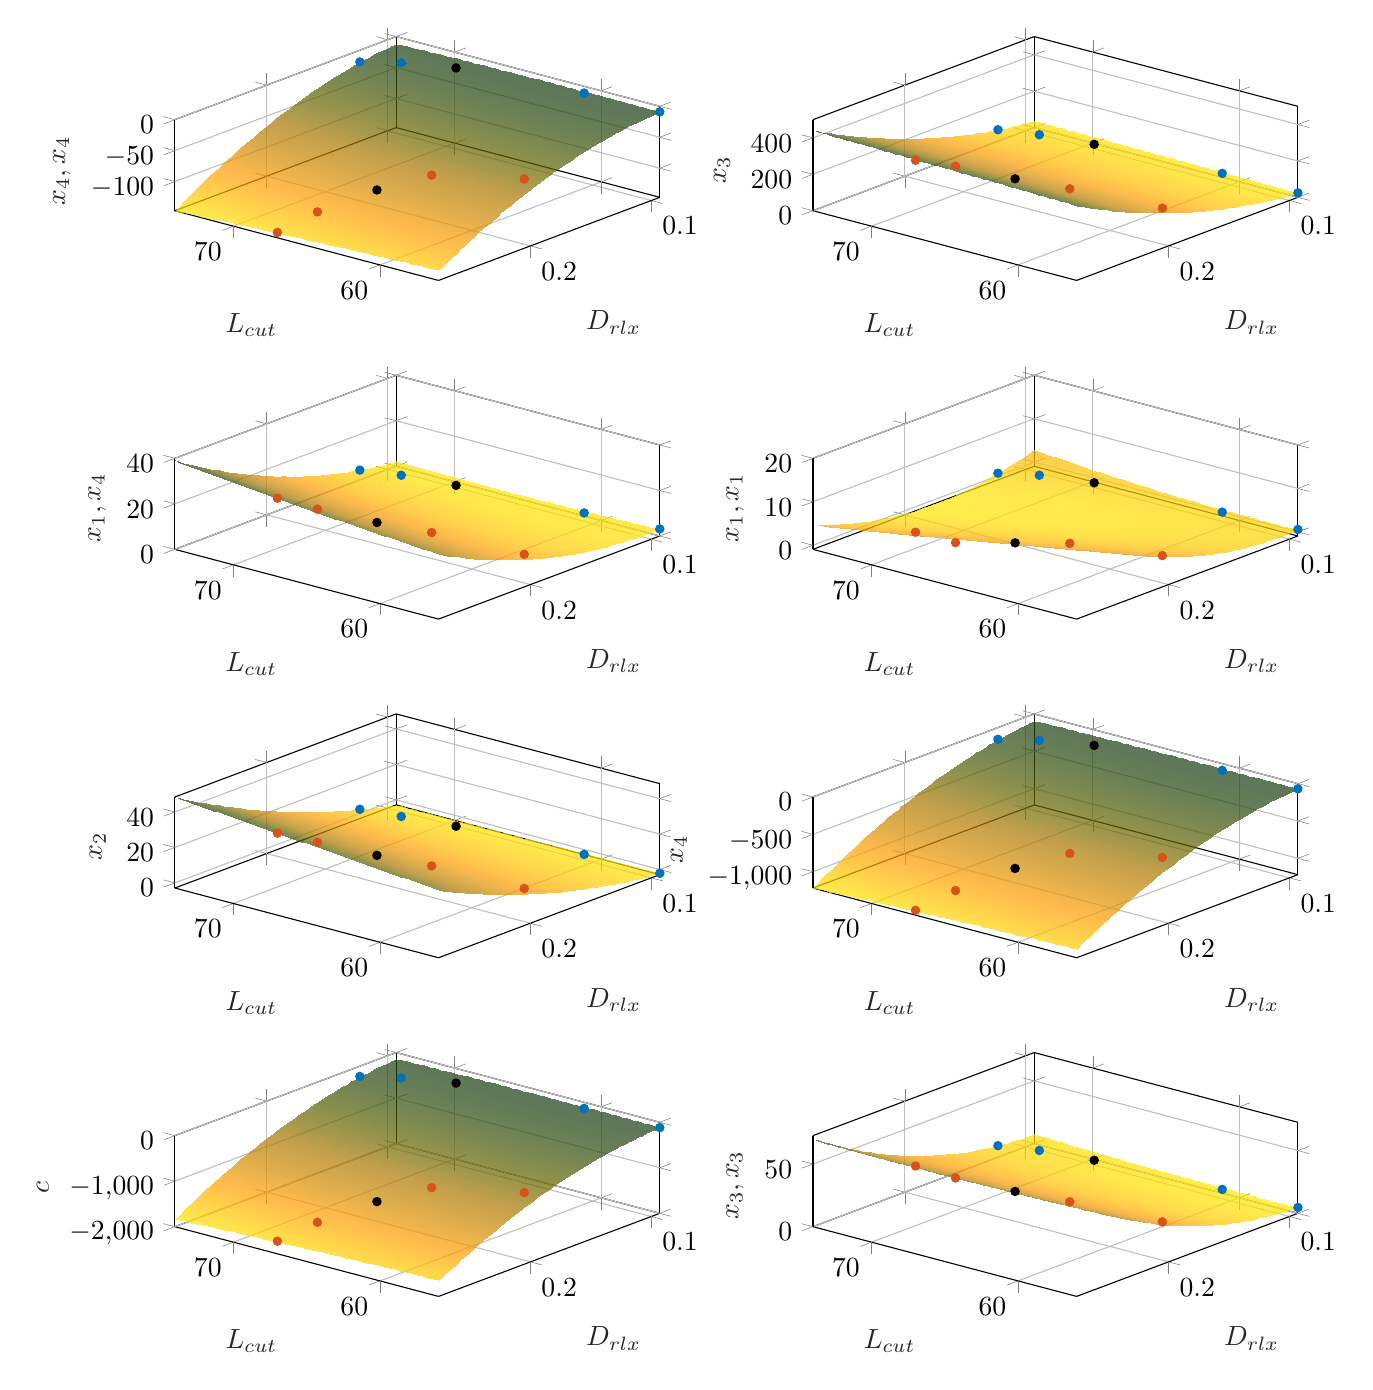 % This file was created by matlab2tikz.
%
\definecolor{mycolor1}{rgb}{0.0,0.447,0.741}%
\definecolor{mycolor2}{rgb}{0.85,0.325,0.098}%
%
\begin{tikzpicture}

\begin{axis}[%
width=6.159cm,
height=3.097cm,
at={(0cm,12.903cm)},
scale only axis,
xmin=56,
xmax=74,
tick align=outside,
xlabel style={font=\color{white!15!black}},
xlabel={$L_{cut}$},
ymin=0.093,
ymax=0.276,
ylabel style={font=\color{white!15!black}},
ylabel={$D_{rlx}$},
zmin=-146.97,
zmax=0,
zlabel style={font=\color{white!15!black}},
zlabel={$x_4,x_4$},
view={-140}{50},
axis background/.style={fill=white},
xmajorgrids,
ymajorgrids,
zmajorgrids
]
\addplot3[only marks, mark=*, mark options={}, mark size=1.5pt, color=mycolor1, fill=mycolor1] table[row sep=crcr]{%
x	y	z\\
74	0.123	-18.97\\
72	0.113	-15.33\\
61	0.095	-8.335\\
56	0.093	-8.941\\
};
\addplot3[only marks, mark=*, mark options={}, mark size=1.5pt, color=mycolor2, fill=mycolor2] table[row sep=crcr]{%
x	y	z\\
67	0.276	-138.21\\
66	0.255	-114.235\\
62	0.209	-63.581\\
57	0.193	-50.303\\
};
\addplot3[only marks, mark=*, mark options={}, mark size=1.5pt, color=black, fill=black] table[row sep=crcr]{%
x	y	z\\
69	0.104	-11.327\\
};
\addplot3[only marks, mark=*, mark options={}, mark size=1.5pt, color=black, fill=black] table[row sep=crcr]{%
x	y	z\\
64	0.23	-84.709\\
};

\addplot3[%
surf,
fill opacity=0.7, shader=interp, colormap={mymap}{[1pt] rgb(0pt)=(1,0.906,0); rgb(1pt)=(1,0.902,0); rgb(2pt)=(1,0.898,0); rgb(3pt)=(1,0.894,0); rgb(4pt)=(1,0.89,0); rgb(5pt)=(1,0.886,0); rgb(6pt)=(1,0.882,0); rgb(7pt)=(1,0.879,0); rgb(8pt)=(1,0.875,0); rgb(9pt)=(1,0.871,0); rgb(10pt)=(1,0.867,0); rgb(11pt)=(1,0.863,0); rgb(12pt)=(1,0.859,0); rgb(13pt)=(1,0.855,0); rgb(14pt)=(1,0.852,0); rgb(15pt)=(1,0.848,0); rgb(16pt)=(1,0.844,0); rgb(17pt)=(1,0.84,0); rgb(18pt)=(1,0.836,0); rgb(19pt)=(1,0.832,0); rgb(20pt)=(1,0.829,0); rgb(21pt)=(1,0.825,0); rgb(22pt)=(1,0.821,0); rgb(23pt)=(1,0.817,0); rgb(24pt)=(1,0.814,0); rgb(25pt)=(1,0.81,0); rgb(26pt)=(1,0.806,0); rgb(27pt)=(1,0.802,0); rgb(28pt)=(1,0.798,0); rgb(29pt)=(1,0.795,0); rgb(30pt)=(1,0.791,0); rgb(31pt)=(1,0.787,0); rgb(32pt)=(1,0.783,0); rgb(33pt)=(1,0.78,0); rgb(34pt)=(1,0.776,0); rgb(35pt)=(1,0.772,0); rgb(36pt)=(1,0.769,0); rgb(37pt)=(1,0.765,0); rgb(38pt)=(1,0.761,0); rgb(39pt)=(1,0.758,0); rgb(40pt)=(1,0.754,0); rgb(41pt)=(1,0.75,0); rgb(42pt)=(1,0.746,0); rgb(43pt)=(1,0.743,0); rgb(44pt)=(1,0.739,0); rgb(45pt)=(1,0.736,0); rgb(46pt)=(1,0.732,0); rgb(47pt)=(1,0.728,0); rgb(48pt)=(1,0.725,0); rgb(49pt)=(1,0.721,0); rgb(50pt)=(1,0.717,0); rgb(51pt)=(1,0.714,0); rgb(52pt)=(1.0,0.71,0); rgb(53pt)=(1.0,0.706,0); rgb(54pt)=(1.0,0.703,0); rgb(55pt)=(1.0,0.699,0); rgb(56pt)=(1.0,0.695,0); rgb(57pt)=(1.0,0.691,0); rgb(58pt)=(1.0,0.687,0); rgb(59pt)=(1.0,0.683,0); rgb(60pt)=(0.999,0.679,0); rgb(61pt)=(0.999,0.675,0); rgb(62pt)=(0.999,0.672,0); rgb(63pt)=(0.999,0.668,0); rgb(64pt)=(0.999,0.664,0); rgb(65pt)=(0.999,0.66,0); rgb(66pt)=(0.999,0.656,0); rgb(67pt)=(0.998,0.653,0); rgb(68pt)=(0.998,0.649,0); rgb(69pt)=(0.998,0.646,0); rgb(70pt)=(0.998,0.642,0); rgb(71pt)=(0.998,0.639,0); rgb(72pt)=(0.997,0.636,0); rgb(73pt)=(0.997,0.633,0); rgb(74pt)=(0.997,0.63,0); rgb(75pt)=(0.997,0.627,0); rgb(76pt)=(0.996,0.625,0); rgb(77pt)=(0.996,0.622,0); rgb(78pt)=(0.995,0.62,0); rgb(79pt)=(0.993,0.618,0); rgb(80pt)=(0.991,0.616,0); rgb(81pt)=(0.989,0.614,0); rgb(82pt)=(0.986,0.611,0); rgb(83pt)=(0.982,0.61,0); rgb(84pt)=(0.979,0.608,0); rgb(85pt)=(0.974,0.606,0); rgb(86pt)=(0.97,0.604,0); rgb(87pt)=(0.965,0.602,0); rgb(88pt)=(0.96,0.601,0); rgb(89pt)=(0.955,0.599,0); rgb(90pt)=(0.95,0.597,0); rgb(91pt)=(0.944,0.595,0); rgb(92pt)=(0.939,0.594,0); rgb(93pt)=(0.933,0.592,0); rgb(94pt)=(0.927,0.591,0); rgb(95pt)=(0.922,0.589,0); rgb(96pt)=(0.916,0.587,0); rgb(97pt)=(0.911,0.585,0); rgb(98pt)=(0.905,0.584,0); rgb(99pt)=(0.9,0.582,0); rgb(100pt)=(0.895,0.58,0); rgb(101pt)=(0.891,0.578,0); rgb(102pt)=(0.886,0.576,0); rgb(103pt)=(0.882,0.575,0); rgb(104pt)=(0.878,0.573,0); rgb(105pt)=(0.874,0.571,0); rgb(106pt)=(0.869,0.569,0); rgb(107pt)=(0.865,0.567,0); rgb(108pt)=(0.861,0.565,0); rgb(109pt)=(0.857,0.563,0); rgb(110pt)=(0.852,0.561,0); rgb(111pt)=(0.848,0.559,0); rgb(112pt)=(0.844,0.557,0); rgb(113pt)=(0.84,0.555,0); rgb(114pt)=(0.836,0.553,0); rgb(115pt)=(0.832,0.551,0); rgb(116pt)=(0.827,0.549,0); rgb(117pt)=(0.823,0.547,0); rgb(118pt)=(0.819,0.545,0); rgb(119pt)=(0.815,0.543,0); rgb(120pt)=(0.811,0.541,0); rgb(121pt)=(0.807,0.539,0); rgb(122pt)=(0.803,0.537,0); rgb(123pt)=(0.799,0.535,0); rgb(124pt)=(0.794,0.533,0); rgb(125pt)=(0.79,0.531,0); rgb(126pt)=(0.786,0.528,0); rgb(127pt)=(0.782,0.526,0); rgb(128pt)=(0.778,0.524,0); rgb(129pt)=(0.775,0.522,0); rgb(130pt)=(0.771,0.52,0); rgb(131pt)=(0.767,0.518,0); rgb(132pt)=(0.763,0.516,0); rgb(133pt)=(0.76,0.514,0); rgb(134pt)=(0.756,0.512,0); rgb(135pt)=(0.753,0.51,0); rgb(136pt)=(0.749,0.508,0); rgb(137pt)=(0.746,0.506,0); rgb(138pt)=(0.742,0.504,0); rgb(139pt)=(0.739,0.502,0); rgb(140pt)=(0.735,0.5,0); rgb(141pt)=(0.732,0.498,0); rgb(142pt)=(0.728,0.496,0); rgb(143pt)=(0.725,0.494,0); rgb(144pt)=(0.721,0.492,0); rgb(145pt)=(0.717,0.49,0); rgb(146pt)=(0.713,0.488,0); rgb(147pt)=(0.709,0.486,0); rgb(148pt)=(0.705,0.484,0); rgb(149pt)=(0.701,0.482,0); rgb(150pt)=(0.696,0.48,0); rgb(151pt)=(0.692,0.478,0); rgb(152pt)=(0.687,0.476,0); rgb(153pt)=(0.682,0.475,0); rgb(154pt)=(0.677,0.473,0); rgb(155pt)=(0.672,0.471,0); rgb(156pt)=(0.666,0.469,0); rgb(157pt)=(0.66,0.467,0); rgb(158pt)=(0.653,0.466,0); rgb(159pt)=(0.647,0.464,0); rgb(160pt)=(0.64,0.462,0); rgb(161pt)=(0.633,0.461,0); rgb(162pt)=(0.626,0.459,0); rgb(163pt)=(0.618,0.458,0); rgb(164pt)=(0.611,0.456,0); rgb(165pt)=(0.603,0.454,0); rgb(166pt)=(0.596,0.453,0); rgb(167pt)=(0.588,0.451,0); rgb(168pt)=(0.58,0.45,0); rgb(169pt)=(0.572,0.448,0); rgb(170pt)=(0.565,0.446,0); rgb(171pt)=(0.557,0.445,0); rgb(172pt)=(0.549,0.443,0); rgb(173pt)=(0.541,0.441,0); rgb(174pt)=(0.534,0.44,0); rgb(175pt)=(0.527,0.438,0); rgb(176pt)=(0.519,0.436,0); rgb(177pt)=(0.512,0.434,0); rgb(178pt)=(0.505,0.432,0); rgb(179pt)=(0.499,0.43,3.925e-06); rgb(180pt)=(0.492,0.429,3.5e-05); rgb(181pt)=(0.485,0.427,9.631e-05); rgb(182pt)=(0.479,0.425,0.0); rgb(183pt)=(0.472,0.423,0.0); rgb(184pt)=(0.466,0.421,0.0); rgb(185pt)=(0.459,0.419,0.001); rgb(186pt)=(0.452,0.417,0.001); rgb(187pt)=(0.446,0.414,0.001); rgb(188pt)=(0.439,0.412,0.001); rgb(189pt)=(0.433,0.41,0.002); rgb(190pt)=(0.427,0.408,0.002); rgb(191pt)=(0.42,0.406,0.002); rgb(192pt)=(0.414,0.404,0.003); rgb(193pt)=(0.407,0.402,0.003); rgb(194pt)=(0.401,0.399,0.003); rgb(195pt)=(0.395,0.397,0.004); rgb(196pt)=(0.389,0.395,0.004); rgb(197pt)=(0.383,0.393,0.004); rgb(198pt)=(0.377,0.39,0.005); rgb(199pt)=(0.371,0.388,0.005); rgb(200pt)=(0.365,0.386,0.006); rgb(201pt)=(0.359,0.383,0.006); rgb(202pt)=(0.353,0.381,0.007); rgb(203pt)=(0.347,0.379,0.007); rgb(204pt)=(0.341,0.376,0.008); rgb(205pt)=(0.335,0.374,0.008); rgb(206pt)=(0.33,0.372,0.009); rgb(207pt)=(0.324,0.369,0.01); rgb(208pt)=(0.319,0.367,0.012); rgb(209pt)=(0.313,0.364,0.013); rgb(210pt)=(0.308,0.362,0.014); rgb(211pt)=(0.302,0.359,0.016); rgb(212pt)=(0.297,0.357,0.018); rgb(213pt)=(0.292,0.354,0.02); rgb(214pt)=(0.286,0.351,0.022); rgb(215pt)=(0.281,0.349,0.024); rgb(216pt)=(0.276,0.346,0.026); rgb(217pt)=(0.271,0.344,0.028); rgb(218pt)=(0.265,0.341,0.03); rgb(219pt)=(0.26,0.338,0.032); rgb(220pt)=(0.255,0.335,0.034); rgb(221pt)=(0.25,0.333,0.036); rgb(222pt)=(0.245,0.33,0.038); rgb(223pt)=(0.24,0.327,0.04); rgb(224pt)=(0.235,0.325,0.042); rgb(225pt)=(0.23,0.322,0.044); rgb(226pt)=(0.225,0.319,0.046); rgb(227pt)=(0.22,0.317,0.048); rgb(228pt)=(0.215,0.314,0.049); rgb(229pt)=(0.21,0.311,0.05); rgb(230pt)=(0.205,0.308,0.052); rgb(231pt)=(0.201,0.306,0.053); rgb(232pt)=(0.196,0.303,0.054); rgb(233pt)=(0.191,0.3,0.055); rgb(234pt)=(0.186,0.298,0.056); rgb(235pt)=(0.181,0.295,0.057); rgb(236pt)=(0.176,0.292,0.058); rgb(237pt)=(0.172,0.289,0.06); rgb(238pt)=(0.167,0.287,0.061); rgb(239pt)=(0.162,0.284,0.062); rgb(240pt)=(0.158,0.281,0.063); rgb(241pt)=(0.153,0.278,0.064); rgb(242pt)=(0.148,0.276,0.065); rgb(243pt)=(0.144,0.273,0.066); rgb(244pt)=(0.139,0.27,0.066); rgb(245pt)=(0.135,0.267,0.067); rgb(246pt)=(0.13,0.265,0.068); rgb(247pt)=(0.125,0.262,0.069); rgb(248pt)=(0.121,0.259,0.07); rgb(249pt)=(0.116,0.256,0.071); rgb(250pt)=(0.112,0.253,0.071); rgb(251pt)=(0.108,0.251,0.072); rgb(252pt)=(0.103,0.248,0.073); rgb(253pt)=(0.099,0.245,0.073); rgb(254pt)=(0.095,0.242,0.074); rgb(255pt)=(0.09,0.239,0.075)}, mesh/rows=49]
table[row sep=crcr, point meta=\thisrow{c}] {%
%
x	y	z	c\\
56	0.093	-8.867	-8.867\\
56	0.097	-9.282	-9.282\\
56	0.1	-9.779	-9.779\\
56	0.104	-10.358	-10.358\\
56	0.108	-11.021	-11.021\\
56	0.111	-11.766	-11.766\\
56	0.115	-12.593	-12.593\\
56	0.119	-13.503	-13.503\\
56	0.122	-14.496	-14.496\\
56	0.126	-15.571	-15.571\\
56	0.13	-16.729	-16.729\\
56	0.133	-17.969	-17.969\\
56	0.137	-19.292	-19.292\\
56	0.141	-20.697	-20.697\\
56	0.144	-22.186	-22.186\\
56	0.148	-23.756	-23.756\\
56	0.152	-25.409	-25.409\\
56	0.155	-27.145	-27.145\\
56	0.159	-28.964	-28.964\\
56	0.163	-30.865	-30.865\\
56	0.166	-32.848	-32.848\\
56	0.17	-34.915	-34.915\\
56	0.174	-37.063	-37.063\\
56	0.177	-39.295	-39.295\\
56	0.181	-41.609	-41.609\\
56	0.184	-44.005	-44.005\\
56	0.188	-46.484	-46.484\\
56	0.192	-49.046	-49.046\\
56	0.195	-51.69	-51.69\\
56	0.199	-54.417	-54.417\\
56	0.203	-57.226	-57.226\\
56	0.206	-60.118	-60.118\\
56	0.21	-63.093	-63.093\\
56	0.214	-66.15	-66.15\\
56	0.217	-69.29	-69.29\\
56	0.221	-72.512	-72.512\\
56	0.225	-75.817	-75.817\\
56	0.228	-79.205	-79.205\\
56	0.232	-82.675	-82.675\\
56	0.236	-86.227	-86.227\\
56	0.239	-89.863	-89.863\\
56	0.243	-93.58	-93.58\\
56	0.247	-97.381	-97.381\\
56	0.25	-101.264	-101.264\\
56	0.254	-105.229	-105.229\\
56	0.258	-109.278	-109.278\\
56	0.261	-113.408	-113.408\\
56	0.265	-117.622	-117.622\\
56	0.269	-121.918	-121.918\\
56	0.272	-126.296	-126.296\\
56	0.276	-130.757	-130.757\\
56.375	0.093	-8.781	-8.781\\
56.375	0.097	-9.201	-9.201\\
56.375	0.1	-9.704	-9.704\\
56.375	0.104	-10.289	-10.289\\
56.375	0.108	-10.957	-10.957\\
56.375	0.111	-11.708	-11.708\\
56.375	0.115	-12.541	-12.541\\
56.375	0.119	-13.457	-13.457\\
56.375	0.122	-14.455	-14.455\\
56.375	0.126	-15.536	-15.536\\
56.375	0.13	-16.7	-16.7\\
56.375	0.133	-17.946	-17.946\\
56.375	0.137	-19.275	-19.275\\
56.375	0.141	-20.686	-20.686\\
56.375	0.144	-22.18	-22.18\\
56.375	0.148	-23.756	-23.756\\
56.375	0.152	-25.415	-25.415\\
56.375	0.155	-27.157	-27.157\\
56.375	0.159	-28.981	-28.981\\
56.375	0.163	-30.888	-30.888\\
56.375	0.166	-32.877	-32.877\\
56.375	0.17	-34.949	-34.949\\
56.375	0.174	-37.104	-37.104\\
56.375	0.177	-39.341	-39.341\\
56.375	0.181	-41.661	-41.661\\
56.375	0.184	-44.063	-44.063\\
56.375	0.188	-46.548	-46.548\\
56.375	0.192	-49.115	-49.115\\
56.375	0.195	-51.765	-51.765\\
56.375	0.199	-54.498	-54.498\\
56.375	0.203	-57.313	-57.313\\
56.375	0.206	-60.211	-60.211\\
56.375	0.21	-63.191	-63.191\\
56.375	0.214	-66.254	-66.254\\
56.375	0.217	-69.4	-69.4\\
56.375	0.221	-72.628	-72.628\\
56.375	0.225	-75.938	-75.938\\
56.375	0.228	-79.332	-79.332\\
56.375	0.232	-82.808	-82.808\\
56.375	0.236	-86.366	-86.366\\
56.375	0.239	-90.007	-90.007\\
56.375	0.243	-93.731	-93.731\\
56.375	0.247	-97.537	-97.537\\
56.375	0.25	-101.426	-101.426\\
56.375	0.254	-105.397	-105.397\\
56.375	0.258	-109.451	-109.451\\
56.375	0.261	-113.587	-113.587\\
56.375	0.265	-117.807	-117.807\\
56.375	0.269	-122.108	-122.108\\
56.375	0.272	-126.492	-126.492\\
56.375	0.276	-130.959	-130.959\\
56.75	0.093	-8.7	-8.7\\
56.75	0.097	-9.126	-9.126\\
56.75	0.1	-9.634	-9.634\\
56.75	0.104	-10.226	-10.226\\
56.75	0.108	-10.9	-10.9\\
56.75	0.111	-11.656	-11.656\\
56.75	0.115	-12.495	-12.495\\
56.75	0.119	-13.417	-13.417\\
56.75	0.122	-14.421	-14.421\\
56.75	0.126	-15.507	-15.507\\
56.75	0.13	-16.677	-16.677\\
56.75	0.133	-17.929	-17.929\\
56.75	0.137	-19.263	-19.263\\
56.75	0.141	-20.68	-20.68\\
56.75	0.144	-22.18	-22.18\\
56.75	0.148	-23.762	-23.762\\
56.75	0.152	-25.427	-25.427\\
56.75	0.155	-27.174	-27.174\\
56.75	0.159	-29.004	-29.004\\
56.75	0.163	-30.917	-30.917\\
56.75	0.166	-32.912	-32.912\\
56.75	0.17	-34.99	-34.99\\
56.75	0.174	-37.15	-37.15\\
56.75	0.177	-39.393	-39.393\\
56.75	0.181	-41.718	-41.718\\
56.75	0.184	-44.127	-44.127\\
56.75	0.188	-46.617	-46.617\\
56.75	0.192	-49.19	-49.19\\
56.75	0.195	-51.846	-51.846\\
56.75	0.199	-54.585	-54.585\\
56.75	0.203	-57.406	-57.406\\
56.75	0.206	-60.309	-60.309\\
56.75	0.21	-63.295	-63.295\\
56.75	0.214	-66.364	-66.364\\
56.75	0.217	-69.515	-69.515\\
56.75	0.221	-72.749	-72.749\\
56.75	0.225	-76.066	-76.066\\
56.75	0.228	-79.465	-79.465\\
56.75	0.232	-82.946	-82.946\\
56.75	0.236	-86.511	-86.511\\
56.75	0.239	-90.157	-90.157\\
56.75	0.243	-93.887	-93.887\\
56.75	0.247	-97.699	-97.699\\
56.75	0.25	-101.593	-101.593\\
56.75	0.254	-105.57	-105.57\\
56.75	0.258	-109.63	-109.63\\
56.75	0.261	-113.772	-113.772\\
56.75	0.265	-117.997	-117.997\\
56.75	0.269	-122.305	-122.305\\
56.75	0.272	-126.695	-126.695\\
56.75	0.276	-131.167	-131.167\\
57.125	0.093	-8.625	-8.625\\
57.125	0.097	-9.057	-9.057\\
57.125	0.1	-9.571	-9.571\\
57.125	0.104	-10.168	-10.168\\
57.125	0.108	-10.848	-10.848\\
57.125	0.111	-11.61	-11.61\\
57.125	0.115	-12.455	-12.455\\
57.125	0.119	-13.382	-13.382\\
57.125	0.122	-14.392	-14.392\\
57.125	0.126	-15.484	-15.484\\
57.125	0.13	-16.659	-16.659\\
57.125	0.133	-17.917	-17.917\\
57.125	0.137	-19.257	-19.257\\
57.125	0.141	-20.68	-20.68\\
57.125	0.144	-22.186	-22.186\\
57.125	0.148	-23.774	-23.774\\
57.125	0.152	-25.444	-25.444\\
57.125	0.155	-27.197	-27.197\\
57.125	0.159	-29.033	-29.033\\
57.125	0.163	-30.952	-30.952\\
57.125	0.166	-32.953	-32.953\\
57.125	0.17	-35.036	-35.036\\
57.125	0.174	-37.202	-37.202\\
57.125	0.177	-39.451	-39.451\\
57.125	0.181	-41.782	-41.782\\
57.125	0.184	-44.196	-44.196\\
57.125	0.188	-46.692	-46.692\\
57.125	0.192	-49.271	-49.271\\
57.125	0.195	-51.933	-51.933\\
57.125	0.199	-54.677	-54.677\\
57.125	0.203	-57.504	-57.504\\
57.125	0.206	-60.413	-60.413\\
57.125	0.21	-63.405	-63.405\\
57.125	0.214	-66.48	-66.48\\
57.125	0.217	-69.637	-69.637\\
57.125	0.221	-72.876	-72.876\\
57.125	0.225	-76.199	-76.199\\
57.125	0.228	-79.603	-79.603\\
57.125	0.232	-83.091	-83.091\\
57.125	0.236	-86.661	-86.661\\
57.125	0.239	-90.313	-90.313\\
57.125	0.243	-94.048	-94.048\\
57.125	0.247	-97.866	-97.866\\
57.125	0.25	-101.767	-101.767\\
57.125	0.254	-105.749	-105.749\\
57.125	0.258	-109.815	-109.815\\
57.125	0.261	-113.963	-113.963\\
57.125	0.265	-118.194	-118.194\\
57.125	0.269	-122.507	-122.507\\
57.125	0.272	-126.903	-126.903\\
57.125	0.276	-131.381	-131.381\\
57.5	0.093	-8.555	-8.555\\
57.5	0.097	-8.993	-8.993\\
57.5	0.1	-9.513	-9.513\\
57.5	0.104	-10.116	-10.116\\
57.5	0.108	-10.801	-10.801\\
57.5	0.111	-11.569	-11.569\\
57.5	0.115	-12.42	-12.42\\
57.5	0.119	-13.353	-13.353\\
57.5	0.122	-14.369	-14.369\\
57.5	0.126	-15.467	-15.467\\
57.5	0.13	-16.648	-16.648\\
57.5	0.133	-17.911	-17.911\\
57.5	0.137	-19.257	-19.257\\
57.5	0.141	-20.686	-20.686\\
57.5	0.144	-22.197	-22.197\\
57.5	0.148	-23.791	-23.791\\
57.5	0.152	-25.467	-25.467\\
57.5	0.155	-27.226	-27.226\\
57.5	0.159	-29.068	-29.068\\
57.5	0.163	-30.992	-30.992\\
57.5	0.166	-32.999	-32.999\\
57.5	0.17	-35.088	-35.088\\
57.5	0.174	-37.26	-37.26\\
57.5	0.177	-39.514	-39.514\\
57.5	0.181	-41.851	-41.851\\
57.5	0.184	-44.271	-44.271\\
57.5	0.188	-46.773	-46.773\\
57.5	0.192	-49.358	-49.358\\
57.5	0.195	-52.025	-52.025\\
57.5	0.199	-54.775	-54.775\\
57.5	0.203	-57.608	-57.608\\
57.5	0.206	-60.523	-60.523\\
57.5	0.21	-63.521	-63.521\\
57.5	0.214	-66.601	-66.601\\
57.5	0.217	-69.764	-69.764\\
57.5	0.221	-73.009	-73.009\\
57.5	0.225	-76.337	-76.337\\
57.5	0.228	-79.748	-79.748\\
57.5	0.232	-83.241	-83.241\\
57.5	0.236	-86.817	-86.817\\
57.5	0.239	-90.475	-90.475\\
57.5	0.243	-94.216	-94.216\\
57.5	0.247	-98.04	-98.04\\
57.5	0.25	-101.946	-101.946\\
57.5	0.254	-105.934	-105.934\\
57.5	0.258	-110.006	-110.006\\
57.5	0.261	-114.159	-114.159\\
57.5	0.265	-118.396	-118.396\\
57.5	0.269	-122.715	-122.715\\
57.5	0.272	-127.117	-127.117\\
57.5	0.276	-131.601	-131.601\\
57.875	0.093	-8.492	-8.492\\
57.875	0.097	-8.935	-8.935\\
57.875	0.1	-9.461	-9.461\\
57.875	0.104	-10.07	-10.07\\
57.875	0.108	-10.761	-10.761\\
57.875	0.111	-11.535	-11.535\\
57.875	0.115	-12.391	-12.391\\
57.875	0.119	-13.33	-13.33\\
57.875	0.122	-14.351	-14.351\\
57.875	0.126	-15.456	-15.456\\
57.875	0.13	-16.642	-16.642\\
57.875	0.133	-17.911	-17.911\\
57.875	0.137	-19.263	-19.263\\
57.875	0.141	-20.698	-20.698\\
57.875	0.144	-22.215	-22.215\\
57.875	0.148	-23.814	-23.814\\
57.875	0.152	-25.496	-25.496\\
57.875	0.155	-27.261	-27.261\\
57.875	0.159	-29.108	-29.108\\
57.875	0.163	-31.038	-31.038\\
57.875	0.166	-33.051	-33.051\\
57.875	0.17	-35.146	-35.146\\
57.875	0.174	-37.323	-37.323\\
57.875	0.177	-39.584	-39.584\\
57.875	0.181	-41.926	-41.926\\
57.875	0.184	-44.352	-44.352\\
57.875	0.188	-46.86	-46.86\\
57.875	0.192	-49.45	-49.45\\
57.875	0.195	-52.124	-52.124\\
57.875	0.199	-54.879	-54.879\\
57.875	0.203	-57.718	-57.718\\
57.875	0.206	-60.638	-60.638\\
57.875	0.21	-63.642	-63.642\\
57.875	0.214	-66.728	-66.728\\
57.875	0.217	-69.897	-69.897\\
57.875	0.221	-73.148	-73.148\\
57.875	0.225	-76.482	-76.482\\
57.875	0.228	-79.898	-79.898\\
57.875	0.232	-83.397	-83.397\\
57.875	0.236	-86.979	-86.979\\
57.875	0.239	-90.643	-90.643\\
57.875	0.243	-94.389	-94.389\\
57.875	0.247	-98.219	-98.219\\
57.875	0.25	-102.131	-102.131\\
57.875	0.254	-106.125	-106.125\\
57.875	0.258	-110.202	-110.202\\
57.875	0.261	-114.362	-114.362\\
57.875	0.265	-118.604	-118.604\\
57.875	0.269	-122.929	-122.929\\
57.875	0.272	-127.336	-127.336\\
57.875	0.276	-131.826	-131.826\\
58.25	0.093	-8.434	-8.434\\
58.25	0.097	-8.883	-8.883\\
58.25	0.1	-9.415	-9.415\\
58.25	0.104	-10.029	-10.029\\
58.25	0.108	-10.726	-10.726\\
58.25	0.111	-11.506	-11.506\\
58.25	0.115	-12.368	-12.368\\
58.25	0.119	-13.313	-13.313\\
58.25	0.122	-14.34	-14.34\\
58.25	0.126	-15.45	-15.45\\
58.25	0.13	-16.642	-16.642\\
58.25	0.133	-17.917	-17.917\\
58.25	0.137	-19.275	-19.275\\
58.25	0.141	-20.715	-20.715\\
58.25	0.144	-22.238	-22.238\\
58.25	0.148	-23.843	-23.843\\
58.25	0.152	-25.531	-25.531\\
58.25	0.155	-27.302	-27.302\\
58.25	0.159	-29.155	-29.155\\
58.25	0.163	-31.09	-31.09\\
58.25	0.166	-33.109	-33.109\\
58.25	0.17	-35.209	-35.209\\
58.25	0.174	-37.393	-37.393\\
58.25	0.177	-39.659	-39.659\\
58.25	0.181	-42.007	-42.007\\
58.25	0.184	-44.439	-44.439\\
58.25	0.188	-46.952	-46.952\\
58.25	0.192	-49.549	-49.549\\
58.25	0.195	-52.228	-52.228\\
58.25	0.199	-54.989	-54.989\\
58.25	0.203	-57.833	-57.833\\
58.25	0.206	-60.76	-60.76\\
58.25	0.21	-63.769	-63.769\\
58.25	0.214	-66.861	-66.861\\
58.25	0.217	-70.035	-70.035\\
58.25	0.221	-73.292	-73.292\\
58.25	0.225	-76.632	-76.632\\
58.25	0.228	-80.054	-80.054\\
58.25	0.232	-83.559	-83.559\\
58.25	0.236	-87.146	-87.146\\
58.25	0.239	-90.816	-90.816\\
58.25	0.243	-94.568	-94.568\\
58.25	0.247	-98.404	-98.404\\
58.25	0.25	-102.321	-102.321\\
58.25	0.254	-106.321	-106.321\\
58.25	0.258	-110.404	-110.404\\
58.25	0.261	-114.57	-114.57\\
58.25	0.265	-118.818	-118.818\\
58.25	0.269	-123.148	-123.148\\
58.25	0.272	-127.561	-127.561\\
58.25	0.276	-132.057	-132.057\\
58.625	0.093	-8.382	-8.382\\
58.625	0.097	-8.837	-8.837\\
58.625	0.1	-9.375	-9.375\\
58.625	0.104	-9.995	-9.995\\
58.625	0.108	-10.697	-10.697\\
58.625	0.111	-11.483	-11.483\\
58.625	0.115	-12.351	-12.351\\
58.625	0.119	-13.301	-13.301\\
58.625	0.122	-14.334	-14.334\\
58.625	0.126	-15.45	-15.45\\
58.625	0.13	-16.648	-16.648\\
58.625	0.133	-17.929	-17.929\\
58.625	0.137	-19.292	-19.292\\
58.625	0.141	-20.738	-20.738\\
58.625	0.144	-22.267	-22.267\\
58.625	0.148	-23.878	-23.878\\
58.625	0.152	-25.571	-25.571\\
58.625	0.155	-27.348	-27.348\\
58.625	0.159	-29.207	-29.207\\
58.625	0.163	-31.148	-31.148\\
58.625	0.166	-33.172	-33.172\\
58.625	0.17	-35.279	-35.279\\
58.625	0.174	-37.468	-37.468\\
58.625	0.177	-39.74	-39.74\\
58.625	0.181	-42.094	-42.094\\
58.625	0.184	-44.531	-44.531\\
58.625	0.188	-47.051	-47.051\\
58.625	0.192	-49.653	-49.653\\
58.625	0.195	-52.337	-52.337\\
58.625	0.199	-55.105	-55.105\\
58.625	0.203	-57.954	-57.954\\
58.625	0.206	-60.887	-60.887\\
58.625	0.21	-63.902	-63.902\\
58.625	0.214	-67.0	-67.0\\
58.625	0.217	-70.18	-70.18\\
58.625	0.221	-73.442	-73.442\\
58.625	0.225	-76.788	-76.788\\
58.625	0.228	-80.216	-80.216\\
58.625	0.232	-83.726	-83.726\\
58.625	0.236	-87.319	-87.319\\
58.625	0.239	-90.995	-90.995\\
58.625	0.243	-94.753	-94.753\\
58.625	0.247	-98.594	-98.594\\
58.625	0.25	-102.518	-102.518\\
58.625	0.254	-106.524	-106.524\\
58.625	0.258	-110.612	-110.612\\
58.625	0.261	-114.783	-114.783\\
58.625	0.265	-119.037	-119.037\\
58.625	0.269	-123.374	-123.374\\
58.625	0.272	-127.792	-127.792\\
58.625	0.276	-132.294	-132.294\\
59	0.093	-8.336	-8.336\\
59	0.097	-8.797	-8.797\\
59	0.1	-9.34	-9.34\\
59	0.104	-9.966	-9.966\\
59	0.108	-10.674	-10.674\\
59	0.111	-11.465	-11.465\\
59	0.115	-12.339	-12.339\\
59	0.119	-13.295	-13.295\\
59	0.122	-14.334	-14.334\\
59	0.126	-15.455	-15.455\\
59	0.13	-16.659	-16.659\\
59	0.133	-17.946	-17.946\\
59	0.137	-19.315	-19.315\\
59	0.141	-20.767	-20.767\\
59	0.144	-22.301	-22.301\\
59	0.148	-23.918	-23.918\\
59	0.152	-25.618	-25.618\\
59	0.155	-27.4	-27.4\\
59	0.159	-29.264	-29.264\\
59	0.163	-31.212	-31.212\\
59	0.166	-33.241	-33.241\\
59	0.17	-35.354	-35.354\\
59	0.174	-37.549	-37.549\\
59	0.177	-39.826	-39.826\\
59	0.181	-42.186	-42.186\\
59	0.184	-44.629	-44.629\\
59	0.188	-47.154	-47.154\\
59	0.192	-49.762	-49.762\\
59	0.195	-52.453	-52.453\\
59	0.199	-55.226	-55.226\\
59	0.203	-58.082	-58.082\\
59	0.206	-61.02	-61.02\\
59	0.21	-64.041	-64.041\\
59	0.214	-67.144	-67.144\\
59	0.217	-70.33	-70.33\\
59	0.221	-73.598	-73.598\\
59	0.225	-76.95	-76.95\\
59	0.228	-80.383	-80.383\\
59	0.232	-83.9	-83.9\\
59	0.236	-87.498	-87.498\\
59	0.239	-91.18	-91.18\\
59	0.243	-94.944	-94.944\\
59	0.247	-98.791	-98.791\\
59	0.25	-102.72	-102.72\\
59	0.254	-106.732	-106.732\\
59	0.258	-110.826	-110.826\\
59	0.261	-115.003	-115.003\\
59	0.265	-119.262	-119.262\\
59	0.269	-123.605	-123.605\\
59	0.272	-128.029	-128.029\\
59	0.276	-132.537	-132.537\\
59.375	0.093	-8.295	-8.295\\
59.375	0.097	-8.762	-8.762\\
59.375	0.1	-9.311	-9.311\\
59.375	0.104	-9.943	-9.943\\
59.375	0.108	-10.657	-10.657\\
59.375	0.111	-11.454	-11.454\\
59.375	0.115	-12.333	-12.333\\
59.375	0.119	-13.295	-13.295\\
59.375	0.122	-14.34	-14.34\\
59.375	0.126	-15.467	-15.467\\
59.375	0.13	-16.677	-16.677\\
59.375	0.133	-17.969	-17.969\\
59.375	0.137	-19.344	-19.344\\
59.375	0.141	-20.802	-20.802\\
59.375	0.144	-22.342	-22.342\\
59.375	0.148	-23.964	-23.964\\
59.375	0.152	-25.67	-25.67\\
59.375	0.155	-27.457	-27.457\\
59.375	0.159	-29.328	-29.328\\
59.375	0.163	-31.281	-31.281\\
59.375	0.166	-33.316	-33.316\\
59.375	0.17	-35.435	-35.435\\
59.375	0.174	-37.635	-37.635\\
59.375	0.177	-39.919	-39.919\\
59.375	0.181	-42.285	-42.285\\
59.375	0.184	-44.733	-44.733\\
59.375	0.188	-47.264	-47.264\\
59.375	0.192	-49.878	-49.878\\
59.375	0.195	-52.574	-52.574\\
59.375	0.199	-55.353	-55.353\\
59.375	0.203	-58.214	-58.214\\
59.375	0.206	-61.158	-61.158\\
59.375	0.21	-64.185	-64.185\\
59.375	0.214	-67.294	-67.294\\
59.375	0.217	-70.486	-70.486\\
59.375	0.221	-73.76	-73.76\\
59.375	0.225	-77.117	-77.117\\
59.375	0.228	-80.557	-80.557\\
59.375	0.232	-84.079	-84.079\\
59.375	0.236	-87.683	-87.683\\
59.375	0.239	-91.371	-91.371\\
59.375	0.243	-95.14	-95.14\\
59.375	0.247	-98.993	-98.993\\
59.375	0.25	-102.928	-102.928\\
59.375	0.254	-106.945	-106.945\\
59.375	0.258	-111.045	-111.045\\
59.375	0.261	-115.228	-115.228\\
59.375	0.265	-119.494	-119.494\\
59.375	0.269	-123.841	-123.841\\
59.375	0.272	-128.272	-128.272\\
59.375	0.276	-132.785	-132.785\\
59.75	0.093	-8.261	-8.261\\
59.75	0.097	-8.733	-8.733\\
59.75	0.1	-9.288	-9.288\\
59.75	0.104	-9.925	-9.925\\
59.75	0.108	-10.645	-10.645\\
59.75	0.111	-11.448	-11.448\\
59.75	0.115	-12.333	-12.333\\
59.75	0.119	-13.301	-13.301\\
59.75	0.122	-14.351	-14.351\\
59.75	0.126	-15.484	-15.484\\
59.75	0.13	-16.7	-16.7\\
59.75	0.133	-17.998	-17.998\\
59.75	0.137	-19.379	-19.379\\
59.75	0.141	-20.842	-20.842\\
59.75	0.144	-22.388	-22.388\\
59.75	0.148	-24.016	-24.016\\
59.75	0.152	-25.727	-25.727\\
59.75	0.155	-27.521	-27.521\\
59.75	0.159	-29.397	-29.397\\
59.75	0.163	-31.356	-31.356\\
59.75	0.166	-33.397	-33.397\\
59.75	0.17	-35.521	-35.521\\
59.75	0.174	-37.728	-37.728\\
59.75	0.177	-40.017	-40.017\\
59.75	0.181	-42.389	-42.389\\
59.75	0.184	-44.843	-44.843\\
59.75	0.188	-47.38	-47.38\\
59.75	0.192	-49.999	-49.999\\
59.75	0.195	-52.701	-52.701\\
59.75	0.199	-55.486	-55.486\\
59.75	0.203	-58.353	-58.353\\
59.75	0.206	-61.303	-61.303\\
59.75	0.21	-64.335	-64.335\\
59.75	0.214	-67.45	-67.45\\
59.75	0.217	-70.648	-70.648\\
59.75	0.221	-73.928	-73.928\\
59.75	0.225	-77.29	-77.29\\
59.75	0.228	-80.736	-80.736\\
59.75	0.232	-84.263	-84.263\\
59.75	0.236	-87.874	-87.874\\
59.75	0.239	-91.567	-91.567\\
59.75	0.243	-95.343	-95.343\\
59.75	0.247	-99.201	-99.201\\
59.75	0.25	-103.141	-103.141\\
59.75	0.254	-107.165	-107.165\\
59.75	0.258	-111.271	-111.271\\
59.75	0.261	-115.459	-115.459\\
59.75	0.265	-119.73	-119.73\\
59.75	0.269	-124.084	-124.084\\
59.75	0.272	-128.52	-128.52\\
59.75	0.276	-133.039	-133.039\\
60.125	0.093	-8.232	-8.232\\
60.125	0.097	-8.71	-8.71\\
60.125	0.1	-9.27	-9.27\\
60.125	0.104	-9.914	-9.914\\
60.125	0.108	-10.64	-10.64\\
60.125	0.111	-11.448	-11.448\\
60.125	0.115	-12.339	-12.339\\
60.125	0.119	-13.312	-13.312\\
60.125	0.122	-14.369	-14.369\\
60.125	0.126	-15.507	-15.507\\
60.125	0.13	-16.729	-16.729\\
60.125	0.133	-18.033	-18.033\\
60.125	0.137	-19.419	-19.419\\
60.125	0.141	-20.888	-20.888\\
60.125	0.144	-22.44	-22.44\\
60.125	0.148	-24.074	-24.074\\
60.125	0.152	-25.791	-25.791\\
60.125	0.155	-27.59	-27.59\\
60.125	0.159	-29.472	-29.472\\
60.125	0.163	-31.437	-31.437\\
60.125	0.166	-33.484	-33.484\\
60.125	0.17	-35.614	-35.614\\
60.125	0.174	-37.826	-37.826\\
60.125	0.177	-40.121	-40.121\\
60.125	0.181	-42.498	-42.498\\
60.125	0.184	-44.958	-44.958\\
60.125	0.188	-47.501	-47.501\\
60.125	0.192	-50.126	-50.126\\
60.125	0.195	-52.834	-52.834\\
60.125	0.199	-55.624	-55.624\\
60.125	0.203	-58.497	-58.497\\
60.125	0.206	-61.453	-61.453\\
60.125	0.21	-64.491	-64.491\\
60.125	0.214	-67.612	-67.612\\
60.125	0.217	-70.815	-70.815\\
60.125	0.221	-74.101	-74.101\\
60.125	0.225	-77.469	-77.469\\
60.125	0.228	-80.92	-80.92\\
60.125	0.232	-84.454	-84.454\\
60.125	0.236	-88.07	-88.07\\
60.125	0.239	-91.769	-91.769\\
60.125	0.243	-95.55	-95.55\\
60.125	0.247	-99.414	-99.414\\
60.125	0.25	-103.361	-103.361\\
60.125	0.254	-107.39	-107.39\\
60.125	0.258	-111.502	-111.502\\
60.125	0.261	-115.696	-115.696\\
60.125	0.265	-119.973	-119.973\\
60.125	0.269	-124.332	-124.332\\
60.125	0.272	-128.774	-128.774\\
60.125	0.276	-133.299	-133.299\\
60.5	0.093	-8.209	-8.209\\
60.5	0.097	-8.692	-8.692\\
60.5	0.1	-9.259	-9.259\\
60.5	0.104	-9.908	-9.908\\
60.5	0.108	-10.639	-10.639\\
60.5	0.111	-11.454	-11.454\\
60.5	0.115	-12.35	-12.35\\
60.5	0.119	-13.33	-13.33\\
60.5	0.122	-14.392	-14.392\\
60.5	0.126	-15.536	-15.536\\
60.5	0.13	-16.763	-16.763\\
60.5	0.133	-18.073	-18.073\\
60.5	0.137	-19.465	-19.465\\
60.5	0.141	-20.94	-20.94\\
60.5	0.144	-22.497	-22.497\\
60.5	0.148	-24.137	-24.137\\
60.5	0.152	-25.86	-25.86\\
60.5	0.155	-27.665	-27.665\\
60.5	0.159	-29.553	-29.553\\
60.5	0.163	-31.523	-31.523\\
60.5	0.166	-33.576	-33.576\\
60.5	0.17	-35.712	-35.712\\
60.5	0.174	-37.93	-37.93\\
60.5	0.177	-40.231	-40.231\\
60.5	0.181	-42.614	-42.614\\
60.5	0.184	-45.08	-45.08\\
60.5	0.188	-47.628	-47.628\\
60.5	0.192	-50.259	-50.259\\
60.5	0.195	-52.973	-52.973\\
60.5	0.199	-55.769	-55.769\\
60.5	0.203	-58.648	-58.648\\
60.5	0.206	-61.609	-61.609\\
60.5	0.21	-64.653	-64.653\\
60.5	0.214	-67.779	-67.779\\
60.5	0.217	-70.988	-70.988\\
60.5	0.221	-74.28	-74.28\\
60.5	0.225	-77.654	-77.654\\
60.5	0.228	-81.111	-81.111\\
60.5	0.232	-84.65	-84.65\\
60.5	0.236	-88.272	-88.272\\
60.5	0.239	-91.977	-91.977\\
60.5	0.243	-95.764	-95.764\\
60.5	0.247	-99.634	-99.634\\
60.5	0.25	-103.586	-103.586\\
60.5	0.254	-107.621	-107.621\\
60.5	0.258	-111.739	-111.739\\
60.5	0.261	-115.939	-115.939\\
60.5	0.265	-120.221	-120.221\\
60.5	0.269	-124.587	-124.587\\
60.5	0.272	-129.034	-129.034\\
60.5	0.276	-133.565	-133.565\\
60.875	0.093	-8.191	-8.191\\
60.875	0.097	-8.681	-8.681\\
60.875	0.1	-9.253	-9.253\\
60.875	0.104	-9.908	-9.908\\
60.875	0.108	-10.645	-10.645\\
60.875	0.111	-11.465	-11.465\\
60.875	0.115	-12.368	-12.368\\
60.875	0.119	-13.353	-13.353\\
60.875	0.122	-14.42	-14.42\\
60.875	0.126	-15.571	-15.571\\
60.875	0.13	-16.804	-16.804\\
60.875	0.133	-18.119	-18.119\\
60.875	0.137	-19.517	-19.517\\
60.875	0.141	-20.998	-20.998\\
60.875	0.144	-22.561	-22.561\\
60.875	0.148	-24.207	-24.207\\
60.875	0.152	-25.935	-25.935\\
60.875	0.155	-27.746	-27.746\\
60.875	0.159	-29.64	-29.64\\
60.875	0.163	-31.616	-31.616\\
60.875	0.166	-33.674	-33.674\\
60.875	0.17	-35.816	-35.816\\
60.875	0.174	-38.04	-38.04\\
60.875	0.177	-40.346	-40.346\\
60.875	0.181	-42.735	-42.735\\
60.875	0.184	-45.207	-45.207\\
60.875	0.188	-47.761	-47.761\\
60.875	0.192	-50.398	-50.398\\
60.875	0.195	-53.117	-53.117\\
60.875	0.199	-55.919	-55.919\\
60.875	0.203	-58.803	-58.803\\
60.875	0.206	-61.771	-61.771\\
60.875	0.21	-64.82	-64.82\\
60.875	0.214	-67.952	-67.952\\
60.875	0.217	-71.167	-71.167\\
60.875	0.221	-74.465	-74.465\\
60.875	0.225	-77.845	-77.845\\
60.875	0.228	-81.307	-81.307\\
60.875	0.232	-84.853	-84.853\\
60.875	0.236	-88.48	-88.48\\
60.875	0.239	-92.191	-92.191\\
60.875	0.243	-95.984	-95.984\\
60.875	0.247	-99.859	-99.859\\
60.875	0.25	-103.817	-103.817\\
60.875	0.254	-107.858	-107.858\\
60.875	0.258	-111.981	-111.981\\
60.875	0.261	-116.187	-116.187\\
60.875	0.265	-120.475	-120.475\\
60.875	0.269	-124.846	-124.846\\
60.875	0.272	-129.3	-129.3\\
60.875	0.276	-133.836	-133.836\\
61.25	0.093	-8.179	-8.179\\
61.25	0.097	-8.675	-8.675\\
61.25	0.1	-9.253	-9.253\\
61.25	0.104	-9.913	-9.913\\
61.25	0.108	-10.657	-10.657\\
61.25	0.111	-11.482	-11.482\\
61.25	0.115	-12.391	-12.391\\
61.25	0.119	-13.382	-13.382\\
61.25	0.122	-14.455	-14.455\\
61.25	0.126	-15.611	-15.611\\
61.25	0.13	-16.85	-16.85\\
61.25	0.133	-18.171	-18.171\\
61.25	0.137	-19.575	-19.575\\
61.25	0.141	-21.061	-21.061\\
61.25	0.144	-22.63	-22.63\\
61.25	0.148	-24.282	-24.282\\
61.25	0.152	-26.016	-26.016\\
61.25	0.155	-27.833	-27.833\\
61.25	0.159	-29.732	-29.732\\
61.25	0.163	-31.714	-31.714\\
61.25	0.166	-33.778	-33.778\\
61.25	0.17	-35.925	-35.925\\
61.25	0.174	-38.155	-38.155\\
61.25	0.177	-40.467	-40.467\\
61.25	0.181	-42.862	-42.862\\
61.25	0.184	-45.339	-45.339\\
61.25	0.188	-47.899	-47.899\\
61.25	0.192	-50.542	-50.542\\
61.25	0.195	-53.267	-53.267\\
61.25	0.199	-56.075	-56.075\\
61.25	0.203	-58.965	-58.965\\
61.25	0.206	-61.938	-61.938\\
61.25	0.21	-64.993	-64.993\\
61.25	0.214	-68.131	-68.131\\
61.25	0.217	-71.352	-71.352\\
61.25	0.221	-74.655	-74.655\\
61.25	0.225	-78.041	-78.041\\
61.25	0.228	-81.509	-81.509\\
61.25	0.232	-85.06	-85.06\\
61.25	0.236	-88.694	-88.694\\
61.25	0.239	-92.41	-92.41\\
61.25	0.243	-96.209	-96.209\\
61.25	0.247	-100.09	-100.09\\
61.25	0.25	-104.054	-104.054\\
61.25	0.254	-108.1	-108.1\\
61.25	0.258	-112.229	-112.229\\
61.25	0.261	-116.441	-116.441\\
61.25	0.265	-120.735	-120.735\\
61.25	0.269	-125.112	-125.112\\
61.25	0.272	-129.571	-129.571\\
61.25	0.276	-134.113	-134.113\\
61.625	0.093	-8.174	-8.174\\
61.625	0.097	-8.675	-8.675\\
61.625	0.1	-9.259	-9.259\\
61.625	0.104	-9.925	-9.925\\
61.625	0.108	-10.674	-10.674\\
61.625	0.111	-11.505	-11.505\\
61.625	0.115	-12.419	-12.419\\
61.625	0.119	-13.416	-13.416\\
61.625	0.122	-14.495	-14.495\\
61.625	0.126	-15.657	-15.657\\
61.625	0.13	-16.902	-16.902\\
61.625	0.133	-18.229	-18.229\\
61.625	0.137	-19.638	-19.638\\
61.625	0.141	-21.13	-21.13\\
61.625	0.144	-22.705	-22.705\\
61.625	0.148	-24.363	-24.363\\
61.625	0.152	-26.102	-26.102\\
61.625	0.155	-27.925	-27.925\\
61.625	0.159	-29.83	-29.83\\
61.625	0.163	-31.818	-31.818\\
61.625	0.166	-33.888	-33.888\\
61.625	0.17	-36.041	-36.041\\
61.625	0.174	-38.276	-38.276\\
61.625	0.177	-40.594	-40.594\\
61.625	0.181	-42.995	-42.995\\
61.625	0.184	-45.478	-45.478\\
61.625	0.188	-48.044	-48.044\\
61.625	0.192	-50.692	-50.692\\
61.625	0.195	-53.423	-53.423\\
61.625	0.199	-56.236	-56.236\\
61.625	0.203	-59.133	-59.133\\
61.625	0.206	-62.111	-62.111\\
61.625	0.21	-65.172	-65.172\\
61.625	0.214	-68.316	-68.316\\
61.625	0.217	-71.543	-71.543\\
61.625	0.221	-74.852	-74.852\\
61.625	0.225	-78.243	-78.243\\
61.625	0.228	-81.717	-81.717\\
61.625	0.232	-85.274	-85.274\\
61.625	0.236	-88.913	-88.913\\
61.625	0.239	-92.635	-92.635\\
61.625	0.243	-96.44	-96.44\\
61.625	0.247	-100.327	-100.327\\
61.625	0.25	-104.297	-104.297\\
61.625	0.254	-108.349	-108.349\\
61.625	0.258	-112.484	-112.484\\
61.625	0.261	-116.701	-116.701\\
61.625	0.265	-121.001	-121.001\\
61.625	0.269	-125.384	-125.384\\
61.625	0.272	-129.849	-129.849\\
61.625	0.276	-134.396	-134.396\\
62	0.093	-8.174	-8.174\\
62	0.097	-8.68	-8.68\\
62	0.1	-9.27	-9.27\\
62	0.104	-9.942	-9.942\\
62	0.108	-10.697	-10.697\\
62	0.111	-11.534	-11.534\\
62	0.115	-12.454	-12.454\\
62	0.119	-13.456	-13.456\\
62	0.122	-14.542	-14.542\\
62	0.126	-15.709	-15.709\\
62	0.13	-16.959	-16.959\\
62	0.133	-18.292	-18.292\\
62	0.137	-19.708	-19.708\\
62	0.141	-21.205	-21.205\\
62	0.144	-22.786	-22.786\\
62	0.148	-24.449	-24.449\\
62	0.152	-26.195	-26.195\\
62	0.155	-28.023	-28.023\\
62	0.159	-29.934	-29.934\\
62	0.163	-31.927	-31.927\\
62	0.166	-34.003	-34.003\\
62	0.17	-36.162	-36.162\\
62	0.174	-38.403	-38.403\\
62	0.177	-40.727	-40.727\\
62	0.181	-43.133	-43.133\\
62	0.184	-45.622	-45.622\\
62	0.188	-48.194	-48.194\\
62	0.192	-50.848	-50.848\\
62	0.195	-53.585	-53.585\\
62	0.199	-56.404	-56.404\\
62	0.203	-59.306	-59.306\\
62	0.206	-62.29	-62.29\\
62	0.21	-65.357	-65.357\\
62	0.214	-68.507	-68.507\\
62	0.217	-71.739	-71.739\\
62	0.221	-75.054	-75.054\\
62	0.225	-78.451	-78.451\\
62	0.228	-81.931	-81.931\\
62	0.232	-85.494	-85.494\\
62	0.236	-89.139	-89.139\\
62	0.239	-92.866	-92.866\\
62	0.243	-96.677	-96.677\\
62	0.247	-100.569	-100.569\\
62	0.25	-104.545	-104.545\\
62	0.254	-108.603	-108.603\\
62	0.258	-112.743	-112.743\\
62	0.261	-116.967	-116.967\\
62	0.265	-121.272	-121.272\\
62	0.269	-125.661	-125.661\\
62	0.272	-130.132	-130.132\\
62	0.276	-134.685	-134.685\\
62.375	0.093	-8.179	-8.179\\
62.375	0.097	-8.692	-8.692\\
62.375	0.1	-9.287	-9.287\\
62.375	0.104	-9.965	-9.965\\
62.375	0.108	-10.726	-10.726\\
62.375	0.111	-11.569	-11.569\\
62.375	0.115	-12.494	-12.494\\
62.375	0.119	-13.503	-13.503\\
62.375	0.122	-14.593	-14.593\\
62.375	0.126	-15.767	-15.767\\
62.375	0.13	-17.023	-17.023\\
62.375	0.133	-18.361	-18.361\\
62.375	0.137	-19.783	-19.783\\
62.375	0.141	-21.286	-21.286\\
62.375	0.144	-22.873	-22.873\\
62.375	0.148	-24.541	-24.541\\
62.375	0.152	-26.293	-26.293\\
62.375	0.155	-28.127	-28.127\\
62.375	0.159	-30.044	-30.044\\
62.375	0.163	-32.043	-32.043\\
62.375	0.166	-34.125	-34.125\\
62.375	0.17	-36.289	-36.289\\
62.375	0.174	-38.536	-38.536\\
62.375	0.177	-40.866	-40.866\\
62.375	0.181	-43.278	-43.278\\
62.375	0.184	-45.772	-45.772\\
62.375	0.188	-48.35	-48.35\\
62.375	0.192	-51.01	-51.01\\
62.375	0.195	-53.752	-53.752\\
62.375	0.199	-56.577	-56.577\\
62.375	0.203	-59.485	-59.485\\
62.375	0.206	-62.475	-62.475\\
62.375	0.21	-65.548	-65.548\\
62.375	0.214	-68.703	-68.703\\
62.375	0.217	-71.941	-71.941\\
62.375	0.221	-75.262	-75.262\\
62.375	0.225	-78.665	-78.665\\
62.375	0.228	-82.15	-82.15\\
62.375	0.232	-85.719	-85.719\\
62.375	0.236	-89.37	-89.37\\
62.375	0.239	-93.103	-93.103\\
62.375	0.243	-96.919	-96.919\\
62.375	0.247	-100.818	-100.818\\
62.375	0.25	-104.799	-104.799\\
62.375	0.254	-108.863	-108.863\\
62.375	0.258	-113.009	-113.009\\
62.375	0.261	-117.238	-117.238\\
62.375	0.265	-121.55	-121.55\\
62.375	0.269	-125.944	-125.944\\
62.375	0.272	-130.42	-130.42\\
62.375	0.276	-134.98	-134.98\\
62.75	0.093	-8.191	-8.191\\
62.75	0.097	-8.709	-8.709\\
62.75	0.1	-9.31	-9.31\\
62.75	0.104	-9.994	-9.994\\
62.75	0.108	-10.76	-10.76\\
62.75	0.111	-11.609	-11.609\\
62.75	0.115	-12.54	-12.54\\
62.75	0.119	-13.554	-13.554\\
62.75	0.122	-14.651	-14.651\\
62.75	0.126	-15.83	-15.83\\
62.75	0.13	-17.092	-17.092\\
62.75	0.133	-18.436	-18.436\\
62.75	0.137	-19.863	-19.863\\
62.75	0.141	-21.373	-21.373\\
62.75	0.144	-22.965	-22.965\\
62.75	0.148	-24.64	-24.64\\
62.75	0.152	-26.397	-26.397\\
62.75	0.155	-28.237	-28.237\\
62.75	0.159	-30.159	-30.159\\
62.75	0.163	-32.164	-32.164\\
62.75	0.166	-34.252	-34.252\\
62.75	0.17	-36.422	-36.422\\
62.75	0.174	-38.675	-38.675\\
62.75	0.177	-41.01	-41.01\\
62.75	0.181	-43.428	-43.428\\
62.75	0.184	-45.928	-45.928\\
62.75	0.188	-48.511	-48.511\\
62.75	0.192	-51.177	-51.177\\
62.75	0.195	-53.925	-53.925\\
62.75	0.199	-56.756	-56.756\\
62.75	0.203	-59.669	-59.669\\
62.75	0.206	-62.665	-62.665\\
62.75	0.21	-65.744	-65.744\\
62.75	0.214	-68.905	-68.905\\
62.75	0.217	-72.149	-72.149\\
62.75	0.221	-75.475	-75.475\\
62.75	0.225	-78.884	-78.884\\
62.75	0.228	-82.376	-82.376\\
62.75	0.232	-85.95	-85.95\\
62.75	0.236	-89.606	-89.606\\
62.75	0.239	-93.346	-93.346\\
62.75	0.243	-97.167	-97.167\\
62.75	0.247	-101.072	-101.072\\
62.75	0.25	-105.059	-105.059\\
62.75	0.254	-109.128	-109.128\\
62.75	0.258	-113.28	-113.28\\
62.75	0.261	-117.515	-117.515\\
62.75	0.265	-121.833	-121.833\\
62.75	0.269	-126.232	-126.232\\
62.75	0.272	-130.715	-130.715\\
62.75	0.276	-135.28	-135.28\\
63.125	0.093	-8.208	-8.208\\
63.125	0.097	-8.732	-8.732\\
63.125	0.1	-9.339	-9.339\\
63.125	0.104	-10.028	-10.028\\
63.125	0.108	-10.8	-10.8\\
63.125	0.111	-11.655	-11.655\\
63.125	0.115	-12.592	-12.592\\
63.125	0.119	-13.612	-13.612\\
63.125	0.122	-14.714	-14.714\\
63.125	0.126	-15.899	-15.899\\
63.125	0.13	-17.167	-17.167\\
63.125	0.133	-18.517	-18.517\\
63.125	0.137	-19.95	-19.95\\
63.125	0.141	-21.465	-21.465\\
63.125	0.144	-23.063	-23.063\\
63.125	0.148	-24.743	-24.743\\
63.125	0.152	-26.506	-26.506\\
63.125	0.155	-28.352	-28.352\\
63.125	0.159	-30.28	-30.28\\
63.125	0.163	-32.291	-32.291\\
63.125	0.166	-34.384	-34.384\\
63.125	0.17	-36.56	-36.56\\
63.125	0.174	-38.819	-38.819\\
63.125	0.177	-41.16	-41.16\\
63.125	0.181	-43.584	-43.584\\
63.125	0.184	-46.09	-46.09\\
63.125	0.188	-48.679	-48.679\\
63.125	0.192	-51.35	-51.35\\
63.125	0.195	-54.104	-54.104\\
63.125	0.199	-56.941	-56.941\\
63.125	0.203	-59.86	-59.86\\
63.125	0.206	-62.862	-62.862\\
63.125	0.21	-65.946	-65.946\\
63.125	0.214	-69.113	-69.113\\
63.125	0.217	-72.363	-72.363\\
63.125	0.221	-75.695	-75.695\\
63.125	0.225	-79.109	-79.109\\
63.125	0.228	-82.607	-82.607\\
63.125	0.232	-86.186	-86.186\\
63.125	0.236	-89.849	-89.849\\
63.125	0.239	-93.594	-93.594\\
63.125	0.243	-97.421	-97.421\\
63.125	0.247	-101.332	-101.332\\
63.125	0.25	-105.324	-105.324\\
63.125	0.254	-109.4	-109.4\\
63.125	0.258	-113.558	-113.558\\
63.125	0.261	-117.798	-117.798\\
63.125	0.265	-122.121	-122.121\\
63.125	0.269	-126.527	-126.527\\
63.125	0.272	-131.015	-131.015\\
63.125	0.276	-135.586	-135.586\\
63.5	0.093	-8.231	-8.231\\
63.5	0.097	-8.761	-8.761\\
63.5	0.1	-9.374	-9.374\\
63.5	0.104	-10.069	-10.069\\
63.5	0.108	-10.847	-10.847\\
63.5	0.111	-11.707	-11.707\\
63.5	0.115	-12.65	-12.65\\
63.5	0.119	-13.676	-13.676\\
63.5	0.122	-14.784	-14.784\\
63.5	0.126	-15.974	-15.974\\
63.5	0.13	-17.248	-17.248\\
63.5	0.133	-18.604	-18.604\\
63.5	0.137	-20.042	-20.042\\
63.5	0.141	-21.563	-21.563\\
63.5	0.144	-23.167	-23.167\\
63.5	0.148	-24.853	-24.853\\
63.5	0.152	-26.622	-26.622\\
63.5	0.155	-28.473	-28.473\\
63.5	0.159	-30.407	-30.407\\
63.5	0.163	-32.424	-32.424\\
63.5	0.166	-34.523	-34.523\\
63.5	0.17	-36.705	-36.705\\
63.5	0.174	-38.969	-38.969\\
63.5	0.177	-41.316	-41.316\\
63.5	0.181	-43.745	-43.745\\
63.5	0.184	-46.257	-46.257\\
63.5	0.188	-48.852	-48.852\\
63.5	0.192	-51.529	-51.529\\
63.5	0.195	-54.289	-54.289\\
63.5	0.199	-57.131	-57.131\\
63.5	0.203	-60.056	-60.056\\
63.5	0.206	-63.064	-63.064\\
63.5	0.21	-66.154	-66.154\\
63.5	0.214	-69.327	-69.327\\
63.5	0.217	-72.582	-72.582\\
63.5	0.221	-75.92	-75.92\\
63.5	0.225	-79.34	-79.34\\
63.5	0.228	-82.843	-82.843\\
63.5	0.232	-86.429	-86.429\\
63.5	0.236	-90.097	-90.097\\
63.5	0.239	-93.848	-93.848\\
63.5	0.243	-97.681	-97.681\\
63.5	0.247	-101.597	-101.597\\
63.5	0.25	-105.596	-105.596\\
63.5	0.254	-109.677	-109.677\\
63.5	0.258	-113.841	-113.841\\
63.5	0.261	-118.087	-118.087\\
63.5	0.265	-122.416	-122.416\\
63.5	0.269	-126.827	-126.827\\
63.5	0.272	-131.321	-131.321\\
63.5	0.276	-135.898	-135.898\\
63.875	0.093	-8.26	-8.26\\
63.875	0.097	-8.795	-8.795\\
63.875	0.1	-9.414	-9.414\\
63.875	0.104	-10.115	-10.115\\
63.875	0.108	-10.898	-10.898\\
63.875	0.111	-11.765	-11.765\\
63.875	0.115	-12.713	-12.713\\
63.875	0.119	-13.745	-13.745\\
63.875	0.122	-14.859	-14.859\\
63.875	0.126	-16.055	-16.055\\
63.875	0.13	-17.334	-17.334\\
63.875	0.133	-18.696	-18.696\\
63.875	0.137	-20.14	-20.14\\
63.875	0.141	-21.667	-21.667\\
63.875	0.144	-23.276	-23.276\\
63.875	0.148	-24.968	-24.968\\
63.875	0.152	-26.743	-26.743\\
63.875	0.155	-28.6	-28.6\\
63.875	0.159	-30.54	-30.54\\
63.875	0.163	-32.562	-32.562\\
63.875	0.166	-34.667	-34.667\\
63.875	0.17	-36.855	-36.855\\
63.875	0.174	-39.125	-39.125\\
63.875	0.177	-41.477	-41.477\\
63.875	0.181	-43.913	-43.913\\
63.875	0.184	-46.43	-46.43\\
63.875	0.188	-49.031	-49.031\\
63.875	0.192	-51.714	-51.714\\
63.875	0.195	-54.479	-54.479\\
63.875	0.199	-57.328	-57.328\\
63.875	0.203	-60.258	-60.258\\
63.875	0.206	-63.272	-63.272\\
63.875	0.21	-66.368	-66.368\\
63.875	0.214	-69.546	-69.546\\
63.875	0.217	-72.807	-72.807\\
63.875	0.221	-76.151	-76.151\\
63.875	0.225	-79.577	-79.577\\
63.875	0.228	-83.086	-83.086\\
63.875	0.232	-86.677	-86.677\\
63.875	0.236	-90.351	-90.351\\
63.875	0.239	-94.108	-94.108\\
63.875	0.243	-97.947	-97.947\\
63.875	0.247	-101.869	-101.869\\
63.875	0.25	-105.873	-105.873\\
63.875	0.254	-109.96	-109.96\\
63.875	0.258	-114.129	-114.129\\
63.875	0.261	-118.381	-118.381\\
63.875	0.265	-122.716	-122.716\\
63.875	0.269	-127.133	-127.133\\
63.875	0.272	-131.633	-131.633\\
63.875	0.276	-136.215	-136.215\\
64.25	0.093	-8.294	-8.294\\
64.25	0.097	-8.836	-8.836\\
64.25	0.1	-9.46	-9.46\\
64.25	0.104	-10.167	-10.167\\
64.25	0.108	-10.956	-10.956\\
64.25	0.111	-11.828	-11.828\\
64.25	0.115	-12.783	-12.783\\
64.25	0.119	-13.82	-13.82\\
64.25	0.122	-14.939	-14.939\\
64.25	0.126	-16.142	-16.142\\
64.25	0.13	-17.426	-17.426\\
64.25	0.133	-18.794	-18.794\\
64.25	0.137	-20.244	-20.244\\
64.25	0.141	-21.777	-21.777\\
64.25	0.144	-23.392	-23.392\\
64.25	0.148	-25.09	-25.09\\
64.25	0.152	-26.87	-26.87\\
64.25	0.155	-28.733	-28.733\\
64.25	0.159	-30.678	-30.678\\
64.25	0.163	-32.706	-32.706\\
64.25	0.166	-34.817	-34.817\\
64.25	0.17	-37.01	-37.01\\
64.25	0.174	-39.286	-39.286\\
64.25	0.177	-41.645	-41.645\\
64.25	0.181	-44.086	-44.086\\
64.25	0.184	-46.609	-46.609\\
64.25	0.188	-49.216	-49.216\\
64.25	0.192	-51.904	-51.904\\
64.25	0.195	-54.676	-54.676\\
64.25	0.199	-57.53	-57.53\\
64.25	0.203	-60.466	-60.466\\
64.25	0.206	-63.485	-63.485\\
64.25	0.21	-66.587	-66.587\\
64.25	0.214	-69.771	-69.771\\
64.25	0.217	-73.038	-73.038\\
64.25	0.221	-76.387	-76.387\\
64.25	0.225	-79.819	-79.819\\
64.25	0.228	-83.334	-83.334\\
64.25	0.232	-86.931	-86.931\\
64.25	0.236	-90.611	-90.611\\
64.25	0.239	-94.373	-94.373\\
64.25	0.243	-98.218	-98.218\\
64.25	0.247	-102.146	-102.146\\
64.25	0.25	-106.156	-106.156\\
64.25	0.254	-110.249	-110.249\\
64.25	0.258	-114.424	-114.424\\
64.25	0.261	-118.682	-118.682\\
64.25	0.265	-123.022	-123.022\\
64.25	0.269	-127.445	-127.445\\
64.25	0.272	-131.951	-131.951\\
64.25	0.276	-136.539	-136.539\\
64.625	0.093	-8.334	-8.334\\
64.625	0.097	-8.882	-8.882\\
64.625	0.1	-9.512	-9.512\\
64.625	0.104	-10.224	-10.224\\
64.625	0.108	-11.019	-11.019\\
64.625	0.111	-11.897	-11.897\\
64.625	0.115	-12.857	-12.857\\
64.625	0.119	-13.9	-13.9\\
64.625	0.122	-15.026	-15.026\\
64.625	0.126	-16.234	-16.234\\
64.625	0.13	-17.525	-17.525\\
64.625	0.133	-18.898	-18.898\\
64.625	0.137	-20.354	-20.354\\
64.625	0.141	-21.892	-21.892\\
64.625	0.144	-23.513	-23.513\\
64.625	0.148	-25.216	-25.216\\
64.625	0.152	-27.003	-27.003\\
64.625	0.155	-28.871	-28.871\\
64.625	0.159	-30.823	-30.823\\
64.625	0.163	-32.857	-32.857\\
64.625	0.166	-34.973	-34.973\\
64.625	0.17	-37.172	-37.172\\
64.625	0.174	-39.454	-39.454\\
64.625	0.177	-41.818	-41.818\\
64.625	0.181	-44.265	-44.265\\
64.625	0.184	-46.794	-46.794\\
64.625	0.188	-49.406	-49.406\\
64.625	0.192	-52.101	-52.101\\
64.625	0.195	-54.878	-54.878\\
64.625	0.199	-57.737	-57.737\\
64.625	0.203	-60.68	-60.68\\
64.625	0.206	-63.705	-63.705\\
64.625	0.21	-66.812	-66.812\\
64.625	0.214	-70.002	-70.002\\
64.625	0.217	-73.275	-73.275\\
64.625	0.221	-76.63	-76.63\\
64.625	0.225	-80.068	-80.068\\
64.625	0.228	-83.588	-83.588\\
64.625	0.232	-87.191	-87.191\\
64.625	0.236	-90.877	-90.877\\
64.625	0.239	-94.645	-94.645\\
64.625	0.243	-98.495	-98.495\\
64.625	0.247	-102.429	-102.429\\
64.625	0.25	-106.445	-106.445\\
64.625	0.254	-110.543	-110.543\\
64.625	0.258	-114.724	-114.724\\
64.625	0.261	-118.988	-118.988\\
64.625	0.265	-123.334	-123.334\\
64.625	0.269	-127.763	-127.763\\
64.625	0.272	-132.274	-132.274\\
64.625	0.276	-136.868	-136.868\\
65	0.093	-8.38	-8.38\\
65	0.097	-8.933	-8.933\\
65	0.1	-9.569	-9.569\\
65	0.104	-10.288	-10.288\\
65	0.108	-11.089	-11.089\\
65	0.111	-11.972	-11.972\\
65	0.115	-12.938	-12.938\\
65	0.119	-13.987	-13.987\\
65	0.122	-15.118	-15.118\\
65	0.126	-16.332	-16.332\\
65	0.13	-17.628	-17.628\\
65	0.133	-19.007	-19.007\\
65	0.137	-20.469	-20.469\\
65	0.141	-22.013	-22.013\\
65	0.144	-23.64	-23.64\\
65	0.148	-25.349	-25.349\\
65	0.152	-27.141	-27.141\\
65	0.155	-29.016	-29.016\\
65	0.159	-30.973	-30.973\\
65	0.163	-33.012	-33.012\\
65	0.166	-35.135	-35.135\\
65	0.17	-37.339	-37.339\\
65	0.174	-39.627	-39.627\\
65	0.177	-41.997	-41.997\\
65	0.181	-44.449	-44.449\\
65	0.184	-46.985	-46.985\\
65	0.188	-49.602	-49.602\\
65	0.192	-52.303	-52.303\\
65	0.195	-55.085	-55.085\\
65	0.199	-57.951	-57.951\\
65	0.203	-60.899	-60.899\\
65	0.206	-63.93	-63.93\\
65	0.21	-67.043	-67.043\\
65	0.214	-70.239	-70.239\\
65	0.217	-73.517	-73.517\\
65	0.221	-76.878	-76.878\\
65	0.225	-80.322	-80.322\\
65	0.228	-83.848	-83.848\\
65	0.232	-87.457	-87.457\\
65	0.236	-91.148	-91.148\\
65	0.239	-94.922	-94.922\\
65	0.243	-98.778	-98.778\\
65	0.247	-102.717	-102.717\\
65	0.25	-106.739	-106.739\\
65	0.254	-110.843	-110.843\\
65	0.258	-115.03	-115.03\\
65	0.261	-119.299	-119.299\\
65	0.265	-123.651	-123.651\\
65	0.269	-128.086	-128.086\\
65	0.272	-132.603	-132.603\\
65	0.276	-137.203	-137.203\\
65.375	0.093	-8.432	-8.432\\
65.375	0.097	-8.991	-8.991\\
65.375	0.1	-9.633	-9.633\\
65.375	0.104	-10.357	-10.357\\
65.375	0.108	-11.163	-11.163\\
65.375	0.111	-12.053	-12.053\\
65.375	0.115	-13.025	-13.025\\
65.375	0.119	-14.079	-14.079\\
65.375	0.122	-15.216	-15.216\\
65.375	0.126	-16.436	-16.436\\
65.375	0.13	-17.738	-17.738\\
65.375	0.133	-19.123	-19.123\\
65.375	0.137	-20.59	-20.59\\
65.375	0.141	-22.14	-22.14\\
65.375	0.144	-23.773	-23.773\\
65.375	0.148	-25.488	-25.488\\
65.375	0.152	-27.285	-27.285\\
65.375	0.155	-29.166	-29.166\\
65.375	0.159	-31.128	-31.128\\
65.375	0.163	-33.174	-33.174\\
65.375	0.166	-35.302	-35.302\\
65.375	0.17	-37.513	-37.513\\
65.375	0.174	-39.806	-39.806\\
65.375	0.177	-42.181	-42.181\\
65.375	0.181	-44.64	-44.64\\
65.375	0.184	-47.181	-47.181\\
65.375	0.188	-49.804	-49.804\\
65.375	0.192	-52.51	-52.51\\
65.375	0.195	-55.299	-55.299\\
65.375	0.199	-58.17	-58.17\\
65.375	0.203	-61.124	-61.124\\
65.375	0.206	-64.161	-64.161\\
65.375	0.21	-67.28	-67.28\\
65.375	0.214	-70.481	-70.481\\
65.375	0.217	-73.765	-73.765\\
65.375	0.221	-77.132	-77.132\\
65.375	0.225	-80.581	-80.581\\
65.375	0.228	-84.113	-84.113\\
65.375	0.232	-87.728	-87.728\\
65.375	0.236	-91.425	-91.425\\
65.375	0.239	-95.205	-95.205\\
65.375	0.243	-99.067	-99.067\\
65.375	0.247	-103.012	-103.012\\
65.375	0.25	-107.039	-107.039\\
65.375	0.254	-111.149	-111.149\\
65.375	0.258	-115.342	-115.342\\
65.375	0.261	-119.617	-119.617\\
65.375	0.265	-123.975	-123.975\\
65.375	0.269	-128.415	-128.415\\
65.375	0.272	-132.938	-132.938\\
65.375	0.276	-137.543	-137.543\\
65.75	0.093	-8.49	-8.49\\
65.75	0.097	-9.054	-9.054\\
65.75	0.1	-9.702	-9.702\\
65.75	0.104	-10.432	-10.432\\
65.75	0.108	-11.244	-11.244\\
65.75	0.111	-12.139	-12.139\\
65.75	0.115	-13.117	-13.117\\
65.75	0.119	-14.177	-14.177\\
65.75	0.122	-15.32	-15.32\\
65.75	0.126	-16.545	-16.545\\
65.75	0.13	-17.853	-17.853\\
65.75	0.133	-19.244	-19.244\\
65.75	0.137	-20.717	-20.717\\
65.75	0.141	-22.273	-22.273\\
65.75	0.144	-23.911	-23.911\\
65.75	0.148	-25.632	-25.632\\
65.75	0.152	-27.435	-27.435\\
65.75	0.155	-29.321	-29.321\\
65.75	0.159	-31.29	-31.29\\
65.75	0.163	-33.341	-33.341\\
65.75	0.166	-35.475	-35.475\\
65.75	0.17	-37.691	-37.691\\
65.75	0.174	-39.99	-39.99\\
65.75	0.177	-42.372	-42.372\\
65.75	0.181	-44.836	-44.836\\
65.75	0.184	-47.383	-47.383\\
65.75	0.188	-50.012	-50.012\\
65.75	0.192	-52.724	-52.724\\
65.75	0.195	-55.518	-55.518\\
65.75	0.199	-58.395	-58.395\\
65.75	0.203	-61.355	-61.355\\
65.75	0.206	-64.397	-64.397\\
65.75	0.21	-67.522	-67.522\\
65.75	0.214	-70.729	-70.729\\
65.75	0.217	-74.019	-74.019\\
65.75	0.221	-77.392	-77.392\\
65.75	0.225	-80.847	-80.847\\
65.75	0.228	-84.385	-84.385\\
65.75	0.232	-88.005	-88.005\\
65.75	0.236	-91.708	-91.708\\
65.75	0.239	-95.493	-95.493\\
65.75	0.243	-99.361	-99.361\\
65.75	0.247	-103.312	-103.312\\
65.75	0.25	-107.345	-107.345\\
65.75	0.254	-111.461	-111.461\\
65.75	0.258	-115.659	-115.659\\
65.75	0.261	-119.94	-119.94\\
65.75	0.265	-124.304	-124.304\\
65.75	0.269	-128.75	-128.75\\
65.75	0.272	-133.279	-133.279\\
65.75	0.276	-137.89	-137.89\\
66.125	0.093	-8.553	-8.553\\
66.125	0.097	-9.124	-9.124\\
66.125	0.1	-9.777	-9.777\\
66.125	0.104	-10.512	-10.512\\
66.125	0.108	-11.331	-11.331\\
66.125	0.111	-12.231	-12.231\\
66.125	0.115	-13.215	-13.215\\
66.125	0.119	-14.281	-14.281\\
66.125	0.122	-15.429	-15.429\\
66.125	0.126	-16.661	-16.661\\
66.125	0.13	-17.974	-17.974\\
66.125	0.133	-19.371	-19.371\\
66.125	0.137	-20.85	-20.85\\
66.125	0.141	-22.411	-22.411\\
66.125	0.144	-24.055	-24.055\\
66.125	0.148	-25.782	-25.782\\
66.125	0.152	-27.591	-27.591\\
66.125	0.155	-29.483	-29.483\\
66.125	0.159	-31.457	-31.457\\
66.125	0.163	-33.514	-33.514\\
66.125	0.166	-35.654	-35.654\\
66.125	0.17	-37.876	-37.876\\
66.125	0.174	-40.181	-40.181\\
66.125	0.177	-42.568	-42.568\\
66.125	0.181	-45.038	-45.038\\
66.125	0.184	-47.591	-47.591\\
66.125	0.188	-50.226	-50.226\\
66.125	0.192	-52.943	-52.943\\
66.125	0.195	-55.743	-55.743\\
66.125	0.199	-58.626	-58.626\\
66.125	0.203	-61.592	-61.592\\
66.125	0.206	-64.64	-64.64\\
66.125	0.21	-67.77	-67.77\\
66.125	0.214	-70.983	-70.983\\
66.125	0.217	-74.279	-74.279\\
66.125	0.221	-77.657	-77.657\\
66.125	0.225	-81.118	-81.118\\
66.125	0.228	-84.662	-84.662\\
66.125	0.232	-88.288	-88.288\\
66.125	0.236	-91.997	-91.997\\
66.125	0.239	-95.788	-95.788\\
66.125	0.243	-99.662	-99.662\\
66.125	0.247	-103.618	-103.618\\
66.125	0.25	-107.657	-107.657\\
66.125	0.254	-111.778	-111.778\\
66.125	0.258	-115.983	-115.983\\
66.125	0.261	-120.269	-120.269\\
66.125	0.265	-124.639	-124.639\\
66.125	0.269	-129.091	-129.091\\
66.125	0.272	-133.625	-133.625\\
66.125	0.276	-138.242	-138.242\\
66.5	0.093	-8.622	-8.622\\
66.5	0.097	-9.198	-9.198\\
66.5	0.1	-9.857	-9.857\\
66.5	0.104	-10.599	-10.599\\
66.5	0.108	-11.423	-11.423\\
66.5	0.111	-12.329	-12.329\\
66.5	0.115	-13.319	-13.319\\
66.5	0.119	-14.39	-14.39\\
66.5	0.122	-15.545	-15.545\\
66.5	0.126	-16.782	-16.782\\
66.5	0.13	-18.101	-18.101\\
66.5	0.133	-19.503	-19.503\\
66.5	0.137	-20.988	-20.988\\
66.5	0.141	-22.555	-22.555\\
66.5	0.144	-24.205	-24.205\\
66.5	0.148	-25.938	-25.938\\
66.5	0.152	-27.753	-27.753\\
66.5	0.155	-29.65	-29.65\\
66.5	0.159	-31.63	-31.63\\
66.5	0.163	-33.693	-33.693\\
66.5	0.166	-35.839	-35.839\\
66.5	0.17	-38.066	-38.066\\
66.5	0.174	-40.377	-40.377\\
66.5	0.177	-42.77	-42.77\\
66.5	0.181	-45.246	-45.246\\
66.5	0.184	-47.804	-47.804\\
66.5	0.188	-50.445	-50.445\\
66.5	0.192	-53.168	-53.168\\
66.5	0.195	-55.974	-55.974\\
66.5	0.199	-58.863	-58.863\\
66.5	0.203	-61.834	-61.834\\
66.5	0.206	-64.888	-64.888\\
66.5	0.21	-68.024	-68.024\\
66.5	0.214	-71.243	-71.243\\
66.5	0.217	-74.545	-74.545\\
66.5	0.221	-77.929	-77.929\\
66.5	0.225	-81.395	-81.395\\
66.5	0.228	-84.945	-84.945\\
66.5	0.232	-88.576	-88.576\\
66.5	0.236	-92.291	-92.291\\
66.5	0.239	-96.088	-96.088\\
66.5	0.243	-99.968	-99.968\\
66.5	0.247	-103.93	-103.93\\
66.5	0.25	-107.974	-107.974\\
66.5	0.254	-112.102	-112.102\\
66.5	0.258	-116.312	-116.312\\
66.5	0.261	-120.604	-120.604\\
66.5	0.265	-124.979	-124.979\\
66.5	0.269	-129.437	-129.437\\
66.5	0.272	-133.977	-133.977\\
66.5	0.276	-138.6	-138.6\\
66.875	0.093	-8.697	-8.697\\
66.875	0.097	-9.279	-9.279\\
66.875	0.1	-9.944	-9.944\\
66.875	0.104	-10.691	-10.691\\
66.875	0.108	-11.521	-11.521\\
66.875	0.111	-12.433	-12.433\\
66.875	0.115	-13.428	-13.428\\
66.875	0.119	-14.506	-14.506\\
66.875	0.122	-15.666	-15.666\\
66.875	0.126	-16.909	-16.909\\
66.875	0.13	-18.234	-18.234\\
66.875	0.133	-19.642	-19.642\\
66.875	0.137	-21.132	-21.132\\
66.875	0.141	-22.705	-22.705\\
66.875	0.144	-24.361	-24.361\\
66.875	0.148	-26.099	-26.099\\
66.875	0.152	-27.92	-27.92\\
66.875	0.155	-29.823	-29.823\\
66.875	0.159	-31.809	-31.809\\
66.875	0.163	-33.878	-33.878\\
66.875	0.166	-36.029	-36.029\\
66.875	0.17	-38.263	-38.263\\
66.875	0.174	-40.579	-40.579\\
66.875	0.177	-42.978	-42.978\\
66.875	0.181	-45.459	-45.459\\
66.875	0.184	-48.023	-48.023\\
66.875	0.188	-50.67	-50.67\\
66.875	0.192	-53.399	-53.399\\
66.875	0.195	-56.211	-56.211\\
66.875	0.199	-59.105	-59.105\\
66.875	0.203	-62.082	-62.082\\
66.875	0.206	-65.142	-65.142\\
66.875	0.21	-68.284	-68.284\\
66.875	0.214	-71.509	-71.509\\
66.875	0.217	-74.816	-74.816\\
66.875	0.221	-78.206	-78.206\\
66.875	0.225	-81.678	-81.678\\
66.875	0.228	-85.233	-85.233\\
66.875	0.232	-88.871	-88.871\\
66.875	0.236	-92.591	-92.591\\
66.875	0.239	-96.394	-96.394\\
66.875	0.243	-100.279	-100.279\\
66.875	0.247	-104.247	-104.247\\
66.875	0.25	-108.298	-108.298\\
66.875	0.254	-112.431	-112.431\\
66.875	0.258	-116.647	-116.647\\
66.875	0.261	-120.945	-120.945\\
66.875	0.265	-125.326	-125.326\\
66.875	0.269	-129.789	-129.789\\
66.875	0.272	-134.335	-134.335\\
66.875	0.276	-138.964	-138.964\\
67.25	0.093	-8.778	-8.778\\
67.25	0.097	-9.365	-9.365\\
67.25	0.1	-10.036	-10.036\\
67.25	0.104	-10.789	-10.789\\
67.25	0.108	-11.624	-11.624\\
67.25	0.111	-12.543	-12.543\\
67.25	0.115	-13.543	-13.543\\
67.25	0.119	-14.627	-14.627\\
67.25	0.122	-15.793	-15.793\\
67.25	0.126	-17.041	-17.041\\
67.25	0.13	-18.372	-18.372\\
67.25	0.133	-19.786	-19.786\\
67.25	0.137	-21.282	-21.282\\
67.25	0.141	-22.861	-22.861\\
67.25	0.144	-24.522	-24.522\\
67.25	0.148	-26.266	-26.266\\
67.25	0.152	-28.093	-28.093\\
67.25	0.155	-30.002	-30.002\\
67.25	0.159	-31.994	-31.994\\
67.25	0.163	-34.068	-34.068\\
67.25	0.166	-36.225	-36.225\\
67.25	0.17	-38.465	-38.465\\
67.25	0.174	-40.787	-40.787\\
67.25	0.177	-43.191	-43.191\\
67.25	0.181	-45.679	-45.679\\
67.25	0.184	-48.248	-48.248\\
67.25	0.188	-50.901	-50.901\\
67.25	0.192	-53.636	-53.636\\
67.25	0.195	-56.453	-56.453\\
67.25	0.199	-59.353	-59.353\\
67.25	0.203	-62.336	-62.336\\
67.25	0.206	-65.402	-65.402\\
67.25	0.21	-68.549	-68.549\\
67.25	0.214	-71.78	-71.78\\
67.25	0.217	-75.093	-75.093\\
67.25	0.221	-78.489	-78.489\\
67.25	0.225	-81.967	-81.967\\
67.25	0.228	-85.528	-85.528\\
67.25	0.232	-89.171	-89.171\\
67.25	0.236	-92.897	-92.897\\
67.25	0.239	-96.706	-96.706\\
67.25	0.243	-100.597	-100.597\\
67.25	0.247	-104.57	-104.57\\
67.25	0.25	-108.627	-108.627\\
67.25	0.254	-112.766	-112.766\\
67.25	0.258	-116.987	-116.987\\
67.25	0.261	-121.291	-121.291\\
67.25	0.265	-125.678	-125.678\\
67.25	0.269	-130.147	-130.147\\
67.25	0.272	-134.699	-134.699\\
67.25	0.276	-139.333	-139.333\\
67.625	0.093	-8.864	-8.864\\
67.625	0.097	-9.458	-9.458\\
67.625	0.1	-10.134	-10.134\\
67.625	0.104	-10.893	-10.893\\
67.625	0.108	-11.734	-11.734\\
67.625	0.111	-12.658	-12.658\\
67.625	0.115	-13.664	-13.664\\
67.625	0.119	-14.754	-14.754\\
67.625	0.122	-15.925	-15.925\\
67.625	0.126	-17.18	-17.18\\
67.625	0.13	-18.516	-18.516\\
67.625	0.133	-19.936	-19.936\\
67.625	0.137	-21.438	-21.438\\
67.625	0.141	-23.022	-23.022\\
67.625	0.144	-24.69	-24.69\\
67.625	0.148	-26.439	-26.439\\
67.625	0.152	-28.272	-28.272\\
67.625	0.155	-30.187	-30.187\\
67.625	0.159	-32.184	-32.184\\
67.625	0.163	-34.264	-34.264\\
67.625	0.166	-36.427	-36.427\\
67.625	0.17	-38.672	-38.672\\
67.625	0.174	-41.0	-41.0\\
67.625	0.177	-43.411	-43.411\\
67.625	0.181	-45.904	-45.904\\
67.625	0.184	-48.479	-48.479\\
67.625	0.188	-51.137	-51.137\\
67.625	0.192	-53.878	-53.878\\
67.625	0.195	-56.702	-56.702\\
67.625	0.199	-59.607	-59.607\\
67.625	0.203	-62.596	-62.596\\
67.625	0.206	-65.667	-65.667\\
67.625	0.21	-68.821	-68.821\\
67.625	0.214	-72.057	-72.057\\
67.625	0.217	-75.376	-75.376\\
67.625	0.221	-78.777	-78.777\\
67.625	0.225	-82.261	-82.261\\
67.625	0.228	-85.828	-85.828\\
67.625	0.232	-89.477	-89.477\\
67.625	0.236	-93.209	-93.209\\
67.625	0.239	-97.023	-97.023\\
67.625	0.243	-100.92	-100.92\\
67.625	0.247	-104.899	-104.899\\
67.625	0.25	-108.962	-108.962\\
67.625	0.254	-113.106	-113.106\\
67.625	0.258	-117.333	-117.333\\
67.625	0.261	-121.643	-121.643\\
67.625	0.265	-126.036	-126.036\\
67.625	0.269	-130.511	-130.511\\
67.625	0.272	-135.068	-135.068\\
67.625	0.276	-139.708	-139.708\\
68	0.093	-8.956	-8.956\\
68	0.097	-9.556	-9.556\\
68	0.1	-10.238	-10.238\\
68	0.104	-11.002	-11.002\\
68	0.108	-11.849	-11.849\\
68	0.111	-12.779	-12.779\\
68	0.115	-13.791	-13.791\\
68	0.119	-14.886	-14.886\\
68	0.122	-16.064	-16.064\\
68	0.126	-17.324	-17.324\\
68	0.13	-18.666	-18.666\\
68	0.133	-20.092	-20.092\\
68	0.137	-21.599	-21.599\\
68	0.141	-23.19	-23.19\\
68	0.144	-24.863	-24.863\\
68	0.148	-26.618	-26.618\\
68	0.152	-28.456	-28.456\\
68	0.155	-30.377	-30.377\\
68	0.159	-32.38	-32.38\\
68	0.163	-34.466	-34.466\\
68	0.166	-36.635	-36.635\\
68	0.17	-38.886	-38.886\\
68	0.174	-41.219	-41.219\\
68	0.177	-43.636	-43.636\\
68	0.181	-46.134	-46.134\\
68	0.184	-48.716	-48.716\\
68	0.188	-51.38	-51.38\\
68	0.192	-54.126	-54.126\\
68	0.195	-56.955	-56.955\\
68	0.199	-59.867	-59.867\\
68	0.203	-62.861	-62.861\\
68	0.206	-65.938	-65.938\\
68	0.21	-69.098	-69.098\\
68	0.214	-72.34	-72.34\\
68	0.217	-75.664	-75.664\\
68	0.221	-79.072	-79.072\\
68	0.225	-82.561	-82.561\\
68	0.228	-86.134	-86.134\\
68	0.232	-89.789	-89.789\\
68	0.236	-93.526	-93.526\\
68	0.239	-97.346	-97.346\\
68	0.243	-101.249	-101.249\\
68	0.247	-105.234	-105.234\\
68	0.25	-109.302	-109.302\\
68	0.254	-113.453	-113.453\\
68	0.258	-117.686	-117.686\\
68	0.261	-122.001	-122.001\\
68	0.265	-126.399	-126.399\\
68	0.269	-130.88	-130.88\\
68	0.272	-135.444	-135.444\\
68	0.276	-140.089	-140.089\\
68.375	0.093	-9.054	-9.054\\
68.375	0.097	-9.659	-9.659\\
68.375	0.1	-10.347	-10.347\\
68.375	0.104	-11.117	-11.117\\
68.375	0.108	-11.97	-11.97\\
68.375	0.111	-12.906	-12.906\\
68.375	0.115	-13.924	-13.924\\
68.375	0.119	-15.025	-15.025\\
68.375	0.122	-16.208	-16.208\\
68.375	0.126	-17.474	-17.474\\
68.375	0.13	-18.822	-18.822\\
68.375	0.133	-20.253	-20.253\\
68.375	0.137	-21.767	-21.767\\
68.375	0.141	-23.363	-23.363\\
68.375	0.144	-25.042	-25.042\\
68.375	0.148	-26.803	-26.803\\
68.375	0.152	-28.647	-28.647\\
68.375	0.155	-30.573	-30.573\\
68.375	0.159	-32.582	-32.582\\
68.375	0.163	-34.674	-34.674\\
68.375	0.166	-36.848	-36.848\\
68.375	0.17	-39.105	-39.105\\
68.375	0.174	-41.444	-41.444\\
68.375	0.177	-43.866	-43.866\\
68.375	0.181	-46.371	-46.371\\
68.375	0.184	-48.958	-48.958\\
68.375	0.188	-51.628	-51.628\\
68.375	0.192	-54.38	-54.38\\
68.375	0.195	-57.215	-57.215\\
68.375	0.199	-60.133	-60.133\\
68.375	0.203	-63.133	-63.133\\
68.375	0.206	-66.215	-66.215\\
68.375	0.21	-69.381	-69.381\\
68.375	0.214	-72.628	-72.628\\
68.375	0.217	-75.959	-75.959\\
68.375	0.221	-79.372	-79.372\\
68.375	0.225	-82.867	-82.867\\
68.375	0.228	-86.445	-86.445\\
68.375	0.232	-90.106	-90.106\\
68.375	0.236	-93.849	-93.849\\
68.375	0.239	-97.675	-97.675\\
68.375	0.243	-101.584	-101.584\\
68.375	0.247	-105.575	-105.575\\
68.375	0.25	-109.648	-109.648\\
68.375	0.254	-113.805	-113.805\\
68.375	0.258	-118.044	-118.044\\
68.375	0.261	-122.365	-122.365\\
68.375	0.265	-126.769	-126.769\\
68.375	0.269	-131.255	-131.255\\
68.375	0.272	-135.825	-135.825\\
68.375	0.276	-140.476	-140.476\\
68.75	0.093	-9.158	-9.158\\
68.75	0.097	-9.769	-9.769\\
68.75	0.1	-10.462	-10.462\\
68.75	0.104	-11.238	-11.238\\
68.75	0.108	-12.097	-12.097\\
68.75	0.111	-13.038	-13.038\\
68.75	0.115	-14.062	-14.062\\
68.75	0.119	-15.169	-15.169\\
68.75	0.122	-16.358	-16.358\\
68.75	0.126	-17.629	-17.629\\
68.75	0.13	-18.984	-18.984\\
68.75	0.133	-20.42	-20.42\\
68.75	0.137	-21.94	-21.94\\
68.75	0.141	-23.542	-23.542\\
68.75	0.144	-25.226	-25.226\\
68.75	0.148	-26.993	-26.993\\
68.75	0.152	-28.843	-28.843\\
68.75	0.155	-30.775	-30.775\\
68.75	0.159	-32.79	-32.79\\
68.75	0.163	-34.887	-34.887\\
68.75	0.166	-37.067	-37.067\\
68.75	0.17	-39.33	-39.33\\
68.75	0.174	-41.675	-41.675\\
68.75	0.177	-44.103	-44.103\\
68.75	0.181	-46.613	-46.613\\
68.75	0.184	-49.206	-49.206\\
68.75	0.188	-51.882	-51.882\\
68.75	0.192	-54.64	-54.64\\
68.75	0.195	-57.481	-57.481\\
68.75	0.199	-60.404	-60.404\\
68.75	0.203	-63.41	-63.41\\
68.75	0.206	-66.498	-66.498\\
68.75	0.21	-69.669	-69.669\\
68.75	0.214	-72.923	-72.923\\
68.75	0.217	-76.259	-76.259\\
68.75	0.221	-79.678	-79.678\\
68.75	0.225	-83.179	-83.179\\
68.75	0.228	-86.763	-86.763\\
68.75	0.232	-90.429	-90.429\\
68.75	0.236	-94.178	-94.178\\
68.75	0.239	-98.01	-98.01\\
68.75	0.243	-101.924	-101.924\\
68.75	0.247	-105.921	-105.921\\
68.75	0.25	-110.001	-110.001\\
68.75	0.254	-114.163	-114.163\\
68.75	0.258	-118.407	-118.407\\
68.75	0.261	-122.734	-122.734\\
68.75	0.265	-127.144	-127.144\\
68.75	0.269	-131.636	-131.636\\
68.75	0.272	-136.211	-136.211\\
68.75	0.276	-140.869	-140.869\\
69.125	0.093	-9.267	-9.267\\
69.125	0.097	-9.884	-9.884\\
69.125	0.1	-10.583	-10.583\\
69.125	0.104	-11.365	-11.365\\
69.125	0.108	-12.23	-12.23\\
69.125	0.111	-13.177	-13.177\\
69.125	0.115	-14.206	-14.206\\
69.125	0.119	-15.319	-15.319\\
69.125	0.122	-16.513	-16.513\\
69.125	0.126	-17.791	-17.791\\
69.125	0.13	-19.151	-19.151\\
69.125	0.133	-20.593	-20.593\\
69.125	0.137	-22.118	-22.118\\
69.125	0.141	-23.726	-23.726\\
69.125	0.144	-25.416	-25.416\\
69.125	0.148	-27.189	-27.189\\
69.125	0.152	-29.045	-29.045\\
69.125	0.155	-30.983	-30.983\\
69.125	0.159	-33.003	-33.003\\
69.125	0.163	-35.107	-35.107\\
69.125	0.166	-37.292	-37.292\\
69.125	0.17	-39.561	-39.561\\
69.125	0.174	-41.912	-41.912\\
69.125	0.177	-44.345	-44.345\\
69.125	0.181	-46.861	-46.861\\
69.125	0.184	-49.46	-49.46\\
69.125	0.188	-52.141	-52.141\\
69.125	0.192	-54.905	-54.905\\
69.125	0.195	-57.752	-57.752\\
69.125	0.199	-60.681	-60.681\\
69.125	0.203	-63.692	-63.692\\
69.125	0.206	-66.787	-66.787\\
69.125	0.21	-69.963	-69.963\\
69.125	0.214	-73.223	-73.223\\
69.125	0.217	-76.565	-76.565\\
69.125	0.221	-79.989	-79.989\\
69.125	0.225	-83.496	-83.496\\
69.125	0.228	-87.086	-87.086\\
69.125	0.232	-90.758	-90.758\\
69.125	0.236	-94.513	-94.513\\
69.125	0.239	-98.351	-98.351\\
69.125	0.243	-102.271	-102.271\\
69.125	0.247	-106.273	-106.273\\
69.125	0.25	-110.358	-110.358\\
69.125	0.254	-114.526	-114.526\\
69.125	0.258	-118.777	-118.777\\
69.125	0.261	-123.11	-123.11\\
69.125	0.265	-127.525	-127.525\\
69.125	0.269	-132.023	-132.023\\
69.125	0.272	-136.604	-136.604\\
69.125	0.276	-141.267	-141.267\\
69.5	0.093	-9.383	-9.383\\
69.5	0.097	-10.005	-10.005\\
69.5	0.1	-10.71	-10.71\\
69.5	0.104	-11.498	-11.498\\
69.5	0.108	-12.368	-12.368\\
69.5	0.111	-13.321	-13.321\\
69.5	0.115	-14.356	-14.356\\
69.5	0.119	-15.474	-15.474\\
69.5	0.122	-16.675	-16.675\\
69.5	0.126	-17.958	-17.958\\
69.5	0.13	-19.324	-19.324\\
69.5	0.133	-20.772	-20.772\\
69.5	0.137	-22.303	-22.303\\
69.5	0.141	-23.916	-23.916\\
69.5	0.144	-25.613	-25.613\\
69.5	0.148	-27.391	-27.391\\
69.5	0.152	-29.252	-29.252\\
69.5	0.155	-31.196	-31.196\\
69.5	0.159	-33.223	-33.223\\
69.5	0.163	-35.332	-35.332\\
69.5	0.166	-37.523	-37.523\\
69.5	0.17	-39.797	-39.797\\
69.5	0.174	-42.154	-42.154\\
69.5	0.177	-44.593	-44.593\\
69.5	0.181	-47.115	-47.115\\
69.5	0.184	-49.72	-49.72\\
69.5	0.188	-52.407	-52.407\\
69.5	0.192	-55.177	-55.177\\
69.5	0.195	-58.029	-58.029\\
69.5	0.199	-60.964	-60.964\\
69.5	0.203	-63.981	-63.981\\
69.5	0.206	-67.081	-67.081\\
69.5	0.21	-70.264	-70.264\\
69.5	0.214	-73.529	-73.529\\
69.5	0.217	-76.876	-76.876\\
69.5	0.221	-80.307	-80.307\\
69.5	0.225	-83.82	-83.82\\
69.5	0.228	-87.415	-87.415\\
69.5	0.232	-91.093	-91.093\\
69.5	0.236	-94.854	-94.854\\
69.5	0.239	-98.697	-98.697\\
69.5	0.243	-102.623	-102.623\\
69.5	0.247	-106.631	-106.631\\
69.5	0.25	-110.722	-110.722\\
69.5	0.254	-114.896	-114.896\\
69.5	0.258	-119.152	-119.152\\
69.5	0.261	-123.491	-123.491\\
69.5	0.265	-127.912	-127.912\\
69.5	0.269	-132.416	-132.416\\
69.5	0.272	-137.002	-137.002\\
69.5	0.276	-141.671	-141.671\\
69.875	0.093	-9.504	-9.504\\
69.875	0.097	-10.132	-10.132\\
69.875	0.1	-10.843	-10.843\\
69.875	0.104	-11.636	-11.636\\
69.875	0.108	-12.512	-12.512\\
69.875	0.111	-13.471	-13.471\\
69.875	0.115	-14.512	-14.512\\
69.875	0.119	-15.636	-15.636\\
69.875	0.122	-16.842	-16.842\\
69.875	0.126	-18.131	-18.131\\
69.875	0.13	-19.503	-19.503\\
69.875	0.133	-20.957	-20.957\\
69.875	0.137	-22.493	-22.493\\
69.875	0.141	-24.113	-24.113\\
69.875	0.144	-25.814	-25.814\\
69.875	0.148	-27.599	-27.599\\
69.875	0.152	-29.466	-29.466\\
69.875	0.155	-31.416	-31.416\\
69.875	0.159	-33.448	-33.448\\
69.875	0.163	-35.562	-35.562\\
69.875	0.166	-37.76	-37.76\\
69.875	0.17	-40.04	-40.04\\
69.875	0.174	-42.402	-42.402\\
69.875	0.177	-44.847	-44.847\\
69.875	0.181	-47.375	-47.375\\
69.875	0.184	-49.985	-49.985\\
69.875	0.188	-52.678	-52.678\\
69.875	0.192	-55.454	-55.454\\
69.875	0.195	-58.312	-58.312\\
69.875	0.199	-61.252	-61.252\\
69.875	0.203	-64.275	-64.275\\
69.875	0.206	-67.381	-67.381\\
69.875	0.21	-70.569	-70.569\\
69.875	0.214	-73.84	-73.84\\
69.875	0.217	-77.194	-77.194\\
69.875	0.221	-80.63	-80.63\\
69.875	0.225	-84.149	-84.149\\
69.875	0.228	-87.75	-87.75\\
69.875	0.232	-91.434	-91.434\\
69.875	0.236	-95.2	-95.2\\
69.875	0.239	-99.049	-99.049\\
69.875	0.243	-102.981	-102.981\\
69.875	0.247	-106.995	-106.995\\
69.875	0.25	-111.092	-111.092\\
69.875	0.254	-115.271	-115.271\\
69.875	0.258	-119.533	-119.533\\
69.875	0.261	-123.877	-123.877\\
69.875	0.265	-128.304	-128.304\\
69.875	0.269	-132.814	-132.814\\
69.875	0.272	-137.406	-137.406\\
69.875	0.276	-142.081	-142.081\\
70.25	0.093	-9.63	-9.63\\
70.25	0.097	-10.264	-10.264\\
70.25	0.1	-10.981	-10.981\\
70.25	0.104	-11.78	-11.78\\
70.25	0.108	-12.662	-12.662\\
70.25	0.111	-13.626	-13.626\\
70.25	0.115	-14.673	-14.673\\
70.25	0.119	-15.803	-15.803\\
70.25	0.122	-17.015	-17.015\\
70.25	0.126	-18.31	-18.31\\
70.25	0.13	-19.687	-19.687\\
70.25	0.133	-21.147	-21.147\\
70.25	0.137	-22.689	-22.689\\
70.25	0.141	-24.314	-24.314\\
70.25	0.144	-26.022	-26.022\\
70.25	0.148	-27.812	-27.812\\
70.25	0.152	-29.685	-29.685\\
70.25	0.155	-31.64	-31.64\\
70.25	0.159	-33.678	-33.678\\
70.25	0.163	-35.799	-35.799\\
70.25	0.166	-38.002	-38.002\\
70.25	0.17	-40.288	-40.288\\
70.25	0.174	-42.656	-42.656\\
70.25	0.177	-45.107	-45.107\\
70.25	0.181	-47.64	-47.64\\
70.25	0.184	-50.256	-50.256\\
70.25	0.188	-52.955	-52.955\\
70.25	0.192	-55.736	-55.736\\
70.25	0.195	-58.6	-58.6\\
70.25	0.199	-61.546	-61.546\\
70.25	0.203	-64.575	-64.575\\
70.25	0.206	-67.687	-67.687\\
70.25	0.21	-70.881	-70.881\\
70.25	0.214	-74.158	-74.158\\
70.25	0.217	-77.517	-77.517\\
70.25	0.221	-80.959	-80.959\\
70.25	0.225	-84.483	-84.483\\
70.25	0.228	-88.09	-88.09\\
70.25	0.232	-91.78	-91.78\\
70.25	0.236	-95.552	-95.552\\
70.25	0.239	-99.407	-99.407\\
70.25	0.243	-103.344	-103.344\\
70.25	0.247	-107.364	-107.364\\
70.25	0.25	-111.467	-111.467\\
70.25	0.254	-115.652	-115.652\\
70.25	0.258	-119.92	-119.92\\
70.25	0.261	-124.27	-124.27\\
70.25	0.265	-128.703	-128.703\\
70.25	0.269	-133.218	-133.218\\
70.25	0.272	-137.816	-137.816\\
70.25	0.276	-142.497	-142.497\\
70.625	0.093	-9.763	-9.763\\
70.625	0.097	-10.403	-10.403\\
70.625	0.1	-11.125	-11.125\\
70.625	0.104	-11.93	-11.93\\
70.625	0.108	-12.818	-12.818\\
70.625	0.111	-13.788	-13.788\\
70.625	0.115	-14.841	-14.841\\
70.625	0.119	-15.976	-15.976\\
70.625	0.122	-17.194	-17.194\\
70.625	0.126	-18.494	-18.494\\
70.625	0.13	-19.877	-19.877\\
70.625	0.133	-21.343	-21.343\\
70.625	0.137	-22.891	-22.891\\
70.625	0.141	-24.522	-24.522\\
70.625	0.144	-26.236	-26.236\\
70.625	0.148	-28.031	-28.031\\
70.625	0.152	-29.91	-29.91\\
70.625	0.155	-31.871	-31.871\\
70.625	0.159	-33.915	-33.915\\
70.625	0.163	-36.041	-36.041\\
70.625	0.166	-38.25	-38.25\\
70.625	0.17	-40.542	-40.542\\
70.625	0.174	-42.916	-42.916\\
70.625	0.177	-45.372	-45.372\\
70.625	0.181	-47.912	-47.912\\
70.625	0.184	-50.533	-50.533\\
70.625	0.188	-53.238	-53.238\\
70.625	0.192	-56.025	-56.025\\
70.625	0.195	-58.894	-58.894\\
70.625	0.199	-61.847	-61.847\\
70.625	0.203	-64.881	-64.881\\
70.625	0.206	-67.999	-67.999\\
70.625	0.21	-71.198	-71.198\\
70.625	0.214	-74.481	-74.481\\
70.625	0.217	-77.846	-77.846\\
70.625	0.221	-81.294	-81.294\\
70.625	0.225	-84.824	-84.824\\
70.625	0.228	-88.437	-88.437\\
70.625	0.232	-92.132	-92.132\\
70.625	0.236	-95.91	-95.91\\
70.625	0.239	-99.771	-99.771\\
70.625	0.243	-103.714	-103.714\\
70.625	0.247	-107.739	-107.739\\
70.625	0.25	-111.848	-111.848\\
70.625	0.254	-116.039	-116.039\\
70.625	0.258	-120.312	-120.312\\
70.625	0.261	-124.668	-124.668\\
70.625	0.265	-129.107	-129.107\\
70.625	0.269	-133.628	-133.628\\
70.625	0.272	-138.232	-138.232\\
70.625	0.276	-142.918	-142.918\\
71	0.093	-9.901	-9.901\\
71	0.097	-10.547	-10.547\\
71	0.1	-11.275	-11.275\\
71	0.104	-12.086	-12.086\\
71	0.108	-12.979	-12.979\\
71	0.111	-13.955	-13.955\\
71	0.115	-15.014	-15.014\\
71	0.119	-16.155	-16.155\\
71	0.122	-17.378	-17.378\\
71	0.126	-18.685	-18.685\\
71	0.13	-20.073	-20.073\\
71	0.133	-21.545	-21.545\\
71	0.137	-23.099	-23.099\\
71	0.141	-24.735	-24.735\\
71	0.144	-26.455	-26.455\\
71	0.148	-28.256	-28.256\\
71	0.152	-30.141	-30.141\\
71	0.155	-32.108	-32.108\\
71	0.159	-34.157	-34.157\\
71	0.163	-36.289	-36.289\\
71	0.166	-38.504	-38.504\\
71	0.17	-40.801	-40.801\\
71	0.174	-43.181	-43.181\\
71	0.177	-45.644	-45.644\\
71	0.181	-48.189	-48.189\\
71	0.184	-50.816	-50.816\\
71	0.188	-53.526	-53.526\\
71	0.192	-56.319	-56.319\\
71	0.195	-59.194	-59.194\\
71	0.199	-62.152	-62.152\\
71	0.203	-65.193	-65.193\\
71	0.206	-68.316	-68.316\\
71	0.21	-71.522	-71.522\\
71	0.214	-74.81	-74.81\\
71	0.217	-78.181	-78.181\\
71	0.221	-81.634	-81.634\\
71	0.225	-85.17	-85.17\\
71	0.228	-88.789	-88.789\\
71	0.232	-92.49	-92.49\\
71	0.236	-96.274	-96.274\\
71	0.239	-100.14	-100.14\\
71	0.243	-104.089	-104.089\\
71	0.247	-108.12	-108.12\\
71	0.25	-112.234	-112.234\\
71	0.254	-116.431	-116.431\\
71	0.258	-120.71	-120.71\\
71	0.261	-125.072	-125.072\\
71	0.265	-129.517	-129.517\\
71	0.269	-134.044	-134.044\\
71	0.272	-138.653	-138.653\\
71	0.276	-143.345	-143.345\\
71.375	0.093	-10.045	-10.045\\
71.375	0.097	-10.697	-10.697\\
71.375	0.1	-11.431	-11.431\\
71.375	0.104	-12.247	-12.247\\
71.375	0.108	-13.146	-13.146\\
71.375	0.111	-14.128	-14.128\\
71.375	0.115	-15.192	-15.192\\
71.375	0.119	-16.339	-16.339\\
71.375	0.122	-17.569	-17.569\\
71.375	0.126	-18.881	-18.881\\
71.375	0.13	-20.275	-20.275\\
71.375	0.133	-21.752	-21.752\\
71.375	0.137	-23.312	-23.312\\
71.375	0.141	-24.955	-24.955\\
71.375	0.144	-26.68	-26.68\\
71.375	0.148	-28.487	-28.487\\
71.375	0.152	-30.377	-30.377\\
71.375	0.155	-32.35	-32.35\\
71.375	0.159	-34.405	-34.405\\
71.375	0.163	-36.543	-36.543\\
71.375	0.166	-38.764	-38.764\\
71.375	0.17	-41.067	-41.067\\
71.375	0.174	-43.452	-43.452\\
71.375	0.177	-45.92	-45.92\\
71.375	0.181	-48.471	-48.471\\
71.375	0.184	-51.105	-51.105\\
71.375	0.188	-53.821	-53.821\\
71.375	0.192	-56.619	-56.619\\
71.375	0.195	-59.5	-59.5\\
71.375	0.199	-62.464	-62.464\\
71.375	0.203	-65.51	-65.51\\
71.375	0.206	-68.639	-68.639\\
71.375	0.21	-71.851	-71.851\\
71.375	0.214	-75.145	-75.145\\
71.375	0.217	-78.521	-78.521\\
71.375	0.221	-81.98	-81.98\\
71.375	0.225	-85.522	-85.522\\
71.375	0.228	-89.147	-89.147\\
71.375	0.232	-92.853	-92.853\\
71.375	0.236	-96.643	-96.643\\
71.375	0.239	-100.515	-100.515\\
71.375	0.243	-104.47	-104.47\\
71.375	0.247	-108.507	-108.507\\
71.375	0.25	-112.627	-112.627\\
71.375	0.254	-116.829	-116.829\\
71.375	0.258	-121.114	-121.114\\
71.375	0.261	-125.482	-125.482\\
71.375	0.265	-129.932	-129.932\\
71.375	0.269	-134.465	-134.465\\
71.375	0.272	-139.08	-139.08\\
71.375	0.276	-143.778	-143.778\\
71.75	0.093	-10.195	-10.195\\
71.75	0.097	-10.852	-10.852\\
71.75	0.1	-11.592	-11.592\\
71.75	0.104	-12.414	-12.414\\
71.75	0.108	-13.319	-13.319\\
71.75	0.111	-14.307	-14.307\\
71.75	0.115	-15.377	-15.377\\
71.75	0.119	-16.529	-16.529\\
71.75	0.122	-17.765	-17.765\\
71.75	0.126	-19.082	-19.082\\
71.75	0.13	-20.483	-20.483\\
71.75	0.133	-21.966	-21.966\\
71.75	0.137	-23.531	-23.531\\
71.75	0.141	-25.18	-25.18\\
71.75	0.144	-26.91	-26.91\\
71.75	0.148	-28.724	-28.724\\
71.75	0.152	-30.62	-30.62\\
71.75	0.155	-32.598	-32.598\\
71.75	0.159	-34.659	-34.659\\
71.75	0.163	-36.803	-36.803\\
71.75	0.166	-39.029	-39.029\\
71.75	0.17	-41.338	-41.338\\
71.75	0.174	-43.729	-43.729\\
71.75	0.177	-46.203	-46.203\\
71.75	0.181	-48.76	-48.76\\
71.75	0.184	-51.399	-51.399\\
71.75	0.188	-54.121	-54.121\\
71.75	0.192	-56.925	-56.925\\
71.75	0.195	-59.812	-59.812\\
71.75	0.199	-62.781	-62.781\\
71.75	0.203	-65.833	-65.833\\
71.75	0.206	-68.968	-68.968\\
71.75	0.21	-72.185	-72.185\\
71.75	0.214	-75.485	-75.485\\
71.75	0.217	-78.867	-78.867\\
71.75	0.221	-82.332	-82.332\\
71.75	0.225	-85.88	-85.88\\
71.75	0.228	-89.51	-89.51\\
71.75	0.232	-93.223	-93.223\\
71.75	0.236	-97.018	-97.018\\
71.75	0.239	-100.896	-100.896\\
71.75	0.243	-104.856	-104.856\\
71.75	0.247	-108.899	-108.899\\
71.75	0.25	-113.025	-113.025\\
71.75	0.254	-117.233	-117.233\\
71.75	0.258	-121.524	-121.524\\
71.75	0.261	-125.898	-125.898\\
71.75	0.265	-130.353	-130.353\\
71.75	0.269	-134.892	-134.892\\
71.75	0.272	-139.513	-139.513\\
71.75	0.276	-144.217	-144.217\\
72.125	0.093	-10.351	-10.351\\
72.125	0.097	-11.014	-11.014\\
72.125	0.1	-11.759	-11.759\\
72.125	0.104	-12.587	-12.587\\
72.125	0.108	-13.498	-13.498\\
72.125	0.111	-14.491	-14.491\\
72.125	0.115	-15.567	-15.567\\
72.125	0.119	-16.725	-16.725\\
72.125	0.122	-17.966	-17.966\\
72.125	0.126	-19.29	-19.29\\
72.125	0.13	-20.696	-20.696\\
72.125	0.133	-22.185	-22.185\\
72.125	0.137	-23.756	-23.756\\
72.125	0.141	-25.41	-25.41\\
72.125	0.144	-27.147	-27.147\\
72.125	0.148	-28.966	-28.966\\
72.125	0.152	-30.868	-30.868\\
72.125	0.155	-32.852	-32.852\\
72.125	0.159	-34.919	-34.919\\
72.125	0.163	-37.068	-37.068\\
72.125	0.166	-39.3	-39.3\\
72.125	0.17	-41.615	-41.615\\
72.125	0.174	-44.012	-44.012\\
72.125	0.177	-46.492	-46.492\\
72.125	0.181	-49.054	-49.054\\
72.125	0.184	-51.699	-51.699\\
72.125	0.188	-54.426	-54.426\\
72.125	0.192	-57.237	-57.237\\
72.125	0.195	-60.129	-60.129\\
72.125	0.199	-63.104	-63.104\\
72.125	0.203	-66.162	-66.162\\
72.125	0.206	-69.303	-69.303\\
72.125	0.21	-72.526	-72.526\\
72.125	0.214	-75.831	-75.831\\
72.125	0.217	-79.219	-79.219\\
72.125	0.221	-82.69	-82.69\\
72.125	0.225	-86.244	-86.244\\
72.125	0.228	-89.879	-89.879\\
72.125	0.232	-93.598	-93.598\\
72.125	0.236	-97.399	-97.399\\
72.125	0.239	-101.283	-101.283\\
72.125	0.243	-105.249	-105.249\\
72.125	0.247	-109.298	-109.298\\
72.125	0.25	-113.429	-113.429\\
72.125	0.254	-117.643	-117.643\\
72.125	0.258	-121.94	-121.94\\
72.125	0.261	-126.319	-126.319\\
72.125	0.265	-130.781	-130.781\\
72.125	0.269	-135.325	-135.325\\
72.125	0.272	-139.952	-139.952\\
72.125	0.276	-144.661	-144.661\\
72.5	0.093	-10.512	-10.512\\
72.5	0.097	-11.181	-11.181\\
72.5	0.1	-11.932	-11.932\\
72.5	0.104	-12.766	-12.766\\
72.5	0.108	-13.682	-13.682\\
72.5	0.111	-14.681	-14.681\\
72.5	0.115	-15.763	-15.763\\
72.5	0.119	-16.927	-16.927\\
72.5	0.122	-18.174	-18.174\\
72.5	0.126	-19.503	-19.503\\
72.5	0.13	-20.915	-20.915\\
72.5	0.133	-22.41	-22.41\\
72.5	0.137	-23.987	-23.987\\
72.5	0.141	-25.647	-25.647\\
72.5	0.144	-27.389	-27.389\\
72.5	0.148	-29.214	-29.214\\
72.5	0.152	-31.121	-31.121\\
72.5	0.155	-33.111	-33.111\\
72.5	0.159	-35.184	-35.184\\
72.5	0.163	-37.339	-37.339\\
72.5	0.166	-39.577	-39.577\\
72.5	0.17	-41.897	-41.897\\
72.5	0.174	-44.3	-44.3\\
72.5	0.177	-46.786	-46.786\\
72.5	0.181	-49.354	-49.354\\
72.5	0.184	-52.005	-52.005\\
72.5	0.188	-54.738	-54.738\\
72.5	0.192	-57.554	-57.554\\
72.5	0.195	-60.452	-60.452\\
72.5	0.199	-63.433	-63.433\\
72.5	0.203	-66.497	-66.497\\
72.5	0.206	-69.643	-69.643\\
72.5	0.21	-72.872	-72.872\\
72.5	0.214	-76.183	-76.183\\
72.5	0.217	-79.577	-79.577\\
72.5	0.221	-83.054	-83.054\\
72.5	0.225	-86.613	-86.613\\
72.5	0.228	-90.255	-90.255\\
72.5	0.232	-93.979	-93.979\\
72.5	0.236	-97.786	-97.786\\
72.5	0.239	-101.675	-101.675\\
72.5	0.243	-105.647	-105.647\\
72.5	0.247	-109.702	-109.702\\
72.5	0.25	-113.839	-113.839\\
72.5	0.254	-118.059	-118.059\\
72.5	0.258	-122.361	-122.361\\
72.5	0.261	-126.746	-126.746\\
72.5	0.265	-131.213	-131.213\\
72.5	0.269	-135.764	-135.764\\
72.5	0.272	-140.396	-140.396\\
72.5	0.276	-145.112	-145.112\\
72.875	0.093	-10.679	-10.679\\
72.875	0.097	-11.354	-11.354\\
72.875	0.1	-12.111	-12.111\\
72.875	0.104	-12.95	-12.95\\
72.875	0.108	-13.873	-13.873\\
72.875	0.111	-14.877	-14.877\\
72.875	0.115	-15.965	-15.965\\
72.875	0.119	-17.135	-17.135\\
72.875	0.122	-18.387	-18.387\\
72.875	0.126	-19.723	-19.723\\
72.875	0.13	-21.14	-21.14\\
72.875	0.133	-22.641	-22.641\\
72.875	0.137	-24.224	-24.224\\
72.875	0.141	-25.889	-25.889\\
72.875	0.144	-27.637	-27.637\\
72.875	0.148	-29.468	-29.468\\
72.875	0.152	-31.381	-31.381\\
72.875	0.155	-33.377	-33.377\\
72.875	0.159	-35.455	-35.455\\
72.875	0.163	-37.616	-37.616\\
72.875	0.166	-39.86	-39.86\\
72.875	0.17	-42.186	-42.186\\
72.875	0.174	-44.595	-44.595\\
72.875	0.177	-47.086	-47.086\\
72.875	0.181	-49.66	-49.66\\
72.875	0.184	-52.316	-52.316\\
72.875	0.188	-55.055	-55.055\\
72.875	0.192	-57.877	-57.877\\
72.875	0.195	-60.781	-60.781\\
72.875	0.199	-63.768	-63.768\\
72.875	0.203	-66.837	-66.837\\
72.875	0.206	-69.989	-69.989\\
72.875	0.21	-73.224	-73.224\\
72.875	0.214	-76.541	-76.541\\
72.875	0.217	-79.941	-79.941\\
72.875	0.221	-83.423	-83.423\\
72.875	0.225	-86.988	-86.988\\
72.875	0.228	-90.635	-90.635\\
72.875	0.232	-94.365	-94.365\\
72.875	0.236	-98.178	-98.178\\
72.875	0.239	-102.073	-102.073\\
72.875	0.243	-106.051	-106.051\\
72.875	0.247	-110.112	-110.112\\
72.875	0.25	-114.254	-114.254\\
72.875	0.254	-118.48	-118.48\\
72.875	0.258	-122.788	-122.788\\
72.875	0.261	-127.179	-127.179\\
72.875	0.265	-131.652	-131.652\\
72.875	0.269	-136.208	-136.208\\
72.875	0.272	-140.846	-140.846\\
72.875	0.276	-145.568	-145.568\\
73.25	0.093	-10.852	-10.852\\
73.25	0.097	-11.532	-11.532\\
73.25	0.1	-12.295	-12.295\\
73.25	0.104	-13.141	-13.141\\
73.25	0.108	-14.069	-14.069\\
73.25	0.111	-15.079	-15.079\\
73.25	0.115	-16.172	-16.172\\
73.25	0.119	-17.348	-17.348\\
73.25	0.122	-18.607	-18.607\\
73.25	0.126	-19.947	-19.947\\
73.25	0.13	-21.371	-21.371\\
73.25	0.133	-22.877	-22.877\\
73.25	0.137	-24.466	-24.466\\
73.25	0.141	-26.137	-26.137\\
73.25	0.144	-27.891	-27.891\\
73.25	0.148	-29.727	-29.727\\
73.25	0.152	-31.646	-31.646\\
73.25	0.155	-33.648	-33.648\\
73.25	0.159	-35.732	-35.732\\
73.25	0.163	-37.899	-37.899\\
73.25	0.166	-40.148	-40.148\\
73.25	0.17	-42.48	-42.48\\
73.25	0.174	-44.895	-44.895\\
73.25	0.177	-47.392	-47.392\\
73.25	0.181	-49.971	-49.971\\
73.25	0.184	-52.634	-52.634\\
73.25	0.188	-55.378	-55.378\\
73.25	0.192	-58.206	-58.206\\
73.25	0.195	-61.116	-61.116\\
73.25	0.199	-64.108	-64.108\\
73.25	0.203	-67.184	-67.184\\
73.25	0.206	-70.341	-70.341\\
73.25	0.21	-73.582	-73.582\\
73.25	0.214	-76.905	-76.905\\
73.25	0.217	-80.31	-80.31\\
73.25	0.221	-83.798	-83.798\\
73.25	0.225	-87.369	-87.369\\
73.25	0.228	-91.022	-91.022\\
73.25	0.232	-94.758	-94.758\\
73.25	0.236	-98.576	-98.576\\
73.25	0.239	-102.477	-102.477\\
73.25	0.243	-106.461	-106.461\\
73.25	0.247	-110.527	-110.527\\
73.25	0.25	-114.676	-114.676\\
73.25	0.254	-118.907	-118.907\\
73.25	0.258	-123.221	-123.221\\
73.25	0.261	-127.617	-127.617\\
73.25	0.265	-132.097	-132.097\\
73.25	0.269	-136.658	-136.658\\
73.25	0.272	-141.302	-141.302\\
73.25	0.276	-146.029	-146.029\\
73.625	0.093	-11.031	-11.031\\
73.625	0.097	-11.717	-11.717\\
73.625	0.1	-12.485	-12.485\\
73.625	0.104	-13.337	-13.337\\
73.625	0.108	-14.27	-14.27\\
73.625	0.111	-15.287	-15.287\\
73.625	0.115	-16.386	-16.386\\
73.625	0.119	-17.567	-17.567\\
73.625	0.122	-18.831	-18.831\\
73.625	0.126	-20.178	-20.178\\
73.625	0.13	-21.607	-21.607\\
73.625	0.133	-23.119	-23.119\\
73.625	0.137	-24.714	-24.714\\
73.625	0.141	-26.391	-26.391\\
73.625	0.144	-28.15	-28.15\\
73.625	0.148	-29.993	-29.993\\
73.625	0.152	-31.917	-31.917\\
73.625	0.155	-33.925	-33.925\\
73.625	0.159	-36.015	-36.015\\
73.625	0.163	-38.187	-38.187\\
73.625	0.166	-40.442	-40.442\\
73.625	0.17	-42.78	-42.78\\
73.625	0.174	-45.2	-45.2\\
73.625	0.177	-47.703	-47.703\\
73.625	0.181	-50.289	-50.289\\
73.625	0.184	-52.957	-52.957\\
73.625	0.188	-55.707	-55.707\\
73.625	0.192	-58.541	-58.541\\
73.625	0.195	-61.456	-61.456\\
73.625	0.199	-64.455	-64.455\\
73.625	0.203	-67.536	-67.536\\
73.625	0.206	-70.699	-70.699\\
73.625	0.21	-73.945	-73.945\\
73.625	0.214	-77.274	-77.274\\
73.625	0.217	-80.685	-80.685\\
73.625	0.221	-84.179	-84.179\\
73.625	0.225	-87.755	-87.755\\
73.625	0.228	-91.415	-91.415\\
73.625	0.232	-95.156	-95.156\\
73.625	0.236	-98.98	-98.98\\
73.625	0.239	-102.887	-102.887\\
73.625	0.243	-106.876	-106.876\\
73.625	0.247	-110.948	-110.948\\
73.625	0.25	-115.103	-115.103\\
73.625	0.254	-119.34	-119.34\\
73.625	0.258	-123.66	-123.66\\
73.625	0.261	-128.062	-128.062\\
73.625	0.265	-132.547	-132.547\\
73.625	0.269	-137.114	-137.114\\
73.625	0.272	-141.764	-141.764\\
73.625	0.276	-146.497	-146.497\\
74	0.093	-11.215	-11.215\\
74	0.097	-11.907	-11.907\\
74	0.1	-12.681	-12.681\\
74	0.104	-13.538	-13.538\\
74	0.108	-14.478	-14.478\\
74	0.111	-15.5	-15.5\\
74	0.115	-16.605	-16.605\\
74	0.119	-17.792	-17.792\\
74	0.122	-19.062	-19.062\\
74	0.126	-20.415	-20.415\\
74	0.13	-21.85	-21.85\\
74	0.133	-23.367	-23.367\\
74	0.137	-24.967	-24.967\\
74	0.141	-26.65	-26.65\\
74	0.144	-28.416	-28.416\\
74	0.148	-30.264	-30.264\\
74	0.152	-32.194	-32.194\\
74	0.155	-34.207	-34.207\\
74	0.159	-36.303	-36.303\\
74	0.163	-38.481	-38.481\\
74	0.166	-40.742	-40.742\\
74	0.17	-43.086	-43.086\\
74	0.174	-45.512	-45.512\\
74	0.177	-48.021	-48.021\\
74	0.181	-50.612	-50.612\\
74	0.184	-53.286	-53.286\\
74	0.188	-56.042	-56.042\\
74	0.192	-58.881	-58.881\\
74	0.195	-61.802	-61.802\\
74	0.199	-64.807	-64.807\\
74	0.203	-67.893	-67.893\\
74	0.206	-71.063	-71.063\\
74	0.21	-74.315	-74.315\\
74	0.214	-77.649	-77.649\\
74	0.217	-81.066	-81.066\\
74	0.221	-84.566	-84.566\\
74	0.225	-88.148	-88.148\\
74	0.228	-91.813	-91.813\\
74	0.232	-95.56	-95.56\\
74	0.236	-99.39	-99.39\\
74	0.239	-103.303	-103.303\\
74	0.243	-107.298	-107.298\\
74	0.247	-111.375	-111.375\\
74	0.25	-115.536	-115.536\\
74	0.254	-119.779	-119.779\\
74	0.258	-124.104	-124.104\\
74	0.261	-128.512	-128.512\\
74	0.265	-133.003	-133.003\\
74	0.269	-137.576	-137.576\\
74	0.272	-142.232	-142.232\\
74	0.276	-146.97	-146.97\\
};
\end{axis}

\begin{axis}[%
width=6.159cm,
height=3.097cm,
at={(8.104cm,12.903cm)},
scale only axis,
xmin=56,
xmax=74,
tick align=outside,
xlabel style={font=\color{white!15!black}},
xlabel={$L_{cut}$},
ymin=0.093,
ymax=0.276,
ylabel style={font=\color{white!15!black}},
ylabel={$D_{rlx}$},
zmin=0,
zmax=500,
zlabel style={font=\color{white!15!black}},
zlabel={$x_3$},
view={-140}{50},
axis background/.style={fill=white},
xmajorgrids,
ymajorgrids,
zmajorgrids
]
\addplot3[only marks, mark=*, mark options={}, mark size=1.5pt, color=mycolor1, fill=mycolor1] table[row sep=crcr]{%
x	y	z\\
74	0.123	63.2\\
72	0.113	53.085\\
61	0.095	30.091\\
56	0.093	24.547\\
};
\addplot3[only marks, mark=*, mark options={}, mark size=1.5pt, color=mycolor2, fill=mycolor2] table[row sep=crcr]{%
x	y	z\\
67	0.276	426.09\\
66	0.255	362.142\\
62	0.209	208.403\\
57	0.193	168.782\\
};
\addplot3[only marks, mark=*, mark options={}, mark size=1.5pt, color=black, fill=black] table[row sep=crcr]{%
x	y	z\\
69	0.104	42.006\\
};
\addplot3[only marks, mark=*, mark options={}, mark size=1.5pt, color=black, fill=black] table[row sep=crcr]{%
x	y	z\\
64	0.23	273.266\\
};

\addplot3[%
surf,
fill opacity=0.7, shader=interp, colormap={mymap}{[1pt] rgb(0pt)=(1,0.906,0); rgb(1pt)=(1,0.902,0); rgb(2pt)=(1,0.898,0); rgb(3pt)=(1,0.894,0); rgb(4pt)=(1,0.89,0); rgb(5pt)=(1,0.886,0); rgb(6pt)=(1,0.882,0); rgb(7pt)=(1,0.879,0); rgb(8pt)=(1,0.875,0); rgb(9pt)=(1,0.871,0); rgb(10pt)=(1,0.867,0); rgb(11pt)=(1,0.863,0); rgb(12pt)=(1,0.859,0); rgb(13pt)=(1,0.855,0); rgb(14pt)=(1,0.852,0); rgb(15pt)=(1,0.848,0); rgb(16pt)=(1,0.844,0); rgb(17pt)=(1,0.84,0); rgb(18pt)=(1,0.836,0); rgb(19pt)=(1,0.832,0); rgb(20pt)=(1,0.829,0); rgb(21pt)=(1,0.825,0); rgb(22pt)=(1,0.821,0); rgb(23pt)=(1,0.817,0); rgb(24pt)=(1,0.814,0); rgb(25pt)=(1,0.81,0); rgb(26pt)=(1,0.806,0); rgb(27pt)=(1,0.802,0); rgb(28pt)=(1,0.798,0); rgb(29pt)=(1,0.795,0); rgb(30pt)=(1,0.791,0); rgb(31pt)=(1,0.787,0); rgb(32pt)=(1,0.783,0); rgb(33pt)=(1,0.78,0); rgb(34pt)=(1,0.776,0); rgb(35pt)=(1,0.772,0); rgb(36pt)=(1,0.769,0); rgb(37pt)=(1,0.765,0); rgb(38pt)=(1,0.761,0); rgb(39pt)=(1,0.758,0); rgb(40pt)=(1,0.754,0); rgb(41pt)=(1,0.75,0); rgb(42pt)=(1,0.746,0); rgb(43pt)=(1,0.743,0); rgb(44pt)=(1,0.739,0); rgb(45pt)=(1,0.736,0); rgb(46pt)=(1,0.732,0); rgb(47pt)=(1,0.728,0); rgb(48pt)=(1,0.725,0); rgb(49pt)=(1,0.721,0); rgb(50pt)=(1,0.717,0); rgb(51pt)=(1,0.714,0); rgb(52pt)=(1.0,0.71,0); rgb(53pt)=(1.0,0.706,0); rgb(54pt)=(1.0,0.703,0); rgb(55pt)=(1.0,0.699,0); rgb(56pt)=(1.0,0.695,0); rgb(57pt)=(1.0,0.691,0); rgb(58pt)=(1.0,0.687,0); rgb(59pt)=(1.0,0.683,0); rgb(60pt)=(0.999,0.679,0); rgb(61pt)=(0.999,0.675,0); rgb(62pt)=(0.999,0.672,0); rgb(63pt)=(0.999,0.668,0); rgb(64pt)=(0.999,0.664,0); rgb(65pt)=(0.999,0.66,0); rgb(66pt)=(0.999,0.656,0); rgb(67pt)=(0.998,0.653,0); rgb(68pt)=(0.998,0.649,0); rgb(69pt)=(0.998,0.646,0); rgb(70pt)=(0.998,0.642,0); rgb(71pt)=(0.998,0.639,0); rgb(72pt)=(0.997,0.636,0); rgb(73pt)=(0.997,0.633,0); rgb(74pt)=(0.997,0.63,0); rgb(75pt)=(0.997,0.627,0); rgb(76pt)=(0.996,0.625,0); rgb(77pt)=(0.996,0.622,0); rgb(78pt)=(0.995,0.62,0); rgb(79pt)=(0.993,0.618,0); rgb(80pt)=(0.991,0.616,0); rgb(81pt)=(0.989,0.614,0); rgb(82pt)=(0.986,0.611,0); rgb(83pt)=(0.982,0.61,0); rgb(84pt)=(0.979,0.608,0); rgb(85pt)=(0.974,0.606,0); rgb(86pt)=(0.97,0.604,0); rgb(87pt)=(0.965,0.602,0); rgb(88pt)=(0.96,0.601,0); rgb(89pt)=(0.955,0.599,0); rgb(90pt)=(0.95,0.597,0); rgb(91pt)=(0.944,0.595,0); rgb(92pt)=(0.939,0.594,0); rgb(93pt)=(0.933,0.592,0); rgb(94pt)=(0.927,0.591,0); rgb(95pt)=(0.922,0.589,0); rgb(96pt)=(0.916,0.587,0); rgb(97pt)=(0.911,0.585,0); rgb(98pt)=(0.905,0.584,0); rgb(99pt)=(0.9,0.582,0); rgb(100pt)=(0.895,0.58,0); rgb(101pt)=(0.891,0.578,0); rgb(102pt)=(0.886,0.576,0); rgb(103pt)=(0.882,0.575,0); rgb(104pt)=(0.878,0.573,0); rgb(105pt)=(0.874,0.571,0); rgb(106pt)=(0.869,0.569,0); rgb(107pt)=(0.865,0.567,0); rgb(108pt)=(0.861,0.565,0); rgb(109pt)=(0.857,0.563,0); rgb(110pt)=(0.852,0.561,0); rgb(111pt)=(0.848,0.559,0); rgb(112pt)=(0.844,0.557,0); rgb(113pt)=(0.84,0.555,0); rgb(114pt)=(0.836,0.553,0); rgb(115pt)=(0.832,0.551,0); rgb(116pt)=(0.827,0.549,0); rgb(117pt)=(0.823,0.547,0); rgb(118pt)=(0.819,0.545,0); rgb(119pt)=(0.815,0.543,0); rgb(120pt)=(0.811,0.541,0); rgb(121pt)=(0.807,0.539,0); rgb(122pt)=(0.803,0.537,0); rgb(123pt)=(0.799,0.535,0); rgb(124pt)=(0.794,0.533,0); rgb(125pt)=(0.79,0.531,0); rgb(126pt)=(0.786,0.528,0); rgb(127pt)=(0.782,0.526,0); rgb(128pt)=(0.778,0.524,0); rgb(129pt)=(0.775,0.522,0); rgb(130pt)=(0.771,0.52,0); rgb(131pt)=(0.767,0.518,0); rgb(132pt)=(0.763,0.516,0); rgb(133pt)=(0.76,0.514,0); rgb(134pt)=(0.756,0.512,0); rgb(135pt)=(0.753,0.51,0); rgb(136pt)=(0.749,0.508,0); rgb(137pt)=(0.746,0.506,0); rgb(138pt)=(0.742,0.504,0); rgb(139pt)=(0.739,0.502,0); rgb(140pt)=(0.735,0.5,0); rgb(141pt)=(0.732,0.498,0); rgb(142pt)=(0.728,0.496,0); rgb(143pt)=(0.725,0.494,0); rgb(144pt)=(0.721,0.492,0); rgb(145pt)=(0.717,0.49,0); rgb(146pt)=(0.713,0.488,0); rgb(147pt)=(0.709,0.486,0); rgb(148pt)=(0.705,0.484,0); rgb(149pt)=(0.701,0.482,0); rgb(150pt)=(0.696,0.48,0); rgb(151pt)=(0.692,0.478,0); rgb(152pt)=(0.687,0.476,0); rgb(153pt)=(0.682,0.475,0); rgb(154pt)=(0.677,0.473,0); rgb(155pt)=(0.672,0.471,0); rgb(156pt)=(0.666,0.469,0); rgb(157pt)=(0.66,0.467,0); rgb(158pt)=(0.653,0.466,0); rgb(159pt)=(0.647,0.464,0); rgb(160pt)=(0.64,0.462,0); rgb(161pt)=(0.633,0.461,0); rgb(162pt)=(0.626,0.459,0); rgb(163pt)=(0.618,0.458,0); rgb(164pt)=(0.611,0.456,0); rgb(165pt)=(0.603,0.454,0); rgb(166pt)=(0.596,0.453,0); rgb(167pt)=(0.588,0.451,0); rgb(168pt)=(0.58,0.45,0); rgb(169pt)=(0.572,0.448,0); rgb(170pt)=(0.565,0.446,0); rgb(171pt)=(0.557,0.445,0); rgb(172pt)=(0.549,0.443,0); rgb(173pt)=(0.541,0.441,0); rgb(174pt)=(0.534,0.44,0); rgb(175pt)=(0.527,0.438,0); rgb(176pt)=(0.519,0.436,0); rgb(177pt)=(0.512,0.434,0); rgb(178pt)=(0.505,0.432,0); rgb(179pt)=(0.499,0.43,3.925e-06); rgb(180pt)=(0.492,0.429,3.5e-05); rgb(181pt)=(0.485,0.427,9.631e-05); rgb(182pt)=(0.479,0.425,0.0); rgb(183pt)=(0.472,0.423,0.0); rgb(184pt)=(0.466,0.421,0.0); rgb(185pt)=(0.459,0.419,0.001); rgb(186pt)=(0.452,0.417,0.001); rgb(187pt)=(0.446,0.414,0.001); rgb(188pt)=(0.439,0.412,0.001); rgb(189pt)=(0.433,0.41,0.002); rgb(190pt)=(0.427,0.408,0.002); rgb(191pt)=(0.42,0.406,0.002); rgb(192pt)=(0.414,0.404,0.003); rgb(193pt)=(0.407,0.402,0.003); rgb(194pt)=(0.401,0.399,0.003); rgb(195pt)=(0.395,0.397,0.004); rgb(196pt)=(0.389,0.395,0.004); rgb(197pt)=(0.383,0.393,0.004); rgb(198pt)=(0.377,0.39,0.005); rgb(199pt)=(0.371,0.388,0.005); rgb(200pt)=(0.365,0.386,0.006); rgb(201pt)=(0.359,0.383,0.006); rgb(202pt)=(0.353,0.381,0.007); rgb(203pt)=(0.347,0.379,0.007); rgb(204pt)=(0.341,0.376,0.008); rgb(205pt)=(0.335,0.374,0.008); rgb(206pt)=(0.33,0.372,0.009); rgb(207pt)=(0.324,0.369,0.01); rgb(208pt)=(0.319,0.367,0.012); rgb(209pt)=(0.313,0.364,0.013); rgb(210pt)=(0.308,0.362,0.014); rgb(211pt)=(0.302,0.359,0.016); rgb(212pt)=(0.297,0.357,0.018); rgb(213pt)=(0.292,0.354,0.02); rgb(214pt)=(0.286,0.351,0.022); rgb(215pt)=(0.281,0.349,0.024); rgb(216pt)=(0.276,0.346,0.026); rgb(217pt)=(0.271,0.344,0.028); rgb(218pt)=(0.265,0.341,0.03); rgb(219pt)=(0.26,0.338,0.032); rgb(220pt)=(0.255,0.335,0.034); rgb(221pt)=(0.25,0.333,0.036); rgb(222pt)=(0.245,0.33,0.038); rgb(223pt)=(0.24,0.327,0.04); rgb(224pt)=(0.235,0.325,0.042); rgb(225pt)=(0.23,0.322,0.044); rgb(226pt)=(0.225,0.319,0.046); rgb(227pt)=(0.22,0.317,0.048); rgb(228pt)=(0.215,0.314,0.049); rgb(229pt)=(0.21,0.311,0.05); rgb(230pt)=(0.205,0.308,0.052); rgb(231pt)=(0.201,0.306,0.053); rgb(232pt)=(0.196,0.303,0.054); rgb(233pt)=(0.191,0.3,0.055); rgb(234pt)=(0.186,0.298,0.056); rgb(235pt)=(0.181,0.295,0.057); rgb(236pt)=(0.176,0.292,0.058); rgb(237pt)=(0.172,0.289,0.06); rgb(238pt)=(0.167,0.287,0.061); rgb(239pt)=(0.162,0.284,0.062); rgb(240pt)=(0.158,0.281,0.063); rgb(241pt)=(0.153,0.278,0.064); rgb(242pt)=(0.148,0.276,0.065); rgb(243pt)=(0.144,0.273,0.066); rgb(244pt)=(0.139,0.27,0.066); rgb(245pt)=(0.135,0.267,0.067); rgb(246pt)=(0.13,0.265,0.068); rgb(247pt)=(0.125,0.262,0.069); rgb(248pt)=(0.121,0.259,0.07); rgb(249pt)=(0.116,0.256,0.071); rgb(250pt)=(0.112,0.253,0.071); rgb(251pt)=(0.108,0.251,0.072); rgb(252pt)=(0.103,0.248,0.073); rgb(253pt)=(0.099,0.245,0.073); rgb(254pt)=(0.095,0.242,0.074); rgb(255pt)=(0.09,0.239,0.075)}, mesh/rows=49]
table[row sep=crcr, point meta=\thisrow{c}] {%
%
x	y	z	c\\
56	0.093	24.631	24.631\\
56	0.097	26.84	26.84\\
56	0.1	29.275	29.275\\
56	0.104	31.935	31.935\\
56	0.108	34.821	34.821\\
56	0.111	37.932	37.932\\
56	0.115	41.269	41.269\\
56	0.119	44.831	44.831\\
56	0.122	48.619	48.619\\
56	0.126	52.632	52.632\\
56	0.13	56.87	56.87\\
56	0.133	61.334	61.334\\
56	0.137	66.024	66.024\\
56	0.141	70.939	70.939\\
56	0.144	76.08	76.08\\
56	0.148	81.446	81.446\\
56	0.152	87.037	87.037\\
56	0.155	92.854	92.854\\
56	0.159	98.897	98.897\\
56	0.163	105.165	105.165\\
56	0.166	111.658	111.658\\
56	0.17	118.377	118.377\\
56	0.174	125.322	125.322\\
56	0.177	132.492	132.492\\
56	0.181	139.887	139.887\\
56	0.184	147.508	147.508\\
56	0.188	155.355	155.355\\
56	0.192	163.427	163.427\\
56	0.195	171.724	171.724\\
56	0.199	180.247	180.247\\
56	0.203	188.996	188.996\\
56	0.206	197.97	197.97\\
56	0.21	207.169	207.169\\
56	0.214	216.594	216.594\\
56	0.217	226.244	226.244\\
56	0.221	236.12	236.12\\
56	0.225	246.221	246.221\\
56	0.228	256.548	256.548\\
56	0.232	267.101	267.101\\
56	0.236	277.878	277.878\\
56	0.239	288.882	288.882\\
56	0.243	300.111	300.111\\
56	0.247	311.565	311.565\\
56	0.25	323.245	323.245\\
56	0.254	335.15	335.15\\
56	0.258	347.281	347.281\\
56	0.261	359.637	359.637\\
56	0.265	372.219	372.219\\
56	0.269	385.026	385.026\\
56	0.272	398.059	398.059\\
56	0.276	411.317	411.317\\
56.375	0.093	24.953	24.953\\
56.375	0.097	27.169	27.169\\
56.375	0.1	29.612	29.612\\
56.375	0.104	32.279	32.279\\
56.375	0.108	35.172	35.172\\
56.375	0.111	38.291	38.291\\
56.375	0.115	41.635	41.635\\
56.375	0.119	45.205	45.205\\
56.375	0.122	49.0	49.0\\
56.375	0.126	53.021	53.021\\
56.375	0.13	57.267	57.267\\
56.375	0.133	61.739	61.739\\
56.375	0.137	66.436	66.436\\
56.375	0.141	71.359	71.359\\
56.375	0.144	76.507	76.507\\
56.375	0.148	81.88	81.88\\
56.375	0.152	87.479	87.479\\
56.375	0.155	93.304	93.304\\
56.375	0.159	99.354	99.354\\
56.375	0.163	105.63	105.63\\
56.375	0.166	112.131	112.131\\
56.375	0.17	118.857	118.857\\
56.375	0.174	125.809	125.809\\
56.375	0.177	132.987	132.987\\
56.375	0.181	140.39	140.39\\
56.375	0.184	148.018	148.018\\
56.375	0.188	155.872	155.872\\
56.375	0.192	163.952	163.952\\
56.375	0.195	172.257	172.257\\
56.375	0.199	180.787	180.787\\
56.375	0.203	189.543	189.543\\
56.375	0.206	198.525	198.525\\
56.375	0.21	207.732	207.732\\
56.375	0.214	217.164	217.164\\
56.375	0.217	226.822	226.822\\
56.375	0.221	236.706	236.706\\
56.375	0.225	246.815	246.815\\
56.375	0.228	257.149	257.149\\
56.375	0.232	267.709	267.709\\
56.375	0.236	278.494	278.494\\
56.375	0.239	289.505	289.505\\
56.375	0.243	300.742	300.742\\
56.375	0.247	312.203	312.203\\
56.375	0.25	323.891	323.891\\
56.375	0.254	335.804	335.804\\
56.375	0.258	347.942	347.942\\
56.375	0.261	360.306	360.306\\
56.375	0.265	372.895	372.895\\
56.375	0.269	385.71	385.71\\
56.375	0.272	398.75	398.75\\
56.375	0.276	412.016	412.016\\
56.75	0.093	25.271	25.271\\
56.75	0.097	27.495	27.495\\
56.75	0.1	29.945	29.945\\
56.75	0.104	32.62	32.62\\
56.75	0.108	35.521	35.521\\
56.75	0.111	38.647	38.647\\
56.75	0.115	41.999	41.999\\
56.75	0.119	45.576	45.576\\
56.75	0.122	49.379	49.379\\
56.75	0.126	53.407	53.407\\
56.75	0.13	57.661	57.661\\
56.75	0.133	62.14	62.14\\
56.75	0.137	66.845	66.845\\
56.75	0.141	71.775	71.775\\
56.75	0.144	76.93	76.93\\
56.75	0.148	82.312	82.312\\
56.75	0.152	87.918	87.918\\
56.75	0.155	93.75	93.75\\
56.75	0.159	99.808	99.808\\
56.75	0.163	106.091	106.091\\
56.75	0.166	112.6	112.6\\
56.75	0.17	119.334	119.334\\
56.75	0.174	126.294	126.294\\
56.75	0.177	133.479	133.479\\
56.75	0.181	140.889	140.889\\
56.75	0.184	148.525	148.525\\
56.75	0.188	156.387	156.387\\
56.75	0.192	164.474	164.474\\
56.75	0.195	172.786	172.786\\
56.75	0.199	181.325	181.325\\
56.75	0.203	190.088	190.088\\
56.75	0.206	199.077	199.077\\
56.75	0.21	208.292	208.292\\
56.75	0.214	217.732	217.732\\
56.75	0.217	227.397	227.397\\
56.75	0.221	237.288	237.288\\
56.75	0.225	247.405	247.405\\
56.75	0.228	257.746	257.746\\
56.75	0.232	268.314	268.314\\
56.75	0.236	279.107	279.107\\
56.75	0.239	290.125	290.125\\
56.75	0.243	301.369	301.369\\
56.75	0.247	312.839	312.839\\
56.75	0.25	324.534	324.534\\
56.75	0.254	336.454	336.454\\
56.75	0.258	348.6	348.6\\
56.75	0.261	360.971	360.971\\
56.75	0.265	373.568	373.568\\
56.75	0.269	386.39	386.39\\
56.75	0.272	399.438	399.438\\
56.75	0.276	412.712	412.712\\
57.125	0.093	25.585	25.585\\
57.125	0.097	27.817	27.817\\
57.125	0.1	30.275	30.275\\
57.125	0.104	32.957	32.957\\
57.125	0.108	35.866	35.866\\
57.125	0.111	39.0	39.0\\
57.125	0.115	42.359	42.359\\
57.125	0.119	45.944	45.944\\
57.125	0.122	49.754	49.754\\
57.125	0.126	53.79	53.79\\
57.125	0.13	58.051	58.051\\
57.125	0.133	62.538	62.538\\
57.125	0.137	67.25	67.25\\
57.125	0.141	72.188	72.188\\
57.125	0.144	77.351	77.351\\
57.125	0.148	82.74	82.74\\
57.125	0.152	88.354	88.354\\
57.125	0.155	94.194	94.194\\
57.125	0.159	100.259	100.259\\
57.125	0.163	106.55	106.55\\
57.125	0.166	113.066	113.066\\
57.125	0.17	119.807	119.807\\
57.125	0.174	126.775	126.775\\
57.125	0.177	133.967	133.967\\
57.125	0.181	141.385	141.385\\
57.125	0.184	149.029	149.029\\
57.125	0.188	156.898	156.898\\
57.125	0.192	164.993	164.993\\
57.125	0.195	173.313	173.313\\
57.125	0.199	181.858	181.858\\
57.125	0.203	190.629	190.629\\
57.125	0.206	199.626	199.626\\
57.125	0.21	208.848	208.848\\
57.125	0.214	218.296	218.296\\
57.125	0.217	227.969	227.969\\
57.125	0.221	237.867	237.867\\
57.125	0.225	247.991	247.991\\
57.125	0.228	258.341	258.341\\
57.125	0.232	268.916	268.916\\
57.125	0.236	279.716	279.716\\
57.125	0.239	290.742	290.742\\
57.125	0.243	301.994	301.994\\
57.125	0.247	313.471	313.471\\
57.125	0.25	325.173	325.173\\
57.125	0.254	337.101	337.101\\
57.125	0.258	349.255	349.255\\
57.125	0.261	361.633	361.633\\
57.125	0.265	374.238	374.238\\
57.125	0.269	387.068	387.068\\
57.125	0.272	400.123	400.123\\
57.125	0.276	413.404	413.404\\
57.5	0.093	25.897	25.897\\
57.5	0.097	28.136	28.136\\
57.5	0.1	30.601	30.601\\
57.5	0.104	33.292	33.292\\
57.5	0.108	36.208	36.208\\
57.5	0.111	39.349	39.349\\
57.5	0.115	42.716	42.716\\
57.5	0.119	46.308	46.308\\
57.5	0.122	50.126	50.126\\
57.5	0.126	54.169	54.169\\
57.5	0.13	58.438	58.438\\
57.5	0.133	62.933	62.933\\
57.5	0.137	67.652	67.652\\
57.5	0.141	72.598	72.598\\
57.5	0.144	77.768	77.768\\
57.5	0.148	83.165	83.165\\
57.5	0.152	88.786	88.786\\
57.5	0.155	94.634	94.634\\
57.5	0.159	100.706	100.706\\
57.5	0.163	107.005	107.005\\
57.5	0.166	113.528	113.528\\
57.5	0.17	120.278	120.278\\
57.5	0.174	127.252	127.252\\
57.5	0.177	134.453	134.453\\
57.5	0.181	141.878	141.878\\
57.5	0.184	149.529	149.529\\
57.5	0.188	157.406	157.406\\
57.5	0.192	165.508	165.508\\
57.5	0.195	173.836	173.836\\
57.5	0.199	182.389	182.389\\
57.5	0.203	191.168	191.168\\
57.5	0.206	200.172	200.172\\
57.5	0.21	209.401	209.401\\
57.5	0.214	218.857	218.857\\
57.5	0.217	228.537	228.537\\
57.5	0.221	238.443	238.443\\
57.5	0.225	248.575	248.575\\
57.5	0.228	258.932	258.932\\
57.5	0.232	269.514	269.514\\
57.5	0.236	280.322	280.322\\
57.5	0.239	291.356	291.356\\
57.5	0.243	302.615	302.615\\
57.5	0.247	314.1	314.1\\
57.5	0.25	325.81	325.81\\
57.5	0.254	337.745	337.745\\
57.5	0.258	349.906	349.906\\
57.5	0.261	362.293	362.293\\
57.5	0.265	374.905	374.905\\
57.5	0.269	387.742	387.742\\
57.5	0.272	400.805	400.805\\
57.5	0.276	414.093	414.093\\
57.875	0.093	26.205	26.205\\
57.875	0.097	28.452	28.452\\
57.875	0.1	30.925	30.925\\
57.875	0.104	33.623	33.623\\
57.875	0.108	36.546	36.546\\
57.875	0.111	39.695	39.695\\
57.875	0.115	43.07	43.07\\
57.875	0.119	46.67	46.67\\
57.875	0.122	50.495	50.495\\
57.875	0.126	54.546	54.546\\
57.875	0.13	58.822	58.822\\
57.875	0.133	63.324	63.324\\
57.875	0.137	68.051	68.051\\
57.875	0.141	73.004	73.004\\
57.875	0.144	78.183	78.183\\
57.875	0.148	83.586	83.586\\
57.875	0.152	89.216	89.216\\
57.875	0.155	95.071	95.071\\
57.875	0.159	101.151	101.151\\
57.875	0.163	107.457	107.457\\
57.875	0.166	113.988	113.988\\
57.875	0.17	120.745	120.745\\
57.875	0.174	127.727	127.727\\
57.875	0.177	134.935	134.935\\
57.875	0.181	142.368	142.368\\
57.875	0.184	150.027	150.027\\
57.875	0.188	157.911	157.911\\
57.875	0.192	166.021	166.021\\
57.875	0.195	174.356	174.356\\
57.875	0.199	182.917	182.917\\
57.875	0.203	191.703	191.703\\
57.875	0.206	200.714	200.714\\
57.875	0.21	209.952	209.952\\
57.875	0.214	219.414	219.414\\
57.875	0.217	229.102	229.102\\
57.875	0.221	239.016	239.016\\
57.875	0.225	249.155	249.155\\
57.875	0.228	259.52	259.52\\
57.875	0.232	270.11	270.11\\
57.875	0.236	280.925	280.925\\
57.875	0.239	291.967	291.967\\
57.875	0.243	303.233	303.233\\
57.875	0.247	314.725	314.725\\
57.875	0.25	326.443	326.443\\
57.875	0.254	338.386	338.386\\
57.875	0.258	350.554	350.554\\
57.875	0.261	362.948	362.948\\
57.875	0.265	375.568	375.568\\
57.875	0.269	388.413	388.413\\
57.875	0.272	401.483	401.483\\
57.875	0.276	414.779	414.779\\
58.25	0.093	26.511	26.511\\
58.25	0.097	28.765	28.765\\
58.25	0.1	31.245	31.245\\
58.25	0.104	33.951	33.951\\
58.25	0.108	36.882	36.882\\
58.25	0.111	40.038	40.038\\
58.25	0.115	43.42	43.42\\
58.25	0.119	47.028	47.028\\
58.25	0.122	50.861	50.861\\
58.25	0.126	54.919	54.919\\
58.25	0.13	59.203	59.203\\
58.25	0.133	63.712	63.712\\
58.25	0.137	68.447	68.447\\
58.25	0.141	73.408	73.408\\
58.25	0.144	78.594	78.594\\
58.25	0.148	84.005	84.005\\
58.25	0.152	89.642	89.642\\
58.25	0.155	95.504	95.504\\
58.25	0.159	101.592	101.592\\
58.25	0.163	107.905	107.905\\
58.25	0.166	114.444	114.444\\
58.25	0.17	121.209	121.209\\
58.25	0.174	128.198	128.198\\
58.25	0.177	135.414	135.414\\
58.25	0.181	142.854	142.854\\
58.25	0.184	150.521	150.521\\
58.25	0.188	158.413	158.413\\
58.25	0.192	166.53	166.53\\
58.25	0.195	174.873	174.873\\
58.25	0.199	183.441	183.441\\
58.25	0.203	192.235	192.235\\
58.25	0.206	201.254	201.254\\
58.25	0.21	210.498	210.498\\
58.25	0.214	219.969	219.969\\
58.25	0.217	229.664	229.664\\
58.25	0.221	239.586	239.586\\
58.25	0.225	249.732	249.732\\
58.25	0.228	260.104	260.104\\
58.25	0.232	270.702	270.702\\
58.25	0.236	281.525	281.525\\
58.25	0.239	292.574	292.574\\
58.25	0.243	303.848	303.848\\
58.25	0.247	315.348	315.348\\
58.25	0.25	327.073	327.073\\
58.25	0.254	339.023	339.023\\
58.25	0.258	351.2	351.2\\
58.25	0.261	363.601	363.601\\
58.25	0.265	376.228	376.228\\
58.25	0.269	389.081	389.081\\
58.25	0.272	402.159	402.159\\
58.25	0.276	415.462	415.462\\
58.625	0.093	26.813	26.813\\
58.625	0.097	29.075	29.075\\
58.625	0.1	31.562	31.562\\
58.625	0.104	34.275	34.275\\
58.625	0.108	37.214	37.214\\
58.625	0.111	40.378	40.378\\
58.625	0.115	43.768	43.768\\
58.625	0.119	47.383	47.383\\
58.625	0.122	51.223	51.223\\
58.625	0.126	55.289	55.289\\
58.625	0.13	59.581	59.581\\
58.625	0.133	64.097	64.097\\
58.625	0.137	68.84	68.84\\
58.625	0.141	73.808	73.808\\
58.625	0.144	79.001	79.001\\
58.625	0.148	84.42	84.42\\
58.625	0.152	90.065	90.065\\
58.625	0.155	95.935	95.935\\
58.625	0.159	102.03	102.03\\
58.625	0.163	108.351	108.351\\
58.625	0.166	114.897	114.897\\
58.625	0.17	121.669	121.669\\
58.625	0.174	128.667	128.667\\
58.625	0.177	135.889	135.889\\
58.625	0.181	143.338	143.338\\
58.625	0.184	151.012	151.012\\
58.625	0.188	158.911	158.911\\
58.625	0.192	167.036	167.036\\
58.625	0.195	175.386	175.386\\
58.625	0.199	183.962	183.962\\
58.625	0.203	192.763	192.763\\
58.625	0.206	201.79	201.79\\
58.625	0.21	211.042	211.042\\
58.625	0.214	220.52	220.52\\
58.625	0.217	230.223	230.223\\
58.625	0.221	240.152	240.152\\
58.625	0.225	250.306	250.306\\
58.625	0.228	260.686	260.686\\
58.625	0.232	271.291	271.291\\
58.625	0.236	282.122	282.122\\
58.625	0.239	293.178	293.178\\
58.625	0.243	304.46	304.46\\
58.625	0.247	315.967	315.967\\
58.625	0.25	327.7	327.7\\
58.625	0.254	339.658	339.658\\
58.625	0.258	351.841	351.841\\
58.625	0.261	364.251	364.251\\
58.625	0.265	376.885	376.885\\
58.625	0.269	389.745	389.745\\
58.625	0.272	402.831	402.831\\
58.625	0.276	416.142	416.142\\
59	0.093	27.112	27.112\\
59	0.097	29.381	29.381\\
59	0.1	31.876	31.876\\
59	0.104	34.597	34.597\\
59	0.108	37.543	37.543\\
59	0.111	40.715	40.715\\
59	0.115	44.112	44.112\\
59	0.119	47.734	47.734\\
59	0.122	51.582	51.582\\
59	0.126	55.656	55.656\\
59	0.13	59.955	59.955\\
59	0.133	64.479	64.479\\
59	0.137	69.229	69.229\\
59	0.141	74.205	74.205\\
59	0.144	79.406	79.406\\
59	0.148	84.832	84.832\\
59	0.152	90.484	90.484\\
59	0.155	96.362	96.362\\
59	0.159	102.465	102.465\\
59	0.163	108.793	108.793\\
59	0.166	115.347	115.347\\
59	0.17	122.127	122.127\\
59	0.174	129.132	129.132\\
59	0.177	136.362	136.362\\
59	0.181	143.818	143.818\\
59	0.184	151.499	151.499\\
59	0.188	159.406	159.406\\
59	0.192	167.539	167.539\\
59	0.195	175.896	175.896\\
59	0.199	184.48	184.48\\
59	0.203	193.289	193.289\\
59	0.206	202.323	202.323\\
59	0.21	211.583	211.583\\
59	0.214	221.068	221.068\\
59	0.217	230.779	230.779\\
59	0.221	240.715	240.715\\
59	0.225	250.877	250.877\\
59	0.228	261.264	261.264\\
59	0.232	271.877	271.877\\
59	0.236	282.715	282.715\\
59	0.239	293.779	293.779\\
59	0.243	305.068	305.068\\
59	0.247	316.583	316.583\\
59	0.25	328.323	328.323\\
59	0.254	340.289	340.289\\
59	0.258	352.48	352.48\\
59	0.261	364.897	364.897\\
59	0.265	377.539	377.539\\
59	0.269	390.407	390.407\\
59	0.272	403.5	403.5\\
59	0.276	416.819	416.819\\
59.375	0.093	27.407	27.407\\
59.375	0.097	29.684	29.684\\
59.375	0.1	32.187	32.187\\
59.375	0.104	34.915	34.915\\
59.375	0.108	37.869	37.869\\
59.375	0.111	41.048	41.048\\
59.375	0.115	44.453	44.453\\
59.375	0.119	48.083	48.083\\
59.375	0.122	51.938	51.938\\
59.375	0.126	56.019	56.019\\
59.375	0.13	60.326	60.326\\
59.375	0.133	64.858	64.858\\
59.375	0.137	69.616	69.616\\
59.375	0.141	74.599	74.599\\
59.375	0.144	79.807	79.807\\
59.375	0.148	85.241	85.241\\
59.375	0.152	90.901	90.901\\
59.375	0.155	96.786	96.786\\
59.375	0.159	102.896	102.896\\
59.375	0.163	109.232	109.232\\
59.375	0.166	115.794	115.794\\
59.375	0.17	122.581	122.581\\
59.375	0.174	129.593	129.593\\
59.375	0.177	136.831	136.831\\
59.375	0.181	144.295	144.295\\
59.375	0.184	151.984	151.984\\
59.375	0.188	159.898	159.898\\
59.375	0.192	168.038	168.038\\
59.375	0.195	176.404	176.404\\
59.375	0.199	184.994	184.994\\
59.375	0.203	193.811	193.811\\
59.375	0.206	202.853	202.853\\
59.375	0.21	212.12	212.12\\
59.375	0.214	221.613	221.613\\
59.375	0.217	231.331	231.331\\
59.375	0.221	241.275	241.275\\
59.375	0.225	251.445	251.445\\
59.375	0.228	261.839	261.839\\
59.375	0.232	272.46	272.46\\
59.375	0.236	283.305	283.305\\
59.375	0.239	294.377	294.377\\
59.375	0.243	305.674	305.674\\
59.375	0.247	317.196	317.196\\
59.375	0.25	328.944	328.944\\
59.375	0.254	340.917	340.917\\
59.375	0.258	353.116	353.116\\
59.375	0.261	365.54	365.54\\
59.375	0.265	378.19	378.19\\
59.375	0.269	391.065	391.065\\
59.375	0.272	404.166	404.166\\
59.375	0.276	417.492	417.492\\
59.75	0.093	27.7	27.7\\
59.75	0.097	29.984	29.984\\
59.75	0.1	32.495	32.495\\
59.75	0.104	35.23	35.23\\
59.75	0.108	38.192	38.192\\
59.75	0.111	41.378	41.378\\
59.75	0.115	44.79	44.79\\
59.75	0.119	48.428	48.428\\
59.75	0.122	52.291	52.291\\
59.75	0.126	56.38	56.38\\
59.75	0.13	60.694	60.694\\
59.75	0.133	65.234	65.234\\
59.75	0.137	69.999	69.999\\
59.75	0.141	74.989	74.989\\
59.75	0.144	80.205	80.205\\
59.75	0.148	85.647	85.647\\
59.75	0.152	91.314	91.314\\
59.75	0.155	97.207	97.207\\
59.75	0.159	103.325	103.325\\
59.75	0.163	109.668	109.668\\
59.75	0.166	116.237	116.237\\
59.75	0.17	123.032	123.032\\
59.75	0.174	130.052	130.052\\
59.75	0.177	137.297	137.297\\
59.75	0.181	144.768	144.768\\
59.75	0.184	152.465	152.465\\
59.75	0.188	160.387	160.387\\
59.75	0.192	168.534	168.534\\
59.75	0.195	176.907	176.907\\
59.75	0.199	185.506	185.506\\
59.75	0.203	194.33	194.33\\
59.75	0.206	203.379	203.379\\
59.75	0.21	212.654	212.654\\
59.75	0.214	222.155	222.155\\
59.75	0.217	231.881	231.881\\
59.75	0.221	241.832	241.832\\
59.75	0.225	252.009	252.009\\
59.75	0.228	262.411	262.411\\
59.75	0.232	273.039	273.039\\
59.75	0.236	283.892	283.892\\
59.75	0.239	294.971	294.971\\
59.75	0.243	306.276	306.276\\
59.75	0.247	317.806	317.806\\
59.75	0.25	329.561	329.561\\
59.75	0.254	341.542	341.542\\
59.75	0.258	353.748	353.748\\
59.75	0.261	366.18	366.18\\
59.75	0.265	378.837	378.837\\
59.75	0.269	391.72	391.72\\
59.75	0.272	404.828	404.828\\
59.75	0.276	418.162	418.162\\
60.125	0.093	27.989	27.989\\
60.125	0.097	30.281	30.281\\
60.125	0.1	32.799	32.799\\
60.125	0.104	35.542	35.542\\
60.125	0.108	38.511	38.511\\
60.125	0.111	41.705	41.705\\
60.125	0.115	45.125	45.125\\
60.125	0.119	48.77	48.77\\
60.125	0.122	52.641	52.641\\
60.125	0.126	56.737	56.737\\
60.125	0.13	61.059	61.059\\
60.125	0.133	65.606	65.606\\
60.125	0.137	70.379	70.379\\
60.125	0.141	75.377	75.377\\
60.125	0.144	80.6	80.6\\
60.125	0.148	86.05	86.05\\
60.125	0.152	91.724	91.724\\
60.125	0.155	97.624	97.624\\
60.125	0.159	103.75	103.75\\
60.125	0.163	110.101	110.101\\
60.125	0.166	116.678	116.678\\
60.125	0.17	123.48	123.48\\
60.125	0.174	130.507	130.507\\
60.125	0.177	137.76	137.76\\
60.125	0.181	145.239	145.239\\
60.125	0.184	152.943	152.943\\
60.125	0.188	160.873	160.873\\
60.125	0.192	169.028	169.028\\
60.125	0.195	177.408	177.408\\
60.125	0.199	186.014	186.014\\
60.125	0.203	194.846	194.846\\
60.125	0.206	203.903	203.903\\
60.125	0.21	213.185	213.185\\
60.125	0.214	222.693	222.693\\
60.125	0.217	232.427	232.427\\
60.125	0.221	242.386	242.386\\
60.125	0.225	252.57	252.57\\
60.125	0.228	262.98	262.98\\
60.125	0.232	273.615	273.615\\
60.125	0.236	284.476	284.476\\
60.125	0.239	295.563	295.563\\
60.125	0.243	306.875	306.875\\
60.125	0.247	318.412	318.412\\
60.125	0.25	330.175	330.175\\
60.125	0.254	342.163	342.163\\
60.125	0.258	354.377	354.377\\
60.125	0.261	366.816	366.816\\
60.125	0.265	379.481	379.481\\
60.125	0.269	392.372	392.372\\
60.125	0.272	405.487	405.487\\
60.125	0.276	418.829	418.829\\
60.5	0.093	28.275	28.275\\
60.5	0.097	30.575	30.575\\
60.5	0.1	33.1	33.1\\
60.5	0.104	35.851	35.851\\
60.5	0.108	38.827	38.827\\
60.5	0.111	42.029	42.029\\
60.5	0.115	45.456	45.456\\
60.5	0.119	49.109	49.109\\
60.5	0.122	52.987	52.987\\
60.5	0.126	57.091	57.091\\
60.5	0.13	61.42	61.42\\
60.5	0.133	65.975	65.975\\
60.5	0.137	70.755	70.755\\
60.5	0.141	75.761	75.761\\
60.5	0.144	80.992	80.992\\
60.5	0.148	86.449	86.449\\
60.5	0.152	92.131	92.131\\
60.5	0.155	98.039	98.039\\
60.5	0.159	104.172	104.172\\
60.5	0.163	110.531	110.531\\
60.5	0.166	117.115	117.115\\
60.5	0.17	123.924	123.924\\
60.5	0.174	130.96	130.96\\
60.5	0.177	138.22	138.22\\
60.5	0.181	145.706	145.706\\
60.5	0.184	153.418	153.418\\
60.5	0.188	161.355	161.355\\
60.5	0.192	169.518	169.518\\
60.5	0.195	177.906	177.906\\
60.5	0.199	186.519	186.519\\
60.5	0.203	195.358	195.358\\
60.5	0.206	204.423	204.423\\
60.5	0.21	213.713	213.713\\
60.5	0.214	223.228	223.228\\
60.5	0.217	232.969	232.969\\
60.5	0.221	242.936	242.936\\
60.5	0.225	253.128	253.128\\
60.5	0.228	263.545	263.545\\
60.5	0.232	274.188	274.188\\
60.5	0.236	285.057	285.057\\
60.5	0.239	296.151	296.151\\
60.5	0.243	307.47	307.47\\
60.5	0.247	319.015	319.015\\
60.5	0.25	330.786	330.786\\
60.5	0.254	342.782	342.782\\
60.5	0.258	355.003	355.003\\
60.5	0.261	367.45	367.45\\
60.5	0.265	380.122	380.122\\
60.5	0.269	393.02	393.02\\
60.5	0.272	406.144	406.144\\
60.5	0.276	419.492	419.492\\
60.875	0.093	28.558	28.558\\
60.875	0.097	30.865	30.865\\
60.875	0.1	33.398	33.398\\
60.875	0.104	36.156	36.156\\
60.875	0.108	39.14	39.14\\
60.875	0.111	42.35	42.35\\
60.875	0.115	45.784	45.784\\
60.875	0.119	49.445	49.445\\
60.875	0.122	53.331	53.331\\
60.875	0.126	57.442	57.442\\
60.875	0.13	61.779	61.779\\
60.875	0.133	66.341	66.341\\
60.875	0.137	71.129	71.129\\
60.875	0.141	76.142	76.142\\
60.875	0.144	81.381	81.381\\
60.875	0.148	86.845	86.845\\
60.875	0.152	92.535	92.535\\
60.875	0.155	98.45	98.45\\
60.875	0.159	104.591	104.591\\
60.875	0.163	110.957	110.957\\
60.875	0.166	117.549	117.549\\
60.875	0.17	124.366	124.366\\
60.875	0.174	131.409	131.409\\
60.875	0.177	138.677	138.677\\
60.875	0.181	146.17	146.17\\
60.875	0.184	153.89	153.89\\
60.875	0.188	161.834	161.834\\
60.875	0.192	170.004	170.004\\
60.875	0.195	178.4	178.4\\
60.875	0.199	187.021	187.021\\
60.875	0.203	195.868	195.868\\
60.875	0.206	204.94	204.94\\
60.875	0.21	214.237	214.237\\
60.875	0.214	223.76	223.76\\
60.875	0.217	233.509	233.509\\
60.875	0.221	243.483	243.483\\
60.875	0.225	253.683	253.683\\
60.875	0.228	264.108	264.108\\
60.875	0.232	274.758	274.758\\
60.875	0.236	285.634	285.634\\
60.875	0.239	296.736	296.736\\
60.875	0.243	308.063	308.063\\
60.875	0.247	319.615	319.615\\
60.875	0.25	331.393	331.393\\
60.875	0.254	343.397	343.397\\
60.875	0.258	355.626	355.626\\
60.875	0.261	368.08	368.08\\
60.875	0.265	380.76	380.76\\
60.875	0.269	393.666	393.666\\
60.875	0.272	406.797	406.797\\
60.875	0.276	420.153	420.153\\
61.25	0.093	28.837	28.837\\
61.25	0.097	31.152	31.152\\
61.25	0.1	33.693	33.693\\
61.25	0.104	36.459	36.459\\
61.25	0.108	39.45	39.45\\
61.25	0.111	42.667	42.667\\
61.25	0.115	46.109	46.109\\
61.25	0.119	49.777	49.777\\
61.25	0.122	53.671	53.671\\
61.25	0.126	57.79	57.79\\
61.25	0.13	62.134	62.134\\
61.25	0.133	66.704	66.704\\
61.25	0.137	71.499	71.499\\
61.25	0.141	76.52	76.52\\
61.25	0.144	81.766	81.766\\
61.25	0.148	87.238	87.238\\
61.25	0.152	92.935	92.935\\
61.25	0.155	98.858	98.858\\
61.25	0.159	105.006	105.006\\
61.25	0.163	111.38	111.38\\
61.25	0.166	117.979	117.979\\
61.25	0.17	124.804	124.804\\
61.25	0.174	131.854	131.854\\
61.25	0.177	139.13	139.13\\
61.25	0.181	146.631	146.631\\
61.25	0.184	154.358	154.358\\
61.25	0.188	162.31	162.31\\
61.25	0.192	170.488	170.488\\
61.25	0.195	178.891	178.891\\
61.25	0.199	187.52	187.52\\
61.25	0.203	196.374	196.374\\
61.25	0.206	205.454	205.454\\
61.25	0.21	214.759	214.759\\
61.25	0.214	224.289	224.289\\
61.25	0.217	234.045	234.045\\
61.25	0.221	244.027	244.027\\
61.25	0.225	254.234	254.234\\
61.25	0.228	264.667	264.667\\
61.25	0.232	275.325	275.325\\
61.25	0.236	286.208	286.208\\
61.25	0.239	297.318	297.318\\
61.25	0.243	308.652	308.652\\
61.25	0.247	320.212	320.212\\
61.25	0.25	331.998	331.998\\
61.25	0.254	344.009	344.009\\
61.25	0.258	356.245	356.245\\
61.25	0.261	368.707	368.707\\
61.25	0.265	381.395	381.395\\
61.25	0.269	394.308	394.308\\
61.25	0.272	407.446	407.446\\
61.25	0.276	420.81	420.81\\
61.625	0.093	29.114	29.114\\
61.625	0.097	31.436	31.436\\
61.625	0.1	33.984	33.984\\
61.625	0.104	36.758	36.758\\
61.625	0.108	39.757	39.757\\
61.625	0.111	42.981	42.981\\
61.625	0.115	46.431	46.431\\
61.625	0.119	50.107	50.107\\
61.625	0.122	54.008	54.008\\
61.625	0.126	58.134	58.134\\
61.625	0.13	62.486	62.486\\
61.625	0.133	67.063	67.063\\
61.625	0.137	71.866	71.866\\
61.625	0.141	76.894	76.894\\
61.625	0.144	82.148	82.148\\
61.625	0.148	87.628	87.628\\
61.625	0.152	93.333	93.333\\
61.625	0.155	99.263	99.263\\
61.625	0.159	105.419	105.419\\
61.625	0.163	111.8	111.8\\
61.625	0.166	118.407	118.407\\
61.625	0.17	125.239	125.239\\
61.625	0.174	132.297	132.297\\
61.625	0.177	139.58	139.58\\
61.625	0.181	147.089	147.089\\
61.625	0.184	154.823	154.823\\
61.625	0.188	162.783	162.783\\
61.625	0.192	170.968	170.968\\
61.625	0.195	179.379	179.379\\
61.625	0.199	188.015	188.015\\
61.625	0.203	196.877	196.877\\
61.625	0.206	205.964	205.964\\
61.625	0.21	215.277	215.277\\
61.625	0.214	224.815	224.815\\
61.625	0.217	234.579	234.579\\
61.625	0.221	244.568	244.568\\
61.625	0.225	254.783	254.783\\
61.625	0.228	265.223	265.223\\
61.625	0.232	275.888	275.888\\
61.625	0.236	286.779	286.779\\
61.625	0.239	297.896	297.896\\
61.625	0.243	309.238	309.238\\
61.625	0.247	320.806	320.806\\
61.625	0.25	332.599	332.599\\
61.625	0.254	344.617	344.617\\
61.625	0.258	356.862	356.862\\
61.625	0.261	369.331	369.331\\
61.625	0.265	382.026	382.026\\
61.625	0.269	394.947	394.947\\
61.625	0.272	408.093	408.093\\
61.625	0.276	421.464	421.464\\
62	0.093	29.387	29.387\\
62	0.097	31.717	31.717\\
62	0.1	34.273	34.273\\
62	0.104	37.054	37.054\\
62	0.108	40.06	40.06\\
62	0.111	43.292	43.292\\
62	0.115	46.75	46.75\\
62	0.119	50.433	50.433\\
62	0.122	54.341	54.341\\
62	0.126	58.475	58.475\\
62	0.13	62.835	62.835\\
62	0.133	67.42	67.42\\
62	0.137	72.23	72.23\\
62	0.141	77.266	77.266\\
62	0.144	82.527	82.527\\
62	0.148	88.014	88.014\\
62	0.152	93.727	93.727\\
62	0.155	99.665	99.665\\
62	0.159	105.828	105.828\\
62	0.163	112.217	112.217\\
62	0.166	118.831	118.831\\
62	0.17	125.671	125.671\\
62	0.174	132.736	132.736\\
62	0.177	140.027	140.027\\
62	0.181	147.544	147.544\\
62	0.184	155.285	155.285\\
62	0.188	163.253	163.253\\
62	0.192	171.445	171.445\\
62	0.195	179.864	179.864\\
62	0.199	188.508	188.508\\
62	0.203	197.377	197.377\\
62	0.206	206.472	206.472\\
62	0.21	215.792	215.792\\
62	0.214	225.338	225.338\\
62	0.217	235.109	235.109\\
62	0.221	245.105	245.105\\
62	0.225	255.328	255.328\\
62	0.228	265.775	265.775\\
62	0.232	276.449	276.449\\
62	0.236	287.347	287.347\\
62	0.239	298.471	298.471\\
62	0.243	309.821	309.821\\
62	0.247	321.396	321.396\\
62	0.25	333.197	333.197\\
62	0.254	345.223	345.223\\
62	0.258	357.475	357.475\\
62	0.261	369.952	369.952\\
62	0.265	382.654	382.654\\
62	0.269	395.582	395.582\\
62	0.272	408.736	408.736\\
62	0.276	422.115	422.115\\
62.375	0.093	29.657	29.657\\
62.375	0.097	31.995	31.995\\
62.375	0.1	34.558	34.558\\
62.375	0.104	37.346	37.346\\
62.375	0.108	40.36	40.36\\
62.375	0.111	43.6	43.6\\
62.375	0.115	47.065	47.065\\
62.375	0.119	50.756	50.756\\
62.375	0.122	54.672	54.672\\
62.375	0.126	58.813	58.813\\
62.375	0.13	63.18	63.18\\
62.375	0.133	67.773	67.773\\
62.375	0.137	72.591	72.591\\
62.375	0.141	77.634	77.634\\
62.375	0.144	82.903	82.903\\
62.375	0.148	88.398	88.398\\
62.375	0.152	94.118	94.118\\
62.375	0.155	100.063	100.063\\
62.375	0.159	106.234	106.234\\
62.375	0.163	112.63	112.63\\
62.375	0.166	119.252	119.252\\
62.375	0.17	126.1	126.1\\
62.375	0.174	133.173	133.173\\
62.375	0.177	140.471	140.471\\
62.375	0.181	147.995	147.995\\
62.375	0.184	155.744	155.744\\
62.375	0.188	163.719	163.719\\
62.375	0.192	171.919	171.919\\
62.375	0.195	180.345	180.345\\
62.375	0.199	188.997	188.997\\
62.375	0.203	197.873	197.873\\
62.375	0.206	206.976	206.976\\
62.375	0.21	216.304	216.304\\
62.375	0.214	225.857	225.857\\
62.375	0.217	235.636	235.636\\
62.375	0.221	245.64	245.64\\
62.375	0.225	255.87	255.87\\
62.375	0.228	266.325	266.325\\
62.375	0.232	277.006	277.006\\
62.375	0.236	287.912	287.912\\
62.375	0.239	299.044	299.044\\
62.375	0.243	310.401	310.401\\
62.375	0.247	321.984	321.984\\
62.375	0.25	333.792	333.792\\
62.375	0.254	345.825	345.825\\
62.375	0.258	358.085	358.085\\
62.375	0.261	370.569	370.569\\
62.375	0.265	383.279	383.279\\
62.375	0.269	396.215	396.215\\
62.375	0.272	409.376	409.376\\
62.375	0.276	422.763	422.763\\
62.75	0.093	29.924	29.924\\
62.75	0.097	32.269	32.269\\
62.75	0.1	34.84	34.84\\
62.75	0.104	37.636	37.636\\
62.75	0.108	40.658	40.658\\
62.75	0.111	43.905	43.905\\
62.75	0.115	47.377	47.377\\
62.75	0.119	51.075	51.075\\
62.75	0.122	54.999	54.999\\
62.75	0.126	59.148	59.148\\
62.75	0.13	63.523	63.523\\
62.75	0.133	68.123	68.123\\
62.75	0.137	72.948	72.948\\
62.75	0.141	77.999	77.999\\
62.75	0.144	83.276	83.276\\
62.75	0.148	88.778	88.778\\
62.75	0.152	94.505	94.505\\
62.75	0.155	100.458	100.458\\
62.75	0.159	106.637	106.637\\
62.75	0.163	113.041	113.041\\
62.75	0.166	119.67	119.67\\
62.75	0.17	126.525	126.525\\
62.75	0.174	133.606	133.606\\
62.75	0.177	140.911	140.911\\
62.75	0.181	148.443	148.443\\
62.75	0.184	156.2	156.2\\
62.75	0.188	164.182	164.182\\
62.75	0.192	172.39	172.39\\
62.75	0.195	180.824	180.824\\
62.75	0.199	189.482	189.482\\
62.75	0.203	198.367	198.367\\
62.75	0.206	207.477	207.477\\
62.75	0.21	216.812	216.812\\
62.75	0.214	226.373	226.373\\
62.75	0.217	236.159	236.159\\
62.75	0.221	246.171	246.171\\
62.75	0.225	256.408	256.408\\
62.75	0.228	266.871	266.871\\
62.75	0.232	277.559	277.559\\
62.75	0.236	288.473	288.473\\
62.75	0.239	299.613	299.613\\
62.75	0.243	310.977	310.977\\
62.75	0.247	322.568	322.568\\
62.75	0.25	334.383	334.383\\
62.75	0.254	346.425	346.425\\
62.75	0.258	358.691	358.691\\
62.75	0.261	371.184	371.184\\
62.75	0.265	383.901	383.901\\
62.75	0.269	396.844	396.844\\
62.75	0.272	410.013	410.013\\
62.75	0.276	423.407	423.407\\
63.125	0.093	30.188	30.188\\
63.125	0.097	32.54	32.54\\
63.125	0.1	35.118	35.118\\
63.125	0.104	37.922	37.922\\
63.125	0.108	40.951	40.951\\
63.125	0.111	44.206	44.206\\
63.125	0.115	47.686	47.686\\
63.125	0.119	51.392	51.392\\
63.125	0.122	55.323	55.323\\
63.125	0.126	59.48	59.48\\
63.125	0.13	63.862	63.862\\
63.125	0.133	68.469	68.469\\
63.125	0.137	73.302	73.302\\
63.125	0.141	78.361	78.361\\
63.125	0.144	83.645	83.645\\
63.125	0.148	89.155	89.155\\
63.125	0.152	94.89	94.89\\
63.125	0.155	100.85	100.85\\
63.125	0.159	107.036	107.036\\
63.125	0.163	113.448	113.448\\
63.125	0.166	120.085	120.085\\
63.125	0.17	126.947	126.947\\
63.125	0.174	134.035	134.035\\
63.125	0.177	141.349	141.349\\
63.125	0.181	148.888	148.888\\
63.125	0.184	156.652	156.652\\
63.125	0.188	164.642	164.642\\
63.125	0.192	172.858	172.858\\
63.125	0.195	181.299	181.299\\
63.125	0.199	189.965	189.965\\
63.125	0.203	198.857	198.857\\
63.125	0.206	207.974	207.974\\
63.125	0.21	217.317	217.317\\
63.125	0.214	226.886	226.886\\
63.125	0.217	236.68	236.68\\
63.125	0.221	246.699	246.699\\
63.125	0.225	256.944	256.944\\
63.125	0.228	267.414	267.414\\
63.125	0.232	278.11	278.11\\
63.125	0.236	289.031	289.031\\
63.125	0.239	300.178	300.178\\
63.125	0.243	311.551	311.551\\
63.125	0.247	323.148	323.148\\
63.125	0.25	334.972	334.972\\
63.125	0.254	347.021	347.021\\
63.125	0.258	359.295	359.295\\
63.125	0.261	371.795	371.795\\
63.125	0.265	384.52	384.52\\
63.125	0.269	397.471	397.471\\
63.125	0.272	410.647	410.647\\
63.125	0.276	424.049	424.049\\
63.5	0.093	30.448	30.448\\
63.5	0.097	32.808	32.808\\
63.5	0.1	35.394	35.394\\
63.5	0.104	38.205	38.205\\
63.5	0.108	41.242	41.242\\
63.5	0.111	44.504	44.504\\
63.5	0.115	47.992	47.992\\
63.5	0.119	51.705	51.705\\
63.5	0.122	55.644	55.644\\
63.5	0.126	59.808	59.808\\
63.5	0.13	64.198	64.198\\
63.5	0.133	68.813	68.813\\
63.5	0.137	73.653	73.653\\
63.5	0.141	78.72	78.72\\
63.5	0.144	84.011	84.011\\
63.5	0.148	89.528	89.528\\
63.5	0.152	95.271	95.271\\
63.5	0.155	101.239	101.239\\
63.5	0.159	107.433	107.433\\
63.5	0.163	113.852	113.852\\
63.5	0.166	120.496	120.496\\
63.5	0.17	127.366	127.366\\
63.5	0.174	134.462	134.462\\
63.5	0.177	141.783	141.783\\
63.5	0.181	149.33	149.33\\
63.5	0.184	157.102	157.102\\
63.5	0.188	165.099	165.099\\
63.5	0.192	173.322	173.322\\
63.5	0.195	181.771	181.771\\
63.5	0.199	190.445	190.445\\
63.5	0.203	199.344	199.344\\
63.5	0.206	208.469	208.469\\
63.5	0.21	217.819	217.819\\
63.5	0.214	227.395	227.395\\
63.5	0.217	237.197	237.197\\
63.5	0.221	247.224	247.224\\
63.5	0.225	257.476	257.476\\
63.5	0.228	267.954	267.954\\
63.5	0.232	278.658	278.658\\
63.5	0.236	289.586	289.586\\
63.5	0.239	300.741	300.741\\
63.5	0.243	312.121	312.121\\
63.5	0.247	323.726	323.726\\
63.5	0.25	335.557	335.557\\
63.5	0.254	347.613	347.613\\
63.5	0.258	359.895	359.895\\
63.5	0.261	372.402	372.402\\
63.5	0.265	385.135	385.135\\
63.5	0.269	398.094	398.094\\
63.5	0.272	411.277	411.277\\
63.5	0.276	424.687	424.687\\
63.875	0.093	30.705	30.705\\
63.875	0.097	33.073	33.073\\
63.875	0.1	35.666	35.666\\
63.875	0.104	38.485	38.485\\
63.875	0.108	41.529	41.529\\
63.875	0.111	44.799	44.799\\
63.875	0.115	48.294	48.294\\
63.875	0.119	52.015	52.015\\
63.875	0.122	55.961	55.961\\
63.875	0.126	60.133	60.133\\
63.875	0.13	64.53	64.53\\
63.875	0.133	69.153	69.153\\
63.875	0.137	74.001	74.001\\
63.875	0.141	79.075	79.075\\
63.875	0.144	84.374	84.374\\
63.875	0.148	89.899	89.899\\
63.875	0.152	95.649	95.649\\
63.875	0.155	101.625	101.625\\
63.875	0.159	107.826	107.826\\
63.875	0.163	114.252	114.252\\
63.875	0.166	120.905	120.905\\
63.875	0.17	127.782	127.782\\
63.875	0.174	134.885	134.885\\
63.875	0.177	142.214	142.214\\
63.875	0.181	149.768	149.768\\
63.875	0.184	157.548	157.548\\
63.875	0.188	165.553	165.553\\
63.875	0.192	173.783	173.783\\
63.875	0.195	182.239	182.239\\
63.875	0.199	190.921	190.921\\
63.875	0.203	199.828	199.828\\
63.875	0.206	208.96	208.96\\
63.875	0.21	218.318	218.318\\
63.875	0.214	227.902	227.902\\
63.875	0.217	237.711	237.711\\
63.875	0.221	247.745	247.745\\
63.875	0.225	258.005	258.005\\
63.875	0.228	268.491	268.491\\
63.875	0.232	279.202	279.202\\
63.875	0.236	290.138	290.138\\
63.875	0.239	301.3	301.3\\
63.875	0.243	312.688	312.688\\
63.875	0.247	324.301	324.301\\
63.875	0.25	336.139	336.139\\
63.875	0.254	348.203	348.203\\
63.875	0.258	360.492	360.492\\
63.875	0.261	373.007	373.007\\
63.875	0.265	385.747	385.747\\
63.875	0.269	398.713	398.713\\
63.875	0.272	411.905	411.905\\
63.875	0.276	425.322	425.322\\
64.25	0.093	30.959	30.959\\
64.25	0.097	33.335	33.335\\
64.25	0.1	35.936	35.936\\
64.25	0.104	38.762	38.762\\
64.25	0.108	41.814	41.814\\
64.25	0.111	45.091	45.091\\
64.25	0.115	48.594	48.594\\
64.25	0.119	52.322	52.322\\
64.25	0.122	56.276	56.276\\
64.25	0.126	60.455	60.455\\
64.25	0.13	64.86	64.86\\
64.25	0.133	69.49	69.49\\
64.25	0.137	74.346	74.346\\
64.25	0.141	79.427	79.427\\
64.25	0.144	84.734	84.734\\
64.25	0.148	90.266	90.266\\
64.25	0.152	96.024	96.024\\
64.25	0.155	102.007	102.007\\
64.25	0.159	108.216	108.216\\
64.25	0.163	114.65	114.65\\
64.25	0.166	121.31	121.31\\
64.25	0.17	128.195	128.195\\
64.25	0.174	135.306	135.306\\
64.25	0.177	142.642	142.642\\
64.25	0.181	150.203	150.203\\
64.25	0.184	157.99	157.99\\
64.25	0.188	166.003	166.003\\
64.25	0.192	174.241	174.241\\
64.25	0.195	182.705	182.705\\
64.25	0.199	191.394	191.394\\
64.25	0.203	200.308	200.308\\
64.25	0.206	209.449	209.449\\
64.25	0.21	218.814	218.814\\
64.25	0.214	228.405	228.405\\
64.25	0.217	238.222	238.222\\
64.25	0.221	248.264	248.264\\
64.25	0.225	258.531	258.531\\
64.25	0.228	269.024	269.024\\
64.25	0.232	279.743	279.743\\
64.25	0.236	290.687	290.687\\
64.25	0.239	301.856	301.856\\
64.25	0.243	313.251	313.251\\
64.25	0.247	324.872	324.872\\
64.25	0.25	336.718	336.718\\
64.25	0.254	348.789	348.789\\
64.25	0.258	361.086	361.086\\
64.25	0.261	373.609	373.609\\
64.25	0.265	386.357	386.357\\
64.25	0.269	399.33	399.33\\
64.25	0.272	412.529	412.529\\
64.25	0.276	425.953	425.953\\
64.625	0.093	31.21	31.21\\
64.625	0.097	33.593	33.593\\
64.625	0.1	36.201	36.201\\
64.625	0.104	39.035	39.035\\
64.625	0.108	42.095	42.095\\
64.625	0.111	45.38	45.38\\
64.625	0.115	48.89	48.89\\
64.625	0.119	52.626	52.626\\
64.625	0.122	56.587	56.587\\
64.625	0.126	60.774	60.774\\
64.625	0.13	65.186	65.186\\
64.625	0.133	69.824	69.824\\
64.625	0.137	74.687	74.687\\
64.625	0.141	79.776	79.776\\
64.625	0.144	85.091	85.091\\
64.625	0.148	90.63	90.63\\
64.625	0.152	96.396	96.396\\
64.625	0.155	102.386	102.386\\
64.625	0.159	108.603	108.603\\
64.625	0.163	115.044	115.044\\
64.625	0.166	121.712	121.712\\
64.625	0.17	128.604	128.604\\
64.625	0.174	135.723	135.723\\
64.625	0.177	143.066	143.066\\
64.625	0.181	150.635	150.635\\
64.625	0.184	158.43	158.43\\
64.625	0.188	166.45	166.45\\
64.625	0.192	174.696	174.696\\
64.625	0.195	183.167	183.167\\
64.625	0.199	191.864	191.864\\
64.625	0.203	200.786	200.786\\
64.625	0.206	209.934	209.934\\
64.625	0.21	219.307	219.307\\
64.625	0.214	228.905	228.905\\
64.625	0.217	238.729	238.729\\
64.625	0.221	248.779	248.779\\
64.625	0.225	259.054	259.054\\
64.625	0.228	269.555	269.555\\
64.625	0.232	280.281	280.281\\
64.625	0.236	291.232	291.232\\
64.625	0.239	302.409	302.409\\
64.625	0.243	313.812	313.812\\
64.625	0.247	325.44	325.44\\
64.625	0.25	337.293	337.293\\
64.625	0.254	349.372	349.372\\
64.625	0.258	361.677	361.677\\
64.625	0.261	374.207	374.207\\
64.625	0.265	386.962	386.962\\
64.625	0.269	399.943	399.943\\
64.625	0.272	413.15	413.15\\
64.625	0.276	426.582	426.582\\
65	0.093	31.458	31.458\\
65	0.097	33.848	33.848\\
65	0.1	36.464	36.464\\
65	0.104	39.306	39.306\\
65	0.108	42.373	42.373\\
65	0.111	45.665	45.665\\
65	0.115	49.183	49.183\\
65	0.119	52.926	52.926\\
65	0.122	56.895	56.895\\
65	0.126	61.09	61.09\\
65	0.13	65.509	65.509\\
65	0.133	70.155	70.155\\
65	0.137	75.026	75.026\\
65	0.141	80.122	80.122\\
65	0.144	85.444	85.444\\
65	0.148	90.991	90.991\\
65	0.152	96.764	96.764\\
65	0.155	102.762	102.762\\
65	0.159	108.986	108.986\\
65	0.163	115.435	115.435\\
65	0.166	122.11	122.11\\
65	0.17	129.011	129.011\\
65	0.174	136.136	136.136\\
65	0.177	143.488	143.488\\
65	0.181	151.064	151.064\\
65	0.184	158.867	158.867\\
65	0.188	166.894	166.894\\
65	0.192	175.148	175.148\\
65	0.195	183.626	183.626\\
65	0.199	192.33	192.33\\
65	0.203	201.26	201.26\\
65	0.206	210.415	210.415\\
65	0.21	219.796	219.796\\
65	0.214	229.402	229.402\\
65	0.217	239.234	239.234\\
65	0.221	249.291	249.291\\
65	0.225	259.574	259.574\\
65	0.228	270.082	270.082\\
65	0.232	280.815	280.815\\
65	0.236	291.774	291.774\\
65	0.239	302.959	302.959\\
65	0.243	314.369	314.369\\
65	0.247	326.005	326.005\\
65	0.25	337.866	337.866\\
65	0.254	349.952	349.952\\
65	0.258	362.264	362.264\\
65	0.261	374.802	374.802\\
65	0.265	387.565	387.565\\
65	0.269	400.553	400.553\\
65	0.272	413.767	413.767\\
65	0.276	427.207	427.207\\
65.375	0.093	31.702	31.702\\
65.375	0.097	34.1	34.1\\
65.375	0.1	36.724	36.724\\
65.375	0.104	39.573	39.573\\
65.375	0.108	42.647	42.647\\
65.375	0.111	45.947	45.947\\
65.375	0.115	49.473	49.473\\
65.375	0.119	53.224	53.224\\
65.375	0.122	57.2	57.2\\
65.375	0.126	61.402	61.402\\
65.375	0.13	65.829	65.829\\
65.375	0.133	70.482	70.482\\
65.375	0.137	75.361	75.361\\
65.375	0.141	80.465	80.465\\
65.375	0.144	85.794	85.794\\
65.375	0.148	91.349	91.349\\
65.375	0.152	97.129	97.129\\
65.375	0.155	103.135	103.135\\
65.375	0.159	109.367	109.367\\
65.375	0.163	115.823	115.823\\
65.375	0.166	122.506	122.506\\
65.375	0.17	129.414	129.414\\
65.375	0.174	136.547	136.547\\
65.375	0.177	143.906	143.906\\
65.375	0.181	151.49	151.49\\
65.375	0.184	159.3	159.3\\
65.375	0.188	167.335	167.335\\
65.375	0.192	175.596	175.596\\
65.375	0.195	184.082	184.082\\
65.375	0.199	192.794	192.794\\
65.375	0.203	201.731	201.731\\
65.375	0.206	210.894	210.894\\
65.375	0.21	220.282	220.282\\
65.375	0.214	229.896	229.896\\
65.375	0.217	239.735	239.735\\
65.375	0.221	249.8	249.8\\
65.375	0.225	260.09	260.09\\
65.375	0.228	270.606	270.606\\
65.375	0.232	281.347	281.347\\
65.375	0.236	292.313	292.313\\
65.375	0.239	303.506	303.506\\
65.375	0.243	314.923	314.923\\
65.375	0.247	326.566	326.566\\
65.375	0.25	338.435	338.435\\
65.375	0.254	350.529	350.529\\
65.375	0.258	362.849	362.849\\
65.375	0.261	375.394	375.394\\
65.375	0.265	388.164	388.164\\
65.375	0.269	401.16	401.16\\
65.375	0.272	414.382	414.382\\
65.375	0.276	427.829	427.829\\
65.75	0.093	31.943	31.943\\
65.75	0.097	34.349	34.349\\
65.75	0.1	36.98	36.98\\
65.75	0.104	39.837	39.837\\
65.75	0.108	42.919	42.919\\
65.75	0.111	46.226	46.226\\
65.75	0.115	49.759	49.759\\
65.75	0.119	53.518	53.518\\
65.75	0.122	57.502	57.502\\
65.75	0.126	61.711	61.711\\
65.75	0.13	66.146	66.146\\
65.75	0.133	70.807	70.807\\
65.75	0.137	75.693	75.693\\
65.75	0.141	80.804	80.804\\
65.75	0.144	86.141	86.141\\
65.75	0.148	91.704	91.704\\
65.75	0.152	97.491	97.491\\
65.75	0.155	103.505	103.505\\
65.75	0.159	109.744	109.744\\
65.75	0.163	116.208	116.208\\
65.75	0.166	122.898	122.898\\
65.75	0.17	129.813	129.813\\
65.75	0.174	136.954	136.954\\
65.75	0.177	144.321	144.321\\
65.75	0.181	151.913	151.913\\
65.75	0.184	159.73	159.73\\
65.75	0.188	167.773	167.773\\
65.75	0.192	176.041	176.041\\
65.75	0.195	184.535	184.535\\
65.75	0.199	193.254	193.254\\
65.75	0.203	202.199	202.199\\
65.75	0.206	211.369	211.369\\
65.75	0.21	220.765	220.765\\
65.75	0.214	230.386	230.386\\
65.75	0.217	240.233	240.233\\
65.75	0.221	250.305	250.305\\
65.75	0.225	260.603	260.603\\
65.75	0.228	271.126	271.126\\
65.75	0.232	281.875	281.875\\
65.75	0.236	292.849	292.849\\
65.75	0.239	304.049	304.049\\
65.75	0.243	315.474	315.474\\
65.75	0.247	327.125	327.125\\
65.75	0.25	339.001	339.001\\
65.75	0.254	351.103	351.103\\
65.75	0.258	363.43	363.43\\
65.75	0.261	375.982	375.982\\
65.75	0.265	388.761	388.761\\
65.75	0.269	401.764	401.764\\
65.75	0.272	414.993	414.993\\
65.75	0.276	428.448	428.448\\
66.125	0.093	32.181	32.181\\
66.125	0.097	34.595	34.595\\
66.125	0.1	37.233	37.233\\
66.125	0.104	40.097	40.097\\
66.125	0.108	43.187	43.187\\
66.125	0.111	46.502	46.502\\
66.125	0.115	50.043	50.043\\
66.125	0.119	53.809	53.809\\
66.125	0.122	57.8	57.8\\
66.125	0.126	62.017	62.017\\
66.125	0.13	66.46	66.46\\
66.125	0.133	71.128	71.128\\
66.125	0.137	76.021	76.021\\
66.125	0.141	81.14	81.14\\
66.125	0.144	86.485	86.485\\
66.125	0.148	92.055	92.055\\
66.125	0.152	97.85	97.85\\
66.125	0.155	103.871	103.871\\
66.125	0.159	110.118	110.118\\
66.125	0.163	116.59	116.59\\
66.125	0.166	123.287	123.287\\
66.125	0.17	130.21	130.21\\
66.125	0.174	137.359	137.359\\
66.125	0.177	144.732	144.732\\
66.125	0.181	152.332	152.332\\
66.125	0.184	160.157	160.157\\
66.125	0.188	168.207	168.207\\
66.125	0.192	176.483	176.483\\
66.125	0.195	184.984	184.984\\
66.125	0.199	193.711	193.711\\
66.125	0.203	202.664	202.664\\
66.125	0.206	211.841	211.841\\
66.125	0.21	221.245	221.245\\
66.125	0.214	230.874	230.874\\
66.125	0.217	240.728	240.728\\
66.125	0.221	250.808	250.808\\
66.125	0.225	261.113	261.113\\
66.125	0.228	271.644	271.644\\
66.125	0.232	282.4	282.4\\
66.125	0.236	293.382	293.382\\
66.125	0.239	304.589	304.589\\
66.125	0.243	316.022	316.022\\
66.125	0.247	327.68	327.68\\
66.125	0.25	339.564	339.564\\
66.125	0.254	351.673	351.673\\
66.125	0.258	364.008	364.008\\
66.125	0.261	376.568	376.568\\
66.125	0.265	389.354	389.354\\
66.125	0.269	402.365	402.365\\
66.125	0.272	415.601	415.601\\
66.125	0.276	429.064	429.064\\
66.5	0.093	32.416	32.416\\
66.5	0.097	34.837	34.837\\
66.5	0.1	37.483	37.483\\
66.5	0.104	40.355	40.355\\
66.5	0.108	43.452	43.452\\
66.5	0.111	46.775	46.775\\
66.5	0.115	50.323	50.323\\
66.5	0.119	54.096	54.096\\
66.5	0.122	58.095	58.095\\
66.5	0.126	62.32	62.32\\
66.5	0.13	66.77	66.77\\
66.5	0.133	71.446	71.446\\
66.5	0.137	76.347	76.347\\
66.5	0.141	81.473	81.473\\
66.5	0.144	86.825	86.825\\
66.5	0.148	92.403	92.403\\
66.5	0.152	98.206	98.206\\
66.5	0.155	104.235	104.235\\
66.5	0.159	110.489	110.489\\
66.5	0.163	116.968	116.968\\
66.5	0.166	123.673	123.673\\
66.5	0.17	130.604	130.604\\
66.5	0.174	137.76	137.76\\
66.5	0.177	145.141	145.141\\
66.5	0.181	152.748	152.748\\
66.5	0.184	160.58	160.58\\
66.5	0.188	168.638	168.638\\
66.5	0.192	176.922	176.922\\
66.5	0.195	185.431	185.431\\
66.5	0.199	194.165	194.165\\
66.5	0.203	203.125	203.125\\
66.5	0.206	212.31	212.31\\
66.5	0.21	221.721	221.721\\
66.5	0.214	231.358	231.358\\
66.5	0.217	241.22	241.22\\
66.5	0.221	251.307	251.307\\
66.5	0.225	261.62	261.62\\
66.5	0.228	272.158	272.158\\
66.5	0.232	282.922	282.922\\
66.5	0.236	293.911	293.911\\
66.5	0.239	305.126	305.126\\
66.5	0.243	316.566	316.566\\
66.5	0.247	328.232	328.232\\
66.5	0.25	340.123	340.123\\
66.5	0.254	352.24	352.24\\
66.5	0.258	364.582	364.582\\
66.5	0.261	377.15	377.15\\
66.5	0.265	389.943	389.943\\
66.5	0.269	402.962	402.962\\
66.5	0.272	416.206	416.206\\
66.5	0.276	429.676	429.676\\
66.875	0.093	32.648	32.648\\
66.875	0.097	35.076	35.076\\
66.875	0.1	37.73	37.73\\
66.875	0.104	40.609	40.609\\
66.875	0.108	43.714	43.714\\
66.875	0.111	47.044	47.044\\
66.875	0.115	50.6	50.6\\
66.875	0.119	54.381	54.381\\
66.875	0.122	58.387	58.387\\
66.875	0.126	62.62	62.62\\
66.875	0.13	67.077	67.077\\
66.875	0.133	71.76	71.76\\
66.875	0.137	76.669	76.669\\
66.875	0.141	81.803	81.803\\
66.875	0.144	87.163	87.163\\
66.875	0.148	92.748	92.748\\
66.875	0.152	98.558	98.558\\
66.875	0.155	104.595	104.595\\
66.875	0.159	110.856	110.856\\
66.875	0.163	117.343	117.343\\
66.875	0.166	124.056	124.056\\
66.875	0.17	130.994	130.994\\
66.875	0.174	138.157	138.157\\
66.875	0.177	145.546	145.546\\
66.875	0.181	153.161	153.161\\
66.875	0.184	161.001	161.001\\
66.875	0.188	169.066	169.066\\
66.875	0.192	177.357	177.357\\
66.875	0.195	185.874	185.874\\
66.875	0.199	194.616	194.616\\
66.875	0.203	203.583	203.583\\
66.875	0.206	212.776	212.776\\
66.875	0.21	222.195	222.195\\
66.875	0.214	231.839	231.839\\
66.875	0.217	241.708	241.708\\
66.875	0.221	251.803	251.803\\
66.875	0.225	262.123	262.123\\
66.875	0.228	272.669	272.669\\
66.875	0.232	283.441	283.441\\
66.875	0.236	294.437	294.437\\
66.875	0.239	305.66	305.66\\
66.875	0.243	317.108	317.108\\
66.875	0.247	328.781	328.781\\
66.875	0.25	340.68	340.68\\
66.875	0.254	352.804	352.804\\
66.875	0.258	365.154	365.154\\
66.875	0.261	377.729	377.729\\
66.875	0.265	390.53	390.53\\
66.875	0.269	403.556	403.556\\
66.875	0.272	416.808	416.808\\
66.875	0.276	430.285	430.285\\
67.25	0.093	32.876	32.876\\
67.25	0.097	35.312	35.312\\
67.25	0.1	37.973	37.973\\
67.25	0.104	40.86	40.86\\
67.25	0.108	43.972	43.972\\
67.25	0.111	47.31	47.31\\
67.25	0.115	50.873	50.873\\
67.25	0.119	54.662	54.662\\
67.25	0.122	58.676	58.676\\
67.25	0.126	62.916	62.916\\
67.25	0.13	67.381	67.381\\
67.25	0.133	72.072	72.072\\
67.25	0.137	76.988	76.988\\
67.25	0.141	82.13	82.13\\
67.25	0.144	87.497	87.497\\
67.25	0.148	93.09	93.09\\
67.25	0.152	98.908	98.908\\
67.25	0.155	104.951	104.951\\
67.25	0.159	111.22	111.22\\
67.25	0.163	117.715	117.715\\
67.25	0.166	124.435	124.435\\
67.25	0.17	131.381	131.381\\
67.25	0.174	138.552	138.552\\
67.25	0.177	145.948	145.948\\
67.25	0.181	153.571	153.571\\
67.25	0.184	161.418	161.418\\
67.25	0.188	169.491	169.491\\
67.25	0.192	177.79	177.79\\
67.25	0.195	186.314	186.314\\
67.25	0.199	195.063	195.063\\
67.25	0.203	204.038	204.038\\
67.25	0.206	213.239	213.239\\
67.25	0.21	222.665	222.665\\
67.25	0.214	232.316	232.316\\
67.25	0.217	242.193	242.193\\
67.25	0.221	252.296	252.296\\
67.25	0.225	262.624	262.624\\
67.25	0.228	273.177	273.177\\
67.25	0.232	283.956	283.956\\
67.25	0.236	294.96	294.96\\
67.25	0.239	306.19	306.19\\
67.25	0.243	317.646	317.646\\
67.25	0.247	329.327	329.327\\
67.25	0.25	341.233	341.233\\
67.25	0.254	353.365	353.365\\
67.25	0.258	365.722	365.722\\
67.25	0.261	378.305	378.305\\
67.25	0.265	391.113	391.113\\
67.25	0.269	404.147	404.147\\
67.25	0.272	417.407	417.407\\
67.25	0.276	430.891	430.891\\
67.625	0.093	33.102	33.102\\
67.625	0.097	35.545	35.545\\
67.625	0.1	38.214	38.214\\
67.625	0.104	41.108	41.108\\
67.625	0.108	44.228	44.228\\
67.625	0.111	47.573	47.573\\
67.625	0.115	51.144	51.144\\
67.625	0.119	54.94	54.94\\
67.625	0.122	58.962	58.962\\
67.625	0.126	63.209	63.209\\
67.625	0.13	67.682	67.682\\
67.625	0.133	72.38	72.38\\
67.625	0.137	77.304	77.304\\
67.625	0.141	82.453	82.453\\
67.625	0.144	87.828	87.828\\
67.625	0.148	93.428	93.428\\
67.625	0.152	99.254	99.254\\
67.625	0.155	105.305	105.305\\
67.625	0.159	111.582	111.582\\
67.625	0.163	118.084	118.084\\
67.625	0.166	124.811	124.811\\
67.625	0.17	131.765	131.765\\
67.625	0.174	138.943	138.943\\
67.625	0.177	146.347	146.347\\
67.625	0.181	153.977	153.977\\
67.625	0.184	161.832	161.832\\
67.625	0.188	169.913	169.913\\
67.625	0.192	178.219	178.219\\
67.625	0.195	186.75	186.75\\
67.625	0.199	195.507	195.507\\
67.625	0.203	204.49	204.49\\
67.625	0.206	213.698	213.698\\
67.625	0.21	223.132	223.132\\
67.625	0.214	232.791	232.791\\
67.625	0.217	242.675	242.675\\
67.625	0.221	252.785	252.785\\
67.625	0.225	263.121	263.121\\
67.625	0.228	273.682	273.682\\
67.625	0.232	284.468	284.468\\
67.625	0.236	295.48	295.48\\
67.625	0.239	306.718	306.718\\
67.625	0.243	318.181	318.181\\
67.625	0.247	329.869	329.869\\
67.625	0.25	341.783	341.783\\
67.625	0.254	353.922	353.922\\
67.625	0.258	366.287	366.287\\
67.625	0.261	378.878	378.878\\
67.625	0.265	391.694	391.694\\
67.625	0.269	404.735	404.735\\
67.625	0.272	418.002	418.002\\
67.625	0.276	431.494	431.494\\
68	0.093	33.324	33.324\\
68	0.097	35.774	35.774\\
68	0.1	38.451	38.451\\
68	0.104	41.353	41.353\\
68	0.108	44.48	44.48\\
68	0.111	47.833	47.833\\
68	0.115	51.411	51.411\\
68	0.119	55.215	55.215\\
68	0.122	59.244	59.244\\
68	0.126	63.499	63.499\\
68	0.13	67.98	67.98\\
68	0.133	72.685	72.685\\
68	0.137	77.617	77.617\\
68	0.141	82.773	82.773\\
68	0.144	88.156	88.156\\
68	0.148	93.763	93.763\\
68	0.152	99.597	99.597\\
68	0.155	105.655	105.655\\
68	0.159	111.94	111.94\\
68	0.163	118.449	118.449\\
68	0.166	125.185	125.185\\
68	0.17	132.145	132.145\\
68	0.174	139.331	139.331\\
68	0.177	146.743	146.743\\
68	0.181	154.38	154.38\\
68	0.184	162.243	162.243\\
68	0.188	170.331	170.331\\
68	0.192	178.645	178.645\\
68	0.195	187.184	187.184\\
68	0.199	195.949	195.949\\
68	0.203	204.939	204.939\\
68	0.206	214.154	214.154\\
68	0.21	223.595	223.595\\
68	0.214	233.262	233.262\\
68	0.217	243.154	243.154\\
68	0.221	253.272	253.272\\
68	0.225	263.615	263.615\\
68	0.228	274.183	274.183\\
68	0.232	284.977	284.977\\
68	0.236	295.997	295.997\\
68	0.239	307.242	307.242\\
68	0.243	318.712	318.712\\
68	0.247	330.408	330.408\\
68	0.25	342.33	342.33\\
68	0.254	354.477	354.477\\
68	0.258	366.849	366.849\\
68	0.261	379.447	379.447\\
68	0.265	392.271	392.271\\
68	0.269	405.32	405.32\\
68	0.272	418.594	418.594\\
68	0.276	432.094	432.094\\
68.375	0.093	33.542	33.542\\
68.375	0.097	36.001	36.001\\
68.375	0.1	38.685	38.685\\
68.375	0.104	41.594	41.594\\
68.375	0.108	44.729	44.729\\
68.375	0.111	48.09	48.09\\
68.375	0.115	51.675	51.675\\
68.375	0.119	55.487	55.487\\
68.375	0.122	59.524	59.524\\
68.375	0.126	63.786	63.786\\
68.375	0.13	68.274	68.274\\
68.375	0.133	72.987	72.987\\
68.375	0.137	77.926	77.926\\
68.375	0.141	83.09	83.09\\
68.375	0.144	88.48	88.48\\
68.375	0.148	94.096	94.096\\
68.375	0.152	99.936	99.936\\
68.375	0.155	106.003	106.003\\
68.375	0.159	112.294	112.294\\
68.375	0.163	118.812	118.812\\
68.375	0.166	125.554	125.554\\
68.375	0.17	132.523	132.523\\
68.375	0.174	139.716	139.716\\
68.375	0.177	147.136	147.136\\
68.375	0.181	154.78	154.78\\
68.375	0.184	162.651	162.651\\
68.375	0.188	170.746	170.746\\
68.375	0.192	179.068	179.068\\
68.375	0.195	187.614	187.614\\
68.375	0.199	196.386	196.386\\
68.375	0.203	205.384	205.384\\
68.375	0.206	214.607	214.607\\
68.375	0.21	224.056	224.056\\
68.375	0.214	233.73	233.73\\
68.375	0.217	243.63	243.63\\
68.375	0.221	253.755	253.755\\
68.375	0.225	264.105	264.105\\
68.375	0.228	274.681	274.681\\
68.375	0.232	285.483	285.483\\
68.375	0.236	296.51	296.51\\
68.375	0.239	307.763	307.763\\
68.375	0.243	319.241	319.241\\
68.375	0.247	330.944	330.944\\
68.375	0.25	342.873	342.873\\
68.375	0.254	355.028	355.028\\
68.375	0.258	367.408	367.408\\
68.375	0.261	380.013	380.013\\
68.375	0.265	392.844	392.844\\
68.375	0.269	405.901	405.901\\
68.375	0.272	419.183	419.183\\
68.375	0.276	432.69	432.69\\
68.75	0.093	33.758	33.758\\
68.75	0.097	36.224	36.224\\
68.75	0.1	38.916	38.916\\
68.75	0.104	41.833	41.833\\
68.75	0.108	44.975	44.975\\
68.75	0.111	48.343	48.343\\
68.75	0.115	51.936	51.936\\
68.75	0.119	55.755	55.755\\
68.75	0.122	59.8	59.8\\
68.75	0.126	64.07	64.07\\
68.75	0.13	68.565	68.565\\
68.75	0.133	73.286	73.286\\
68.75	0.137	78.232	78.232\\
68.75	0.141	83.404	83.404\\
68.75	0.144	88.802	88.802\\
68.75	0.148	94.424	94.424\\
68.75	0.152	100.273	100.273\\
68.75	0.155	106.347	106.347\\
68.75	0.159	112.646	112.646\\
68.75	0.163	119.171	119.171\\
68.75	0.166	125.921	125.921\\
68.75	0.17	132.897	132.897\\
68.75	0.174	140.098	140.098\\
68.75	0.177	147.525	147.525\\
68.75	0.181	155.177	155.177\\
68.75	0.184	163.055	163.055\\
68.75	0.188	171.158	171.158\\
68.75	0.192	179.487	179.487\\
68.75	0.195	188.041	188.041\\
68.75	0.199	196.821	196.821\\
68.75	0.203	205.826	205.826\\
68.75	0.206	215.057	215.057\\
68.75	0.21	224.513	224.513\\
68.75	0.214	234.195	234.195\\
68.75	0.217	244.102	244.102\\
68.75	0.221	254.235	254.235\\
68.75	0.225	264.593	264.593\\
68.75	0.228	275.177	275.177\\
68.75	0.232	285.986	285.986\\
68.75	0.236	297.02	297.02\\
68.75	0.239	308.28	308.28\\
68.75	0.243	319.766	319.766\\
68.75	0.247	331.477	331.477\\
68.75	0.25	343.414	343.414\\
68.75	0.254	355.576	355.576\\
68.75	0.258	367.963	367.963\\
68.75	0.261	380.577	380.577\\
68.75	0.265	393.415	393.415\\
68.75	0.269	406.479	406.479\\
68.75	0.272	419.769	419.769\\
68.75	0.276	433.284	433.284\\
69.125	0.093	33.97	33.97\\
69.125	0.097	36.444	36.444\\
69.125	0.1	39.143	39.143\\
69.125	0.104	42.068	42.068\\
69.125	0.108	45.218	45.218\\
69.125	0.111	48.593	48.593\\
69.125	0.115	52.194	52.194\\
69.125	0.119	56.021	56.021\\
69.125	0.122	60.073	60.073\\
69.125	0.126	64.35	64.35\\
69.125	0.13	68.853	68.853\\
69.125	0.133	73.581	73.581\\
69.125	0.137	78.535	78.535\\
69.125	0.141	83.715	83.715\\
69.125	0.144	89.12	89.12\\
69.125	0.148	94.75	94.75\\
69.125	0.152	100.606	100.606\\
69.125	0.155	106.688	106.688\\
69.125	0.159	112.994	112.994\\
69.125	0.163	119.527	119.527\\
69.125	0.166	126.285	126.285\\
69.125	0.17	133.268	133.268\\
69.125	0.174	140.477	140.477\\
69.125	0.177	147.911	147.911\\
69.125	0.181	155.571	155.571\\
69.125	0.184	163.456	163.456\\
69.125	0.188	171.567	171.567\\
69.125	0.192	179.903	179.903\\
69.125	0.195	188.465	188.465\\
69.125	0.199	197.253	197.253\\
69.125	0.203	206.265	206.265\\
69.125	0.206	215.504	215.504\\
69.125	0.21	224.967	224.967\\
69.125	0.214	234.657	234.657\\
69.125	0.217	244.571	244.571\\
69.125	0.221	254.712	254.712\\
69.125	0.225	265.077	265.077\\
69.125	0.228	275.668	275.668\\
69.125	0.232	286.485	286.485\\
69.125	0.236	297.527	297.527\\
69.125	0.239	308.795	308.795\\
69.125	0.243	320.288	320.288\\
69.125	0.247	332.007	332.007\\
69.125	0.25	343.951	343.951\\
69.125	0.254	356.121	356.121\\
69.125	0.258	368.516	368.516\\
69.125	0.261	381.136	381.136\\
69.125	0.265	393.983	393.983\\
69.125	0.269	407.054	407.054\\
69.125	0.272	420.351	420.351\\
69.125	0.276	433.874	433.874\\
69.5	0.093	34.18	34.18\\
69.5	0.097	36.661	36.661\\
69.5	0.1	39.367	39.367\\
69.5	0.104	42.299	42.299\\
69.5	0.108	45.457	45.457\\
69.5	0.111	48.84	48.84\\
69.5	0.115	52.449	52.449\\
69.5	0.119	56.283	56.283\\
69.5	0.122	60.342	60.342\\
69.5	0.126	64.627	64.627\\
69.5	0.13	69.138	69.138\\
69.5	0.133	73.874	73.874\\
69.5	0.137	78.835	78.835\\
69.5	0.141	84.022	84.022\\
69.5	0.144	89.435	89.435\\
69.5	0.148	95.073	95.073\\
69.5	0.152	100.936	100.936\\
69.5	0.155	107.025	107.025\\
69.5	0.159	113.34	113.34\\
69.5	0.163	119.88	119.88\\
69.5	0.166	126.645	126.645\\
69.5	0.17	133.636	133.636\\
69.5	0.174	140.852	140.852\\
69.5	0.177	148.294	148.294\\
69.5	0.181	155.962	155.962\\
69.5	0.184	163.854	163.854\\
69.5	0.188	171.973	171.973\\
69.5	0.192	180.317	180.317\\
69.5	0.195	188.886	188.886\\
69.5	0.199	197.681	197.681\\
69.5	0.203	206.701	206.701\\
69.5	0.206	215.947	215.947\\
69.5	0.21	225.418	225.418\\
69.5	0.214	235.115	235.115\\
69.5	0.217	245.037	245.037\\
69.5	0.221	255.185	255.185\\
69.5	0.225	265.558	265.558\\
69.5	0.228	276.157	276.157\\
69.5	0.232	286.981	286.981\\
69.5	0.236	298.031	298.031\\
69.5	0.239	309.306	309.306\\
69.5	0.243	320.807	320.807\\
69.5	0.247	332.533	332.533\\
69.5	0.25	344.485	344.485\\
69.5	0.254	356.662	356.662\\
69.5	0.258	369.065	369.065\\
69.5	0.261	381.693	381.693\\
69.5	0.265	394.547	394.547\\
69.5	0.269	407.626	407.626\\
69.5	0.272	420.931	420.931\\
69.5	0.276	434.461	434.461\\
69.875	0.093	34.386	34.386\\
69.875	0.097	36.874	36.874\\
69.875	0.1	39.589	39.589\\
69.875	0.104	42.528	42.528\\
69.875	0.108	45.693	45.693\\
69.875	0.111	49.084	49.084\\
69.875	0.115	52.7	52.7\\
69.875	0.119	56.542	56.542\\
69.875	0.122	60.609	60.609\\
69.875	0.126	64.901	64.901\\
69.875	0.13	69.419	69.419\\
69.875	0.133	74.163	74.163\\
69.875	0.137	79.132	79.132\\
69.875	0.141	84.326	84.326\\
69.875	0.144	89.747	89.747\\
69.875	0.148	95.392	95.392\\
69.875	0.152	101.263	101.263\\
69.875	0.155	107.36	107.36\\
69.875	0.159	113.682	113.682\\
69.875	0.163	120.229	120.229\\
69.875	0.166	127.002	127.002\\
69.875	0.17	134.0	134.0\\
69.875	0.174	141.224	141.224\\
69.875	0.177	148.674	148.674\\
69.875	0.181	156.349	156.349\\
69.875	0.184	164.249	164.249\\
69.875	0.188	172.375	172.375\\
69.875	0.192	180.727	180.727\\
69.875	0.195	189.303	189.303\\
69.875	0.199	198.106	198.106\\
69.875	0.203	207.134	207.134\\
69.875	0.206	216.387	216.387\\
69.875	0.21	225.866	225.866\\
69.875	0.214	235.57	235.57\\
69.875	0.217	245.5	245.5\\
69.875	0.221	255.655	255.655\\
69.875	0.225	266.036	266.036\\
69.875	0.228	276.643	276.643\\
69.875	0.232	287.474	287.474\\
69.875	0.236	298.532	298.532\\
69.875	0.239	309.815	309.815\\
69.875	0.243	321.323	321.323\\
69.875	0.247	333.057	333.057\\
69.875	0.25	345.016	345.016\\
69.875	0.254	357.201	357.201\\
69.875	0.258	369.611	369.611\\
69.875	0.261	382.247	382.247\\
69.875	0.265	395.108	395.108\\
69.875	0.269	408.194	408.194\\
69.875	0.272	421.507	421.507\\
69.875	0.276	435.044	435.044\\
70.25	0.093	34.589	34.589\\
70.25	0.097	37.085	37.085\\
70.25	0.1	39.806	39.806\\
70.25	0.104	42.754	42.754\\
70.25	0.108	45.926	45.926\\
70.25	0.111	49.324	49.324\\
70.25	0.115	52.948	52.948\\
70.25	0.119	56.797	56.797\\
70.25	0.122	60.872	60.872\\
70.25	0.126	65.172	65.172\\
70.25	0.13	69.698	69.698\\
70.25	0.133	74.449	74.449\\
70.25	0.137	79.425	79.425\\
70.25	0.141	84.628	84.628\\
70.25	0.144	90.055	90.055\\
70.25	0.148	95.708	95.708\\
70.25	0.152	101.587	101.587\\
70.25	0.155	107.691	107.691\\
70.25	0.159	114.02	114.02\\
70.25	0.163	120.575	120.575\\
70.25	0.166	127.356	127.356\\
70.25	0.17	134.362	134.362\\
70.25	0.174	141.593	141.593\\
70.25	0.177	149.05	149.05\\
70.25	0.181	156.733	156.733\\
70.25	0.184	164.641	164.641\\
70.25	0.188	172.774	172.774\\
70.25	0.192	181.133	181.133\\
70.25	0.195	189.718	189.718\\
70.25	0.199	198.528	198.528\\
70.25	0.203	207.563	207.563\\
70.25	0.206	216.824	216.824\\
70.25	0.21	226.31	226.31\\
70.25	0.214	236.022	236.022\\
70.25	0.217	245.96	245.96\\
70.25	0.221	256.123	256.123\\
70.25	0.225	266.511	266.511\\
70.25	0.228	277.125	277.125\\
70.25	0.232	287.964	287.964\\
70.25	0.236	299.029	299.029\\
70.25	0.239	310.319	310.319\\
70.25	0.243	321.835	321.835\\
70.25	0.247	333.577	333.577\\
70.25	0.25	345.543	345.543\\
70.25	0.254	357.736	357.736\\
70.25	0.258	370.153	370.153\\
70.25	0.261	382.797	382.797\\
70.25	0.265	395.666	395.666\\
70.25	0.269	408.76	408.76\\
70.25	0.272	422.08	422.08\\
70.25	0.276	435.625	435.625\\
70.625	0.093	34.788	34.788\\
70.625	0.097	37.292	37.292\\
70.625	0.1	40.021	40.021\\
70.625	0.104	42.976	42.976\\
70.625	0.108	46.156	46.156\\
70.625	0.111	49.562	49.562\\
70.625	0.115	53.193	53.193\\
70.625	0.119	57.05	57.05\\
70.625	0.122	61.132	61.132\\
70.625	0.126	65.44	65.44\\
70.625	0.13	69.973	69.973\\
70.625	0.133	74.732	74.732\\
70.625	0.137	79.716	79.716\\
70.625	0.141	84.925	84.925\\
70.625	0.144	90.36	90.36\\
70.625	0.148	96.021	96.021\\
70.625	0.152	101.907	101.907\\
70.625	0.155	108.019	108.019\\
70.625	0.159	114.356	114.356\\
70.625	0.163	120.918	120.918\\
70.625	0.166	127.707	127.707\\
70.625	0.17	134.72	134.72\\
70.625	0.174	141.959	141.959\\
70.625	0.177	149.424	149.424\\
70.625	0.181	157.114	157.114\\
70.625	0.184	165.029	165.029\\
70.625	0.188	173.17	173.17\\
70.625	0.192	181.537	181.537\\
70.625	0.195	190.129	190.129\\
70.625	0.199	198.946	198.946\\
70.625	0.203	207.989	207.989\\
70.625	0.206	217.258	217.258\\
70.625	0.21	226.752	226.752\\
70.625	0.214	236.471	236.471\\
70.625	0.217	246.416	246.416\\
70.625	0.221	256.587	256.587\\
70.625	0.225	266.983	266.983\\
70.625	0.228	277.604	277.604\\
70.625	0.232	288.451	288.451\\
70.625	0.236	299.523	299.523\\
70.625	0.239	310.821	310.821\\
70.625	0.243	322.345	322.345\\
70.625	0.247	334.093	334.093\\
70.625	0.25	346.068	346.068\\
70.625	0.254	358.268	358.268\\
70.625	0.258	370.693	370.693\\
70.625	0.261	383.344	383.344\\
70.625	0.265	396.22	396.22\\
70.625	0.269	409.322	409.322\\
70.625	0.272	422.649	422.649\\
70.625	0.276	436.202	436.202\\
71	0.093	34.985	34.985\\
71	0.097	37.496	37.496\\
71	0.1	40.233	40.233\\
71	0.104	43.195	43.195\\
71	0.108	46.383	46.383\\
71	0.111	49.796	49.796\\
71	0.115	53.435	53.435\\
71	0.119	57.299	57.299\\
71	0.122	61.389	61.389\\
71	0.126	65.704	65.704\\
71	0.13	70.245	70.245\\
71	0.133	75.011	75.011\\
71	0.137	80.003	80.003\\
71	0.141	85.22	85.22\\
71	0.144	90.663	90.663\\
71	0.148	96.331	96.331\\
71	0.152	102.224	102.224\\
71	0.155	108.344	108.344\\
71	0.159	114.688	114.688\\
71	0.163	121.258	121.258\\
71	0.166	128.054	128.054\\
71	0.17	135.075	135.075\\
71	0.174	142.322	142.322\\
71	0.177	149.794	149.794\\
71	0.181	157.491	157.491\\
71	0.184	165.415	165.415\\
71	0.188	173.563	173.563\\
71	0.192	181.937	181.937\\
71	0.195	190.537	190.537\\
71	0.199	199.362	199.362\\
71	0.203	208.412	208.412\\
71	0.206	217.688	217.688\\
71	0.21	227.19	227.19\\
71	0.214	236.917	236.917\\
71	0.217	246.869	246.869\\
71	0.221	257.047	257.047\\
71	0.225	267.451	267.451\\
71	0.228	278.08	278.08\\
71	0.232	288.934	288.934\\
71	0.236	300.014	300.014\\
71	0.239	311.32	311.32\\
71	0.243	322.851	322.851\\
71	0.247	334.607	334.607\\
71	0.25	346.589	346.589\\
71	0.254	358.796	358.796\\
71	0.258	371.229	371.229\\
71	0.261	383.888	383.888\\
71	0.265	396.772	396.772\\
71	0.269	409.881	409.881\\
71	0.272	423.216	423.216\\
71	0.276	436.776	436.776\\
71.375	0.093	35.178	35.178\\
71.375	0.097	37.697	37.697\\
71.375	0.1	40.441	40.441\\
71.375	0.104	43.411	43.411\\
71.375	0.108	46.606	46.606\\
71.375	0.111	50.027	50.027\\
71.375	0.115	53.673	53.673\\
71.375	0.119	57.545	57.545\\
71.375	0.122	61.642	61.642\\
71.375	0.126	65.965	65.965\\
71.375	0.13	70.514	70.514\\
71.375	0.133	75.287	75.287\\
71.375	0.137	80.287	80.287\\
71.375	0.141	85.511	85.511\\
71.375	0.144	90.962	90.962\\
71.375	0.148	96.637	96.637\\
71.375	0.152	102.539	102.539\\
71.375	0.155	108.665	108.665\\
71.375	0.159	115.017	115.017\\
71.375	0.163	121.595	121.595\\
71.375	0.166	128.398	128.398\\
71.375	0.17	135.427	135.427\\
71.375	0.174	142.681	142.681\\
71.375	0.177	150.161	150.161\\
71.375	0.181	157.866	157.866\\
71.375	0.184	165.797	165.797\\
71.375	0.188	173.953	173.953\\
71.375	0.192	182.334	182.334\\
71.375	0.195	190.941	190.941\\
71.375	0.199	199.774	199.774\\
71.375	0.203	208.832	208.832\\
71.375	0.206	218.116	218.116\\
71.375	0.21	227.625	227.625\\
71.375	0.214	237.359	237.359\\
71.375	0.217	247.319	247.319\\
71.375	0.221	257.505	257.505\\
71.375	0.225	267.916	267.916\\
71.375	0.228	278.553	278.553\\
71.375	0.232	289.415	289.415\\
71.375	0.236	300.502	300.502\\
71.375	0.239	311.815	311.815\\
71.375	0.243	323.354	323.354\\
71.375	0.247	335.118	335.118\\
71.375	0.25	347.107	347.107\\
71.375	0.254	359.322	359.322\\
71.375	0.258	371.762	371.762\\
71.375	0.261	384.428	384.428\\
71.375	0.265	397.32	397.32\\
71.375	0.269	410.437	410.437\\
71.375	0.272	423.779	423.779\\
71.375	0.276	437.347	437.347\\
71.75	0.093	35.368	35.368\\
71.75	0.097	37.894	37.894\\
71.75	0.1	40.646	40.646\\
71.75	0.104	43.624	43.624\\
71.75	0.108	46.826	46.826\\
71.75	0.111	50.255	50.255\\
71.75	0.115	53.909	53.909\\
71.75	0.119	57.788	57.788\\
71.75	0.122	61.893	61.893\\
71.75	0.126	66.223	66.223\\
71.75	0.13	70.779	70.779\\
71.75	0.133	75.56	75.56\\
71.75	0.137	80.567	80.567\\
71.75	0.141	85.8	85.8\\
71.75	0.144	91.257	91.257\\
71.75	0.148	96.941	96.941\\
71.75	0.152	102.849	102.849\\
71.75	0.155	108.984	108.984\\
71.75	0.159	115.343	115.343\\
71.75	0.163	121.929	121.929\\
71.75	0.166	128.739	128.739\\
71.75	0.17	135.776	135.776\\
71.75	0.174	143.037	143.037\\
71.75	0.177	150.525	150.525\\
71.75	0.181	158.237	158.237\\
71.75	0.184	166.175	166.175\\
71.75	0.188	174.339	174.339\\
71.75	0.192	182.728	182.728\\
71.75	0.195	191.343	191.343\\
71.75	0.199	200.183	200.183\\
71.75	0.203	209.249	209.249\\
71.75	0.206	218.54	218.54\\
71.75	0.21	228.057	228.057\\
71.75	0.214	237.799	237.799\\
71.75	0.217	247.766	247.766\\
71.75	0.221	257.959	257.959\\
71.75	0.225	268.378	268.378\\
71.75	0.228	279.022	279.022\\
71.75	0.232	289.892	289.892\\
71.75	0.236	300.987	300.987\\
71.75	0.239	312.307	312.307\\
71.75	0.243	323.853	323.853\\
71.75	0.247	335.625	335.625\\
71.75	0.25	347.622	347.622\\
71.75	0.254	359.844	359.844\\
71.75	0.258	372.292	372.292\\
71.75	0.261	384.966	384.966\\
71.75	0.265	397.865	397.865\\
71.75	0.269	410.989	410.989\\
71.75	0.272	424.339	424.339\\
71.75	0.276	437.915	437.915\\
72.125	0.093	35.555	35.555\\
72.125	0.097	38.089	38.089\\
72.125	0.1	40.848	40.848\\
72.125	0.104	43.833	43.833\\
72.125	0.108	47.044	47.044\\
72.125	0.111	50.479	50.479\\
72.125	0.115	54.141	54.141\\
72.125	0.119	58.028	58.028\\
72.125	0.122	62.14	62.14\\
72.125	0.126	66.478	66.478\\
72.125	0.13	71.041	71.041\\
72.125	0.133	75.83	75.83\\
72.125	0.137	80.845	80.845\\
72.125	0.141	86.085	86.085\\
72.125	0.144	91.55	91.55\\
72.125	0.148	97.241	97.241\\
72.125	0.152	103.157	103.157\\
72.125	0.155	109.299	109.299\\
72.125	0.159	115.666	115.666\\
72.125	0.163	122.259	122.259\\
72.125	0.166	129.077	129.077\\
72.125	0.17	136.121	136.121\\
72.125	0.174	143.39	143.39\\
72.125	0.177	150.885	150.885\\
72.125	0.181	158.605	158.605\\
72.125	0.184	166.551	166.551\\
72.125	0.188	174.722	174.722\\
72.125	0.192	183.119	183.119\\
72.125	0.195	191.741	191.741\\
72.125	0.199	200.589	200.589\\
72.125	0.203	209.662	209.662\\
72.125	0.206	218.961	218.961\\
72.125	0.21	228.485	228.485\\
72.125	0.214	238.235	238.235\\
72.125	0.217	248.21	248.21\\
72.125	0.221	258.411	258.411\\
72.125	0.225	268.837	268.837\\
72.125	0.228	279.488	279.488\\
72.125	0.232	290.365	290.365\\
72.125	0.236	301.468	301.468\\
72.125	0.239	312.796	312.796\\
72.125	0.243	324.35	324.35\\
72.125	0.247	336.129	336.129\\
72.125	0.25	348.133	348.133\\
72.125	0.254	360.363	360.363\\
72.125	0.258	372.819	372.819\\
72.125	0.261	385.5	385.5\\
72.125	0.265	398.407	398.407\\
72.125	0.269	411.539	411.539\\
72.125	0.272	424.896	424.896\\
72.125	0.276	438.479	438.479\\
72.5	0.093	35.738	35.738\\
72.5	0.097	38.28	38.28\\
72.5	0.1	41.047	41.047\\
72.5	0.104	44.039	44.039\\
72.5	0.108	47.257	47.257\\
72.5	0.111	50.701	50.701\\
72.5	0.115	54.37	54.37\\
72.5	0.119	58.264	58.264\\
72.5	0.122	62.384	62.384\\
72.5	0.126	66.73	66.73\\
72.5	0.13	71.301	71.301\\
72.5	0.133	76.097	76.097\\
72.5	0.137	81.119	81.119\\
72.5	0.141	86.366	86.366\\
72.5	0.144	91.839	91.839\\
72.5	0.148	97.538	97.538\\
72.5	0.152	103.462	103.462\\
72.5	0.155	109.611	109.611\\
72.5	0.159	115.986	115.986\\
72.5	0.163	122.586	122.586\\
72.5	0.166	129.412	129.412\\
72.5	0.17	136.463	136.463\\
72.5	0.174	143.74	143.74\\
72.5	0.177	151.242	151.242\\
72.5	0.181	158.97	158.97\\
72.5	0.184	166.924	166.924\\
72.5	0.188	175.102	175.102\\
72.5	0.192	183.507	183.507\\
72.5	0.195	192.136	192.136\\
72.5	0.199	200.992	200.992\\
72.5	0.203	210.072	210.072\\
72.5	0.206	219.379	219.379\\
72.5	0.21	228.91	228.91\\
72.5	0.214	238.668	238.668\\
72.5	0.217	248.65	248.65\\
72.5	0.221	258.859	258.859\\
72.5	0.225	269.292	269.292\\
72.5	0.228	279.951	279.951\\
72.5	0.232	290.836	290.836\\
72.5	0.236	301.946	301.946\\
72.5	0.239	313.282	313.282\\
72.5	0.243	324.843	324.843\\
72.5	0.247	336.63	336.63\\
72.5	0.25	348.642	348.642\\
72.5	0.254	360.879	360.879\\
72.5	0.258	373.343	373.343\\
72.5	0.261	386.031	386.031\\
72.5	0.265	398.945	398.945\\
72.5	0.269	412.085	412.085\\
72.5	0.272	425.45	425.45\\
72.5	0.276	439.04	439.04\\
72.875	0.093	35.919	35.919\\
72.875	0.097	38.468	38.468\\
72.875	0.1	41.242	41.242\\
72.875	0.104	44.242	44.242\\
72.875	0.108	47.468	47.468\\
72.875	0.111	50.919	50.919\\
72.875	0.115	54.596	54.596\\
72.875	0.119	58.498	58.498\\
72.875	0.122	62.625	62.625\\
72.875	0.126	66.978	66.978\\
72.875	0.13	71.557	71.557\\
72.875	0.133	76.361	76.361\\
72.875	0.137	81.39	81.39\\
72.875	0.141	86.645	86.645\\
72.875	0.144	92.125	92.125\\
72.875	0.148	97.831	97.831\\
72.875	0.152	103.763	103.763\\
72.875	0.155	109.92	109.92\\
72.875	0.159	116.302	116.302\\
72.875	0.163	122.91	122.91\\
72.875	0.166	129.743	129.743\\
72.875	0.17	136.802	136.802\\
72.875	0.174	144.087	144.087\\
72.875	0.177	151.597	151.597\\
72.875	0.181	159.332	159.332\\
72.875	0.184	167.293	167.293\\
72.875	0.188	175.479	175.479\\
72.875	0.192	183.891	183.891\\
72.875	0.195	192.528	192.528\\
72.875	0.199	201.391	201.391\\
72.875	0.203	210.479	210.479\\
72.875	0.206	219.793	219.793\\
72.875	0.21	229.333	229.333\\
72.875	0.214	239.097	239.097\\
72.875	0.217	249.088	249.088\\
72.875	0.221	259.303	259.303\\
72.875	0.225	269.745	269.745\\
72.875	0.228	280.411	280.411\\
72.875	0.232	291.304	291.304\\
72.875	0.236	302.421	302.421\\
72.875	0.239	313.764	313.764\\
72.875	0.243	325.333	325.333\\
72.875	0.247	337.127	337.127\\
72.875	0.25	349.147	349.147\\
72.875	0.254	361.392	361.392\\
72.875	0.258	373.863	373.863\\
72.875	0.261	386.559	386.559\\
72.875	0.265	399.481	399.481\\
72.875	0.269	412.628	412.628\\
72.875	0.272	426.0	426.0\\
72.875	0.276	439.598	439.598\\
73.25	0.093	36.096	36.096\\
73.25	0.097	38.653	38.653\\
73.25	0.1	41.435	41.435\\
73.25	0.104	44.442	44.442\\
73.25	0.108	47.675	47.675\\
73.25	0.111	51.134	51.134\\
73.25	0.115	54.818	54.818\\
73.25	0.119	58.728	58.728\\
73.25	0.122	62.863	62.863\\
73.25	0.126	67.223	67.223\\
73.25	0.13	71.809	71.809\\
73.25	0.133	76.621	76.621\\
73.25	0.137	81.658	81.658\\
73.25	0.141	86.92	86.92\\
73.25	0.144	92.408	92.408\\
73.25	0.148	98.122	98.122\\
73.25	0.152	104.061	104.061\\
73.25	0.155	110.225	110.225\\
73.25	0.159	116.615	116.615\\
73.25	0.163	123.231	123.231\\
73.25	0.166	130.072	130.072\\
73.25	0.17	137.138	137.138\\
73.25	0.174	144.43	144.43\\
73.25	0.177	151.948	151.948\\
73.25	0.181	159.69	159.69\\
73.25	0.184	167.659	167.659\\
73.25	0.188	175.853	175.853\\
73.25	0.192	184.272	184.272\\
73.25	0.195	192.917	192.917\\
73.25	0.199	201.787	201.787\\
73.25	0.203	210.883	210.883\\
73.25	0.206	220.205	220.205\\
73.25	0.21	229.751	229.751\\
73.25	0.214	239.524	239.524\\
73.25	0.217	249.522	249.522\\
73.25	0.221	259.745	259.745\\
73.25	0.225	270.194	270.194\\
73.25	0.228	280.868	280.868\\
73.25	0.232	291.768	291.768\\
73.25	0.236	302.893	302.893\\
73.25	0.239	314.244	314.244\\
73.25	0.243	325.82	325.82\\
73.25	0.247	337.622	337.622\\
73.25	0.25	349.649	349.649\\
73.25	0.254	361.902	361.902\\
73.25	0.258	374.38	374.38\\
73.25	0.261	387.084	387.084\\
73.25	0.265	400.013	400.013\\
73.25	0.269	413.168	413.168\\
73.25	0.272	426.548	426.548\\
73.25	0.276	440.153	440.153\\
73.625	0.093	36.27	36.27\\
73.625	0.097	38.834	38.834\\
73.625	0.1	41.624	41.624\\
73.625	0.104	44.639	44.639\\
73.625	0.108	47.88	47.88\\
73.625	0.111	51.346	51.346\\
73.625	0.115	55.037	55.037\\
73.625	0.119	58.955	58.955\\
73.625	0.122	63.097	63.097\\
73.625	0.126	67.465	67.465\\
73.625	0.13	72.059	72.059\\
73.625	0.133	76.878	76.878\\
73.625	0.137	81.923	81.923\\
73.625	0.141	87.193	87.193\\
73.625	0.144	92.688	92.688\\
73.625	0.148	98.409	98.409\\
73.625	0.152	104.356	104.356\\
73.625	0.155	110.528	110.528\\
73.625	0.159	116.925	116.925\\
73.625	0.163	123.548	123.548\\
73.625	0.166	130.397	130.397\\
73.625	0.17	137.471	137.471\\
73.625	0.174	144.77	144.77\\
73.625	0.177	152.295	152.295\\
73.625	0.181	160.046	160.046\\
73.625	0.184	168.022	168.022\\
73.625	0.188	176.223	176.223\\
73.625	0.192	184.65	184.65\\
73.625	0.195	193.303	193.303\\
73.625	0.199	202.18	202.18\\
73.625	0.203	211.284	211.284\\
73.625	0.206	220.613	220.613\\
73.625	0.21	230.167	230.167\\
73.625	0.214	239.947	239.947\\
73.625	0.217	249.952	249.952\\
73.625	0.221	260.183	260.183\\
73.625	0.225	270.64	270.64\\
73.625	0.228	281.321	281.321\\
73.625	0.232	292.229	292.229\\
73.625	0.236	303.362	303.362\\
73.625	0.239	314.72	314.72\\
73.625	0.243	326.304	326.304\\
73.625	0.247	338.113	338.113\\
73.625	0.25	350.148	350.148\\
73.625	0.254	362.408	362.408\\
73.625	0.258	374.894	374.894\\
73.625	0.261	387.605	387.605\\
73.625	0.265	400.542	400.542\\
73.625	0.269	413.704	413.704\\
73.625	0.272	427.092	427.092\\
73.625	0.276	440.705	440.705\\
74	0.093	36.441	36.441\\
74	0.097	39.013	39.013\\
74	0.1	41.81	41.81\\
74	0.104	44.832	44.832\\
74	0.108	48.081	48.081\\
74	0.111	51.554	51.554\\
74	0.115	55.254	55.254\\
74	0.119	59.178	59.178\\
74	0.122	63.328	63.328\\
74	0.126	67.704	67.704\\
74	0.13	72.305	72.305\\
74	0.133	77.132	77.132\\
74	0.137	82.184	82.184\\
74	0.141	87.462	87.462\\
74	0.144	92.965	92.965\\
74	0.148	98.693	98.693\\
74	0.152	104.647	104.647\\
74	0.155	110.827	110.827\\
74	0.159	117.232	117.232\\
74	0.163	123.863	123.863\\
74	0.166	130.719	130.719\\
74	0.17	137.8	137.8\\
74	0.174	145.107	145.107\\
74	0.177	152.64	152.64\\
74	0.181	160.398	160.398\\
74	0.184	168.381	168.381\\
74	0.188	176.59	176.59\\
74	0.192	185.025	185.025\\
74	0.195	193.685	193.685\\
74	0.199	202.57	202.57\\
74	0.203	211.681	211.681\\
74	0.206	221.018	221.018\\
74	0.21	230.58	230.58\\
74	0.214	240.367	240.367\\
74	0.217	250.38	250.38\\
74	0.221	260.618	260.618\\
74	0.225	271.082	271.082\\
74	0.228	281.772	281.772\\
74	0.232	292.687	292.687\\
74	0.236	303.827	303.827\\
74	0.239	315.193	315.193\\
74	0.243	326.784	326.784\\
74	0.247	338.601	338.601\\
74	0.25	350.643	350.643\\
74	0.254	362.911	362.911\\
74	0.258	375.405	375.405\\
74	0.261	388.123	388.123\\
74	0.265	401.068	401.068\\
74	0.269	414.237	414.237\\
74	0.272	427.633	427.633\\
74	0.276	441.254	441.254\\
};
\end{axis}

\begin{axis}[%
width=6.159cm,
height=3.097cm,
at={(0cm,8.602cm)},
scale only axis,
xmin=56,
xmax=74,
tick align=outside,
xlabel style={font=\color{white!15!black}},
xlabel={$L_{cut}$},
ymin=0.093,
ymax=0.276,
ylabel style={font=\color{white!15!black}},
ylabel={$D_{rlx}$},
zmin=0,
zmax=40,
zlabel style={font=\color{white!15!black}},
zlabel={$x_1,x_4$},
view={-140}{50},
axis background/.style={fill=white},
xmajorgrids,
ymajorgrids,
zmajorgrids
]
\addplot3[only marks, mark=*, mark options={}, mark size=1.5pt, color=mycolor1, fill=mycolor1] table[row sep=crcr]{%
x	y	z\\
74	0.123	4.294\\
72	0.113	3.45\\
61	0.095	2.032\\
56	0.093	3.107\\
};
\addplot3[only marks, mark=*, mark options={}, mark size=1.5pt, color=mycolor2, fill=mycolor2] table[row sep=crcr]{%
x	y	z\\
67	0.276	34.394\\
66	0.255	27.103\\
62	0.209	14.445\\
57	0.193	10.203\\
};
\addplot3[only marks, mark=*, mark options={}, mark size=1.5pt, color=black, fill=black] table[row sep=crcr]{%
x	y	z\\
69	0.104	2.318\\
};
\addplot3[only marks, mark=*, mark options={}, mark size=1.5pt, color=black, fill=black] table[row sep=crcr]{%
x	y	z\\
64	0.23	19.647\\
};

\addplot3[%
surf,
fill opacity=0.7, shader=interp, colormap={mymap}{[1pt] rgb(0pt)=(1,0.906,0); rgb(1pt)=(1,0.902,0); rgb(2pt)=(1,0.898,0); rgb(3pt)=(1,0.894,0); rgb(4pt)=(1,0.89,0); rgb(5pt)=(1,0.886,0); rgb(6pt)=(1,0.882,0); rgb(7pt)=(1,0.879,0); rgb(8pt)=(1,0.875,0); rgb(9pt)=(1,0.871,0); rgb(10pt)=(1,0.867,0); rgb(11pt)=(1,0.863,0); rgb(12pt)=(1,0.859,0); rgb(13pt)=(1,0.855,0); rgb(14pt)=(1,0.852,0); rgb(15pt)=(1,0.848,0); rgb(16pt)=(1,0.844,0); rgb(17pt)=(1,0.84,0); rgb(18pt)=(1,0.836,0); rgb(19pt)=(1,0.832,0); rgb(20pt)=(1,0.829,0); rgb(21pt)=(1,0.825,0); rgb(22pt)=(1,0.821,0); rgb(23pt)=(1,0.817,0); rgb(24pt)=(1,0.814,0); rgb(25pt)=(1,0.81,0); rgb(26pt)=(1,0.806,0); rgb(27pt)=(1,0.802,0); rgb(28pt)=(1,0.798,0); rgb(29pt)=(1,0.795,0); rgb(30pt)=(1,0.791,0); rgb(31pt)=(1,0.787,0); rgb(32pt)=(1,0.783,0); rgb(33pt)=(1,0.78,0); rgb(34pt)=(1,0.776,0); rgb(35pt)=(1,0.772,0); rgb(36pt)=(1,0.769,0); rgb(37pt)=(1,0.765,0); rgb(38pt)=(1,0.761,0); rgb(39pt)=(1,0.758,0); rgb(40pt)=(1,0.754,0); rgb(41pt)=(1,0.75,0); rgb(42pt)=(1,0.746,0); rgb(43pt)=(1,0.743,0); rgb(44pt)=(1,0.739,0); rgb(45pt)=(1,0.736,0); rgb(46pt)=(1,0.732,0); rgb(47pt)=(1,0.728,0); rgb(48pt)=(1,0.725,0); rgb(49pt)=(1,0.721,0); rgb(50pt)=(1,0.717,0); rgb(51pt)=(1,0.714,0); rgb(52pt)=(1.0,0.71,0); rgb(53pt)=(1.0,0.706,0); rgb(54pt)=(1.0,0.703,0); rgb(55pt)=(1.0,0.699,0); rgb(56pt)=(1.0,0.695,0); rgb(57pt)=(1.0,0.691,0); rgb(58pt)=(1.0,0.687,0); rgb(59pt)=(1.0,0.683,0); rgb(60pt)=(0.999,0.679,0); rgb(61pt)=(0.999,0.675,0); rgb(62pt)=(0.999,0.672,0); rgb(63pt)=(0.999,0.668,0); rgb(64pt)=(0.999,0.664,0); rgb(65pt)=(0.999,0.66,0); rgb(66pt)=(0.999,0.656,0); rgb(67pt)=(0.998,0.653,0); rgb(68pt)=(0.998,0.649,0); rgb(69pt)=(0.998,0.646,0); rgb(70pt)=(0.998,0.642,0); rgb(71pt)=(0.998,0.639,0); rgb(72pt)=(0.997,0.636,0); rgb(73pt)=(0.997,0.633,0); rgb(74pt)=(0.997,0.63,0); rgb(75pt)=(0.997,0.627,0); rgb(76pt)=(0.996,0.625,0); rgb(77pt)=(0.996,0.622,0); rgb(78pt)=(0.995,0.62,0); rgb(79pt)=(0.993,0.618,0); rgb(80pt)=(0.991,0.616,0); rgb(81pt)=(0.989,0.614,0); rgb(82pt)=(0.986,0.611,0); rgb(83pt)=(0.982,0.61,0); rgb(84pt)=(0.979,0.608,0); rgb(85pt)=(0.974,0.606,0); rgb(86pt)=(0.97,0.604,0); rgb(87pt)=(0.965,0.602,0); rgb(88pt)=(0.96,0.601,0); rgb(89pt)=(0.955,0.599,0); rgb(90pt)=(0.95,0.597,0); rgb(91pt)=(0.944,0.595,0); rgb(92pt)=(0.939,0.594,0); rgb(93pt)=(0.933,0.592,0); rgb(94pt)=(0.927,0.591,0); rgb(95pt)=(0.922,0.589,0); rgb(96pt)=(0.916,0.587,0); rgb(97pt)=(0.911,0.585,0); rgb(98pt)=(0.905,0.584,0); rgb(99pt)=(0.9,0.582,0); rgb(100pt)=(0.895,0.58,0); rgb(101pt)=(0.891,0.578,0); rgb(102pt)=(0.886,0.576,0); rgb(103pt)=(0.882,0.575,0); rgb(104pt)=(0.878,0.573,0); rgb(105pt)=(0.874,0.571,0); rgb(106pt)=(0.869,0.569,0); rgb(107pt)=(0.865,0.567,0); rgb(108pt)=(0.861,0.565,0); rgb(109pt)=(0.857,0.563,0); rgb(110pt)=(0.852,0.561,0); rgb(111pt)=(0.848,0.559,0); rgb(112pt)=(0.844,0.557,0); rgb(113pt)=(0.84,0.555,0); rgb(114pt)=(0.836,0.553,0); rgb(115pt)=(0.832,0.551,0); rgb(116pt)=(0.827,0.549,0); rgb(117pt)=(0.823,0.547,0); rgb(118pt)=(0.819,0.545,0); rgb(119pt)=(0.815,0.543,0); rgb(120pt)=(0.811,0.541,0); rgb(121pt)=(0.807,0.539,0); rgb(122pt)=(0.803,0.537,0); rgb(123pt)=(0.799,0.535,0); rgb(124pt)=(0.794,0.533,0); rgb(125pt)=(0.79,0.531,0); rgb(126pt)=(0.786,0.528,0); rgb(127pt)=(0.782,0.526,0); rgb(128pt)=(0.778,0.524,0); rgb(129pt)=(0.775,0.522,0); rgb(130pt)=(0.771,0.52,0); rgb(131pt)=(0.767,0.518,0); rgb(132pt)=(0.763,0.516,0); rgb(133pt)=(0.76,0.514,0); rgb(134pt)=(0.756,0.512,0); rgb(135pt)=(0.753,0.51,0); rgb(136pt)=(0.749,0.508,0); rgb(137pt)=(0.746,0.506,0); rgb(138pt)=(0.742,0.504,0); rgb(139pt)=(0.739,0.502,0); rgb(140pt)=(0.735,0.5,0); rgb(141pt)=(0.732,0.498,0); rgb(142pt)=(0.728,0.496,0); rgb(143pt)=(0.725,0.494,0); rgb(144pt)=(0.721,0.492,0); rgb(145pt)=(0.717,0.49,0); rgb(146pt)=(0.713,0.488,0); rgb(147pt)=(0.709,0.486,0); rgb(148pt)=(0.705,0.484,0); rgb(149pt)=(0.701,0.482,0); rgb(150pt)=(0.696,0.48,0); rgb(151pt)=(0.692,0.478,0); rgb(152pt)=(0.687,0.476,0); rgb(153pt)=(0.682,0.475,0); rgb(154pt)=(0.677,0.473,0); rgb(155pt)=(0.672,0.471,0); rgb(156pt)=(0.666,0.469,0); rgb(157pt)=(0.66,0.467,0); rgb(158pt)=(0.653,0.466,0); rgb(159pt)=(0.647,0.464,0); rgb(160pt)=(0.64,0.462,0); rgb(161pt)=(0.633,0.461,0); rgb(162pt)=(0.626,0.459,0); rgb(163pt)=(0.618,0.458,0); rgb(164pt)=(0.611,0.456,0); rgb(165pt)=(0.603,0.454,0); rgb(166pt)=(0.596,0.453,0); rgb(167pt)=(0.588,0.451,0); rgb(168pt)=(0.58,0.45,0); rgb(169pt)=(0.572,0.448,0); rgb(170pt)=(0.565,0.446,0); rgb(171pt)=(0.557,0.445,0); rgb(172pt)=(0.549,0.443,0); rgb(173pt)=(0.541,0.441,0); rgb(174pt)=(0.534,0.44,0); rgb(175pt)=(0.527,0.438,0); rgb(176pt)=(0.519,0.436,0); rgb(177pt)=(0.512,0.434,0); rgb(178pt)=(0.505,0.432,0); rgb(179pt)=(0.499,0.43,3.925e-06); rgb(180pt)=(0.492,0.429,3.5e-05); rgb(181pt)=(0.485,0.427,9.631e-05); rgb(182pt)=(0.479,0.425,0.0); rgb(183pt)=(0.472,0.423,0.0); rgb(184pt)=(0.466,0.421,0.0); rgb(185pt)=(0.459,0.419,0.001); rgb(186pt)=(0.452,0.417,0.001); rgb(187pt)=(0.446,0.414,0.001); rgb(188pt)=(0.439,0.412,0.001); rgb(189pt)=(0.433,0.41,0.002); rgb(190pt)=(0.427,0.408,0.002); rgb(191pt)=(0.42,0.406,0.002); rgb(192pt)=(0.414,0.404,0.003); rgb(193pt)=(0.407,0.402,0.003); rgb(194pt)=(0.401,0.399,0.003); rgb(195pt)=(0.395,0.397,0.004); rgb(196pt)=(0.389,0.395,0.004); rgb(197pt)=(0.383,0.393,0.004); rgb(198pt)=(0.377,0.39,0.005); rgb(199pt)=(0.371,0.388,0.005); rgb(200pt)=(0.365,0.386,0.006); rgb(201pt)=(0.359,0.383,0.006); rgb(202pt)=(0.353,0.381,0.007); rgb(203pt)=(0.347,0.379,0.007); rgb(204pt)=(0.341,0.376,0.008); rgb(205pt)=(0.335,0.374,0.008); rgb(206pt)=(0.33,0.372,0.009); rgb(207pt)=(0.324,0.369,0.01); rgb(208pt)=(0.319,0.367,0.012); rgb(209pt)=(0.313,0.364,0.013); rgb(210pt)=(0.308,0.362,0.014); rgb(211pt)=(0.302,0.359,0.016); rgb(212pt)=(0.297,0.357,0.018); rgb(213pt)=(0.292,0.354,0.02); rgb(214pt)=(0.286,0.351,0.022); rgb(215pt)=(0.281,0.349,0.024); rgb(216pt)=(0.276,0.346,0.026); rgb(217pt)=(0.271,0.344,0.028); rgb(218pt)=(0.265,0.341,0.03); rgb(219pt)=(0.26,0.338,0.032); rgb(220pt)=(0.255,0.335,0.034); rgb(221pt)=(0.25,0.333,0.036); rgb(222pt)=(0.245,0.33,0.038); rgb(223pt)=(0.24,0.327,0.04); rgb(224pt)=(0.235,0.325,0.042); rgb(225pt)=(0.23,0.322,0.044); rgb(226pt)=(0.225,0.319,0.046); rgb(227pt)=(0.22,0.317,0.048); rgb(228pt)=(0.215,0.314,0.049); rgb(229pt)=(0.21,0.311,0.05); rgb(230pt)=(0.205,0.308,0.052); rgb(231pt)=(0.201,0.306,0.053); rgb(232pt)=(0.196,0.303,0.054); rgb(233pt)=(0.191,0.3,0.055); rgb(234pt)=(0.186,0.298,0.056); rgb(235pt)=(0.181,0.295,0.057); rgb(236pt)=(0.176,0.292,0.058); rgb(237pt)=(0.172,0.289,0.06); rgb(238pt)=(0.167,0.287,0.061); rgb(239pt)=(0.162,0.284,0.062); rgb(240pt)=(0.158,0.281,0.063); rgb(241pt)=(0.153,0.278,0.064); rgb(242pt)=(0.148,0.276,0.065); rgb(243pt)=(0.144,0.273,0.066); rgb(244pt)=(0.139,0.27,0.066); rgb(245pt)=(0.135,0.267,0.067); rgb(246pt)=(0.13,0.265,0.068); rgb(247pt)=(0.125,0.262,0.069); rgb(248pt)=(0.121,0.259,0.07); rgb(249pt)=(0.116,0.256,0.071); rgb(250pt)=(0.112,0.253,0.071); rgb(251pt)=(0.108,0.251,0.072); rgb(252pt)=(0.103,0.248,0.073); rgb(253pt)=(0.099,0.245,0.073); rgb(254pt)=(0.095,0.242,0.074); rgb(255pt)=(0.09,0.239,0.075)}, mesh/rows=49]
table[row sep=crcr, point meta=\thisrow{c}] {%
%
x	y	z	c\\
56	0.093	2.997	2.997\\
56	0.097	2.967	2.967\\
56	0.1	2.959	2.959\\
56	0.104	2.973	2.973\\
56	0.108	3.009	3.009\\
56	0.111	3.068	3.068\\
56	0.115	3.149	3.149\\
56	0.119	3.251	3.251\\
56	0.122	3.376	3.376\\
56	0.126	3.523	3.523\\
56	0.13	3.692	3.692\\
56	0.133	3.884	3.884\\
56	0.137	4.097	4.097\\
56	0.141	4.333	4.333\\
56	0.144	4.591	4.591\\
56	0.148	4.871	4.871\\
56	0.152	5.173	5.173\\
56	0.155	5.497	5.497\\
56	0.159	5.843	5.843\\
56	0.163	6.212	6.212\\
56	0.166	6.602	6.602\\
56	0.17	7.015	7.015\\
56	0.174	7.45	7.45\\
56	0.177	7.907	7.907\\
56	0.181	8.386	8.386\\
56	0.184	8.887	8.887\\
56	0.188	9.411	9.411\\
56	0.192	9.956	9.956\\
56	0.195	10.524	10.524\\
56	0.199	11.114	11.114\\
56	0.203	11.726	11.726\\
56	0.206	12.36	12.36\\
56	0.21	13.017	13.017\\
56	0.214	13.695	13.695\\
56	0.217	14.396	14.396\\
56	0.221	15.118	15.118\\
56	0.225	15.863	15.863\\
56	0.228	16.63	16.63\\
56	0.232	17.419	17.419\\
56	0.236	18.231	18.231\\
56	0.239	19.064	19.064\\
56	0.243	19.92	19.92\\
56	0.247	20.797	20.797\\
56	0.25	21.697	21.697\\
56	0.254	22.619	22.619\\
56	0.258	23.563	23.563\\
56	0.261	24.529	24.529\\
56	0.265	25.518	25.518\\
56	0.269	26.528	26.528\\
56	0.272	27.561	27.561\\
56	0.276	28.616	28.616\\
56.375	0.093	2.922	2.922\\
56.375	0.097	2.896	2.896\\
56.375	0.1	2.893	2.893\\
56.375	0.104	2.912	2.912\\
56.375	0.108	2.953	2.953\\
56.375	0.111	3.016	3.016\\
56.375	0.115	3.101	3.101\\
56.375	0.119	3.209	3.209\\
56.375	0.122	3.338	3.338\\
56.375	0.126	3.49	3.49\\
56.375	0.13	3.664	3.664\\
56.375	0.133	3.86	3.86\\
56.375	0.137	4.078	4.078\\
56.375	0.141	4.319	4.319\\
56.375	0.144	4.581	4.581\\
56.375	0.148	4.866	4.866\\
56.375	0.152	5.172	5.172\\
56.375	0.155	5.501	5.501\\
56.375	0.159	5.852	5.852\\
56.375	0.163	6.225	6.225\\
56.375	0.166	6.621	6.621\\
56.375	0.17	7.038	7.038\\
56.375	0.174	7.478	7.478\\
56.375	0.177	7.939	7.939\\
56.375	0.181	8.423	8.423\\
56.375	0.184	8.929	8.929\\
56.375	0.188	9.457	9.457\\
56.375	0.192	10.008	10.008\\
56.375	0.195	10.58	10.58\\
56.375	0.199	11.175	11.175\\
56.375	0.203	11.791	11.791\\
56.375	0.206	12.43	12.43\\
56.375	0.21	13.091	13.091\\
56.375	0.214	13.774	13.774\\
56.375	0.217	14.48	14.48\\
56.375	0.221	15.207	15.207\\
56.375	0.225	15.956	15.956\\
56.375	0.228	16.728	16.728\\
56.375	0.232	17.522	17.522\\
56.375	0.236	18.338	18.338\\
56.375	0.239	19.176	19.176\\
56.375	0.243	20.036	20.036\\
56.375	0.247	20.919	20.919\\
56.375	0.25	21.823	21.823\\
56.375	0.254	22.75	22.75\\
56.375	0.258	23.699	23.699\\
56.375	0.261	24.67	24.67\\
56.375	0.265	25.663	25.663\\
56.375	0.269	26.678	26.678\\
56.375	0.272	27.715	27.715\\
56.375	0.276	28.775	28.775\\
56.75	0.093	2.849	2.849\\
56.75	0.097	2.828	2.828\\
56.75	0.1	2.83	2.83\\
56.75	0.104	2.853	2.853\\
56.75	0.108	2.899	2.899\\
56.75	0.111	2.967	2.967\\
56.75	0.115	3.057	3.057\\
56.75	0.119	3.169	3.169\\
56.75	0.122	3.303	3.303\\
56.75	0.126	3.46	3.46\\
56.75	0.13	3.638	3.638\\
56.75	0.133	3.839	3.839\\
56.75	0.137	4.062	4.062\\
56.75	0.141	4.307	4.307\\
56.75	0.144	4.574	4.574\\
56.75	0.148	4.863	4.863\\
56.75	0.152	5.175	5.175\\
56.75	0.155	5.508	5.508\\
56.75	0.159	5.864	5.864\\
56.75	0.163	6.242	6.242\\
56.75	0.166	6.642	6.642\\
56.75	0.17	7.064	7.064\\
56.75	0.174	7.508	7.508\\
56.75	0.177	7.974	7.974\\
56.75	0.181	8.463	8.463\\
56.75	0.184	8.974	8.974\\
56.75	0.188	9.506	9.506\\
56.75	0.192	10.061	10.061\\
56.75	0.195	10.638	10.638\\
56.75	0.199	11.238	11.238\\
56.75	0.203	11.859	11.859\\
56.75	0.206	12.503	12.503\\
56.75	0.21	13.168	13.168\\
56.75	0.214	13.856	13.856\\
56.75	0.217	14.566	14.566\\
56.75	0.221	15.298	15.298\\
56.75	0.225	16.052	16.052\\
56.75	0.228	16.829	16.829\\
56.75	0.232	17.627	17.627\\
56.75	0.236	18.448	18.448\\
56.75	0.239	19.291	19.291\\
56.75	0.243	20.156	20.156\\
56.75	0.247	21.043	21.043\\
56.75	0.25	21.952	21.952\\
56.75	0.254	22.883	22.883\\
56.75	0.258	23.837	23.837\\
56.75	0.261	24.812	24.812\\
56.75	0.265	25.81	25.81\\
56.75	0.269	26.83	26.83\\
56.75	0.272	27.872	27.872\\
56.75	0.276	28.936	28.936\\
57.125	0.093	2.779	2.779\\
57.125	0.097	2.763	2.763\\
57.125	0.1	2.769	2.769\\
57.125	0.104	2.797	2.797\\
57.125	0.108	2.847	2.847\\
57.125	0.111	2.92	2.92\\
57.125	0.115	3.015	3.015\\
57.125	0.119	3.131	3.131\\
57.125	0.122	3.27	3.27\\
57.125	0.126	3.432	3.432\\
57.125	0.13	3.615	3.615\\
57.125	0.133	3.82	3.82\\
57.125	0.137	4.048	4.048\\
57.125	0.141	4.297	4.297\\
57.125	0.144	4.569	4.569\\
57.125	0.148	4.863	4.863\\
57.125	0.152	5.179	5.179\\
57.125	0.155	5.517	5.517\\
57.125	0.159	5.878	5.878\\
57.125	0.163	6.26	6.26\\
57.125	0.166	6.665	6.665\\
57.125	0.17	7.092	7.092\\
57.125	0.174	7.541	7.541\\
57.125	0.177	8.012	8.012\\
57.125	0.181	8.505	8.505\\
57.125	0.184	9.02	9.02\\
57.125	0.188	9.558	9.558\\
57.125	0.192	10.118	10.118\\
57.125	0.195	10.699	10.699\\
57.125	0.199	11.303	11.303\\
57.125	0.203	11.929	11.929\\
57.125	0.206	12.578	12.578\\
57.125	0.21	13.248	13.248\\
57.125	0.214	13.94	13.94\\
57.125	0.217	14.655	14.655\\
57.125	0.221	15.392	15.392\\
57.125	0.225	16.151	16.151\\
57.125	0.228	16.932	16.932\\
57.125	0.232	17.735	17.735\\
57.125	0.236	18.56	18.56\\
57.125	0.239	19.408	19.408\\
57.125	0.243	20.277	20.277\\
57.125	0.247	21.169	21.169\\
57.125	0.25	22.083	22.083\\
57.125	0.254	23.019	23.019\\
57.125	0.258	23.977	23.977\\
57.125	0.261	24.958	24.958\\
57.125	0.265	25.96	25.96\\
57.125	0.269	26.985	26.985\\
57.125	0.272	28.031	28.031\\
57.125	0.276	29.1	29.1\\
57.5	0.093	2.711	2.711\\
57.5	0.097	2.7	2.7\\
57.5	0.1	2.71	2.71\\
57.5	0.104	2.743	2.743\\
57.5	0.108	2.798	2.798\\
57.5	0.111	2.876	2.876\\
57.5	0.115	2.975	2.975\\
57.5	0.119	3.097	3.097\\
57.5	0.122	3.24	3.24\\
57.5	0.126	3.406	3.406\\
57.5	0.13	3.594	3.594\\
57.5	0.133	3.804	3.804\\
57.5	0.137	4.036	4.036\\
57.5	0.141	4.291	4.291\\
57.5	0.144	4.567	4.567\\
57.5	0.148	4.866	4.866\\
57.5	0.152	5.186	5.186\\
57.5	0.155	5.529	5.529\\
57.5	0.159	5.894	5.894\\
57.5	0.163	6.282	6.282\\
57.5	0.166	6.691	6.691\\
57.5	0.17	7.122	7.122\\
57.5	0.174	7.576	7.576\\
57.5	0.177	8.052	8.052\\
57.5	0.181	8.55	8.55\\
57.5	0.184	9.07	9.07\\
57.5	0.188	9.612	9.612\\
57.5	0.192	10.176	10.176\\
57.5	0.195	10.763	10.763\\
57.5	0.199	11.371	11.371\\
57.5	0.203	12.002	12.002\\
57.5	0.206	12.655	12.655\\
57.5	0.21	13.33	13.33\\
57.5	0.214	14.027	14.027\\
57.5	0.217	14.747	14.747\\
57.5	0.221	15.488	15.488\\
57.5	0.225	16.252	16.252\\
57.5	0.228	17.037	17.037\\
57.5	0.232	17.845	17.845\\
57.5	0.236	18.675	18.675\\
57.5	0.239	19.527	19.527\\
57.5	0.243	20.402	20.402\\
57.5	0.247	21.298	21.298\\
57.5	0.25	22.217	22.217\\
57.5	0.254	23.157	23.157\\
57.5	0.258	24.12	24.12\\
57.5	0.261	25.105	25.105\\
57.5	0.265	26.112	26.112\\
57.5	0.269	27.142	27.142\\
57.5	0.272	28.193	28.193\\
57.5	0.276	29.267	29.267\\
57.875	0.093	2.646	2.646\\
57.875	0.097	2.639	2.639\\
57.875	0.1	2.655	2.655\\
57.875	0.104	2.692	2.692\\
57.875	0.108	2.752	2.752\\
57.875	0.111	2.834	2.834\\
57.875	0.115	2.938	2.938\\
57.875	0.119	3.064	3.064\\
57.875	0.122	3.212	3.212\\
57.875	0.126	3.383	3.383\\
57.875	0.13	3.576	3.576\\
57.875	0.133	3.79	3.79\\
57.875	0.137	4.027	4.027\\
57.875	0.141	4.286	4.286\\
57.875	0.144	4.567	4.567\\
57.875	0.148	4.871	4.871\\
57.875	0.152	5.196	5.196\\
57.875	0.155	5.544	5.544\\
57.875	0.159	5.914	5.914\\
57.875	0.163	6.305	6.305\\
57.875	0.166	6.719	6.719\\
57.875	0.17	7.156	7.156\\
57.875	0.174	7.614	7.614\\
57.875	0.177	8.094	8.094\\
57.875	0.181	8.597	8.597\\
57.875	0.184	9.122	9.122\\
57.875	0.188	9.669	9.669\\
57.875	0.192	10.238	10.238\\
57.875	0.195	10.829	10.829\\
57.875	0.199	11.442	11.442\\
57.875	0.203	12.077	12.077\\
57.875	0.206	12.735	12.735\\
57.875	0.21	13.415	13.415\\
57.875	0.214	14.117	14.117\\
57.875	0.217	14.841	14.841\\
57.875	0.221	15.587	15.587\\
57.875	0.225	16.355	16.355\\
57.875	0.228	17.145	17.145\\
57.875	0.232	17.958	17.958\\
57.875	0.236	18.793	18.793\\
57.875	0.239	19.65	19.65\\
57.875	0.243	20.529	20.529\\
57.875	0.247	21.43	21.43\\
57.875	0.25	22.353	22.353\\
57.875	0.254	23.298	23.298\\
57.875	0.258	24.266	24.266\\
57.875	0.261	25.256	25.256\\
57.875	0.265	26.267	26.267\\
57.875	0.269	27.301	27.301\\
57.875	0.272	28.357	28.357\\
57.875	0.276	29.436	29.436\\
58.25	0.093	2.583	2.583\\
58.25	0.097	2.581	2.581\\
58.25	0.1	2.601	2.601\\
58.25	0.104	2.644	2.644\\
58.25	0.108	2.708	2.708\\
58.25	0.111	2.795	2.795\\
58.25	0.115	2.903	2.903\\
58.25	0.119	3.034	3.034\\
58.25	0.122	3.187	3.187\\
58.25	0.126	3.362	3.362\\
58.25	0.13	3.56	3.56\\
58.25	0.133	3.779	3.779\\
58.25	0.137	4.021	4.021\\
58.25	0.141	4.284	4.284\\
58.25	0.144	4.57	4.57\\
58.25	0.148	4.878	4.878\\
58.25	0.152	5.208	5.208\\
58.25	0.155	5.561	5.561\\
58.25	0.159	5.935	5.935\\
58.25	0.163	6.332	6.332\\
58.25	0.166	6.75	6.75\\
58.25	0.17	7.191	7.191\\
58.25	0.174	7.654	7.654\\
58.25	0.177	8.139	8.139\\
58.25	0.181	8.647	8.647\\
58.25	0.184	9.176	9.176\\
58.25	0.188	9.728	9.728\\
58.25	0.192	10.301	10.301\\
58.25	0.195	10.897	10.897\\
58.25	0.199	11.515	11.515\\
58.25	0.203	12.155	12.155\\
58.25	0.206	12.818	12.818\\
58.25	0.21	13.502	13.502\\
58.25	0.214	14.208	14.208\\
58.25	0.217	14.937	14.937\\
58.25	0.221	15.688	15.688\\
58.25	0.225	16.461	16.461\\
58.25	0.228	17.256	17.256\\
58.25	0.232	18.073	18.073\\
58.25	0.236	18.913	18.913\\
58.25	0.239	19.774	19.774\\
58.25	0.243	20.658	20.658\\
58.25	0.247	21.564	21.564\\
58.25	0.25	22.492	22.492\\
58.25	0.254	23.442	23.442\\
58.25	0.258	24.414	24.414\\
58.25	0.261	25.408	25.408\\
58.25	0.265	26.425	26.425\\
58.25	0.269	27.463	27.463\\
58.25	0.272	28.524	28.524\\
58.25	0.276	29.607	29.607\\
58.625	0.093	2.523	2.523\\
58.625	0.097	2.526	2.526\\
58.625	0.1	2.55	2.55\\
58.625	0.104	2.597	2.597\\
58.625	0.108	2.667	2.667\\
58.625	0.111	2.758	2.758\\
58.625	0.115	2.871	2.871\\
58.625	0.119	3.007	3.007\\
58.625	0.122	3.165	3.165\\
58.625	0.126	3.344	3.344\\
58.625	0.13	3.546	3.546\\
58.625	0.133	3.77	3.77\\
58.625	0.137	4.017	4.017\\
58.625	0.141	4.285	4.285\\
58.625	0.144	4.576	4.576\\
58.625	0.148	4.888	4.888\\
58.625	0.152	5.223	5.223\\
58.625	0.155	5.58	5.58\\
58.625	0.159	5.959	5.959\\
58.625	0.163	6.361	6.361\\
58.625	0.166	6.784	6.784\\
58.625	0.17	7.229	7.229\\
58.625	0.174	7.697	7.697\\
58.625	0.177	8.187	8.187\\
58.625	0.181	8.699	8.699\\
58.625	0.184	9.233	9.233\\
58.625	0.188	9.789	9.789\\
58.625	0.192	10.368	10.368\\
58.625	0.195	10.968	10.968\\
58.625	0.199	11.591	11.591\\
58.625	0.203	12.236	12.236\\
58.625	0.206	12.903	12.903\\
58.625	0.21	13.592	13.592\\
58.625	0.214	14.303	14.303\\
58.625	0.217	15.036	15.036\\
58.625	0.221	15.792	15.792\\
58.625	0.225	16.569	16.569\\
58.625	0.228	17.369	17.369\\
58.625	0.232	18.191	18.191\\
58.625	0.236	19.035	19.035\\
58.625	0.239	19.901	19.901\\
58.625	0.243	20.79	20.79\\
58.625	0.247	21.7	21.7\\
58.625	0.25	22.633	22.633\\
58.625	0.254	23.588	23.588\\
58.625	0.258	24.564	24.564\\
58.625	0.261	25.564	25.564\\
58.625	0.265	26.585	26.585\\
58.625	0.269	27.628	27.628\\
58.625	0.272	28.694	28.694\\
58.625	0.276	29.781	29.781\\
59	0.093	2.465	2.465\\
59	0.097	2.473	2.473\\
59	0.1	2.502	2.502\\
59	0.104	2.554	2.554\\
59	0.108	2.628	2.628\\
59	0.111	2.724	2.724\\
59	0.115	2.842	2.842\\
59	0.119	2.982	2.982\\
59	0.122	3.144	3.144\\
59	0.126	3.329	3.329\\
59	0.13	3.535	3.535\\
59	0.133	3.764	3.764\\
59	0.137	4.015	4.015\\
59	0.141	4.288	4.288\\
59	0.144	4.584	4.584\\
59	0.148	4.901	4.901\\
59	0.152	5.24	5.24\\
59	0.155	5.602	5.602\\
59	0.159	5.986	5.986\\
59	0.163	6.392	6.392\\
59	0.166	6.82	6.82\\
59	0.17	7.27	7.27\\
59	0.174	7.742	7.742\\
59	0.177	8.237	8.237\\
59	0.181	8.754	8.754\\
59	0.184	9.292	9.292\\
59	0.188	9.853	9.853\\
59	0.192	10.436	10.436\\
59	0.195	11.042	11.042\\
59	0.199	11.669	11.669\\
59	0.203	12.318	12.318\\
59	0.206	12.99	12.99\\
59	0.21	13.684	13.684\\
59	0.214	14.4	14.4\\
59	0.217	15.138	15.138\\
59	0.221	15.898	15.898\\
59	0.225	16.68	16.68\\
59	0.228	17.485	17.485\\
59	0.232	18.311	18.311\\
59	0.236	19.16	19.16\\
59	0.239	20.031	20.031\\
59	0.243	20.924	20.924\\
59	0.247	21.839	21.839\\
59	0.25	22.777	22.777\\
59	0.254	23.736	23.736\\
59	0.258	24.718	24.718\\
59	0.261	25.721	25.721\\
59	0.265	26.747	26.747\\
59	0.269	27.795	27.795\\
59	0.272	28.865	28.865\\
59	0.276	29.958	29.958\\
59.375	0.093	2.41	2.41\\
59.375	0.097	2.422	2.422\\
59.375	0.1	2.456	2.456\\
59.375	0.104	2.513	2.513\\
59.375	0.108	2.591	2.591\\
59.375	0.111	2.692	2.692\\
59.375	0.115	2.815	2.815\\
59.375	0.119	2.96	2.96\\
59.375	0.122	3.127	3.127\\
59.375	0.126	3.316	3.316\\
59.375	0.13	3.527	3.527\\
59.375	0.133	3.761	3.761\\
59.375	0.137	4.016	4.016\\
59.375	0.141	4.294	4.294\\
59.375	0.144	4.594	4.594\\
59.375	0.148	4.916	4.916\\
59.375	0.152	5.26	5.26\\
59.375	0.155	5.627	5.627\\
59.375	0.159	6.015	6.015\\
59.375	0.163	6.426	6.426\\
59.375	0.166	6.858	6.858\\
59.375	0.17	7.313	7.313\\
59.375	0.174	7.79	7.79\\
59.375	0.177	8.29	8.29\\
59.375	0.181	8.811	8.811\\
59.375	0.184	9.354	9.354\\
59.375	0.188	9.92	9.92\\
59.375	0.192	10.508	10.508\\
59.375	0.195	11.118	11.118\\
59.375	0.199	11.75	11.75\\
59.375	0.203	12.404	12.404\\
59.375	0.206	13.08	13.08\\
59.375	0.21	13.779	13.779\\
59.375	0.214	14.499	14.499\\
59.375	0.217	15.242	15.242\\
59.375	0.221	16.007	16.007\\
59.375	0.225	16.794	16.794\\
59.375	0.228	17.603	17.603\\
59.375	0.232	18.434	18.434\\
59.375	0.236	19.288	19.288\\
59.375	0.239	20.163	20.163\\
59.375	0.243	21.061	21.061\\
59.375	0.247	21.981	21.981\\
59.375	0.25	22.923	22.923\\
59.375	0.254	23.887	23.887\\
59.375	0.258	24.873	24.873\\
59.375	0.261	25.882	25.882\\
59.375	0.265	26.912	26.912\\
59.375	0.269	27.965	27.965\\
59.375	0.272	29.04	29.04\\
59.375	0.276	30.137	30.137\\
59.75	0.093	2.357	2.357\\
59.75	0.097	2.374	2.374\\
59.75	0.1	2.413	2.413\\
59.75	0.104	2.474	2.474\\
59.75	0.108	2.557	2.557\\
59.75	0.111	2.663	2.663\\
59.75	0.115	2.79	2.79\\
59.75	0.119	2.94	2.94\\
59.75	0.122	3.111	3.111\\
59.75	0.126	3.305	3.305\\
59.75	0.13	3.521	3.521\\
59.75	0.133	3.76	3.76\\
59.75	0.137	4.02	4.02\\
59.75	0.141	4.302	4.302\\
59.75	0.144	4.607	4.607\\
59.75	0.148	4.934	4.934\\
59.75	0.152	5.283	5.283\\
59.75	0.155	5.654	5.654\\
59.75	0.159	6.047	6.047\\
59.75	0.163	6.462	6.462\\
59.75	0.166	6.899	6.899\\
59.75	0.17	7.359	7.359\\
59.75	0.174	7.841	7.841\\
59.75	0.177	8.345	8.345\\
59.75	0.181	8.871	8.871\\
59.75	0.184	9.419	9.419\\
59.75	0.188	9.989	9.989\\
59.75	0.192	10.581	10.581\\
59.75	0.195	11.196	11.196\\
59.75	0.199	11.833	11.833\\
59.75	0.203	12.492	12.492\\
59.75	0.206	13.173	13.173\\
59.75	0.21	13.876	13.876\\
59.75	0.214	14.601	14.601\\
59.75	0.217	15.348	15.348\\
59.75	0.221	16.118	16.118\\
59.75	0.225	16.91	16.91\\
59.75	0.228	17.723	17.723\\
59.75	0.232	18.559	18.559\\
59.75	0.236	19.418	19.418\\
59.75	0.239	20.298	20.298\\
59.75	0.243	21.2	21.2\\
59.75	0.247	22.125	22.125\\
59.75	0.25	23.071	23.071\\
59.75	0.254	24.04	24.04\\
59.75	0.258	25.031	25.031\\
59.75	0.261	26.044	26.044\\
59.75	0.265	27.08	27.08\\
59.75	0.269	28.137	28.137\\
59.75	0.272	29.217	29.217\\
59.75	0.276	30.318	30.318\\
60.125	0.093	2.307	2.307\\
60.125	0.097	2.329	2.329\\
60.125	0.1	2.372	2.372\\
60.125	0.104	2.438	2.438\\
60.125	0.108	2.526	2.526\\
60.125	0.111	2.636	2.636\\
60.125	0.115	2.768	2.768\\
60.125	0.119	2.922	2.922\\
60.125	0.122	3.099	3.099\\
60.125	0.126	3.297	3.297\\
60.125	0.13	3.518	3.518\\
60.125	0.133	3.761	3.761\\
60.125	0.137	4.026	4.026\\
60.125	0.141	4.313	4.313\\
60.125	0.144	4.622	4.622\\
60.125	0.148	4.954	4.954\\
60.125	0.152	5.307	5.307\\
60.125	0.155	5.683	5.683\\
60.125	0.159	6.081	6.081\\
60.125	0.163	6.501	6.501\\
60.125	0.166	6.943	6.943\\
60.125	0.17	7.407	7.407\\
60.125	0.174	7.894	7.894\\
60.125	0.177	8.402	8.402\\
60.125	0.181	8.933	8.933\\
60.125	0.184	9.486	9.486\\
60.125	0.188	10.061	10.061\\
60.125	0.192	10.658	10.658\\
60.125	0.195	11.277	11.277\\
60.125	0.199	11.918	11.918\\
60.125	0.203	12.582	12.582\\
60.125	0.206	13.268	13.268\\
60.125	0.21	13.975	13.975\\
60.125	0.214	14.705	14.705\\
60.125	0.217	15.458	15.458\\
60.125	0.221	16.232	16.232\\
60.125	0.225	17.028	17.028\\
60.125	0.228	17.847	17.847\\
60.125	0.232	18.687	18.687\\
60.125	0.236	19.55	19.55\\
60.125	0.239	20.435	20.435\\
60.125	0.243	21.342	21.342\\
60.125	0.247	22.271	22.271\\
60.125	0.25	23.223	23.223\\
60.125	0.254	24.196	24.196\\
60.125	0.258	25.192	25.192\\
60.125	0.261	26.21	26.21\\
60.125	0.265	27.25	27.25\\
60.125	0.269	28.312	28.312\\
60.125	0.272	29.396	29.396\\
60.125	0.276	30.502	30.502\\
60.5	0.093	2.26	2.26\\
60.5	0.097	2.286	2.286\\
60.5	0.1	2.334	2.334\\
60.5	0.104	2.404	2.404\\
60.5	0.108	2.497	2.497\\
60.5	0.111	2.612	2.612\\
60.5	0.115	2.748	2.748\\
60.5	0.119	2.907	2.907\\
60.5	0.122	3.089	3.089\\
60.5	0.126	3.292	3.292\\
60.5	0.13	3.517	3.517\\
60.5	0.133	3.765	3.765\\
60.5	0.137	4.034	4.034\\
60.5	0.141	4.326	4.326\\
60.5	0.144	4.64	4.64\\
60.5	0.148	4.976	4.976\\
60.5	0.152	5.335	5.335\\
60.5	0.155	5.715	5.715\\
60.5	0.159	6.118	6.118\\
60.5	0.163	6.542	6.542\\
60.5	0.166	6.989	6.989\\
60.5	0.17	7.458	7.458\\
60.5	0.174	7.949	7.949\\
60.5	0.177	8.462	8.462\\
60.5	0.181	8.998	8.998\\
60.5	0.184	9.555	9.555\\
60.5	0.188	10.135	10.135\\
60.5	0.192	10.737	10.737\\
60.5	0.195	11.361	11.361\\
60.5	0.199	12.007	12.007\\
60.5	0.203	12.675	12.675\\
60.5	0.206	13.365	13.365\\
60.5	0.21	14.078	14.078\\
60.5	0.214	14.812	14.812\\
60.5	0.217	15.569	15.569\\
60.5	0.221	16.348	16.348\\
60.5	0.225	17.149	17.149\\
60.5	0.228	17.972	17.972\\
60.5	0.232	18.818	18.818\\
60.5	0.236	19.685	19.685\\
60.5	0.239	20.575	20.575\\
60.5	0.243	21.487	21.487\\
60.5	0.247	22.42	22.42\\
60.5	0.25	23.376	23.376\\
60.5	0.254	24.355	24.355\\
60.5	0.258	25.355	25.355\\
60.5	0.261	26.377	26.377\\
60.5	0.265	27.422	27.422\\
60.5	0.269	28.489	28.489\\
60.5	0.272	29.578	29.578\\
60.5	0.276	30.689	30.689\\
60.875	0.093	2.214	2.214\\
60.875	0.097	2.245	2.245\\
60.875	0.1	2.298	2.298\\
60.875	0.104	2.373	2.373\\
60.875	0.108	2.471	2.471\\
60.875	0.111	2.59	2.59\\
60.875	0.115	2.731	2.731\\
60.875	0.119	2.895	2.895\\
60.875	0.122	3.081	3.081\\
60.875	0.126	3.289	3.289\\
60.875	0.13	3.519	3.519\\
60.875	0.133	3.771	3.771\\
60.875	0.137	4.046	4.046\\
60.875	0.141	4.342	4.342\\
60.875	0.144	4.661	4.661\\
60.875	0.148	5.001	5.001\\
60.875	0.152	5.364	5.364\\
60.875	0.155	5.749	5.749\\
60.875	0.159	6.157	6.157\\
60.875	0.163	6.586	6.586\\
60.875	0.166	7.038	7.038\\
60.875	0.17	7.511	7.511\\
60.875	0.174	8.007	8.007\\
60.875	0.177	8.525	8.525\\
60.875	0.181	9.065	9.065\\
60.875	0.184	9.627	9.627\\
60.875	0.188	10.211	10.211\\
60.875	0.192	10.818	10.818\\
60.875	0.195	11.447	11.447\\
60.875	0.199	12.097	12.097\\
60.875	0.203	12.77	12.77\\
60.875	0.206	13.465	13.465\\
60.875	0.21	14.182	14.182\\
60.875	0.214	14.922	14.922\\
60.875	0.217	15.683	15.683\\
60.875	0.221	16.467	16.467\\
60.875	0.225	17.273	17.273\\
60.875	0.228	18.1	18.1\\
60.875	0.232	18.95	18.95\\
60.875	0.236	19.823	19.823\\
60.875	0.239	20.717	20.717\\
60.875	0.243	21.633	21.633\\
60.875	0.247	22.572	22.572\\
60.875	0.25	23.533	23.533\\
60.875	0.254	24.516	24.516\\
60.875	0.258	25.521	25.521\\
60.875	0.261	26.548	26.548\\
60.875	0.265	27.597	27.597\\
60.875	0.269	28.669	28.669\\
60.875	0.272	29.762	29.762\\
60.875	0.276	30.878	30.878\\
61.25	0.093	2.172	2.172\\
61.25	0.097	2.207	2.207\\
61.25	0.1	2.265	2.265\\
61.25	0.104	2.345	2.345\\
61.25	0.108	2.447	2.447\\
61.25	0.111	2.571	2.571\\
61.25	0.115	2.717	2.717\\
61.25	0.119	2.885	2.885\\
61.25	0.122	3.076	3.076\\
61.25	0.126	3.288	3.288\\
61.25	0.13	3.523	3.523\\
61.25	0.133	3.78	3.78\\
61.25	0.137	4.059	4.059\\
61.25	0.141	4.36	4.36\\
61.25	0.144	4.684	4.684\\
61.25	0.148	5.029	5.029\\
61.25	0.152	5.397	5.397\\
61.25	0.155	5.787	5.787\\
61.25	0.159	6.198	6.198\\
61.25	0.163	6.632	6.632\\
61.25	0.166	7.089	7.089\\
61.25	0.17	7.567	7.567\\
61.25	0.174	8.067	8.067\\
61.25	0.177	8.59	8.59\\
61.25	0.181	9.135	9.135\\
61.25	0.184	9.702	9.702\\
61.25	0.188	10.291	10.291\\
61.25	0.192	10.902	10.902\\
61.25	0.195	11.535	11.535\\
61.25	0.199	12.191	12.191\\
61.25	0.203	12.868	12.868\\
61.25	0.206	13.568	13.568\\
61.25	0.21	14.29	14.29\\
61.25	0.214	15.034	15.034\\
61.25	0.217	15.8	15.8\\
61.25	0.221	16.588	16.588\\
61.25	0.225	17.399	17.399\\
61.25	0.228	18.231	18.231\\
61.25	0.232	19.086	19.086\\
61.25	0.236	19.963	19.963\\
61.25	0.239	20.862	20.862\\
61.25	0.243	21.783	21.783\\
61.25	0.247	22.726	22.726\\
61.25	0.25	23.692	23.692\\
61.25	0.254	24.679	24.679\\
61.25	0.258	25.689	25.689\\
61.25	0.261	26.721	26.721\\
61.25	0.265	27.775	27.775\\
61.25	0.269	28.851	28.851\\
61.25	0.272	29.949	29.949\\
61.25	0.276	31.069	31.069\\
61.625	0.093	2.132	2.132\\
61.625	0.097	2.172	2.172\\
61.625	0.1	2.234	2.234\\
61.625	0.104	2.319	2.319\\
61.625	0.108	2.425	2.425\\
61.625	0.111	2.554	2.554\\
61.625	0.115	2.705	2.705\\
61.625	0.119	2.878	2.878\\
61.625	0.122	3.073	3.073\\
61.625	0.126	3.29	3.29\\
61.625	0.13	3.53	3.53\\
61.625	0.133	3.792	3.792\\
61.625	0.137	4.075	4.075\\
61.625	0.141	4.381	4.381\\
61.625	0.144	4.709	4.709\\
61.625	0.148	5.059	5.059\\
61.625	0.152	5.432	5.432\\
61.625	0.155	5.826	5.826\\
61.625	0.159	6.243	6.243\\
61.625	0.163	6.681	6.681\\
61.625	0.166	7.142	7.142\\
61.625	0.17	7.625	7.625\\
61.625	0.174	8.13	8.13\\
61.625	0.177	8.658	8.658\\
61.625	0.181	9.207	9.207\\
61.625	0.184	9.779	9.779\\
61.625	0.188	10.372	10.372\\
61.625	0.192	10.988	10.988\\
61.625	0.195	11.626	11.626\\
61.625	0.199	12.286	12.286\\
61.625	0.203	12.969	12.969\\
61.625	0.206	13.673	13.673\\
61.625	0.21	14.399	14.399\\
61.625	0.214	15.148	15.148\\
61.625	0.217	15.919	15.919\\
61.625	0.221	16.712	16.712\\
61.625	0.225	17.527	17.527\\
61.625	0.228	18.364	18.364\\
61.625	0.232	19.224	19.224\\
61.625	0.236	20.105	20.105\\
61.625	0.239	21.009	21.009\\
61.625	0.243	21.935	21.935\\
61.625	0.247	22.883	22.883\\
61.625	0.25	23.853	23.853\\
61.625	0.254	24.845	24.845\\
61.625	0.258	25.859	25.859\\
61.625	0.261	26.896	26.896\\
61.625	0.265	27.955	27.955\\
61.625	0.269	29.035	29.035\\
61.625	0.272	30.138	30.138\\
61.625	0.276	31.263	31.263\\
62	0.093	2.094	2.094\\
62	0.097	2.139	2.139\\
62	0.1	2.206	2.206\\
62	0.104	2.295	2.295\\
62	0.108	2.406	2.406\\
62	0.111	2.54	2.54\\
62	0.115	2.695	2.695\\
62	0.119	2.873	2.873\\
62	0.122	3.073	3.073\\
62	0.126	3.295	3.295\\
62	0.13	3.539	3.539\\
62	0.133	3.805	3.805\\
62	0.137	4.094	4.094\\
62	0.141	4.404	4.404\\
62	0.144	4.737	4.737\\
62	0.148	5.092	5.092\\
62	0.152	5.469	5.469\\
62	0.155	5.868	5.868\\
62	0.159	6.289	6.289\\
62	0.163	6.733	6.733\\
62	0.166	7.198	7.198\\
62	0.17	7.686	7.686\\
62	0.174	8.196	8.196\\
62	0.177	8.728	8.728\\
62	0.181	9.282	9.282\\
62	0.184	9.858	9.858\\
62	0.188	10.456	10.456\\
62	0.192	11.077	11.077\\
62	0.195	11.72	11.72\\
62	0.199	12.384	12.384\\
62	0.203	13.071	13.071\\
62	0.206	13.781	13.781\\
62	0.21	14.512	14.512\\
62	0.214	15.265	15.265\\
62	0.217	16.041	16.041\\
62	0.221	16.838	16.838\\
62	0.225	17.658	17.658\\
62	0.228	18.5	18.5\\
62	0.232	19.364	19.364\\
62	0.236	20.25	20.25\\
62	0.239	21.159	21.159\\
62	0.243	22.089	22.089\\
62	0.247	23.042	23.042\\
62	0.25	24.017	24.017\\
62	0.254	25.014	25.014\\
62	0.258	26.033	26.033\\
62	0.261	27.074	27.074\\
62	0.265	28.137	28.137\\
62	0.269	29.223	29.223\\
62	0.272	30.33	30.33\\
62	0.276	31.46	31.46\\
62.375	0.093	2.059	2.059\\
62.375	0.097	2.109	2.109\\
62.375	0.1	2.18	2.18\\
62.375	0.104	2.274	2.274\\
62.375	0.108	2.39	2.39\\
62.375	0.111	2.528	2.528\\
62.375	0.115	2.688	2.688\\
62.375	0.119	2.871	2.871\\
62.375	0.122	3.075	3.075\\
62.375	0.126	3.302	3.302\\
62.375	0.13	3.551	3.551\\
62.375	0.133	3.822	3.822\\
62.375	0.137	4.115	4.115\\
62.375	0.141	4.43	4.43\\
62.375	0.144	4.768	4.768\\
62.375	0.148	5.127	5.127\\
62.375	0.152	5.509	5.509\\
62.375	0.155	5.913	5.913\\
62.375	0.159	6.339	6.339\\
62.375	0.163	6.787	6.787\\
62.375	0.166	7.257	7.257\\
62.375	0.17	7.749	7.749\\
62.375	0.174	8.264	8.264\\
62.375	0.177	8.8	8.8\\
62.375	0.181	9.359	9.359\\
62.375	0.184	9.94	9.94\\
62.375	0.188	10.543	10.543\\
62.375	0.192	11.168	11.168\\
62.375	0.195	11.816	11.816\\
62.375	0.199	12.485	12.485\\
62.375	0.203	13.177	13.177\\
62.375	0.206	13.891	13.891\\
62.375	0.21	14.627	14.627\\
62.375	0.214	15.385	15.385\\
62.375	0.217	16.165	16.165\\
62.375	0.221	16.967	16.967\\
62.375	0.225	17.792	17.792\\
62.375	0.228	18.638	18.638\\
62.375	0.232	19.507	19.507\\
62.375	0.236	20.398	20.398\\
62.375	0.239	21.311	21.311\\
62.375	0.243	22.246	22.246\\
62.375	0.247	23.203	23.203\\
62.375	0.25	24.183	24.183\\
62.375	0.254	25.185	25.185\\
62.375	0.258	26.208	26.208\\
62.375	0.261	27.254	27.254\\
62.375	0.265	28.322	28.322\\
62.375	0.269	29.412	29.412\\
62.375	0.272	30.525	30.525\\
62.375	0.276	31.659	31.659\\
62.75	0.093	2.027	2.027\\
62.75	0.097	2.081	2.081\\
62.75	0.1	2.157	2.157\\
62.75	0.104	2.256	2.256\\
62.75	0.108	2.376	2.376\\
62.75	0.111	2.519	2.519\\
62.75	0.115	2.684	2.684\\
62.75	0.119	2.871	2.871\\
62.75	0.122	3.08	3.08\\
62.75	0.126	3.312	3.312\\
62.75	0.13	3.565	3.565\\
62.75	0.133	3.841	3.841\\
62.75	0.137	4.139	4.139\\
62.75	0.141	4.459	4.459\\
62.75	0.144	4.801	4.801\\
62.75	0.148	5.165	5.165\\
62.75	0.152	5.551	5.551\\
62.75	0.155	5.96	5.96\\
62.75	0.159	6.39	6.39\\
62.75	0.163	6.843	6.843\\
62.75	0.166	7.318	7.318\\
62.75	0.17	7.815	7.815\\
62.75	0.174	8.334	8.334\\
62.75	0.177	8.876	8.876\\
62.75	0.181	9.439	9.439\\
62.75	0.184	10.025	10.025\\
62.75	0.188	10.632	10.632\\
62.75	0.192	11.262	11.262\\
62.75	0.195	11.914	11.914\\
62.75	0.199	12.588	12.588\\
62.75	0.203	13.285	13.285\\
62.75	0.206	14.003	14.003\\
62.75	0.21	14.744	14.744\\
62.75	0.214	15.507	15.507\\
62.75	0.217	16.291	16.291\\
62.75	0.221	17.098	17.098\\
62.75	0.225	17.928	17.928\\
62.75	0.228	18.779	18.779\\
62.75	0.232	19.652	19.652\\
62.75	0.236	20.548	20.548\\
62.75	0.239	21.466	21.466\\
62.75	0.243	22.406	22.406\\
62.75	0.247	23.368	23.368\\
62.75	0.25	24.352	24.352\\
62.75	0.254	25.358	25.358\\
62.75	0.258	26.386	26.386\\
62.75	0.261	27.437	27.437\\
62.75	0.265	28.51	28.51\\
62.75	0.269	29.605	29.605\\
62.75	0.272	30.722	30.722\\
62.75	0.276	31.861	31.861\\
63.125	0.093	1.996	1.996\\
63.125	0.097	2.055	2.055\\
63.125	0.1	2.136	2.136\\
63.125	0.104	2.24	2.24\\
63.125	0.108	2.365	2.365\\
63.125	0.111	2.512	2.512\\
63.125	0.115	2.682	2.682\\
63.125	0.119	2.874	2.874\\
63.125	0.122	3.088	3.088\\
63.125	0.126	3.324	3.324\\
63.125	0.13	3.582	3.582\\
63.125	0.133	3.862	3.862\\
63.125	0.137	4.165	4.165\\
63.125	0.141	4.489	4.489\\
63.125	0.144	4.836	4.836\\
63.125	0.148	5.205	5.205\\
63.125	0.152	5.596	5.596\\
63.125	0.155	6.009	6.009\\
63.125	0.159	6.445	6.445\\
63.125	0.163	6.902	6.902\\
63.125	0.166	7.382	7.382\\
63.125	0.17	7.883	7.883\\
63.125	0.174	8.407	8.407\\
63.125	0.177	8.953	8.953\\
63.125	0.181	9.521	9.521\\
63.125	0.184	10.112	10.112\\
63.125	0.188	10.724	10.724\\
63.125	0.192	11.359	11.359\\
63.125	0.195	12.015	12.015\\
63.125	0.199	12.694	12.694\\
63.125	0.203	13.395	13.395\\
63.125	0.206	14.118	14.118\\
63.125	0.21	14.864	14.864\\
63.125	0.214	15.631	15.631\\
63.125	0.217	16.421	16.421\\
63.125	0.221	17.232	17.232\\
63.125	0.225	18.066	18.066\\
63.125	0.228	18.922	18.922\\
63.125	0.232	19.8	19.8\\
63.125	0.236	20.701	20.701\\
63.125	0.239	21.623	21.623\\
63.125	0.243	22.568	22.568\\
63.125	0.247	23.534	23.534\\
63.125	0.25	24.523	24.523\\
63.125	0.254	25.534	25.534\\
63.125	0.258	26.567	26.567\\
63.125	0.261	27.622	27.622\\
63.125	0.265	28.7	28.7\\
63.125	0.269	29.799	29.799\\
63.125	0.272	30.921	30.921\\
63.125	0.276	32.065	32.065\\
63.5	0.093	1.969	1.969\\
63.5	0.097	2.033	2.033\\
63.5	0.1	2.118	2.118\\
63.5	0.104	2.226	2.226\\
63.5	0.108	2.356	2.356\\
63.5	0.111	2.508	2.508\\
63.5	0.115	2.683	2.683\\
63.5	0.119	2.879	2.879\\
63.5	0.122	3.098	3.098\\
63.5	0.126	3.338	3.338\\
63.5	0.13	3.601	3.601\\
63.5	0.133	3.886	3.886\\
63.5	0.137	4.193	4.193\\
63.5	0.141	4.523	4.523\\
63.5	0.144	4.874	4.874\\
63.5	0.148	5.248	5.248\\
63.5	0.152	5.643	5.643\\
63.5	0.155	6.061	6.061\\
63.5	0.159	6.501	6.501\\
63.5	0.163	6.963	6.963\\
63.5	0.166	7.448	7.448\\
63.5	0.17	7.954	7.954\\
63.5	0.174	8.483	8.483\\
63.5	0.177	9.033	9.033\\
63.5	0.181	9.606	9.606\\
63.5	0.184	10.201	10.201\\
63.5	0.188	10.818	10.818\\
63.5	0.192	11.458	11.458\\
63.5	0.195	12.119	12.119\\
63.5	0.199	12.802	12.802\\
63.5	0.203	13.508	13.508\\
63.5	0.206	14.236	14.236\\
63.5	0.21	14.986	14.986\\
63.5	0.214	15.758	15.758\\
63.5	0.217	16.552	16.552\\
63.5	0.221	17.369	17.369\\
63.5	0.225	18.207	18.207\\
63.5	0.228	19.068	19.068\\
63.5	0.232	19.951	19.951\\
63.5	0.236	20.856	20.856\\
63.5	0.239	21.783	21.783\\
63.5	0.243	22.732	22.732\\
63.5	0.247	23.703	23.703\\
63.5	0.25	24.697	24.697\\
63.5	0.254	25.713	25.713\\
63.5	0.258	26.75	26.75\\
63.5	0.261	27.81	27.81\\
63.5	0.265	28.892	28.892\\
63.5	0.269	29.997	29.997\\
63.5	0.272	31.123	31.123\\
63.5	0.276	32.271	32.271\\
63.875	0.093	1.944	1.944\\
63.875	0.097	2.012	2.012\\
63.875	0.1	2.103	2.103\\
63.875	0.104	2.215	2.215\\
63.875	0.108	2.35	2.35\\
63.875	0.111	2.507	2.507\\
63.875	0.115	2.686	2.686\\
63.875	0.119	2.887	2.887\\
63.875	0.122	3.11	3.11\\
63.875	0.126	3.356	3.356\\
63.875	0.13	3.623	3.623\\
63.875	0.133	3.913	3.913\\
63.875	0.137	4.225	4.225\\
63.875	0.141	4.559	4.559\\
63.875	0.144	4.915	4.915\\
63.875	0.148	5.293	5.293\\
63.875	0.152	5.693	5.693\\
63.875	0.155	6.116	6.116\\
63.875	0.159	6.561	6.561\\
63.875	0.163	7.027	7.027\\
63.875	0.166	7.516	7.516\\
63.875	0.17	8.027	8.027\\
63.875	0.174	8.561	8.561\\
63.875	0.177	9.116	9.116\\
63.875	0.181	9.694	9.694\\
63.875	0.184	10.293	10.293\\
63.875	0.188	10.915	10.915\\
63.875	0.192	11.559	11.559\\
63.875	0.195	12.225	12.225\\
63.875	0.199	12.913	12.913\\
63.875	0.203	13.624	13.624\\
63.875	0.206	14.356	14.356\\
63.875	0.21	15.111	15.111\\
63.875	0.214	15.888	15.888\\
63.875	0.217	16.687	16.687\\
63.875	0.221	17.508	17.508\\
63.875	0.225	18.351	18.351\\
63.875	0.228	19.216	19.216\\
63.875	0.232	20.104	20.104\\
63.875	0.236	21.013	21.013\\
63.875	0.239	21.945	21.945\\
63.875	0.243	22.899	22.899\\
63.875	0.247	23.875	23.875\\
63.875	0.25	24.873	24.873\\
63.875	0.254	25.894	25.894\\
63.875	0.258	26.936	26.936\\
63.875	0.261	28.001	28.001\\
63.875	0.265	29.087	29.087\\
63.875	0.269	30.196	30.196\\
63.875	0.272	31.327	31.327\\
63.875	0.276	32.481	32.481\\
64.25	0.093	1.921	1.921\\
64.25	0.097	1.994	1.994\\
64.25	0.1	2.089	2.089\\
64.25	0.104	2.207	2.207\\
64.25	0.108	2.346	2.346\\
64.25	0.111	2.508	2.508\\
64.25	0.115	2.691	2.691\\
64.25	0.119	2.897	2.897\\
64.25	0.122	3.125	3.125\\
64.25	0.126	3.375	3.375\\
64.25	0.13	3.647	3.647\\
64.25	0.133	3.942	3.942\\
64.25	0.137	4.258	4.258\\
64.25	0.141	4.597	4.597\\
64.25	0.144	4.958	4.958\\
64.25	0.148	5.341	5.341\\
64.25	0.152	5.746	5.746\\
64.25	0.155	6.173	6.173\\
64.25	0.159	6.622	6.622\\
64.25	0.163	7.094	7.094\\
64.25	0.166	7.587	7.587\\
64.25	0.17	8.103	8.103\\
64.25	0.174	8.641	8.641\\
64.25	0.177	9.201	9.201\\
64.25	0.181	9.783	9.783\\
64.25	0.184	10.388	10.388\\
64.25	0.188	11.014	11.014\\
64.25	0.192	11.663	11.663\\
64.25	0.195	12.334	12.334\\
64.25	0.199	13.027	13.027\\
64.25	0.203	13.742	13.742\\
64.25	0.206	14.479	14.479\\
64.25	0.21	15.238	15.238\\
64.25	0.214	16.02	16.02\\
64.25	0.217	16.823	16.823\\
64.25	0.221	17.649	17.649\\
64.25	0.225	18.497	18.497\\
64.25	0.228	19.367	19.367\\
64.25	0.232	20.259	20.259\\
64.25	0.236	21.173	21.173\\
64.25	0.239	22.11	22.11\\
64.25	0.243	23.068	23.068\\
64.25	0.247	24.049	24.049\\
64.25	0.25	25.052	25.052\\
64.25	0.254	26.077	26.077\\
64.25	0.258	27.124	27.124\\
64.25	0.261	28.194	28.194\\
64.25	0.265	29.285	29.285\\
64.25	0.269	30.399	30.399\\
64.25	0.272	31.534	31.534\\
64.25	0.276	32.692	32.692\\
64.625	0.093	1.901	1.901\\
64.625	0.097	1.979	1.979\\
64.625	0.1	2.079	2.079\\
64.625	0.104	2.201	2.201\\
64.625	0.108	2.345	2.345\\
64.625	0.111	2.511	2.511\\
64.625	0.115	2.699	2.699\\
64.625	0.119	2.91	2.91\\
64.625	0.122	3.142	3.142\\
64.625	0.126	3.397	3.397\\
64.625	0.13	3.674	3.674\\
64.625	0.133	3.973	3.973\\
64.625	0.137	4.294	4.294\\
64.625	0.141	4.638	4.638\\
64.625	0.144	5.003	5.003\\
64.625	0.148	5.391	5.391\\
64.625	0.152	5.801	5.801\\
64.625	0.155	6.233	6.233\\
64.625	0.159	6.687	6.687\\
64.625	0.163	7.163	7.163\\
64.625	0.166	7.661	7.661\\
64.625	0.17	8.182	8.182\\
64.625	0.174	8.724	8.724\\
64.625	0.177	9.289	9.289\\
64.625	0.181	9.876	9.876\\
64.625	0.184	10.485	10.485\\
64.625	0.188	11.116	11.116\\
64.625	0.192	11.769	11.769\\
64.625	0.195	12.445	12.445\\
64.625	0.199	13.142	13.142\\
64.625	0.203	13.862	13.862\\
64.625	0.206	14.604	14.604\\
64.625	0.21	15.368	15.368\\
64.625	0.214	16.154	16.154\\
64.625	0.217	16.962	16.962\\
64.625	0.221	17.793	17.793\\
64.625	0.225	18.645	18.645\\
64.625	0.228	19.52	19.52\\
64.625	0.232	20.417	20.417\\
64.625	0.236	21.336	21.336\\
64.625	0.239	22.277	22.277\\
64.625	0.243	23.24	23.24\\
64.625	0.247	24.226	24.226\\
64.625	0.25	25.233	25.233\\
64.625	0.254	26.263	26.263\\
64.625	0.258	27.315	27.315\\
64.625	0.261	28.389	28.389\\
64.625	0.265	29.485	29.485\\
64.625	0.269	30.603	30.603\\
64.625	0.272	31.744	31.744\\
64.625	0.276	32.906	32.906\\
65	0.093	1.884	1.884\\
65	0.097	1.966	1.966\\
65	0.1	2.071	2.071\\
65	0.104	2.197	2.197\\
65	0.108	2.346	2.346\\
65	0.111	2.517	2.517\\
65	0.115	2.71	2.71\\
65	0.119	2.925	2.925\\
65	0.122	3.162	3.162\\
65	0.126	3.422	3.422\\
65	0.13	3.704	3.704\\
65	0.133	4.007	4.007\\
65	0.137	4.333	4.333\\
65	0.141	4.681	4.681\\
65	0.144	5.051	5.051\\
65	0.148	5.444	5.444\\
65	0.152	5.858	5.858\\
65	0.155	6.295	6.295\\
65	0.159	6.753	6.753\\
65	0.163	7.234	7.234\\
65	0.166	7.737	7.737\\
65	0.17	8.262	8.262\\
65	0.174	8.81	8.81\\
65	0.177	9.379	9.379\\
65	0.181	9.971	9.971\\
65	0.184	10.584	10.584\\
65	0.188	11.22	11.22\\
65	0.192	11.878	11.878\\
65	0.195	12.558	12.558\\
65	0.199	13.261	13.261\\
65	0.203	13.985	13.985\\
65	0.206	14.732	14.732\\
65	0.21	15.5	15.5\\
65	0.214	16.291	16.291\\
65	0.217	17.104	17.104\\
65	0.221	17.939	17.939\\
65	0.225	18.797	18.797\\
65	0.228	19.676	19.676\\
65	0.232	20.578	20.578\\
65	0.236	21.501	21.501\\
65	0.239	22.447	22.447\\
65	0.243	23.415	23.415\\
65	0.247	24.405	24.405\\
65	0.25	25.417	25.417\\
65	0.254	26.452	26.452\\
65	0.258	27.508	27.508\\
65	0.261	28.587	28.587\\
65	0.265	29.688	29.688\\
65	0.269	30.811	30.811\\
65	0.272	31.956	31.956\\
65	0.276	33.123	33.123\\
65.375	0.093	1.869	1.869\\
65.375	0.097	1.956	1.956\\
65.375	0.1	2.065	2.065\\
65.375	0.104	2.196	2.196\\
65.375	0.108	2.35	2.35\\
65.375	0.111	2.525	2.525\\
65.375	0.115	2.723	2.723\\
65.375	0.119	2.943	2.943\\
65.375	0.122	3.185	3.185\\
65.375	0.126	3.449	3.449\\
65.375	0.13	3.735	3.735\\
65.375	0.133	4.044	4.044\\
65.375	0.137	4.374	4.374\\
65.375	0.141	4.727	4.727\\
65.375	0.144	5.102	5.102\\
65.375	0.148	5.499	5.499\\
65.375	0.152	5.918	5.918\\
65.375	0.155	6.359	6.359\\
65.375	0.159	6.823	6.823\\
65.375	0.163	7.308	7.308\\
65.375	0.166	7.816	7.816\\
65.375	0.17	8.346	8.346\\
65.375	0.174	8.898	8.898\\
65.375	0.177	9.472	9.472\\
65.375	0.181	10.068	10.068\\
65.375	0.184	10.687	10.687\\
65.375	0.188	11.327	11.327\\
65.375	0.192	11.99	11.99\\
65.375	0.195	12.675	12.675\\
65.375	0.199	13.382	13.382\\
65.375	0.203	14.111	14.111\\
65.375	0.206	14.862	14.862\\
65.375	0.21	15.635	15.635\\
65.375	0.214	16.431	16.431\\
65.375	0.217	17.248	17.248\\
65.375	0.221	18.088	18.088\\
65.375	0.225	18.95	18.95\\
65.375	0.228	19.834	19.834\\
65.375	0.232	20.74	20.74\\
65.375	0.236	21.669	21.669\\
65.375	0.239	22.619	22.619\\
65.375	0.243	23.592	23.592\\
65.375	0.247	24.587	24.587\\
65.375	0.25	25.604	25.604\\
65.375	0.254	26.643	26.643\\
65.375	0.258	27.704	27.704\\
65.375	0.261	28.787	28.787\\
65.375	0.265	29.893	29.893\\
65.375	0.269	31.021	31.021\\
65.375	0.272	32.17	32.17\\
65.375	0.276	33.342	33.342\\
65.75	0.093	1.856	1.856\\
65.75	0.097	1.948	1.948\\
65.75	0.1	2.062	2.062\\
65.75	0.104	2.198	2.198\\
65.75	0.108	2.356	2.356\\
65.75	0.111	2.536	2.536\\
65.75	0.115	2.739	2.739\\
65.75	0.119	2.963	2.963\\
65.75	0.122	3.21	3.21\\
65.75	0.126	3.479	3.479\\
65.75	0.13	3.77	3.77\\
65.75	0.133	4.083	4.083\\
65.75	0.137	4.418	4.418\\
65.75	0.141	4.775	4.775\\
65.75	0.144	5.155	5.155\\
65.75	0.148	5.557	5.557\\
65.75	0.152	5.98	5.98\\
65.75	0.155	6.426	6.426\\
65.75	0.159	6.895	6.895\\
65.75	0.163	7.385	7.385\\
65.75	0.166	7.897	7.897\\
65.75	0.17	8.432	8.432\\
65.75	0.174	8.988	8.988\\
65.75	0.177	9.567	9.567\\
65.75	0.181	10.168	10.168\\
65.75	0.184	10.791	10.791\\
65.75	0.188	11.436	11.436\\
65.75	0.192	12.104	12.104\\
65.75	0.195	12.793	12.793\\
65.75	0.199	13.505	13.505\\
65.75	0.203	14.239	14.239\\
65.75	0.206	14.995	14.995\\
65.75	0.21	15.773	15.773\\
65.75	0.214	16.573	16.573\\
65.75	0.217	17.395	17.395\\
65.75	0.221	18.24	18.24\\
65.75	0.225	19.106	19.106\\
65.75	0.228	19.995	19.995\\
65.75	0.232	20.906	20.906\\
65.75	0.236	21.839	21.839\\
65.75	0.239	22.794	22.794\\
65.75	0.243	23.772	23.772\\
65.75	0.247	24.771	24.771\\
65.75	0.25	25.793	25.793\\
65.75	0.254	26.836	26.836\\
65.75	0.258	27.902	27.902\\
65.75	0.261	28.99	28.99\\
65.75	0.265	30.101	30.101\\
65.75	0.269	31.233	31.233\\
65.75	0.272	32.387	32.387\\
65.75	0.276	33.564	33.564\\
66.125	0.093	1.846	1.846\\
66.125	0.097	1.943	1.943\\
66.125	0.1	2.061	2.061\\
66.125	0.104	2.202	2.202\\
66.125	0.108	2.365	2.365\\
66.125	0.111	2.55	2.55\\
66.125	0.115	2.757	2.757\\
66.125	0.119	2.986	2.986\\
66.125	0.122	3.237	3.237\\
66.125	0.126	3.511	3.511\\
66.125	0.13	3.807	3.807\\
66.125	0.133	4.124	4.124\\
66.125	0.137	4.464	4.464\\
66.125	0.141	4.826	4.826\\
66.125	0.144	5.211	5.211\\
66.125	0.148	5.617	5.617\\
66.125	0.152	6.045	6.045\\
66.125	0.155	6.496	6.496\\
66.125	0.159	6.969	6.969\\
66.125	0.163	7.464	7.464\\
66.125	0.166	7.981	7.981\\
66.125	0.17	8.52	8.52\\
66.125	0.174	9.081	9.081\\
66.125	0.177	9.665	9.665\\
66.125	0.181	10.27	10.27\\
66.125	0.184	10.898	10.898\\
66.125	0.188	11.548	11.548\\
66.125	0.192	12.22	12.22\\
66.125	0.195	12.914	12.914\\
66.125	0.199	13.631	13.631\\
66.125	0.203	14.369	14.369\\
66.125	0.206	15.13	15.13\\
66.125	0.21	15.913	15.913\\
66.125	0.214	16.717	16.717\\
66.125	0.217	17.544	17.544\\
66.125	0.221	18.394	18.394\\
66.125	0.225	19.265	19.265\\
66.125	0.228	20.158	20.158\\
66.125	0.232	21.074	21.074\\
66.125	0.236	22.012	22.012\\
66.125	0.239	22.972	22.972\\
66.125	0.243	23.954	23.954\\
66.125	0.247	24.958	24.958\\
66.125	0.25	25.984	25.984\\
66.125	0.254	27.033	27.033\\
66.125	0.258	28.103	28.103\\
66.125	0.261	29.196	29.196\\
66.125	0.265	30.311	30.311\\
66.125	0.269	31.448	31.448\\
66.125	0.272	32.607	32.607\\
66.125	0.276	33.788	33.788\\
66.5	0.093	1.839	1.839\\
66.5	0.097	1.94	1.94\\
66.5	0.1	2.063	2.063\\
66.5	0.104	2.209	2.209\\
66.5	0.108	2.376	2.376\\
66.5	0.111	2.566	2.566\\
66.5	0.115	2.777	2.777\\
66.5	0.119	3.011	3.011\\
66.5	0.122	3.267	3.267\\
66.5	0.126	3.546	3.546\\
66.5	0.13	3.846	3.846\\
66.5	0.133	4.168	4.168\\
66.5	0.137	4.513	4.513\\
66.5	0.141	4.88	4.88\\
66.5	0.144	5.269	5.269\\
66.5	0.148	5.68	5.68\\
66.5	0.152	6.113	6.113\\
66.5	0.155	6.568	6.568\\
66.5	0.159	7.046	7.046\\
66.5	0.163	7.545	7.545\\
66.5	0.166	8.067	8.067\\
66.5	0.17	8.611	8.611\\
66.5	0.174	9.177	9.177\\
66.5	0.177	9.765	9.765\\
66.5	0.181	10.375	10.375\\
66.5	0.184	11.008	11.008\\
66.5	0.188	11.662	11.662\\
66.5	0.192	12.339	12.339\\
66.5	0.195	13.038	13.038\\
66.5	0.199	13.759	13.759\\
66.5	0.203	14.502	14.502\\
66.5	0.206	15.267	15.267\\
66.5	0.21	16.055	16.055\\
66.5	0.214	16.865	16.865\\
66.5	0.217	17.696	17.696\\
66.5	0.221	18.55	18.55\\
66.5	0.225	19.426	19.426\\
66.5	0.228	20.324	20.324\\
66.5	0.232	21.244	21.244\\
66.5	0.236	22.187	22.187\\
66.5	0.239	23.151	23.151\\
66.5	0.243	24.138	24.138\\
66.5	0.247	25.147	25.147\\
66.5	0.25	26.178	26.178\\
66.5	0.254	27.231	27.231\\
66.5	0.258	28.306	28.306\\
66.5	0.261	29.404	29.404\\
66.5	0.265	30.523	30.523\\
66.5	0.269	31.665	31.665\\
66.5	0.272	32.829	32.829\\
66.5	0.276	34.015	34.015\\
66.875	0.093	1.834	1.834\\
66.875	0.097	1.94	1.94\\
66.875	0.1	2.068	2.068\\
66.875	0.104	2.218	2.218\\
66.875	0.108	2.39	2.39\\
66.875	0.111	2.584	2.584\\
66.875	0.115	2.801	2.801\\
66.875	0.119	3.039	3.039\\
66.875	0.122	3.3	3.3\\
66.875	0.126	3.583	3.583\\
66.875	0.13	3.888	3.888\\
66.875	0.133	4.215	4.215\\
66.875	0.137	4.564	4.564\\
66.875	0.141	4.936	4.936\\
66.875	0.144	5.329	5.329\\
66.875	0.148	5.745	5.745\\
66.875	0.152	6.183	6.183\\
66.875	0.155	6.643	6.643\\
66.875	0.159	7.125	7.125\\
66.875	0.163	7.629	7.629\\
66.875	0.166	8.156	8.156\\
66.875	0.17	8.704	8.704\\
66.875	0.174	9.275	9.275\\
66.875	0.177	9.868	9.868\\
66.875	0.181	10.483	10.483\\
66.875	0.184	11.12	11.12\\
66.875	0.188	11.779	11.779\\
66.875	0.192	12.461	12.461\\
66.875	0.195	13.164	13.164\\
66.875	0.199	13.89	13.89\\
66.875	0.203	14.638	14.638\\
66.875	0.206	15.408	15.408\\
66.875	0.21	16.2	16.2\\
66.875	0.214	17.014	17.014\\
66.875	0.217	17.851	17.851\\
66.875	0.221	18.709	18.709\\
66.875	0.225	19.59	19.59\\
66.875	0.228	20.493	20.493\\
66.875	0.232	21.418	21.418\\
66.875	0.236	22.365	22.365\\
66.875	0.239	23.334	23.334\\
66.875	0.243	24.325	24.325\\
66.875	0.247	25.339	25.339\\
66.875	0.25	26.374	26.374\\
66.875	0.254	27.432	27.432\\
66.875	0.258	28.512	28.512\\
66.875	0.261	29.614	29.614\\
66.875	0.265	30.738	30.738\\
66.875	0.269	31.885	31.885\\
66.875	0.272	33.053	33.053\\
66.875	0.276	34.244	34.244\\
67.25	0.093	1.832	1.832\\
67.25	0.097	1.942	1.942\\
67.25	0.1	2.075	2.075\\
67.25	0.104	2.229	2.229\\
67.25	0.108	2.406	2.406\\
67.25	0.111	2.605	2.605\\
67.25	0.115	2.826	2.826\\
67.25	0.119	3.07	3.07\\
67.25	0.122	3.335	3.335\\
67.25	0.126	3.622	3.622\\
67.25	0.13	3.932	3.932\\
67.25	0.133	4.264	4.264\\
67.25	0.137	4.618	4.618\\
67.25	0.141	4.994	4.994\\
67.25	0.144	5.392	5.392\\
67.25	0.148	5.813	5.813\\
67.25	0.152	6.255	6.255\\
67.25	0.155	6.72	6.72\\
67.25	0.159	7.207	7.207\\
67.25	0.163	7.716	7.716\\
67.25	0.166	8.247	8.247\\
67.25	0.17	8.8	8.8\\
67.25	0.174	9.376	9.376\\
67.25	0.177	9.973	9.973\\
67.25	0.181	10.593	10.593\\
67.25	0.184	11.235	11.235\\
67.25	0.188	11.899	11.899\\
67.25	0.192	12.585	12.585\\
67.25	0.195	13.293	13.293\\
67.25	0.199	14.023	14.023\\
67.25	0.203	14.776	14.776\\
67.25	0.206	15.55	15.55\\
67.25	0.21	16.347	16.347\\
67.25	0.214	17.166	17.166\\
67.25	0.217	18.007	18.007\\
67.25	0.221	18.871	18.871\\
67.25	0.225	19.756	19.756\\
67.25	0.228	20.663	20.663\\
67.25	0.232	21.593	21.593\\
67.25	0.236	22.545	22.545\\
67.25	0.239	23.519	23.519\\
67.25	0.243	24.515	24.515\\
67.25	0.247	25.533	25.533\\
67.25	0.25	26.573	26.573\\
67.25	0.254	27.636	27.636\\
67.25	0.258	28.72	28.72\\
67.25	0.261	29.827	29.827\\
67.25	0.265	30.956	30.956\\
67.25	0.269	32.107	32.107\\
67.25	0.272	33.28	33.28\\
67.25	0.276	34.476	34.476\\
67.625	0.093	1.832	1.832\\
67.625	0.097	1.947	1.947\\
67.625	0.1	2.084	2.084\\
67.625	0.104	2.243	2.243\\
67.625	0.108	2.425	2.425\\
67.625	0.111	2.629	2.629\\
67.625	0.115	2.854	2.854\\
67.625	0.119	3.102	3.102\\
67.625	0.122	3.372	3.372\\
67.625	0.126	3.665	3.665\\
67.625	0.13	3.979	3.979\\
67.625	0.133	4.316	4.316\\
67.625	0.137	4.674	4.674\\
67.625	0.141	5.055	5.055\\
67.625	0.144	5.458	5.458\\
67.625	0.148	5.883	5.883\\
67.625	0.152	6.33	6.33\\
67.625	0.155	6.8	6.8\\
67.625	0.159	7.291	7.291\\
67.625	0.163	7.805	7.805\\
67.625	0.166	8.341	8.341\\
67.625	0.17	8.899	8.899\\
67.625	0.174	9.479	9.479\\
67.625	0.177	10.081	10.081\\
67.625	0.181	10.705	10.705\\
67.625	0.184	11.352	11.352\\
67.625	0.188	12.02	12.02\\
67.625	0.192	12.711	12.711\\
67.625	0.195	13.424	13.424\\
67.625	0.199	14.159	14.159\\
67.625	0.203	14.916	14.916\\
67.625	0.206	15.696	15.696\\
67.625	0.21	16.497	16.497\\
67.625	0.214	17.321	17.321\\
67.625	0.217	18.167	18.167\\
67.625	0.221	19.035	19.035\\
67.625	0.225	19.925	19.925\\
67.625	0.228	20.837	20.837\\
67.625	0.232	21.771	21.771\\
67.625	0.236	22.728	22.728\\
67.625	0.239	23.706	23.706\\
67.625	0.243	24.707	24.707\\
67.625	0.247	25.73	25.73\\
67.625	0.25	26.775	26.775\\
67.625	0.254	27.842	27.842\\
67.625	0.258	28.931	28.931\\
67.625	0.261	30.043	30.043\\
67.625	0.265	31.176	31.176\\
67.625	0.269	32.332	32.332\\
67.625	0.272	33.51	33.51\\
67.625	0.276	34.71	34.71\\
68	0.093	1.834	1.834\\
68	0.097	1.954	1.954\\
68	0.1	2.096	2.096\\
68	0.104	2.26	2.26\\
68	0.108	2.446	2.446\\
68	0.111	2.655	2.655\\
68	0.115	2.885	2.885\\
68	0.119	3.138	3.138\\
68	0.122	3.413	3.413\\
68	0.126	3.709	3.709\\
68	0.13	4.029	4.029\\
68	0.133	4.37	4.37\\
68	0.137	4.733	4.733\\
68	0.141	5.119	5.119\\
68	0.144	5.526	5.526\\
68	0.148	5.956	5.956\\
68	0.152	6.408	6.408\\
68	0.155	6.882	6.882\\
68	0.159	7.378	7.378\\
68	0.163	7.896	7.896\\
68	0.166	8.437	8.437\\
68	0.17	9.0	9.0\\
68	0.174	9.584	9.584\\
68	0.177	10.191	10.191\\
68	0.181	10.82	10.82\\
68	0.184	11.471	11.471\\
68	0.188	12.145	12.145\\
68	0.192	12.84	12.84\\
68	0.195	13.558	13.558\\
68	0.199	14.298	14.298\\
68	0.203	15.059	15.059\\
68	0.206	15.843	15.843\\
68	0.21	16.65	16.65\\
68	0.214	17.478	17.478\\
68	0.217	18.328	18.328\\
68	0.221	19.201	19.201\\
68	0.225	20.096	20.096\\
68	0.228	21.013	21.013\\
68	0.232	21.952	21.952\\
68	0.236	22.913	22.913\\
68	0.239	23.896	23.896\\
68	0.243	24.901	24.901\\
68	0.247	25.929	25.929\\
68	0.25	26.979	26.979\\
68	0.254	28.051	28.051\\
68	0.258	29.145	29.145\\
68	0.261	30.261	30.261\\
68	0.265	31.399	31.399\\
68	0.269	32.559	32.559\\
68	0.272	33.742	33.742\\
68	0.276	34.947	34.947\\
68.375	0.093	1.839	1.839\\
68.375	0.097	1.964	1.964\\
68.375	0.1	2.11	2.11\\
68.375	0.104	2.279	2.279\\
68.375	0.108	2.47	2.47\\
68.375	0.111	2.683	2.683\\
68.375	0.115	2.918	2.918\\
68.375	0.119	3.176	3.176\\
68.375	0.122	3.455	3.455\\
68.375	0.126	3.757	3.757\\
68.375	0.13	4.08	4.08\\
68.375	0.133	4.426	4.426\\
68.375	0.137	4.794	4.794\\
68.375	0.141	5.185	5.185\\
68.375	0.144	5.597	5.597\\
68.375	0.148	6.031	6.031\\
68.375	0.152	6.488	6.488\\
68.375	0.155	6.967	6.967\\
68.375	0.159	7.468	7.468\\
68.375	0.163	7.991	7.991\\
68.375	0.166	8.536	8.536\\
68.375	0.17	9.103	9.103\\
68.375	0.174	9.692	9.692\\
68.375	0.177	10.304	10.304\\
68.375	0.181	10.938	10.938\\
68.375	0.184	11.594	11.594\\
68.375	0.188	12.272	12.272\\
68.375	0.192	12.972	12.972\\
68.375	0.195	13.694	13.694\\
68.375	0.199	14.438	14.438\\
68.375	0.203	15.205	15.205\\
68.375	0.206	15.994	15.994\\
68.375	0.21	16.805	16.805\\
68.375	0.214	17.638	17.638\\
68.375	0.217	18.493	18.493\\
68.375	0.221	19.37	19.37\\
68.375	0.225	20.269	20.269\\
68.375	0.228	21.191	21.191\\
68.375	0.232	22.135	22.135\\
68.375	0.236	23.101	23.101\\
68.375	0.239	24.088	24.088\\
68.375	0.243	25.099	25.099\\
68.375	0.247	26.131	26.131\\
68.375	0.25	27.185	27.185\\
68.375	0.254	28.262	28.262\\
68.375	0.258	29.36	29.36\\
68.375	0.261	30.481	30.481\\
68.375	0.265	31.624	31.624\\
68.375	0.269	32.789	32.789\\
68.375	0.272	33.977	33.977\\
68.375	0.276	35.186	35.186\\
68.75	0.093	1.847	1.847\\
68.75	0.097	1.976	1.976\\
68.75	0.1	2.127	2.127\\
68.75	0.104	2.301	2.301\\
68.75	0.108	2.496	2.496\\
68.75	0.111	2.714	2.714\\
68.75	0.115	2.954	2.954\\
68.75	0.119	3.216	3.216\\
68.75	0.122	3.5	3.5\\
68.75	0.126	3.806	3.806\\
68.75	0.13	4.135	4.135\\
68.75	0.133	4.485	4.485\\
68.75	0.137	4.858	4.858\\
68.75	0.141	5.253	5.253\\
68.75	0.144	5.67	5.67\\
68.75	0.148	6.109	6.109\\
68.75	0.152	6.57	6.57\\
68.75	0.155	7.054	7.054\\
68.75	0.159	7.559	7.559\\
68.75	0.163	8.087	8.087\\
68.75	0.166	8.637	8.637\\
68.75	0.17	9.209	9.209\\
68.75	0.174	9.803	9.803\\
68.75	0.177	10.419	10.419\\
68.75	0.181	11.058	11.058\\
68.75	0.184	11.718	11.718\\
68.75	0.188	12.401	12.401\\
68.75	0.192	13.106	13.106\\
68.75	0.195	13.833	13.833\\
68.75	0.199	14.582	14.582\\
68.75	0.203	15.353	15.353\\
68.75	0.206	16.147	16.147\\
68.75	0.21	16.962	16.962\\
68.75	0.214	17.8	17.8\\
68.75	0.217	18.66	18.66\\
68.75	0.221	19.542	19.542\\
68.75	0.225	20.446	20.446\\
68.75	0.228	21.372	21.372\\
68.75	0.232	22.32	22.32\\
68.75	0.236	23.291	23.291\\
68.75	0.239	24.283	24.283\\
68.75	0.243	25.298	25.298\\
68.75	0.247	26.335	26.335\\
68.75	0.25	27.394	27.394\\
68.75	0.254	28.475	28.475\\
68.75	0.258	29.579	29.579\\
68.75	0.261	30.704	30.704\\
68.75	0.265	31.852	31.852\\
68.75	0.269	33.022	33.022\\
68.75	0.272	34.214	34.214\\
68.75	0.276	35.428	35.428\\
69.125	0.093	1.857	1.857\\
69.125	0.097	1.991	1.991\\
69.125	0.1	2.147	2.147\\
69.125	0.104	2.325	2.325\\
69.125	0.108	2.525	2.525\\
69.125	0.111	2.748	2.748\\
69.125	0.115	2.992	2.992\\
69.125	0.119	3.259	3.259\\
69.125	0.122	3.548	3.548\\
69.125	0.126	3.859	3.859\\
69.125	0.13	4.192	4.192\\
69.125	0.133	4.547	4.547\\
69.125	0.137	4.924	4.924\\
69.125	0.141	5.324	5.324\\
69.125	0.144	5.746	5.746\\
69.125	0.148	6.19	6.19\\
69.125	0.152	6.655	6.655\\
69.125	0.155	7.144	7.144\\
69.125	0.159	7.654	7.654\\
69.125	0.163	8.186	8.186\\
69.125	0.166	8.741	8.741\\
69.125	0.17	9.317	9.317\\
69.125	0.174	9.916	9.916\\
69.125	0.177	10.537	10.537\\
69.125	0.181	11.18	11.18\\
69.125	0.184	11.845	11.845\\
69.125	0.188	12.533	12.533\\
69.125	0.192	13.242	13.242\\
69.125	0.195	13.974	13.974\\
69.125	0.199	14.728	14.728\\
69.125	0.203	15.504	15.504\\
69.125	0.206	16.302	16.302\\
69.125	0.21	17.122	17.122\\
69.125	0.214	17.964	17.964\\
69.125	0.217	18.829	18.829\\
69.125	0.221	19.716	19.716\\
69.125	0.225	20.624	20.624\\
69.125	0.228	21.555	21.555\\
69.125	0.232	22.508	22.508\\
69.125	0.236	23.484	23.484\\
69.125	0.239	24.481	24.481\\
69.125	0.243	25.5	25.5\\
69.125	0.247	26.542	26.542\\
69.125	0.25	27.606	27.606\\
69.125	0.254	28.692	28.692\\
69.125	0.258	29.8	29.8\\
69.125	0.261	30.93	30.93\\
69.125	0.265	32.082	32.082\\
69.125	0.269	33.257	33.257\\
69.125	0.272	34.453	34.453\\
69.125	0.276	35.672	35.672\\
69.5	0.093	1.87	1.87\\
69.5	0.097	2.008	2.008\\
69.5	0.1	2.169	2.169\\
69.5	0.104	2.352	2.352\\
69.5	0.108	2.557	2.557\\
69.5	0.111	2.784	2.784\\
69.5	0.115	3.033	3.033\\
69.5	0.119	3.304	3.304\\
69.5	0.122	3.598	3.598\\
69.5	0.126	3.913	3.913\\
69.5	0.13	4.251	4.251\\
69.5	0.133	4.611	4.611\\
69.5	0.137	4.993	4.993\\
69.5	0.141	5.398	5.398\\
69.5	0.144	5.824	5.824\\
69.5	0.148	6.272	6.272\\
69.5	0.152	6.743	6.743\\
69.5	0.155	7.236	7.236\\
69.5	0.159	7.751	7.751\\
69.5	0.163	8.288	8.288\\
69.5	0.166	8.847	8.847\\
69.5	0.17	9.428	9.428\\
69.5	0.174	10.032	10.032\\
69.5	0.177	10.658	10.658\\
69.5	0.181	11.305	11.305\\
69.5	0.184	11.975	11.975\\
69.5	0.188	12.667	12.667\\
69.5	0.192	13.381	13.381\\
69.5	0.195	14.118	14.118\\
69.5	0.199	14.876	14.876\\
69.5	0.203	15.657	15.657\\
69.5	0.206	16.46	16.46\\
69.5	0.21	17.285	17.285\\
69.5	0.214	18.132	18.132\\
69.5	0.217	19.001	19.001\\
69.5	0.221	19.892	19.892\\
69.5	0.225	20.806	20.806\\
69.5	0.228	21.741	21.741\\
69.5	0.232	22.699	22.699\\
69.5	0.236	23.679	23.679\\
69.5	0.239	24.681	24.681\\
69.5	0.243	25.705	25.705\\
69.5	0.247	26.751	26.751\\
69.5	0.25	27.82	27.82\\
69.5	0.254	28.91	28.91\\
69.5	0.258	30.023	30.023\\
69.5	0.261	31.158	31.158\\
69.5	0.265	32.315	32.315\\
69.5	0.269	33.494	33.494\\
69.5	0.272	34.695	34.695\\
69.5	0.276	35.919	35.919\\
69.875	0.093	1.885	1.885\\
69.875	0.097	2.028	2.028\\
69.875	0.1	2.193	2.193\\
69.875	0.104	2.381	2.381\\
69.875	0.108	2.59	2.59\\
69.875	0.111	2.822	2.822\\
69.875	0.115	3.076	3.076\\
69.875	0.119	3.352	3.352\\
69.875	0.122	3.65	3.65\\
69.875	0.126	3.971	3.971\\
69.875	0.13	4.313	4.313\\
69.875	0.133	4.678	4.678\\
69.875	0.137	5.065	5.065\\
69.875	0.141	5.474	5.474\\
69.875	0.144	5.905	5.905\\
69.875	0.148	6.358	6.358\\
69.875	0.152	6.833	6.833\\
69.875	0.155	7.331	7.331\\
69.875	0.159	7.85	7.85\\
69.875	0.163	8.392	8.392\\
69.875	0.166	8.956	8.956\\
69.875	0.17	9.542	9.542\\
69.875	0.174	10.15	10.15\\
69.875	0.177	10.78	10.78\\
69.875	0.181	11.433	11.433\\
69.875	0.184	12.107	12.107\\
69.875	0.188	12.804	12.804\\
69.875	0.192	13.523	13.523\\
69.875	0.195	14.264	14.264\\
69.875	0.199	15.027	15.027\\
69.875	0.203	15.813	15.813\\
69.875	0.206	16.62	16.62\\
69.875	0.21	17.45	17.45\\
69.875	0.214	18.301	18.301\\
69.875	0.217	19.175	19.175\\
69.875	0.221	20.071	20.071\\
69.875	0.225	20.989	20.989\\
69.875	0.228	21.93	21.93\\
69.875	0.232	22.892	22.892\\
69.875	0.236	23.877	23.877\\
69.875	0.239	24.883	24.883\\
69.875	0.243	25.912	25.912\\
69.875	0.247	26.963	26.963\\
69.875	0.25	28.036	28.036\\
69.875	0.254	29.132	29.132\\
69.875	0.258	30.249	30.249\\
69.875	0.261	31.389	31.389\\
69.875	0.265	32.55	32.55\\
69.875	0.269	33.734	33.734\\
69.875	0.272	34.94	34.94\\
69.875	0.276	36.168	36.168\\
70.25	0.093	1.902	1.902\\
70.25	0.097	2.05	2.05\\
70.25	0.1	2.22	2.22\\
70.25	0.104	2.412	2.412\\
70.25	0.108	2.627	2.627\\
70.25	0.111	2.863	2.863\\
70.25	0.115	3.122	3.122\\
70.25	0.119	3.403	3.403\\
70.25	0.122	3.706	3.706\\
70.25	0.126	4.031	4.031\\
70.25	0.13	4.378	4.378\\
70.25	0.133	4.747	4.747\\
70.25	0.137	5.138	5.138\\
70.25	0.141	5.552	5.552\\
70.25	0.144	5.988	5.988\\
70.25	0.148	6.446	6.446\\
70.25	0.152	6.926	6.926\\
70.25	0.155	7.428	7.428\\
70.25	0.159	7.952	7.952\\
70.25	0.163	8.499	8.499\\
70.25	0.166	9.067	9.067\\
70.25	0.17	9.658	9.658\\
70.25	0.174	10.271	10.271\\
70.25	0.177	10.906	10.906\\
70.25	0.181	11.563	11.563\\
70.25	0.184	12.242	12.242\\
70.25	0.188	12.944	12.944\\
70.25	0.192	13.667	13.667\\
70.25	0.195	14.413	14.413\\
70.25	0.199	15.181	15.181\\
70.25	0.203	15.971	15.971\\
70.25	0.206	16.783	16.783\\
70.25	0.21	17.617	17.617\\
70.25	0.214	18.473	18.473\\
70.25	0.217	19.352	19.352\\
70.25	0.221	20.253	20.253\\
70.25	0.225	21.176	21.176\\
70.25	0.228	22.121	22.121\\
70.25	0.232	23.088	23.088\\
70.25	0.236	24.077	24.077\\
70.25	0.239	25.088	25.088\\
70.25	0.243	26.122	26.122\\
70.25	0.247	27.177	27.177\\
70.25	0.25	28.255	28.255\\
70.25	0.254	29.355	29.355\\
70.25	0.258	30.477	30.477\\
70.25	0.261	31.622	31.622\\
70.25	0.265	32.788	32.788\\
70.25	0.269	33.976	33.976\\
70.25	0.272	35.187	35.187\\
70.25	0.276	36.42	36.42\\
70.625	0.093	1.923	1.923\\
70.625	0.097	2.075	2.075\\
70.625	0.1	2.25	2.25\\
70.625	0.104	2.447	2.447\\
70.625	0.108	2.666	2.666\\
70.625	0.111	2.907	2.907\\
70.625	0.115	3.17	3.17\\
70.625	0.119	3.456	3.456\\
70.625	0.122	3.763	3.763\\
70.625	0.126	4.093	4.093\\
70.625	0.13	4.445	4.445\\
70.625	0.133	4.819	4.819\\
70.625	0.137	5.215	5.215\\
70.625	0.141	5.633	5.633\\
70.625	0.144	6.074	6.074\\
70.625	0.148	6.536	6.536\\
70.625	0.152	7.021	7.021\\
70.625	0.155	7.528	7.528\\
70.625	0.159	8.057	8.057\\
70.625	0.163	8.608	8.608\\
70.625	0.166	9.181	9.181\\
70.625	0.17	9.776	9.776\\
70.625	0.174	10.394	10.394\\
70.625	0.177	11.034	11.034\\
70.625	0.181	11.695	11.695\\
70.625	0.184	12.379	12.379\\
70.625	0.188	13.085	13.085\\
70.625	0.192	13.814	13.814\\
70.625	0.195	14.564	14.564\\
70.625	0.199	15.337	15.337\\
70.625	0.203	16.131	16.131\\
70.625	0.206	16.948	16.948\\
70.625	0.21	17.787	17.787\\
70.625	0.214	18.648	18.648\\
70.625	0.217	19.531	19.531\\
70.625	0.221	20.437	20.437\\
70.625	0.225	21.364	21.364\\
70.625	0.228	22.314	22.314\\
70.625	0.232	23.286	23.286\\
70.625	0.236	24.28	24.28\\
70.625	0.239	25.296	25.296\\
70.625	0.243	26.334	26.334\\
70.625	0.247	27.394	27.394\\
70.625	0.25	28.477	28.477\\
70.625	0.254	29.581	29.581\\
70.625	0.258	30.708	30.708\\
70.625	0.261	31.857	31.857\\
70.625	0.265	33.028	33.028\\
70.625	0.269	34.221	34.221\\
70.625	0.272	35.437	35.437\\
70.625	0.276	36.674	36.674\\
71	0.093	1.945	1.945\\
71	0.097	2.102	2.102\\
71	0.1	2.282	2.282\\
71	0.104	2.483	2.483\\
71	0.108	2.707	2.707\\
71	0.111	2.953	2.953\\
71	0.115	3.221	3.221\\
71	0.119	3.511	3.511\\
71	0.122	3.823	3.823\\
71	0.126	4.158	4.158\\
71	0.13	4.514	4.514\\
71	0.133	4.893	4.893\\
71	0.137	5.294	5.294\\
71	0.141	5.717	5.717\\
71	0.144	6.162	6.162\\
71	0.148	6.629	6.629\\
71	0.152	7.118	7.118\\
71	0.155	7.63	7.63\\
71	0.159	8.164	8.164\\
71	0.163	8.719	8.719\\
71	0.166	9.297	9.297\\
71	0.17	9.897	9.897\\
71	0.174	10.52	10.52\\
71	0.177	11.164	11.164\\
71	0.181	11.83	11.83\\
71	0.184	12.519	12.519\\
71	0.188	13.23	13.23\\
71	0.192	13.963	13.963\\
71	0.195	14.718	14.718\\
71	0.199	15.495	15.495\\
71	0.203	16.294	16.294\\
71	0.206	17.116	17.116\\
71	0.21	17.96	17.96\\
71	0.214	18.825	18.825\\
71	0.217	19.713	19.713\\
71	0.221	20.623	20.623\\
71	0.225	21.556	21.556\\
71	0.228	22.51	22.51\\
71	0.232	23.486	23.486\\
71	0.236	24.485	24.485\\
71	0.239	25.506	25.506\\
71	0.243	26.549	26.549\\
71	0.247	27.614	27.614\\
71	0.25	28.701	28.701\\
71	0.254	29.81	29.81\\
71	0.258	30.942	30.942\\
71	0.261	32.095	32.095\\
71	0.265	33.271	33.271\\
71	0.269	34.469	34.469\\
71	0.272	35.689	35.689\\
71	0.276	36.931	36.931\\
71.375	0.093	1.97	1.97\\
71.375	0.097	2.132	2.132\\
71.375	0.1	2.316	2.316\\
71.375	0.104	2.523	2.523\\
71.375	0.108	2.751	2.751\\
71.375	0.111	3.002	3.002\\
71.375	0.115	3.274	3.274\\
71.375	0.119	3.569	3.569\\
71.375	0.122	3.886	3.886\\
71.375	0.126	4.225	4.225\\
71.375	0.13	4.586	4.586\\
71.375	0.133	4.97	4.97\\
71.375	0.137	5.375	5.375\\
71.375	0.141	5.803	5.803\\
71.375	0.144	6.252	6.252\\
71.375	0.148	6.724	6.724\\
71.375	0.152	7.218	7.218\\
71.375	0.155	7.735	7.735\\
71.375	0.159	8.273	8.273\\
71.375	0.163	8.834	8.834\\
71.375	0.166	9.416	9.416\\
71.375	0.17	10.021	10.021\\
71.375	0.174	10.648	10.648\\
71.375	0.177	11.297	11.297\\
71.375	0.181	11.968	11.968\\
71.375	0.184	12.661	12.661\\
71.375	0.188	13.377	13.377\\
71.375	0.192	14.114	14.114\\
71.375	0.195	14.874	14.874\\
71.375	0.199	15.656	15.656\\
71.375	0.203	16.46	16.46\\
71.375	0.206	17.286	17.286\\
71.375	0.21	18.135	18.135\\
71.375	0.214	19.005	19.005\\
71.375	0.217	19.898	19.898\\
71.375	0.221	20.812	20.812\\
71.375	0.225	21.749	21.749\\
71.375	0.228	22.708	22.708\\
71.375	0.232	23.69	23.69\\
71.375	0.236	24.693	24.693\\
71.375	0.239	25.718	25.718\\
71.375	0.243	26.766	26.766\\
71.375	0.247	27.836	27.836\\
71.375	0.25	28.927	28.927\\
71.375	0.254	30.041	30.041\\
71.375	0.258	31.178	31.178\\
71.375	0.261	32.336	32.336\\
71.375	0.265	33.516	33.516\\
71.375	0.269	34.719	34.719\\
71.375	0.272	35.944	35.944\\
71.375	0.276	37.19	37.19\\
71.75	0.093	1.998	1.998\\
71.75	0.097	2.165	2.165\\
71.75	0.1	2.353	2.353\\
71.75	0.104	2.564	2.564\\
71.75	0.108	2.797	2.797\\
71.75	0.111	3.053	3.053\\
71.75	0.115	3.33	3.33\\
71.75	0.119	3.629	3.629\\
71.75	0.122	3.951	3.951\\
71.75	0.126	4.295	4.295\\
71.75	0.13	4.661	4.661\\
71.75	0.133	5.049	5.049\\
71.75	0.137	5.459	5.459\\
71.75	0.141	5.891	5.891\\
71.75	0.144	6.346	6.346\\
71.75	0.148	6.822	6.822\\
71.75	0.152	7.321	7.321\\
71.75	0.155	7.842	7.842\\
71.75	0.159	8.385	8.385\\
71.75	0.163	8.95	8.95\\
71.75	0.166	9.537	9.537\\
71.75	0.17	10.147	10.147\\
71.75	0.174	10.779	10.779\\
71.75	0.177	11.432	11.432\\
71.75	0.181	12.108	12.108\\
71.75	0.184	12.806	12.806\\
71.75	0.188	13.526	13.526\\
71.75	0.192	14.269	14.269\\
71.75	0.195	15.033	15.033\\
71.75	0.199	15.82	15.82\\
71.75	0.203	16.628	16.628\\
71.75	0.206	17.459	17.459\\
71.75	0.21	18.312	18.312\\
71.75	0.214	19.187	19.187\\
71.75	0.217	20.085	20.085\\
71.75	0.221	21.004	21.004\\
71.75	0.225	21.946	21.946\\
71.75	0.228	22.909	22.909\\
71.75	0.232	23.895	23.895\\
71.75	0.236	24.903	24.903\\
71.75	0.239	25.933	25.933\\
71.75	0.243	26.986	26.986\\
71.75	0.247	28.06	28.06\\
71.75	0.25	29.157	29.157\\
71.75	0.254	30.275	30.275\\
71.75	0.258	31.416	31.416\\
71.75	0.261	32.579	32.579\\
71.75	0.265	33.764	33.764\\
71.75	0.269	34.971	34.971\\
71.75	0.272	36.201	36.201\\
71.75	0.276	37.452	37.452\\
72.125	0.093	2.028	2.028\\
72.125	0.097	2.2	2.2\\
72.125	0.1	2.393	2.393\\
72.125	0.104	2.609	2.609\\
72.125	0.108	2.846	2.846\\
72.125	0.111	3.106	3.106\\
72.125	0.115	3.388	3.388\\
72.125	0.119	3.692	3.692\\
72.125	0.122	4.019	4.019\\
72.125	0.126	4.367	4.367\\
72.125	0.13	4.738	4.738\\
72.125	0.133	5.13	5.13\\
72.125	0.137	5.545	5.545\\
72.125	0.141	5.982	5.982\\
72.125	0.144	6.441	6.441\\
72.125	0.148	6.923	6.923\\
72.125	0.152	7.426	7.426\\
72.125	0.155	7.952	7.952\\
72.125	0.159	8.499	8.499\\
72.125	0.163	9.069	9.069\\
72.125	0.166	9.661	9.661\\
72.125	0.17	10.275	10.275\\
72.125	0.174	10.912	10.912\\
72.125	0.177	11.57	11.57\\
72.125	0.181	12.251	12.251\\
72.125	0.184	12.953	12.953\\
72.125	0.188	13.678	13.678\\
72.125	0.192	14.425	14.425\\
72.125	0.195	15.194	15.194\\
72.125	0.199	15.986	15.986\\
72.125	0.203	16.799	16.799\\
72.125	0.206	17.635	17.635\\
72.125	0.21	18.492	18.492\\
72.125	0.214	19.372	19.372\\
72.125	0.217	20.274	20.274\\
72.125	0.221	21.198	21.198\\
72.125	0.225	22.144	22.144\\
72.125	0.228	23.113	23.113\\
72.125	0.232	24.103	24.103\\
72.125	0.236	25.116	25.116\\
72.125	0.239	26.151	26.151\\
72.125	0.243	27.208	27.208\\
72.125	0.247	28.287	28.287\\
72.125	0.25	29.388	29.388\\
72.125	0.254	30.511	30.511\\
72.125	0.258	31.657	31.657\\
72.125	0.261	32.825	32.825\\
72.125	0.265	34.014	34.014\\
72.125	0.269	35.226	35.226\\
72.125	0.272	36.46	36.46\\
72.125	0.276	37.717	37.717\\
72.5	0.093	2.061	2.061\\
72.5	0.097	2.237	2.237\\
72.5	0.1	2.435	2.435\\
72.5	0.104	2.655	2.655\\
72.5	0.108	2.898	2.898\\
72.5	0.111	3.162	3.162\\
72.5	0.115	3.449	3.449\\
72.5	0.119	3.758	3.758\\
72.5	0.122	4.089	4.089\\
72.5	0.126	4.442	4.442\\
72.5	0.13	4.817	4.817\\
72.5	0.133	5.215	5.215\\
72.5	0.137	5.634	5.634\\
72.5	0.141	6.076	6.076\\
72.5	0.144	6.54	6.54\\
72.5	0.148	7.026	7.026\\
72.5	0.152	7.534	7.534\\
72.5	0.155	8.064	8.064\\
72.5	0.159	8.617	8.617\\
72.5	0.163	9.191	9.191\\
72.5	0.166	9.788	9.788\\
72.5	0.17	10.407	10.407\\
72.5	0.174	11.047	11.047\\
72.5	0.177	11.711	11.711\\
72.5	0.181	12.396	12.396\\
72.5	0.184	13.103	13.103\\
72.5	0.188	13.833	13.833\\
72.5	0.192	14.584	14.584\\
72.5	0.195	15.358	15.358\\
72.5	0.199	16.154	16.154\\
72.5	0.203	16.972	16.972\\
72.5	0.206	17.812	17.812\\
72.5	0.21	18.675	18.675\\
72.5	0.214	19.559	19.559\\
72.5	0.217	20.466	20.466\\
72.5	0.221	21.395	21.395\\
72.5	0.225	22.346	22.346\\
72.5	0.228	23.319	23.319\\
72.5	0.232	24.314	24.314\\
72.5	0.236	25.331	25.331\\
72.5	0.239	26.371	26.371\\
72.5	0.243	27.432	27.432\\
72.5	0.247	28.516	28.516\\
72.5	0.25	29.622	29.622\\
72.5	0.254	30.75	30.75\\
72.5	0.258	31.9	31.9\\
72.5	0.261	33.073	33.073\\
72.5	0.265	34.267	34.267\\
72.5	0.269	35.484	35.484\\
72.5	0.272	36.723	36.723\\
72.5	0.276	37.984	37.984\\
72.875	0.093	2.096	2.096\\
72.875	0.097	2.277	2.277\\
72.875	0.1	2.48	2.48\\
72.875	0.104	2.705	2.705\\
72.875	0.108	2.952	2.952\\
72.875	0.111	3.221	3.221\\
72.875	0.115	3.512	3.512\\
72.875	0.119	3.826	3.826\\
72.875	0.122	4.162	4.162\\
72.875	0.126	4.519	4.519\\
72.875	0.13	4.899	4.899\\
72.875	0.133	5.301	5.301\\
72.875	0.137	5.726	5.726\\
72.875	0.141	6.172	6.172\\
72.875	0.144	6.641	6.641\\
72.875	0.148	7.131	7.131\\
72.875	0.152	7.644	7.644\\
72.875	0.155	8.179	8.179\\
72.875	0.159	8.736	8.736\\
72.875	0.163	9.315	9.315\\
72.875	0.166	9.917	9.917\\
72.875	0.17	10.54	10.54\\
72.875	0.174	11.186	11.186\\
72.875	0.177	11.854	11.854\\
72.875	0.181	12.543	12.543\\
72.875	0.184	13.256	13.256\\
72.875	0.188	13.99	13.99\\
72.875	0.192	14.746	14.746\\
72.875	0.195	15.525	15.525\\
72.875	0.199	16.325	16.325\\
72.875	0.203	17.148	17.148\\
72.875	0.206	17.993	17.993\\
72.875	0.21	18.86	18.86\\
72.875	0.214	19.749	19.749\\
72.875	0.217	20.66	20.66\\
72.875	0.221	21.594	21.594\\
72.875	0.225	22.55	22.55\\
72.875	0.228	23.527	23.527\\
72.875	0.232	24.527	24.527\\
72.875	0.236	25.549	25.549\\
72.875	0.239	26.593	26.593\\
72.875	0.243	27.66	27.66\\
72.875	0.247	28.748	28.748\\
72.875	0.25	29.859	29.859\\
72.875	0.254	30.992	30.992\\
72.875	0.258	32.146	32.146\\
72.875	0.261	33.323	33.323\\
72.875	0.265	34.523	34.523\\
72.875	0.269	35.744	35.744\\
72.875	0.272	36.987	36.987\\
72.875	0.276	38.253	38.253\\
73.25	0.093	2.134	2.134\\
73.25	0.097	2.319	2.319\\
73.25	0.1	2.527	2.527\\
73.25	0.104	2.756	2.756\\
73.25	0.108	3.008	3.008\\
73.25	0.111	3.282	3.282\\
73.25	0.115	3.578	3.578\\
73.25	0.119	3.896	3.896\\
73.25	0.122	4.237	4.237\\
73.25	0.126	4.599	4.599\\
73.25	0.13	4.984	4.984\\
73.25	0.133	5.391	5.391\\
73.25	0.137	5.82	5.82\\
73.25	0.141	6.271	6.271\\
73.25	0.144	6.744	6.744\\
73.25	0.148	7.239	7.239\\
73.25	0.152	7.757	7.757\\
73.25	0.155	8.296	8.296\\
73.25	0.159	8.858	8.858\\
73.25	0.163	9.442	9.442\\
73.25	0.166	10.048	10.048\\
73.25	0.17	10.676	10.676\\
73.25	0.174	11.327	11.327\\
73.25	0.177	11.999	11.999\\
73.25	0.181	12.694	12.694\\
73.25	0.184	13.41	13.41\\
73.25	0.188	14.149	14.149\\
73.25	0.192	14.91	14.91\\
73.25	0.195	15.693	15.693\\
73.25	0.199	16.499	16.499\\
73.25	0.203	17.326	17.326\\
73.25	0.206	18.176	18.176\\
73.25	0.21	19.048	19.048\\
73.25	0.214	19.941	19.941\\
73.25	0.217	20.857	20.857\\
73.25	0.221	21.796	21.796\\
73.25	0.225	22.756	22.756\\
73.25	0.228	23.738	23.738\\
73.25	0.232	24.743	24.743\\
73.25	0.236	25.77	25.77\\
73.25	0.239	26.818	26.818\\
73.25	0.243	27.889	27.889\\
73.25	0.247	28.983	28.983\\
73.25	0.25	30.098	30.098\\
73.25	0.254	31.235	31.235\\
73.25	0.258	32.395	32.395\\
73.25	0.261	33.577	33.577\\
73.25	0.265	34.78	34.78\\
73.25	0.269	36.006	36.006\\
73.25	0.272	37.255	37.255\\
73.25	0.276	38.525	38.525\\
73.625	0.093	2.174	2.174\\
73.625	0.097	2.364	2.364\\
73.625	0.1	2.576	2.576\\
73.625	0.104	2.811	2.811\\
73.625	0.108	3.067	3.067\\
73.625	0.111	3.346	3.346\\
73.625	0.115	3.647	3.647\\
73.625	0.119	3.969	3.969\\
73.625	0.122	4.314	4.314\\
73.625	0.126	4.682	4.682\\
73.625	0.13	5.071	5.071\\
73.625	0.133	5.482	5.482\\
73.625	0.137	5.916	5.916\\
73.625	0.141	6.372	6.372\\
73.625	0.144	6.85	6.85\\
73.625	0.148	7.35	7.35\\
73.625	0.152	7.872	7.872\\
73.625	0.155	8.416	8.416\\
73.625	0.159	8.983	8.983\\
73.625	0.163	9.571	9.571\\
73.625	0.166	10.182	10.182\\
73.625	0.17	10.815	10.815\\
73.625	0.174	11.47	11.47\\
73.625	0.177	12.147	12.147\\
73.625	0.181	12.846	12.846\\
73.625	0.184	13.568	13.568\\
73.625	0.188	14.311	14.311\\
73.625	0.192	15.077	15.077\\
73.625	0.195	15.865	15.865\\
73.625	0.199	16.675	16.675\\
73.625	0.203	17.507	17.507\\
73.625	0.206	18.361	18.361\\
73.625	0.21	19.238	19.238\\
73.625	0.214	20.136	20.136\\
73.625	0.217	21.057	21.057\\
73.625	0.221	22.0	22.0\\
73.625	0.225	22.965	22.965\\
73.625	0.228	23.952	23.952\\
73.625	0.232	24.961	24.961\\
73.625	0.236	25.992	25.992\\
73.625	0.239	27.046	27.046\\
73.625	0.243	28.122	28.122\\
73.625	0.247	29.22	29.22\\
73.625	0.25	30.34	30.34\\
73.625	0.254	31.482	31.482\\
73.625	0.258	32.646	32.646\\
73.625	0.261	33.832	33.832\\
73.625	0.265	35.041	35.041\\
73.625	0.269	36.271	36.271\\
73.625	0.272	37.524	37.524\\
73.625	0.276	38.799	38.799\\
74	0.093	2.217	2.217\\
74	0.097	2.412	2.412\\
74	0.1	2.628	2.628\\
74	0.104	2.867	2.867\\
74	0.108	3.129	3.129\\
74	0.111	3.412	3.412\\
74	0.115	3.717	3.717\\
74	0.119	4.045	4.045\\
74	0.122	4.395	4.395\\
74	0.126	4.767	4.767\\
74	0.13	5.161	5.161\\
74	0.133	5.577	5.577\\
74	0.137	6.015	6.015\\
74	0.141	6.475	6.475\\
74	0.144	6.958	6.958\\
74	0.148	7.463	7.463\\
74	0.152	7.99	7.99\\
74	0.155	8.538	8.538\\
74	0.159	9.11	9.11\\
74	0.163	9.703	9.703\\
74	0.166	10.318	10.318\\
74	0.17	10.956	10.956\\
74	0.174	11.616	11.616\\
74	0.177	12.297	12.297\\
74	0.181	13.001	13.001\\
74	0.184	13.727	13.727\\
74	0.188	14.476	14.476\\
74	0.192	15.246	15.246\\
74	0.195	16.039	16.039\\
74	0.199	16.853	16.853\\
74	0.203	17.69	17.69\\
74	0.206	18.549	18.549\\
74	0.21	19.43	19.43\\
74	0.214	20.333	20.333\\
74	0.217	21.259	21.259\\
74	0.221	22.206	22.206\\
74	0.225	23.176	23.176\\
74	0.228	24.168	24.168\\
74	0.232	25.182	25.182\\
74	0.236	26.218	26.218\\
74	0.239	27.276	27.276\\
74	0.243	28.356	28.356\\
74	0.247	29.459	29.459\\
74	0.25	30.584	30.584\\
74	0.254	31.73	31.73\\
74	0.258	32.899	32.899\\
74	0.261	34.09	34.09\\
74	0.265	35.304	35.304\\
74	0.269	36.539	36.539\\
74	0.272	37.797	37.797\\
74	0.276	39.076	39.076\\
};
\end{axis}

\begin{axis}[%
width=6.159cm,
height=3.097cm,
at={(8.104cm,8.602cm)},
scale only axis,
xmin=56,
xmax=74,
tick align=outside,
xlabel style={font=\color{white!15!black}},
xlabel={$L_{cut}$},
ymin=0.093,
ymax=0.276,
ylabel style={font=\color{white!15!black}},
ylabel={$D_{rlx}$},
zmin=-0.938,
zmax=20,
zlabel style={font=\color{white!15!black}},
zlabel={$x_1,x_1$},
view={-140}{50},
axis background/.style={fill=white},
xmajorgrids,
ymajorgrids,
zmajorgrids
]
\addplot3[only marks, mark=*, mark options={}, mark size=1.5pt, color=mycolor1, fill=mycolor1] table[row sep=crcr]{%
x	y	z\\
74	0.123	0.605\\
72	0.113	0.869\\
61	0.095	0.312\\
56	0.093	0.559\\
};
\addplot3[only marks, mark=*, mark options={}, mark size=1.5pt, color=mycolor2, fill=mycolor2] table[row sep=crcr]{%
x	y	z\\
67	0.276	9.236\\
66	0.255	5.54\\
62	0.209	4.145\\
57	0.193	4.105\\
};
\addplot3[only marks, mark=*, mark options={}, mark size=1.5pt, color=black, fill=black] table[row sep=crcr]{%
x	y	z\\
69	0.104	0.866\\
};
\addplot3[only marks, mark=*, mark options={}, mark size=1.5pt, color=black, fill=black] table[row sep=crcr]{%
x	y	z\\
64	0.23	4.66\\
};

\addplot3[%
surf,
fill opacity=0.7, shader=interp, colormap={mymap}{[1pt] rgb(0pt)=(1,0.906,0); rgb(1pt)=(1,0.902,0); rgb(2pt)=(1,0.898,0); rgb(3pt)=(1,0.894,0); rgb(4pt)=(1,0.89,0); rgb(5pt)=(1,0.886,0); rgb(6pt)=(1,0.882,0); rgb(7pt)=(1,0.879,0); rgb(8pt)=(1,0.875,0); rgb(9pt)=(1,0.871,0); rgb(10pt)=(1,0.867,0); rgb(11pt)=(1,0.863,0); rgb(12pt)=(1,0.859,0); rgb(13pt)=(1,0.855,0); rgb(14pt)=(1,0.852,0); rgb(15pt)=(1,0.848,0); rgb(16pt)=(1,0.844,0); rgb(17pt)=(1,0.84,0); rgb(18pt)=(1,0.836,0); rgb(19pt)=(1,0.832,0); rgb(20pt)=(1,0.829,0); rgb(21pt)=(1,0.825,0); rgb(22pt)=(1,0.821,0); rgb(23pt)=(1,0.817,0); rgb(24pt)=(1,0.814,0); rgb(25pt)=(1,0.81,0); rgb(26pt)=(1,0.806,0); rgb(27pt)=(1,0.802,0); rgb(28pt)=(1,0.798,0); rgb(29pt)=(1,0.795,0); rgb(30pt)=(1,0.791,0); rgb(31pt)=(1,0.787,0); rgb(32pt)=(1,0.783,0); rgb(33pt)=(1,0.78,0); rgb(34pt)=(1,0.776,0); rgb(35pt)=(1,0.772,0); rgb(36pt)=(1,0.769,0); rgb(37pt)=(1,0.765,0); rgb(38pt)=(1,0.761,0); rgb(39pt)=(1,0.758,0); rgb(40pt)=(1,0.754,0); rgb(41pt)=(1,0.75,0); rgb(42pt)=(1,0.746,0); rgb(43pt)=(1,0.743,0); rgb(44pt)=(1,0.739,0); rgb(45pt)=(1,0.736,0); rgb(46pt)=(1,0.732,0); rgb(47pt)=(1,0.728,0); rgb(48pt)=(1,0.725,0); rgb(49pt)=(1,0.721,0); rgb(50pt)=(1,0.717,0); rgb(51pt)=(1,0.714,0); rgb(52pt)=(1.0,0.71,0); rgb(53pt)=(1.0,0.706,0); rgb(54pt)=(1.0,0.703,0); rgb(55pt)=(1.0,0.699,0); rgb(56pt)=(1.0,0.695,0); rgb(57pt)=(1.0,0.691,0); rgb(58pt)=(1.0,0.687,0); rgb(59pt)=(1.0,0.683,0); rgb(60pt)=(0.999,0.679,0); rgb(61pt)=(0.999,0.675,0); rgb(62pt)=(0.999,0.672,0); rgb(63pt)=(0.999,0.668,0); rgb(64pt)=(0.999,0.664,0); rgb(65pt)=(0.999,0.66,0); rgb(66pt)=(0.999,0.656,0); rgb(67pt)=(0.998,0.653,0); rgb(68pt)=(0.998,0.649,0); rgb(69pt)=(0.998,0.646,0); rgb(70pt)=(0.998,0.642,0); rgb(71pt)=(0.998,0.639,0); rgb(72pt)=(0.997,0.636,0); rgb(73pt)=(0.997,0.633,0); rgb(74pt)=(0.997,0.63,0); rgb(75pt)=(0.997,0.627,0); rgb(76pt)=(0.996,0.625,0); rgb(77pt)=(0.996,0.622,0); rgb(78pt)=(0.995,0.62,0); rgb(79pt)=(0.993,0.618,0); rgb(80pt)=(0.991,0.616,0); rgb(81pt)=(0.989,0.614,0); rgb(82pt)=(0.986,0.611,0); rgb(83pt)=(0.982,0.61,0); rgb(84pt)=(0.979,0.608,0); rgb(85pt)=(0.974,0.606,0); rgb(86pt)=(0.97,0.604,0); rgb(87pt)=(0.965,0.602,0); rgb(88pt)=(0.96,0.601,0); rgb(89pt)=(0.955,0.599,0); rgb(90pt)=(0.95,0.597,0); rgb(91pt)=(0.944,0.595,0); rgb(92pt)=(0.939,0.594,0); rgb(93pt)=(0.933,0.592,0); rgb(94pt)=(0.927,0.591,0); rgb(95pt)=(0.922,0.589,0); rgb(96pt)=(0.916,0.587,0); rgb(97pt)=(0.911,0.585,0); rgb(98pt)=(0.905,0.584,0); rgb(99pt)=(0.9,0.582,0); rgb(100pt)=(0.895,0.58,0); rgb(101pt)=(0.891,0.578,0); rgb(102pt)=(0.886,0.576,0); rgb(103pt)=(0.882,0.575,0); rgb(104pt)=(0.878,0.573,0); rgb(105pt)=(0.874,0.571,0); rgb(106pt)=(0.869,0.569,0); rgb(107pt)=(0.865,0.567,0); rgb(108pt)=(0.861,0.565,0); rgb(109pt)=(0.857,0.563,0); rgb(110pt)=(0.852,0.561,0); rgb(111pt)=(0.848,0.559,0); rgb(112pt)=(0.844,0.557,0); rgb(113pt)=(0.84,0.555,0); rgb(114pt)=(0.836,0.553,0); rgb(115pt)=(0.832,0.551,0); rgb(116pt)=(0.827,0.549,0); rgb(117pt)=(0.823,0.547,0); rgb(118pt)=(0.819,0.545,0); rgb(119pt)=(0.815,0.543,0); rgb(120pt)=(0.811,0.541,0); rgb(121pt)=(0.807,0.539,0); rgb(122pt)=(0.803,0.537,0); rgb(123pt)=(0.799,0.535,0); rgb(124pt)=(0.794,0.533,0); rgb(125pt)=(0.79,0.531,0); rgb(126pt)=(0.786,0.528,0); rgb(127pt)=(0.782,0.526,0); rgb(128pt)=(0.778,0.524,0); rgb(129pt)=(0.775,0.522,0); rgb(130pt)=(0.771,0.52,0); rgb(131pt)=(0.767,0.518,0); rgb(132pt)=(0.763,0.516,0); rgb(133pt)=(0.76,0.514,0); rgb(134pt)=(0.756,0.512,0); rgb(135pt)=(0.753,0.51,0); rgb(136pt)=(0.749,0.508,0); rgb(137pt)=(0.746,0.506,0); rgb(138pt)=(0.742,0.504,0); rgb(139pt)=(0.739,0.502,0); rgb(140pt)=(0.735,0.5,0); rgb(141pt)=(0.732,0.498,0); rgb(142pt)=(0.728,0.496,0); rgb(143pt)=(0.725,0.494,0); rgb(144pt)=(0.721,0.492,0); rgb(145pt)=(0.717,0.49,0); rgb(146pt)=(0.713,0.488,0); rgb(147pt)=(0.709,0.486,0); rgb(148pt)=(0.705,0.484,0); rgb(149pt)=(0.701,0.482,0); rgb(150pt)=(0.696,0.48,0); rgb(151pt)=(0.692,0.478,0); rgb(152pt)=(0.687,0.476,0); rgb(153pt)=(0.682,0.475,0); rgb(154pt)=(0.677,0.473,0); rgb(155pt)=(0.672,0.471,0); rgb(156pt)=(0.666,0.469,0); rgb(157pt)=(0.66,0.467,0); rgb(158pt)=(0.653,0.466,0); rgb(159pt)=(0.647,0.464,0); rgb(160pt)=(0.64,0.462,0); rgb(161pt)=(0.633,0.461,0); rgb(162pt)=(0.626,0.459,0); rgb(163pt)=(0.618,0.458,0); rgb(164pt)=(0.611,0.456,0); rgb(165pt)=(0.603,0.454,0); rgb(166pt)=(0.596,0.453,0); rgb(167pt)=(0.588,0.451,0); rgb(168pt)=(0.58,0.45,0); rgb(169pt)=(0.572,0.448,0); rgb(170pt)=(0.565,0.446,0); rgb(171pt)=(0.557,0.445,0); rgb(172pt)=(0.549,0.443,0); rgb(173pt)=(0.541,0.441,0); rgb(174pt)=(0.534,0.44,0); rgb(175pt)=(0.527,0.438,0); rgb(176pt)=(0.519,0.436,0); rgb(177pt)=(0.512,0.434,0); rgb(178pt)=(0.505,0.432,0); rgb(179pt)=(0.499,0.43,3.925e-06); rgb(180pt)=(0.492,0.429,3.5e-05); rgb(181pt)=(0.485,0.427,9.631e-05); rgb(182pt)=(0.479,0.425,0.0); rgb(183pt)=(0.472,0.423,0.0); rgb(184pt)=(0.466,0.421,0.0); rgb(185pt)=(0.459,0.419,0.001); rgb(186pt)=(0.452,0.417,0.001); rgb(187pt)=(0.446,0.414,0.001); rgb(188pt)=(0.439,0.412,0.001); rgb(189pt)=(0.433,0.41,0.002); rgb(190pt)=(0.427,0.408,0.002); rgb(191pt)=(0.42,0.406,0.002); rgb(192pt)=(0.414,0.404,0.003); rgb(193pt)=(0.407,0.402,0.003); rgb(194pt)=(0.401,0.399,0.003); rgb(195pt)=(0.395,0.397,0.004); rgb(196pt)=(0.389,0.395,0.004); rgb(197pt)=(0.383,0.393,0.004); rgb(198pt)=(0.377,0.39,0.005); rgb(199pt)=(0.371,0.388,0.005); rgb(200pt)=(0.365,0.386,0.006); rgb(201pt)=(0.359,0.383,0.006); rgb(202pt)=(0.353,0.381,0.007); rgb(203pt)=(0.347,0.379,0.007); rgb(204pt)=(0.341,0.376,0.008); rgb(205pt)=(0.335,0.374,0.008); rgb(206pt)=(0.33,0.372,0.009); rgb(207pt)=(0.324,0.369,0.01); rgb(208pt)=(0.319,0.367,0.012); rgb(209pt)=(0.313,0.364,0.013); rgb(210pt)=(0.308,0.362,0.014); rgb(211pt)=(0.302,0.359,0.016); rgb(212pt)=(0.297,0.357,0.018); rgb(213pt)=(0.292,0.354,0.02); rgb(214pt)=(0.286,0.351,0.022); rgb(215pt)=(0.281,0.349,0.024); rgb(216pt)=(0.276,0.346,0.026); rgb(217pt)=(0.271,0.344,0.028); rgb(218pt)=(0.265,0.341,0.03); rgb(219pt)=(0.26,0.338,0.032); rgb(220pt)=(0.255,0.335,0.034); rgb(221pt)=(0.25,0.333,0.036); rgb(222pt)=(0.245,0.33,0.038); rgb(223pt)=(0.24,0.327,0.04); rgb(224pt)=(0.235,0.325,0.042); rgb(225pt)=(0.23,0.322,0.044); rgb(226pt)=(0.225,0.319,0.046); rgb(227pt)=(0.22,0.317,0.048); rgb(228pt)=(0.215,0.314,0.049); rgb(229pt)=(0.21,0.311,0.05); rgb(230pt)=(0.205,0.308,0.052); rgb(231pt)=(0.201,0.306,0.053); rgb(232pt)=(0.196,0.303,0.054); rgb(233pt)=(0.191,0.3,0.055); rgb(234pt)=(0.186,0.298,0.056); rgb(235pt)=(0.181,0.295,0.057); rgb(236pt)=(0.176,0.292,0.058); rgb(237pt)=(0.172,0.289,0.06); rgb(238pt)=(0.167,0.287,0.061); rgb(239pt)=(0.162,0.284,0.062); rgb(240pt)=(0.158,0.281,0.063); rgb(241pt)=(0.153,0.278,0.064); rgb(242pt)=(0.148,0.276,0.065); rgb(243pt)=(0.144,0.273,0.066); rgb(244pt)=(0.139,0.27,0.066); rgb(245pt)=(0.135,0.267,0.067); rgb(246pt)=(0.13,0.265,0.068); rgb(247pt)=(0.125,0.262,0.069); rgb(248pt)=(0.121,0.259,0.07); rgb(249pt)=(0.116,0.256,0.071); rgb(250pt)=(0.112,0.253,0.071); rgb(251pt)=(0.108,0.251,0.072); rgb(252pt)=(0.103,0.248,0.073); rgb(253pt)=(0.099,0.245,0.073); rgb(254pt)=(0.095,0.242,0.074); rgb(255pt)=(0.09,0.239,0.075)}, mesh/rows=49]
table[row sep=crcr, point meta=\thisrow{c}] {%
%
x	y	z	c\\
56	0.093	0.483	0.483\\
56	0.097	0.443	0.443\\
56	0.1	0.418	0.418\\
56	0.104	0.407	0.407\\
56	0.108	0.412	0.412\\
56	0.111	0.432	0.432\\
56	0.115	0.466	0.466\\
56	0.119	0.516	0.516\\
56	0.122	0.581	0.581\\
56	0.126	0.66	0.66\\
56	0.13	0.755	0.755\\
56	0.133	0.865	0.865\\
56	0.137	0.989	0.989\\
56	0.141	1.129	1.129\\
56	0.144	1.284	1.284\\
56	0.148	1.453	1.453\\
56	0.152	1.638	1.638\\
56	0.155	1.838	1.838\\
56	0.159	2.052	2.052\\
56	0.163	2.282	2.282\\
56	0.166	2.527	2.527\\
56	0.17	2.786	2.786\\
56	0.174	3.061	3.061\\
56	0.177	3.351	3.351\\
56	0.181	3.655	3.655\\
56	0.184	3.975	3.975\\
56	0.188	4.31	4.31\\
56	0.192	4.659	4.659\\
56	0.195	5.024	5.024\\
56	0.199	5.404	5.404\\
56	0.203	5.798	5.798\\
56	0.206	6.208	6.208\\
56	0.21	6.632	6.632\\
56	0.214	7.072	7.072\\
56	0.217	7.527	7.527\\
56	0.221	7.996	7.996\\
56	0.225	8.481	8.481\\
56	0.228	8.98	8.98\\
56	0.232	9.495	9.495\\
56	0.236	10.025	10.025\\
56	0.239	10.569	10.569\\
56	0.243	11.129	11.129\\
56	0.247	11.703	11.703\\
56	0.25	12.293	12.293\\
56	0.254	12.898	12.898\\
56	0.258	13.517	13.517\\
56	0.261	14.152	14.152\\
56	0.265	14.801	14.801\\
56	0.269	15.466	15.466\\
56	0.272	16.146	16.146\\
56	0.276	16.84	16.84\\
56.375	0.093	0.469	0.469\\
56.375	0.097	0.422	0.422\\
56.375	0.1	0.391	0.391\\
56.375	0.104	0.375	0.375\\
56.375	0.108	0.373	0.373\\
56.375	0.111	0.387	0.387\\
56.375	0.115	0.416	0.416\\
56.375	0.119	0.459	0.459\\
56.375	0.122	0.518	0.518\\
56.375	0.126	0.591	0.591\\
56.375	0.13	0.68	0.68\\
56.375	0.133	0.784	0.784\\
56.375	0.137	0.902	0.902\\
56.375	0.141	1.036	1.036\\
56.375	0.144	1.185	1.185\\
56.375	0.148	1.348	1.348\\
56.375	0.152	1.527	1.527\\
56.375	0.155	1.721	1.721\\
56.375	0.159	1.929	1.929\\
56.375	0.163	2.153	2.153\\
56.375	0.166	2.391	2.391\\
56.375	0.17	2.645	2.645\\
56.375	0.174	2.914	2.914\\
56.375	0.177	3.197	3.197\\
56.375	0.181	3.496	3.496\\
56.375	0.184	3.809	3.809\\
56.375	0.188	4.138	4.138\\
56.375	0.192	4.482	4.482\\
56.375	0.195	4.84	4.84\\
56.375	0.199	5.214	5.214\\
56.375	0.203	5.602	5.602\\
56.375	0.206	6.006	6.006\\
56.375	0.21	6.425	6.425\\
56.375	0.214	6.858	6.858\\
56.375	0.217	7.307	7.307\\
56.375	0.221	7.77	7.77\\
56.375	0.225	8.249	8.249\\
56.375	0.228	8.743	8.743\\
56.375	0.232	9.251	9.251\\
56.375	0.236	9.775	9.775\\
56.375	0.239	10.313	10.313\\
56.375	0.243	10.867	10.867\\
56.375	0.247	11.435	11.435\\
56.375	0.25	12.019	12.019\\
56.375	0.254	12.617	12.617\\
56.375	0.258	13.231	13.231\\
56.375	0.261	13.86	13.86\\
56.375	0.265	14.503	14.503\\
56.375	0.269	15.162	15.162\\
56.375	0.272	15.835	15.835\\
56.375	0.276	16.524	16.524\\
56.75	0.093	0.457	0.457\\
56.75	0.097	0.404	0.404\\
56.75	0.1	0.367	0.367\\
56.75	0.104	0.345	0.345\\
56.75	0.108	0.337	0.337\\
56.75	0.111	0.345	0.345\\
56.75	0.115	0.368	0.368\\
56.75	0.119	0.405	0.405\\
56.75	0.122	0.458	0.458\\
56.75	0.126	0.525	0.525\\
56.75	0.13	0.608	0.608\\
56.75	0.133	0.706	0.706\\
56.75	0.137	0.818	0.818\\
56.75	0.141	0.946	0.946\\
56.75	0.144	1.088	1.088\\
56.75	0.148	1.246	1.246\\
56.75	0.152	1.419	1.419\\
56.75	0.155	1.606	1.606\\
56.75	0.159	1.809	1.809\\
56.75	0.163	2.026	2.026\\
56.75	0.166	2.259	2.259\\
56.75	0.17	2.506	2.506\\
56.75	0.174	2.769	2.769\\
56.75	0.177	3.047	3.047\\
56.75	0.181	3.339	3.339\\
56.75	0.184	3.647	3.647\\
56.75	0.188	3.969	3.969\\
56.75	0.192	4.307	4.307\\
56.75	0.195	4.659	4.659\\
56.75	0.199	5.027	5.027\\
56.75	0.203	5.409	5.409\\
56.75	0.206	5.807	5.807\\
56.75	0.21	6.22	6.22\\
56.75	0.214	6.647	6.647\\
56.75	0.217	7.09	7.09\\
56.75	0.221	7.547	7.547\\
56.75	0.225	8.02	8.02\\
56.75	0.228	8.507	8.507\\
56.75	0.232	9.01	9.01\\
56.75	0.236	9.527	9.527\\
56.75	0.239	10.06	10.06\\
56.75	0.243	10.607	10.607\\
56.75	0.247	11.17	11.17\\
56.75	0.25	11.747	11.747\\
56.75	0.254	12.34	12.34\\
56.75	0.258	12.947	12.947\\
56.75	0.261	13.57	13.57\\
56.75	0.265	14.207	14.207\\
56.75	0.269	14.86	14.86\\
56.75	0.272	15.527	15.527\\
56.75	0.276	16.21	16.21\\
57.125	0.093	0.448	0.448\\
57.125	0.097	0.389	0.389\\
57.125	0.1	0.346	0.346\\
57.125	0.104	0.317	0.317\\
57.125	0.108	0.304	0.304\\
57.125	0.111	0.306	0.306\\
57.125	0.115	0.322	0.322\\
57.125	0.119	0.354	0.354\\
57.125	0.122	0.4	0.4\\
57.125	0.126	0.462	0.462\\
57.125	0.13	0.538	0.538\\
57.125	0.133	0.63	0.63\\
57.125	0.137	0.737	0.737\\
57.125	0.141	0.858	0.858\\
57.125	0.144	0.995	0.995\\
57.125	0.148	1.146	1.146\\
57.125	0.152	1.313	1.313\\
57.125	0.155	1.494	1.494\\
57.125	0.159	1.691	1.691\\
57.125	0.163	1.902	1.902\\
57.125	0.166	2.129	2.129\\
57.125	0.17	2.371	2.371\\
57.125	0.174	2.627	2.627\\
57.125	0.177	2.899	2.899\\
57.125	0.181	3.185	3.185\\
57.125	0.184	3.487	3.487\\
57.125	0.188	3.803	3.803\\
57.125	0.192	4.135	4.135\\
57.125	0.195	4.481	4.481\\
57.125	0.199	4.843	4.843\\
57.125	0.203	5.219	5.219\\
57.125	0.206	5.611	5.611\\
57.125	0.21	6.017	6.017\\
57.125	0.214	6.439	6.439\\
57.125	0.217	6.875	6.875\\
57.125	0.221	7.327	7.327\\
57.125	0.225	7.793	7.793\\
57.125	0.228	8.275	8.275\\
57.125	0.232	8.771	8.771\\
57.125	0.236	9.283	9.283\\
57.125	0.239	9.809	9.809\\
57.125	0.243	10.351	10.351\\
57.125	0.247	10.907	10.907\\
57.125	0.25	11.479	11.479\\
57.125	0.254	12.065	12.065\\
57.125	0.258	12.667	12.667\\
57.125	0.261	13.283	13.283\\
57.125	0.265	13.915	13.915\\
57.125	0.269	14.561	14.561\\
57.125	0.272	15.222	15.222\\
57.125	0.276	15.899	15.899\\
57.5	0.093	0.441	0.441\\
57.5	0.097	0.377	0.377\\
57.5	0.1	0.327	0.327\\
57.5	0.104	0.293	0.293\\
57.5	0.108	0.274	0.274\\
57.5	0.111	0.269	0.269\\
57.5	0.115	0.28	0.28\\
57.5	0.119	0.305	0.305\\
57.5	0.122	0.346	0.346\\
57.5	0.126	0.401	0.401\\
57.5	0.13	0.472	0.472\\
57.5	0.133	0.557	0.557\\
57.5	0.137	0.658	0.658\\
57.5	0.141	0.773	0.773\\
57.5	0.144	0.904	0.904\\
57.5	0.148	1.049	1.049\\
57.5	0.152	1.21	1.21\\
57.5	0.155	1.385	1.385\\
57.5	0.159	1.576	1.576\\
57.5	0.163	1.781	1.781\\
57.5	0.166	2.002	2.002\\
57.5	0.17	2.237	2.237\\
57.5	0.174	2.488	2.488\\
57.5	0.177	2.753	2.753\\
57.5	0.181	3.034	3.034\\
57.5	0.184	3.329	3.329\\
57.5	0.188	3.64	3.64\\
57.5	0.192	3.965	3.965\\
57.5	0.195	4.306	4.306\\
57.5	0.199	4.661	4.661\\
57.5	0.203	5.032	5.032\\
57.5	0.206	5.417	5.417\\
57.5	0.21	5.818	5.818\\
57.5	0.214	6.233	6.233\\
57.5	0.217	6.664	6.664\\
57.5	0.221	7.109	7.109\\
57.5	0.225	7.57	7.57\\
57.5	0.228	8.045	8.045\\
57.5	0.232	8.535	8.535\\
57.5	0.236	9.041	9.041\\
57.5	0.239	9.561	9.561\\
57.5	0.243	10.097	10.097\\
57.5	0.247	10.647	10.647\\
57.5	0.25	11.213	11.213\\
57.5	0.254	11.793	11.793\\
57.5	0.258	12.388	12.388\\
57.5	0.261	12.999	12.999\\
57.5	0.265	13.624	13.624\\
57.5	0.269	14.265	14.265\\
57.5	0.272	14.92	14.92\\
57.5	0.276	15.591	15.591\\
57.875	0.093	0.438	0.438\\
57.875	0.097	0.367	0.367\\
57.875	0.1	0.312	0.312\\
57.875	0.104	0.271	0.271\\
57.875	0.108	0.246	0.246\\
57.875	0.111	0.235	0.235\\
57.875	0.115	0.24	0.24\\
57.875	0.119	0.259	0.259\\
57.875	0.122	0.294	0.294\\
57.875	0.126	0.343	0.343\\
57.875	0.13	0.408	0.408\\
57.875	0.133	0.487	0.487\\
57.875	0.137	0.582	0.582\\
57.875	0.141	0.691	0.691\\
57.875	0.144	0.816	0.816\\
57.875	0.148	0.955	0.955\\
57.875	0.152	1.11	1.11\\
57.875	0.155	1.279	1.279\\
57.875	0.159	1.464	1.464\\
57.875	0.163	1.663	1.663\\
57.875	0.166	1.877	1.877\\
57.875	0.17	2.107	2.107\\
57.875	0.174	2.351	2.351\\
57.875	0.177	2.611	2.611\\
57.875	0.181	2.885	2.885\\
57.875	0.184	3.175	3.175\\
57.875	0.188	3.479	3.479\\
57.875	0.192	3.799	3.799\\
57.875	0.195	4.133	4.133\\
57.875	0.199	4.483	4.483\\
57.875	0.203	4.847	4.847\\
57.875	0.206	5.226	5.226\\
57.875	0.21	5.621	5.621\\
57.875	0.214	6.03	6.03\\
57.875	0.217	6.455	6.455\\
57.875	0.221	6.894	6.894\\
57.875	0.225	7.348	7.348\\
57.875	0.228	7.818	7.818\\
57.875	0.232	8.302	8.302\\
57.875	0.236	8.802	8.802\\
57.875	0.239	9.316	9.316\\
57.875	0.243	9.846	9.846\\
57.875	0.247	10.39	10.39\\
57.875	0.25	10.949	10.949\\
57.875	0.254	11.524	11.524\\
57.875	0.258	12.113	12.113\\
57.875	0.261	12.717	12.717\\
57.875	0.265	13.337	13.337\\
57.875	0.269	13.971	13.971\\
57.875	0.272	14.621	14.621\\
57.875	0.276	15.285	15.285\\
58.25	0.093	0.437	0.437\\
58.25	0.097	0.36	0.36\\
58.25	0.1	0.299	0.299\\
58.25	0.104	0.252	0.252\\
58.25	0.108	0.221	0.221\\
58.25	0.111	0.204	0.204\\
58.25	0.115	0.203	0.203\\
58.25	0.119	0.216	0.216\\
58.25	0.122	0.245	0.245\\
58.25	0.126	0.288	0.288\\
58.25	0.13	0.346	0.346\\
58.25	0.133	0.42	0.42\\
58.25	0.137	0.508	0.508\\
58.25	0.141	0.612	0.612\\
58.25	0.144	0.73	0.73\\
58.25	0.148	0.864	0.864\\
58.25	0.152	1.012	1.012\\
58.25	0.155	1.176	1.176\\
58.25	0.159	1.354	1.354\\
58.25	0.163	1.547	1.547\\
58.25	0.166	1.756	1.756\\
58.25	0.17	1.979	1.979\\
58.25	0.174	2.218	2.218\\
58.25	0.177	2.471	2.471\\
58.25	0.181	2.739	2.739\\
58.25	0.184	3.023	3.023\\
58.25	0.188	3.321	3.321\\
58.25	0.192	3.635	3.635\\
58.25	0.195	3.963	3.963\\
58.25	0.199	4.306	4.306\\
58.25	0.203	4.665	4.665\\
58.25	0.206	5.038	5.038\\
58.25	0.21	5.427	5.427\\
58.25	0.214	5.83	5.83\\
58.25	0.217	6.248	6.248\\
58.25	0.221	6.682	6.682\\
58.25	0.225	7.13	7.13\\
58.25	0.228	7.594	7.594\\
58.25	0.232	8.072	8.072\\
58.25	0.236	8.565	8.565\\
58.25	0.239	9.074	9.074\\
58.25	0.243	9.597	9.597\\
58.25	0.247	10.135	10.135\\
58.25	0.25	10.689	10.689\\
58.25	0.254	11.257	11.257\\
58.25	0.258	11.84	11.84\\
58.25	0.261	12.439	12.439\\
58.25	0.265	13.052	13.052\\
58.25	0.269	13.68	13.68\\
58.25	0.272	14.324	14.324\\
58.25	0.276	14.982	14.982\\
58.625	0.093	0.439	0.439\\
58.625	0.097	0.356	0.356\\
58.625	0.1	0.289	0.289\\
58.625	0.104	0.236	0.236\\
58.625	0.108	0.198	0.198\\
58.625	0.111	0.176	0.176\\
58.625	0.115	0.168	0.168\\
58.625	0.119	0.176	0.176\\
58.625	0.122	0.198	0.198\\
58.625	0.126	0.236	0.236\\
58.625	0.13	0.288	0.288\\
58.625	0.133	0.355	0.355\\
58.625	0.137	0.438	0.438\\
58.625	0.141	0.535	0.535\\
58.625	0.144	0.648	0.648\\
58.625	0.148	0.775	0.775\\
58.625	0.152	0.917	0.917\\
58.625	0.155	1.075	1.075\\
58.625	0.159	1.247	1.247\\
58.625	0.163	1.434	1.434\\
58.625	0.166	1.637	1.637\\
58.625	0.17	1.854	1.854\\
58.625	0.174	2.087	2.087\\
58.625	0.177	2.334	2.334\\
58.625	0.181	2.596	2.596\\
58.625	0.184	2.874	2.874\\
58.625	0.188	3.166	3.166\\
58.625	0.192	3.473	3.473\\
58.625	0.195	3.796	3.796\\
58.625	0.199	4.133	4.133\\
58.625	0.203	4.486	4.486\\
58.625	0.206	4.853	4.853\\
58.625	0.21	5.235	5.235\\
58.625	0.214	5.633	5.633\\
58.625	0.217	6.045	6.045\\
58.625	0.221	6.472	6.472\\
58.625	0.225	6.915	6.915\\
58.625	0.228	7.372	7.372\\
58.625	0.232	7.844	7.844\\
58.625	0.236	8.332	8.332\\
58.625	0.239	8.834	8.834\\
58.625	0.243	9.351	9.351\\
58.625	0.247	9.884	9.884\\
58.625	0.25	10.431	10.431\\
58.625	0.254	10.993	10.993\\
58.625	0.258	11.571	11.571\\
58.625	0.261	12.163	12.163\\
58.625	0.265	12.77	12.77\\
58.625	0.269	13.392	13.392\\
58.625	0.272	14.03	14.03\\
58.625	0.276	14.682	14.682\\
59	0.093	0.443	0.443\\
59	0.097	0.355	0.355\\
59	0.1	0.281	0.281\\
59	0.104	0.222	0.222\\
59	0.108	0.179	0.179\\
59	0.111	0.15	0.15\\
59	0.115	0.137	0.137\\
59	0.119	0.138	0.138\\
59	0.122	0.154	0.154\\
59	0.126	0.186	0.186\\
59	0.13	0.232	0.232\\
59	0.133	0.293	0.293\\
59	0.137	0.37	0.37\\
59	0.141	0.461	0.461\\
59	0.144	0.568	0.568\\
59	0.148	0.689	0.689\\
59	0.152	0.825	0.825\\
59	0.155	0.977	0.977\\
59	0.159	1.143	1.143\\
59	0.163	1.324	1.324\\
59	0.166	1.521	1.521\\
59	0.17	1.732	1.732\\
59	0.174	1.958	1.958\\
59	0.177	2.2	2.2\\
59	0.181	2.456	2.456\\
59	0.184	2.727	2.727\\
59	0.188	3.014	3.014\\
59	0.192	3.315	3.315\\
59	0.195	3.631	3.631\\
59	0.199	3.963	3.963\\
59	0.203	4.309	4.309\\
59	0.206	4.67	4.67\\
59	0.21	5.047	5.047\\
59	0.214	5.438	5.438\\
59	0.217	5.844	5.844\\
59	0.221	6.265	6.265\\
59	0.225	6.702	6.702\\
59	0.228	7.153	7.153\\
59	0.232	7.619	7.619\\
59	0.236	8.101	8.101\\
59	0.239	8.597	8.597\\
59	0.243	9.108	9.108\\
59	0.247	9.635	9.635\\
59	0.25	10.176	10.176\\
59	0.254	10.732	10.732\\
59	0.258	11.303	11.303\\
59	0.261	11.89	11.89\\
59	0.265	12.491	12.491\\
59	0.269	13.107	13.107\\
59	0.272	13.738	13.738\\
59	0.276	14.385	14.385\\
59.375	0.093	0.451	0.451\\
59.375	0.097	0.356	0.356\\
59.375	0.1	0.276	0.276\\
59.375	0.104	0.212	0.212\\
59.375	0.108	0.162	0.162\\
59.375	0.111	0.127	0.127\\
59.375	0.115	0.108	0.108\\
59.375	0.119	0.103	0.103\\
59.375	0.122	0.113	0.113\\
59.375	0.126	0.139	0.139\\
59.375	0.13	0.179	0.179\\
59.375	0.133	0.234	0.234\\
59.375	0.137	0.305	0.305\\
59.375	0.141	0.39	0.39\\
59.375	0.144	0.49	0.49\\
59.375	0.148	0.606	0.606\\
59.375	0.152	0.736	0.736\\
59.375	0.155	0.881	0.881\\
59.375	0.159	1.042	1.042\\
59.375	0.163	1.217	1.217\\
59.375	0.166	1.407	1.407\\
59.375	0.17	1.612	1.612\\
59.375	0.174	1.833	1.833\\
59.375	0.177	2.068	2.068\\
59.375	0.181	2.318	2.318\\
59.375	0.184	2.584	2.584\\
59.375	0.188	2.864	2.864\\
59.375	0.192	3.159	3.159\\
59.375	0.195	3.469	3.469\\
59.375	0.199	3.795	3.795\\
59.375	0.203	4.135	4.135\\
59.375	0.206	4.49	4.49\\
59.375	0.21	4.861	4.861\\
59.375	0.214	5.246	5.246\\
59.375	0.217	5.646	5.646\\
59.375	0.221	6.061	6.061\\
59.375	0.225	6.492	6.492\\
59.375	0.228	6.937	6.937\\
59.375	0.232	7.397	7.397\\
59.375	0.236	7.872	7.872\\
59.375	0.239	8.363	8.363\\
59.375	0.243	8.868	8.868\\
59.375	0.247	9.388	9.388\\
59.375	0.25	9.923	9.923\\
59.375	0.254	10.474	10.474\\
59.375	0.258	11.039	11.039\\
59.375	0.261	11.619	11.619\\
59.375	0.265	12.214	12.214\\
59.375	0.269	12.825	12.825\\
59.375	0.272	13.45	13.45\\
59.375	0.276	14.09	14.09\\
59.75	0.093	0.461	0.461\\
59.75	0.097	0.36	0.36\\
59.75	0.1	0.274	0.274\\
59.75	0.104	0.204	0.204\\
59.75	0.108	0.148	0.148\\
59.75	0.111	0.107	0.107\\
59.75	0.115	0.081	0.081\\
59.75	0.119	0.071	0.071\\
59.75	0.122	0.075	0.075\\
59.75	0.126	0.094	0.094\\
59.75	0.13	0.129	0.129\\
59.75	0.133	0.178	0.178\\
59.75	0.137	0.242	0.242\\
59.75	0.141	0.321	0.321\\
59.75	0.144	0.416	0.416\\
59.75	0.148	0.525	0.525\\
59.75	0.152	0.649	0.649\\
59.75	0.155	0.789	0.789\\
59.75	0.159	0.943	0.943\\
59.75	0.163	1.112	1.112\\
59.75	0.166	1.296	1.296\\
59.75	0.17	1.496	1.496\\
59.75	0.174	1.71	1.71\\
59.75	0.177	1.939	1.939\\
59.75	0.181	2.183	2.183\\
59.75	0.184	2.443	2.443\\
59.75	0.188	2.717	2.717\\
59.75	0.192	3.006	3.006\\
59.75	0.195	3.31	3.31\\
59.75	0.199	3.63	3.63\\
59.75	0.203	3.964	3.964\\
59.75	0.206	4.313	4.313\\
59.75	0.21	4.677	4.677\\
59.75	0.214	5.057	5.057\\
59.75	0.217	5.451	5.451\\
59.75	0.221	5.86	5.86\\
59.75	0.225	6.284	6.284\\
59.75	0.228	6.723	6.723\\
59.75	0.232	7.178	7.178\\
59.75	0.236	7.647	7.647\\
59.75	0.239	8.131	8.131\\
59.75	0.243	8.63	8.63\\
59.75	0.247	9.145	9.145\\
59.75	0.25	9.674	9.674\\
59.75	0.254	10.218	10.218\\
59.75	0.258	10.777	10.777\\
59.75	0.261	11.351	11.351\\
59.75	0.265	11.941	11.941\\
59.75	0.269	12.545	12.545\\
59.75	0.272	13.164	13.164\\
59.75	0.276	13.798	13.798\\
60.125	0.093	0.473	0.473\\
60.125	0.097	0.367	0.367\\
60.125	0.1	0.275	0.275\\
60.125	0.104	0.198	0.198\\
60.125	0.108	0.136	0.136\\
60.125	0.111	0.09	0.09\\
60.125	0.115	0.058	0.058\\
60.125	0.119	0.041	0.041\\
60.125	0.122	0.039	0.039\\
60.125	0.126	0.053	0.053\\
60.125	0.13	0.081	0.081\\
60.125	0.133	0.124	0.124\\
60.125	0.137	0.182	0.182\\
60.125	0.141	0.256	0.256\\
60.125	0.144	0.344	0.344\\
60.125	0.148	0.447	0.447\\
60.125	0.152	0.565	0.565\\
60.125	0.155	0.699	0.699\\
60.125	0.159	0.847	0.847\\
60.125	0.163	1.01	1.01\\
60.125	0.166	1.188	1.188\\
60.125	0.17	1.382	1.382\\
60.125	0.174	1.59	1.59\\
60.125	0.177	1.813	1.813\\
60.125	0.181	2.051	2.051\\
60.125	0.184	2.304	2.304\\
60.125	0.188	2.573	2.573\\
60.125	0.192	2.856	2.856\\
60.125	0.195	3.154	3.154\\
60.125	0.199	3.467	3.467\\
60.125	0.203	3.795	3.795\\
60.125	0.206	4.139	4.139\\
60.125	0.21	4.497	4.497\\
60.125	0.214	4.87	4.87\\
60.125	0.217	5.258	5.258\\
60.125	0.221	5.661	5.661\\
60.125	0.225	6.08	6.08\\
60.125	0.228	6.513	6.513\\
60.125	0.232	6.961	6.961\\
60.125	0.236	7.424	7.424\\
60.125	0.239	7.902	7.902\\
60.125	0.243	8.395	8.395\\
60.125	0.247	8.904	8.904\\
60.125	0.25	9.427	9.427\\
60.125	0.254	9.965	9.965\\
60.125	0.258	10.518	10.518\\
60.125	0.261	11.086	11.086\\
60.125	0.265	11.669	11.669\\
60.125	0.269	12.268	12.268\\
60.125	0.272	12.881	12.881\\
60.125	0.276	13.509	13.509\\
60.5	0.093	0.489	0.489\\
60.5	0.097	0.376	0.376\\
60.5	0.1	0.278	0.278\\
60.5	0.104	0.196	0.196\\
60.5	0.108	0.128	0.128\\
60.5	0.111	0.075	0.075\\
60.5	0.115	0.037	0.037\\
60.5	0.119	0.014	0.014\\
60.5	0.122	0.007	0.007\\
60.5	0.126	0.014	0.014\\
60.5	0.13	0.036	0.036\\
60.5	0.133	0.073	0.073\\
60.5	0.137	0.125	0.125\\
60.5	0.141	0.193	0.193\\
60.5	0.144	0.275	0.275\\
60.5	0.148	0.372	0.372\\
60.5	0.152	0.484	0.484\\
60.5	0.155	0.611	0.611\\
60.5	0.159	0.754	0.754\\
60.5	0.163	0.911	0.911\\
60.5	0.166	1.083	1.083\\
60.5	0.17	1.27	1.27\\
60.5	0.174	1.472	1.472\\
60.5	0.177	1.69	1.69\\
60.5	0.181	1.922	1.922\\
60.5	0.184	2.169	2.169\\
60.5	0.188	2.431	2.431\\
60.5	0.192	2.708	2.708\\
60.5	0.195	3.0	3.0\\
60.5	0.199	3.308	3.308\\
60.5	0.203	3.63	3.63\\
60.5	0.206	3.967	3.967\\
60.5	0.21	4.319	4.319\\
60.5	0.214	4.686	4.686\\
60.5	0.217	5.068	5.068\\
60.5	0.221	5.466	5.466\\
60.5	0.225	5.878	5.878\\
60.5	0.228	6.305	6.305\\
60.5	0.232	6.747	6.747\\
60.5	0.236	7.204	7.204\\
60.5	0.239	7.676	7.676\\
60.5	0.243	8.163	8.163\\
60.5	0.247	8.665	8.665\\
60.5	0.25	9.183	9.183\\
60.5	0.254	9.715	9.715\\
60.5	0.258	10.262	10.262\\
60.5	0.261	10.824	10.824\\
60.5	0.265	11.401	11.401\\
60.5	0.269	11.993	11.993\\
60.5	0.272	12.6	12.6\\
60.5	0.276	13.222	13.222\\
60.875	0.093	0.507	0.507\\
60.875	0.097	0.388	0.388\\
60.875	0.1	0.284	0.284\\
60.875	0.104	0.196	0.196\\
60.875	0.108	0.122	0.122\\
60.875	0.111	0.063	0.063\\
60.875	0.115	0.019	0.019\\
60.875	0.119	-0.01	-0.01\\
60.875	0.122	-0.023	-0.023\\
60.875	0.126	-0.022	-0.022\\
60.875	0.13	-0.006	-0.006\\
60.875	0.133	0.025	0.025\\
60.875	0.137	0.071	0.071\\
60.875	0.141	0.132	0.132\\
60.875	0.144	0.209	0.209\\
60.875	0.148	0.3	0.3\\
60.875	0.152	0.406	0.406\\
60.875	0.155	0.527	0.527\\
60.875	0.159	0.663	0.663\\
60.875	0.163	0.814	0.814\\
60.875	0.166	0.98	0.98\\
60.875	0.17	1.162	1.162\\
60.875	0.174	1.358	1.358\\
60.875	0.177	1.569	1.569\\
60.875	0.181	1.795	1.795\\
60.875	0.184	2.036	2.036\\
60.875	0.188	2.292	2.292\\
60.875	0.192	2.563	2.563\\
60.875	0.195	2.85	2.85\\
60.875	0.199	3.151	3.151\\
60.875	0.203	3.467	3.467\\
60.875	0.206	3.798	3.798\\
60.875	0.21	4.144	4.144\\
60.875	0.214	4.505	4.505\\
60.875	0.217	4.881	4.881\\
60.875	0.221	5.272	5.272\\
60.875	0.225	5.678	5.678\\
60.875	0.228	6.1	6.1\\
60.875	0.232	6.536	6.536\\
60.875	0.236	6.987	6.987\\
60.875	0.239	7.453	7.453\\
60.875	0.243	7.934	7.934\\
60.875	0.247	8.43	8.43\\
60.875	0.25	8.941	8.941\\
60.875	0.254	9.467	9.467\\
60.875	0.258	10.008	10.008\\
60.875	0.261	10.564	10.564\\
60.875	0.265	11.135	11.135\\
60.875	0.269	11.721	11.721\\
60.875	0.272	12.323	12.323\\
60.875	0.276	12.939	12.939\\
61.25	0.093	0.528	0.528\\
61.25	0.097	0.403	0.403\\
61.25	0.1	0.293	0.293\\
61.25	0.104	0.198	0.198\\
61.25	0.108	0.119	0.119\\
61.25	0.111	0.054	0.054\\
61.25	0.115	0.004	0.004\\
61.25	0.119	-0.031	-0.031\\
61.25	0.122	-0.051	-0.051\\
61.25	0.126	-0.056	-0.056\\
61.25	0.13	-0.046	-0.046\\
61.25	0.133	-0.02	-0.02\\
61.25	0.137	0.02	0.02\\
61.25	0.141	0.075	0.075\\
61.25	0.144	0.145	0.145\\
61.25	0.148	0.23	0.23\\
61.25	0.152	0.33	0.33\\
61.25	0.155	0.445	0.445\\
61.25	0.159	0.575	0.575\\
61.25	0.163	0.721	0.721\\
61.25	0.166	0.881	0.881\\
61.25	0.17	1.056	1.056\\
61.25	0.174	1.246	1.246\\
61.25	0.177	1.451	1.451\\
61.25	0.181	1.671	1.671\\
61.25	0.184	1.906	1.906\\
61.25	0.188	2.156	2.156\\
61.25	0.192	2.421	2.421\\
61.25	0.195	2.701	2.701\\
61.25	0.199	2.996	2.996\\
61.25	0.203	3.307	3.307\\
61.25	0.206	3.632	3.632\\
61.25	0.21	3.972	3.972\\
61.25	0.214	4.327	4.327\\
61.25	0.217	4.697	4.697\\
61.25	0.221	5.082	5.082\\
61.25	0.225	5.482	5.482\\
61.25	0.228	5.897	5.897\\
61.25	0.232	6.327	6.327\\
61.25	0.236	6.772	6.772\\
61.25	0.239	7.232	7.232\\
61.25	0.243	7.707	7.707\\
61.25	0.247	8.197	8.197\\
61.25	0.25	8.702	8.702\\
61.25	0.254	9.222	9.222\\
61.25	0.258	9.757	9.757\\
61.25	0.261	10.307	10.307\\
61.25	0.265	10.872	10.872\\
61.25	0.269	11.453	11.453\\
61.25	0.272	12.048	12.048\\
61.25	0.276	12.658	12.658\\
61.625	0.093	0.552	0.552\\
61.625	0.097	0.421	0.421\\
61.625	0.1	0.305	0.305\\
61.625	0.104	0.204	0.204\\
61.625	0.108	0.118	0.118\\
61.625	0.111	0.047	0.047\\
61.625	0.115	-0.009	-0.009\\
61.625	0.119	-0.05	-0.05\\
61.625	0.122	-0.076	-0.076\\
61.625	0.126	-0.086	-0.086\\
61.625	0.13	-0.082	-0.082\\
61.625	0.133	-0.063	-0.063\\
61.625	0.137	-0.029	-0.029\\
61.625	0.141	0.02	0.02\\
61.625	0.144	0.084	0.084\\
61.625	0.148	0.163	0.163\\
61.625	0.152	0.257	0.257\\
61.625	0.155	0.366	0.366\\
61.625	0.159	0.49	0.49\\
61.625	0.163	0.629	0.629\\
61.625	0.166	0.783	0.783\\
61.625	0.17	0.953	0.953\\
61.625	0.174	1.137	1.137\\
61.625	0.177	1.336	1.336\\
61.625	0.181	1.55	1.55\\
61.625	0.184	1.779	1.779\\
61.625	0.188	2.023	2.023\\
61.625	0.192	2.282	2.282\\
61.625	0.195	2.556	2.556\\
61.625	0.199	2.845	2.845\\
61.625	0.203	3.149	3.149\\
61.625	0.206	3.468	3.468\\
61.625	0.21	3.802	3.802\\
61.625	0.214	4.151	4.151\\
61.625	0.217	4.515	4.515\\
61.625	0.221	4.894	4.894\\
61.625	0.225	5.288	5.288\\
61.625	0.228	5.697	5.697\\
61.625	0.232	6.121	6.121\\
61.625	0.236	6.56	6.56\\
61.625	0.239	7.014	7.014\\
61.625	0.243	7.483	7.483\\
61.625	0.247	7.967	7.967\\
61.625	0.25	8.466	8.466\\
61.625	0.254	8.98	8.98\\
61.625	0.258	9.509	9.509\\
61.625	0.261	10.053	10.053\\
61.625	0.265	10.612	10.612\\
61.625	0.269	11.186	11.186\\
61.625	0.272	11.775	11.775\\
61.625	0.276	12.379	12.379\\
62	0.093	0.578	0.578\\
62	0.097	0.441	0.441\\
62	0.1	0.319	0.319\\
62	0.104	0.212	0.212\\
62	0.108	0.12	0.12\\
62	0.111	0.043	0.043\\
62	0.115	-0.019	-0.019\\
62	0.119	-0.066	-0.066\\
62	0.122	-0.097	-0.097\\
62	0.126	-0.114	-0.114\\
62	0.13	-0.116	-0.116\\
62	0.133	-0.103	-0.103\\
62	0.137	-0.075	-0.075\\
62	0.141	-0.032	-0.032\\
62	0.144	0.026	0.026\\
62	0.148	0.099	0.099\\
62	0.152	0.187	0.187\\
62	0.155	0.29	0.29\\
62	0.159	0.408	0.408\\
62	0.163	0.541	0.541\\
62	0.166	0.689	0.689\\
62	0.17	0.852	0.852\\
62	0.174	1.03	1.03\\
62	0.177	1.223	1.223\\
62	0.181	1.431	1.431\\
62	0.184	1.654	1.654\\
62	0.188	1.892	1.892\\
62	0.192	2.145	2.145\\
62	0.195	2.413	2.413\\
62	0.199	2.696	2.696\\
62	0.203	2.994	2.994\\
62	0.206	3.307	3.307\\
62	0.21	3.635	3.635\\
62	0.214	3.978	3.978\\
62	0.217	4.336	4.336\\
62	0.221	4.709	4.709\\
62	0.225	5.097	5.097\\
62	0.228	5.5	5.5\\
62	0.232	5.918	5.918\\
62	0.236	6.351	6.351\\
62	0.239	6.799	6.799\\
62	0.243	7.262	7.262\\
62	0.247	7.74	7.74\\
62	0.25	8.233	8.233\\
62	0.254	8.741	8.741\\
62	0.258	9.264	9.264\\
62	0.261	9.802	9.802\\
62	0.265	10.355	10.355\\
62	0.269	10.923	10.923\\
62	0.272	11.506	11.506\\
62	0.276	12.104	12.104\\
62.375	0.093	0.607	0.607\\
62.375	0.097	0.464	0.464\\
62.375	0.1	0.336	0.336\\
62.375	0.104	0.223	0.223\\
62.375	0.108	0.125	0.125\\
62.375	0.111	0.042	0.042\\
62.375	0.115	-0.026	-0.026\\
62.375	0.119	-0.079	-0.079\\
62.375	0.122	-0.117	-0.117\\
62.375	0.126	-0.14	-0.14\\
62.375	0.13	-0.148	-0.148\\
62.375	0.133	-0.141	-0.141\\
62.375	0.137	-0.119	-0.119\\
62.375	0.141	-0.082	-0.082\\
62.375	0.144	-0.03	-0.03\\
62.375	0.148	0.037	0.037\\
62.375	0.152	0.119	0.119\\
62.375	0.155	0.216	0.216\\
62.375	0.159	0.328	0.328\\
62.375	0.163	0.455	0.455\\
62.375	0.166	0.597	0.597\\
62.375	0.17	0.754	0.754\\
62.375	0.174	0.926	0.926\\
62.375	0.177	1.113	1.113\\
62.375	0.181	1.315	1.315\\
62.375	0.184	1.532	1.532\\
62.375	0.188	1.764	1.764\\
62.375	0.192	2.011	2.011\\
62.375	0.195	2.273	2.273\\
62.375	0.199	2.55	2.55\\
62.375	0.203	2.842	2.842\\
62.375	0.206	3.149	3.149\\
62.375	0.21	3.471	3.471\\
62.375	0.214	3.808	3.808\\
62.375	0.217	4.16	4.16\\
62.375	0.221	4.527	4.527\\
62.375	0.225	4.909	4.909\\
62.375	0.228	5.306	5.306\\
62.375	0.232	5.718	5.718\\
62.375	0.236	6.145	6.145\\
62.375	0.239	6.587	6.587\\
62.375	0.243	7.044	7.044\\
62.375	0.247	7.515	7.515\\
62.375	0.25	8.002	8.002\\
62.375	0.254	8.504	8.504\\
62.375	0.258	9.021	9.021\\
62.375	0.261	9.553	9.553\\
62.375	0.265	10.1	10.1\\
62.375	0.269	10.662	10.662\\
62.375	0.272	11.239	11.239\\
62.375	0.276	11.831	11.831\\
62.75	0.093	0.639	0.639\\
62.75	0.097	0.49	0.49\\
62.75	0.1	0.356	0.356\\
62.75	0.104	0.237	0.237\\
62.75	0.108	0.133	0.133\\
62.75	0.111	0.044	0.044\\
62.75	0.115	-0.03	-0.03\\
62.75	0.119	-0.089	-0.089\\
62.75	0.122	-0.133	-0.133\\
62.75	0.126	-0.162	-0.162\\
62.75	0.13	-0.176	-0.176\\
62.75	0.133	-0.175	-0.175\\
62.75	0.137	-0.159	-0.159\\
62.75	0.141	-0.128	-0.128\\
62.75	0.144	-0.082	-0.082\\
62.75	0.148	-0.021	-0.021\\
62.75	0.152	0.055	0.055\\
62.75	0.155	0.146	0.146\\
62.75	0.159	0.252	0.252\\
62.75	0.163	0.373	0.373\\
62.75	0.166	0.508	0.508\\
62.75	0.17	0.659	0.659\\
62.75	0.174	0.825	0.825\\
62.75	0.177	1.006	1.006\\
62.75	0.181	1.202	1.202\\
62.75	0.184	1.413	1.413\\
62.75	0.188	1.639	1.639\\
62.75	0.192	1.88	1.88\\
62.75	0.195	2.136	2.136\\
62.75	0.199	2.407	2.407\\
62.75	0.203	2.693	2.693\\
62.75	0.206	2.994	2.994\\
62.75	0.21	3.31	3.31\\
62.75	0.214	3.641	3.641\\
62.75	0.217	3.986	3.986\\
62.75	0.221	4.347	4.347\\
62.75	0.225	4.723	4.723\\
62.75	0.228	5.114	5.114\\
62.75	0.232	5.52	5.52\\
62.75	0.236	5.941	5.941\\
62.75	0.239	6.377	6.377\\
62.75	0.243	6.828	6.828\\
62.75	0.247	7.294	7.294\\
62.75	0.25	7.775	7.775\\
62.75	0.254	8.27	8.27\\
62.75	0.258	8.781	8.781\\
62.75	0.261	9.307	9.307\\
62.75	0.265	9.848	9.848\\
62.75	0.269	10.404	10.404\\
62.75	0.272	10.975	10.975\\
62.75	0.276	11.561	11.561\\
63.125	0.093	0.673	0.673\\
63.125	0.097	0.518	0.518\\
63.125	0.1	0.378	0.378\\
63.125	0.104	0.253	0.253\\
63.125	0.108	0.143	0.143\\
63.125	0.111	0.048	0.048\\
63.125	0.115	-0.032	-0.032\\
63.125	0.119	-0.097	-0.097\\
63.125	0.122	-0.147	-0.147\\
63.125	0.126	-0.182	-0.182\\
63.125	0.13	-0.202	-0.202\\
63.125	0.133	-0.207	-0.207\\
63.125	0.137	-0.197	-0.197\\
63.125	0.141	-0.172	-0.172\\
63.125	0.144	-0.132	-0.132\\
63.125	0.148	-0.077	-0.077\\
63.125	0.152	-0.007	-0.007\\
63.125	0.155	0.078	0.078\\
63.125	0.159	0.177	0.177\\
63.125	0.163	0.292	0.292\\
63.125	0.166	0.422	0.422\\
63.125	0.17	0.567	0.567\\
63.125	0.174	0.727	0.727\\
63.125	0.177	0.902	0.902\\
63.125	0.181	1.092	1.092\\
63.125	0.184	1.297	1.297\\
63.125	0.188	1.517	1.517\\
63.125	0.192	1.752	1.752\\
63.125	0.195	2.001	2.001\\
63.125	0.199	2.266	2.266\\
63.125	0.203	2.546	2.546\\
63.125	0.206	2.841	2.841\\
63.125	0.21	3.151	3.151\\
63.125	0.214	3.476	3.476\\
63.125	0.217	3.816	3.816\\
63.125	0.221	4.171	4.171\\
63.125	0.225	4.54	4.54\\
63.125	0.228	4.925	4.925\\
63.125	0.232	5.325	5.325\\
63.125	0.236	5.74	5.74\\
63.125	0.239	6.17	6.17\\
63.125	0.243	6.615	6.615\\
63.125	0.247	7.075	7.075\\
63.125	0.25	7.549	7.549\\
63.125	0.254	8.039	8.039\\
63.125	0.258	8.544	8.544\\
63.125	0.261	9.064	9.064\\
63.125	0.265	9.599	9.599\\
63.125	0.269	10.149	10.149\\
63.125	0.272	10.713	10.713\\
63.125	0.276	11.293	11.293\\
63.5	0.093	0.711	0.711\\
63.5	0.097	0.55	0.55\\
63.5	0.1	0.404	0.404\\
63.5	0.104	0.273	0.273\\
63.5	0.108	0.156	0.156\\
63.5	0.111	0.055	0.055\\
63.5	0.115	-0.031	-0.031\\
63.5	0.119	-0.102	-0.102\\
63.5	0.122	-0.158	-0.158\\
63.5	0.126	-0.199	-0.199\\
63.5	0.13	-0.225	-0.225\\
63.5	0.133	-0.236	-0.236\\
63.5	0.137	-0.232	-0.232\\
63.5	0.141	-0.213	-0.213\\
63.5	0.144	-0.18	-0.18\\
63.5	0.148	-0.131	-0.131\\
63.5	0.152	-0.067	-0.067\\
63.5	0.155	0.012	0.012\\
63.5	0.159	0.106	0.106\\
63.5	0.163	0.215	0.215\\
63.5	0.166	0.339	0.339\\
63.5	0.17	0.478	0.478\\
63.5	0.174	0.631	0.631\\
63.5	0.177	0.8	0.8\\
63.5	0.181	0.984	0.984\\
63.5	0.184	1.183	1.183\\
63.5	0.188	1.397	1.397\\
63.5	0.192	1.626	1.626\\
63.5	0.195	1.87	1.87\\
63.5	0.199	2.128	2.128\\
63.5	0.203	2.402	2.402\\
63.5	0.206	2.691	2.691\\
63.5	0.21	2.995	2.995\\
63.5	0.214	3.314	3.314\\
63.5	0.217	3.648	3.648\\
63.5	0.221	3.996	3.996\\
63.5	0.225	4.36	4.36\\
63.5	0.228	4.739	4.739\\
63.5	0.232	5.133	5.133\\
63.5	0.236	5.542	5.542\\
63.5	0.239	5.966	5.966\\
63.5	0.243	6.404	6.404\\
63.5	0.247	6.858	6.858\\
63.5	0.25	7.327	7.327\\
63.5	0.254	7.811	7.811\\
63.5	0.258	8.31	8.31\\
63.5	0.261	8.823	8.823\\
63.5	0.265	9.352	9.352\\
63.5	0.269	9.896	9.896\\
63.5	0.272	10.455	10.455\\
63.5	0.276	11.029	11.029\\
63.875	0.093	0.751	0.751\\
63.875	0.097	0.584	0.584\\
63.875	0.1	0.432	0.432\\
63.875	0.104	0.294	0.294\\
63.875	0.108	0.172	0.172\\
63.875	0.111	0.065	0.065\\
63.875	0.115	-0.027	-0.027\\
63.875	0.119	-0.104	-0.104\\
63.875	0.122	-0.166	-0.166\\
63.875	0.126	-0.213	-0.213\\
63.875	0.13	-0.245	-0.245\\
63.875	0.133	-0.263	-0.263\\
63.875	0.137	-0.265	-0.265\\
63.875	0.141	-0.252	-0.252\\
63.875	0.144	-0.224	-0.224\\
63.875	0.148	-0.181	-0.181\\
63.875	0.152	-0.123	-0.123\\
63.875	0.155	-0.051	-0.051\\
63.875	0.159	0.037	0.037\\
63.875	0.163	0.14	0.14\\
63.875	0.166	0.258	0.258\\
63.875	0.17	0.391	0.391\\
63.875	0.174	0.539	0.539\\
63.875	0.177	0.701	0.701\\
63.875	0.181	0.879	0.879\\
63.875	0.184	1.072	1.072\\
63.875	0.188	1.28	1.28\\
63.875	0.192	1.503	1.503\\
63.875	0.195	1.741	1.741\\
63.875	0.199	1.993	1.993\\
63.875	0.203	2.261	2.261\\
63.875	0.206	2.544	2.544\\
63.875	0.21	2.842	2.842\\
63.875	0.214	3.155	3.155\\
63.875	0.217	3.482	3.482\\
63.875	0.221	3.825	3.825\\
63.875	0.225	4.183	4.183\\
63.875	0.228	4.556	4.556\\
63.875	0.232	4.943	4.943\\
63.875	0.236	5.346	5.346\\
63.875	0.239	5.764	5.764\\
63.875	0.243	6.197	6.197\\
63.875	0.247	6.645	6.645\\
63.875	0.25	7.107	7.107\\
63.875	0.254	7.585	7.585\\
63.875	0.258	8.078	8.078\\
63.875	0.261	8.586	8.586\\
63.875	0.265	9.108	9.108\\
63.875	0.269	9.646	9.646\\
63.875	0.272	10.199	10.199\\
63.875	0.276	10.767	10.767\\
64.25	0.093	0.794	0.794\\
64.25	0.097	0.62	0.62\\
64.25	0.1	0.462	0.462\\
64.25	0.104	0.319	0.319\\
64.25	0.108	0.191	0.191\\
64.25	0.111	0.078	0.078\\
64.25	0.115	-0.02	-0.02\\
64.25	0.119	-0.104	-0.104\\
64.25	0.122	-0.172	-0.172\\
64.25	0.126	-0.225	-0.225\\
64.25	0.13	-0.263	-0.263\\
64.25	0.133	-0.286	-0.286\\
64.25	0.137	-0.294	-0.294\\
64.25	0.141	-0.288	-0.288\\
64.25	0.144	-0.266	-0.266\\
64.25	0.148	-0.229	-0.229\\
64.25	0.152	-0.177	-0.177\\
64.25	0.155	-0.11	-0.11\\
64.25	0.159	-0.029	-0.029\\
64.25	0.163	0.068	0.068\\
64.25	0.166	0.18	0.18\\
64.25	0.17	0.307	0.307\\
64.25	0.174	0.449	0.449\\
64.25	0.177	0.605	0.605\\
64.25	0.181	0.777	0.777\\
64.25	0.184	0.964	0.964\\
64.25	0.188	1.166	1.166\\
64.25	0.192	1.382	1.382\\
64.25	0.195	1.614	1.614\\
64.25	0.199	1.861	1.861\\
64.25	0.203	2.123	2.123\\
64.25	0.206	2.399	2.399\\
64.25	0.21	2.691	2.691\\
64.25	0.214	2.998	2.998\\
64.25	0.217	3.32	3.32\\
64.25	0.221	3.657	3.657\\
64.25	0.225	4.008	4.008\\
64.25	0.228	4.375	4.375\\
64.25	0.232	4.757	4.757\\
64.25	0.236	5.153	5.153\\
64.25	0.239	5.565	5.565\\
64.25	0.243	5.992	5.992\\
64.25	0.247	6.434	6.434\\
64.25	0.25	6.89	6.89\\
64.25	0.254	7.362	7.362\\
64.25	0.258	7.849	7.849\\
64.25	0.261	8.351	8.351\\
64.25	0.265	8.867	8.867\\
64.25	0.269	9.399	9.399\\
64.25	0.272	9.946	9.946\\
64.25	0.276	10.507	10.507\\
64.625	0.093	0.839	0.839\\
64.625	0.097	0.66	0.66\\
64.625	0.1	0.496	0.496\\
64.625	0.104	0.346	0.346\\
64.625	0.108	0.212	0.212\\
64.625	0.111	0.093	0.093\\
64.625	0.115	-0.011	-0.011\\
64.625	0.119	-0.1	-0.1\\
64.625	0.122	-0.175	-0.175\\
64.625	0.126	-0.234	-0.234\\
64.625	0.13	-0.278	-0.278\\
64.625	0.133	-0.307	-0.307\\
64.625	0.137	-0.321	-0.321\\
64.625	0.141	-0.321	-0.321\\
64.625	0.144	-0.305	-0.305\\
64.625	0.148	-0.274	-0.274\\
64.625	0.152	-0.228	-0.228\\
64.625	0.155	-0.168	-0.168\\
64.625	0.159	-0.092	-0.092\\
64.625	0.163	-0.001	-0.001\\
64.625	0.166	0.105	0.105\\
64.625	0.17	0.225	0.225\\
64.625	0.174	0.361	0.361\\
64.625	0.177	0.512	0.512\\
64.625	0.181	0.678	0.678\\
64.625	0.184	0.858	0.858\\
64.625	0.188	1.054	1.054\\
64.625	0.192	1.265	1.265\\
64.625	0.195	1.491	1.491\\
64.625	0.199	1.731	1.731\\
64.625	0.203	1.987	1.987\\
64.625	0.206	2.258	2.258\\
64.625	0.21	2.543	2.543\\
64.625	0.214	2.844	2.844\\
64.625	0.217	3.16	3.16\\
64.625	0.221	3.491	3.491\\
64.625	0.225	3.836	3.836\\
64.625	0.228	4.197	4.197\\
64.625	0.232	4.573	4.573\\
64.625	0.236	4.963	4.963\\
64.625	0.239	5.369	5.369\\
64.625	0.243	5.79	5.79\\
64.625	0.247	6.226	6.226\\
64.625	0.25	6.676	6.676\\
64.625	0.254	7.142	7.142\\
64.625	0.258	7.623	7.623\\
64.625	0.261	8.118	8.118\\
64.625	0.265	8.629	8.629\\
64.625	0.269	9.155	9.155\\
64.625	0.272	9.695	9.695\\
64.625	0.276	10.251	10.251\\
65	0.093	0.887	0.887\\
65	0.097	0.702	0.702\\
65	0.1	0.532	0.532\\
65	0.104	0.377	0.377\\
65	0.108	0.236	0.236\\
65	0.111	0.111	0.111\\
65	0.115	0.001	0.001\\
65	0.119	-0.094	-0.094\\
65	0.122	-0.175	-0.175\\
65	0.126	-0.24	-0.24\\
65	0.13	-0.29	-0.29\\
65	0.133	-0.325	-0.325\\
65	0.137	-0.346	-0.346\\
65	0.141	-0.351	-0.351\\
65	0.144	-0.341	-0.341\\
65	0.148	-0.317	-0.317\\
65	0.152	-0.277	-0.277\\
65	0.155	-0.222	-0.222\\
65	0.159	-0.152	-0.152\\
65	0.163	-0.068	-0.068\\
65	0.166	0.032	0.032\\
65	0.17	0.147	0.147\\
65	0.174	0.276	0.276\\
65	0.177	0.421	0.421\\
65	0.181	0.581	0.581\\
65	0.184	0.756	0.756\\
65	0.188	0.945	0.945\\
65	0.192	1.15	1.15\\
65	0.195	1.37	1.37\\
65	0.199	1.604	1.604\\
65	0.203	1.854	1.854\\
65	0.206	2.119	2.119\\
65	0.21	2.398	2.398\\
65	0.214	2.693	2.693\\
65	0.217	3.003	3.003\\
65	0.221	3.327	3.327\\
65	0.225	3.667	3.667\\
65	0.228	4.022	4.022\\
65	0.232	4.391	4.391\\
65	0.236	4.776	4.776\\
65	0.239	5.176	5.176\\
65	0.243	5.59	5.59\\
65	0.247	6.02	6.02\\
65	0.25	6.465	6.465\\
65	0.254	6.924	6.924\\
65	0.258	7.399	7.399\\
65	0.261	7.889	7.889\\
65	0.265	8.393	8.393\\
65	0.269	8.913	8.913\\
65	0.272	9.448	9.448\\
65	0.276	9.997	9.997\\
65.375	0.093	0.938	0.938\\
65.375	0.097	0.747	0.747\\
65.375	0.1	0.571	0.571\\
65.375	0.104	0.409	0.409\\
65.375	0.108	0.263	0.263\\
65.375	0.111	0.132	0.132\\
65.375	0.115	0.015	0.015\\
65.375	0.119	-0.086	-0.086\\
65.375	0.122	-0.172	-0.172\\
65.375	0.126	-0.243	-0.243\\
65.375	0.13	-0.3	-0.3\\
65.375	0.133	-0.341	-0.341\\
65.375	0.137	-0.367	-0.367\\
65.375	0.141	-0.379	-0.379\\
65.375	0.144	-0.375	-0.375\\
65.375	0.148	-0.356	-0.356\\
65.375	0.152	-0.323	-0.323\\
65.375	0.155	-0.274	-0.274\\
65.375	0.159	-0.21	-0.21\\
65.375	0.163	-0.131	-0.131\\
65.375	0.166	-0.038	-0.038\\
65.375	0.17	0.071	0.071\\
65.375	0.174	0.195	0.195\\
65.375	0.177	0.333	0.333\\
65.375	0.181	0.487	0.487\\
65.375	0.184	0.656	0.656\\
65.375	0.188	0.839	0.839\\
65.375	0.192	1.038	1.038\\
65.375	0.195	1.251	1.251\\
65.375	0.199	1.48	1.48\\
65.375	0.203	1.724	1.724\\
65.375	0.206	1.982	1.982\\
65.375	0.21	2.256	2.256\\
65.375	0.214	2.545	2.545\\
65.375	0.217	2.848	2.848\\
65.375	0.221	3.167	3.167\\
65.375	0.225	3.501	3.501\\
65.375	0.228	3.849	3.849\\
65.375	0.232	4.213	4.213\\
65.375	0.236	4.591	4.591\\
65.375	0.239	4.985	4.985\\
65.375	0.243	5.394	5.394\\
65.375	0.247	5.817	5.817\\
65.375	0.25	6.256	6.256\\
65.375	0.254	6.71	6.71\\
65.375	0.258	7.178	7.178\\
65.375	0.261	7.662	7.662\\
65.375	0.265	8.16	8.16\\
65.375	0.269	8.674	8.674\\
65.375	0.272	9.203	9.203\\
65.375	0.276	9.746	9.746\\
65.75	0.093	0.992	0.992\\
65.75	0.097	0.794	0.794\\
65.75	0.1	0.612	0.612\\
65.75	0.104	0.445	0.445\\
65.75	0.108	0.293	0.293\\
65.75	0.111	0.155	0.155\\
65.75	0.115	0.033	0.033\\
65.75	0.119	-0.074	-0.074\\
65.75	0.122	-0.167	-0.167\\
65.75	0.126	-0.244	-0.244\\
65.75	0.13	-0.306	-0.306\\
65.75	0.133	-0.354	-0.354\\
65.75	0.137	-0.386	-0.386\\
65.75	0.141	-0.403	-0.403\\
65.75	0.144	-0.406	-0.406\\
65.75	0.148	-0.393	-0.393\\
65.75	0.152	-0.366	-0.366\\
65.75	0.155	-0.323	-0.323\\
65.75	0.159	-0.265	-0.265\\
65.75	0.163	-0.193	-0.193\\
65.75	0.166	-0.105	-0.105\\
65.75	0.17	-0.002	-0.002\\
65.75	0.174	0.115	0.115\\
65.75	0.177	0.248	0.248\\
65.75	0.181	0.396	0.396\\
65.75	0.184	0.558	0.558\\
65.75	0.188	0.736	0.736\\
65.75	0.192	0.928	0.928\\
65.75	0.195	1.136	1.136\\
65.75	0.199	1.359	1.359\\
65.75	0.203	1.596	1.596\\
65.75	0.206	1.849	1.849\\
65.75	0.21	2.116	2.116\\
65.75	0.214	2.399	2.399\\
65.75	0.217	2.697	2.697\\
65.75	0.221	3.009	3.009\\
65.75	0.225	3.337	3.337\\
65.75	0.228	3.679	3.679\\
65.75	0.232	4.037	4.037\\
65.75	0.236	4.41	4.41\\
65.75	0.239	4.797	4.797\\
65.75	0.243	5.2	5.2\\
65.75	0.247	5.617	5.617\\
65.75	0.25	6.05	6.05\\
65.75	0.254	6.497	6.497\\
65.75	0.258	6.96	6.96\\
65.75	0.261	7.438	7.438\\
65.75	0.265	7.93	7.93\\
65.75	0.269	8.438	8.438\\
65.75	0.272	8.96	8.96\\
65.75	0.276	9.498	9.498\\
66.125	0.093	1.048	1.048\\
66.125	0.097	0.845	0.845\\
66.125	0.1	0.656	0.656\\
66.125	0.104	0.483	0.483\\
66.125	0.108	0.325	0.325\\
66.125	0.111	0.181	0.181\\
66.125	0.115	0.053	0.053\\
66.125	0.119	-0.06	-0.06\\
66.125	0.122	-0.159	-0.159\\
66.125	0.126	-0.242	-0.242\\
66.125	0.13	-0.31	-0.31\\
66.125	0.133	-0.364	-0.364\\
66.125	0.137	-0.402	-0.402\\
66.125	0.141	-0.426	-0.426\\
66.125	0.144	-0.434	-0.434\\
66.125	0.148	-0.427	-0.427\\
66.125	0.152	-0.406	-0.406\\
66.125	0.155	-0.369	-0.369\\
66.125	0.159	-0.318	-0.318\\
66.125	0.163	-0.251	-0.251\\
66.125	0.166	-0.169	-0.169\\
66.125	0.17	-0.073	-0.073\\
66.125	0.174	0.039	0.039\\
66.125	0.177	0.165	0.165\\
66.125	0.181	0.307	0.307\\
66.125	0.184	0.464	0.464\\
66.125	0.188	0.635	0.635\\
66.125	0.192	0.822	0.822\\
66.125	0.195	1.023	1.023\\
66.125	0.199	1.24	1.24\\
66.125	0.203	1.471	1.471\\
66.125	0.206	1.718	1.718\\
66.125	0.21	1.98	1.98\\
66.125	0.214	2.256	2.256\\
66.125	0.217	2.548	2.548\\
66.125	0.221	2.854	2.854\\
66.125	0.225	3.176	3.176\\
66.125	0.228	3.512	3.512\\
66.125	0.232	3.864	3.864\\
66.125	0.236	4.23	4.23\\
66.125	0.239	4.612	4.612\\
66.125	0.243	5.009	5.009\\
66.125	0.247	5.42	5.42\\
66.125	0.25	5.847	5.847\\
66.125	0.254	6.288	6.288\\
66.125	0.258	6.745	6.745\\
66.125	0.261	7.216	7.216\\
66.125	0.265	7.703	7.703\\
66.125	0.269	8.204	8.204\\
66.125	0.272	8.721	8.721\\
66.125	0.276	9.252	9.252\\
66.5	0.093	1.107	1.107\\
66.5	0.097	0.898	0.898\\
66.5	0.1	0.703	0.703\\
66.5	0.104	0.524	0.524\\
66.5	0.108	0.36	0.36\\
66.5	0.111	0.21	0.21\\
66.5	0.115	0.076	0.076\\
66.5	0.119	-0.044	-0.044\\
66.5	0.122	-0.148	-0.148\\
66.5	0.126	-0.237	-0.237\\
66.5	0.13	-0.312	-0.312\\
66.5	0.133	-0.371	-0.371\\
66.5	0.137	-0.416	-0.416\\
66.5	0.141	-0.445	-0.445\\
66.5	0.144	-0.459	-0.459\\
66.5	0.148	-0.459	-0.459\\
66.5	0.152	-0.443	-0.443\\
66.5	0.155	-0.413	-0.413\\
66.5	0.159	-0.367	-0.367\\
66.5	0.163	-0.307	-0.307\\
66.5	0.166	-0.231	-0.231\\
66.5	0.17	-0.14	-0.14\\
66.5	0.174	-0.035	-0.035\\
66.5	0.177	0.086	0.086\\
66.5	0.181	0.221	0.221\\
66.5	0.184	0.372	0.372\\
66.5	0.188	0.537	0.537\\
66.5	0.192	0.718	0.718\\
66.5	0.195	0.913	0.913\\
66.5	0.199	1.124	1.124\\
66.5	0.203	1.349	1.349\\
66.5	0.206	1.59	1.59\\
66.5	0.21	1.845	1.845\\
66.5	0.214	2.116	2.116\\
66.5	0.217	2.401	2.401\\
66.5	0.221	2.702	2.702\\
66.5	0.225	3.018	3.018\\
66.5	0.228	3.348	3.348\\
66.5	0.232	3.694	3.694\\
66.5	0.236	4.054	4.054\\
66.5	0.239	4.43	4.43\\
66.5	0.243	4.82	4.82\\
66.5	0.247	5.226	5.226\\
66.5	0.25	5.646	5.646\\
66.5	0.254	6.082	6.082\\
66.5	0.258	6.532	6.532\\
66.5	0.261	6.998	6.998\\
66.5	0.265	7.478	7.478\\
66.5	0.269	7.973	7.973\\
66.5	0.272	8.484	8.484\\
66.5	0.276	9.009	9.009\\
66.875	0.093	1.169	1.169\\
66.875	0.097	0.954	0.954\\
66.875	0.1	0.753	0.753\\
66.875	0.104	0.568	0.568\\
66.875	0.108	0.397	0.397\\
66.875	0.111	0.242	0.242\\
66.875	0.115	0.101	0.101\\
66.875	0.119	-0.024	-0.024\\
66.875	0.122	-0.134	-0.134\\
66.875	0.126	-0.23	-0.23\\
66.875	0.13	-0.31	-0.31\\
66.875	0.133	-0.376	-0.376\\
66.875	0.137	-0.426	-0.426\\
66.875	0.141	-0.462	-0.462\\
66.875	0.144	-0.482	-0.482\\
66.875	0.148	-0.488	-0.488\\
66.875	0.152	-0.478	-0.478\\
66.875	0.155	-0.454	-0.454\\
66.875	0.159	-0.414	-0.414\\
66.875	0.163	-0.36	-0.36\\
66.875	0.166	-0.29	-0.29\\
66.875	0.17	-0.205	-0.205\\
66.875	0.174	-0.106	-0.106\\
66.875	0.177	0.009	0.009\\
66.875	0.181	0.138	0.138\\
66.875	0.184	0.283	0.283\\
66.875	0.188	0.442	0.442\\
66.875	0.192	0.617	0.617\\
66.875	0.195	0.806	0.806\\
66.875	0.199	1.011	1.011\\
66.875	0.203	1.23	1.23\\
66.875	0.206	1.465	1.465\\
66.875	0.21	1.714	1.714\\
66.875	0.214	1.978	1.978\\
66.875	0.217	2.258	2.258\\
66.875	0.221	2.552	2.552\\
66.875	0.225	2.862	2.862\\
66.875	0.228	3.186	3.186\\
66.875	0.232	3.526	3.526\\
66.875	0.236	3.88	3.88\\
66.875	0.239	4.25	4.25\\
66.875	0.243	4.634	4.634\\
66.875	0.247	5.034	5.034\\
66.875	0.25	5.448	5.448\\
66.875	0.254	5.878	5.878\\
66.875	0.258	6.322	6.322\\
66.875	0.261	6.782	6.782\\
66.875	0.265	7.256	7.256\\
66.875	0.269	7.745	7.745\\
66.875	0.272	8.25	8.25\\
66.875	0.276	8.769	8.769\\
67.25	0.093	1.234	1.234\\
67.25	0.097	1.012	1.012\\
67.25	0.1	0.806	0.806\\
67.25	0.104	0.614	0.614\\
67.25	0.108	0.438	0.438\\
67.25	0.111	0.276	0.276\\
67.25	0.115	0.13	0.13\\
67.25	0.119	-0.002	-0.002\\
67.25	0.122	-0.118	-0.118\\
67.25	0.126	-0.22	-0.22\\
67.25	0.13	-0.306	-0.306\\
67.25	0.133	-0.378	-0.378\\
67.25	0.137	-0.434	-0.434\\
67.25	0.141	-0.476	-0.476\\
67.25	0.144	-0.502	-0.502\\
67.25	0.148	-0.514	-0.514\\
67.25	0.152	-0.51	-0.51\\
67.25	0.155	-0.492	-0.492\\
67.25	0.159	-0.458	-0.458\\
67.25	0.163	-0.41	-0.41\\
67.25	0.166	-0.346	-0.346\\
67.25	0.17	-0.268	-0.268\\
67.25	0.174	-0.174	-0.174\\
67.25	0.177	-0.066	-0.066\\
67.25	0.181	0.058	0.058\\
67.25	0.184	0.196	0.196\\
67.25	0.188	0.35	0.35\\
67.25	0.192	0.518	0.518\\
67.25	0.195	0.702	0.702\\
67.25	0.199	0.9	0.9\\
67.25	0.203	1.113	1.113\\
67.25	0.206	1.342	1.342\\
67.25	0.21	1.585	1.585\\
67.25	0.214	1.844	1.844\\
67.25	0.217	2.117	2.117\\
67.25	0.221	2.406	2.406\\
67.25	0.225	2.709	2.709\\
67.25	0.228	3.028	3.028\\
67.25	0.232	3.361	3.361\\
67.25	0.236	3.709	3.709\\
67.25	0.239	4.073	4.073\\
67.25	0.243	4.451	4.451\\
67.25	0.247	4.845	4.845\\
67.25	0.25	5.253	5.253\\
67.25	0.254	5.676	5.676\\
67.25	0.258	6.115	6.115\\
67.25	0.261	6.568	6.568\\
67.25	0.265	7.037	7.037\\
67.25	0.269	7.52	7.52\\
67.25	0.272	8.018	8.018\\
67.25	0.276	8.532	8.532\\
67.625	0.093	1.301	1.301\\
67.625	0.097	1.073	1.073\\
67.625	0.1	0.861	0.861\\
67.625	0.104	0.663	0.663\\
67.625	0.108	0.481	0.481\\
67.625	0.111	0.313	0.313\\
67.625	0.115	0.161	0.161\\
67.625	0.119	0.023	0.023\\
67.625	0.122	-0.099	-0.099\\
67.625	0.126	-0.207	-0.207\\
67.625	0.13	-0.299	-0.299\\
67.625	0.133	-0.377	-0.377\\
67.625	0.137	-0.439	-0.439\\
67.625	0.141	-0.487	-0.487\\
67.625	0.144	-0.519	-0.519\\
67.625	0.148	-0.537	-0.537\\
67.625	0.152	-0.539	-0.539\\
67.625	0.155	-0.527	-0.527\\
67.625	0.159	-0.5	-0.5\\
67.625	0.163	-0.457	-0.457\\
67.625	0.166	-0.4	-0.4\\
67.625	0.17	-0.327	-0.327\\
67.625	0.174	-0.24	-0.24\\
67.625	0.177	-0.137	-0.137\\
67.625	0.181	-0.02	-0.02\\
67.625	0.184	0.112	0.112\\
67.625	0.188	0.26	0.26\\
67.625	0.192	0.422	0.422\\
67.625	0.195	0.6	0.6\\
67.625	0.199	0.792	0.792\\
67.625	0.203	1.0	1.0\\
67.625	0.206	1.222	1.222\\
67.625	0.21	1.459	1.459\\
67.625	0.214	1.712	1.712\\
67.625	0.217	1.979	1.979\\
67.625	0.221	2.262	2.262\\
67.625	0.225	2.559	2.559\\
67.625	0.228	2.871	2.871\\
67.625	0.232	3.199	3.199\\
67.625	0.236	3.541	3.541\\
67.625	0.239	3.899	3.899\\
67.625	0.243	4.271	4.271\\
67.625	0.247	4.658	4.658\\
67.625	0.25	5.061	5.061\\
67.625	0.254	5.478	5.478\\
67.625	0.258	5.91	5.91\\
67.625	0.261	6.358	6.358\\
67.625	0.265	6.82	6.82\\
67.625	0.269	7.297	7.297\\
67.625	0.272	7.79	7.79\\
67.625	0.276	8.297	8.297\\
68	0.093	1.371	1.371\\
68	0.097	1.137	1.137\\
68	0.1	0.919	0.919\\
68	0.104	0.715	0.715\\
68	0.108	0.527	0.527\\
68	0.111	0.353	0.353\\
68	0.115	0.195	0.195\\
68	0.119	0.051	0.051\\
68	0.122	-0.077	-0.077\\
68	0.126	-0.191	-0.191\\
68	0.13	-0.29	-0.29\\
68	0.133	-0.373	-0.373\\
68	0.137	-0.442	-0.442\\
68	0.141	-0.495	-0.495\\
68	0.144	-0.534	-0.534\\
68	0.148	-0.558	-0.558\\
68	0.152	-0.566	-0.566\\
68	0.155	-0.56	-0.56\\
68	0.159	-0.538	-0.538\\
68	0.163	-0.502	-0.502\\
68	0.166	-0.45	-0.45\\
68	0.17	-0.384	-0.384\\
68	0.174	-0.303	-0.303\\
68	0.177	-0.206	-0.206\\
68	0.181	-0.095	-0.095\\
68	0.184	0.031	0.031\\
68	0.188	0.173	0.173\\
68	0.192	0.329	0.329\\
68	0.195	0.501	0.501\\
68	0.199	0.687	0.687\\
68	0.203	0.888	0.888\\
68	0.206	1.105	1.105\\
68	0.21	1.336	1.336\\
68	0.214	1.582	1.582\\
68	0.217	1.844	1.844\\
68	0.221	2.12	2.12\\
68	0.225	2.412	2.412\\
68	0.228	2.718	2.718\\
68	0.232	3.039	3.039\\
68	0.236	3.376	3.376\\
68	0.239	3.727	3.727\\
68	0.243	4.093	4.093\\
68	0.247	4.475	4.475\\
68	0.25	4.871	4.871\\
68	0.254	5.282	5.282\\
68	0.258	5.709	5.709\\
68	0.261	6.15	6.15\\
68	0.265	6.606	6.606\\
68	0.269	7.078	7.078\\
68	0.272	7.564	7.564\\
68	0.276	8.065	8.065\\
68.375	0.093	1.444	1.444\\
68.375	0.097	1.204	1.204\\
68.375	0.1	0.98	0.98\\
68.375	0.104	0.77	0.77\\
68.375	0.108	0.575	0.575\\
68.375	0.111	0.396	0.396\\
68.375	0.115	0.231	0.231\\
68.375	0.119	0.082	0.082\\
68.375	0.122	-0.053	-0.053\\
68.375	0.126	-0.173	-0.173\\
68.375	0.13	-0.277	-0.277\\
68.375	0.133	-0.367	-0.367\\
68.375	0.137	-0.442	-0.442\\
68.375	0.141	-0.501	-0.501\\
68.375	0.144	-0.546	-0.546\\
68.375	0.148	-0.575	-0.575\\
68.375	0.152	-0.59	-0.59\\
68.375	0.155	-0.59	-0.59\\
68.375	0.159	-0.574	-0.574\\
68.375	0.163	-0.544	-0.544\\
68.375	0.166	-0.499	-0.499\\
68.375	0.17	-0.438	-0.438\\
68.375	0.174	-0.363	-0.363\\
68.375	0.177	-0.272	-0.272\\
68.375	0.181	-0.167	-0.167\\
68.375	0.184	-0.047	-0.047\\
68.375	0.188	0.089	0.089\\
68.375	0.192	0.239	0.239\\
68.375	0.195	0.404	0.404\\
68.375	0.199	0.585	0.585\\
68.375	0.203	0.78	0.78\\
68.375	0.206	0.99	0.99\\
68.375	0.21	1.216	1.216\\
68.375	0.214	1.456	1.456\\
68.375	0.217	1.711	1.711\\
68.375	0.221	1.982	1.982\\
68.375	0.225	2.267	2.267\\
68.375	0.228	2.567	2.567\\
68.375	0.232	2.883	2.883\\
68.375	0.236	3.213	3.213\\
68.375	0.239	3.558	3.558\\
68.375	0.243	3.918	3.918\\
68.375	0.247	4.294	4.294\\
68.375	0.25	4.684	4.684\\
68.375	0.254	5.089	5.089\\
68.375	0.258	5.51	5.51\\
68.375	0.261	5.945	5.945\\
68.375	0.265	6.395	6.395\\
68.375	0.269	6.86	6.86\\
68.375	0.272	7.341	7.341\\
68.375	0.276	7.836	7.836\\
68.75	0.093	1.519	1.519\\
68.75	0.097	1.274	1.274\\
68.75	0.1	1.043	1.043\\
68.75	0.104	0.827	0.827\\
68.75	0.108	0.627	0.627\\
68.75	0.111	0.441	0.441\\
68.75	0.115	0.27	0.27\\
68.75	0.119	0.115	0.115\\
68.75	0.122	-0.026	-0.026\\
68.75	0.126	-0.152	-0.152\\
68.75	0.13	-0.262	-0.262\\
68.75	0.133	-0.358	-0.358\\
68.75	0.137	-0.439	-0.439\\
68.75	0.141	-0.504	-0.504\\
68.75	0.144	-0.555	-0.555\\
68.75	0.148	-0.59	-0.59\\
68.75	0.152	-0.611	-0.611\\
68.75	0.155	-0.617	-0.617\\
68.75	0.159	-0.608	-0.608\\
68.75	0.163	-0.583	-0.583\\
68.75	0.166	-0.544	-0.544\\
68.75	0.17	-0.49	-0.49\\
68.75	0.174	-0.42	-0.42\\
68.75	0.177	-0.336	-0.336\\
68.75	0.181	-0.237	-0.237\\
68.75	0.184	-0.122	-0.122\\
68.75	0.188	0.007	0.007\\
68.75	0.192	0.151	0.151\\
68.75	0.195	0.311	0.311\\
68.75	0.199	0.485	0.485\\
68.75	0.203	0.674	0.674\\
68.75	0.206	0.879	0.879\\
68.75	0.21	1.098	1.098\\
68.75	0.214	1.332	1.332\\
68.75	0.217	1.581	1.581\\
68.75	0.221	1.846	1.846\\
68.75	0.225	2.125	2.125\\
68.75	0.228	2.419	2.419\\
68.75	0.232	2.728	2.728\\
68.75	0.236	3.053	3.053\\
68.75	0.239	3.392	3.392\\
68.75	0.243	3.746	3.746\\
68.75	0.247	4.116	4.116\\
68.75	0.25	4.5	4.5\\
68.75	0.254	4.899	4.899\\
68.75	0.258	5.313	5.313\\
68.75	0.261	5.743	5.743\\
68.75	0.265	6.187	6.187\\
68.75	0.269	6.646	6.646\\
68.75	0.272	7.12	7.12\\
68.75	0.276	7.61	7.61\\
69.125	0.093	1.597	1.597\\
69.125	0.097	1.346	1.346\\
69.125	0.1	1.109	1.109\\
69.125	0.104	0.887	0.887\\
69.125	0.108	0.681	0.681\\
69.125	0.111	0.489	0.489\\
69.125	0.115	0.312	0.312\\
69.125	0.119	0.151	0.151\\
69.125	0.122	0.004	0.004\\
69.125	0.126	-0.128	-0.128\\
69.125	0.13	-0.244	-0.244\\
69.125	0.133	-0.346	-0.346\\
69.125	0.137	-0.433	-0.433\\
69.125	0.141	-0.504	-0.504\\
69.125	0.144	-0.561	-0.561\\
69.125	0.148	-0.603	-0.603\\
69.125	0.152	-0.63	-0.63\\
69.125	0.155	-0.641	-0.641\\
69.125	0.159	-0.638	-0.638\\
69.125	0.163	-0.62	-0.62\\
69.125	0.166	-0.586	-0.586\\
69.125	0.17	-0.538	-0.538\\
69.125	0.174	-0.475	-0.475\\
69.125	0.177	-0.397	-0.397\\
69.125	0.181	-0.303	-0.303\\
69.125	0.184	-0.195	-0.195\\
69.125	0.188	-0.072	-0.072\\
69.125	0.192	0.066	0.066\\
69.125	0.195	0.22	0.22\\
69.125	0.199	0.388	0.388\\
69.125	0.203	0.571	0.571\\
69.125	0.206	0.769	0.769\\
69.125	0.21	0.983	0.983\\
69.125	0.214	1.211	1.211\\
69.125	0.217	1.454	1.454\\
69.125	0.221	1.712	1.712\\
69.125	0.225	1.986	1.986\\
69.125	0.228	2.274	2.274\\
69.125	0.232	2.577	2.577\\
69.125	0.236	2.895	2.895\\
69.125	0.239	3.229	3.229\\
69.125	0.243	3.577	3.577\\
69.125	0.247	3.94	3.94\\
69.125	0.25	4.318	4.318\\
69.125	0.254	4.712	4.712\\
69.125	0.258	5.12	5.12\\
69.125	0.261	5.543	5.543\\
69.125	0.265	5.981	5.981\\
69.125	0.269	6.434	6.434\\
69.125	0.272	6.903	6.903\\
69.125	0.276	7.386	7.386\\
69.5	0.093	1.678	1.678\\
69.5	0.097	1.421	1.421\\
69.5	0.1	1.178	1.178\\
69.5	0.104	0.95	0.95\\
69.5	0.108	0.737	0.737\\
69.5	0.111	0.54	0.54\\
69.5	0.115	0.357	0.357\\
69.5	0.119	0.189	0.189\\
69.5	0.122	0.037	0.037\\
69.5	0.126	-0.101	-0.101\\
69.5	0.13	-0.224	-0.224\\
69.5	0.133	-0.332	-0.332\\
69.5	0.137	-0.424	-0.424\\
69.5	0.141	-0.502	-0.502\\
69.5	0.144	-0.565	-0.565\\
69.5	0.148	-0.613	-0.613\\
69.5	0.152	-0.645	-0.645\\
69.5	0.155	-0.663	-0.663\\
69.5	0.159	-0.666	-0.666\\
69.5	0.163	-0.654	-0.654\\
69.5	0.166	-0.626	-0.626\\
69.5	0.17	-0.584	-0.584\\
69.5	0.174	-0.527	-0.527\\
69.5	0.177	-0.455	-0.455\\
69.5	0.181	-0.367	-0.367\\
69.5	0.184	-0.265	-0.265\\
69.5	0.188	-0.148	-0.148\\
69.5	0.192	-0.016	-0.016\\
69.5	0.195	0.132	0.132\\
69.5	0.199	0.294	0.294\\
69.5	0.203	0.471	0.471\\
69.5	0.206	0.663	0.663\\
69.5	0.21	0.87	0.87\\
69.5	0.214	1.093	1.093\\
69.5	0.217	1.33	1.33\\
69.5	0.221	1.582	1.582\\
69.5	0.225	1.849	1.849\\
69.5	0.228	2.131	2.131\\
69.5	0.232	2.429	2.429\\
69.5	0.236	2.741	2.741\\
69.5	0.239	3.068	3.068\\
69.5	0.243	3.41	3.41\\
69.5	0.247	3.767	3.767\\
69.5	0.25	4.14	4.14\\
69.5	0.254	4.527	4.527\\
69.5	0.258	4.929	4.929\\
69.5	0.261	5.346	5.346\\
69.5	0.265	5.778	5.778\\
69.5	0.269	6.225	6.225\\
69.5	0.272	6.688	6.688\\
69.5	0.276	7.165	7.165\\
69.875	0.093	1.762	1.762\\
69.875	0.097	1.498	1.498\\
69.875	0.1	1.249	1.249\\
69.875	0.104	1.016	1.016\\
69.875	0.108	0.797	0.797\\
69.875	0.111	0.593	0.593\\
69.875	0.115	0.404	0.404\\
69.875	0.119	0.231	0.231\\
69.875	0.122	0.072	0.072\\
69.875	0.126	-0.072	-0.072\\
69.875	0.13	-0.201	-0.201\\
69.875	0.133	-0.314	-0.314\\
69.875	0.137	-0.413	-0.413\\
69.875	0.141	-0.497	-0.497\\
69.875	0.144	-0.566	-0.566\\
69.875	0.148	-0.62	-0.62\\
69.875	0.152	-0.658	-0.658\\
69.875	0.155	-0.682	-0.682\\
69.875	0.159	-0.691	-0.691\\
69.875	0.163	-0.685	-0.685\\
69.875	0.166	-0.663	-0.663\\
69.875	0.17	-0.627	-0.627\\
69.875	0.174	-0.576	-0.576\\
69.875	0.177	-0.51	-0.51\\
69.875	0.181	-0.429	-0.429\\
69.875	0.184	-0.332	-0.332\\
69.875	0.188	-0.221	-0.221\\
69.875	0.192	-0.095	-0.095\\
69.875	0.195	0.046	0.046\\
69.875	0.199	0.202	0.202\\
69.875	0.203	0.373	0.373\\
69.875	0.206	0.56	0.56\\
69.875	0.21	0.761	0.761\\
69.875	0.214	0.977	0.977\\
69.875	0.217	1.208	1.208\\
69.875	0.221	1.454	1.454\\
69.875	0.225	1.715	1.715\\
69.875	0.228	1.992	1.992\\
69.875	0.232	2.283	2.283\\
69.875	0.236	2.589	2.589\\
69.875	0.239	2.91	2.91\\
69.875	0.243	3.246	3.246\\
69.875	0.247	3.597	3.597\\
69.875	0.25	3.964	3.964\\
69.875	0.254	4.345	4.345\\
69.875	0.258	4.741	4.741\\
69.875	0.261	5.152	5.152\\
69.875	0.265	5.578	5.578\\
69.875	0.269	6.019	6.019\\
69.875	0.272	6.475	6.475\\
69.875	0.276	6.946	6.946\\
70.25	0.093	1.848	1.848\\
70.25	0.097	1.579	1.579\\
70.25	0.1	1.324	1.324\\
70.25	0.104	1.084	1.084\\
70.25	0.108	0.859	0.859\\
70.25	0.111	0.649	0.649\\
70.25	0.115	0.455	0.455\\
70.25	0.119	0.275	0.275\\
70.25	0.122	0.11	0.11\\
70.25	0.126	-0.04	-0.04\\
70.25	0.13	-0.175	-0.175\\
70.25	0.133	-0.294	-0.294\\
70.25	0.137	-0.399	-0.399\\
70.25	0.141	-0.489	-0.489\\
70.25	0.144	-0.564	-0.564\\
70.25	0.148	-0.624	-0.624\\
70.25	0.152	-0.669	-0.669\\
70.25	0.155	-0.698	-0.698\\
70.25	0.159	-0.713	-0.713\\
70.25	0.163	-0.713	-0.713\\
70.25	0.166	-0.698	-0.698\\
70.25	0.17	-0.668	-0.668\\
70.25	0.174	-0.623	-0.623\\
70.25	0.177	-0.562	-0.562\\
70.25	0.181	-0.487	-0.487\\
70.25	0.184	-0.397	-0.397\\
70.25	0.188	-0.292	-0.292\\
70.25	0.192	-0.172	-0.172\\
70.25	0.195	-0.037	-0.037\\
70.25	0.199	0.114	0.114\\
70.25	0.203	0.279	0.279\\
70.25	0.206	0.459	0.459\\
70.25	0.21	0.654	0.654\\
70.25	0.214	0.864	0.864\\
70.25	0.217	1.089	1.089\\
70.25	0.221	1.329	1.329\\
70.25	0.225	1.584	1.584\\
70.25	0.228	1.855	1.855\\
70.25	0.232	2.14	2.14\\
70.25	0.236	2.44	2.44\\
70.25	0.239	2.755	2.755\\
70.25	0.243	3.085	3.085\\
70.25	0.247	3.43	3.43\\
70.25	0.25	3.79	3.79\\
70.25	0.254	4.165	4.165\\
70.25	0.258	4.555	4.555\\
70.25	0.261	4.96	4.96\\
70.25	0.265	5.381	5.381\\
70.25	0.269	5.816	5.816\\
70.25	0.272	6.266	6.266\\
70.25	0.276	6.731	6.731\\
70.625	0.093	1.937	1.937\\
70.625	0.097	1.662	1.662\\
70.625	0.1	1.401	1.401\\
70.625	0.104	1.155	1.155\\
70.625	0.108	0.924	0.924\\
70.625	0.111	0.708	0.708\\
70.625	0.115	0.507	0.507\\
70.625	0.119	0.322	0.322\\
70.625	0.122	0.151	0.151\\
70.625	0.126	-0.005	-0.005\\
70.625	0.13	-0.146	-0.146\\
70.625	0.133	-0.272	-0.272\\
70.625	0.137	-0.383	-0.383\\
70.625	0.141	-0.478	-0.478\\
70.625	0.144	-0.559	-0.559\\
70.625	0.148	-0.625	-0.625\\
70.625	0.152	-0.676	-0.676\\
70.625	0.155	-0.712	-0.712\\
70.625	0.159	-0.733	-0.733\\
70.625	0.163	-0.739	-0.739\\
70.625	0.166	-0.73	-0.73\\
70.625	0.17	-0.705	-0.705\\
70.625	0.174	-0.666	-0.666\\
70.625	0.177	-0.612	-0.612\\
70.625	0.181	-0.543	-0.543\\
70.625	0.184	-0.459	-0.459\\
70.625	0.188	-0.36	-0.36\\
70.625	0.192	-0.246	-0.246\\
70.625	0.195	-0.117	-0.117\\
70.625	0.199	0.027	0.027\\
70.625	0.203	0.187	0.187\\
70.625	0.206	0.361	0.361\\
70.625	0.21	0.55	0.55\\
70.625	0.214	0.754	0.754\\
70.625	0.217	0.973	0.973\\
70.625	0.221	1.207	1.207\\
70.625	0.225	1.456	1.456\\
70.625	0.228	1.72	1.72\\
70.625	0.232	1.999	1.999\\
70.625	0.236	2.293	2.293\\
70.625	0.239	2.602	2.602\\
70.625	0.243	2.926	2.926\\
70.625	0.247	3.266	3.266\\
70.625	0.25	3.62	3.62\\
70.625	0.254	3.989	3.989\\
70.625	0.258	4.373	4.373\\
70.625	0.261	4.772	4.772\\
70.625	0.265	5.186	5.186\\
70.625	0.269	5.615	5.615\\
70.625	0.272	6.059	6.059\\
70.625	0.276	6.518	6.518\\
71	0.093	2.029	2.029\\
71	0.097	1.747	1.747\\
71	0.1	1.481	1.481\\
71	0.104	1.229	1.229\\
71	0.108	0.992	0.992\\
71	0.111	0.77	0.77\\
71	0.115	0.563	0.563\\
71	0.119	0.371	0.371\\
71	0.122	0.194	0.194\\
71	0.126	0.032	0.032\\
71	0.13	-0.115	-0.115\\
71	0.133	-0.246	-0.246\\
71	0.137	-0.363	-0.363\\
71	0.141	-0.465	-0.465\\
71	0.144	-0.552	-0.552\\
71	0.148	-0.624	-0.624\\
71	0.152	-0.681	-0.681\\
71	0.155	-0.723	-0.723\\
71	0.159	-0.75	-0.75\\
71	0.163	-0.762	-0.762\\
71	0.166	-0.759	-0.759\\
71	0.17	-0.74	-0.74\\
71	0.174	-0.707	-0.707\\
71	0.177	-0.659	-0.659\\
71	0.181	-0.596	-0.596\\
71	0.184	-0.518	-0.518\\
71	0.188	-0.425	-0.425\\
71	0.192	-0.317	-0.317\\
71	0.195	-0.194	-0.194\\
71	0.199	-0.056	-0.056\\
71	0.203	0.097	0.097\\
71	0.206	0.265	0.265\\
71	0.21	0.448	0.448\\
71	0.214	0.646	0.646\\
71	0.217	0.859	0.859\\
71	0.221	1.087	1.087\\
71	0.225	1.331	1.331\\
71	0.228	1.589	1.589\\
71	0.232	1.862	1.862\\
71	0.236	2.15	2.15\\
71	0.239	2.453	2.453\\
71	0.243	2.771	2.771\\
71	0.247	3.104	3.104\\
71	0.25	3.452	3.452\\
71	0.254	3.815	3.815\\
71	0.258	4.193	4.193\\
71	0.261	4.586	4.586\\
71	0.265	4.994	4.994\\
71	0.269	5.417	5.417\\
71	0.272	5.855	5.855\\
71	0.276	6.308	6.308\\
71.375	0.093	2.124	2.124\\
71.375	0.097	1.836	1.836\\
71.375	0.1	1.563	1.563\\
71.375	0.104	1.305	1.305\\
71.375	0.108	1.062	1.062\\
71.375	0.111	0.834	0.834\\
71.375	0.115	0.621	0.621\\
71.375	0.119	0.423	0.423\\
71.375	0.122	0.241	0.241\\
71.375	0.126	0.073	0.073\\
71.375	0.13	-0.08	-0.08\\
71.375	0.133	-0.218	-0.218\\
71.375	0.137	-0.341	-0.341\\
71.375	0.141	-0.449	-0.449\\
71.375	0.144	-0.542	-0.542\\
71.375	0.148	-0.62	-0.62\\
71.375	0.152	-0.683	-0.683\\
71.375	0.155	-0.731	-0.731\\
71.375	0.159	-0.764	-0.764\\
71.375	0.163	-0.782	-0.782\\
71.375	0.166	-0.785	-0.785\\
71.375	0.17	-0.773	-0.773\\
71.375	0.174	-0.746	-0.746\\
71.375	0.177	-0.704	-0.704\\
71.375	0.181	-0.647	-0.647\\
71.375	0.184	-0.575	-0.575\\
71.375	0.188	-0.488	-0.488\\
71.375	0.192	-0.385	-0.385\\
71.375	0.195	-0.268	-0.268\\
71.375	0.199	-0.136	-0.136\\
71.375	0.203	0.011	0.011\\
71.375	0.206	0.173	0.173\\
71.375	0.21	0.35	0.35\\
71.375	0.214	0.542	0.542\\
71.375	0.217	0.749	0.749\\
71.375	0.221	0.971	0.971\\
71.375	0.225	1.208	1.208\\
71.375	0.228	1.46	1.46\\
71.375	0.232	1.727	1.727\\
71.375	0.236	2.009	2.009\\
71.375	0.239	2.306	2.306\\
71.375	0.243	2.618	2.618\\
71.375	0.247	2.945	2.945\\
71.375	0.25	3.287	3.287\\
71.375	0.254	3.644	3.644\\
71.375	0.258	4.016	4.016\\
71.375	0.261	4.403	4.403\\
71.375	0.265	4.805	4.805\\
71.375	0.269	5.221	5.221\\
71.375	0.272	5.653	5.653\\
71.375	0.276	6.1	6.1\\
71.75	0.093	2.221	2.221\\
71.75	0.097	1.927	1.927\\
71.75	0.1	1.648	1.648\\
71.75	0.104	1.384	1.384\\
71.75	0.108	1.135	1.135\\
71.75	0.111	0.901	0.901\\
71.75	0.115	0.682	0.682\\
71.75	0.119	0.478	0.478\\
71.75	0.122	0.289	0.289\\
71.75	0.126	0.116	0.116\\
71.75	0.13	-0.043	-0.043\\
71.75	0.133	-0.187	-0.187\\
71.75	0.137	-0.316	-0.316\\
71.75	0.141	-0.43	-0.43\\
71.75	0.144	-0.529	-0.529\\
71.75	0.148	-0.613	-0.613\\
71.75	0.152	-0.682	-0.682\\
71.75	0.155	-0.736	-0.736\\
71.75	0.159	-0.775	-0.775\\
71.75	0.163	-0.799	-0.799\\
71.75	0.166	-0.808	-0.808\\
71.75	0.17	-0.802	-0.802\\
71.75	0.174	-0.781	-0.781\\
71.75	0.177	-0.745	-0.745\\
71.75	0.181	-0.694	-0.694\\
71.75	0.184	-0.628	-0.628\\
71.75	0.188	-0.547	-0.547\\
71.75	0.192	-0.451	-0.451\\
71.75	0.195	-0.34	-0.34\\
71.75	0.199	-0.214	-0.214\\
71.75	0.203	-0.073	-0.073\\
71.75	0.206	0.083	0.083\\
71.75	0.21	0.254	0.254\\
71.75	0.214	0.44	0.44\\
71.75	0.217	0.641	0.641\\
71.75	0.221	0.857	0.857\\
71.75	0.225	1.088	1.088\\
71.75	0.228	1.333	1.333\\
71.75	0.232	1.594	1.594\\
71.75	0.236	1.87	1.87\\
71.75	0.239	2.161	2.161\\
71.75	0.243	2.467	2.467\\
71.75	0.247	2.788	2.788\\
71.75	0.25	3.124	3.124\\
71.75	0.254	3.475	3.475\\
71.75	0.258	3.841	3.841\\
71.75	0.261	4.222	4.222\\
71.75	0.265	4.618	4.618\\
71.75	0.269	5.029	5.029\\
71.75	0.272	5.455	5.455\\
71.75	0.276	5.896	5.896\\
72.125	0.093	2.321	2.321\\
72.125	0.097	2.021	2.021\\
72.125	0.1	1.736	1.736\\
72.125	0.104	1.466	1.466\\
72.125	0.108	1.211	1.211\\
72.125	0.111	0.971	0.971\\
72.125	0.115	0.746	0.746\\
72.125	0.119	0.536	0.536\\
72.125	0.122	0.341	0.341\\
72.125	0.126	0.161	0.161\\
72.125	0.13	-0.004	-0.004\\
72.125	0.133	-0.154	-0.154\\
72.125	0.137	-0.289	-0.289\\
72.125	0.141	-0.409	-0.409\\
72.125	0.144	-0.514	-0.514\\
72.125	0.148	-0.604	-0.604\\
72.125	0.152	-0.679	-0.679\\
72.125	0.155	-0.739	-0.739\\
72.125	0.159	-0.784	-0.784\\
72.125	0.163	-0.814	-0.814\\
72.125	0.166	-0.829	-0.829\\
72.125	0.17	-0.829	-0.829\\
72.125	0.174	-0.814	-0.814\\
72.125	0.177	-0.784	-0.784\\
72.125	0.181	-0.739	-0.739\\
72.125	0.184	-0.679	-0.679\\
72.125	0.188	-0.604	-0.604\\
72.125	0.192	-0.514	-0.514\\
72.125	0.195	-0.409	-0.409\\
72.125	0.199	-0.289	-0.289\\
72.125	0.203	-0.154	-0.154\\
72.125	0.206	-0.005	-0.005\\
72.125	0.21	0.16	0.16\\
72.125	0.214	0.34	0.34\\
72.125	0.217	0.535	0.535\\
72.125	0.221	0.745	0.745\\
72.125	0.225	0.97	0.97\\
72.125	0.228	1.21	1.21\\
72.125	0.232	1.465	1.465\\
72.125	0.236	1.735	1.735\\
72.125	0.239	2.02	2.02\\
72.125	0.243	2.32	2.32\\
72.125	0.247	2.635	2.635\\
72.125	0.25	2.965	2.965\\
72.125	0.254	3.309	3.309\\
72.125	0.258	3.669	3.669\\
72.125	0.261	4.044	4.044\\
72.125	0.265	4.434	4.434\\
72.125	0.269	4.839	4.839\\
72.125	0.272	5.259	5.259\\
72.125	0.276	5.694	5.694\\
72.5	0.093	2.424	2.424\\
72.5	0.097	2.118	2.118\\
72.5	0.1	1.827	1.827\\
72.5	0.104	1.551	1.551\\
72.5	0.108	1.29	1.29\\
72.5	0.111	1.044	1.044\\
72.5	0.115	0.813	0.813\\
72.5	0.119	0.597	0.597\\
72.5	0.122	0.396	0.396\\
72.5	0.126	0.21	0.21\\
72.5	0.13	0.039	0.039\\
72.5	0.133	-0.118	-0.118\\
72.5	0.137	-0.259	-0.259\\
72.5	0.141	-0.385	-0.385\\
72.5	0.144	-0.496	-0.496\\
72.5	0.148	-0.592	-0.592\\
72.5	0.152	-0.673	-0.673\\
72.5	0.155	-0.739	-0.739\\
72.5	0.159	-0.79	-0.79\\
72.5	0.163	-0.826	-0.826\\
72.5	0.166	-0.847	-0.847\\
72.5	0.17	-0.853	-0.853\\
72.5	0.174	-0.844	-0.844\\
72.5	0.177	-0.82	-0.82\\
72.5	0.181	-0.781	-0.781\\
72.5	0.184	-0.727	-0.727\\
72.5	0.188	-0.659	-0.659\\
72.5	0.192	-0.575	-0.575\\
72.5	0.195	-0.476	-0.476\\
72.5	0.199	-0.362	-0.362\\
72.5	0.203	-0.233	-0.233\\
72.5	0.206	-0.089	-0.089\\
72.5	0.21	0.07	0.07\\
72.5	0.214	0.244	0.244\\
72.5	0.217	0.433	0.433\\
72.5	0.221	0.637	0.637\\
72.5	0.225	0.855	0.855\\
72.5	0.228	1.089	1.089\\
72.5	0.232	1.338	1.338\\
72.5	0.236	1.602	1.602\\
72.5	0.239	1.881	1.881\\
72.5	0.243	2.175	2.175\\
72.5	0.247	2.484	2.484\\
72.5	0.25	2.808	2.808\\
72.5	0.254	3.146	3.146\\
72.5	0.258	3.5	3.5\\
72.5	0.261	3.869	3.869\\
72.5	0.265	4.253	4.253\\
72.5	0.269	4.652	4.652\\
72.5	0.272	5.066	5.066\\
72.5	0.276	5.495	5.495\\
72.875	0.093	2.529	2.529\\
72.875	0.097	2.217	2.217\\
72.875	0.1	1.92	1.92\\
72.875	0.104	1.638	1.638\\
72.875	0.108	1.371	1.371\\
72.875	0.111	1.119	1.119\\
72.875	0.115	0.882	0.882\\
72.875	0.119	0.66	0.66\\
72.875	0.122	0.453	0.453\\
72.875	0.126	0.261	0.261\\
72.875	0.13	0.084	0.084\\
72.875	0.133	-0.079	-0.079\\
72.875	0.137	-0.226	-0.226\\
72.875	0.141	-0.358	-0.358\\
72.875	0.144	-0.475	-0.475\\
72.875	0.148	-0.577	-0.577\\
72.875	0.152	-0.664	-0.664\\
72.875	0.155	-0.736	-0.736\\
72.875	0.159	-0.793	-0.793\\
72.875	0.163	-0.835	-0.835\\
72.875	0.166	-0.862	-0.862\\
72.875	0.17	-0.875	-0.875\\
72.875	0.174	-0.872	-0.872\\
72.875	0.177	-0.854	-0.854\\
72.875	0.181	-0.821	-0.821\\
72.875	0.184	-0.773	-0.773\\
72.875	0.188	-0.71	-0.71\\
72.875	0.192	-0.632	-0.632\\
72.875	0.195	-0.539	-0.539\\
72.875	0.199	-0.431	-0.431\\
72.875	0.203	-0.309	-0.309\\
72.875	0.206	-0.171	-0.171\\
72.875	0.21	-0.018	-0.018\\
72.875	0.214	0.15	0.15\\
72.875	0.217	0.333	0.333\\
72.875	0.221	0.531	0.531\\
72.875	0.225	0.743	0.743\\
72.875	0.228	0.971	0.971\\
72.875	0.232	1.214	1.214\\
72.875	0.236	1.472	1.472\\
72.875	0.239	1.745	1.745\\
72.875	0.243	2.033	2.033\\
72.875	0.247	2.336	2.336\\
72.875	0.25	2.653	2.653\\
72.875	0.254	2.986	2.986\\
72.875	0.258	3.334	3.334\\
72.875	0.261	3.697	3.697\\
72.875	0.265	4.075	4.075\\
72.875	0.269	4.467	4.467\\
72.875	0.272	4.875	4.875\\
72.875	0.276	5.298	5.298\\
73.25	0.093	2.637	2.637\\
73.25	0.097	2.319	2.319\\
73.25	0.1	2.016	2.016\\
73.25	0.104	1.728	1.728\\
73.25	0.108	1.455	1.455\\
73.25	0.111	1.197	1.197\\
73.25	0.115	0.954	0.954\\
73.25	0.119	0.726	0.726\\
73.25	0.122	0.513	0.513\\
73.25	0.126	0.314	0.314\\
73.25	0.13	0.131	0.131\\
73.25	0.133	-0.037	-0.037\\
73.25	0.137	-0.19	-0.19\\
73.25	0.141	-0.328	-0.328\\
73.25	0.144	-0.451	-0.451\\
73.25	0.148	-0.559	-0.559\\
73.25	0.152	-0.652	-0.652\\
73.25	0.155	-0.731	-0.731\\
73.25	0.159	-0.794	-0.794\\
73.25	0.163	-0.842	-0.842\\
73.25	0.166	-0.875	-0.875\\
73.25	0.17	-0.893	-0.893\\
73.25	0.174	-0.896	-0.896\\
73.25	0.177	-0.884	-0.884\\
73.25	0.181	-0.858	-0.858\\
73.25	0.184	-0.816	-0.816\\
73.25	0.188	-0.759	-0.759\\
73.25	0.192	-0.687	-0.687\\
73.25	0.195	-0.6	-0.6\\
73.25	0.199	-0.498	-0.498\\
73.25	0.203	-0.382	-0.382\\
73.25	0.206	-0.25	-0.25\\
73.25	0.21	-0.103	-0.103\\
73.25	0.214	0.059	0.059\\
73.25	0.217	0.236	0.236\\
73.25	0.221	0.427	0.427\\
73.25	0.225	0.634	0.634\\
73.25	0.228	0.856	0.856\\
73.25	0.232	1.093	1.093\\
73.25	0.236	1.345	1.345\\
73.25	0.239	1.611	1.611\\
73.25	0.243	1.893	1.893\\
73.25	0.247	2.19	2.19\\
73.25	0.25	2.502	2.502\\
73.25	0.254	2.829	2.829\\
73.25	0.258	3.17	3.17\\
73.25	0.261	3.527	3.527\\
73.25	0.265	3.899	3.899\\
73.25	0.269	4.286	4.286\\
73.25	0.272	4.688	4.688\\
73.25	0.276	5.104	5.104\\
73.625	0.093	2.748	2.748\\
73.625	0.097	2.424	2.424\\
73.625	0.1	2.115	2.115\\
73.625	0.104	1.821	1.821\\
73.625	0.108	1.542	1.542\\
73.625	0.111	1.278	1.278\\
73.625	0.115	1.029	1.029\\
73.625	0.119	0.794	0.794\\
73.625	0.122	0.575	0.575\\
73.625	0.126	0.371	0.371\\
73.625	0.13	0.182	0.182\\
73.625	0.133	0.008	0.008\\
73.625	0.137	-0.151	-0.151\\
73.625	0.141	-0.296	-0.296\\
73.625	0.144	-0.425	-0.425\\
73.625	0.148	-0.539	-0.539\\
73.625	0.152	-0.638	-0.638\\
73.625	0.155	-0.722	-0.722\\
73.625	0.159	-0.791	-0.791\\
73.625	0.163	-0.846	-0.846\\
73.625	0.166	-0.885	-0.885\\
73.625	0.17	-0.909	-0.909\\
73.625	0.174	-0.918	-0.918\\
73.625	0.177	-0.912	-0.912\\
73.625	0.181	-0.892	-0.892\\
73.625	0.184	-0.856	-0.856\\
73.625	0.188	-0.805	-0.805\\
73.625	0.192	-0.739	-0.739\\
73.625	0.195	-0.658	-0.658\\
73.625	0.199	-0.563	-0.563\\
73.625	0.203	-0.452	-0.452\\
73.625	0.206	-0.326	-0.326\\
73.625	0.21	-0.185	-0.185\\
73.625	0.214	-0.03	-0.03\\
73.625	0.217	0.141	0.141\\
73.625	0.221	0.327	0.327\\
73.625	0.225	0.528	0.528\\
73.625	0.228	0.744	0.744\\
73.625	0.232	0.974	0.974\\
73.625	0.236	1.22	1.22\\
73.625	0.239	1.481	1.481\\
73.625	0.243	1.757	1.757\\
73.625	0.247	2.047	2.047\\
73.625	0.25	2.353	2.353\\
73.625	0.254	2.674	2.674\\
73.625	0.258	3.01	3.01\\
73.625	0.261	3.36	3.36\\
73.625	0.265	3.726	3.726\\
73.625	0.269	4.107	4.107\\
73.625	0.272	4.503	4.503\\
73.625	0.276	4.913	4.913\\
74	0.093	2.862	2.862\\
74	0.097	2.532	2.532\\
74	0.1	2.217	2.217\\
74	0.104	1.916	1.916\\
74	0.108	1.631	1.631\\
74	0.111	1.361	1.361\\
74	0.115	1.106	1.106\\
74	0.119	0.866	0.866\\
74	0.122	0.641	0.641\\
74	0.126	0.43	0.43\\
74	0.13	0.235	0.235\\
74	0.133	0.055	0.055\\
74	0.137	-0.11	-0.11\\
74	0.141	-0.26	-0.26\\
74	0.144	-0.396	-0.396\\
74	0.148	-0.516	-0.516\\
74	0.152	-0.621	-0.621\\
74	0.155	-0.711	-0.711\\
74	0.159	-0.787	-0.787\\
74	0.163	-0.847	-0.847\\
74	0.166	-0.892	-0.892\\
74	0.17	-0.922	-0.922\\
74	0.174	-0.937	-0.937\\
74	0.177	-0.938	-0.938\\
74	0.181	-0.923	-0.923\\
74	0.184	-0.893	-0.893\\
74	0.188	-0.848	-0.848\\
74	0.192	-0.789	-0.789\\
74	0.195	-0.714	-0.714\\
74	0.199	-0.624	-0.624\\
74	0.203	-0.519	-0.519\\
74	0.206	-0.4	-0.4\\
74	0.21	-0.265	-0.265\\
74	0.214	-0.115	-0.115\\
74	0.217	0.05	0.05\\
74	0.221	0.229	0.229\\
74	0.225	0.424	0.424\\
74	0.228	0.634	0.634\\
74	0.232	0.858	0.858\\
74	0.236	1.098	1.098\\
74	0.239	1.353	1.353\\
74	0.243	1.623	1.623\\
74	0.247	1.907	1.907\\
74	0.25	2.207	2.207\\
74	0.254	2.522	2.522\\
74	0.258	2.851	2.851\\
74	0.261	3.196	3.196\\
74	0.265	3.556	3.556\\
74	0.269	3.931	3.931\\
74	0.272	4.32	4.32\\
74	0.276	4.725	4.725\\
};
\end{axis}

\begin{axis}[%
width=6.159cm,
height=3.097cm,
at={(0cm,4.301cm)},
scale only axis,
xmin=56,
xmax=74,
tick align=outside,
xlabel style={font=\color{white!15!black}},
xlabel={$L_{cut}$},
ymin=0.093,
ymax=0.276,
ylabel style={font=\color{white!15!black}},
ylabel={$D_{rlx}$},
zmin=-2.894,
zmax=48.471,
zlabel style={font=\color{white!15!black}},
zlabel={$x_2$},
view={-140}{50},
axis background/.style={fill=white},
xmajorgrids,
ymajorgrids,
zmajorgrids
]
\addplot3[only marks, mark=*, mark options={}, mark size=1.5pt, color=mycolor1, fill=mycolor1] table[row sep=crcr]{%
x	y	z\\
74	0.123	2.341\\
72	0.113	0.072\\
61	0.095	-1.9\\
56	0.093	-2.13\\
};
\addplot3[only marks, mark=*, mark options={}, mark size=1.5pt, color=mycolor2, fill=mycolor2] table[row sep=crcr]{%
x	y	z\\
67	0.276	43.403\\
66	0.255	34.965\\
62	0.209	18.618\\
57	0.193	12.715\\
};
\addplot3[only marks, mark=*, mark options={}, mark size=1.5pt, color=black, fill=black] table[row sep=crcr]{%
x	y	z\\
69	0.104	-1.142\\
};
\addplot3[only marks, mark=*, mark options={}, mark size=1.5pt, color=black, fill=black] table[row sep=crcr]{%
x	y	z\\
64	0.23	25.635\\
};

\addplot3[%
surf,
fill opacity=0.7, shader=interp, colormap={mymap}{[1pt] rgb(0pt)=(1,0.906,0); rgb(1pt)=(1,0.902,0); rgb(2pt)=(1,0.898,0); rgb(3pt)=(1,0.894,0); rgb(4pt)=(1,0.89,0); rgb(5pt)=(1,0.886,0); rgb(6pt)=(1,0.882,0); rgb(7pt)=(1,0.879,0); rgb(8pt)=(1,0.875,0); rgb(9pt)=(1,0.871,0); rgb(10pt)=(1,0.867,0); rgb(11pt)=(1,0.863,0); rgb(12pt)=(1,0.859,0); rgb(13pt)=(1,0.855,0); rgb(14pt)=(1,0.852,0); rgb(15pt)=(1,0.848,0); rgb(16pt)=(1,0.844,0); rgb(17pt)=(1,0.84,0); rgb(18pt)=(1,0.836,0); rgb(19pt)=(1,0.832,0); rgb(20pt)=(1,0.829,0); rgb(21pt)=(1,0.825,0); rgb(22pt)=(1,0.821,0); rgb(23pt)=(1,0.817,0); rgb(24pt)=(1,0.814,0); rgb(25pt)=(1,0.81,0); rgb(26pt)=(1,0.806,0); rgb(27pt)=(1,0.802,0); rgb(28pt)=(1,0.798,0); rgb(29pt)=(1,0.795,0); rgb(30pt)=(1,0.791,0); rgb(31pt)=(1,0.787,0); rgb(32pt)=(1,0.783,0); rgb(33pt)=(1,0.78,0); rgb(34pt)=(1,0.776,0); rgb(35pt)=(1,0.772,0); rgb(36pt)=(1,0.769,0); rgb(37pt)=(1,0.765,0); rgb(38pt)=(1,0.761,0); rgb(39pt)=(1,0.758,0); rgb(40pt)=(1,0.754,0); rgb(41pt)=(1,0.75,0); rgb(42pt)=(1,0.746,0); rgb(43pt)=(1,0.743,0); rgb(44pt)=(1,0.739,0); rgb(45pt)=(1,0.736,0); rgb(46pt)=(1,0.732,0); rgb(47pt)=(1,0.728,0); rgb(48pt)=(1,0.725,0); rgb(49pt)=(1,0.721,0); rgb(50pt)=(1,0.717,0); rgb(51pt)=(1,0.714,0); rgb(52pt)=(1.0,0.71,0); rgb(53pt)=(1.0,0.706,0); rgb(54pt)=(1.0,0.703,0); rgb(55pt)=(1.0,0.699,0); rgb(56pt)=(1.0,0.695,0); rgb(57pt)=(1.0,0.691,0); rgb(58pt)=(1.0,0.687,0); rgb(59pt)=(1.0,0.683,0); rgb(60pt)=(0.999,0.679,0); rgb(61pt)=(0.999,0.675,0); rgb(62pt)=(0.999,0.672,0); rgb(63pt)=(0.999,0.668,0); rgb(64pt)=(0.999,0.664,0); rgb(65pt)=(0.999,0.66,0); rgb(66pt)=(0.999,0.656,0); rgb(67pt)=(0.998,0.653,0); rgb(68pt)=(0.998,0.649,0); rgb(69pt)=(0.998,0.646,0); rgb(70pt)=(0.998,0.642,0); rgb(71pt)=(0.998,0.639,0); rgb(72pt)=(0.997,0.636,0); rgb(73pt)=(0.997,0.633,0); rgb(74pt)=(0.997,0.63,0); rgb(75pt)=(0.997,0.627,0); rgb(76pt)=(0.996,0.625,0); rgb(77pt)=(0.996,0.622,0); rgb(78pt)=(0.995,0.62,0); rgb(79pt)=(0.993,0.618,0); rgb(80pt)=(0.991,0.616,0); rgb(81pt)=(0.989,0.614,0); rgb(82pt)=(0.986,0.611,0); rgb(83pt)=(0.982,0.61,0); rgb(84pt)=(0.979,0.608,0); rgb(85pt)=(0.974,0.606,0); rgb(86pt)=(0.97,0.604,0); rgb(87pt)=(0.965,0.602,0); rgb(88pt)=(0.96,0.601,0); rgb(89pt)=(0.955,0.599,0); rgb(90pt)=(0.95,0.597,0); rgb(91pt)=(0.944,0.595,0); rgb(92pt)=(0.939,0.594,0); rgb(93pt)=(0.933,0.592,0); rgb(94pt)=(0.927,0.591,0); rgb(95pt)=(0.922,0.589,0); rgb(96pt)=(0.916,0.587,0); rgb(97pt)=(0.911,0.585,0); rgb(98pt)=(0.905,0.584,0); rgb(99pt)=(0.9,0.582,0); rgb(100pt)=(0.895,0.58,0); rgb(101pt)=(0.891,0.578,0); rgb(102pt)=(0.886,0.576,0); rgb(103pt)=(0.882,0.575,0); rgb(104pt)=(0.878,0.573,0); rgb(105pt)=(0.874,0.571,0); rgb(106pt)=(0.869,0.569,0); rgb(107pt)=(0.865,0.567,0); rgb(108pt)=(0.861,0.565,0); rgb(109pt)=(0.857,0.563,0); rgb(110pt)=(0.852,0.561,0); rgb(111pt)=(0.848,0.559,0); rgb(112pt)=(0.844,0.557,0); rgb(113pt)=(0.84,0.555,0); rgb(114pt)=(0.836,0.553,0); rgb(115pt)=(0.832,0.551,0); rgb(116pt)=(0.827,0.549,0); rgb(117pt)=(0.823,0.547,0); rgb(118pt)=(0.819,0.545,0); rgb(119pt)=(0.815,0.543,0); rgb(120pt)=(0.811,0.541,0); rgb(121pt)=(0.807,0.539,0); rgb(122pt)=(0.803,0.537,0); rgb(123pt)=(0.799,0.535,0); rgb(124pt)=(0.794,0.533,0); rgb(125pt)=(0.79,0.531,0); rgb(126pt)=(0.786,0.528,0); rgb(127pt)=(0.782,0.526,0); rgb(128pt)=(0.778,0.524,0); rgb(129pt)=(0.775,0.522,0); rgb(130pt)=(0.771,0.52,0); rgb(131pt)=(0.767,0.518,0); rgb(132pt)=(0.763,0.516,0); rgb(133pt)=(0.76,0.514,0); rgb(134pt)=(0.756,0.512,0); rgb(135pt)=(0.753,0.51,0); rgb(136pt)=(0.749,0.508,0); rgb(137pt)=(0.746,0.506,0); rgb(138pt)=(0.742,0.504,0); rgb(139pt)=(0.739,0.502,0); rgb(140pt)=(0.735,0.5,0); rgb(141pt)=(0.732,0.498,0); rgb(142pt)=(0.728,0.496,0); rgb(143pt)=(0.725,0.494,0); rgb(144pt)=(0.721,0.492,0); rgb(145pt)=(0.717,0.49,0); rgb(146pt)=(0.713,0.488,0); rgb(147pt)=(0.709,0.486,0); rgb(148pt)=(0.705,0.484,0); rgb(149pt)=(0.701,0.482,0); rgb(150pt)=(0.696,0.48,0); rgb(151pt)=(0.692,0.478,0); rgb(152pt)=(0.687,0.476,0); rgb(153pt)=(0.682,0.475,0); rgb(154pt)=(0.677,0.473,0); rgb(155pt)=(0.672,0.471,0); rgb(156pt)=(0.666,0.469,0); rgb(157pt)=(0.66,0.467,0); rgb(158pt)=(0.653,0.466,0); rgb(159pt)=(0.647,0.464,0); rgb(160pt)=(0.64,0.462,0); rgb(161pt)=(0.633,0.461,0); rgb(162pt)=(0.626,0.459,0); rgb(163pt)=(0.618,0.458,0); rgb(164pt)=(0.611,0.456,0); rgb(165pt)=(0.603,0.454,0); rgb(166pt)=(0.596,0.453,0); rgb(167pt)=(0.588,0.451,0); rgb(168pt)=(0.58,0.45,0); rgb(169pt)=(0.572,0.448,0); rgb(170pt)=(0.565,0.446,0); rgb(171pt)=(0.557,0.445,0); rgb(172pt)=(0.549,0.443,0); rgb(173pt)=(0.541,0.441,0); rgb(174pt)=(0.534,0.44,0); rgb(175pt)=(0.527,0.438,0); rgb(176pt)=(0.519,0.436,0); rgb(177pt)=(0.512,0.434,0); rgb(178pt)=(0.505,0.432,0); rgb(179pt)=(0.499,0.43,3.925e-06); rgb(180pt)=(0.492,0.429,3.5e-05); rgb(181pt)=(0.485,0.427,9.631e-05); rgb(182pt)=(0.479,0.425,0.0); rgb(183pt)=(0.472,0.423,0.0); rgb(184pt)=(0.466,0.421,0.0); rgb(185pt)=(0.459,0.419,0.001); rgb(186pt)=(0.452,0.417,0.001); rgb(187pt)=(0.446,0.414,0.001); rgb(188pt)=(0.439,0.412,0.001); rgb(189pt)=(0.433,0.41,0.002); rgb(190pt)=(0.427,0.408,0.002); rgb(191pt)=(0.42,0.406,0.002); rgb(192pt)=(0.414,0.404,0.003); rgb(193pt)=(0.407,0.402,0.003); rgb(194pt)=(0.401,0.399,0.003); rgb(195pt)=(0.395,0.397,0.004); rgb(196pt)=(0.389,0.395,0.004); rgb(197pt)=(0.383,0.393,0.004); rgb(198pt)=(0.377,0.39,0.005); rgb(199pt)=(0.371,0.388,0.005); rgb(200pt)=(0.365,0.386,0.006); rgb(201pt)=(0.359,0.383,0.006); rgb(202pt)=(0.353,0.381,0.007); rgb(203pt)=(0.347,0.379,0.007); rgb(204pt)=(0.341,0.376,0.008); rgb(205pt)=(0.335,0.374,0.008); rgb(206pt)=(0.33,0.372,0.009); rgb(207pt)=(0.324,0.369,0.01); rgb(208pt)=(0.319,0.367,0.012); rgb(209pt)=(0.313,0.364,0.013); rgb(210pt)=(0.308,0.362,0.014); rgb(211pt)=(0.302,0.359,0.016); rgb(212pt)=(0.297,0.357,0.018); rgb(213pt)=(0.292,0.354,0.02); rgb(214pt)=(0.286,0.351,0.022); rgb(215pt)=(0.281,0.349,0.024); rgb(216pt)=(0.276,0.346,0.026); rgb(217pt)=(0.271,0.344,0.028); rgb(218pt)=(0.265,0.341,0.03); rgb(219pt)=(0.26,0.338,0.032); rgb(220pt)=(0.255,0.335,0.034); rgb(221pt)=(0.25,0.333,0.036); rgb(222pt)=(0.245,0.33,0.038); rgb(223pt)=(0.24,0.327,0.04); rgb(224pt)=(0.235,0.325,0.042); rgb(225pt)=(0.23,0.322,0.044); rgb(226pt)=(0.225,0.319,0.046); rgb(227pt)=(0.22,0.317,0.048); rgb(228pt)=(0.215,0.314,0.049); rgb(229pt)=(0.21,0.311,0.05); rgb(230pt)=(0.205,0.308,0.052); rgb(231pt)=(0.201,0.306,0.053); rgb(232pt)=(0.196,0.303,0.054); rgb(233pt)=(0.191,0.3,0.055); rgb(234pt)=(0.186,0.298,0.056); rgb(235pt)=(0.181,0.295,0.057); rgb(236pt)=(0.176,0.292,0.058); rgb(237pt)=(0.172,0.289,0.06); rgb(238pt)=(0.167,0.287,0.061); rgb(239pt)=(0.162,0.284,0.062); rgb(240pt)=(0.158,0.281,0.063); rgb(241pt)=(0.153,0.278,0.064); rgb(242pt)=(0.148,0.276,0.065); rgb(243pt)=(0.144,0.273,0.066); rgb(244pt)=(0.139,0.27,0.066); rgb(245pt)=(0.135,0.267,0.067); rgb(246pt)=(0.13,0.265,0.068); rgb(247pt)=(0.125,0.262,0.069); rgb(248pt)=(0.121,0.259,0.07); rgb(249pt)=(0.116,0.256,0.071); rgb(250pt)=(0.112,0.253,0.071); rgb(251pt)=(0.108,0.251,0.072); rgb(252pt)=(0.103,0.248,0.073); rgb(253pt)=(0.099,0.245,0.073); rgb(254pt)=(0.095,0.242,0.074); rgb(255pt)=(0.09,0.239,0.075)}, mesh/rows=49]
table[row sep=crcr, point meta=\thisrow{c}] {%
%
x	y	z	c\\
56	0.093	-2.04	-2.04\\
56	0.097	-1.773	-1.773\\
56	0.1	-1.487	-1.487\\
56	0.104	-1.18	-1.18\\
56	0.108	-0.855	-0.855\\
56	0.111	-0.51	-0.51\\
56	0.115	-0.145	-0.145\\
56	0.119	0.239	0.239\\
56	0.122	0.643	0.643\\
56	0.126	1.066	1.066\\
56	0.13	1.509	1.509\\
56	0.133	1.972	1.972\\
56	0.137	2.454	2.454\\
56	0.141	2.955	2.955\\
56	0.144	3.476	3.476\\
56	0.148	4.017	4.017\\
56	0.152	4.577	4.577\\
56	0.155	5.157	5.157\\
56	0.159	5.756	5.756\\
56	0.163	6.375	6.375\\
56	0.166	7.013	7.013\\
56	0.17	7.671	7.671\\
56	0.174	8.348	8.348\\
56	0.177	9.045	9.045\\
56	0.181	9.761	9.761\\
56	0.184	10.497	10.497\\
56	0.188	11.253	11.253\\
56	0.192	12.028	12.028\\
56	0.195	12.823	12.823\\
56	0.199	13.637	13.637\\
56	0.203	14.471	14.471\\
56	0.206	15.324	15.324\\
56	0.21	16.197	16.197\\
56	0.214	17.089	17.089\\
56	0.217	18.001	18.001\\
56	0.221	18.932	18.932\\
56	0.225	19.883	19.883\\
56	0.228	20.854	20.854\\
56	0.232	21.844	21.844\\
56	0.236	22.853	22.853\\
56	0.239	23.883	23.883\\
56	0.243	24.931	24.931\\
56	0.247	26.0	26.0\\
56	0.25	27.087	27.087\\
56	0.254	28.195	28.195\\
56	0.258	29.321	29.321\\
56	0.261	30.468	30.468\\
56	0.265	31.634	31.634\\
56	0.269	32.819	32.819\\
56	0.272	34.024	34.024\\
56	0.276	35.249	35.249\\
56.375	0.093	-2.054	-2.054\\
56.375	0.097	-1.781	-1.781\\
56.375	0.1	-1.488	-1.488\\
56.375	0.104	-1.176	-1.176\\
56.375	0.108	-0.845	-0.845\\
56.375	0.111	-0.494	-0.494\\
56.375	0.115	-0.123	-0.123\\
56.375	0.119	0.267	0.267\\
56.375	0.122	0.677	0.677\\
56.375	0.126	1.106	1.106\\
56.375	0.13	1.554	1.554\\
56.375	0.133	2.023	2.023\\
56.375	0.137	2.511	2.511\\
56.375	0.141	3.018	3.018\\
56.375	0.144	3.545	3.545\\
56.375	0.148	4.091	4.091\\
56.375	0.152	4.657	4.657\\
56.375	0.155	5.243	5.243\\
56.375	0.159	5.848	5.848\\
56.375	0.163	6.473	6.473\\
56.375	0.166	7.117	7.117\\
56.375	0.17	7.78	7.78\\
56.375	0.174	8.464	8.464\\
56.375	0.177	9.166	9.166\\
56.375	0.181	9.889	9.889\\
56.375	0.184	10.631	10.631\\
56.375	0.188	11.392	11.392\\
56.375	0.192	12.173	12.173\\
56.375	0.195	12.974	12.974\\
56.375	0.199	13.794	13.794\\
56.375	0.203	14.633	14.633\\
56.375	0.206	15.492	15.492\\
56.375	0.21	16.371	16.371\\
56.375	0.214	17.269	17.269\\
56.375	0.217	18.187	18.187\\
56.375	0.221	19.124	19.124\\
56.375	0.225	20.081	20.081\\
56.375	0.228	21.057	21.057\\
56.375	0.232	22.053	22.053\\
56.375	0.236	23.069	23.069\\
56.375	0.239	24.104	24.104\\
56.375	0.243	25.158	25.158\\
56.375	0.247	26.232	26.232\\
56.375	0.25	27.326	27.326\\
56.375	0.254	28.439	28.439\\
56.375	0.258	29.572	29.572\\
56.375	0.261	30.724	30.724\\
56.375	0.265	31.896	31.896\\
56.375	0.269	33.087	33.087\\
56.375	0.272	34.298	34.298\\
56.375	0.276	35.529	35.529\\
56.75	0.093	-2.067	-2.067\\
56.75	0.097	-1.788	-1.788\\
56.75	0.1	-1.49	-1.49\\
56.75	0.104	-1.172	-1.172\\
56.75	0.108	-0.835	-0.835\\
56.75	0.111	-0.478	-0.478\\
56.75	0.115	-0.102	-0.102\\
56.75	0.119	0.294	0.294\\
56.75	0.122	0.71	0.71\\
56.75	0.126	1.145	1.145\\
56.75	0.13	1.599	1.599\\
56.75	0.133	2.074	2.074\\
56.75	0.137	2.567	2.567\\
56.75	0.141	3.081	3.081\\
56.75	0.144	3.613	3.613\\
56.75	0.148	4.166	4.166\\
56.75	0.152	4.737	4.737\\
56.75	0.155	5.329	5.329\\
56.75	0.159	5.94	5.94\\
56.75	0.163	6.57	6.57\\
56.75	0.166	7.22	7.22\\
56.75	0.17	7.89	7.89\\
56.75	0.174	8.579	8.579\\
56.75	0.177	9.288	9.288\\
56.75	0.181	10.016	10.016\\
56.75	0.184	10.764	10.764\\
56.75	0.188	11.531	11.531\\
56.75	0.192	12.318	12.318\\
56.75	0.195	13.124	13.124\\
56.75	0.199	13.95	13.95\\
56.75	0.203	14.795	14.795\\
56.75	0.206	15.66	15.66\\
56.75	0.21	16.545	16.545\\
56.75	0.214	17.449	17.449\\
56.75	0.217	18.373	18.373\\
56.75	0.221	19.316	19.316\\
56.75	0.225	20.279	20.279\\
56.75	0.228	21.261	21.261\\
56.75	0.232	22.263	22.263\\
56.75	0.236	23.284	23.284\\
56.75	0.239	24.325	24.325\\
56.75	0.243	25.385	25.385\\
56.75	0.247	26.465	26.465\\
56.75	0.25	27.565	27.565\\
56.75	0.254	28.684	28.684\\
56.75	0.258	29.822	29.822\\
56.75	0.261	30.98	30.98\\
56.75	0.265	32.158	32.158\\
56.75	0.269	33.355	33.355\\
56.75	0.272	34.572	34.572\\
56.75	0.276	35.808	35.808\\
57.125	0.093	-2.081	-2.081\\
57.125	0.097	-1.796	-1.796\\
57.125	0.1	-1.492	-1.492\\
57.125	0.104	-1.169	-1.169\\
57.125	0.108	-0.825	-0.825\\
57.125	0.111	-0.463	-0.463\\
57.125	0.115	-0.08	-0.08\\
57.125	0.119	0.322	0.322\\
57.125	0.122	0.743	0.743\\
57.125	0.126	1.184	1.184\\
57.125	0.13	1.644	1.644\\
57.125	0.133	2.124	2.124\\
57.125	0.137	2.624	2.624\\
57.125	0.141	3.143	3.143\\
57.125	0.144	3.682	3.682\\
57.125	0.148	4.24	4.24\\
57.125	0.152	4.818	4.818\\
57.125	0.155	5.415	5.415\\
57.125	0.159	6.032	6.032\\
57.125	0.163	6.668	6.668\\
57.125	0.166	7.324	7.324\\
57.125	0.17	7.999	7.999\\
57.125	0.174	8.694	8.694\\
57.125	0.177	9.409	9.409\\
57.125	0.181	10.143	10.143\\
57.125	0.184	10.896	10.896\\
57.125	0.188	11.67	11.67\\
57.125	0.192	12.462	12.462\\
57.125	0.195	13.274	13.274\\
57.125	0.199	14.106	14.106\\
57.125	0.203	14.958	14.958\\
57.125	0.206	15.828	15.828\\
57.125	0.21	16.719	16.719\\
57.125	0.214	17.629	17.629\\
57.125	0.217	18.558	18.558\\
57.125	0.221	19.507	19.507\\
57.125	0.225	20.476	20.476\\
57.125	0.228	21.464	21.464\\
57.125	0.232	22.472	22.472\\
57.125	0.236	23.499	23.499\\
57.125	0.239	24.546	24.546\\
57.125	0.243	25.612	25.612\\
57.125	0.247	26.698	26.698\\
57.125	0.25	27.803	27.803\\
57.125	0.254	28.928	28.928\\
57.125	0.258	30.072	30.072\\
57.125	0.261	31.236	31.236\\
57.125	0.265	32.42	32.42\\
57.125	0.269	33.623	33.623\\
57.125	0.272	34.846	34.846\\
57.125	0.276	36.088	36.088\\
57.5	0.093	-2.095	-2.095\\
57.5	0.097	-1.805	-1.805\\
57.5	0.1	-1.495	-1.495\\
57.5	0.104	-1.165	-1.165\\
57.5	0.108	-0.816	-0.816\\
57.5	0.111	-0.447	-0.447\\
57.5	0.115	-0.059	-0.059\\
57.5	0.119	0.349	0.349\\
57.5	0.122	0.776	0.776\\
57.5	0.126	1.223	1.223\\
57.5	0.13	1.689	1.689\\
57.5	0.133	2.175	2.175\\
57.5	0.137	2.68	2.68\\
57.5	0.141	3.205	3.205\\
57.5	0.144	3.75	3.75\\
57.5	0.148	4.314	4.314\\
57.5	0.152	4.897	4.897\\
57.5	0.155	5.5	5.5\\
57.5	0.159	6.123	6.123\\
57.5	0.163	6.765	6.765\\
57.5	0.166	7.427	7.427\\
57.5	0.17	8.108	8.108\\
57.5	0.174	8.809	8.809\\
57.5	0.177	9.53	9.53\\
57.5	0.181	10.27	10.27\\
57.5	0.184	11.029	11.029\\
57.5	0.188	11.808	11.808\\
57.5	0.192	12.607	12.607\\
57.5	0.195	13.425	13.425\\
57.5	0.199	14.262	14.262\\
57.5	0.203	15.12	15.12\\
57.5	0.206	15.996	15.996\\
57.5	0.21	16.893	16.893\\
57.5	0.214	17.808	17.808\\
57.5	0.217	18.744	18.744\\
57.5	0.221	19.699	19.699\\
57.5	0.225	20.673	20.673\\
57.5	0.228	21.667	21.667\\
57.5	0.232	22.68	22.68\\
57.5	0.236	23.714	23.714\\
57.5	0.239	24.766	24.766\\
57.5	0.243	25.838	25.838\\
57.5	0.247	26.93	26.93\\
57.5	0.25	28.041	28.041\\
57.5	0.254	29.172	29.172\\
57.5	0.258	30.322	30.322\\
57.5	0.261	31.492	31.492\\
57.5	0.265	32.682	32.682\\
57.5	0.269	33.89	33.89\\
57.5	0.272	35.119	35.119\\
57.5	0.276	36.367	36.367\\
57.875	0.093	-2.109	-2.109\\
57.875	0.097	-1.813	-1.813\\
57.875	0.1	-1.497	-1.497\\
57.875	0.104	-1.162	-1.162\\
57.875	0.108	-0.807	-0.807\\
57.875	0.111	-0.432	-0.432\\
57.875	0.115	-0.038	-0.038\\
57.875	0.119	0.375	0.375\\
57.875	0.122	0.809	0.809\\
57.875	0.126	1.261	1.261\\
57.875	0.13	1.733	1.733\\
57.875	0.133	2.225	2.225\\
57.875	0.137	2.736	2.736\\
57.875	0.141	3.267	3.267\\
57.875	0.144	3.818	3.818\\
57.875	0.148	4.388	4.388\\
57.875	0.152	4.977	4.977\\
57.875	0.155	5.586	5.586\\
57.875	0.159	6.215	6.215\\
57.875	0.163	6.863	6.863\\
57.875	0.166	7.53	7.53\\
57.875	0.17	8.217	8.217\\
57.875	0.174	8.924	8.924\\
57.875	0.177	9.65	9.65\\
57.875	0.181	10.396	10.396\\
57.875	0.184	11.161	11.161\\
57.875	0.188	11.946	11.946\\
57.875	0.192	12.751	12.751\\
57.875	0.195	13.575	13.575\\
57.875	0.199	14.418	14.418\\
57.875	0.203	15.281	15.281\\
57.875	0.206	16.164	16.164\\
57.875	0.21	17.066	17.066\\
57.875	0.214	17.988	17.988\\
57.875	0.217	18.929	18.929\\
57.875	0.221	19.89	19.89\\
57.875	0.225	20.87	20.87\\
57.875	0.228	21.87	21.87\\
57.875	0.232	22.889	22.889\\
57.875	0.236	23.928	23.928\\
57.875	0.239	24.987	24.987\\
57.875	0.243	26.065	26.065\\
57.875	0.247	27.162	27.162\\
57.875	0.25	28.279	28.279\\
57.875	0.254	29.416	29.416\\
57.875	0.258	30.572	30.572\\
57.875	0.261	31.748	31.748\\
57.875	0.265	32.943	32.943\\
57.875	0.269	34.158	34.158\\
57.875	0.272	35.392	35.392\\
57.875	0.276	36.646	36.646\\
58.25	0.093	-2.124	-2.124\\
58.25	0.097	-1.821	-1.821\\
58.25	0.1	-1.5	-1.5\\
58.25	0.104	-1.158	-1.158\\
58.25	0.108	-0.798	-0.798\\
58.25	0.111	-0.417	-0.417\\
58.25	0.115	-0.017	-0.017\\
58.25	0.119	0.402	0.402\\
58.25	0.122	0.841	0.841\\
58.25	0.126	1.3	1.3\\
58.25	0.13	1.778	1.778\\
58.25	0.133	2.275	2.275\\
58.25	0.137	2.792	2.792\\
58.25	0.141	3.329	3.329\\
58.25	0.144	3.885	3.885\\
58.25	0.148	4.461	4.461\\
58.25	0.152	5.056	5.056\\
58.25	0.155	5.671	5.671\\
58.25	0.159	6.306	6.306\\
58.25	0.163	6.96	6.96\\
58.25	0.166	7.633	7.633\\
58.25	0.17	8.326	8.326\\
58.25	0.174	9.039	9.039\\
58.25	0.177	9.771	9.771\\
58.25	0.181	10.523	10.523\\
58.25	0.184	11.294	11.294\\
58.25	0.188	12.084	12.084\\
58.25	0.192	12.895	12.895\\
58.25	0.195	13.725	13.725\\
58.25	0.199	14.574	14.574\\
58.25	0.203	15.443	15.443\\
58.25	0.206	16.331	16.331\\
58.25	0.21	17.239	17.239\\
58.25	0.214	18.167	18.167\\
58.25	0.217	19.114	19.114\\
58.25	0.221	20.081	20.081\\
58.25	0.225	21.067	21.067\\
58.25	0.228	22.072	22.072\\
58.25	0.232	23.098	23.098\\
58.25	0.236	24.142	24.142\\
58.25	0.239	25.207	25.207\\
58.25	0.243	26.291	26.291\\
58.25	0.247	27.394	27.394\\
58.25	0.25	28.517	28.517\\
58.25	0.254	29.66	29.66\\
58.25	0.258	30.822	30.822\\
58.25	0.261	32.003	32.003\\
58.25	0.265	33.204	33.204\\
58.25	0.269	34.425	34.425\\
58.25	0.272	35.665	35.665\\
58.25	0.276	36.925	36.925\\
58.625	0.093	-2.138	-2.138\\
58.625	0.097	-1.83	-1.83\\
58.625	0.1	-1.502	-1.502\\
58.625	0.104	-1.155	-1.155\\
58.625	0.108	-0.789	-0.789\\
58.625	0.111	-0.402	-0.402\\
58.625	0.115	0.003	0.003\\
58.625	0.119	0.429	0.429\\
58.625	0.122	0.873	0.873\\
58.625	0.126	1.338	1.338\\
58.625	0.13	1.822	1.822\\
58.625	0.133	2.325	2.325\\
58.625	0.137	2.848	2.848\\
58.625	0.141	3.391	3.391\\
58.625	0.144	3.953	3.953\\
58.625	0.148	4.535	4.535\\
58.625	0.152	5.136	5.136\\
58.625	0.155	5.757	5.757\\
58.625	0.159	6.397	6.397\\
58.625	0.163	7.057	7.057\\
58.625	0.166	7.736	7.736\\
58.625	0.17	8.435	8.435\\
58.625	0.174	9.153	9.153\\
58.625	0.177	9.891	9.891\\
58.625	0.181	10.649	10.649\\
58.625	0.184	11.426	11.426\\
58.625	0.188	12.222	12.222\\
58.625	0.192	13.039	13.039\\
58.625	0.195	13.874	13.874\\
58.625	0.199	14.729	14.729\\
58.625	0.203	15.604	15.604\\
58.625	0.206	16.499	16.499\\
58.625	0.21	17.412	17.412\\
58.625	0.214	18.346	18.346\\
58.625	0.217	19.299	19.299\\
58.625	0.221	20.271	20.271\\
58.625	0.225	21.263	21.263\\
58.625	0.228	22.275	22.275\\
58.625	0.232	23.306	23.306\\
58.625	0.236	24.357	24.357\\
58.625	0.239	25.427	25.427\\
58.625	0.243	26.517	26.517\\
58.625	0.247	27.626	27.626\\
58.625	0.25	28.755	28.755\\
58.625	0.254	29.903	29.903\\
58.625	0.258	31.071	31.071\\
58.625	0.261	32.258	32.258\\
58.625	0.265	33.465	33.465\\
58.625	0.269	34.692	34.692\\
58.625	0.272	35.938	35.938\\
58.625	0.276	37.204	37.204\\
59	0.093	-2.153	-2.153\\
59	0.097	-1.839	-1.839\\
59	0.1	-1.505	-1.505\\
59	0.104	-1.152	-1.152\\
59	0.108	-0.78	-0.78\\
59	0.111	-0.388	-0.388\\
59	0.115	0.024	0.024\\
59	0.119	0.455	0.455\\
59	0.122	0.906	0.906\\
59	0.126	1.376	1.376\\
59	0.13	1.866	1.866\\
59	0.133	2.375	2.375\\
59	0.137	2.904	2.904\\
59	0.141	3.452	3.452\\
59	0.144	4.02	4.02\\
59	0.148	4.608	4.608\\
59	0.152	5.215	5.215\\
59	0.155	5.841	5.841\\
59	0.159	6.488	6.488\\
59	0.163	7.153	7.153\\
59	0.166	7.838	7.838\\
59	0.17	8.543	8.543\\
59	0.174	9.268	9.268\\
59	0.177	10.011	10.011\\
59	0.181	10.775	10.775\\
59	0.184	11.558	11.558\\
59	0.188	12.36	12.36\\
59	0.192	13.182	13.182\\
59	0.195	14.024	14.024\\
59	0.199	14.885	14.885\\
59	0.203	15.765	15.765\\
59	0.206	16.666	16.666\\
59	0.21	17.585	17.585\\
59	0.214	18.525	18.525\\
59	0.217	19.483	19.483\\
59	0.221	20.462	20.462\\
59	0.225	21.46	21.46\\
59	0.228	22.477	22.477\\
59	0.232	23.514	23.514\\
59	0.236	24.571	24.571\\
59	0.239	25.647	25.647\\
59	0.243	26.742	26.742\\
59	0.247	27.857	27.857\\
59	0.25	28.992	28.992\\
59	0.254	30.146	30.146\\
59	0.258	31.32	31.32\\
59	0.261	32.513	32.513\\
59	0.265	33.726	33.726\\
59	0.269	34.959	34.959\\
59	0.272	36.211	36.211\\
59	0.276	37.482	37.482\\
59.375	0.093	-2.168	-2.168\\
59.375	0.097	-1.848	-1.848\\
59.375	0.1	-1.509	-1.509\\
59.375	0.104	-1.15	-1.15\\
59.375	0.108	-0.771	-0.771\\
59.375	0.111	-0.373	-0.373\\
59.375	0.115	0.044	0.044\\
59.375	0.119	0.481	0.481\\
59.375	0.122	0.938	0.938\\
59.375	0.126	1.414	1.414\\
59.375	0.13	1.909	1.909\\
59.375	0.133	2.425	2.425\\
59.375	0.137	2.959	2.959\\
59.375	0.141	3.514	3.514\\
59.375	0.144	4.088	4.088\\
59.375	0.148	4.681	4.681\\
59.375	0.152	5.294	5.294\\
59.375	0.155	5.926	5.926\\
59.375	0.159	6.578	6.578\\
59.375	0.163	7.25	7.25\\
59.375	0.166	7.941	7.941\\
59.375	0.17	8.651	8.651\\
59.375	0.174	9.382	9.382\\
59.375	0.177	10.131	10.131\\
59.375	0.181	10.901	10.901\\
59.375	0.184	11.689	11.689\\
59.375	0.188	12.498	12.498\\
59.375	0.192	13.326	13.326\\
59.375	0.195	14.173	14.173\\
59.375	0.199	15.04	15.04\\
59.375	0.203	15.927	15.927\\
59.375	0.206	16.833	16.833\\
59.375	0.21	17.758	17.758\\
59.375	0.214	18.703	18.703\\
59.375	0.217	19.668	19.668\\
59.375	0.221	20.652	20.652\\
59.375	0.225	21.656	21.656\\
59.375	0.228	22.679	22.679\\
59.375	0.232	23.722	23.722\\
59.375	0.236	24.784	24.784\\
59.375	0.239	25.866	25.866\\
59.375	0.243	26.968	26.968\\
59.375	0.247	28.089	28.089\\
59.375	0.25	29.229	29.229\\
59.375	0.254	30.389	30.389\\
59.375	0.258	31.569	31.569\\
59.375	0.261	32.768	32.768\\
59.375	0.265	33.987	33.987\\
59.375	0.269	35.225	35.225\\
59.375	0.272	36.483	36.483\\
59.375	0.276	37.76	37.76\\
59.75	0.093	-2.183	-2.183\\
59.75	0.097	-1.857	-1.857\\
59.75	0.1	-1.512	-1.512\\
59.75	0.104	-1.147	-1.147\\
59.75	0.108	-0.763	-0.763\\
59.75	0.111	-0.359	-0.359\\
59.75	0.115	0.064	0.064\\
59.75	0.119	0.507	0.507\\
59.75	0.122	0.969	0.969\\
59.75	0.126	1.451	1.451\\
59.75	0.13	1.953	1.953\\
59.75	0.133	2.474	2.474\\
59.75	0.137	3.015	3.015\\
59.75	0.141	3.575	3.575\\
59.75	0.144	4.155	4.155\\
59.75	0.148	4.754	4.754\\
59.75	0.152	5.373	5.373\\
59.75	0.155	6.011	6.011\\
59.75	0.159	6.669	6.669\\
59.75	0.163	7.346	7.346\\
59.75	0.166	8.043	8.043\\
59.75	0.17	8.76	8.76\\
59.75	0.174	9.496	9.496\\
59.75	0.177	10.251	10.251\\
59.75	0.181	11.026	11.026\\
59.75	0.184	11.821	11.821\\
59.75	0.188	12.635	12.635\\
59.75	0.192	13.469	13.469\\
59.75	0.195	14.322	14.322\\
59.75	0.199	15.195	15.195\\
59.75	0.203	16.087	16.087\\
59.75	0.206	16.999	16.999\\
59.75	0.21	17.931	17.931\\
59.75	0.214	18.882	18.882\\
59.75	0.217	19.852	19.852\\
59.75	0.221	20.842	20.842\\
59.75	0.225	21.852	21.852\\
59.75	0.228	22.881	22.881\\
59.75	0.232	23.93	23.93\\
59.75	0.236	24.998	24.998\\
59.75	0.239	26.086	26.086\\
59.75	0.243	27.193	27.193\\
59.75	0.247	28.32	28.32\\
59.75	0.25	29.466	29.466\\
59.75	0.254	30.632	30.632\\
59.75	0.258	31.818	31.818\\
59.75	0.261	33.023	33.023\\
59.75	0.265	34.248	34.248\\
59.75	0.269	35.492	35.492\\
59.75	0.272	36.755	36.755\\
59.75	0.276	38.039	38.039\\
60.125	0.093	-2.198	-2.198\\
60.125	0.097	-1.867	-1.867\\
60.125	0.1	-1.516	-1.516\\
60.125	0.104	-1.145	-1.145\\
60.125	0.108	-0.755	-0.755\\
60.125	0.111	-0.345	-0.345\\
60.125	0.115	0.084	0.084\\
60.125	0.119	0.533	0.533\\
60.125	0.122	1.001	1.001\\
60.125	0.126	1.489	1.489\\
60.125	0.13	1.996	1.996\\
60.125	0.133	2.523	2.523\\
60.125	0.137	3.07	3.07\\
60.125	0.141	3.636	3.636\\
60.125	0.144	4.221	4.221\\
60.125	0.148	4.826	4.826\\
60.125	0.152	5.451	5.451\\
60.125	0.155	6.095	6.095\\
60.125	0.159	6.759	6.759\\
60.125	0.163	7.442	7.442\\
60.125	0.166	8.145	8.145\\
60.125	0.17	8.867	8.867\\
60.125	0.174	9.609	9.609\\
60.125	0.177	10.371	10.371\\
60.125	0.181	11.152	11.152\\
60.125	0.184	11.952	11.952\\
60.125	0.188	12.772	12.772\\
60.125	0.192	13.612	13.612\\
60.125	0.195	14.471	14.471\\
60.125	0.199	15.35	15.35\\
60.125	0.203	16.248	16.248\\
60.125	0.206	17.166	17.166\\
60.125	0.21	18.103	18.103\\
60.125	0.214	19.06	19.06\\
60.125	0.217	20.036	20.036\\
60.125	0.221	21.032	21.032\\
60.125	0.225	22.048	22.048\\
60.125	0.228	23.083	23.083\\
60.125	0.232	24.137	24.137\\
60.125	0.236	25.211	25.211\\
60.125	0.239	26.305	26.305\\
60.125	0.243	27.418	27.418\\
60.125	0.247	28.551	28.551\\
60.125	0.25	29.703	29.703\\
60.125	0.254	30.875	30.875\\
60.125	0.258	32.067	32.067\\
60.125	0.261	33.277	33.277\\
60.125	0.265	34.508	34.508\\
60.125	0.269	35.758	35.758\\
60.125	0.272	37.027	37.027\\
60.125	0.276	38.317	38.317\\
60.5	0.093	-2.214	-2.214\\
60.5	0.097	-1.876	-1.876\\
60.5	0.1	-1.519	-1.519\\
60.5	0.104	-1.143	-1.143\\
60.5	0.108	-0.747	-0.747\\
60.5	0.111	-0.331	-0.331\\
60.5	0.115	0.104	0.104\\
60.5	0.119	0.558	0.558\\
60.5	0.122	1.033	1.033\\
60.5	0.126	1.526	1.526\\
60.5	0.13	2.04	2.04\\
60.5	0.133	2.572	2.572\\
60.5	0.137	3.125	3.125\\
60.5	0.141	3.697	3.697\\
60.5	0.144	4.288	4.288\\
60.5	0.148	4.899	4.899\\
60.5	0.152	5.529	5.529\\
60.5	0.155	6.179	6.179\\
60.5	0.159	6.849	6.849\\
60.5	0.163	7.538	7.538\\
60.5	0.166	8.247	8.247\\
60.5	0.17	8.975	8.975\\
60.5	0.174	9.723	9.723\\
60.5	0.177	10.49	10.49\\
60.5	0.181	11.277	11.277\\
60.5	0.184	12.083	12.083\\
60.5	0.188	12.909	12.909\\
60.5	0.192	13.755	13.755\\
60.5	0.195	14.62	14.62\\
60.5	0.199	15.504	15.504\\
60.5	0.203	16.408	16.408\\
60.5	0.206	17.332	17.332\\
60.5	0.21	18.275	18.275\\
60.5	0.214	19.238	19.238\\
60.5	0.217	20.22	20.22\\
60.5	0.221	21.222	21.222\\
60.5	0.225	22.243	22.243\\
60.5	0.228	23.284	23.284\\
60.5	0.232	24.345	24.345\\
60.5	0.236	25.425	25.425\\
60.5	0.239	26.524	26.524\\
60.5	0.243	27.643	27.643\\
60.5	0.247	28.782	28.782\\
60.5	0.25	29.94	29.94\\
60.5	0.254	31.118	31.118\\
60.5	0.258	32.315	32.315\\
60.5	0.261	33.532	33.532\\
60.5	0.265	34.768	34.768\\
60.5	0.269	36.024	36.024\\
60.5	0.272	37.299	37.299\\
60.5	0.276	38.594	38.594\\
60.875	0.093	-2.229	-2.229\\
60.875	0.097	-1.886	-1.886\\
60.875	0.1	-1.523	-1.523\\
60.875	0.104	-1.141	-1.141\\
60.875	0.108	-0.739	-0.739\\
60.875	0.111	-0.318	-0.318\\
60.875	0.115	0.123	0.123\\
60.875	0.119	0.584	0.584\\
60.875	0.122	1.064	1.064\\
60.875	0.126	1.563	1.563\\
60.875	0.13	2.083	2.083\\
60.875	0.133	2.621	2.621\\
60.875	0.137	3.179	3.179\\
60.875	0.141	3.757	3.757\\
60.875	0.144	4.354	4.354\\
60.875	0.148	4.971	4.971\\
60.875	0.152	5.608	5.608\\
60.875	0.155	6.264	6.264\\
60.875	0.159	6.939	6.939\\
60.875	0.163	7.634	7.634\\
60.875	0.166	8.349	8.349\\
60.875	0.17	9.083	9.083\\
60.875	0.174	9.836	9.836\\
60.875	0.177	10.609	10.609\\
60.875	0.181	11.402	11.402\\
60.875	0.184	12.214	12.214\\
60.875	0.188	13.046	13.046\\
60.875	0.192	13.897	13.897\\
60.875	0.195	14.768	14.768\\
60.875	0.199	15.659	15.659\\
60.875	0.203	16.569	16.569\\
60.875	0.206	17.498	17.498\\
60.875	0.21	18.447	18.447\\
60.875	0.214	19.416	19.416\\
60.875	0.217	20.404	20.404\\
60.875	0.221	21.412	21.412\\
60.875	0.225	22.439	22.439\\
60.875	0.228	23.486	23.486\\
60.875	0.232	24.552	24.552\\
60.875	0.236	25.638	25.638\\
60.875	0.239	26.743	26.743\\
60.875	0.243	27.868	27.868\\
60.875	0.247	29.013	29.013\\
60.875	0.25	30.177	30.177\\
60.875	0.254	31.36	31.36\\
60.875	0.258	32.563	32.563\\
60.875	0.261	33.786	33.786\\
60.875	0.265	35.028	35.028\\
60.875	0.269	36.29	36.29\\
60.875	0.272	37.571	37.571\\
60.875	0.276	38.872	38.872\\
61.25	0.093	-2.245	-2.245\\
61.25	0.097	-1.896	-1.896\\
61.25	0.1	-1.527	-1.527\\
61.25	0.104	-1.139	-1.139\\
61.25	0.108	-0.731	-0.731\\
61.25	0.111	-0.304	-0.304\\
61.25	0.115	0.143	0.143\\
61.25	0.119	0.609	0.609\\
61.25	0.122	1.095	1.095\\
61.25	0.126	1.6	1.6\\
61.25	0.13	2.125	2.125\\
61.25	0.133	2.67	2.67\\
61.25	0.137	3.234	3.234\\
61.25	0.141	3.818	3.818\\
61.25	0.144	4.421	4.421\\
61.25	0.148	5.043	5.043\\
61.25	0.152	5.686	5.686\\
61.25	0.155	6.347	6.347\\
61.25	0.159	7.029	7.029\\
61.25	0.163	7.73	7.73\\
61.25	0.166	8.45	8.45\\
61.25	0.17	9.19	9.19\\
61.25	0.174	9.949	9.949\\
61.25	0.177	10.728	10.728\\
61.25	0.181	11.527	11.527\\
61.25	0.184	12.345	12.345\\
61.25	0.188	13.183	13.183\\
61.25	0.192	14.04	14.04\\
61.25	0.195	14.917	14.917\\
61.25	0.199	15.813	15.813\\
61.25	0.203	16.729	16.729\\
61.25	0.206	17.664	17.664\\
61.25	0.21	18.619	18.619\\
61.25	0.214	19.594	19.594\\
61.25	0.217	20.588	20.588\\
61.25	0.221	21.601	21.601\\
61.25	0.225	22.634	22.634\\
61.25	0.228	23.687	23.687\\
61.25	0.232	24.759	24.759\\
61.25	0.236	25.851	25.851\\
61.25	0.239	26.962	26.962\\
61.25	0.243	28.093	28.093\\
61.25	0.247	29.243	29.243\\
61.25	0.25	30.413	30.413\\
61.25	0.254	31.602	31.602\\
61.25	0.258	32.811	32.811\\
61.25	0.261	34.04	34.04\\
61.25	0.265	35.288	35.288\\
61.25	0.269	36.555	36.555\\
61.25	0.272	37.843	37.843\\
61.25	0.276	39.149	39.149\\
61.625	0.093	-2.261	-2.261\\
61.625	0.097	-1.906	-1.906\\
61.625	0.1	-1.532	-1.532\\
61.625	0.104	-1.138	-1.138\\
61.625	0.108	-0.724	-0.724\\
61.625	0.111	-0.291	-0.291\\
61.625	0.115	0.162	0.162\\
61.625	0.119	0.634	0.634\\
61.625	0.122	1.126	1.126\\
61.625	0.126	1.637	1.637\\
61.625	0.13	2.168	2.168\\
61.625	0.133	2.718	2.718\\
61.625	0.137	3.288	3.288\\
61.625	0.141	3.878	3.878\\
61.625	0.144	4.487	4.487\\
61.625	0.148	5.115	5.115\\
61.625	0.152	5.763	5.763\\
61.625	0.155	6.431	6.431\\
61.625	0.159	7.118	7.118\\
61.625	0.163	7.825	7.825\\
61.625	0.166	8.551	8.551\\
61.625	0.17	9.297	9.297\\
61.625	0.174	10.062	10.062\\
61.625	0.177	10.847	10.847\\
61.625	0.181	11.652	11.652\\
61.625	0.184	12.476	12.476\\
61.625	0.188	13.319	13.319\\
61.625	0.192	14.182	14.182\\
61.625	0.195	15.065	15.065\\
61.625	0.199	15.967	15.967\\
61.625	0.203	16.889	16.889\\
61.625	0.206	17.83	17.83\\
61.625	0.21	18.791	18.791\\
61.625	0.214	19.771	19.771\\
61.625	0.217	20.771	20.771\\
61.625	0.221	21.79	21.79\\
61.625	0.225	22.829	22.829\\
61.625	0.228	23.888	23.888\\
61.625	0.232	24.966	24.966\\
61.625	0.236	26.063	26.063\\
61.625	0.239	27.181	27.181\\
61.625	0.243	28.317	28.317\\
61.625	0.247	29.473	29.473\\
61.625	0.25	30.649	30.649\\
61.625	0.254	31.844	31.844\\
61.625	0.258	33.059	33.059\\
61.625	0.261	34.294	34.294\\
61.625	0.265	35.548	35.548\\
61.625	0.269	36.821	36.821\\
61.625	0.272	38.114	38.114\\
61.625	0.276	39.426	39.426\\
62	0.093	-2.277	-2.277\\
62	0.097	-1.917	-1.917\\
62	0.1	-1.536	-1.536\\
62	0.104	-1.136	-1.136\\
62	0.108	-0.717	-0.717\\
62	0.111	-0.278	-0.278\\
62	0.115	0.181	0.181\\
62	0.119	0.659	0.659\\
62	0.122	1.156	1.156\\
62	0.126	1.674	1.674\\
62	0.13	2.21	2.21\\
62	0.133	2.767	2.767\\
62	0.137	3.342	3.342\\
62	0.141	3.938	3.938\\
62	0.144	4.553	4.553\\
62	0.148	5.187	5.187\\
62	0.152	5.841	5.841\\
62	0.155	6.515	6.515\\
62	0.159	7.208	7.208\\
62	0.163	7.92	7.92\\
62	0.166	8.652	8.652\\
62	0.17	9.404	9.404\\
62	0.174	10.175	10.175\\
62	0.177	10.966	10.966\\
62	0.181	11.776	11.776\\
62	0.184	12.606	12.606\\
62	0.188	13.456	13.456\\
62	0.192	14.324	14.324\\
62	0.195	15.213	15.213\\
62	0.199	16.121	16.121\\
62	0.203	17.049	17.049\\
62	0.206	17.996	17.996\\
62	0.21	18.962	18.962\\
62	0.214	19.948	19.948\\
62	0.217	20.954	20.954\\
62	0.221	21.979	21.979\\
62	0.225	23.024	23.024\\
62	0.228	24.089	24.089\\
62	0.232	25.172	25.172\\
62	0.236	26.276	26.276\\
62	0.239	27.399	27.399\\
62	0.243	28.541	28.541\\
62	0.247	29.703	29.703\\
62	0.25	30.885	30.885\\
62	0.254	32.086	32.086\\
62	0.258	33.307	33.307\\
62	0.261	34.547	34.547\\
62	0.265	35.807	35.807\\
62	0.269	37.086	37.086\\
62	0.272	38.385	38.385\\
62	0.276	39.704	39.704\\
62.375	0.093	-2.294	-2.294\\
62.375	0.097	-1.927	-1.927\\
62.375	0.1	-1.541	-1.541\\
62.375	0.104	-1.135	-1.135\\
62.375	0.108	-0.71	-0.71\\
62.375	0.111	-0.265	-0.265\\
62.375	0.115	0.2	0.2\\
62.375	0.119	0.684	0.684\\
62.375	0.122	1.187	1.187\\
62.375	0.126	1.71	1.71\\
62.375	0.13	2.253	2.253\\
62.375	0.133	2.815	2.815\\
62.375	0.137	3.396	3.396\\
62.375	0.141	3.998	3.998\\
62.375	0.144	4.618	4.618\\
62.375	0.148	5.259	5.259\\
62.375	0.152	5.918	5.918\\
62.375	0.155	6.598	6.598\\
62.375	0.159	7.297	7.297\\
62.375	0.163	8.015	8.015\\
62.375	0.166	8.753	8.753\\
62.375	0.17	9.511	9.511\\
62.375	0.174	10.288	10.288\\
62.375	0.177	11.084	11.084\\
62.375	0.181	11.901	11.901\\
62.375	0.184	12.736	12.736\\
62.375	0.188	13.592	13.592\\
62.375	0.192	14.466	14.466\\
62.375	0.195	15.361	15.361\\
62.375	0.199	16.275	16.275\\
62.375	0.203	17.208	17.208\\
62.375	0.206	18.161	18.161\\
62.375	0.21	19.134	19.134\\
62.375	0.214	20.126	20.126\\
62.375	0.217	21.137	21.137\\
62.375	0.221	22.168	22.168\\
62.375	0.225	23.219	23.219\\
62.375	0.228	24.289	24.289\\
62.375	0.232	25.379	25.379\\
62.375	0.236	26.488	26.488\\
62.375	0.239	27.617	27.617\\
62.375	0.243	28.765	28.765\\
62.375	0.247	29.933	29.933\\
62.375	0.25	31.121	31.121\\
62.375	0.254	32.328	32.328\\
62.375	0.258	33.554	33.554\\
62.375	0.261	34.801	34.801\\
62.375	0.265	36.066	36.066\\
62.375	0.269	37.351	37.351\\
62.375	0.272	38.656	38.656\\
62.375	0.276	39.98	39.98\\
62.75	0.093	-2.31	-2.31\\
62.75	0.097	-1.938	-1.938\\
62.75	0.1	-1.546	-1.546\\
62.75	0.104	-1.134	-1.134\\
62.75	0.108	-0.703	-0.703\\
62.75	0.111	-0.252	-0.252\\
62.75	0.115	0.218	0.218\\
62.75	0.119	0.708	0.708\\
62.75	0.122	1.217	1.217\\
62.75	0.126	1.746	1.746\\
62.75	0.13	2.295	2.295\\
62.75	0.133	2.863	2.863\\
62.75	0.137	3.45	3.45\\
62.75	0.141	4.057	4.057\\
62.75	0.144	4.684	4.684\\
62.75	0.148	5.33	5.33\\
62.75	0.152	5.996	5.996\\
62.75	0.155	6.681	6.681\\
62.75	0.159	7.386	7.386\\
62.75	0.163	8.11	8.11\\
62.75	0.166	8.854	8.854\\
62.75	0.17	9.617	9.617\\
62.75	0.174	10.4	10.4\\
62.75	0.177	11.203	11.203\\
62.75	0.181	12.025	12.025\\
62.75	0.184	12.866	12.866\\
62.75	0.188	13.728	13.728\\
62.75	0.192	14.608	14.608\\
62.75	0.195	15.508	15.508\\
62.75	0.199	16.428	16.428\\
62.75	0.203	17.367	17.367\\
62.75	0.206	18.326	18.326\\
62.75	0.21	19.305	19.305\\
62.75	0.214	20.303	20.303\\
62.75	0.217	21.32	21.32\\
62.75	0.221	22.357	22.357\\
62.75	0.225	23.414	23.414\\
62.75	0.228	24.49	24.49\\
62.75	0.232	25.585	25.585\\
62.75	0.236	26.7	26.7\\
62.75	0.239	27.835	27.835\\
62.75	0.243	28.989	28.989\\
62.75	0.247	30.163	30.163\\
62.75	0.25	31.356	31.356\\
62.75	0.254	32.569	32.569\\
62.75	0.258	33.802	33.802\\
62.75	0.261	35.054	35.054\\
62.75	0.265	36.325	36.325\\
62.75	0.269	37.616	37.616\\
62.75	0.272	38.927	38.927\\
62.75	0.276	40.257	40.257\\
63.125	0.093	-2.327	-2.327\\
63.125	0.097	-1.949	-1.949\\
63.125	0.1	-1.551	-1.551\\
63.125	0.104	-1.133	-1.133\\
63.125	0.108	-0.696	-0.696\\
63.125	0.111	-0.24	-0.24\\
63.125	0.115	0.237	0.237\\
63.125	0.119	0.732	0.732\\
63.125	0.122	1.247	1.247\\
63.125	0.126	1.782	1.782\\
63.125	0.13	2.337	2.337\\
63.125	0.133	2.91	2.91\\
63.125	0.137	3.504	3.504\\
63.125	0.141	4.117	4.117\\
63.125	0.144	4.749	4.749\\
63.125	0.148	5.401	5.401\\
63.125	0.152	6.073	6.073\\
63.125	0.155	6.764	6.764\\
63.125	0.159	7.475	7.475\\
63.125	0.163	8.205	8.205\\
63.125	0.166	8.954	8.954\\
63.125	0.17	9.724	9.724\\
63.125	0.174	10.513	10.513\\
63.125	0.177	11.321	11.321\\
63.125	0.181	12.149	12.149\\
63.125	0.184	12.996	12.996\\
63.125	0.188	13.863	13.863\\
63.125	0.192	14.75	14.75\\
63.125	0.195	15.656	15.656\\
63.125	0.199	16.581	16.581\\
63.125	0.203	17.527	17.527\\
63.125	0.206	18.491	18.491\\
63.125	0.21	19.476	19.476\\
63.125	0.214	20.479	20.479\\
63.125	0.217	21.503	21.503\\
63.125	0.221	22.545	22.545\\
63.125	0.225	23.608	23.608\\
63.125	0.228	24.69	24.69\\
63.125	0.232	25.791	25.791\\
63.125	0.236	26.912	26.912\\
63.125	0.239	28.053	28.053\\
63.125	0.243	29.213	29.213\\
63.125	0.247	30.393	30.393\\
63.125	0.25	31.592	31.592\\
63.125	0.254	32.811	32.811\\
63.125	0.258	34.049	34.049\\
63.125	0.261	35.307	35.307\\
63.125	0.265	36.584	36.584\\
63.125	0.269	37.881	37.881\\
63.125	0.272	39.198	39.198\\
63.125	0.276	40.534	40.534\\
63.5	0.093	-2.344	-2.344\\
63.5	0.097	-1.96	-1.96\\
63.5	0.1	-1.556	-1.556\\
63.5	0.104	-1.133	-1.133\\
63.5	0.108	-0.69	-0.69\\
63.5	0.111	-0.227	-0.227\\
63.5	0.115	0.255	0.255\\
63.5	0.119	0.756	0.756\\
63.5	0.122	1.277	1.277\\
63.5	0.126	1.818	1.818\\
63.5	0.13	2.378	2.378\\
63.5	0.133	2.958	2.958\\
63.5	0.137	3.557	3.557\\
63.5	0.141	4.176	4.176\\
63.5	0.144	4.814	4.814\\
63.5	0.148	5.472	5.472\\
63.5	0.152	6.15	6.15\\
63.5	0.155	6.847	6.847\\
63.5	0.159	7.563	7.563\\
63.5	0.163	8.299	8.299\\
63.5	0.166	9.055	9.055\\
63.5	0.17	9.83	9.83\\
63.5	0.174	10.625	10.625\\
63.5	0.177	11.439	11.439\\
63.5	0.181	12.273	12.273\\
63.5	0.184	13.126	13.126\\
63.5	0.188	13.999	13.999\\
63.5	0.192	14.891	14.891\\
63.5	0.195	15.803	15.803\\
63.5	0.199	16.735	16.735\\
63.5	0.203	17.686	17.686\\
63.5	0.206	18.656	18.656\\
63.5	0.21	19.646	19.646\\
63.5	0.214	20.656	20.656\\
63.5	0.217	21.685	21.685\\
63.5	0.221	22.734	22.734\\
63.5	0.225	23.802	23.802\\
63.5	0.228	24.89	24.89\\
63.5	0.232	25.997	25.997\\
63.5	0.236	27.124	27.124\\
63.5	0.239	28.271	28.271\\
63.5	0.243	29.437	29.437\\
63.5	0.247	30.622	30.622\\
63.5	0.25	31.827	31.827\\
63.5	0.254	33.052	33.052\\
63.5	0.258	34.296	34.296\\
63.5	0.261	35.56	35.56\\
63.5	0.265	36.843	36.843\\
63.5	0.269	38.146	38.146\\
63.5	0.272	39.468	39.468\\
63.5	0.276	40.81	40.81\\
63.875	0.093	-2.361	-2.361\\
63.875	0.097	-1.971	-1.971\\
63.875	0.1	-1.561	-1.561\\
63.875	0.104	-1.132	-1.132\\
63.875	0.108	-0.683	-0.683\\
63.875	0.111	-0.215	-0.215\\
63.875	0.115	0.273	0.273\\
63.875	0.119	0.78	0.78\\
63.875	0.122	1.307	1.307\\
63.875	0.126	1.854	1.854\\
63.875	0.13	2.42	2.42\\
63.875	0.133	3.005	3.005\\
63.875	0.137	3.61	3.61\\
63.875	0.141	4.235	4.235\\
63.875	0.144	4.879	4.879\\
63.875	0.148	5.543	5.543\\
63.875	0.152	6.226	6.226\\
63.875	0.155	6.929	6.929\\
63.875	0.159	7.652	7.652\\
63.875	0.163	8.394	8.394\\
63.875	0.166	9.155	9.155\\
63.875	0.17	9.936	9.936\\
63.875	0.174	10.737	10.737\\
63.875	0.177	11.557	11.557\\
63.875	0.181	12.396	12.396\\
63.875	0.184	13.255	13.255\\
63.875	0.188	14.134	14.134\\
63.875	0.192	15.032	15.032\\
63.875	0.195	15.95	15.95\\
63.875	0.199	16.888	16.888\\
63.875	0.203	17.844	17.844\\
63.875	0.206	18.821	18.821\\
63.875	0.21	19.817	19.817\\
63.875	0.214	20.832	20.832\\
63.875	0.217	21.867	21.867\\
63.875	0.221	22.922	22.922\\
63.875	0.225	23.996	23.996\\
63.875	0.228	25.09	25.09\\
63.875	0.232	26.203	26.203\\
63.875	0.236	27.336	27.336\\
63.875	0.239	28.488	28.488\\
63.875	0.243	29.66	29.66\\
63.875	0.247	30.851	30.851\\
63.875	0.25	32.062	32.062\\
63.875	0.254	33.293	33.293\\
63.875	0.258	34.543	34.543\\
63.875	0.261	35.812	35.812\\
63.875	0.265	37.101	37.101\\
63.875	0.269	38.41	38.41\\
63.875	0.272	39.738	39.738\\
63.875	0.276	41.086	41.086\\
64.25	0.093	-2.379	-2.379\\
64.25	0.097	-1.983	-1.983\\
64.25	0.1	-1.567	-1.567\\
64.25	0.104	-1.132	-1.132\\
64.25	0.108	-0.677	-0.677\\
64.25	0.111	-0.203	-0.203\\
64.25	0.115	0.291	0.291\\
64.25	0.119	0.804	0.804\\
64.25	0.122	1.337	1.337\\
64.25	0.126	1.889	1.889\\
64.25	0.13	2.461	2.461\\
64.25	0.133	3.053	3.053\\
64.25	0.137	3.664	3.664\\
64.25	0.141	4.294	4.294\\
64.25	0.144	4.944	4.944\\
64.25	0.148	5.614	5.614\\
64.25	0.152	6.303	6.303\\
64.25	0.155	7.012	7.012\\
64.25	0.159	7.74	7.74\\
64.25	0.163	8.488	8.488\\
64.25	0.166	9.255	9.255\\
64.25	0.17	10.042	10.042\\
64.25	0.174	10.848	10.848\\
64.25	0.177	11.674	11.674\\
64.25	0.181	12.52	12.52\\
64.25	0.184	13.385	13.385\\
64.25	0.188	14.269	14.269\\
64.25	0.192	15.173	15.173\\
64.25	0.195	16.097	16.097\\
64.25	0.199	17.04	17.04\\
64.25	0.203	18.003	18.003\\
64.25	0.206	18.985	18.985\\
64.25	0.21	19.987	19.987\\
64.25	0.214	21.009	21.009\\
64.25	0.217	22.049	22.049\\
64.25	0.221	23.11	23.11\\
64.25	0.225	24.19	24.19\\
64.25	0.228	25.289	25.289\\
64.25	0.232	26.409	26.409\\
64.25	0.236	27.547	27.547\\
64.25	0.239	28.705	28.705\\
64.25	0.243	29.883	29.883\\
64.25	0.247	31.08	31.08\\
64.25	0.25	32.297	32.297\\
64.25	0.254	33.533	33.533\\
64.25	0.258	34.789	34.789\\
64.25	0.261	36.065	36.065\\
64.25	0.265	37.36	37.36\\
64.25	0.269	38.674	38.674\\
64.25	0.272	40.008	40.008\\
64.25	0.276	41.362	41.362\\
64.625	0.093	-2.396	-2.396\\
64.625	0.097	-1.994	-1.994\\
64.625	0.1	-1.573	-1.573\\
64.625	0.104	-1.132	-1.132\\
64.625	0.108	-0.671	-0.671\\
64.625	0.111	-0.191	-0.191\\
64.625	0.115	0.308	0.308\\
64.625	0.119	0.828	0.828\\
64.625	0.122	1.366	1.366\\
64.625	0.126	1.924	1.924\\
64.625	0.13	2.502	2.502\\
64.625	0.133	3.1	3.1\\
64.625	0.137	3.716	3.716\\
64.625	0.141	4.353	4.353\\
64.625	0.144	5.009	5.009\\
64.625	0.148	5.684	5.684\\
64.625	0.152	6.379	6.379\\
64.625	0.155	7.094	7.094\\
64.625	0.159	7.828	7.828\\
64.625	0.163	8.582	8.582\\
64.625	0.166	9.355	9.355\\
64.625	0.17	10.147	10.147\\
64.625	0.174	10.96	10.96\\
64.625	0.177	11.792	11.792\\
64.625	0.181	12.643	12.643\\
64.625	0.184	13.514	13.514\\
64.625	0.188	14.404	14.404\\
64.625	0.192	15.314	15.314\\
64.625	0.195	16.244	16.244\\
64.625	0.199	17.193	17.193\\
64.625	0.203	18.161	18.161\\
64.625	0.206	19.15	19.15\\
64.625	0.21	20.157	20.157\\
64.625	0.214	21.185	21.185\\
64.625	0.217	22.231	22.231\\
64.625	0.221	23.298	23.298\\
64.625	0.225	24.384	24.384\\
64.625	0.228	25.489	25.489\\
64.625	0.232	26.614	26.614\\
64.625	0.236	27.758	27.758\\
64.625	0.239	28.922	28.922\\
64.625	0.243	30.106	30.106\\
64.625	0.247	31.309	31.309\\
64.625	0.25	32.532	32.532\\
64.625	0.254	33.774	33.774\\
64.625	0.258	35.036	35.036\\
64.625	0.261	36.317	36.317\\
64.625	0.265	37.618	37.618\\
64.625	0.269	38.938	38.938\\
64.625	0.272	40.278	40.278\\
64.625	0.276	41.638	41.638\\
65	0.093	-2.414	-2.414\\
65	0.097	-2.006	-2.006\\
65	0.1	-1.579	-1.579\\
65	0.104	-1.132	-1.132\\
65	0.108	-0.665	-0.665\\
65	0.111	-0.18	-0.18\\
65	0.115	0.326	0.326\\
65	0.119	0.851	0.851\\
65	0.122	1.395	1.395\\
65	0.126	1.96	1.96\\
65	0.13	2.543	2.543\\
65	0.133	3.146	3.146\\
65	0.137	3.769	3.769\\
65	0.141	4.411	4.411\\
65	0.144	5.073	5.073\\
65	0.148	5.754	5.754\\
65	0.152	6.455	6.455\\
65	0.155	7.176	7.176\\
65	0.159	7.916	7.916\\
65	0.163	8.675	8.675\\
65	0.166	9.454	9.454\\
65	0.17	10.253	10.253\\
65	0.174	11.071	11.071\\
65	0.177	11.909	11.909\\
65	0.181	12.766	12.766\\
65	0.184	13.643	13.643\\
65	0.188	14.539	14.539\\
65	0.192	15.455	15.455\\
65	0.195	16.39	16.39\\
65	0.199	17.345	17.345\\
65	0.203	18.32	18.32\\
65	0.206	19.314	19.314\\
65	0.21	20.327	20.327\\
65	0.214	21.36	21.36\\
65	0.217	22.413	22.413\\
65	0.221	23.485	23.485\\
65	0.225	24.577	24.577\\
65	0.228	25.688	25.688\\
65	0.232	26.819	26.819\\
65	0.236	27.969	27.969\\
65	0.239	29.139	29.139\\
65	0.243	30.329	30.329\\
65	0.247	31.538	31.538\\
65	0.25	32.766	32.766\\
65	0.254	34.014	34.014\\
65	0.258	35.282	35.282\\
65	0.261	36.569	36.569\\
65	0.265	37.876	37.876\\
65	0.269	39.202	39.202\\
65	0.272	40.548	40.548\\
65	0.276	41.913	41.913\\
65.375	0.093	-2.432	-2.432\\
65.375	0.097	-2.018	-2.018\\
65.375	0.1	-1.585	-1.585\\
65.375	0.104	-1.132	-1.132\\
65.375	0.108	-0.66	-0.66\\
65.375	0.111	-0.168	-0.168\\
65.375	0.115	0.343	0.343\\
65.375	0.119	0.874	0.874\\
65.375	0.122	1.425	1.425\\
65.375	0.126	1.994	1.994\\
65.375	0.13	2.584	2.584\\
65.375	0.133	3.193	3.193\\
65.375	0.137	3.822	3.822\\
65.375	0.141	4.47	4.47\\
65.375	0.144	5.137	5.137\\
65.375	0.148	5.825	5.825\\
65.375	0.152	6.531	6.531\\
65.375	0.155	7.258	7.258\\
65.375	0.159	8.003	8.003\\
65.375	0.163	8.769	8.769\\
65.375	0.166	9.554	9.554\\
65.375	0.17	10.358	10.358\\
65.375	0.174	11.182	11.182\\
65.375	0.177	12.026	12.026\\
65.375	0.181	12.889	12.889\\
65.375	0.184	13.771	13.771\\
65.375	0.188	14.674	14.674\\
65.375	0.192	15.595	15.595\\
65.375	0.195	16.537	16.537\\
65.375	0.199	17.497	17.497\\
65.375	0.203	18.478	18.478\\
65.375	0.206	19.478	19.478\\
65.375	0.21	20.497	20.497\\
65.375	0.214	21.536	21.536\\
65.375	0.217	22.595	22.595\\
65.375	0.221	23.673	23.673\\
65.375	0.225	24.77	24.77\\
65.375	0.228	25.887	25.887\\
65.375	0.232	27.024	27.024\\
65.375	0.236	28.18	28.18\\
65.375	0.239	29.356	29.356\\
65.375	0.243	30.551	30.551\\
65.375	0.247	31.766	31.766\\
65.375	0.25	33.001	33.001\\
65.375	0.254	34.254	34.254\\
65.375	0.258	35.528	35.528\\
65.375	0.261	36.821	36.821\\
65.375	0.265	38.134	38.134\\
65.375	0.269	39.466	39.466\\
65.375	0.272	40.817	40.817\\
65.375	0.276	42.188	42.188\\
65.75	0.093	-2.45	-2.45\\
65.75	0.097	-2.03	-2.03\\
65.75	0.1	-1.591	-1.591\\
65.75	0.104	-1.133	-1.133\\
65.75	0.108	-0.655	-0.655\\
65.75	0.111	-0.157	-0.157\\
65.75	0.115	0.36	0.36\\
65.75	0.119	0.897	0.897\\
65.75	0.122	1.453	1.453\\
65.75	0.126	2.029	2.029\\
65.75	0.13	2.625	2.625\\
65.75	0.133	3.239	3.239\\
65.75	0.137	3.874	3.874\\
65.75	0.141	4.528	4.528\\
65.75	0.144	5.201	5.201\\
65.75	0.148	5.894	5.894\\
65.75	0.152	6.607	6.607\\
65.75	0.155	7.339	7.339\\
65.75	0.159	8.091	8.091\\
65.75	0.163	8.862	8.862\\
65.75	0.166	9.653	9.653\\
65.75	0.17	10.463	10.463\\
65.75	0.174	11.293	11.293\\
65.75	0.177	12.143	12.143\\
65.75	0.181	13.012	13.012\\
65.75	0.184	13.9	13.9\\
65.75	0.188	14.808	14.808\\
65.75	0.192	15.736	15.736\\
65.75	0.195	16.683	16.683\\
65.75	0.199	17.649	17.649\\
65.75	0.203	18.636	18.636\\
65.75	0.206	19.641	19.641\\
65.75	0.21	20.667	20.667\\
65.75	0.214	21.712	21.712\\
65.75	0.217	22.776	22.776\\
65.75	0.221	23.86	23.86\\
65.75	0.225	24.963	24.963\\
65.75	0.228	26.086	26.086\\
65.75	0.232	27.229	27.229\\
65.75	0.236	28.391	28.391\\
65.75	0.239	29.573	29.573\\
65.75	0.243	30.774	30.774\\
65.75	0.247	31.994	31.994\\
65.75	0.25	33.235	33.235\\
65.75	0.254	34.494	34.494\\
65.75	0.258	35.774	35.774\\
65.75	0.261	37.073	37.073\\
65.75	0.265	38.391	38.391\\
65.75	0.269	39.729	39.729\\
65.75	0.272	41.087	41.087\\
65.75	0.276	42.464	42.464\\
66.125	0.093	-2.468	-2.468\\
66.125	0.097	-2.043	-2.043\\
66.125	0.1	-1.598	-1.598\\
66.125	0.104	-1.133	-1.133\\
66.125	0.108	-0.649	-0.649\\
66.125	0.111	-0.146	-0.146\\
66.125	0.115	0.377	0.377\\
66.125	0.119	0.92	0.92\\
66.125	0.122	1.482	1.482\\
66.125	0.126	2.064	2.064\\
66.125	0.13	2.665	2.665\\
66.125	0.133	3.286	3.286\\
66.125	0.137	3.926	3.926\\
66.125	0.141	4.586	4.586\\
66.125	0.144	5.265	5.265\\
66.125	0.148	5.964	5.964\\
66.125	0.152	6.683	6.683\\
66.125	0.155	7.421	7.421\\
66.125	0.159	8.178	8.178\\
66.125	0.163	8.955	8.955\\
66.125	0.166	9.752	9.752\\
66.125	0.17	10.568	10.568\\
66.125	0.174	11.404	11.404\\
66.125	0.177	12.259	12.259\\
66.125	0.181	13.134	13.134\\
66.125	0.184	14.028	14.028\\
66.125	0.188	14.942	14.942\\
66.125	0.192	15.876	15.876\\
66.125	0.195	16.829	16.829\\
66.125	0.199	17.801	17.801\\
66.125	0.203	18.793	18.793\\
66.125	0.206	19.805	19.805\\
66.125	0.21	20.836	20.836\\
66.125	0.214	21.887	21.887\\
66.125	0.217	22.957	22.957\\
66.125	0.221	24.047	24.047\\
66.125	0.225	25.156	25.156\\
66.125	0.228	26.285	26.285\\
66.125	0.232	27.433	27.433\\
66.125	0.236	28.601	28.601\\
66.125	0.239	29.789	29.789\\
66.125	0.243	30.996	30.996\\
66.125	0.247	32.223	32.223\\
66.125	0.25	33.469	33.469\\
66.125	0.254	34.734	34.734\\
66.125	0.258	36.02	36.02\\
66.125	0.261	37.324	37.324\\
66.125	0.265	38.649	38.649\\
66.125	0.269	39.992	39.992\\
66.125	0.272	41.356	41.356\\
66.125	0.276	42.739	42.739\\
66.5	0.093	-2.486	-2.486\\
66.5	0.097	-2.055	-2.055\\
66.5	0.1	-1.604	-1.604\\
66.5	0.104	-1.134	-1.134\\
66.5	0.108	-0.644	-0.644\\
66.5	0.111	-0.135	-0.135\\
66.5	0.115	0.394	0.394\\
66.5	0.119	0.943	0.943\\
66.5	0.122	1.511	1.511\\
66.5	0.126	2.098	2.098\\
66.5	0.13	2.705	2.705\\
66.5	0.133	3.332	3.332\\
66.5	0.137	3.978	3.978\\
66.5	0.141	4.644	4.644\\
66.5	0.144	5.329	5.329\\
66.5	0.148	6.034	6.034\\
66.5	0.152	6.758	6.758\\
66.5	0.155	7.502	7.502\\
66.5	0.159	8.265	8.265\\
66.5	0.163	9.048	9.048\\
66.5	0.166	9.851	9.851\\
66.5	0.17	10.673	10.673\\
66.5	0.174	11.515	11.515\\
66.5	0.177	12.376	12.376\\
66.5	0.181	13.256	13.256\\
66.5	0.184	14.157	14.157\\
66.5	0.188	15.076	15.076\\
66.5	0.192	16.016	16.016\\
66.5	0.195	16.975	16.975\\
66.5	0.199	17.953	17.953\\
66.5	0.203	18.951	18.951\\
66.5	0.206	19.968	19.968\\
66.5	0.21	21.005	21.005\\
66.5	0.214	22.062	22.062\\
66.5	0.217	23.138	23.138\\
66.5	0.221	24.234	24.234\\
66.5	0.225	25.349	25.349\\
66.5	0.228	26.484	26.484\\
66.5	0.232	27.638	27.638\\
66.5	0.236	28.812	28.812\\
66.5	0.239	30.005	30.005\\
66.5	0.243	31.218	31.218\\
66.5	0.247	32.45	32.45\\
66.5	0.25	33.702	33.702\\
66.5	0.254	34.974	34.974\\
66.5	0.258	36.265	36.265\\
66.5	0.261	37.576	37.576\\
66.5	0.265	38.906	38.906\\
66.5	0.269	40.255	40.255\\
66.5	0.272	41.625	41.625\\
66.5	0.276	43.013	43.013\\
66.875	0.093	-2.505	-2.505\\
66.875	0.097	-2.068	-2.068\\
66.875	0.1	-1.611	-1.611\\
66.875	0.104	-1.135	-1.135\\
66.875	0.108	-0.639	-0.639\\
66.875	0.111	-0.124	-0.124\\
66.875	0.115	0.411	0.411\\
66.875	0.119	0.965	0.965\\
66.875	0.122	1.539	1.539\\
66.875	0.126	2.132	2.132\\
66.875	0.13	2.745	2.745\\
66.875	0.133	3.378	3.378\\
66.875	0.137	4.03	4.03\\
66.875	0.141	4.701	4.701\\
66.875	0.144	5.392	5.392\\
66.875	0.148	6.103	6.103\\
66.875	0.152	6.833	6.833\\
66.875	0.155	7.583	7.583\\
66.875	0.159	8.352	8.352\\
66.875	0.163	9.141	9.141\\
66.875	0.166	9.95	9.95\\
66.875	0.17	10.778	10.778\\
66.875	0.174	11.625	11.625\\
66.875	0.177	12.492	12.492\\
66.875	0.181	13.379	13.379\\
66.875	0.184	14.285	14.285\\
66.875	0.188	15.21	15.21\\
66.875	0.192	16.155	16.155\\
66.875	0.195	17.12	17.12\\
66.875	0.199	18.104	18.104\\
66.875	0.203	19.108	19.108\\
66.875	0.206	20.132	20.132\\
66.875	0.21	21.174	21.174\\
66.875	0.214	22.237	22.237\\
66.875	0.217	23.319	23.319\\
66.875	0.221	24.42	24.42\\
66.875	0.225	25.541	25.541\\
66.875	0.228	26.682	26.682\\
66.875	0.232	27.842	27.842\\
66.875	0.236	29.022	29.022\\
66.875	0.239	30.221	30.221\\
66.875	0.243	31.44	31.44\\
66.875	0.247	32.678	32.678\\
66.875	0.25	33.936	33.936\\
66.875	0.254	35.213	35.213\\
66.875	0.258	36.51	36.51\\
66.875	0.261	37.827	37.827\\
66.875	0.265	39.163	39.163\\
66.875	0.269	40.518	40.518\\
66.875	0.272	41.893	41.893\\
66.875	0.276	43.288	43.288\\
67.25	0.093	-2.524	-2.524\\
67.25	0.097	-2.081	-2.081\\
67.25	0.1	-1.618	-1.618\\
67.25	0.104	-1.136	-1.136\\
67.25	0.108	-0.635	-0.635\\
67.25	0.111	-0.114	-0.114\\
67.25	0.115	0.427	0.427\\
67.25	0.119	0.987	0.987\\
67.25	0.122	1.567	1.567\\
67.25	0.126	2.166	2.166\\
67.25	0.13	2.785	2.785\\
67.25	0.133	3.423	3.423\\
67.25	0.137	4.081	4.081\\
67.25	0.141	4.759	4.759\\
67.25	0.144	5.456	5.456\\
67.25	0.148	6.172	6.172\\
67.25	0.152	6.908	6.908\\
67.25	0.155	7.664	7.664\\
67.25	0.159	8.439	8.439\\
67.25	0.163	9.234	9.234\\
67.25	0.166	10.048	10.048\\
67.25	0.17	10.882	10.882\\
67.25	0.174	11.735	11.735\\
67.25	0.177	12.608	12.608\\
67.25	0.181	13.5	13.5\\
67.25	0.184	14.412	14.412\\
67.25	0.188	15.344	15.344\\
67.25	0.192	16.295	16.295\\
67.25	0.195	17.266	17.266\\
67.25	0.199	18.256	18.256\\
67.25	0.203	19.265	19.265\\
67.25	0.206	20.295	20.295\\
67.25	0.21	21.343	21.343\\
67.25	0.214	22.412	22.412\\
67.25	0.217	23.499	23.499\\
67.25	0.221	24.607	24.607\\
67.25	0.225	25.734	25.734\\
67.25	0.228	26.88	26.88\\
67.25	0.232	28.046	28.046\\
67.25	0.236	29.232	29.232\\
67.25	0.239	30.437	30.437\\
67.25	0.243	31.661	31.661\\
67.25	0.247	32.906	32.906\\
67.25	0.25	34.169	34.169\\
67.25	0.254	35.453	35.453\\
67.25	0.258	36.755	36.755\\
67.25	0.261	38.078	38.078\\
67.25	0.265	39.42	39.42\\
67.25	0.269	40.781	40.781\\
67.25	0.272	42.162	42.162\\
67.25	0.276	43.563	43.563\\
67.625	0.093	-2.543	-2.543\\
67.625	0.097	-2.094	-2.094\\
67.625	0.1	-1.626	-1.626\\
67.625	0.104	-1.138	-1.138\\
67.625	0.108	-0.63	-0.63\\
67.625	0.111	-0.103	-0.103\\
67.625	0.115	0.443	0.443\\
67.625	0.119	1.009	1.009\\
67.625	0.122	1.595	1.595\\
67.625	0.126	2.2	2.2\\
67.625	0.13	2.825	2.825\\
67.625	0.133	3.469	3.469\\
67.625	0.137	4.133	4.133\\
67.625	0.141	4.816	4.816\\
67.625	0.144	5.519	5.519\\
67.625	0.148	6.241	6.241\\
67.625	0.152	6.983	6.983\\
67.625	0.155	7.745	7.745\\
67.625	0.159	8.526	8.526\\
67.625	0.163	9.326	9.326\\
67.625	0.166	10.146	10.146\\
67.625	0.17	10.986	10.986\\
67.625	0.174	11.845	11.845\\
67.625	0.177	12.724	12.724\\
67.625	0.181	13.622	13.622\\
67.625	0.184	14.54	14.54\\
67.625	0.188	15.477	15.477\\
67.625	0.192	16.434	16.434\\
67.625	0.195	17.411	17.411\\
67.625	0.199	18.407	18.407\\
67.625	0.203	19.422	19.422\\
67.625	0.206	20.457	20.457\\
67.625	0.21	21.512	21.512\\
67.625	0.214	22.586	22.586\\
67.625	0.217	23.68	23.68\\
67.625	0.221	24.793	24.793\\
67.625	0.225	25.926	25.926\\
67.625	0.228	27.078	27.078\\
67.625	0.232	28.25	28.25\\
67.625	0.236	29.441	29.441\\
67.625	0.239	30.652	30.652\\
67.625	0.243	31.883	31.883\\
67.625	0.247	33.133	33.133\\
67.625	0.25	34.403	34.403\\
67.625	0.254	35.692	35.692\\
67.625	0.258	37.0	37.0\\
67.625	0.261	38.329	38.329\\
67.625	0.265	39.676	39.676\\
67.625	0.269	41.044	41.044\\
67.625	0.272	42.43	42.43\\
67.625	0.276	43.837	43.837\\
68	0.093	-2.562	-2.562\\
68	0.097	-2.107	-2.107\\
68	0.1	-1.633	-1.633\\
68	0.104	-1.139	-1.139\\
68	0.108	-0.626	-0.626\\
68	0.111	-0.093	-0.093\\
68	0.115	0.459	0.459\\
68	0.119	1.031	1.031\\
68	0.122	1.623	1.623\\
68	0.126	2.234	2.234\\
68	0.13	2.864	2.864\\
68	0.133	3.514	3.514\\
68	0.137	4.184	4.184\\
68	0.141	4.873	4.873\\
68	0.144	5.582	5.582\\
68	0.148	6.31	6.31\\
68	0.152	7.058	7.058\\
68	0.155	7.825	7.825\\
68	0.159	8.612	8.612\\
68	0.163	9.419	9.419\\
68	0.166	10.245	10.245\\
68	0.17	11.09	11.09\\
68	0.174	11.955	11.955\\
68	0.177	12.84	12.84\\
68	0.181	13.744	13.744\\
68	0.184	14.668	14.668\\
68	0.188	15.611	15.611\\
68	0.192	16.574	16.574\\
68	0.195	17.556	17.556\\
68	0.199	18.558	18.558\\
68	0.203	19.579	19.579\\
68	0.206	20.62	20.62\\
68	0.21	21.681	21.681\\
68	0.214	22.761	22.761\\
68	0.217	23.86	23.86\\
68	0.221	24.979	24.979\\
68	0.225	26.118	26.118\\
68	0.228	27.276	27.276\\
68	0.232	28.454	28.454\\
68	0.236	29.651	29.651\\
68	0.239	30.868	30.868\\
68	0.243	32.104	32.104\\
68	0.247	33.36	33.36\\
68	0.25	34.636	34.636\\
68	0.254	35.931	35.931\\
68	0.258	37.245	37.245\\
68	0.261	38.579	38.579\\
68	0.265	39.933	39.933\\
68	0.269	41.306	41.306\\
68	0.272	42.699	42.699\\
68	0.276	44.111	44.111\\
68.375	0.093	-2.581	-2.581\\
68.375	0.097	-2.121	-2.121\\
68.375	0.1	-1.641	-1.641\\
68.375	0.104	-1.141	-1.141\\
68.375	0.108	-0.622	-0.622\\
68.375	0.111	-0.083	-0.083\\
68.375	0.115	0.475	0.475\\
68.375	0.119	1.053	1.053\\
68.375	0.122	1.65	1.65\\
68.375	0.126	2.267	2.267\\
68.375	0.13	2.903	2.903\\
68.375	0.133	3.559	3.559\\
68.375	0.137	4.235	4.235\\
68.375	0.141	4.93	4.93\\
68.375	0.144	5.645	5.645\\
68.375	0.148	6.379	6.379\\
68.375	0.152	7.132	7.132\\
68.375	0.155	7.906	7.906\\
68.375	0.159	8.698	8.698\\
68.375	0.163	9.511	9.511\\
68.375	0.166	10.342	10.342\\
68.375	0.17	11.194	11.194\\
68.375	0.174	12.065	12.065\\
68.375	0.177	12.955	12.955\\
68.375	0.181	13.865	13.865\\
68.375	0.184	14.795	14.795\\
68.375	0.188	15.744	15.744\\
68.375	0.192	16.713	16.713\\
68.375	0.195	17.701	17.701\\
68.375	0.199	18.708	18.708\\
68.375	0.203	19.736	19.736\\
68.375	0.206	20.782	20.782\\
68.375	0.21	21.849	21.849\\
68.375	0.214	22.935	22.935\\
68.375	0.217	24.04	24.04\\
68.375	0.221	25.165	25.165\\
68.375	0.225	26.31	26.31\\
68.375	0.228	27.474	27.474\\
68.375	0.232	28.657	28.657\\
68.375	0.236	29.86	29.86\\
68.375	0.239	31.083	31.083\\
68.375	0.243	32.325	32.325\\
68.375	0.247	33.587	33.587\\
68.375	0.25	34.868	34.868\\
68.375	0.254	36.169	36.169\\
68.375	0.258	37.49	37.49\\
68.375	0.261	38.83	38.83\\
68.375	0.265	40.189	40.189\\
68.375	0.269	41.568	41.568\\
68.375	0.272	42.967	42.967\\
68.375	0.276	44.385	44.385\\
68.75	0.093	-2.601	-2.601\\
68.75	0.097	-2.134	-2.134\\
68.75	0.1	-1.649	-1.649\\
68.75	0.104	-1.143	-1.143\\
68.75	0.108	-0.618	-0.618\\
68.75	0.111	-0.073	-0.073\\
68.75	0.115	0.491	0.491\\
68.75	0.119	1.074	1.074\\
68.75	0.122	1.678	1.678\\
68.75	0.126	2.3	2.3\\
68.75	0.13	2.943	2.943\\
68.75	0.133	3.604	3.604\\
68.75	0.137	4.286	4.286\\
68.75	0.141	4.987	4.987\\
68.75	0.144	5.707	5.707\\
68.75	0.148	6.447	6.447\\
68.75	0.152	7.207	7.207\\
68.75	0.155	7.986	7.986\\
68.75	0.159	8.784	8.784\\
68.75	0.163	9.603	9.603\\
68.75	0.166	10.44	10.44\\
68.75	0.17	11.297	11.297\\
68.75	0.174	12.174	12.174\\
68.75	0.177	13.071	13.071\\
68.75	0.181	13.986	13.986\\
68.75	0.184	14.922	14.922\\
68.75	0.188	15.877	15.877\\
68.75	0.192	16.851	16.851\\
68.75	0.195	17.845	17.845\\
68.75	0.199	18.859	18.859\\
68.75	0.203	19.892	19.892\\
68.75	0.206	20.945	20.945\\
68.75	0.21	22.017	22.017\\
68.75	0.214	23.109	23.109\\
68.75	0.217	24.22	24.22\\
68.75	0.221	25.351	25.351\\
68.75	0.225	26.501	26.501\\
68.75	0.228	27.671	27.671\\
68.75	0.232	28.861	28.861\\
68.75	0.236	30.07	30.07\\
68.75	0.239	31.298	31.298\\
68.75	0.243	32.546	32.546\\
68.75	0.247	33.814	33.814\\
68.75	0.25	35.101	35.101\\
68.75	0.254	36.408	36.408\\
68.75	0.258	37.734	37.734\\
68.75	0.261	39.08	39.08\\
68.75	0.265	40.445	40.445\\
68.75	0.269	41.83	41.83\\
68.75	0.272	43.234	43.234\\
68.75	0.276	44.658	44.658\\
69.125	0.093	-2.621	-2.621\\
69.125	0.097	-2.148	-2.148\\
69.125	0.1	-1.656	-1.656\\
69.125	0.104	-1.145	-1.145\\
69.125	0.108	-0.614	-0.614\\
69.125	0.111	-0.064	-0.064\\
69.125	0.115	0.506	0.506\\
69.125	0.119	1.096	1.096\\
69.125	0.122	1.705	1.705\\
69.125	0.126	2.333	2.333\\
69.125	0.13	2.982	2.982\\
69.125	0.133	3.649	3.649\\
69.125	0.137	4.336	4.336\\
69.125	0.141	5.043	5.043\\
69.125	0.144	5.77	5.77\\
69.125	0.148	6.515	6.515\\
69.125	0.152	7.281	7.281\\
69.125	0.155	8.066	8.066\\
69.125	0.159	8.87	8.87\\
69.125	0.163	9.694	9.694\\
69.125	0.166	10.538	10.538\\
69.125	0.17	11.401	11.401\\
69.125	0.174	12.284	12.284\\
69.125	0.177	13.186	13.186\\
69.125	0.181	14.107	14.107\\
69.125	0.184	15.049	15.049\\
69.125	0.188	16.01	16.01\\
69.125	0.192	16.99	16.99\\
69.125	0.195	17.99	17.99\\
69.125	0.199	19.009	19.009\\
69.125	0.203	20.048	20.048\\
69.125	0.206	21.107	21.107\\
69.125	0.21	22.185	22.185\\
69.125	0.214	23.283	23.283\\
69.125	0.217	24.4	24.4\\
69.125	0.221	25.536	25.536\\
69.125	0.225	26.693	26.693\\
69.125	0.228	27.868	27.868\\
69.125	0.232	29.064	29.064\\
69.125	0.236	30.279	30.279\\
69.125	0.239	31.513	31.513\\
69.125	0.243	32.767	32.767\\
69.125	0.247	34.04	34.04\\
69.125	0.25	35.334	35.334\\
69.125	0.254	36.646	36.646\\
69.125	0.258	37.978	37.978\\
69.125	0.261	39.33	39.33\\
69.125	0.265	40.701	40.701\\
69.125	0.269	42.092	42.092\\
69.125	0.272	43.502	43.502\\
69.125	0.276	44.932	44.932\\
69.5	0.093	-2.64	-2.64\\
69.5	0.097	-2.162	-2.162\\
69.5	0.1	-1.665	-1.665\\
69.5	0.104	-1.147	-1.147\\
69.5	0.108	-0.611	-0.611\\
69.5	0.111	-0.054	-0.054\\
69.5	0.115	0.521	0.521\\
69.5	0.119	1.117	1.117\\
69.5	0.122	1.732	1.732\\
69.5	0.126	2.366	2.366\\
69.5	0.13	3.02	3.02\\
69.5	0.133	3.694	3.694\\
69.5	0.137	4.387	4.387\\
69.5	0.141	5.1	5.1\\
69.5	0.144	5.832	5.832\\
69.5	0.148	6.583	6.583\\
69.5	0.152	7.355	7.355\\
69.5	0.155	8.146	8.146\\
69.5	0.159	8.956	8.956\\
69.5	0.163	9.786	9.786\\
69.5	0.166	10.635	10.635\\
69.5	0.17	11.504	11.504\\
69.5	0.174	12.393	12.393\\
69.5	0.177	13.301	13.301\\
69.5	0.181	14.228	14.228\\
69.5	0.184	15.175	15.175\\
69.5	0.188	16.142	16.142\\
69.5	0.192	17.128	17.128\\
69.5	0.195	18.134	18.134\\
69.5	0.199	19.159	19.159\\
69.5	0.203	20.204	20.204\\
69.5	0.206	21.269	21.269\\
69.5	0.21	22.353	22.353\\
69.5	0.214	23.456	23.456\\
69.5	0.217	24.579	24.579\\
69.5	0.221	25.722	25.722\\
69.5	0.225	26.884	26.884\\
69.5	0.228	28.066	28.066\\
69.5	0.232	29.267	29.267\\
69.5	0.236	30.487	30.487\\
69.5	0.239	31.728	31.728\\
69.5	0.243	32.988	32.988\\
69.5	0.247	34.267	34.267\\
69.5	0.25	35.566	35.566\\
69.5	0.254	36.884	36.884\\
69.5	0.258	38.222	38.222\\
69.5	0.261	39.58	39.58\\
69.5	0.265	40.957	40.957\\
69.5	0.269	42.353	42.353\\
69.5	0.272	43.77	43.77\\
69.5	0.276	45.205	45.205\\
69.875	0.093	-2.661	-2.661\\
69.875	0.097	-2.177	-2.177\\
69.875	0.1	-1.673	-1.673\\
69.875	0.104	-1.15	-1.15\\
69.875	0.108	-0.607	-0.607\\
69.875	0.111	-0.045	-0.045\\
69.875	0.115	0.537	0.537\\
69.875	0.119	1.138	1.138\\
69.875	0.122	1.759	1.759\\
69.875	0.126	2.399	2.399\\
69.875	0.13	3.059	3.059\\
69.875	0.133	3.738	3.738\\
69.875	0.137	4.437	4.437\\
69.875	0.141	5.156	5.156\\
69.875	0.144	5.894	5.894\\
69.875	0.148	6.651	6.651\\
69.875	0.152	7.428	7.428\\
69.875	0.155	8.225	8.225\\
69.875	0.159	9.041	9.041\\
69.875	0.163	9.877	9.877\\
69.875	0.166	10.732	10.732\\
69.875	0.17	11.607	11.607\\
69.875	0.174	12.502	12.502\\
69.875	0.177	13.416	13.416\\
69.875	0.181	14.349	14.349\\
69.875	0.184	15.302	15.302\\
69.875	0.188	16.275	16.275\\
69.875	0.192	17.267	17.267\\
69.875	0.195	18.278	18.278\\
69.875	0.199	19.309	19.309\\
69.875	0.203	20.36	20.36\\
69.875	0.206	21.43	21.43\\
69.875	0.21	22.52	22.52\\
69.875	0.214	23.63	23.63\\
69.875	0.217	24.759	24.759\\
69.875	0.221	25.907	25.907\\
69.875	0.225	27.075	27.075\\
69.875	0.228	28.262	28.262\\
69.875	0.232	29.469	29.469\\
69.875	0.236	30.696	30.696\\
69.875	0.239	31.942	31.942\\
69.875	0.243	33.208	33.208\\
69.875	0.247	34.493	34.493\\
69.875	0.25	35.798	35.798\\
69.875	0.254	37.122	37.122\\
69.875	0.258	38.466	38.466\\
69.875	0.261	39.829	39.829\\
69.875	0.265	41.212	41.212\\
69.875	0.269	42.615	42.615\\
69.875	0.272	44.037	44.037\\
69.875	0.276	45.478	45.478\\
70.25	0.093	-2.681	-2.681\\
70.25	0.097	-2.191	-2.191\\
70.25	0.1	-1.682	-1.682\\
70.25	0.104	-1.153	-1.153\\
70.25	0.108	-0.604	-0.604\\
70.25	0.111	-0.036	-0.036\\
70.25	0.115	0.551	0.551\\
70.25	0.119	1.159	1.159\\
70.25	0.122	1.785	1.785\\
70.25	0.126	2.431	2.431\\
70.25	0.13	3.097	3.097\\
70.25	0.133	3.782	3.782\\
70.25	0.137	4.487	4.487\\
70.25	0.141	5.212	5.212\\
70.25	0.144	5.956	5.956\\
70.25	0.148	6.719	6.719\\
70.25	0.152	7.502	7.502\\
70.25	0.155	8.305	8.305\\
70.25	0.159	9.127	9.127\\
70.25	0.163	9.968	9.968\\
70.25	0.166	10.829	10.829\\
70.25	0.17	11.71	11.71\\
70.25	0.174	12.61	12.61\\
70.25	0.177	13.53	13.53\\
70.25	0.181	14.469	14.469\\
70.25	0.184	15.428	15.428\\
70.25	0.188	16.407	16.407\\
70.25	0.192	17.405	17.405\\
70.25	0.195	18.422	18.422\\
70.25	0.199	19.459	19.459\\
70.25	0.203	20.516	20.516\\
70.25	0.206	21.592	21.592\\
70.25	0.21	22.688	22.688\\
70.25	0.214	23.803	23.803\\
70.25	0.217	24.938	24.938\\
70.25	0.221	26.092	26.092\\
70.25	0.225	27.266	27.266\\
70.25	0.228	28.459	28.459\\
70.25	0.232	29.672	29.672\\
70.25	0.236	30.905	30.905\\
70.25	0.239	32.157	32.157\\
70.25	0.243	33.428	33.428\\
70.25	0.247	34.719	34.719\\
70.25	0.25	36.03	36.03\\
70.25	0.254	37.36	37.36\\
70.25	0.258	38.71	38.71\\
70.25	0.261	40.079	40.079\\
70.25	0.265	41.468	41.468\\
70.25	0.269	42.876	42.876\\
70.25	0.272	44.304	44.304\\
70.25	0.276	45.751	45.751\\
70.625	0.093	-2.701	-2.701\\
70.625	0.097	-2.206	-2.206\\
70.625	0.1	-1.69	-1.69\\
70.625	0.104	-1.156	-1.156\\
70.625	0.108	-0.601	-0.601\\
70.625	0.111	-0.027	-0.027\\
70.625	0.115	0.566	0.566\\
70.625	0.119	1.179	1.179\\
70.625	0.122	1.812	1.812\\
70.625	0.126	2.464	2.464\\
70.625	0.13	3.135	3.135\\
70.625	0.133	3.826	3.826\\
70.625	0.137	4.537	4.537\\
70.625	0.141	5.267	5.267\\
70.625	0.144	6.017	6.017\\
70.625	0.148	6.787	6.787\\
70.625	0.152	7.575	7.575\\
70.625	0.155	8.384	8.384\\
70.625	0.159	9.212	9.212\\
70.625	0.163	10.059	10.059\\
70.625	0.166	10.926	10.926\\
70.625	0.17	11.813	11.813\\
70.625	0.174	12.719	12.719\\
70.625	0.177	13.645	13.645\\
70.625	0.181	14.59	14.59\\
70.625	0.184	15.555	15.555\\
70.625	0.188	16.539	16.539\\
70.625	0.192	17.543	17.543\\
70.625	0.195	18.566	18.566\\
70.625	0.199	19.609	19.609\\
70.625	0.203	20.671	20.671\\
70.625	0.206	21.753	21.753\\
70.625	0.21	22.855	22.855\\
70.625	0.214	23.976	23.976\\
70.625	0.217	25.117	25.117\\
70.625	0.221	26.277	26.277\\
70.625	0.225	27.456	27.456\\
70.625	0.228	28.656	28.656\\
70.625	0.232	29.874	29.874\\
70.625	0.236	31.113	31.113\\
70.625	0.239	32.371	32.371\\
70.625	0.243	33.648	33.648\\
70.625	0.247	34.945	34.945\\
70.625	0.25	36.262	36.262\\
70.625	0.254	37.598	37.598\\
70.625	0.258	38.953	38.953\\
70.625	0.261	40.328	40.328\\
70.625	0.265	41.723	41.723\\
70.625	0.269	43.137	43.137\\
70.625	0.272	44.571	44.571\\
70.625	0.276	46.024	46.024\\
71	0.093	-2.722	-2.722\\
71	0.097	-2.22	-2.22\\
71	0.1	-1.699	-1.699\\
71	0.104	-1.159	-1.159\\
71	0.108	-0.598	-0.598\\
71	0.111	-0.019	-0.019\\
71	0.115	0.581	0.581\\
71	0.119	1.2	1.2\\
71	0.122	1.838	1.838\\
71	0.126	2.496	2.496\\
71	0.13	3.173	3.173\\
71	0.133	3.87	3.87\\
71	0.137	4.587	4.587\\
71	0.141	5.323	5.323\\
71	0.144	6.079	6.079\\
71	0.148	6.854	6.854\\
71	0.152	7.649	7.649\\
71	0.155	8.463	8.463\\
71	0.159	9.297	9.297\\
71	0.163	10.15	10.15\\
71	0.166	11.023	11.023\\
71	0.17	11.915	11.915\\
71	0.174	12.827	12.827\\
71	0.177	13.759	13.759\\
71	0.181	14.71	14.71\\
71	0.184	15.68	15.68\\
71	0.188	16.671	16.671\\
71	0.192	17.68	17.68\\
71	0.195	18.71	18.71\\
71	0.199	19.758	19.758\\
71	0.203	20.827	20.827\\
71	0.206	21.915	21.915\\
71	0.21	23.022	23.022\\
71	0.214	24.149	24.149\\
71	0.217	25.295	25.295\\
71	0.221	26.461	26.461\\
71	0.225	27.647	27.647\\
71	0.228	28.852	28.852\\
71	0.232	30.077	30.077\\
71	0.236	31.321	31.321\\
71	0.239	32.585	32.585\\
71	0.243	33.868	33.868\\
71	0.247	35.171	35.171\\
71	0.25	36.493	36.493\\
71	0.254	37.835	37.835\\
71	0.258	39.196	39.196\\
71	0.261	40.577	40.577\\
71	0.265	41.978	41.978\\
71	0.269	43.398	43.398\\
71	0.272	44.838	44.838\\
71	0.276	46.297	46.297\\
71.375	0.093	-2.743	-2.743\\
71.375	0.097	-2.235	-2.235\\
71.375	0.1	-1.708	-1.708\\
71.375	0.104	-1.162	-1.162\\
71.375	0.108	-0.596	-0.596\\
71.375	0.111	-0.01	-0.01\\
71.375	0.115	0.595	0.595\\
71.375	0.119	1.22	1.22\\
71.375	0.122	1.864	1.864\\
71.375	0.126	2.528	2.528\\
71.375	0.13	3.211	3.211\\
71.375	0.133	3.914	3.914\\
71.375	0.137	4.636	4.636\\
71.375	0.141	5.378	5.378\\
71.375	0.144	6.14	6.14\\
71.375	0.148	6.921	6.921\\
71.375	0.152	7.722	7.722\\
71.375	0.155	8.542	8.542\\
71.375	0.159	9.381	9.381\\
71.375	0.163	10.241	10.241\\
71.375	0.166	11.119	11.119\\
71.375	0.17	12.018	12.018\\
71.375	0.174	12.935	12.935\\
71.375	0.177	13.873	13.873\\
71.375	0.181	14.83	14.83\\
71.375	0.184	15.806	15.806\\
71.375	0.188	16.802	16.802\\
71.375	0.192	17.818	17.818\\
71.375	0.195	18.853	18.853\\
71.375	0.199	19.908	19.908\\
71.375	0.203	20.982	20.982\\
71.375	0.206	22.075	22.075\\
71.375	0.21	23.189	23.189\\
71.375	0.214	24.322	24.322\\
71.375	0.217	25.474	25.474\\
71.375	0.221	26.646	26.646\\
71.375	0.225	27.837	27.837\\
71.375	0.228	29.048	29.048\\
71.375	0.232	30.279	30.279\\
71.375	0.236	31.529	31.529\\
71.375	0.239	32.798	32.798\\
71.375	0.243	34.088	34.088\\
71.375	0.247	35.396	35.396\\
71.375	0.25	36.724	36.724\\
71.375	0.254	38.072	38.072\\
71.375	0.258	39.44	39.44\\
71.375	0.261	40.826	40.826\\
71.375	0.265	42.233	42.233\\
71.375	0.269	43.659	43.659\\
71.375	0.272	45.104	45.104\\
71.375	0.276	46.569	46.569\\
71.75	0.093	-2.764	-2.764\\
71.75	0.097	-2.251	-2.251\\
71.75	0.1	-1.718	-1.718\\
71.75	0.104	-1.165	-1.165\\
71.75	0.108	-0.593	-0.593\\
71.75	0.111	-0.002	-0.002\\
71.75	0.115	0.609	0.609\\
71.75	0.119	1.24	1.24\\
71.75	0.122	1.89	1.89\\
71.75	0.126	2.56	2.56\\
71.75	0.13	3.249	3.249\\
71.75	0.133	3.958	3.958\\
71.75	0.137	4.686	4.686\\
71.75	0.141	5.434	5.434\\
71.75	0.144	6.201	6.201\\
71.75	0.148	6.988	6.988\\
71.75	0.152	7.794	7.794\\
71.75	0.155	8.62	8.62\\
71.75	0.159	9.466	9.466\\
71.75	0.163	10.331	10.331\\
71.75	0.166	11.216	11.216\\
71.75	0.17	12.12	12.12\\
71.75	0.174	13.044	13.044\\
71.75	0.177	13.987	13.987\\
71.75	0.181	14.95	14.95\\
71.75	0.184	15.932	15.932\\
71.75	0.188	16.934	16.934\\
71.75	0.192	17.955	17.955\\
71.75	0.195	18.996	18.996\\
71.75	0.199	20.057	20.057\\
71.75	0.203	21.137	21.137\\
71.75	0.206	22.236	22.236\\
71.75	0.21	23.355	23.355\\
71.75	0.214	24.494	24.494\\
71.75	0.217	25.652	25.652\\
71.75	0.221	26.83	26.83\\
71.75	0.225	28.027	28.027\\
71.75	0.228	29.244	29.244\\
71.75	0.232	30.481	30.481\\
71.75	0.236	31.736	31.736\\
71.75	0.239	33.012	33.012\\
71.75	0.243	34.307	34.307\\
71.75	0.247	35.622	35.622\\
71.75	0.25	36.956	36.956\\
71.75	0.254	38.309	38.309\\
71.75	0.258	39.682	39.682\\
71.75	0.261	41.075	41.075\\
71.75	0.265	42.487	42.487\\
71.75	0.269	43.919	43.919\\
71.75	0.272	45.371	45.371\\
71.75	0.276	46.841	46.841\\
72.125	0.093	-2.785	-2.785\\
72.125	0.097	-2.266	-2.266\\
72.125	0.1	-1.727	-1.727\\
72.125	0.104	-1.169	-1.169\\
72.125	0.108	-0.591	-0.591\\
72.125	0.111	0.006	0.006\\
72.125	0.115	0.623	0.623\\
72.125	0.119	1.26	1.26\\
72.125	0.122	1.916	1.916\\
72.125	0.126	2.591	2.591\\
72.125	0.13	3.286	3.286\\
72.125	0.133	4.001	4.001\\
72.125	0.137	4.735	4.735\\
72.125	0.141	5.489	5.489\\
72.125	0.144	6.262	6.262\\
72.125	0.148	7.055	7.055\\
72.125	0.152	7.867	7.867\\
72.125	0.155	8.699	8.699\\
72.125	0.159	9.55	9.55\\
72.125	0.163	10.421	10.421\\
72.125	0.166	11.312	11.312\\
72.125	0.17	12.222	12.222\\
72.125	0.174	13.151	13.151\\
72.125	0.177	14.1	14.1\\
72.125	0.181	15.069	15.069\\
72.125	0.184	16.057	16.057\\
72.125	0.188	17.065	17.065\\
72.125	0.192	18.092	18.092\\
72.125	0.195	19.139	19.139\\
72.125	0.199	20.206	20.206\\
72.125	0.203	21.291	21.291\\
72.125	0.206	22.397	22.397\\
72.125	0.21	23.522	23.522\\
72.125	0.214	24.666	24.666\\
72.125	0.217	25.83	25.83\\
72.125	0.221	27.014	27.014\\
72.125	0.225	28.217	28.217\\
72.125	0.228	29.44	29.44\\
72.125	0.232	30.682	30.682\\
72.125	0.236	31.944	31.944\\
72.125	0.239	33.225	33.225\\
72.125	0.243	34.526	34.526\\
72.125	0.247	35.847	35.847\\
72.125	0.25	37.187	37.187\\
72.125	0.254	38.546	38.546\\
72.125	0.258	39.925	39.925\\
72.125	0.261	41.324	41.324\\
72.125	0.265	42.742	42.742\\
72.125	0.269	44.18	44.18\\
72.125	0.272	45.637	45.637\\
72.125	0.276	47.113	47.113\\
72.5	0.093	-2.806	-2.806\\
72.5	0.097	-2.281	-2.281\\
72.5	0.1	-1.737	-1.737\\
72.5	0.104	-1.173	-1.173\\
72.5	0.108	-0.589	-0.589\\
72.5	0.111	0.014	0.014\\
72.5	0.115	0.637	0.637\\
72.5	0.119	1.279	1.279\\
72.5	0.122	1.941	1.941\\
72.5	0.126	2.623	2.623\\
72.5	0.13	3.323	3.323\\
72.5	0.133	4.044	4.044\\
72.5	0.137	4.784	4.784\\
72.5	0.141	5.544	5.544\\
72.5	0.144	6.323	6.323\\
72.5	0.148	7.121	7.121\\
72.5	0.152	7.939	7.939\\
72.5	0.155	8.777	8.777\\
72.5	0.159	9.634	9.634\\
72.5	0.163	10.511	10.511\\
72.5	0.166	11.408	11.408\\
72.5	0.17	12.324	12.324\\
72.5	0.174	13.259	13.259\\
72.5	0.177	14.214	14.214\\
72.5	0.181	15.188	15.188\\
72.5	0.184	16.183	16.183\\
72.5	0.188	17.196	17.196\\
72.5	0.192	18.229	18.229\\
72.5	0.195	19.282	19.282\\
72.5	0.199	20.354	20.354\\
72.5	0.203	21.446	21.446\\
72.5	0.206	22.557	22.557\\
72.5	0.21	23.688	23.688\\
72.5	0.214	24.839	24.839\\
72.5	0.217	26.009	26.009\\
72.5	0.221	27.198	27.198\\
72.5	0.225	28.407	28.407\\
72.5	0.228	29.636	29.636\\
72.5	0.232	30.884	30.884\\
72.5	0.236	32.151	32.151\\
72.5	0.239	33.439	33.439\\
72.5	0.243	34.745	34.745\\
72.5	0.247	36.072	36.072\\
72.5	0.25	37.417	37.417\\
72.5	0.254	38.783	38.783\\
72.5	0.258	40.168	40.168\\
72.5	0.261	41.572	41.572\\
72.5	0.265	42.996	42.996\\
72.5	0.269	44.44	44.44\\
72.5	0.272	45.903	45.903\\
72.5	0.276	47.385	47.385\\
72.875	0.093	-2.828	-2.828\\
72.875	0.097	-2.297	-2.297\\
72.875	0.1	-1.747	-1.747\\
72.875	0.104	-1.177	-1.177\\
72.875	0.108	-0.587	-0.587\\
72.875	0.111	0.022	0.022\\
72.875	0.115	0.651	0.651\\
72.875	0.119	1.299	1.299\\
72.875	0.122	1.967	1.967\\
72.875	0.126	2.654	2.654\\
72.875	0.13	3.361	3.361\\
72.875	0.133	4.087	4.087\\
72.875	0.137	4.833	4.833\\
72.875	0.141	5.598	5.598\\
72.875	0.144	6.383	6.383\\
72.875	0.148	7.188	7.188\\
72.875	0.152	8.012	8.012\\
72.875	0.155	8.855	8.855\\
72.875	0.159	9.718	9.718\\
72.875	0.163	10.601	10.601\\
72.875	0.166	11.503	11.503\\
72.875	0.17	12.425	12.425\\
72.875	0.174	13.366	13.366\\
72.875	0.177	14.327	14.327\\
72.875	0.181	15.308	15.308\\
72.875	0.184	16.308	16.308\\
72.875	0.188	17.327	17.327\\
72.875	0.192	18.366	18.366\\
72.875	0.195	19.425	19.425\\
72.875	0.199	20.503	20.503\\
72.875	0.203	21.6	21.6\\
72.875	0.206	22.718	22.718\\
72.875	0.21	23.854	23.854\\
72.875	0.214	25.011	25.011\\
72.875	0.217	26.186	26.186\\
72.875	0.221	27.382	27.382\\
72.875	0.225	28.597	28.597\\
72.875	0.228	29.831	29.831\\
72.875	0.232	31.085	31.085\\
72.875	0.236	32.359	32.359\\
72.875	0.239	33.652	33.652\\
72.875	0.243	34.964	34.964\\
72.875	0.247	36.296	36.296\\
72.875	0.25	37.648	37.648\\
72.875	0.254	39.019	39.019\\
72.875	0.258	40.41	40.41\\
72.875	0.261	41.82	41.82\\
72.875	0.265	43.25	43.25\\
72.875	0.269	44.7	44.7\\
72.875	0.272	46.169	46.169\\
72.875	0.276	47.657	47.657\\
73.25	0.093	-2.85	-2.85\\
73.25	0.097	-2.313	-2.313\\
73.25	0.1	-1.757	-1.757\\
73.25	0.104	-1.181	-1.181\\
73.25	0.108	-0.585	-0.585\\
73.25	0.111	0.03	0.03\\
73.25	0.115	0.664	0.664\\
73.25	0.119	1.318	1.318\\
73.25	0.122	1.992	1.992\\
73.25	0.126	2.685	2.685\\
73.25	0.13	3.397	3.397\\
73.25	0.133	4.13	4.13\\
73.25	0.137	4.881	4.881\\
73.25	0.141	5.653	5.653\\
73.25	0.144	6.444	6.444\\
73.25	0.148	7.254	7.254\\
73.25	0.152	8.084	8.084\\
73.25	0.155	8.933	8.933\\
73.25	0.159	9.802	9.802\\
73.25	0.163	10.691	10.691\\
73.25	0.166	11.599	11.599\\
73.25	0.17	12.527	12.527\\
73.25	0.174	13.474	13.474\\
73.25	0.177	14.44	14.44\\
73.25	0.181	15.427	15.427\\
73.25	0.184	16.432	16.432\\
73.25	0.188	17.458	17.458\\
73.25	0.192	18.503	18.503\\
73.25	0.195	19.567	19.567\\
73.25	0.199	20.651	20.651\\
73.25	0.203	21.755	21.755\\
73.25	0.206	22.878	22.878\\
73.25	0.21	24.02	24.02\\
73.25	0.214	25.182	25.182\\
73.25	0.217	26.364	26.364\\
73.25	0.221	27.565	27.565\\
73.25	0.225	28.786	28.786\\
73.25	0.228	30.026	30.026\\
73.25	0.232	31.286	31.286\\
73.25	0.236	32.565	32.565\\
73.25	0.239	33.864	33.864\\
73.25	0.243	35.183	35.183\\
73.25	0.247	36.521	36.521\\
73.25	0.25	37.878	37.878\\
73.25	0.254	39.256	39.256\\
73.25	0.258	40.652	40.652\\
73.25	0.261	42.068	42.068\\
73.25	0.265	43.504	43.504\\
73.25	0.269	44.959	44.959\\
73.25	0.272	46.434	46.434\\
73.25	0.276	47.928	47.928\\
73.625	0.093	-2.872	-2.872\\
73.625	0.097	-2.329	-2.329\\
73.625	0.1	-1.767	-1.767\\
73.625	0.104	-1.185	-1.185\\
73.625	0.108	-0.584	-0.584\\
73.625	0.111	0.037	0.037\\
73.625	0.115	0.677	0.677\\
73.625	0.119	1.337	1.337\\
73.625	0.122	2.017	2.017\\
73.625	0.126	2.716	2.716\\
73.625	0.13	3.434	3.434\\
73.625	0.133	4.172	4.172\\
73.625	0.137	4.93	4.93\\
73.625	0.141	5.707	5.707\\
73.625	0.144	6.504	6.504\\
73.625	0.148	7.32	7.32\\
73.625	0.152	8.156	8.156\\
73.625	0.155	9.011	9.011\\
73.625	0.159	9.886	9.886\\
73.625	0.163	10.78	10.78\\
73.625	0.166	11.694	11.694\\
73.625	0.17	12.628	12.628\\
73.625	0.174	13.581	13.581\\
73.625	0.177	14.553	14.553\\
73.625	0.181	15.545	15.545\\
73.625	0.184	16.557	16.557\\
73.625	0.188	17.588	17.588\\
73.625	0.192	18.639	18.639\\
73.625	0.195	19.709	19.709\\
73.625	0.199	20.799	20.799\\
73.625	0.203	21.909	21.909\\
73.625	0.206	23.037	23.037\\
73.625	0.21	24.186	24.186\\
73.625	0.214	25.354	25.354\\
73.625	0.217	26.541	26.541\\
73.625	0.221	27.749	27.749\\
73.625	0.225	28.975	28.975\\
73.625	0.228	30.221	30.221\\
73.625	0.232	31.487	31.487\\
73.625	0.236	32.772	32.772\\
73.625	0.239	34.077	34.077\\
73.625	0.243	35.401	35.401\\
73.625	0.247	36.745	36.745\\
73.625	0.25	38.109	38.109\\
73.625	0.254	39.492	39.492\\
73.625	0.258	40.894	40.894\\
73.625	0.261	42.316	42.316\\
73.625	0.265	43.758	43.758\\
73.625	0.269	45.219	45.219\\
73.625	0.272	46.7	46.7\\
73.625	0.276	48.2	48.2\\
74	0.093	-2.894	-2.894\\
74	0.097	-2.345	-2.345\\
74	0.1	-1.777	-1.777\\
74	0.104	-1.19	-1.19\\
74	0.108	-0.583	-0.583\\
74	0.111	0.044	0.044\\
74	0.115	0.69	0.69\\
74	0.119	1.356	1.356\\
74	0.122	2.041	2.041\\
74	0.126	2.746	2.746\\
74	0.13	3.471	3.471\\
74	0.133	4.215	4.215\\
74	0.137	4.978	4.978\\
74	0.141	5.761	5.761\\
74	0.144	6.564	6.564\\
74	0.148	7.386	7.386\\
74	0.152	8.227	8.227\\
74	0.155	9.089	9.089\\
74	0.159	9.969	9.969\\
74	0.163	10.87	10.87\\
74	0.166	11.789	11.789\\
74	0.17	12.729	12.729\\
74	0.174	13.688	13.688\\
74	0.177	14.666	14.666\\
74	0.181	15.664	15.664\\
74	0.184	16.682	16.682\\
74	0.188	17.719	17.719\\
74	0.192	18.775	18.775\\
74	0.195	19.851	19.851\\
74	0.199	20.947	20.947\\
74	0.203	22.062	22.062\\
74	0.206	23.197	23.197\\
74	0.21	24.351	24.351\\
74	0.214	25.525	25.525\\
74	0.217	26.719	26.719\\
74	0.221	27.932	27.932\\
74	0.225	29.164	29.164\\
74	0.228	30.416	30.416\\
74	0.232	31.688	31.688\\
74	0.236	32.979	32.979\\
74	0.239	34.29	34.29\\
74	0.243	35.62	35.62\\
74	0.247	36.969	36.969\\
74	0.25	38.339	38.339\\
74	0.254	39.728	39.728\\
74	0.258	41.136	41.136\\
74	0.261	42.564	42.564\\
74	0.265	44.011	44.011\\
74	0.269	45.478	45.478\\
74	0.272	46.965	46.965\\
74	0.276	48.471	48.471\\
};
\end{axis}

\begin{axis}[%
width=6.159cm,
height=3.097cm,
at={(8.104cm,4.301cm)},
scale only axis,
xmin=56,
xmax=74,
tick align=outside,
xlabel style={font=\color{white!15!black}},
xlabel={$L_{cut}$},
ymin=0.093,
ymax=0.276,
ylabel style={font=\color{white!15!black}},
ylabel={$D_{rlx}$},
zmin=-1218.534,
zmax=0,
zlabel style={font=\color{white!15!black}},
zlabel={$x_4$},
view={-140}{50},
axis background/.style={fill=white},
xmajorgrids,
ymajorgrids,
zmajorgrids
]
\addplot3[only marks, mark=*, mark options={}, mark size=1.5pt, color=mycolor1, fill=mycolor1] table[row sep=crcr]{%
x	y	z\\
74	0.123	-157.874\\
72	0.113	-128.814\\
61	0.095	-69.102\\
56	0.093	-69.292\\
};
\addplot3[only marks, mark=*, mark options={}, mark size=1.5pt, color=mycolor2, fill=mycolor2] table[row sep=crcr]{%
x	y	z\\
67	0.276	-1153.951\\
66	0.255	-964.723\\
62	0.209	-539.506\\
57	0.193	-431.831\\
};
\addplot3[only marks, mark=*, mark options={}, mark size=1.5pt, color=black, fill=black] table[row sep=crcr]{%
x	y	z\\
69	0.104	-95.715\\
};
\addplot3[only marks, mark=*, mark options={}, mark size=1.5pt, color=black, fill=black] table[row sep=crcr]{%
x	y	z\\
64	0.23	-717.294\\
};

\addplot3[%
surf,
fill opacity=0.7, shader=interp, colormap={mymap}{[1pt] rgb(0pt)=(1,0.906,0); rgb(1pt)=(1,0.902,0); rgb(2pt)=(1,0.898,0); rgb(3pt)=(1,0.894,0); rgb(4pt)=(1,0.89,0); rgb(5pt)=(1,0.886,0); rgb(6pt)=(1,0.882,0); rgb(7pt)=(1,0.879,0); rgb(8pt)=(1,0.875,0); rgb(9pt)=(1,0.871,0); rgb(10pt)=(1,0.867,0); rgb(11pt)=(1,0.863,0); rgb(12pt)=(1,0.859,0); rgb(13pt)=(1,0.855,0); rgb(14pt)=(1,0.852,0); rgb(15pt)=(1,0.848,0); rgb(16pt)=(1,0.844,0); rgb(17pt)=(1,0.84,0); rgb(18pt)=(1,0.836,0); rgb(19pt)=(1,0.832,0); rgb(20pt)=(1,0.829,0); rgb(21pt)=(1,0.825,0); rgb(22pt)=(1,0.821,0); rgb(23pt)=(1,0.817,0); rgb(24pt)=(1,0.814,0); rgb(25pt)=(1,0.81,0); rgb(26pt)=(1,0.806,0); rgb(27pt)=(1,0.802,0); rgb(28pt)=(1,0.798,0); rgb(29pt)=(1,0.795,0); rgb(30pt)=(1,0.791,0); rgb(31pt)=(1,0.787,0); rgb(32pt)=(1,0.783,0); rgb(33pt)=(1,0.78,0); rgb(34pt)=(1,0.776,0); rgb(35pt)=(1,0.772,0); rgb(36pt)=(1,0.769,0); rgb(37pt)=(1,0.765,0); rgb(38pt)=(1,0.761,0); rgb(39pt)=(1,0.758,0); rgb(40pt)=(1,0.754,0); rgb(41pt)=(1,0.75,0); rgb(42pt)=(1,0.746,0); rgb(43pt)=(1,0.743,0); rgb(44pt)=(1,0.739,0); rgb(45pt)=(1,0.736,0); rgb(46pt)=(1,0.732,0); rgb(47pt)=(1,0.728,0); rgb(48pt)=(1,0.725,0); rgb(49pt)=(1,0.721,0); rgb(50pt)=(1,0.717,0); rgb(51pt)=(1,0.714,0); rgb(52pt)=(1.0,0.71,0); rgb(53pt)=(1.0,0.706,0); rgb(54pt)=(1.0,0.703,0); rgb(55pt)=(1.0,0.699,0); rgb(56pt)=(1.0,0.695,0); rgb(57pt)=(1.0,0.691,0); rgb(58pt)=(1.0,0.687,0); rgb(59pt)=(1.0,0.683,0); rgb(60pt)=(0.999,0.679,0); rgb(61pt)=(0.999,0.675,0); rgb(62pt)=(0.999,0.672,0); rgb(63pt)=(0.999,0.668,0); rgb(64pt)=(0.999,0.664,0); rgb(65pt)=(0.999,0.66,0); rgb(66pt)=(0.999,0.656,0); rgb(67pt)=(0.998,0.653,0); rgb(68pt)=(0.998,0.649,0); rgb(69pt)=(0.998,0.646,0); rgb(70pt)=(0.998,0.642,0); rgb(71pt)=(0.998,0.639,0); rgb(72pt)=(0.997,0.636,0); rgb(73pt)=(0.997,0.633,0); rgb(74pt)=(0.997,0.63,0); rgb(75pt)=(0.997,0.627,0); rgb(76pt)=(0.996,0.625,0); rgb(77pt)=(0.996,0.622,0); rgb(78pt)=(0.995,0.62,0); rgb(79pt)=(0.993,0.618,0); rgb(80pt)=(0.991,0.616,0); rgb(81pt)=(0.989,0.614,0); rgb(82pt)=(0.986,0.611,0); rgb(83pt)=(0.982,0.61,0); rgb(84pt)=(0.979,0.608,0); rgb(85pt)=(0.974,0.606,0); rgb(86pt)=(0.97,0.604,0); rgb(87pt)=(0.965,0.602,0); rgb(88pt)=(0.96,0.601,0); rgb(89pt)=(0.955,0.599,0); rgb(90pt)=(0.95,0.597,0); rgb(91pt)=(0.944,0.595,0); rgb(92pt)=(0.939,0.594,0); rgb(93pt)=(0.933,0.592,0); rgb(94pt)=(0.927,0.591,0); rgb(95pt)=(0.922,0.589,0); rgb(96pt)=(0.916,0.587,0); rgb(97pt)=(0.911,0.585,0); rgb(98pt)=(0.905,0.584,0); rgb(99pt)=(0.9,0.582,0); rgb(100pt)=(0.895,0.58,0); rgb(101pt)=(0.891,0.578,0); rgb(102pt)=(0.886,0.576,0); rgb(103pt)=(0.882,0.575,0); rgb(104pt)=(0.878,0.573,0); rgb(105pt)=(0.874,0.571,0); rgb(106pt)=(0.869,0.569,0); rgb(107pt)=(0.865,0.567,0); rgb(108pt)=(0.861,0.565,0); rgb(109pt)=(0.857,0.563,0); rgb(110pt)=(0.852,0.561,0); rgb(111pt)=(0.848,0.559,0); rgb(112pt)=(0.844,0.557,0); rgb(113pt)=(0.84,0.555,0); rgb(114pt)=(0.836,0.553,0); rgb(115pt)=(0.832,0.551,0); rgb(116pt)=(0.827,0.549,0); rgb(117pt)=(0.823,0.547,0); rgb(118pt)=(0.819,0.545,0); rgb(119pt)=(0.815,0.543,0); rgb(120pt)=(0.811,0.541,0); rgb(121pt)=(0.807,0.539,0); rgb(122pt)=(0.803,0.537,0); rgb(123pt)=(0.799,0.535,0); rgb(124pt)=(0.794,0.533,0); rgb(125pt)=(0.79,0.531,0); rgb(126pt)=(0.786,0.528,0); rgb(127pt)=(0.782,0.526,0); rgb(128pt)=(0.778,0.524,0); rgb(129pt)=(0.775,0.522,0); rgb(130pt)=(0.771,0.52,0); rgb(131pt)=(0.767,0.518,0); rgb(132pt)=(0.763,0.516,0); rgb(133pt)=(0.76,0.514,0); rgb(134pt)=(0.756,0.512,0); rgb(135pt)=(0.753,0.51,0); rgb(136pt)=(0.749,0.508,0); rgb(137pt)=(0.746,0.506,0); rgb(138pt)=(0.742,0.504,0); rgb(139pt)=(0.739,0.502,0); rgb(140pt)=(0.735,0.5,0); rgb(141pt)=(0.732,0.498,0); rgb(142pt)=(0.728,0.496,0); rgb(143pt)=(0.725,0.494,0); rgb(144pt)=(0.721,0.492,0); rgb(145pt)=(0.717,0.49,0); rgb(146pt)=(0.713,0.488,0); rgb(147pt)=(0.709,0.486,0); rgb(148pt)=(0.705,0.484,0); rgb(149pt)=(0.701,0.482,0); rgb(150pt)=(0.696,0.48,0); rgb(151pt)=(0.692,0.478,0); rgb(152pt)=(0.687,0.476,0); rgb(153pt)=(0.682,0.475,0); rgb(154pt)=(0.677,0.473,0); rgb(155pt)=(0.672,0.471,0); rgb(156pt)=(0.666,0.469,0); rgb(157pt)=(0.66,0.467,0); rgb(158pt)=(0.653,0.466,0); rgb(159pt)=(0.647,0.464,0); rgb(160pt)=(0.64,0.462,0); rgb(161pt)=(0.633,0.461,0); rgb(162pt)=(0.626,0.459,0); rgb(163pt)=(0.618,0.458,0); rgb(164pt)=(0.611,0.456,0); rgb(165pt)=(0.603,0.454,0); rgb(166pt)=(0.596,0.453,0); rgb(167pt)=(0.588,0.451,0); rgb(168pt)=(0.58,0.45,0); rgb(169pt)=(0.572,0.448,0); rgb(170pt)=(0.565,0.446,0); rgb(171pt)=(0.557,0.445,0); rgb(172pt)=(0.549,0.443,0); rgb(173pt)=(0.541,0.441,0); rgb(174pt)=(0.534,0.44,0); rgb(175pt)=(0.527,0.438,0); rgb(176pt)=(0.519,0.436,0); rgb(177pt)=(0.512,0.434,0); rgb(178pt)=(0.505,0.432,0); rgb(179pt)=(0.499,0.43,3.925e-06); rgb(180pt)=(0.492,0.429,3.5e-05); rgb(181pt)=(0.485,0.427,9.631e-05); rgb(182pt)=(0.479,0.425,0.0); rgb(183pt)=(0.472,0.423,0.0); rgb(184pt)=(0.466,0.421,0.0); rgb(185pt)=(0.459,0.419,0.001); rgb(186pt)=(0.452,0.417,0.001); rgb(187pt)=(0.446,0.414,0.001); rgb(188pt)=(0.439,0.412,0.001); rgb(189pt)=(0.433,0.41,0.002); rgb(190pt)=(0.427,0.408,0.002); rgb(191pt)=(0.42,0.406,0.002); rgb(192pt)=(0.414,0.404,0.003); rgb(193pt)=(0.407,0.402,0.003); rgb(194pt)=(0.401,0.399,0.003); rgb(195pt)=(0.395,0.397,0.004); rgb(196pt)=(0.389,0.395,0.004); rgb(197pt)=(0.383,0.393,0.004); rgb(198pt)=(0.377,0.39,0.005); rgb(199pt)=(0.371,0.388,0.005); rgb(200pt)=(0.365,0.386,0.006); rgb(201pt)=(0.359,0.383,0.006); rgb(202pt)=(0.353,0.381,0.007); rgb(203pt)=(0.347,0.379,0.007); rgb(204pt)=(0.341,0.376,0.008); rgb(205pt)=(0.335,0.374,0.008); rgb(206pt)=(0.33,0.372,0.009); rgb(207pt)=(0.324,0.369,0.01); rgb(208pt)=(0.319,0.367,0.012); rgb(209pt)=(0.313,0.364,0.013); rgb(210pt)=(0.308,0.362,0.014); rgb(211pt)=(0.302,0.359,0.016); rgb(212pt)=(0.297,0.357,0.018); rgb(213pt)=(0.292,0.354,0.02); rgb(214pt)=(0.286,0.351,0.022); rgb(215pt)=(0.281,0.349,0.024); rgb(216pt)=(0.276,0.346,0.026); rgb(217pt)=(0.271,0.344,0.028); rgb(218pt)=(0.265,0.341,0.03); rgb(219pt)=(0.26,0.338,0.032); rgb(220pt)=(0.255,0.335,0.034); rgb(221pt)=(0.25,0.333,0.036); rgb(222pt)=(0.245,0.33,0.038); rgb(223pt)=(0.24,0.327,0.04); rgb(224pt)=(0.235,0.325,0.042); rgb(225pt)=(0.23,0.322,0.044); rgb(226pt)=(0.225,0.319,0.046); rgb(227pt)=(0.22,0.317,0.048); rgb(228pt)=(0.215,0.314,0.049); rgb(229pt)=(0.21,0.311,0.05); rgb(230pt)=(0.205,0.308,0.052); rgb(231pt)=(0.201,0.306,0.053); rgb(232pt)=(0.196,0.303,0.054); rgb(233pt)=(0.191,0.3,0.055); rgb(234pt)=(0.186,0.298,0.056); rgb(235pt)=(0.181,0.295,0.057); rgb(236pt)=(0.176,0.292,0.058); rgb(237pt)=(0.172,0.289,0.06); rgb(238pt)=(0.167,0.287,0.061); rgb(239pt)=(0.162,0.284,0.062); rgb(240pt)=(0.158,0.281,0.063); rgb(241pt)=(0.153,0.278,0.064); rgb(242pt)=(0.148,0.276,0.065); rgb(243pt)=(0.144,0.273,0.066); rgb(244pt)=(0.139,0.27,0.066); rgb(245pt)=(0.135,0.267,0.067); rgb(246pt)=(0.13,0.265,0.068); rgb(247pt)=(0.125,0.262,0.069); rgb(248pt)=(0.121,0.259,0.07); rgb(249pt)=(0.116,0.256,0.071); rgb(250pt)=(0.112,0.253,0.071); rgb(251pt)=(0.108,0.251,0.072); rgb(252pt)=(0.103,0.248,0.073); rgb(253pt)=(0.099,0.245,0.073); rgb(254pt)=(0.095,0.242,0.074); rgb(255pt)=(0.09,0.239,0.075)}, mesh/rows=49]
table[row sep=crcr, point meta=\thisrow{c}] {%
%
x	y	z	c\\
56	0.093	-68.885	-68.885\\
56	0.097	-73.242	-73.242\\
56	0.1	-78.264	-78.264\\
56	0.104	-83.951	-83.951\\
56	0.108	-90.303	-90.303\\
56	0.111	-97.321	-97.321\\
56	0.115	-105.003	-105.003\\
56	0.119	-113.351	-113.351\\
56	0.122	-122.365	-122.365\\
56	0.126	-132.043	-132.043\\
56	0.13	-142.387	-142.387\\
56	0.133	-153.396	-153.396\\
56	0.137	-165.07	-165.07\\
56	0.141	-177.41	-177.41\\
56	0.144	-190.415	-190.415\\
56	0.148	-204.085	-204.085\\
56	0.152	-218.42	-218.42\\
56	0.155	-233.421	-233.421\\
56	0.159	-249.086	-249.086\\
56	0.163	-265.417	-265.417\\
56	0.166	-282.414	-282.414\\
56	0.17	-300.075	-300.075\\
56	0.174	-318.402	-318.402\\
56	0.177	-337.394	-337.394\\
56	0.181	-357.051	-357.051\\
56	0.184	-377.374	-377.374\\
56	0.188	-398.362	-398.362\\
56	0.192	-420.015	-420.015\\
56	0.195	-442.333	-442.333\\
56	0.199	-465.316	-465.316\\
56	0.203	-488.965	-488.965\\
56	0.206	-513.279	-513.279\\
56	0.21	-538.258	-538.258\\
56	0.214	-563.903	-563.903\\
56	0.217	-590.213	-590.213\\
56	0.221	-617.188	-617.188\\
56	0.225	-644.828	-644.828\\
56	0.228	-673.134	-673.134\\
56	0.232	-702.104	-702.104\\
56	0.236	-731.74	-731.74\\
56	0.239	-762.041	-762.041\\
56	0.243	-793.008	-793.008\\
56	0.247	-824.64	-824.64\\
56	0.25	-856.937	-856.937\\
56	0.254	-889.899	-889.899\\
56	0.258	-923.526	-923.526\\
56	0.261	-957.819	-957.819\\
56	0.265	-992.777	-992.777\\
56	0.269	-1028.4	-1028.4\\
56	0.272	-1064.689	-1064.689\\
56	0.276	-1101.643	-1101.643\\
56.375	0.093	-68.54	-68.54\\
56.375	0.097	-72.936	-72.936\\
56.375	0.1	-77.998	-77.998\\
56.375	0.104	-83.725	-83.725\\
56.375	0.108	-90.117	-90.117\\
56.375	0.111	-97.175	-97.175\\
56.375	0.115	-104.897	-104.897\\
56.375	0.119	-113.285	-113.285\\
56.375	0.122	-122.338	-122.338\\
56.375	0.126	-132.057	-132.057\\
56.375	0.13	-142.441	-142.441\\
56.375	0.133	-153.489	-153.489\\
56.375	0.137	-165.204	-165.204\\
56.375	0.141	-177.583	-177.583\\
56.375	0.144	-190.628	-190.628\\
56.375	0.148	-204.338	-204.338\\
56.375	0.152	-218.713	-218.713\\
56.375	0.155	-233.753	-233.753\\
56.375	0.159	-249.459	-249.459\\
56.375	0.163	-265.83	-265.83\\
56.375	0.166	-282.866	-282.866\\
56.375	0.17	-300.567	-300.567\\
56.375	0.174	-318.934	-318.934\\
56.375	0.177	-337.966	-337.966\\
56.375	0.181	-357.663	-357.663\\
56.375	0.184	-378.025	-378.025\\
56.375	0.188	-399.053	-399.053\\
56.375	0.192	-420.746	-420.746\\
56.375	0.195	-443.104	-443.104\\
56.375	0.199	-466.127	-466.127\\
56.375	0.203	-489.816	-489.816\\
56.375	0.206	-514.17	-514.17\\
56.375	0.21	-539.189	-539.189\\
56.375	0.214	-564.873	-564.873\\
56.375	0.217	-591.223	-591.223\\
56.375	0.221	-618.238	-618.238\\
56.375	0.225	-645.918	-645.918\\
56.375	0.228	-674.263	-674.263\\
56.375	0.232	-703.274	-703.274\\
56.375	0.236	-732.95	-732.95\\
56.375	0.239	-763.291	-763.291\\
56.375	0.243	-794.297	-794.297\\
56.375	0.247	-825.969	-825.969\\
56.375	0.25	-858.306	-858.306\\
56.375	0.254	-891.308	-891.308\\
56.375	0.258	-924.975	-924.975\\
56.375	0.261	-959.308	-959.308\\
56.375	0.265	-994.306	-994.306\\
56.375	0.269	-1029.969	-1029.969\\
56.375	0.272	-1066.297	-1066.297\\
56.375	0.276	-1103.291	-1103.291\\
56.75	0.093	-68.228	-68.228\\
56.75	0.097	-72.665	-72.665\\
56.75	0.1	-77.766	-77.766\\
56.75	0.104	-83.533	-83.533\\
56.75	0.108	-89.965	-89.965\\
56.75	0.111	-97.062	-97.062\\
56.75	0.115	-104.825	-104.825\\
56.75	0.119	-113.253	-113.253\\
56.75	0.122	-122.346	-122.346\\
56.75	0.126	-132.104	-132.104\\
56.75	0.13	-142.527	-142.527\\
56.75	0.133	-153.616	-153.616\\
56.75	0.137	-165.37	-165.37\\
56.75	0.141	-177.79	-177.79\\
56.75	0.144	-190.874	-190.874\\
56.75	0.148	-204.624	-204.624\\
56.75	0.152	-219.039	-219.039\\
56.75	0.155	-234.119	-234.119\\
56.75	0.159	-249.865	-249.865\\
56.75	0.163	-266.275	-266.275\\
56.75	0.166	-283.352	-283.352\\
56.75	0.17	-301.093	-301.093\\
56.75	0.174	-319.499	-319.499\\
56.75	0.177	-338.571	-338.571\\
56.75	0.181	-358.308	-358.308\\
56.75	0.184	-378.71	-378.71\\
56.75	0.188	-399.778	-399.778\\
56.75	0.192	-421.511	-421.511\\
56.75	0.195	-443.909	-443.909\\
56.75	0.199	-466.972	-466.972\\
56.75	0.203	-490.7	-490.7\\
56.75	0.206	-515.094	-515.094\\
56.75	0.21	-540.153	-540.153\\
56.75	0.214	-565.877	-565.877\\
56.75	0.217	-592.267	-592.267\\
56.75	0.221	-619.322	-619.322\\
56.75	0.225	-647.042	-647.042\\
56.75	0.228	-675.427	-675.427\\
56.75	0.232	-704.477	-704.477\\
56.75	0.236	-734.193	-734.193\\
56.75	0.239	-764.574	-764.574\\
56.75	0.243	-795.62	-795.62\\
56.75	0.247	-827.332	-827.332\\
56.75	0.25	-859.708	-859.708\\
56.75	0.254	-892.75	-892.75\\
56.75	0.258	-926.458	-926.458\\
56.75	0.261	-960.83	-960.83\\
56.75	0.265	-995.868	-995.868\\
56.75	0.269	-1031.571	-1031.571\\
56.75	0.272	-1067.939	-1067.939\\
56.75	0.276	-1104.972	-1104.972\\
57.125	0.093	-67.95	-67.95\\
57.125	0.097	-72.426	-72.426\\
57.125	0.1	-77.568	-77.568\\
57.125	0.104	-83.374	-83.374\\
57.125	0.108	-89.846	-89.846\\
57.125	0.111	-96.983	-96.983\\
57.125	0.115	-104.786	-104.786\\
57.125	0.119	-113.253	-113.253\\
57.125	0.122	-122.386	-122.386\\
57.125	0.126	-132.185	-132.185\\
57.125	0.13	-142.648	-142.648\\
57.125	0.133	-153.777	-153.777\\
57.125	0.137	-165.57	-165.57\\
57.125	0.141	-178.03	-178.03\\
57.125	0.144	-191.154	-191.154\\
57.125	0.148	-204.944	-204.944\\
57.125	0.152	-219.399	-219.399\\
57.125	0.155	-234.519	-234.519\\
57.125	0.159	-250.304	-250.304\\
57.125	0.163	-266.755	-266.755\\
57.125	0.166	-283.871	-283.871\\
57.125	0.17	-301.652	-301.652\\
57.125	0.174	-320.098	-320.098\\
57.125	0.177	-339.21	-339.21\\
57.125	0.181	-358.987	-358.987\\
57.125	0.184	-379.429	-379.429\\
57.125	0.188	-400.536	-400.536\\
57.125	0.192	-422.309	-422.309\\
57.125	0.195	-444.747	-444.747\\
57.125	0.199	-467.85	-467.85\\
57.125	0.203	-491.618	-491.618\\
57.125	0.206	-516.052	-516.052\\
57.125	0.21	-541.151	-541.151\\
57.125	0.214	-566.915	-566.915\\
57.125	0.217	-593.344	-593.344\\
57.125	0.221	-620.439	-620.439\\
57.125	0.225	-648.199	-648.199\\
57.125	0.228	-676.624	-676.624\\
57.125	0.232	-705.714	-705.714\\
57.125	0.236	-735.47	-735.47\\
57.125	0.239	-765.89	-765.89\\
57.125	0.243	-796.977	-796.977\\
57.125	0.247	-828.728	-828.728\\
57.125	0.25	-861.144	-861.144\\
57.125	0.254	-894.226	-894.226\\
57.125	0.258	-927.973	-927.973\\
57.125	0.261	-962.386	-962.386\\
57.125	0.265	-997.463	-997.463\\
57.125	0.269	-1033.206	-1033.206\\
57.125	0.272	-1069.614	-1069.614\\
57.125	0.276	-1106.688	-1106.688\\
57.5	0.093	-67.705	-67.705\\
57.5	0.097	-72.221	-72.221\\
57.5	0.1	-77.403	-77.403\\
57.5	0.104	-83.249	-83.249\\
57.5	0.108	-89.761	-89.761\\
57.5	0.111	-96.938	-96.938\\
57.5	0.115	-104.78	-104.78\\
57.5	0.119	-113.288	-113.288\\
57.5	0.122	-122.461	-122.461\\
57.5	0.126	-132.299	-132.299\\
57.5	0.13	-142.802	-142.802\\
57.5	0.133	-153.97	-153.97\\
57.5	0.137	-165.804	-165.804\\
57.5	0.141	-178.303	-178.303\\
57.5	0.144	-191.467	-191.467\\
57.5	0.148	-205.297	-205.297\\
57.5	0.152	-219.792	-219.792\\
57.5	0.155	-234.952	-234.952\\
57.5	0.159	-250.777	-250.777\\
57.5	0.163	-267.267	-267.267\\
57.5	0.166	-284.423	-284.423\\
57.5	0.17	-302.244	-302.244\\
57.5	0.174	-320.73	-320.73\\
57.5	0.177	-339.882	-339.882\\
57.5	0.181	-359.699	-359.699\\
57.5	0.184	-380.181	-380.181\\
57.5	0.188	-401.328	-401.328\\
57.5	0.192	-423.14	-423.14\\
57.5	0.195	-445.618	-445.618\\
57.5	0.199	-468.761	-468.761\\
57.5	0.203	-492.569	-492.569\\
57.5	0.206	-517.043	-517.043\\
57.5	0.21	-542.182	-542.182\\
57.5	0.214	-567.986	-567.986\\
57.5	0.217	-594.455	-594.455\\
57.5	0.221	-621.589	-621.589\\
57.5	0.225	-649.389	-649.389\\
57.5	0.228	-677.854	-677.854\\
57.5	0.232	-706.984	-706.984\\
57.5	0.236	-736.78	-736.78\\
57.5	0.239	-767.24	-767.24\\
57.5	0.243	-798.366	-798.366\\
57.5	0.247	-830.158	-830.158\\
57.5	0.25	-862.614	-862.614\\
57.5	0.254	-895.736	-895.736\\
57.5	0.258	-929.523	-929.523\\
57.5	0.261	-963.975	-963.975\\
57.5	0.265	-999.092	-999.092\\
57.5	0.269	-1034.875	-1034.875\\
57.5	0.272	-1071.323	-1071.323\\
57.5	0.276	-1108.436	-1108.436\\
57.875	0.093	-67.494	-67.494\\
57.875	0.097	-72.05	-72.05\\
57.875	0.1	-77.271	-77.271\\
57.875	0.104	-83.158	-83.158\\
57.875	0.108	-89.709	-89.709\\
57.875	0.111	-96.926	-96.926\\
57.875	0.115	-104.808	-104.808\\
57.875	0.119	-113.356	-113.356\\
57.875	0.122	-122.568	-122.568\\
57.875	0.126	-132.446	-132.446\\
57.875	0.13	-142.989	-142.989\\
57.875	0.133	-154.198	-154.198\\
57.875	0.137	-166.071	-166.071\\
57.875	0.141	-178.61	-178.61\\
57.875	0.144	-191.814	-191.814\\
57.875	0.148	-205.684	-205.684\\
57.875	0.152	-220.218	-220.218\\
57.875	0.155	-235.418	-235.418\\
57.875	0.159	-251.283	-251.283\\
57.875	0.163	-267.814	-267.814\\
57.875	0.166	-285.009	-285.009\\
57.875	0.17	-302.87	-302.87\\
57.875	0.174	-321.396	-321.396\\
57.875	0.177	-340.588	-340.588\\
57.875	0.181	-360.444	-360.444\\
57.875	0.184	-380.966	-380.966\\
57.875	0.188	-402.153	-402.153\\
57.875	0.192	-424.006	-424.006\\
57.875	0.195	-446.523	-446.523\\
57.875	0.199	-469.706	-469.706\\
57.875	0.203	-493.554	-493.554\\
57.875	0.206	-518.068	-518.068\\
57.875	0.21	-543.246	-543.246\\
57.875	0.214	-569.09	-569.09\\
57.875	0.217	-595.599	-595.599\\
57.875	0.221	-622.773	-622.773\\
57.875	0.225	-650.613	-650.613\\
57.875	0.228	-679.118	-679.118\\
57.875	0.232	-708.288	-708.288\\
57.875	0.236	-738.123	-738.123\\
57.875	0.239	-768.624	-768.624\\
57.875	0.243	-799.79	-799.79\\
57.875	0.247	-831.621	-831.621\\
57.875	0.25	-864.117	-864.117\\
57.875	0.254	-897.279	-897.279\\
57.875	0.258	-931.105	-931.105\\
57.875	0.261	-965.598	-965.598\\
57.875	0.265	-1000.755	-1000.755\\
57.875	0.269	-1036.577	-1036.577\\
57.875	0.272	-1073.065	-1073.065\\
57.875	0.276	-1110.218	-1110.218\\
58.25	0.093	-67.316	-67.316\\
58.25	0.097	-71.912	-71.912\\
58.25	0.1	-77.173	-77.173\\
58.25	0.104	-83.099	-83.099\\
58.25	0.108	-89.691	-89.691\\
58.25	0.111	-96.948	-96.948\\
58.25	0.115	-104.87	-104.87\\
58.25	0.119	-113.457	-113.457\\
58.25	0.122	-122.709	-122.709\\
58.25	0.126	-132.627	-132.627\\
58.25	0.13	-143.21	-143.21\\
58.25	0.133	-154.458	-154.458\\
58.25	0.137	-166.372	-166.372\\
58.25	0.141	-178.951	-178.951\\
58.25	0.144	-192.195	-192.195\\
58.25	0.148	-206.104	-206.104\\
58.25	0.152	-220.678	-220.678\\
58.25	0.155	-235.918	-235.918\\
58.25	0.159	-251.823	-251.823\\
58.25	0.163	-268.393	-268.393\\
58.25	0.166	-285.629	-285.629\\
58.25	0.17	-303.53	-303.53\\
58.25	0.174	-322.096	-322.096\\
58.25	0.177	-341.327	-341.327\\
58.25	0.181	-361.223	-361.223\\
58.25	0.184	-381.785	-381.785\\
58.25	0.188	-403.012	-403.012\\
58.25	0.192	-424.904	-424.904\\
58.25	0.195	-447.462	-447.462\\
58.25	0.199	-470.685	-470.685\\
58.25	0.203	-494.572	-494.572\\
58.25	0.206	-519.126	-519.126\\
58.25	0.21	-544.344	-544.344\\
58.25	0.214	-570.228	-570.228\\
58.25	0.217	-596.777	-596.777\\
58.25	0.221	-623.991	-623.991\\
58.25	0.225	-651.87	-651.87\\
58.25	0.228	-680.415	-680.415\\
58.25	0.232	-709.625	-709.625\\
58.25	0.236	-739.5	-739.5\\
58.25	0.239	-770.041	-770.041\\
58.25	0.243	-801.246	-801.246\\
58.25	0.247	-833.117	-833.117\\
58.25	0.25	-865.654	-865.654\\
58.25	0.254	-898.855	-898.855\\
58.25	0.258	-932.722	-932.722\\
58.25	0.261	-967.254	-967.254\\
58.25	0.265	-1002.451	-1002.451\\
58.25	0.269	-1038.313	-1038.313\\
58.25	0.272	-1074.841	-1074.841\\
58.25	0.276	-1112.034	-1112.034\\
58.625	0.093	-67.172	-67.172\\
58.625	0.097	-71.808	-71.808\\
58.625	0.1	-77.109	-77.109\\
58.625	0.104	-83.075	-83.075\\
58.625	0.108	-89.706	-89.706\\
58.625	0.111	-97.003	-97.003\\
58.625	0.115	-104.965	-104.965\\
58.625	0.119	-113.592	-113.592\\
58.625	0.122	-122.884	-122.884\\
58.625	0.126	-132.842	-132.842\\
58.625	0.13	-143.465	-143.465\\
58.625	0.133	-154.753	-154.753\\
58.625	0.137	-166.706	-166.706\\
58.625	0.141	-179.325	-179.325\\
58.625	0.144	-192.609	-192.609\\
58.625	0.148	-206.558	-206.558\\
58.625	0.152	-221.172	-221.172\\
58.625	0.155	-236.452	-236.452\\
58.625	0.159	-252.397	-252.397\\
58.625	0.163	-269.007	-269.007\\
58.625	0.166	-286.282	-286.282\\
58.625	0.17	-304.223	-304.223\\
58.625	0.174	-322.829	-322.829\\
58.625	0.177	-342.1	-342.1\\
58.625	0.181	-362.036	-362.036\\
58.625	0.184	-382.638	-382.638\\
58.625	0.188	-403.904	-403.904\\
58.625	0.192	-425.836	-425.836\\
58.625	0.195	-448.434	-448.434\\
58.625	0.199	-471.696	-471.696\\
58.625	0.203	-495.624	-495.624\\
58.625	0.206	-520.217	-520.217\\
58.625	0.21	-545.476	-545.476\\
58.625	0.214	-571.399	-571.399\\
58.625	0.217	-597.988	-597.988\\
58.625	0.221	-625.242	-625.242\\
58.625	0.225	-653.161	-653.161\\
58.625	0.228	-681.746	-681.746\\
58.625	0.232	-710.996	-710.996\\
58.625	0.236	-740.911	-740.911\\
58.625	0.239	-771.491	-771.491\\
58.625	0.243	-802.737	-802.737\\
58.625	0.247	-834.648	-834.648\\
58.625	0.25	-867.224	-867.224\\
58.625	0.254	-900.465	-900.465\\
58.625	0.258	-934.372	-934.372\\
58.625	0.261	-968.943	-968.943\\
58.625	0.265	-1004.18	-1004.18\\
58.625	0.269	-1040.083	-1040.083\\
58.625	0.272	-1076.65	-1076.65\\
58.625	0.276	-1113.883	-1113.883\\
59	0.093	-67.061	-67.061\\
59	0.097	-71.737	-71.737\\
59	0.1	-77.078	-77.078\\
59	0.104	-83.084	-83.084\\
59	0.108	-89.755	-89.755\\
59	0.111	-97.091	-97.091\\
59	0.115	-105.093	-105.093\\
59	0.119	-113.76	-113.76\\
59	0.122	-123.092	-123.092\\
59	0.126	-133.09	-133.09\\
59	0.13	-143.753	-143.753\\
59	0.133	-155.081	-155.081\\
59	0.137	-167.074	-167.074\\
59	0.141	-179.732	-179.732\\
59	0.144	-193.056	-193.056\\
59	0.148	-207.045	-207.045\\
59	0.152	-221.699	-221.699\\
59	0.155	-237.019	-237.019\\
59	0.159	-253.003	-253.003\\
59	0.163	-269.653	-269.653\\
59	0.166	-286.969	-286.969\\
59	0.17	-304.949	-304.949\\
59	0.174	-323.595	-323.595\\
59	0.177	-342.906	-342.906\\
59	0.181	-362.882	-362.882\\
59	0.184	-383.523	-383.523\\
59	0.188	-404.83	-404.83\\
59	0.192	-426.802	-426.802\\
59	0.195	-449.439	-449.439\\
59	0.199	-472.742	-472.742\\
59	0.203	-496.71	-496.71\\
59	0.206	-521.342	-521.342\\
59	0.21	-546.641	-546.641\\
59	0.214	-572.604	-572.604\\
59	0.217	-599.233	-599.233\\
59	0.221	-626.527	-626.527\\
59	0.225	-654.486	-654.486\\
59	0.228	-683.11	-683.11\\
59	0.232	-712.4	-712.4\\
59	0.236	-742.355	-742.355\\
59	0.239	-772.975	-772.975\\
59	0.243	-804.261	-804.261\\
59	0.247	-836.211	-836.211\\
59	0.25	-868.827	-868.827\\
59	0.254	-902.108	-902.108\\
59	0.258	-936.055	-936.055\\
59	0.261	-970.666	-970.666\\
59	0.265	-1005.943	-1005.943\\
59	0.269	-1041.886	-1041.886\\
59	0.272	-1078.493	-1078.493\\
59	0.276	-1115.766	-1115.766\\
59.375	0.093	-66.984	-66.984\\
59.375	0.097	-71.699	-71.699\\
59.375	0.1	-77.08	-77.08\\
59.375	0.104	-83.126	-83.126\\
59.375	0.108	-89.837	-89.837\\
59.375	0.111	-97.213	-97.213\\
59.375	0.115	-105.255	-105.255\\
59.375	0.119	-113.962	-113.962\\
59.375	0.122	-123.334	-123.334\\
59.375	0.126	-133.371	-133.371\\
59.375	0.13	-144.074	-144.074\\
59.375	0.133	-155.442	-155.442\\
59.375	0.137	-167.475	-167.475\\
59.375	0.141	-180.173	-180.173\\
59.375	0.144	-193.537	-193.537\\
59.375	0.148	-207.566	-207.566\\
59.375	0.152	-222.26	-222.26\\
59.375	0.155	-237.619	-237.619\\
59.375	0.159	-253.644	-253.644\\
59.375	0.163	-270.334	-270.334\\
59.375	0.166	-287.689	-287.689\\
59.375	0.17	-305.709	-305.709\\
59.375	0.174	-324.395	-324.395\\
59.375	0.177	-343.745	-343.745\\
59.375	0.181	-363.762	-363.762\\
59.375	0.184	-384.443	-384.443\\
59.375	0.188	-405.789	-405.789\\
59.375	0.192	-427.801	-427.801\\
59.375	0.195	-450.478	-450.478\\
59.375	0.199	-473.821	-473.821\\
59.375	0.203	-497.828	-497.828\\
59.375	0.206	-522.501	-522.501\\
59.375	0.21	-547.839	-547.839\\
59.375	0.214	-573.842	-573.842\\
59.375	0.217	-600.511	-600.511\\
59.375	0.221	-627.845	-627.845\\
59.375	0.225	-655.844	-655.844\\
59.375	0.228	-684.508	-684.508\\
59.375	0.232	-713.838	-713.838\\
59.375	0.236	-743.833	-743.833\\
59.375	0.239	-774.493	-774.493\\
59.375	0.243	-805.818	-805.818\\
59.375	0.247	-837.808	-837.808\\
59.375	0.25	-870.464	-870.464\\
59.375	0.254	-903.785	-903.785\\
59.375	0.258	-937.772	-937.772\\
59.375	0.261	-972.423	-972.423\\
59.375	0.265	-1007.74	-1007.74\\
59.375	0.269	-1043.722	-1043.722\\
59.375	0.272	-1080.369	-1080.369\\
59.375	0.276	-1117.682	-1117.682\\
59.75	0.093	-66.94	-66.94\\
59.75	0.097	-71.695	-71.695\\
59.75	0.1	-77.116	-77.116\\
59.75	0.104	-83.202	-83.202\\
59.75	0.108	-89.953	-89.953\\
59.75	0.111	-97.369	-97.369\\
59.75	0.115	-105.45	-105.45\\
59.75	0.119	-114.197	-114.197\\
59.75	0.122	-123.609	-123.609\\
59.75	0.126	-133.686	-133.686\\
59.75	0.13	-144.429	-144.429\\
59.75	0.133	-155.837	-155.837\\
59.75	0.137	-167.91	-167.91\\
59.75	0.141	-180.648	-180.648\\
59.75	0.144	-194.051	-194.051\\
59.75	0.148	-208.12	-208.12\\
59.75	0.152	-222.854	-222.854\\
59.75	0.155	-238.253	-238.253\\
59.75	0.159	-254.318	-254.318\\
59.75	0.163	-271.047	-271.047\\
59.75	0.166	-288.442	-288.442\\
59.75	0.17	-306.502	-306.502\\
59.75	0.174	-325.228	-325.228\\
59.75	0.177	-344.619	-344.619\\
59.75	0.181	-364.675	-364.675\\
59.75	0.184	-385.396	-385.396\\
59.75	0.188	-406.782	-406.782\\
59.75	0.192	-428.834	-428.834\\
59.75	0.195	-451.551	-451.551\\
59.75	0.199	-474.933	-474.933\\
59.75	0.203	-498.981	-498.981\\
59.75	0.206	-523.693	-523.693\\
59.75	0.21	-549.071	-549.071\\
59.75	0.214	-575.114	-575.114\\
59.75	0.217	-601.823	-601.823\\
59.75	0.221	-629.196	-629.196\\
59.75	0.225	-657.235	-657.235\\
59.75	0.228	-685.94	-685.94\\
59.75	0.232	-715.309	-715.309\\
59.75	0.236	-745.344	-745.344\\
59.75	0.239	-776.044	-776.044\\
59.75	0.243	-807.409	-807.409\\
59.75	0.247	-839.439	-839.439\\
59.75	0.25	-872.135	-872.135\\
59.75	0.254	-905.496	-905.496\\
59.75	0.258	-939.522	-939.522\\
59.75	0.261	-974.213	-974.213\\
59.75	0.265	-1009.57	-1009.57\\
59.75	0.269	-1045.592	-1045.592\\
59.75	0.272	-1082.279	-1082.279\\
59.75	0.276	-1119.631	-1119.631\\
60.125	0.093	-66.93	-66.93\\
60.125	0.097	-71.725	-71.725\\
60.125	0.1	-77.185	-77.185\\
60.125	0.104	-83.311	-83.311\\
60.125	0.108	-90.102	-90.102\\
60.125	0.111	-97.558	-97.558\\
60.125	0.115	-105.679	-105.679\\
60.125	0.119	-114.466	-114.466\\
60.125	0.122	-123.918	-123.918\\
60.125	0.126	-134.035	-134.035\\
60.125	0.13	-144.817	-144.817\\
60.125	0.133	-156.265	-156.265\\
60.125	0.137	-168.378	-168.378\\
60.125	0.141	-181.156	-181.156\\
60.125	0.144	-194.599	-194.599\\
60.125	0.148	-208.708	-208.708\\
60.125	0.152	-223.482	-223.482\\
60.125	0.155	-238.921	-238.921\\
60.125	0.159	-255.025	-255.025\\
60.125	0.163	-271.795	-271.795\\
60.125	0.166	-289.229	-289.229\\
60.125	0.17	-307.329	-307.329\\
60.125	0.174	-326.095	-326.095\\
60.125	0.177	-345.525	-345.525\\
60.125	0.181	-365.621	-365.621\\
60.125	0.184	-386.382	-386.382\\
60.125	0.188	-407.809	-407.809\\
60.125	0.192	-429.9	-429.9\\
60.125	0.195	-452.657	-452.657\\
60.125	0.199	-476.079	-476.079\\
60.125	0.203	-500.166	-500.166\\
60.125	0.206	-524.919	-524.919\\
60.125	0.21	-550.337	-550.337\\
60.125	0.214	-576.42	-576.42\\
60.125	0.217	-603.168	-603.168\\
60.125	0.221	-630.581	-630.581\\
60.125	0.225	-658.66	-658.66\\
60.125	0.228	-687.404	-687.404\\
60.125	0.232	-716.814	-716.814\\
60.125	0.236	-746.888	-746.888\\
60.125	0.239	-777.628	-777.628\\
60.125	0.243	-809.033	-809.033\\
60.125	0.247	-841.103	-841.103\\
60.125	0.25	-873.839	-873.839\\
60.125	0.254	-907.24	-907.24\\
60.125	0.258	-941.306	-941.306\\
60.125	0.261	-976.037	-976.037\\
60.125	0.265	-1011.433	-1011.433\\
60.125	0.269	-1047.495	-1047.495\\
60.125	0.272	-1084.222	-1084.222\\
60.125	0.276	-1121.614	-1121.614\\
60.5	0.093	-66.953	-66.953\\
60.5	0.097	-71.788	-71.788\\
60.5	0.1	-77.288	-77.288\\
60.5	0.104	-83.454	-83.454\\
60.5	0.108	-90.285	-90.285\\
60.5	0.111	-97.781	-97.781\\
60.5	0.115	-105.942	-105.942\\
60.5	0.119	-114.768	-114.768\\
60.5	0.122	-124.26	-124.26\\
60.5	0.126	-134.417	-134.417\\
60.5	0.13	-145.239	-145.239\\
60.5	0.133	-156.727	-156.727\\
60.5	0.137	-168.879	-168.879\\
60.5	0.141	-181.697	-181.697\\
60.5	0.144	-195.18	-195.18\\
60.5	0.148	-209.329	-209.329\\
60.5	0.152	-224.143	-224.143\\
60.5	0.155	-239.622	-239.622\\
60.5	0.159	-255.766	-255.766\\
60.5	0.163	-272.575	-272.575\\
60.5	0.166	-290.05	-290.05\\
60.5	0.17	-308.19	-308.19\\
60.5	0.174	-326.995	-326.995\\
60.5	0.177	-346.465	-346.465\\
60.5	0.181	-366.601	-366.601\\
60.5	0.184	-387.402	-387.402\\
60.5	0.188	-408.868	-408.868\\
60.5	0.192	-431.0	-431.0\\
60.5	0.195	-453.796	-453.796\\
60.5	0.199	-477.258	-477.258\\
60.5	0.203	-501.385	-501.385\\
60.5	0.206	-526.178	-526.178\\
60.5	0.21	-551.636	-551.636\\
60.5	0.214	-577.758	-577.758\\
60.5	0.217	-604.547	-604.547\\
60.5	0.221	-632.0	-632.0\\
60.5	0.225	-660.119	-660.119\\
60.5	0.228	-688.903	-688.903\\
60.5	0.232	-718.352	-718.352\\
60.5	0.236	-748.466	-748.466\\
60.5	0.239	-779.246	-779.246\\
60.5	0.243	-810.691	-810.691\\
60.5	0.247	-842.801	-842.801\\
60.5	0.25	-875.576	-875.576\\
60.5	0.254	-909.017	-909.017\\
60.5	0.258	-943.123	-943.123\\
60.5	0.261	-977.894	-977.894\\
60.5	0.265	-1013.33	-1013.33\\
60.5	0.269	-1049.432	-1049.432\\
60.5	0.272	-1086.199	-1086.199\\
60.5	0.276	-1123.631	-1123.631\\
60.875	0.093	-67.01	-67.01\\
60.875	0.097	-71.885	-71.885\\
60.875	0.1	-77.425	-77.425\\
60.875	0.104	-83.63	-83.63\\
60.875	0.108	-90.501	-90.501\\
60.875	0.111	-98.037	-98.037\\
60.875	0.115	-106.238	-106.238\\
60.875	0.119	-115.104	-115.104\\
60.875	0.122	-124.636	-124.636\\
60.875	0.126	-134.832	-134.832\\
60.875	0.13	-145.694	-145.694\\
60.875	0.133	-157.222	-157.222\\
60.875	0.137	-169.414	-169.414\\
60.875	0.141	-182.272	-182.272\\
60.875	0.144	-195.795	-195.795\\
60.875	0.148	-209.984	-209.984\\
60.875	0.152	-224.837	-224.837\\
60.875	0.155	-240.356	-240.356\\
60.875	0.159	-256.54	-256.54\\
60.875	0.163	-273.389	-273.389\\
60.875	0.166	-290.904	-290.904\\
60.875	0.17	-309.084	-309.084\\
60.875	0.174	-327.929	-327.929\\
60.875	0.177	-347.439	-347.439\\
60.875	0.181	-367.615	-367.615\\
60.875	0.184	-388.455	-388.455\\
60.875	0.188	-409.962	-409.962\\
60.875	0.192	-432.133	-432.133\\
60.875	0.195	-454.969	-454.969\\
60.875	0.199	-478.471	-478.471\\
60.875	0.203	-502.638	-502.638\\
60.875	0.206	-527.47	-527.47\\
60.875	0.21	-552.968	-552.968\\
60.875	0.214	-579.131	-579.131\\
60.875	0.217	-605.959	-605.959\\
60.875	0.221	-633.452	-633.452\\
60.875	0.225	-661.611	-661.611\\
60.875	0.228	-690.434	-690.434\\
60.875	0.232	-719.923	-719.923\\
60.875	0.236	-750.078	-750.078\\
60.875	0.239	-780.897	-780.897\\
60.875	0.243	-812.382	-812.382\\
60.875	0.247	-844.532	-844.532\\
60.875	0.25	-877.347	-877.347\\
60.875	0.254	-910.828	-910.828\\
60.875	0.258	-944.974	-944.974\\
60.875	0.261	-979.785	-979.785\\
60.875	0.265	-1015.261	-1015.261\\
60.875	0.269	-1051.402	-1051.402\\
60.875	0.272	-1088.209	-1088.209\\
60.875	0.276	-1125.681	-1125.681\\
61.25	0.093	-67.1	-67.1\\
61.25	0.097	-72.015	-72.015\\
61.25	0.1	-77.595	-77.595\\
61.25	0.104	-83.84	-83.84\\
61.25	0.108	-90.75	-90.75\\
61.25	0.111	-98.326	-98.326\\
61.25	0.115	-106.567	-106.567\\
61.25	0.119	-115.473	-115.473\\
61.25	0.122	-125.045	-125.045\\
61.25	0.126	-135.281	-135.281\\
61.25	0.13	-146.183	-146.183\\
61.25	0.133	-157.751	-157.751\\
61.25	0.137	-169.983	-169.983\\
61.25	0.141	-182.881	-182.881\\
61.25	0.144	-196.444	-196.444\\
61.25	0.148	-210.672	-210.672\\
61.25	0.152	-225.565	-225.565\\
61.25	0.155	-241.124	-241.124\\
61.25	0.159	-257.348	-257.348\\
61.25	0.163	-274.237	-274.237\\
61.25	0.166	-291.791	-291.791\\
61.25	0.17	-310.011	-310.011\\
61.25	0.174	-328.896	-328.896\\
61.25	0.177	-348.446	-348.446\\
61.25	0.181	-368.662	-368.662\\
61.25	0.184	-389.542	-389.542\\
61.25	0.188	-411.088	-411.088\\
61.25	0.192	-433.299	-433.299\\
61.25	0.195	-456.176	-456.176\\
61.25	0.199	-479.718	-479.718\\
61.25	0.203	-503.924	-503.924\\
61.25	0.206	-528.797	-528.797\\
61.25	0.21	-554.334	-554.334\\
61.25	0.214	-580.537	-580.537\\
61.25	0.217	-607.405	-607.405\\
61.25	0.221	-634.938	-634.938\\
61.25	0.225	-663.136	-663.136\\
61.25	0.228	-692.0	-692.0\\
61.25	0.232	-721.529	-721.529\\
61.25	0.236	-751.723	-751.723\\
61.25	0.239	-782.582	-782.582\\
61.25	0.243	-814.107	-814.107\\
61.25	0.247	-846.297	-846.297\\
61.25	0.25	-879.152	-879.152\\
61.25	0.254	-912.672	-912.672\\
61.25	0.258	-946.858	-946.858\\
61.25	0.261	-981.709	-981.709\\
61.25	0.265	-1017.225	-1017.225\\
61.25	0.269	-1053.406	-1053.406\\
61.25	0.272	-1090.253	-1090.253\\
61.25	0.276	-1127.765	-1127.765\\
61.625	0.093	-67.224	-67.224\\
61.625	0.097	-72.178	-72.178\\
61.625	0.1	-77.798	-77.798\\
61.625	0.104	-84.083	-84.083\\
61.625	0.108	-91.034	-91.034\\
61.625	0.111	-98.649	-98.649\\
61.625	0.115	-106.93	-106.93\\
61.625	0.119	-115.876	-115.876\\
61.625	0.122	-125.487	-125.487\\
61.625	0.126	-135.764	-135.764\\
61.625	0.13	-146.706	-146.706\\
61.625	0.133	-158.313	-158.313\\
61.625	0.137	-170.585	-170.585\\
61.625	0.141	-183.523	-183.523\\
61.625	0.144	-197.125	-197.125\\
61.625	0.148	-211.394	-211.394\\
61.625	0.152	-226.327	-226.327\\
61.625	0.155	-241.925	-241.925\\
61.625	0.159	-258.189	-258.189\\
61.625	0.163	-275.118	-275.118\\
61.625	0.166	-292.713	-292.713\\
61.625	0.17	-310.972	-310.972\\
61.625	0.174	-329.897	-329.897\\
61.625	0.177	-349.487	-349.487\\
61.625	0.181	-369.742	-369.742\\
61.625	0.184	-390.663	-390.663\\
61.625	0.188	-412.249	-412.249\\
61.625	0.192	-434.5	-434.5\\
61.625	0.195	-457.416	-457.416\\
61.625	0.199	-480.997	-480.997\\
61.625	0.203	-505.244	-505.244\\
61.625	0.206	-530.156	-530.156\\
61.625	0.21	-555.733	-555.733\\
61.625	0.214	-581.976	-581.976\\
61.625	0.217	-608.884	-608.884\\
61.625	0.221	-636.457	-636.457\\
61.625	0.225	-664.695	-664.695\\
61.625	0.228	-693.598	-693.598\\
61.625	0.232	-723.167	-723.167\\
61.625	0.236	-753.401	-753.401\\
61.625	0.239	-784.301	-784.301\\
61.625	0.243	-815.865	-815.865\\
61.625	0.247	-848.095	-848.095\\
61.625	0.25	-880.99	-880.99\\
61.625	0.254	-914.55	-914.55\\
61.625	0.258	-948.775	-948.775\\
61.625	0.261	-983.666	-983.666\\
61.625	0.265	-1019.222	-1019.222\\
61.625	0.269	-1055.443	-1055.443\\
61.625	0.272	-1092.33	-1092.33\\
61.625	0.276	-1129.882	-1129.882\\
62	0.093	-67.381	-67.381\\
62	0.097	-72.375	-72.375\\
62	0.1	-78.035	-78.035\\
62	0.104	-84.36	-84.36\\
62	0.108	-91.35	-91.35\\
62	0.111	-99.006	-99.006\\
62	0.115	-107.326	-107.326\\
62	0.119	-116.312	-116.312\\
62	0.122	-125.963	-125.963\\
62	0.126	-136.28	-136.28\\
62	0.13	-147.262	-147.262\\
62	0.133	-158.909	-158.909\\
62	0.137	-171.221	-171.221\\
62	0.141	-184.198	-184.198\\
62	0.144	-197.841	-197.841\\
62	0.148	-212.149	-212.149\\
62	0.152	-227.122	-227.122\\
62	0.155	-242.76	-242.76\\
62	0.159	-259.064	-259.064\\
62	0.163	-276.033	-276.033\\
62	0.166	-293.667	-293.667\\
62	0.17	-311.966	-311.966\\
62	0.174	-330.931	-330.931\\
62	0.177	-350.561	-350.561\\
62	0.181	-370.856	-370.856\\
62	0.184	-391.817	-391.817\\
62	0.188	-413.442	-413.442\\
62	0.192	-435.733	-435.733\\
62	0.195	-458.689	-458.689\\
62	0.199	-482.311	-482.311\\
62	0.203	-506.597	-506.597\\
62	0.206	-531.549	-531.549\\
62	0.21	-557.166	-557.166\\
62	0.214	-583.449	-583.449\\
62	0.217	-610.396	-610.396\\
62	0.221	-638.009	-638.009\\
62	0.225	-666.287	-666.287\\
62	0.228	-695.231	-695.231\\
62	0.232	-724.839	-724.839\\
62	0.236	-755.113	-755.113\\
62	0.239	-786.052	-786.052\\
62	0.243	-817.657	-817.657\\
62	0.247	-849.926	-849.926\\
62	0.25	-882.861	-882.861\\
62	0.254	-916.461	-916.461\\
62	0.258	-950.727	-950.727\\
62	0.261	-985.657	-985.657\\
62	0.265	-1021.253	-1021.253\\
62	0.269	-1057.514	-1057.514\\
62	0.272	-1094.441	-1094.441\\
62	0.276	-1132.032	-1132.032\\
62.375	0.093	-67.572	-67.572\\
62.375	0.097	-72.606	-72.606\\
62.375	0.1	-78.305	-78.305\\
62.375	0.104	-84.67	-84.67\\
62.375	0.108	-91.7	-91.7\\
62.375	0.111	-99.396	-99.396\\
62.375	0.115	-107.756	-107.756\\
62.375	0.119	-116.782	-116.782\\
62.375	0.122	-126.473	-126.473\\
62.375	0.126	-136.829	-136.829\\
62.375	0.13	-147.851	-147.851\\
62.375	0.133	-159.538	-159.538\\
62.375	0.137	-171.89	-171.89\\
62.375	0.141	-184.907	-184.907\\
62.375	0.144	-198.59	-198.59\\
62.375	0.148	-212.937	-212.937\\
62.375	0.152	-227.95	-227.95\\
62.375	0.155	-243.629	-243.629\\
62.375	0.159	-259.972	-259.972\\
62.375	0.163	-276.981	-276.981\\
62.375	0.166	-294.655	-294.655\\
62.375	0.17	-312.994	-312.994\\
62.375	0.174	-331.999	-331.999\\
62.375	0.177	-351.669	-351.669\\
62.375	0.181	-372.004	-372.004\\
62.375	0.184	-393.004	-393.004\\
62.375	0.188	-414.669	-414.669\\
62.375	0.192	-437.0	-437.0\\
62.375	0.195	-459.996	-459.996\\
62.375	0.199	-483.658	-483.658\\
62.375	0.203	-507.984	-507.984\\
62.375	0.206	-532.976	-532.976\\
62.375	0.21	-558.633	-558.633\\
62.375	0.214	-584.955	-584.955\\
62.375	0.217	-611.943	-611.943\\
62.375	0.221	-639.595	-639.595\\
62.375	0.225	-667.913	-667.913\\
62.375	0.228	-696.897	-696.897\\
62.375	0.232	-726.545	-726.545\\
62.375	0.236	-756.859	-756.859\\
62.375	0.239	-787.838	-787.838\\
62.375	0.243	-819.482	-819.482\\
62.375	0.247	-851.791	-851.791\\
62.375	0.25	-884.766	-884.766\\
62.375	0.254	-918.406	-918.406\\
62.375	0.258	-952.711	-952.711\\
62.375	0.261	-987.682	-987.682\\
62.375	0.265	-1023.318	-1023.318\\
62.375	0.269	-1059.619	-1059.619\\
62.375	0.272	-1096.585	-1096.585\\
62.375	0.276	-1134.216	-1134.216\\
62.75	0.093	-67.796	-67.796\\
62.75	0.097	-72.87	-72.87\\
62.75	0.1	-78.609	-78.609\\
62.75	0.104	-85.014	-85.014\\
62.75	0.108	-92.084	-92.084\\
62.75	0.111	-99.819	-99.819\\
62.75	0.115	-108.22	-108.22\\
62.75	0.119	-117.285	-117.285\\
62.75	0.122	-127.016	-127.016\\
62.75	0.126	-137.412	-137.412\\
62.75	0.13	-148.474	-148.474\\
62.75	0.133	-160.2	-160.2\\
62.75	0.137	-172.592	-172.592\\
62.75	0.141	-185.65	-185.65\\
62.75	0.144	-199.372	-199.372\\
62.75	0.148	-213.76	-213.76\\
62.75	0.152	-228.812	-228.812\\
62.75	0.155	-244.531	-244.531\\
62.75	0.159	-260.914	-260.914\\
62.75	0.163	-277.963	-277.963\\
62.75	0.166	-295.677	-295.677\\
62.75	0.17	-314.056	-314.056\\
62.75	0.174	-333.1	-333.1\\
62.75	0.177	-352.81	-352.81\\
62.75	0.181	-373.185	-373.185\\
62.75	0.184	-394.225	-394.225\\
62.75	0.188	-415.93	-415.93\\
62.75	0.192	-438.301	-438.301\\
62.75	0.195	-461.337	-461.337\\
62.75	0.199	-485.038	-485.038\\
62.75	0.203	-509.404	-509.404\\
62.75	0.206	-534.436	-534.436\\
62.75	0.21	-560.133	-560.133\\
62.75	0.214	-586.495	-586.495\\
62.75	0.217	-613.522	-613.522\\
62.75	0.221	-641.215	-641.215\\
62.75	0.225	-669.573	-669.573\\
62.75	0.228	-698.596	-698.596\\
62.75	0.232	-728.284	-728.284\\
62.75	0.236	-758.638	-758.638\\
62.75	0.239	-789.657	-789.657\\
62.75	0.243	-821.341	-821.341\\
62.75	0.247	-853.69	-853.69\\
62.75	0.25	-886.705	-886.705\\
62.75	0.254	-920.385	-920.385\\
62.75	0.258	-954.73	-954.73\\
62.75	0.261	-989.74	-989.74\\
62.75	0.265	-1025.416	-1025.416\\
62.75	0.269	-1061.756	-1061.756\\
62.75	0.272	-1098.762	-1098.762\\
62.75	0.276	-1136.434	-1136.434\\
63.125	0.093	-68.053	-68.053\\
63.125	0.097	-73.167	-73.167\\
63.125	0.1	-78.947	-78.947\\
63.125	0.104	-85.391	-85.391\\
63.125	0.108	-92.501	-92.501\\
63.125	0.111	-100.276	-100.276\\
63.125	0.115	-108.716	-108.716\\
63.125	0.119	-117.822	-117.822\\
63.125	0.122	-127.593	-127.593\\
63.125	0.126	-138.029	-138.029\\
63.125	0.13	-149.13	-149.13\\
63.125	0.133	-160.897	-160.897\\
63.125	0.137	-173.328	-173.328\\
63.125	0.141	-186.425	-186.425\\
63.125	0.144	-200.188	-200.188\\
63.125	0.148	-214.615	-214.615\\
63.125	0.152	-229.708	-229.708\\
63.125	0.155	-245.466	-245.466\\
63.125	0.159	-261.889	-261.889\\
63.125	0.163	-278.978	-278.978\\
63.125	0.166	-296.732	-296.732\\
63.125	0.17	-315.151	-315.151\\
63.125	0.174	-334.235	-334.235\\
63.125	0.177	-353.984	-353.984\\
63.125	0.181	-374.399	-374.399\\
63.125	0.184	-395.479	-395.479\\
63.125	0.188	-417.224	-417.224\\
63.125	0.192	-439.635	-439.635\\
63.125	0.195	-462.711	-462.711\\
63.125	0.199	-486.452	-486.452\\
63.125	0.203	-510.858	-510.858\\
63.125	0.206	-535.929	-535.929\\
63.125	0.21	-561.666	-561.666\\
63.125	0.214	-588.068	-588.068\\
63.125	0.217	-615.135	-615.135\\
63.125	0.221	-642.868	-642.868\\
63.125	0.225	-671.266	-671.266\\
63.125	0.228	-700.329	-700.329\\
63.125	0.232	-730.057	-730.057\\
63.125	0.236	-760.45	-760.45\\
63.125	0.239	-791.509	-791.509\\
63.125	0.243	-823.233	-823.233\\
63.125	0.247	-855.622	-855.622\\
63.125	0.25	-888.677	-888.677\\
63.125	0.254	-922.396	-922.396\\
63.125	0.258	-956.781	-956.781\\
63.125	0.261	-991.832	-991.832\\
63.125	0.265	-1027.547	-1027.547\\
63.125	0.269	-1063.928	-1063.928\\
63.125	0.272	-1100.974	-1100.974\\
63.125	0.276	-1138.685	-1138.685\\
63.5	0.093	-68.345	-68.345\\
63.5	0.097	-73.498	-73.498\\
63.5	0.1	-79.318	-79.318\\
63.5	0.104	-85.802	-85.802\\
63.5	0.108	-92.952	-92.952\\
63.5	0.111	-100.767	-100.767\\
63.5	0.115	-109.247	-109.247\\
63.5	0.119	-118.392	-118.392\\
63.5	0.122	-128.203	-128.203\\
63.5	0.126	-138.679	-138.679\\
63.5	0.13	-149.82	-149.82\\
63.5	0.133	-161.626	-161.626\\
63.5	0.137	-174.098	-174.098\\
63.5	0.141	-187.235	-187.235\\
63.5	0.144	-201.037	-201.037\\
63.5	0.148	-215.504	-215.504\\
63.5	0.152	-230.637	-230.637\\
63.5	0.155	-246.435	-246.435\\
63.5	0.159	-262.898	-262.898\\
63.5	0.163	-280.026	-280.026\\
63.5	0.166	-297.82	-297.82\\
63.5	0.17	-316.279	-316.279\\
63.5	0.174	-335.403	-335.403\\
63.5	0.177	-355.192	-355.192\\
63.5	0.181	-375.647	-375.647\\
63.5	0.184	-396.767	-396.767\\
63.5	0.188	-418.552	-418.552\\
63.5	0.192	-441.002	-441.002\\
63.5	0.195	-464.118	-464.118\\
63.5	0.199	-487.899	-487.899\\
63.5	0.203	-512.345	-512.345\\
63.5	0.206	-537.456	-537.456\\
63.5	0.21	-563.233	-563.233\\
63.5	0.214	-589.675	-589.675\\
63.5	0.217	-616.782	-616.782\\
63.5	0.221	-644.554	-644.554\\
63.5	0.225	-672.992	-672.992\\
63.5	0.228	-702.095	-702.095\\
63.5	0.232	-731.863	-731.863\\
63.5	0.236	-762.296	-762.296\\
63.5	0.239	-793.395	-793.395\\
63.5	0.243	-825.159	-825.159\\
63.5	0.247	-857.588	-857.588\\
63.5	0.25	-890.682	-890.682\\
63.5	0.254	-924.442	-924.442\\
63.5	0.258	-958.866	-958.866\\
63.5	0.261	-993.957	-993.957\\
63.5	0.265	-1029.712	-1029.712\\
63.5	0.269	-1066.132	-1066.132\\
63.5	0.272	-1103.218	-1103.218\\
63.5	0.276	-1140.969	-1140.969\\
63.875	0.093	-68.669	-68.669\\
63.875	0.097	-73.863	-73.863\\
63.875	0.1	-79.722	-79.722\\
63.875	0.104	-86.246	-86.246\\
63.875	0.108	-93.436	-93.436\\
63.875	0.111	-101.291	-101.291\\
63.875	0.115	-109.811	-109.811\\
63.875	0.119	-118.996	-118.996\\
63.875	0.122	-128.846	-128.846\\
63.875	0.126	-139.362	-139.362\\
63.875	0.13	-150.543	-150.543\\
63.875	0.133	-162.39	-162.39\\
63.875	0.137	-174.901	-174.901\\
63.875	0.141	-188.078	-188.078\\
63.875	0.144	-201.92	-201.92\\
63.875	0.148	-216.427	-216.427\\
63.875	0.152	-231.6	-231.6\\
63.875	0.155	-247.437	-247.437\\
63.875	0.159	-263.94	-263.94\\
63.875	0.163	-281.109	-281.109\\
63.875	0.166	-298.942	-298.942\\
63.875	0.17	-317.441	-317.441\\
63.875	0.174	-336.605	-336.605\\
63.875	0.177	-356.434	-356.434\\
63.875	0.181	-376.929	-376.929\\
63.875	0.184	-398.088	-398.088\\
63.875	0.188	-419.913	-419.913\\
63.875	0.192	-442.404	-442.404\\
63.875	0.195	-465.559	-465.559\\
63.875	0.199	-489.38	-489.38\\
63.875	0.203	-513.866	-513.866\\
63.875	0.206	-539.017	-539.017\\
63.875	0.21	-564.833	-564.833\\
63.875	0.214	-591.315	-591.315\\
63.875	0.217	-618.462	-618.462\\
63.875	0.221	-646.274	-646.274\\
63.875	0.225	-674.752	-674.752\\
63.875	0.228	-703.895	-703.895\\
63.875	0.232	-733.702	-733.702\\
63.875	0.236	-764.176	-764.176\\
63.875	0.239	-795.314	-795.314\\
63.875	0.243	-827.118	-827.118\\
63.875	0.247	-859.587	-859.587\\
63.875	0.25	-892.721	-892.721\\
63.875	0.254	-926.52	-926.52\\
63.875	0.258	-960.985	-960.985\\
63.875	0.261	-996.115	-996.115\\
63.875	0.265	-1031.91	-1031.91\\
63.875	0.269	-1068.371	-1068.371\\
63.875	0.272	-1105.496	-1105.496\\
63.875	0.276	-1143.287	-1143.287\\
64.25	0.093	-69.027	-69.027\\
64.25	0.097	-74.261	-74.261\\
64.25	0.1	-80.16	-80.16\\
64.25	0.104	-86.724	-86.724\\
64.25	0.108	-93.953	-93.953\\
64.25	0.111	-101.848	-101.848\\
64.25	0.115	-110.408	-110.408\\
64.25	0.119	-119.633	-119.633\\
64.25	0.122	-129.524	-129.524\\
64.25	0.126	-140.079	-140.079\\
64.25	0.13	-151.3	-151.3\\
64.25	0.133	-163.186	-163.186\\
64.25	0.137	-175.738	-175.738\\
64.25	0.141	-188.954	-188.954\\
64.25	0.144	-202.836	-202.836\\
64.25	0.148	-217.383	-217.383\\
64.25	0.152	-232.596	-232.596\\
64.25	0.155	-248.473	-248.473\\
64.25	0.159	-265.016	-265.016\\
64.25	0.163	-282.224	-282.224\\
64.25	0.166	-300.098	-300.098\\
64.25	0.17	-318.636	-318.636\\
64.25	0.174	-337.84	-337.84\\
64.25	0.177	-357.709	-357.709\\
64.25	0.181	-378.244	-378.244\\
64.25	0.184	-399.443	-399.443\\
64.25	0.188	-421.308	-421.308\\
64.25	0.192	-443.838	-443.838\\
64.25	0.195	-467.033	-467.033\\
64.25	0.199	-490.894	-490.894\\
64.25	0.203	-515.42	-515.42\\
64.25	0.206	-540.611	-540.611\\
64.25	0.21	-566.467	-566.467\\
64.25	0.214	-592.989	-592.989\\
64.25	0.217	-620.176	-620.176\\
64.25	0.221	-648.028	-648.028\\
64.25	0.225	-676.545	-676.545\\
64.25	0.228	-705.728	-705.728\\
64.25	0.232	-735.576	-735.576\\
64.25	0.236	-766.089	-766.089\\
64.25	0.239	-797.267	-797.267\\
64.25	0.243	-829.111	-829.111\\
64.25	0.247	-861.619	-861.619\\
64.25	0.25	-894.793	-894.793\\
64.25	0.254	-928.633	-928.633\\
64.25	0.258	-963.137	-963.137\\
64.25	0.261	-998.307	-998.307\\
64.25	0.265	-1034.142	-1034.142\\
64.25	0.269	-1070.643	-1070.643\\
64.25	0.272	-1107.808	-1107.808\\
64.25	0.276	-1145.639	-1145.639\\
64.625	0.093	-69.419	-69.419\\
64.625	0.097	-74.692	-74.692\\
64.625	0.1	-80.631	-80.631\\
64.625	0.104	-87.235	-87.235\\
64.625	0.108	-94.505	-94.505\\
64.625	0.111	-102.439	-102.439\\
64.625	0.115	-111.039	-111.039\\
64.625	0.119	-120.304	-120.304\\
64.625	0.122	-130.234	-130.234\\
64.625	0.126	-140.83	-140.83\\
64.625	0.13	-152.09	-152.09\\
64.625	0.133	-164.016	-164.016\\
64.625	0.137	-176.608	-176.608\\
64.625	0.141	-189.864	-189.864\\
64.625	0.144	-203.786	-203.786\\
64.625	0.148	-218.373	-218.373\\
64.625	0.152	-233.625	-233.625\\
64.625	0.155	-249.543	-249.543\\
64.625	0.159	-266.125	-266.125\\
64.625	0.163	-283.373	-283.373\\
64.625	0.166	-301.287	-301.287\\
64.625	0.17	-319.865	-319.865\\
64.625	0.174	-339.109	-339.109\\
64.625	0.177	-359.018	-359.018\\
64.625	0.181	-379.592	-379.592\\
64.625	0.184	-400.831	-400.831\\
64.625	0.188	-422.736	-422.736\\
64.625	0.192	-445.306	-445.306\\
64.625	0.195	-468.541	-468.541\\
64.625	0.199	-492.442	-492.442\\
64.625	0.203	-517.008	-517.008\\
64.625	0.206	-542.239	-542.239\\
64.625	0.21	-568.135	-568.135\\
64.625	0.214	-594.696	-594.696\\
64.625	0.217	-621.923	-621.923\\
64.625	0.221	-649.815	-649.815\\
64.625	0.225	-678.372	-678.372\\
64.625	0.228	-707.594	-707.594\\
64.625	0.232	-737.482	-737.482\\
64.625	0.236	-768.035	-768.035\\
64.625	0.239	-799.253	-799.253\\
64.625	0.243	-831.137	-831.137\\
64.625	0.247	-863.685	-863.685\\
64.625	0.25	-896.899	-896.899\\
64.625	0.254	-930.779	-930.779\\
64.625	0.258	-965.323	-965.323\\
64.625	0.261	-1000.533	-1000.533\\
64.625	0.265	-1036.408	-1036.408\\
64.625	0.269	-1072.948	-1072.948\\
64.625	0.272	-1110.153	-1110.153\\
64.625	0.276	-1148.024	-1148.024\\
65	0.093	-69.844	-69.844\\
65	0.097	-75.157	-75.157\\
65	0.1	-81.136	-81.136\\
65	0.104	-87.78	-87.78\\
65	0.108	-95.089	-95.089\\
65	0.111	-103.064	-103.064\\
65	0.115	-111.703	-111.703\\
65	0.119	-121.008	-121.008\\
65	0.122	-130.978	-130.978\\
65	0.126	-141.614	-141.614\\
65	0.13	-152.914	-152.914\\
65	0.133	-164.88	-164.88\\
65	0.137	-177.511	-177.511\\
65	0.141	-190.808	-190.808\\
65	0.144	-204.769	-204.769\\
65	0.148	-219.396	-219.396\\
65	0.152	-234.688	-234.688\\
65	0.155	-250.645	-250.645\\
65	0.159	-267.268	-267.268\\
65	0.163	-284.556	-284.556\\
65	0.166	-302.509	-302.509\\
65	0.17	-321.127	-321.127\\
65	0.174	-340.411	-340.411\\
65	0.177	-360.36	-360.36\\
65	0.181	-380.974	-380.974\\
65	0.184	-402.253	-402.253\\
65	0.188	-424.198	-424.198\\
65	0.192	-446.808	-446.808\\
65	0.195	-470.083	-470.083\\
65	0.199	-494.023	-494.023\\
65	0.203	-518.629	-518.629\\
65	0.206	-543.9	-543.9\\
65	0.21	-569.836	-569.836\\
65	0.214	-596.437	-596.437\\
65	0.217	-623.703	-623.703\\
65	0.221	-651.635	-651.635\\
65	0.225	-680.232	-680.232\\
65	0.228	-709.495	-709.495\\
65	0.232	-739.422	-739.422\\
65	0.236	-770.015	-770.015\\
65	0.239	-801.273	-801.273\\
65	0.243	-833.196	-833.196\\
65	0.247	-865.785	-865.785\\
65	0.25	-899.039	-899.039\\
65	0.254	-932.958	-932.958\\
65	0.258	-967.542	-967.542\\
65	0.261	-1002.792	-1002.792\\
65	0.265	-1038.707	-1038.707\\
65	0.269	-1075.287	-1075.287\\
65	0.272	-1112.532	-1112.532\\
65	0.276	-1150.442	-1150.442\\
65.375	0.093	-70.303	-70.303\\
65.375	0.097	-75.656	-75.656\\
65.375	0.1	-81.674	-81.674\\
65.375	0.104	-88.358	-88.358\\
65.375	0.108	-95.707	-95.707\\
65.375	0.111	-103.721	-103.721\\
65.375	0.115	-112.401	-112.401\\
65.375	0.119	-121.746	-121.746\\
65.375	0.122	-131.756	-131.756\\
65.375	0.126	-142.431	-142.431\\
65.375	0.13	-153.771	-153.771\\
65.375	0.133	-165.777	-165.777\\
65.375	0.137	-178.448	-178.448\\
65.375	0.141	-191.784	-191.784\\
65.375	0.144	-205.786	-205.786\\
65.375	0.148	-220.453	-220.453\\
65.375	0.152	-235.785	-235.785\\
65.375	0.155	-251.782	-251.782\\
65.375	0.159	-268.444	-268.444\\
65.375	0.163	-285.772	-285.772\\
65.375	0.166	-303.765	-303.765\\
65.375	0.17	-322.423	-322.423\\
65.375	0.174	-341.747	-341.747\\
65.375	0.177	-361.735	-361.735\\
65.375	0.181	-382.389	-382.389\\
65.375	0.184	-403.709	-403.709\\
65.375	0.188	-425.693	-425.693\\
65.375	0.192	-448.343	-448.343\\
65.375	0.195	-471.658	-471.658\\
65.375	0.199	-495.638	-495.638\\
65.375	0.203	-520.283	-520.283\\
65.375	0.206	-545.594	-545.594\\
65.375	0.21	-571.57	-571.57\\
65.375	0.214	-598.211	-598.211\\
65.375	0.217	-625.518	-625.518\\
65.375	0.221	-653.489	-653.489\\
65.375	0.225	-682.126	-682.126\\
65.375	0.228	-711.428	-711.428\\
65.375	0.232	-741.396	-741.396\\
65.375	0.236	-772.029	-772.029\\
65.375	0.239	-803.326	-803.326\\
65.375	0.243	-835.29	-835.29\\
65.375	0.247	-867.918	-867.918\\
65.375	0.25	-901.212	-901.212\\
65.375	0.254	-935.171	-935.171\\
65.375	0.258	-969.795	-969.795\\
65.375	0.261	-1005.084	-1005.084\\
65.375	0.265	-1041.039	-1041.039\\
65.375	0.269	-1077.659	-1077.659\\
65.375	0.272	-1114.944	-1114.944\\
65.375	0.276	-1152.894	-1152.894\\
65.75	0.093	-70.795	-70.795\\
65.75	0.097	-76.188	-76.188\\
65.75	0.1	-82.246	-82.246\\
65.75	0.104	-88.97	-88.97\\
65.75	0.108	-96.359	-96.359\\
65.75	0.111	-104.413	-104.413\\
65.75	0.115	-113.132	-113.132\\
65.75	0.119	-122.517	-122.517\\
65.75	0.122	-132.567	-132.567\\
65.75	0.126	-143.282	-143.282\\
65.75	0.13	-154.662	-154.662\\
65.75	0.133	-166.708	-166.708\\
65.75	0.137	-179.419	-179.419\\
65.75	0.141	-192.795	-192.795\\
65.75	0.144	-206.836	-206.836\\
65.75	0.148	-221.543	-221.543\\
65.75	0.152	-236.915	-236.915\\
65.75	0.155	-252.952	-252.952\\
65.75	0.159	-269.654	-269.654\\
65.75	0.163	-287.022	-287.022\\
65.75	0.166	-305.054	-305.054\\
65.75	0.17	-323.753	-323.753\\
65.75	0.174	-343.116	-343.116\\
65.75	0.177	-363.144	-363.144\\
65.75	0.181	-383.838	-383.838\\
65.75	0.184	-405.197	-405.197\\
65.75	0.188	-427.222	-427.222\\
65.75	0.192	-449.911	-449.911\\
65.75	0.195	-473.266	-473.266\\
65.75	0.199	-497.286	-497.286\\
65.75	0.203	-521.971	-521.971\\
65.75	0.206	-547.322	-547.322\\
65.75	0.21	-573.338	-573.338\\
65.75	0.214	-600.019	-600.019\\
65.75	0.217	-627.365	-627.365\\
65.75	0.221	-655.377	-655.377\\
65.75	0.225	-684.054	-684.054\\
65.75	0.228	-713.396	-713.396\\
65.75	0.232	-743.403	-743.403\\
65.75	0.236	-774.075	-774.075\\
65.75	0.239	-805.413	-805.413\\
65.75	0.243	-837.416	-837.416\\
65.75	0.247	-870.085	-870.085\\
65.75	0.25	-903.418	-903.418\\
65.75	0.254	-937.417	-937.417\\
65.75	0.258	-972.081	-972.081\\
65.75	0.261	-1007.41	-1007.41\\
65.75	0.265	-1043.405	-1043.405\\
65.75	0.269	-1080.065	-1080.065\\
65.75	0.272	-1117.39	-1117.39\\
65.75	0.276	-1155.38	-1155.38\\
66.125	0.093	-71.32	-71.32\\
66.125	0.097	-76.753	-76.753\\
66.125	0.1	-82.852	-82.852\\
66.125	0.104	-89.615	-89.615\\
66.125	0.108	-97.044	-97.044\\
66.125	0.111	-105.138	-105.138\\
66.125	0.115	-113.897	-113.897\\
66.125	0.119	-123.322	-123.322\\
66.125	0.122	-133.411	-133.411\\
66.125	0.126	-144.166	-144.166\\
66.125	0.13	-155.587	-155.587\\
66.125	0.133	-167.672	-167.672\\
66.125	0.137	-180.423	-180.423\\
66.125	0.141	-193.839	-193.839\\
66.125	0.144	-207.92	-207.92\\
66.125	0.148	-222.666	-222.666\\
66.125	0.152	-238.078	-238.078\\
66.125	0.155	-254.155	-254.155\\
66.125	0.159	-270.897	-270.897\\
66.125	0.163	-288.305	-288.305\\
66.125	0.166	-306.377	-306.377\\
66.125	0.17	-325.115	-325.115\\
66.125	0.174	-344.519	-344.519\\
66.125	0.177	-364.587	-364.587\\
66.125	0.181	-385.321	-385.321\\
66.125	0.184	-406.72	-406.72\\
66.125	0.188	-428.784	-428.784\\
66.125	0.192	-451.513	-451.513\\
66.125	0.195	-474.908	-474.908\\
66.125	0.199	-498.968	-498.968\\
66.125	0.203	-523.693	-523.693\\
66.125	0.206	-549.084	-549.084\\
66.125	0.21	-575.139	-575.139\\
66.125	0.214	-601.86	-601.86\\
66.125	0.217	-629.246	-629.246\\
66.125	0.221	-657.298	-657.298\\
66.125	0.225	-686.014	-686.014\\
66.125	0.228	-715.396	-715.396\\
66.125	0.232	-745.443	-745.443\\
66.125	0.236	-776.156	-776.156\\
66.125	0.239	-807.534	-807.534\\
66.125	0.243	-839.576	-839.576\\
66.125	0.247	-872.285	-872.285\\
66.125	0.25	-905.658	-905.658\\
66.125	0.254	-939.697	-939.697\\
66.125	0.258	-974.401	-974.401\\
66.125	0.261	-1009.77	-1009.77\\
66.125	0.265	-1045.804	-1045.804\\
66.125	0.269	-1082.504	-1082.504\\
66.125	0.272	-1119.869	-1119.869\\
66.125	0.276	-1157.899	-1157.899\\
66.5	0.093	-71.879	-71.879\\
66.5	0.097	-77.352	-77.352\\
66.5	0.1	-83.49	-83.49\\
66.5	0.104	-90.294	-90.294\\
66.5	0.108	-97.762	-97.762\\
66.5	0.111	-105.896	-105.896\\
66.5	0.115	-114.695	-114.695\\
66.5	0.119	-124.16	-124.16\\
66.5	0.122	-134.289	-134.289\\
66.5	0.126	-145.084	-145.084\\
66.5	0.13	-156.544	-156.544\\
66.5	0.133	-168.67	-168.67\\
66.5	0.137	-181.46	-181.46\\
66.5	0.141	-194.916	-194.916\\
66.5	0.144	-209.037	-209.037\\
66.5	0.148	-223.823	-223.823\\
66.5	0.152	-239.275	-239.275\\
66.5	0.155	-255.392	-255.392\\
66.5	0.159	-272.174	-272.174\\
66.5	0.163	-289.621	-289.621\\
66.5	0.166	-307.734	-307.734\\
66.5	0.17	-326.512	-326.512\\
66.5	0.174	-345.955	-345.955\\
66.5	0.177	-366.063	-366.063\\
66.5	0.181	-386.837	-386.837\\
66.5	0.184	-408.275	-408.275\\
66.5	0.188	-430.379	-430.379\\
66.5	0.192	-453.149	-453.149\\
66.5	0.195	-476.583	-476.583\\
66.5	0.199	-500.683	-500.683\\
66.5	0.203	-525.448	-525.448\\
66.5	0.206	-550.878	-550.878\\
66.5	0.21	-576.974	-576.974\\
66.5	0.214	-603.735	-603.735\\
66.5	0.217	-631.161	-631.161\\
66.5	0.221	-659.252	-659.252\\
66.5	0.225	-688.009	-688.009\\
66.5	0.228	-717.431	-717.431\\
66.5	0.232	-747.518	-747.518\\
66.5	0.236	-778.27	-778.27\\
66.5	0.239	-809.687	-809.687\\
66.5	0.243	-841.77	-841.77\\
66.5	0.247	-874.518	-874.518\\
66.5	0.25	-907.931	-907.931\\
66.5	0.254	-942.01	-942.01\\
66.5	0.258	-976.754	-976.754\\
66.5	0.261	-1012.163	-1012.163\\
66.5	0.265	-1048.237	-1048.237\\
66.5	0.269	-1084.977	-1084.977\\
66.5	0.272	-1122.381	-1122.381\\
66.5	0.276	-1160.451	-1160.451\\
66.875	0.093	-72.472	-72.472\\
66.875	0.097	-77.985	-77.985\\
66.875	0.1	-84.163	-84.163\\
66.875	0.104	-91.006	-91.006\\
66.875	0.108	-98.514	-98.514\\
66.875	0.111	-106.688	-106.688\\
66.875	0.115	-115.527	-115.527\\
66.875	0.119	-125.031	-125.031\\
66.875	0.122	-135.201	-135.201\\
66.875	0.126	-146.036	-146.036\\
66.875	0.13	-157.536	-157.536\\
66.875	0.133	-169.701	-169.701\\
66.875	0.137	-182.531	-182.531\\
66.875	0.141	-196.027	-196.027\\
66.875	0.144	-210.188	-210.188\\
66.875	0.148	-225.014	-225.014\\
66.875	0.152	-240.506	-240.506\\
66.875	0.155	-256.662	-256.662\\
66.875	0.159	-273.484	-273.484\\
66.875	0.163	-290.971	-290.971\\
66.875	0.166	-309.124	-309.124\\
66.875	0.17	-327.941	-327.941\\
66.875	0.174	-347.424	-347.424\\
66.875	0.177	-367.573	-367.573\\
66.875	0.181	-388.386	-388.386\\
66.875	0.184	-409.865	-409.865\\
66.875	0.188	-432.009	-432.009\\
66.875	0.192	-454.818	-454.818\\
66.875	0.195	-478.292	-478.292\\
66.875	0.199	-502.432	-502.432\\
66.875	0.203	-527.237	-527.237\\
66.875	0.206	-552.707	-552.707\\
66.875	0.21	-578.842	-578.842\\
66.875	0.214	-605.643	-605.643\\
66.875	0.217	-633.109	-633.109\\
66.875	0.221	-661.24	-661.24\\
66.875	0.225	-690.037	-690.037\\
66.875	0.228	-719.498	-719.498\\
66.875	0.232	-749.625	-749.625\\
66.875	0.236	-780.417	-780.417\\
66.875	0.239	-811.875	-811.875\\
66.875	0.243	-843.997	-843.997\\
66.875	0.247	-876.785	-876.785\\
66.875	0.25	-910.238	-910.238\\
66.875	0.254	-944.357	-944.357\\
66.875	0.258	-979.14	-979.14\\
66.875	0.261	-1014.589	-1014.589\\
66.875	0.265	-1050.703	-1050.703\\
66.875	0.269	-1087.483	-1087.483\\
66.875	0.272	-1124.927	-1124.927\\
66.875	0.276	-1163.037	-1163.037\\
67.25	0.093	-73.098	-73.098\\
67.25	0.097	-78.651	-78.651\\
67.25	0.1	-84.869	-84.869\\
67.25	0.104	-91.752	-91.752\\
67.25	0.108	-99.3	-99.3\\
67.25	0.111	-107.514	-107.514\\
67.25	0.115	-116.392	-116.392\\
67.25	0.119	-125.937	-125.937\\
67.25	0.122	-136.146	-136.146\\
67.25	0.126	-147.02	-147.02\\
67.25	0.13	-158.56	-158.56\\
67.25	0.133	-170.765	-170.765\\
67.25	0.137	-183.636	-183.636\\
67.25	0.141	-197.171	-197.171\\
67.25	0.144	-211.372	-211.372\\
67.25	0.148	-226.238	-226.238\\
67.25	0.152	-241.769	-241.769\\
67.25	0.155	-257.966	-257.966\\
67.25	0.159	-274.828	-274.828\\
67.25	0.163	-292.355	-292.355\\
67.25	0.166	-310.547	-310.547\\
67.25	0.17	-329.405	-329.405\\
67.25	0.174	-348.928	-348.928\\
67.25	0.177	-369.116	-369.116\\
67.25	0.181	-389.969	-389.969\\
67.25	0.184	-411.487	-411.487\\
67.25	0.188	-433.671	-433.671\\
67.25	0.192	-456.52	-456.52\\
67.25	0.195	-480.035	-480.035\\
67.25	0.199	-504.214	-504.214\\
67.25	0.203	-529.059	-529.059\\
67.25	0.206	-554.569	-554.569\\
67.25	0.21	-580.744	-580.744\\
67.25	0.214	-607.585	-607.585\\
67.25	0.217	-635.091	-635.091\\
67.25	0.221	-663.262	-663.262\\
67.25	0.225	-692.098	-692.098\\
67.25	0.228	-721.599	-721.599\\
67.25	0.232	-751.766	-751.766\\
67.25	0.236	-782.598	-782.598\\
67.25	0.239	-814.095	-814.095\\
67.25	0.243	-846.258	-846.258\\
67.25	0.247	-879.086	-879.086\\
67.25	0.25	-912.579	-912.579\\
67.25	0.254	-946.737	-946.737\\
67.25	0.258	-981.56	-981.56\\
67.25	0.261	-1017.049	-1017.049\\
67.25	0.265	-1053.203	-1053.203\\
67.25	0.269	-1090.022	-1090.022\\
67.25	0.272	-1127.507	-1127.507\\
67.25	0.276	-1165.657	-1165.657\\
67.625	0.093	-73.758	-73.758\\
67.625	0.097	-79.35	-79.35\\
67.625	0.1	-85.608	-85.608\\
67.625	0.104	-92.531	-92.531\\
67.625	0.108	-100.119	-100.119\\
67.625	0.111	-108.373	-108.373\\
67.625	0.115	-117.291	-117.291\\
67.625	0.119	-126.875	-126.875\\
67.625	0.122	-137.124	-137.124\\
67.625	0.126	-148.039	-148.039\\
67.625	0.13	-159.619	-159.619\\
67.625	0.133	-171.863	-171.863\\
67.625	0.137	-184.774	-184.774\\
67.625	0.141	-198.349	-198.349\\
67.625	0.144	-212.59	-212.59\\
67.625	0.148	-227.496	-227.496\\
67.625	0.152	-243.067	-243.067\\
67.625	0.155	-259.303	-259.303\\
67.625	0.159	-276.205	-276.205\\
67.625	0.163	-293.772	-293.772\\
67.625	0.166	-312.004	-312.004\\
67.625	0.17	-330.902	-330.902\\
67.625	0.174	-350.464	-350.464\\
67.625	0.177	-370.692	-370.692\\
67.625	0.181	-391.585	-391.585\\
67.625	0.184	-413.144	-413.144\\
67.625	0.188	-435.367	-435.367\\
67.625	0.192	-458.256	-458.256\\
67.625	0.195	-481.81	-481.81\\
67.625	0.199	-506.03	-506.03\\
67.625	0.203	-530.915	-530.915\\
67.625	0.206	-556.464	-556.464\\
67.625	0.21	-582.68	-582.68\\
67.625	0.214	-609.56	-609.56\\
67.625	0.217	-637.106	-637.106\\
67.625	0.221	-665.316	-665.316\\
67.625	0.225	-694.193	-694.193\\
67.625	0.228	-723.734	-723.734\\
67.625	0.232	-753.941	-753.941\\
67.625	0.236	-784.813	-784.813\\
67.625	0.239	-816.35	-816.35\\
67.625	0.243	-848.552	-848.552\\
67.625	0.247	-881.42	-881.42\\
67.625	0.25	-914.953	-914.953\\
67.625	0.254	-949.151	-949.151\\
67.625	0.258	-984.014	-984.014\\
67.625	0.261	-1019.543	-1019.543\\
67.625	0.265	-1055.737	-1055.737\\
67.625	0.269	-1092.596	-1092.596\\
67.625	0.272	-1130.12	-1130.12\\
67.625	0.276	-1168.31	-1168.31\\
68	0.093	-74.451	-74.451\\
68	0.097	-80.083	-80.083\\
68	0.1	-86.381	-86.381\\
68	0.104	-93.344	-93.344\\
68	0.108	-100.972	-100.972\\
68	0.111	-109.265	-109.265\\
68	0.115	-118.224	-118.224\\
68	0.119	-127.847	-127.847\\
68	0.122	-138.136	-138.136\\
68	0.126	-149.091	-149.091\\
68	0.13	-160.71	-160.71\\
68	0.133	-172.995	-172.995\\
68	0.137	-185.945	-185.945\\
68	0.141	-199.56	-199.56\\
68	0.144	-213.841	-213.841\\
68	0.148	-228.787	-228.787\\
68	0.152	-244.398	-244.398\\
68	0.155	-260.674	-260.674\\
68	0.159	-277.616	-277.616\\
68	0.163	-295.222	-295.222\\
68	0.166	-313.495	-313.495\\
68	0.17	-332.432	-332.432\\
68	0.174	-352.034	-352.034\\
68	0.177	-372.302	-372.302\\
68	0.181	-393.235	-393.235\\
68	0.184	-414.833	-414.833\\
68	0.188	-437.097	-437.097\\
68	0.192	-460.026	-460.026\\
68	0.195	-483.62	-483.62\\
68	0.199	-507.879	-507.879\\
68	0.203	-532.804	-532.804\\
68	0.206	-558.393	-558.393\\
68	0.21	-584.648	-584.648\\
68	0.214	-611.569	-611.569\\
68	0.217	-639.154	-639.154\\
68	0.221	-667.405	-667.405\\
68	0.225	-696.321	-696.321\\
68	0.228	-725.902	-725.902\\
68	0.232	-756.149	-756.149\\
68	0.236	-787.06	-787.06\\
68	0.239	-818.637	-818.637\\
68	0.243	-850.88	-850.88\\
68	0.247	-883.787	-883.787\\
68	0.25	-917.36	-917.36\\
68	0.254	-951.598	-951.598\\
68	0.258	-986.501	-986.501\\
68	0.261	-1022.07	-1022.07\\
68	0.265	-1058.303	-1058.303\\
68	0.269	-1095.202	-1095.202\\
68	0.272	-1132.767	-1132.767\\
68	0.276	-1170.996	-1170.996\\
68.375	0.093	-75.177	-75.177\\
68.375	0.097	-80.85	-80.85\\
68.375	0.1	-87.187	-87.187\\
68.375	0.104	-94.19	-94.19\\
68.375	0.108	-101.858	-101.858\\
68.375	0.111	-110.191	-110.191\\
68.375	0.115	-119.189	-119.189\\
68.375	0.119	-128.853	-128.853\\
68.375	0.122	-139.182	-139.182\\
68.375	0.126	-150.176	-150.176\\
68.375	0.13	-161.836	-161.836\\
68.375	0.133	-174.16	-174.16\\
68.375	0.137	-187.15	-187.15\\
68.375	0.141	-200.805	-200.805\\
68.375	0.144	-215.126	-215.126\\
68.375	0.148	-230.111	-230.111\\
68.375	0.152	-245.762	-245.762\\
68.375	0.155	-262.078	-262.078\\
68.375	0.159	-279.06	-279.06\\
68.375	0.163	-296.707	-296.707\\
68.375	0.166	-315.018	-315.018\\
68.375	0.17	-333.996	-333.996\\
68.375	0.174	-353.638	-353.638\\
68.375	0.177	-373.946	-373.946\\
68.375	0.181	-394.919	-394.919\\
68.375	0.184	-416.557	-416.557\\
68.375	0.188	-438.86	-438.86\\
68.375	0.192	-461.829	-461.829\\
68.375	0.195	-485.463	-485.463\\
68.375	0.199	-509.762	-509.762\\
68.375	0.203	-534.726	-534.726\\
68.375	0.206	-560.356	-560.356\\
68.375	0.21	-586.651	-586.651\\
68.375	0.214	-613.611	-613.611\\
68.375	0.217	-641.236	-641.236\\
68.375	0.221	-669.527	-669.527\\
68.375	0.225	-698.483	-698.483\\
68.375	0.228	-728.104	-728.104\\
68.375	0.232	-758.39	-758.39\\
68.375	0.236	-789.342	-789.342\\
68.375	0.239	-820.959	-820.959\\
68.375	0.243	-853.241	-853.241\\
68.375	0.247	-886.188	-886.188\\
68.375	0.25	-919.801	-919.801\\
68.375	0.254	-954.079	-954.079\\
68.375	0.258	-989.022	-989.022\\
68.375	0.261	-1024.63	-1024.63\\
68.375	0.265	-1060.904	-1060.904\\
68.375	0.269	-1097.843	-1097.843\\
68.375	0.272	-1135.447	-1135.447\\
68.375	0.276	-1173.716	-1173.716\\
68.75	0.093	-75.937	-75.937\\
68.75	0.097	-81.649	-81.649\\
68.75	0.1	-88.027	-88.027\\
68.75	0.104	-95.069	-95.069\\
68.75	0.108	-102.777	-102.777\\
68.75	0.111	-111.15	-111.15\\
68.75	0.115	-120.189	-120.189\\
68.75	0.119	-129.892	-129.892\\
68.75	0.122	-140.261	-140.261\\
68.75	0.126	-151.295	-151.295\\
68.75	0.13	-162.994	-162.994\\
68.75	0.133	-175.359	-175.359\\
68.75	0.137	-188.389	-188.389\\
68.75	0.141	-202.084	-202.084\\
68.75	0.144	-216.444	-216.444\\
68.75	0.148	-231.469	-231.469\\
68.75	0.152	-247.16	-247.16\\
68.75	0.155	-263.516	-263.516\\
68.75	0.159	-280.538	-280.538\\
68.75	0.163	-298.224	-298.224\\
68.75	0.166	-316.576	-316.576\\
68.75	0.17	-335.593	-335.593\\
68.75	0.174	-355.275	-355.275\\
68.75	0.177	-375.623	-375.623\\
68.75	0.181	-396.635	-396.635\\
68.75	0.184	-418.313	-418.313\\
68.75	0.188	-440.657	-440.657\\
68.75	0.192	-463.665	-463.665\\
68.75	0.195	-487.339	-487.339\\
68.75	0.199	-511.678	-511.678\\
68.75	0.203	-536.682	-536.682\\
68.75	0.206	-562.352	-562.352\\
68.75	0.21	-588.687	-588.687\\
68.75	0.214	-615.687	-615.687\\
68.75	0.217	-643.352	-643.352\\
68.75	0.221	-671.682	-671.682\\
68.75	0.225	-700.678	-700.678\\
68.75	0.228	-730.339	-730.339\\
68.75	0.232	-760.665	-760.665\\
68.75	0.236	-791.657	-791.657\\
68.75	0.239	-823.313	-823.313\\
68.75	0.243	-855.635	-855.635\\
68.75	0.247	-888.623	-888.623\\
68.75	0.25	-922.275	-922.275\\
68.75	0.254	-956.593	-956.593\\
68.75	0.258	-991.576	-991.576\\
68.75	0.261	-1027.224	-1027.224\\
68.75	0.265	-1063.538	-1063.538\\
68.75	0.269	-1100.516	-1100.516\\
68.75	0.272	-1138.16	-1138.16\\
68.75	0.276	-1176.469	-1176.469\\
69.125	0.093	-76.731	-76.731\\
69.125	0.097	-82.483	-82.483\\
69.125	0.1	-88.9	-88.9\\
69.125	0.104	-95.982	-95.982\\
69.125	0.108	-103.73	-103.73\\
69.125	0.111	-112.143	-112.143\\
69.125	0.115	-121.221	-121.221\\
69.125	0.119	-130.965	-130.965\\
69.125	0.122	-141.373	-141.373\\
69.125	0.126	-152.447	-152.447\\
69.125	0.13	-164.186	-164.186\\
69.125	0.133	-176.591	-176.591\\
69.125	0.137	-189.661	-189.661\\
69.125	0.141	-203.395	-203.395\\
69.125	0.144	-217.796	-217.796\\
69.125	0.148	-232.861	-232.861\\
69.125	0.152	-248.592	-248.592\\
69.125	0.155	-264.988	-264.988\\
69.125	0.159	-282.049	-282.049\\
69.125	0.163	-299.775	-299.775\\
69.125	0.166	-318.167	-318.167\\
69.125	0.17	-337.224	-337.224\\
69.125	0.174	-356.946	-356.946\\
69.125	0.177	-377.333	-377.333\\
69.125	0.181	-398.386	-398.386\\
69.125	0.184	-420.104	-420.104\\
69.125	0.188	-442.487	-442.487\\
69.125	0.192	-465.535	-465.535\\
69.125	0.195	-489.249	-489.249\\
69.125	0.199	-513.628	-513.628\\
69.125	0.203	-538.672	-538.672\\
69.125	0.206	-564.381	-564.381\\
69.125	0.21	-590.756	-590.756\\
69.125	0.214	-617.796	-617.796\\
69.125	0.217	-645.501	-645.501\\
69.125	0.221	-673.871	-673.871\\
69.125	0.225	-702.907	-702.907\\
69.125	0.228	-732.608	-732.608\\
69.125	0.232	-762.974	-762.974\\
69.125	0.236	-794.005	-794.005\\
69.125	0.239	-825.702	-825.702\\
69.125	0.243	-858.064	-858.064\\
69.125	0.247	-891.091	-891.091\\
69.125	0.25	-924.783	-924.783\\
69.125	0.254	-959.141	-959.141\\
69.125	0.258	-994.163	-994.163\\
69.125	0.261	-1029.852	-1029.852\\
69.125	0.265	-1066.205	-1066.205\\
69.125	0.269	-1103.223	-1103.223\\
69.125	0.272	-1140.907	-1140.907\\
69.125	0.276	-1179.256	-1179.256\\
69.5	0.093	-77.558	-77.558\\
69.5	0.097	-83.35	-83.35\\
69.5	0.1	-89.807	-89.807\\
69.5	0.104	-96.929	-96.929\\
69.5	0.108	-104.717	-104.717\\
69.5	0.111	-113.169	-113.169\\
69.5	0.115	-122.288	-122.288\\
69.5	0.119	-132.071	-132.071\\
69.5	0.122	-142.519	-142.519\\
69.5	0.126	-153.633	-153.633\\
69.5	0.13	-165.412	-165.412\\
69.5	0.133	-177.856	-177.856\\
69.5	0.137	-190.966	-190.966\\
69.5	0.141	-204.741	-204.741\\
69.5	0.144	-219.181	-219.181\\
69.5	0.148	-234.286	-234.286\\
69.5	0.152	-250.057	-250.057\\
69.5	0.155	-266.492	-266.492\\
69.5	0.159	-283.593	-283.593\\
69.5	0.163	-301.36	-301.36\\
69.5	0.166	-319.791	-319.791\\
69.5	0.17	-338.888	-338.888\\
69.5	0.174	-358.65	-358.65\\
69.5	0.177	-379.077	-379.077\\
69.5	0.181	-400.17	-400.17\\
69.5	0.184	-421.927	-421.927\\
69.5	0.188	-444.35	-444.35\\
69.5	0.192	-467.439	-467.439\\
69.5	0.195	-491.192	-491.192\\
69.5	0.199	-515.611	-515.611\\
69.5	0.203	-540.695	-540.695\\
69.5	0.206	-566.444	-566.444\\
69.5	0.21	-592.859	-592.859\\
69.5	0.214	-619.938	-619.938\\
69.5	0.217	-647.683	-647.683\\
69.5	0.221	-676.094	-676.094\\
69.5	0.225	-705.169	-705.169\\
69.5	0.228	-734.91	-734.91\\
69.5	0.232	-765.316	-765.316\\
69.5	0.236	-796.387	-796.387\\
69.5	0.239	-828.123	-828.123\\
69.5	0.243	-860.525	-860.525\\
69.5	0.247	-893.592	-893.592\\
69.5	0.25	-927.324	-927.324\\
69.5	0.254	-961.722	-961.722\\
69.5	0.258	-996.784	-996.784\\
69.5	0.261	-1032.512	-1032.512\\
69.5	0.265	-1068.906	-1068.906\\
69.5	0.269	-1105.964	-1105.964\\
69.5	0.272	-1143.688	-1143.688\\
69.5	0.276	-1182.077	-1182.077\\
69.875	0.093	-78.419	-78.419\\
69.875	0.097	-84.25	-84.25\\
69.875	0.1	-90.747	-90.747\\
69.875	0.104	-97.909	-97.909\\
69.875	0.108	-105.737	-105.737\\
69.875	0.111	-114.229	-114.229\\
69.875	0.115	-123.387	-123.387\\
69.875	0.119	-133.21	-133.21\\
69.875	0.122	-143.699	-143.699\\
69.875	0.126	-154.852	-154.852\\
69.875	0.13	-166.671	-166.671\\
69.875	0.133	-179.156	-179.156\\
69.875	0.137	-192.305	-192.305\\
69.875	0.141	-206.12	-206.12\\
69.875	0.144	-220.599	-220.599\\
69.875	0.148	-235.745	-235.745\\
69.875	0.152	-251.555	-251.555\\
69.875	0.155	-268.031	-268.031\\
69.875	0.159	-285.171	-285.171\\
69.875	0.163	-302.978	-302.978\\
69.875	0.166	-321.449	-321.449\\
69.875	0.17	-340.586	-340.586\\
69.875	0.174	-360.388	-360.388\\
69.875	0.177	-380.855	-380.855\\
69.875	0.181	-401.987	-401.987\\
69.875	0.184	-423.785	-423.785\\
69.875	0.188	-446.247	-446.247\\
69.875	0.192	-469.376	-469.376\\
69.875	0.195	-493.169	-493.169\\
69.875	0.199	-517.628	-517.628\\
69.875	0.203	-542.751	-542.751\\
69.875	0.206	-568.541	-568.541\\
69.875	0.21	-594.995	-594.995\\
69.875	0.214	-622.114	-622.114\\
69.875	0.217	-649.899	-649.899\\
69.875	0.221	-678.349	-678.349\\
69.875	0.225	-707.465	-707.465\\
69.875	0.228	-737.245	-737.245\\
69.875	0.232	-767.691	-767.691\\
69.875	0.236	-798.802	-798.802\\
69.875	0.239	-830.579	-830.579\\
69.875	0.243	-863.02	-863.02\\
69.875	0.247	-896.127	-896.127\\
69.875	0.25	-929.899	-929.899\\
69.875	0.254	-964.336	-964.336\\
69.875	0.258	-999.439	-999.439\\
69.875	0.261	-1035.207	-1035.207\\
69.875	0.265	-1071.64	-1071.64\\
69.875	0.269	-1108.738	-1108.738\\
69.875	0.272	-1146.502	-1146.502\\
69.875	0.276	-1184.931	-1184.931\\
70.25	0.093	-79.313	-79.313\\
70.25	0.097	-85.184	-85.184\\
70.25	0.1	-91.721	-91.721\\
70.25	0.104	-98.923	-98.923\\
70.25	0.108	-106.79	-106.79\\
70.25	0.111	-115.323	-115.323\\
70.25	0.115	-124.52	-124.52\\
70.25	0.119	-134.383	-134.383\\
70.25	0.122	-144.912	-144.912\\
70.25	0.126	-156.105	-156.105\\
70.25	0.13	-167.964	-167.964\\
70.25	0.133	-180.488	-180.488\\
70.25	0.137	-193.677	-193.677\\
70.25	0.141	-207.532	-207.532\\
70.25	0.144	-222.052	-222.052\\
70.25	0.148	-237.237	-237.237\\
70.25	0.152	-253.087	-253.087\\
70.25	0.155	-269.602	-269.602\\
70.25	0.159	-286.783	-286.783\\
70.25	0.163	-304.629	-304.629\\
70.25	0.166	-323.14	-323.14\\
70.25	0.17	-342.317	-342.317\\
70.25	0.174	-362.159	-362.159\\
70.25	0.177	-382.666	-382.666\\
70.25	0.181	-403.838	-403.838\\
70.25	0.184	-425.675	-425.675\\
70.25	0.188	-448.178	-448.178\\
70.25	0.192	-471.346	-471.346\\
70.25	0.195	-495.179	-495.179\\
70.25	0.199	-519.678	-519.678\\
70.25	0.203	-544.841	-544.841\\
70.25	0.206	-570.67	-570.67\\
70.25	0.21	-597.165	-597.165\\
70.25	0.214	-624.324	-624.324\\
70.25	0.217	-652.149	-652.149\\
70.25	0.221	-680.639	-680.639\\
70.25	0.225	-709.794	-709.794\\
70.25	0.228	-739.615	-739.615\\
70.25	0.232	-770.1	-770.1\\
70.25	0.236	-801.251	-801.251\\
70.25	0.239	-833.067	-833.067\\
70.25	0.243	-865.549	-865.549\\
70.25	0.247	-898.696	-898.696\\
70.25	0.25	-932.507	-932.507\\
70.25	0.254	-966.985	-966.985\\
70.25	0.258	-1002.127	-1002.127\\
70.25	0.261	-1037.935	-1037.935\\
70.25	0.265	-1074.408	-1074.408\\
70.25	0.269	-1111.546	-1111.546\\
70.25	0.272	-1149.349	-1149.349\\
70.25	0.276	-1187.818	-1187.818\\
70.625	0.093	-80.24	-80.24\\
70.625	0.097	-86.151	-86.151\\
70.625	0.1	-92.728	-92.728\\
70.625	0.104	-99.97	-99.97\\
70.625	0.108	-107.877	-107.877\\
70.625	0.111	-116.45	-116.45\\
70.625	0.115	-125.687	-125.687\\
70.625	0.119	-135.59	-135.59\\
70.625	0.122	-146.158	-146.158\\
70.625	0.126	-157.392	-157.392\\
70.625	0.13	-169.29	-169.29\\
70.625	0.133	-181.854	-181.854\\
70.625	0.137	-195.083	-195.083\\
70.625	0.141	-208.978	-208.978\\
70.625	0.144	-223.537	-223.537\\
70.625	0.148	-238.762	-238.762\\
70.625	0.152	-254.652	-254.652\\
70.625	0.155	-271.208	-271.208\\
70.625	0.159	-288.428	-288.428\\
70.625	0.163	-306.314	-306.314\\
70.625	0.166	-324.865	-324.865\\
70.625	0.17	-344.082	-344.082\\
70.625	0.174	-363.963	-363.963\\
70.625	0.177	-384.51	-384.51\\
70.625	0.181	-405.722	-405.722\\
70.625	0.184	-427.6	-427.6\\
70.625	0.188	-450.142	-450.142\\
70.625	0.192	-473.35	-473.35\\
70.625	0.195	-497.223	-497.223\\
70.625	0.199	-521.761	-521.761\\
70.625	0.203	-546.965	-546.965\\
70.625	0.206	-572.834	-572.834\\
70.625	0.21	-599.368	-599.368\\
70.625	0.214	-626.567	-626.567\\
70.625	0.217	-654.432	-654.432\\
70.625	0.221	-682.962	-682.962\\
70.625	0.225	-712.157	-712.157\\
70.625	0.228	-742.017	-742.017\\
70.625	0.232	-772.543	-772.543\\
70.625	0.236	-803.734	-803.734\\
70.625	0.239	-835.59	-835.59\\
70.625	0.243	-868.111	-868.111\\
70.625	0.247	-901.297	-901.297\\
70.625	0.25	-935.149	-935.149\\
70.625	0.254	-969.666	-969.666\\
70.625	0.258	-1004.849	-1004.849\\
70.625	0.261	-1040.696	-1040.696\\
70.625	0.265	-1077.209	-1077.209\\
70.625	0.269	-1114.387	-1114.387\\
70.625	0.272	-1152.23	-1152.23\\
70.625	0.276	-1190.739	-1190.739\\
71	0.093	-81.201	-81.201\\
71	0.097	-87.152	-87.152\\
71	0.1	-93.769	-93.769\\
71	0.104	-101.051	-101.051\\
71	0.108	-108.998	-108.998\\
71	0.111	-117.61	-117.61\\
71	0.115	-126.887	-126.887\\
71	0.119	-136.83	-136.83\\
71	0.122	-147.438	-147.438\\
71	0.126	-158.711	-158.711\\
71	0.13	-170.65	-170.65\\
71	0.133	-183.254	-183.254\\
71	0.137	-196.523	-196.523\\
71	0.141	-210.457	-210.457\\
71	0.144	-225.056	-225.056\\
71	0.148	-240.321	-240.321\\
71	0.152	-256.251	-256.251\\
71	0.155	-272.846	-272.846\\
71	0.159	-290.107	-290.107\\
71	0.163	-308.033	-308.033\\
71	0.166	-326.624	-326.624\\
71	0.17	-345.88	-345.88\\
71	0.174	-365.801	-365.801\\
71	0.177	-386.388	-386.388\\
71	0.181	-407.64	-407.64\\
71	0.184	-429.557	-429.557\\
71	0.188	-452.14	-452.14\\
71	0.192	-475.387	-475.387\\
71	0.195	-499.3	-499.3\\
71	0.199	-523.879	-523.879\\
71	0.203	-549.122	-549.122\\
71	0.206	-575.031	-575.031\\
71	0.21	-601.605	-601.605\\
71	0.214	-628.844	-628.844\\
71	0.217	-656.748	-656.748\\
71	0.221	-685.318	-685.318\\
71	0.225	-714.553	-714.553\\
71	0.228	-744.453	-744.453\\
71	0.232	-775.019	-775.019\\
71	0.236	-806.249	-806.249\\
71	0.239	-838.145	-838.145\\
71	0.243	-870.706	-870.706\\
71	0.247	-903.933	-903.933\\
71	0.25	-937.825	-937.825\\
71	0.254	-972.382	-972.382\\
71	0.258	-1007.604	-1007.604\\
71	0.261	-1043.491	-1043.491\\
71	0.265	-1080.044	-1080.044\\
71	0.269	-1117.262	-1117.262\\
71	0.272	-1155.145	-1155.145\\
71	0.276	-1193.693	-1193.693\\
71.375	0.093	-82.196	-82.196\\
71.375	0.097	-88.187	-88.187\\
71.375	0.1	-94.843	-94.843\\
71.375	0.104	-102.165	-102.165\\
71.375	0.108	-110.152	-110.152\\
71.375	0.111	-118.804	-118.804\\
71.375	0.115	-128.121	-128.121\\
71.375	0.119	-138.104	-138.104\\
71.375	0.122	-148.752	-148.752\\
71.375	0.126	-160.065	-160.065\\
71.375	0.13	-172.043	-172.043\\
71.375	0.133	-184.687	-184.687\\
71.375	0.137	-197.996	-197.996\\
71.375	0.141	-211.97	-211.97\\
71.375	0.144	-226.609	-226.609\\
71.375	0.148	-241.914	-241.914\\
71.375	0.152	-257.884	-257.884\\
71.375	0.155	-274.519	-274.519\\
71.375	0.159	-291.819	-291.819\\
71.375	0.163	-309.785	-309.785\\
71.375	0.166	-328.415	-328.415\\
71.375	0.17	-347.712	-347.712\\
71.375	0.174	-367.673	-367.673\\
71.375	0.177	-388.299	-388.299\\
71.375	0.181	-409.591	-409.591\\
71.375	0.184	-431.548	-431.548\\
71.375	0.188	-454.171	-454.171\\
71.375	0.192	-477.458	-477.458\\
71.375	0.195	-501.411	-501.411\\
71.375	0.199	-526.029	-526.029\\
71.375	0.203	-551.313	-551.313\\
71.375	0.206	-577.261	-577.261\\
71.375	0.21	-603.875	-603.875\\
71.375	0.214	-631.154	-631.154\\
71.375	0.217	-659.098	-659.098\\
71.375	0.221	-687.708	-687.708\\
71.375	0.225	-716.983	-716.983\\
71.375	0.228	-746.923	-746.923\\
71.375	0.232	-777.528	-777.528\\
71.375	0.236	-808.799	-808.799\\
71.375	0.239	-840.734	-840.734\\
71.375	0.243	-873.336	-873.336\\
71.375	0.247	-906.602	-906.602\\
71.375	0.25	-940.533	-940.533\\
71.375	0.254	-975.13	-975.13\\
71.375	0.258	-1010.392	-1010.392\\
71.375	0.261	-1046.32	-1046.32\\
71.375	0.265	-1082.912	-1082.912\\
71.375	0.269	-1120.17	-1120.17\\
71.375	0.272	-1158.093	-1158.093\\
71.375	0.276	-1196.681	-1196.681\\
71.75	0.093	-83.224	-83.224\\
71.75	0.097	-89.255	-89.255\\
71.75	0.1	-95.951	-95.951\\
71.75	0.104	-103.312	-103.312\\
71.75	0.108	-111.339	-111.339\\
71.75	0.111	-120.031	-120.031\\
71.75	0.115	-129.388	-129.388\\
71.75	0.119	-139.411	-139.411\\
71.75	0.122	-150.099	-150.099\\
71.75	0.126	-161.452	-161.452\\
71.75	0.13	-173.47	-173.47\\
71.75	0.133	-186.153	-186.153\\
71.75	0.137	-199.502	-199.502\\
71.75	0.141	-213.516	-213.516\\
71.75	0.144	-228.195	-228.195\\
71.75	0.148	-243.54	-243.54\\
71.75	0.152	-259.549	-259.549\\
71.75	0.155	-276.224	-276.224\\
71.75	0.159	-293.565	-293.565\\
71.75	0.163	-311.57	-311.57\\
71.75	0.166	-330.241	-330.241\\
71.75	0.17	-349.577	-349.577\\
71.75	0.174	-369.578	-369.578\\
71.75	0.177	-390.244	-390.244\\
71.75	0.181	-411.576	-411.576\\
71.75	0.184	-433.573	-433.573\\
71.75	0.188	-456.235	-456.235\\
71.75	0.192	-479.563	-479.563\\
71.75	0.195	-503.555	-503.555\\
71.75	0.199	-528.213	-528.213\\
71.75	0.203	-553.537	-553.537\\
71.75	0.206	-579.525	-579.525\\
71.75	0.21	-606.179	-606.179\\
71.75	0.214	-633.498	-633.498\\
71.75	0.217	-661.482	-661.482\\
71.75	0.221	-690.131	-690.131\\
71.75	0.225	-719.446	-719.446\\
71.75	0.228	-749.426	-749.426\\
71.75	0.232	-780.071	-780.071\\
71.75	0.236	-811.382	-811.382\\
71.75	0.239	-843.357	-843.357\\
71.75	0.243	-875.998	-875.998\\
71.75	0.247	-909.304	-909.304\\
71.75	0.25	-943.276	-943.276\\
71.75	0.254	-977.912	-977.912\\
71.75	0.258	-1013.214	-1013.214\\
71.75	0.261	-1049.181	-1049.181\\
71.75	0.265	-1085.814	-1085.814\\
71.75	0.269	-1123.112	-1123.112\\
71.75	0.272	-1161.074	-1161.074\\
71.75	0.276	-1199.703	-1199.703\\
72.125	0.093	-84.285	-84.285\\
72.125	0.097	-90.356	-90.356\\
72.125	0.1	-97.092	-97.092\\
72.125	0.104	-104.493	-104.493\\
72.125	0.108	-112.56	-112.56\\
72.125	0.111	-121.292	-121.292\\
72.125	0.115	-130.689	-130.689\\
72.125	0.119	-140.751	-140.751\\
72.125	0.122	-151.479	-151.479\\
72.125	0.126	-162.872	-162.872\\
72.125	0.13	-174.93	-174.93\\
72.125	0.133	-187.653	-187.653\\
72.125	0.137	-201.042	-201.042\\
72.125	0.141	-215.096	-215.096\\
72.125	0.144	-229.815	-229.815\\
72.125	0.148	-245.199	-245.199\\
72.125	0.152	-261.249	-261.249\\
72.125	0.155	-277.964	-277.964\\
72.125	0.159	-295.344	-295.344\\
72.125	0.163	-313.389	-313.389\\
72.125	0.166	-332.1	-332.1\\
72.125	0.17	-351.475	-351.475\\
72.125	0.174	-371.517	-371.517\\
72.125	0.177	-392.223	-392.223\\
72.125	0.181	-413.594	-413.594\\
72.125	0.184	-435.631	-435.631\\
72.125	0.188	-458.333	-458.333\\
72.125	0.192	-481.701	-481.701\\
72.125	0.195	-505.733	-505.733\\
72.125	0.199	-530.431	-530.431\\
72.125	0.203	-555.794	-555.794\\
72.125	0.206	-581.822	-581.822\\
72.125	0.21	-608.516	-608.516\\
72.125	0.214	-635.875	-635.875\\
72.125	0.217	-663.899	-663.899\\
72.125	0.221	-692.588	-692.588\\
72.125	0.225	-721.943	-721.943\\
72.125	0.228	-751.962	-751.962\\
72.125	0.232	-782.648	-782.648\\
72.125	0.236	-813.998	-813.998\\
72.125	0.239	-846.013	-846.013\\
72.125	0.243	-878.694	-878.694\\
72.125	0.247	-912.04	-912.04\\
72.125	0.25	-946.051	-946.051\\
72.125	0.254	-980.728	-980.728\\
72.125	0.258	-1016.07	-1016.07\\
72.125	0.261	-1052.077	-1052.077\\
72.125	0.265	-1088.749	-1088.749\\
72.125	0.269	-1126.087	-1126.087\\
72.125	0.272	-1164.089	-1164.089\\
72.125	0.276	-1202.757	-1202.757\\
72.5	0.093	-85.38	-85.38\\
72.5	0.097	-91.491	-91.491\\
72.5	0.1	-98.267	-98.267\\
72.5	0.104	-105.708	-105.708\\
72.5	0.108	-113.814	-113.814\\
72.5	0.111	-122.586	-122.586\\
72.5	0.115	-132.023	-132.023\\
72.5	0.119	-142.125	-142.125\\
72.5	0.122	-152.893	-152.893\\
72.5	0.126	-164.326	-164.326\\
72.5	0.13	-176.424	-176.424\\
72.5	0.133	-189.187	-189.187\\
72.5	0.137	-202.615	-202.615\\
72.5	0.141	-216.709	-216.709\\
72.5	0.144	-231.468	-231.468\\
72.5	0.148	-246.892	-246.892\\
72.5	0.152	-262.982	-262.982\\
72.5	0.155	-279.736	-279.736\\
72.5	0.159	-297.156	-297.156\\
72.5	0.163	-315.241	-315.241\\
72.5	0.166	-333.992	-333.992\\
72.5	0.17	-353.408	-353.408\\
72.5	0.174	-373.489	-373.489\\
72.5	0.177	-394.235	-394.235\\
72.5	0.181	-415.646	-415.646\\
72.5	0.184	-437.723	-437.723\\
72.5	0.188	-460.465	-460.465\\
72.5	0.192	-483.872	-483.872\\
72.5	0.195	-507.944	-507.944\\
72.5	0.199	-532.682	-532.682\\
72.5	0.203	-558.085	-558.085\\
72.5	0.206	-584.153	-584.153\\
72.5	0.21	-610.887	-610.887\\
72.5	0.214	-638.285	-638.285\\
72.5	0.217	-666.349	-666.349\\
72.5	0.221	-695.078	-695.078\\
72.5	0.225	-724.473	-724.473\\
72.5	0.228	-754.533	-754.533\\
72.5	0.232	-785.257	-785.257\\
72.5	0.236	-816.648	-816.648\\
72.5	0.239	-848.703	-848.703\\
72.5	0.243	-881.424	-881.424\\
72.5	0.247	-914.81	-914.81\\
72.5	0.25	-948.861	-948.861\\
72.5	0.254	-983.577	-983.577\\
72.5	0.258	-1018.959	-1018.959\\
72.5	0.261	-1055.006	-1055.006\\
72.5	0.265	-1091.718	-1091.718\\
72.5	0.269	-1129.095	-1129.095\\
72.5	0.272	-1167.138	-1167.138\\
72.5	0.276	-1205.846	-1205.846\\
72.875	0.093	-86.508	-86.508\\
72.875	0.097	-92.659	-92.659\\
72.875	0.1	-99.475	-99.475\\
72.875	0.104	-106.956	-106.956\\
72.875	0.108	-115.102	-115.102\\
72.875	0.111	-123.914	-123.914\\
72.875	0.115	-133.391	-133.391\\
72.875	0.119	-143.533	-143.533\\
72.875	0.122	-154.34	-154.34\\
72.875	0.126	-165.813	-165.813\\
72.875	0.13	-177.951	-177.951\\
72.875	0.133	-190.754	-190.754\\
72.875	0.137	-204.222	-204.222\\
72.875	0.141	-218.356	-218.356\\
72.875	0.144	-233.155	-233.155\\
72.875	0.148	-248.619	-248.619\\
72.875	0.152	-264.748	-264.748\\
72.875	0.155	-281.543	-281.543\\
72.875	0.159	-299.002	-299.002\\
72.875	0.163	-317.127	-317.127\\
72.875	0.166	-335.918	-335.918\\
72.875	0.17	-355.373	-355.373\\
72.875	0.174	-375.494	-375.494\\
72.875	0.177	-396.28	-396.28\\
72.875	0.181	-417.732	-417.732\\
72.875	0.184	-439.848	-439.848\\
72.875	0.188	-462.63	-462.63\\
72.875	0.192	-486.077	-486.077\\
72.875	0.195	-510.189	-510.189\\
72.875	0.199	-534.967	-534.967\\
72.875	0.203	-560.41	-560.41\\
72.875	0.206	-586.518	-586.518\\
72.875	0.21	-613.291	-613.291\\
72.875	0.214	-640.729	-640.729\\
72.875	0.217	-668.833	-668.833\\
72.875	0.221	-697.602	-697.602\\
72.875	0.225	-727.037	-727.037\\
72.875	0.228	-757.136	-757.136\\
72.875	0.232	-787.901	-787.901\\
72.875	0.236	-819.331	-819.331\\
72.875	0.239	-851.426	-851.426\\
72.875	0.243	-884.187	-884.187\\
72.875	0.247	-917.613	-917.613\\
72.875	0.25	-951.704	-951.704\\
72.875	0.254	-986.46	-986.46\\
72.875	0.258	-1021.881	-1021.881\\
72.875	0.261	-1057.968	-1057.968\\
72.875	0.265	-1094.72	-1094.72\\
72.875	0.269	-1132.137	-1132.137\\
72.875	0.272	-1170.22	-1170.22\\
72.875	0.276	-1208.968	-1208.968\\
73.25	0.093	-87.67	-87.67\\
73.25	0.097	-93.861	-93.861\\
73.25	0.1	-100.717	-100.717\\
73.25	0.104	-108.238	-108.238\\
73.25	0.108	-116.424	-116.424\\
73.25	0.111	-125.275	-125.275\\
73.25	0.115	-134.792	-134.792\\
73.25	0.119	-144.974	-144.974\\
73.25	0.122	-155.821	-155.821\\
73.25	0.126	-167.334	-167.334\\
73.25	0.13	-179.511	-179.511\\
73.25	0.133	-192.354	-192.354\\
73.25	0.137	-205.863	-205.863\\
73.25	0.141	-220.036	-220.036\\
73.25	0.144	-234.875	-234.875\\
73.25	0.148	-250.379	-250.379\\
73.25	0.152	-266.548	-266.548\\
73.25	0.155	-283.382	-283.382\\
73.25	0.159	-300.882	-300.882\\
73.25	0.163	-319.047	-319.047\\
73.25	0.166	-337.877	-337.877\\
73.25	0.17	-357.373	-357.373\\
73.25	0.174	-377.533	-377.533\\
73.25	0.177	-398.359	-398.359\\
73.25	0.181	-419.85	-419.85\\
73.25	0.184	-442.007	-442.007\\
73.25	0.188	-464.828	-464.828\\
73.25	0.192	-488.315	-488.315\\
73.25	0.195	-512.468	-512.468\\
73.25	0.199	-537.285	-537.285\\
73.25	0.203	-562.768	-562.768\\
73.25	0.206	-588.915	-588.915\\
73.25	0.21	-615.729	-615.729\\
73.25	0.214	-643.207	-643.207\\
73.25	0.217	-671.351	-671.351\\
73.25	0.221	-700.16	-700.16\\
73.25	0.225	-729.634	-729.634\\
73.25	0.228	-759.773	-759.773\\
73.25	0.232	-790.578	-790.578\\
73.25	0.236	-822.048	-822.048\\
73.25	0.239	-854.183	-854.183\\
73.25	0.243	-886.983	-886.983\\
73.25	0.247	-920.449	-920.449\\
73.25	0.25	-954.58	-954.58\\
73.25	0.254	-989.376	-989.376\\
73.25	0.258	-1024.837	-1024.837\\
73.25	0.261	-1060.964	-1060.964\\
73.25	0.265	-1097.756	-1097.756\\
73.25	0.269	-1135.213	-1135.213\\
73.25	0.272	-1173.335	-1173.335\\
73.25	0.276	-1212.123	-1212.123\\
73.625	0.093	-88.866	-88.866\\
73.625	0.097	-95.096	-95.096\\
73.625	0.1	-101.992	-101.992\\
73.625	0.104	-109.553	-109.553\\
73.625	0.108	-117.779	-117.779\\
73.625	0.111	-126.67	-126.67\\
73.625	0.115	-136.227	-136.227\\
73.625	0.119	-146.449	-146.449\\
73.625	0.122	-157.336	-157.336\\
73.625	0.126	-168.888	-168.888\\
73.625	0.13	-181.106	-181.106\\
73.625	0.133	-193.988	-193.988\\
73.625	0.137	-207.536	-207.536\\
73.625	0.141	-221.75	-221.75\\
73.625	0.144	-236.628	-236.628\\
73.625	0.148	-252.172	-252.172\\
73.625	0.152	-268.381	-268.381\\
73.625	0.155	-285.255	-285.255\\
73.625	0.159	-302.795	-302.795\\
73.625	0.163	-321.0	-321.0\\
73.625	0.166	-339.87	-339.87\\
73.625	0.17	-359.405	-359.405\\
73.625	0.174	-379.606	-379.606\\
73.625	0.177	-400.472	-400.472\\
73.625	0.181	-422.003	-422.003\\
73.625	0.184	-444.199	-444.199\\
73.625	0.188	-467.06	-467.06\\
73.625	0.192	-490.587	-490.587\\
73.625	0.195	-514.779	-514.779\\
73.625	0.199	-539.637	-539.637\\
73.625	0.203	-565.159	-565.159\\
73.625	0.206	-591.347	-591.347\\
73.625	0.21	-618.2	-618.2\\
73.625	0.214	-645.718	-645.718\\
73.625	0.217	-673.902	-673.902\\
73.625	0.221	-702.75	-702.75\\
73.625	0.225	-732.264	-732.264\\
73.625	0.228	-762.444	-762.444\\
73.625	0.232	-793.288	-793.288\\
73.625	0.236	-824.798	-824.798\\
73.625	0.239	-856.973	-856.973\\
73.625	0.243	-889.813	-889.813\\
73.625	0.247	-923.319	-923.319\\
73.625	0.25	-957.49	-957.49\\
73.625	0.254	-992.326	-992.326\\
73.625	0.258	-1027.827	-1027.827\\
73.625	0.261	-1063.993	-1063.993\\
73.625	0.265	-1100.825	-1100.825\\
73.625	0.269	-1138.322	-1138.322\\
73.625	0.272	-1176.484	-1176.484\\
73.625	0.276	-1215.312	-1215.312\\
74	0.093	-90.095	-90.095\\
74	0.097	-96.365	-96.365\\
74	0.1	-103.301	-103.301\\
74	0.104	-110.901	-110.901\\
74	0.108	-119.167	-119.167\\
74	0.111	-128.098	-128.098\\
74	0.115	-137.695	-137.695\\
74	0.119	-147.957	-147.957\\
74	0.122	-158.883	-158.883\\
74	0.126	-170.476	-170.476\\
74	0.13	-182.733	-182.733\\
74	0.133	-195.656	-195.656\\
74	0.137	-209.244	-209.244\\
74	0.141	-223.497	-223.497\\
74	0.144	-238.415	-238.415\\
74	0.148	-253.999	-253.999\\
74	0.152	-270.248	-270.248\\
74	0.155	-287.162	-287.162\\
74	0.159	-304.742	-304.742\\
74	0.163	-322.986	-322.986\\
74	0.166	-341.896	-341.896\\
74	0.17	-361.471	-361.471\\
74	0.174	-381.712	-381.712\\
74	0.177	-402.617	-402.617\\
74	0.181	-424.188	-424.188\\
74	0.184	-446.425	-446.425\\
74	0.188	-469.326	-469.326\\
74	0.192	-492.893	-492.893\\
74	0.195	-517.124	-517.124\\
74	0.199	-542.022	-542.022\\
74	0.203	-567.584	-567.584\\
74	0.206	-593.812	-593.812\\
74	0.21	-620.705	-620.705\\
74	0.214	-648.263	-648.263\\
74	0.217	-676.486	-676.486\\
74	0.221	-705.375	-705.375\\
74	0.225	-734.929	-734.929\\
74	0.228	-765.148	-765.148\\
74	0.232	-796.032	-796.032\\
74	0.236	-827.582	-827.582\\
74	0.239	-859.797	-859.797\\
74	0.243	-892.677	-892.677\\
74	0.247	-926.222	-926.222\\
74	0.25	-960.433	-960.433\\
74	0.254	-995.309	-995.309\\
74	0.258	-1030.85	-1030.85\\
74	0.261	-1067.056	-1067.056\\
74	0.265	-1103.928	-1103.928\\
74	0.269	-1141.465	-1141.465\\
74	0.272	-1179.667	-1179.667\\
74	0.276	-1218.534	-1218.534\\
};
\end{axis}

\begin{axis}[%
width=6.159cm,
height=3.097cm,
at={(0cm,0cm)},
scale only axis,
xmin=56,
xmax=74,
tick align=outside,
xlabel style={font=\color{white!15!black}},
xlabel={$L_{cut}$},
ymin=0.093,
ymax=0.276,
ylabel style={font=\color{white!15!black}},
ylabel={$D_{rlx}$},
zmin=-2000,
zmax=0,
zlabel style={font=\color{white!15!black}},
zlabel={$c$},
view={-140}{50},
axis background/.style={fill=white},
xmajorgrids,
ymajorgrids,
zmajorgrids
]
\addplot3[only marks, mark=*, mark options={}, mark size=1.5pt, color=mycolor1, fill=mycolor1] table[row sep=crcr]{%
x	y	z\\
74	0.123	-226.027\\
72	0.113	-187.694\\
61	0.095	-100.5\\
56	0.093	-116.407\\
};
\addplot3[only marks, mark=*, mark options={}, mark size=1.5pt, color=mycolor2, fill=mycolor2] table[row sep=crcr]{%
x	y	z\\
67	0.276	-1722.467\\
66	0.255	-1432.398\\
62	0.209	-789.682\\
57	0.193	-632.304\\
};
\addplot3[only marks, mark=*, mark options={}, mark size=1.5pt, color=black, fill=black] table[row sep=crcr]{%
x	y	z\\
69	0.104	-134.758\\
};
\addplot3[only marks, mark=*, mark options={}, mark size=1.5pt, color=black, fill=black] table[row sep=crcr]{%
x	y	z\\
64	0.23	-1056.409\\
};

\addplot3[%
surf,
fill opacity=0.7, shader=interp, colormap={mymap}{[1pt] rgb(0pt)=(1,0.906,0); rgb(1pt)=(1,0.902,0); rgb(2pt)=(1,0.898,0); rgb(3pt)=(1,0.894,0); rgb(4pt)=(1,0.89,0); rgb(5pt)=(1,0.886,0); rgb(6pt)=(1,0.882,0); rgb(7pt)=(1,0.879,0); rgb(8pt)=(1,0.875,0); rgb(9pt)=(1,0.871,0); rgb(10pt)=(1,0.867,0); rgb(11pt)=(1,0.863,0); rgb(12pt)=(1,0.859,0); rgb(13pt)=(1,0.855,0); rgb(14pt)=(1,0.852,0); rgb(15pt)=(1,0.848,0); rgb(16pt)=(1,0.844,0); rgb(17pt)=(1,0.84,0); rgb(18pt)=(1,0.836,0); rgb(19pt)=(1,0.832,0); rgb(20pt)=(1,0.829,0); rgb(21pt)=(1,0.825,0); rgb(22pt)=(1,0.821,0); rgb(23pt)=(1,0.817,0); rgb(24pt)=(1,0.814,0); rgb(25pt)=(1,0.81,0); rgb(26pt)=(1,0.806,0); rgb(27pt)=(1,0.802,0); rgb(28pt)=(1,0.798,0); rgb(29pt)=(1,0.795,0); rgb(30pt)=(1,0.791,0); rgb(31pt)=(1,0.787,0); rgb(32pt)=(1,0.783,0); rgb(33pt)=(1,0.78,0); rgb(34pt)=(1,0.776,0); rgb(35pt)=(1,0.772,0); rgb(36pt)=(1,0.769,0); rgb(37pt)=(1,0.765,0); rgb(38pt)=(1,0.761,0); rgb(39pt)=(1,0.758,0); rgb(40pt)=(1,0.754,0); rgb(41pt)=(1,0.75,0); rgb(42pt)=(1,0.746,0); rgb(43pt)=(1,0.743,0); rgb(44pt)=(1,0.739,0); rgb(45pt)=(1,0.736,0); rgb(46pt)=(1,0.732,0); rgb(47pt)=(1,0.728,0); rgb(48pt)=(1,0.725,0); rgb(49pt)=(1,0.721,0); rgb(50pt)=(1,0.717,0); rgb(51pt)=(1,0.714,0); rgb(52pt)=(1.0,0.71,0); rgb(53pt)=(1.0,0.706,0); rgb(54pt)=(1.0,0.703,0); rgb(55pt)=(1.0,0.699,0); rgb(56pt)=(1.0,0.695,0); rgb(57pt)=(1.0,0.691,0); rgb(58pt)=(1.0,0.687,0); rgb(59pt)=(1.0,0.683,0); rgb(60pt)=(0.999,0.679,0); rgb(61pt)=(0.999,0.675,0); rgb(62pt)=(0.999,0.672,0); rgb(63pt)=(0.999,0.668,0); rgb(64pt)=(0.999,0.664,0); rgb(65pt)=(0.999,0.66,0); rgb(66pt)=(0.999,0.656,0); rgb(67pt)=(0.998,0.653,0); rgb(68pt)=(0.998,0.649,0); rgb(69pt)=(0.998,0.646,0); rgb(70pt)=(0.998,0.642,0); rgb(71pt)=(0.998,0.639,0); rgb(72pt)=(0.997,0.636,0); rgb(73pt)=(0.997,0.633,0); rgb(74pt)=(0.997,0.63,0); rgb(75pt)=(0.997,0.627,0); rgb(76pt)=(0.996,0.625,0); rgb(77pt)=(0.996,0.622,0); rgb(78pt)=(0.995,0.62,0); rgb(79pt)=(0.993,0.618,0); rgb(80pt)=(0.991,0.616,0); rgb(81pt)=(0.989,0.614,0); rgb(82pt)=(0.986,0.611,0); rgb(83pt)=(0.982,0.61,0); rgb(84pt)=(0.979,0.608,0); rgb(85pt)=(0.974,0.606,0); rgb(86pt)=(0.97,0.604,0); rgb(87pt)=(0.965,0.602,0); rgb(88pt)=(0.96,0.601,0); rgb(89pt)=(0.955,0.599,0); rgb(90pt)=(0.95,0.597,0); rgb(91pt)=(0.944,0.595,0); rgb(92pt)=(0.939,0.594,0); rgb(93pt)=(0.933,0.592,0); rgb(94pt)=(0.927,0.591,0); rgb(95pt)=(0.922,0.589,0); rgb(96pt)=(0.916,0.587,0); rgb(97pt)=(0.911,0.585,0); rgb(98pt)=(0.905,0.584,0); rgb(99pt)=(0.9,0.582,0); rgb(100pt)=(0.895,0.58,0); rgb(101pt)=(0.891,0.578,0); rgb(102pt)=(0.886,0.576,0); rgb(103pt)=(0.882,0.575,0); rgb(104pt)=(0.878,0.573,0); rgb(105pt)=(0.874,0.571,0); rgb(106pt)=(0.869,0.569,0); rgb(107pt)=(0.865,0.567,0); rgb(108pt)=(0.861,0.565,0); rgb(109pt)=(0.857,0.563,0); rgb(110pt)=(0.852,0.561,0); rgb(111pt)=(0.848,0.559,0); rgb(112pt)=(0.844,0.557,0); rgb(113pt)=(0.84,0.555,0); rgb(114pt)=(0.836,0.553,0); rgb(115pt)=(0.832,0.551,0); rgb(116pt)=(0.827,0.549,0); rgb(117pt)=(0.823,0.547,0); rgb(118pt)=(0.819,0.545,0); rgb(119pt)=(0.815,0.543,0); rgb(120pt)=(0.811,0.541,0); rgb(121pt)=(0.807,0.539,0); rgb(122pt)=(0.803,0.537,0); rgb(123pt)=(0.799,0.535,0); rgb(124pt)=(0.794,0.533,0); rgb(125pt)=(0.79,0.531,0); rgb(126pt)=(0.786,0.528,0); rgb(127pt)=(0.782,0.526,0); rgb(128pt)=(0.778,0.524,0); rgb(129pt)=(0.775,0.522,0); rgb(130pt)=(0.771,0.52,0); rgb(131pt)=(0.767,0.518,0); rgb(132pt)=(0.763,0.516,0); rgb(133pt)=(0.76,0.514,0); rgb(134pt)=(0.756,0.512,0); rgb(135pt)=(0.753,0.51,0); rgb(136pt)=(0.749,0.508,0); rgb(137pt)=(0.746,0.506,0); rgb(138pt)=(0.742,0.504,0); rgb(139pt)=(0.739,0.502,0); rgb(140pt)=(0.735,0.5,0); rgb(141pt)=(0.732,0.498,0); rgb(142pt)=(0.728,0.496,0); rgb(143pt)=(0.725,0.494,0); rgb(144pt)=(0.721,0.492,0); rgb(145pt)=(0.717,0.49,0); rgb(146pt)=(0.713,0.488,0); rgb(147pt)=(0.709,0.486,0); rgb(148pt)=(0.705,0.484,0); rgb(149pt)=(0.701,0.482,0); rgb(150pt)=(0.696,0.48,0); rgb(151pt)=(0.692,0.478,0); rgb(152pt)=(0.687,0.476,0); rgb(153pt)=(0.682,0.475,0); rgb(154pt)=(0.677,0.473,0); rgb(155pt)=(0.672,0.471,0); rgb(156pt)=(0.666,0.469,0); rgb(157pt)=(0.66,0.467,0); rgb(158pt)=(0.653,0.466,0); rgb(159pt)=(0.647,0.464,0); rgb(160pt)=(0.64,0.462,0); rgb(161pt)=(0.633,0.461,0); rgb(162pt)=(0.626,0.459,0); rgb(163pt)=(0.618,0.458,0); rgb(164pt)=(0.611,0.456,0); rgb(165pt)=(0.603,0.454,0); rgb(166pt)=(0.596,0.453,0); rgb(167pt)=(0.588,0.451,0); rgb(168pt)=(0.58,0.45,0); rgb(169pt)=(0.572,0.448,0); rgb(170pt)=(0.565,0.446,0); rgb(171pt)=(0.557,0.445,0); rgb(172pt)=(0.549,0.443,0); rgb(173pt)=(0.541,0.441,0); rgb(174pt)=(0.534,0.44,0); rgb(175pt)=(0.527,0.438,0); rgb(176pt)=(0.519,0.436,0); rgb(177pt)=(0.512,0.434,0); rgb(178pt)=(0.505,0.432,0); rgb(179pt)=(0.499,0.43,3.925e-06); rgb(180pt)=(0.492,0.429,3.5e-05); rgb(181pt)=(0.485,0.427,9.631e-05); rgb(182pt)=(0.479,0.425,0.0); rgb(183pt)=(0.472,0.423,0.0); rgb(184pt)=(0.466,0.421,0.0); rgb(185pt)=(0.459,0.419,0.001); rgb(186pt)=(0.452,0.417,0.001); rgb(187pt)=(0.446,0.414,0.001); rgb(188pt)=(0.439,0.412,0.001); rgb(189pt)=(0.433,0.41,0.002); rgb(190pt)=(0.427,0.408,0.002); rgb(191pt)=(0.42,0.406,0.002); rgb(192pt)=(0.414,0.404,0.003); rgb(193pt)=(0.407,0.402,0.003); rgb(194pt)=(0.401,0.399,0.003); rgb(195pt)=(0.395,0.397,0.004); rgb(196pt)=(0.389,0.395,0.004); rgb(197pt)=(0.383,0.393,0.004); rgb(198pt)=(0.377,0.39,0.005); rgb(199pt)=(0.371,0.388,0.005); rgb(200pt)=(0.365,0.386,0.006); rgb(201pt)=(0.359,0.383,0.006); rgb(202pt)=(0.353,0.381,0.007); rgb(203pt)=(0.347,0.379,0.007); rgb(204pt)=(0.341,0.376,0.008); rgb(205pt)=(0.335,0.374,0.008); rgb(206pt)=(0.33,0.372,0.009); rgb(207pt)=(0.324,0.369,0.01); rgb(208pt)=(0.319,0.367,0.012); rgb(209pt)=(0.313,0.364,0.013); rgb(210pt)=(0.308,0.362,0.014); rgb(211pt)=(0.302,0.359,0.016); rgb(212pt)=(0.297,0.357,0.018); rgb(213pt)=(0.292,0.354,0.02); rgb(214pt)=(0.286,0.351,0.022); rgb(215pt)=(0.281,0.349,0.024); rgb(216pt)=(0.276,0.346,0.026); rgb(217pt)=(0.271,0.344,0.028); rgb(218pt)=(0.265,0.341,0.03); rgb(219pt)=(0.26,0.338,0.032); rgb(220pt)=(0.255,0.335,0.034); rgb(221pt)=(0.25,0.333,0.036); rgb(222pt)=(0.245,0.33,0.038); rgb(223pt)=(0.24,0.327,0.04); rgb(224pt)=(0.235,0.325,0.042); rgb(225pt)=(0.23,0.322,0.044); rgb(226pt)=(0.225,0.319,0.046); rgb(227pt)=(0.22,0.317,0.048); rgb(228pt)=(0.215,0.314,0.049); rgb(229pt)=(0.21,0.311,0.05); rgb(230pt)=(0.205,0.308,0.052); rgb(231pt)=(0.201,0.306,0.053); rgb(232pt)=(0.196,0.303,0.054); rgb(233pt)=(0.191,0.3,0.055); rgb(234pt)=(0.186,0.298,0.056); rgb(235pt)=(0.181,0.295,0.057); rgb(236pt)=(0.176,0.292,0.058); rgb(237pt)=(0.172,0.289,0.06); rgb(238pt)=(0.167,0.287,0.061); rgb(239pt)=(0.162,0.284,0.062); rgb(240pt)=(0.158,0.281,0.063); rgb(241pt)=(0.153,0.278,0.064); rgb(242pt)=(0.148,0.276,0.065); rgb(243pt)=(0.144,0.273,0.066); rgb(244pt)=(0.139,0.27,0.066); rgb(245pt)=(0.135,0.267,0.067); rgb(246pt)=(0.13,0.265,0.068); rgb(247pt)=(0.125,0.262,0.069); rgb(248pt)=(0.121,0.259,0.07); rgb(249pt)=(0.116,0.256,0.071); rgb(250pt)=(0.112,0.253,0.071); rgb(251pt)=(0.108,0.251,0.072); rgb(252pt)=(0.103,0.248,0.073); rgb(253pt)=(0.099,0.245,0.073); rgb(254pt)=(0.095,0.242,0.074); rgb(255pt)=(0.09,0.239,0.075)}, mesh/rows=49]
table[row sep=crcr, point meta=\thisrow{c}] {%
%
x	y	z	c\\
56	0.093	-114.326	-114.326\\
56	0.097	-119.406	-119.406\\
56	0.1	-125.528	-125.528\\
56	0.104	-132.693	-132.693\\
56	0.108	-140.899	-140.899\\
56	0.111	-150.148	-150.148\\
56	0.115	-160.439	-160.439\\
56	0.119	-171.773	-171.773\\
56	0.122	-184.148	-184.148\\
56	0.126	-197.566	-197.566\\
56	0.13	-212.026	-212.026\\
56	0.133	-227.529	-227.529\\
56	0.137	-244.073	-244.073\\
56	0.141	-261.66	-261.66\\
56	0.144	-280.289	-280.289\\
56	0.148	-299.96	-299.96\\
56	0.152	-320.674	-320.674\\
56	0.155	-342.43	-342.43\\
56	0.159	-365.228	-365.228\\
56	0.163	-389.068	-389.068\\
56	0.166	-413.951	-413.951\\
56	0.17	-439.875	-439.875\\
56	0.174	-466.842	-466.842\\
56	0.177	-494.852	-494.852\\
56	0.181	-523.903	-523.903\\
56	0.184	-553.997	-553.997\\
56	0.188	-585.133	-585.133\\
56	0.192	-617.311	-617.311\\
56	0.195	-650.531	-650.531\\
56	0.199	-684.794	-684.794\\
56	0.203	-720.099	-720.099\\
56	0.206	-756.446	-756.446\\
56	0.21	-793.835	-793.835\\
56	0.214	-832.267	-832.267\\
56	0.217	-871.741	-871.741\\
56	0.221	-912.257	-912.257\\
56	0.225	-953.815	-953.815\\
56	0.228	-996.416	-996.416\\
56	0.232	-1040.059	-1040.059\\
56	0.236	-1084.744	-1084.744\\
56	0.239	-1130.471	-1130.471\\
56	0.243	-1177.24	-1177.24\\
56	0.247	-1225.052	-1225.052\\
56	0.25	-1273.906	-1273.906\\
56	0.254	-1323.802	-1323.802\\
56	0.258	-1374.741	-1374.741\\
56	0.261	-1426.722	-1426.722\\
56	0.265	-1479.745	-1479.745\\
56	0.269	-1533.81	-1533.81\\
56	0.272	-1588.917	-1588.917\\
56	0.276	-1645.067	-1645.067\\
56.375	0.093	-112.785	-112.785\\
56.375	0.097	-117.935	-117.935\\
56.375	0.1	-124.128	-124.128\\
56.375	0.104	-131.363	-131.363\\
56.375	0.108	-139.64	-139.64\\
56.375	0.111	-148.959	-148.959\\
56.375	0.115	-159.321	-159.321\\
56.375	0.119	-170.725	-170.725\\
56.375	0.122	-183.171	-183.171\\
56.375	0.126	-196.659	-196.659\\
56.375	0.13	-211.19	-211.19\\
56.375	0.133	-226.762	-226.762\\
56.375	0.137	-243.378	-243.378\\
56.375	0.141	-261.035	-261.035\\
56.375	0.144	-279.734	-279.734\\
56.375	0.148	-299.476	-299.476\\
56.375	0.152	-320.26	-320.26\\
56.375	0.155	-342.086	-342.086\\
56.375	0.159	-364.955	-364.955\\
56.375	0.163	-388.866	-388.866\\
56.375	0.166	-413.819	-413.819\\
56.375	0.17	-439.814	-439.814\\
56.375	0.174	-466.851	-466.851\\
56.375	0.177	-494.931	-494.931\\
56.375	0.181	-524.053	-524.053\\
56.375	0.184	-554.217	-554.217\\
56.375	0.188	-585.424	-585.424\\
56.375	0.192	-617.672	-617.672\\
56.375	0.195	-650.963	-650.963\\
56.375	0.199	-685.296	-685.296\\
56.375	0.203	-720.672	-720.672\\
56.375	0.206	-757.089	-757.089\\
56.375	0.21	-794.549	-794.549\\
56.375	0.214	-833.051	-833.051\\
56.375	0.217	-872.596	-872.596\\
56.375	0.221	-913.182	-913.182\\
56.375	0.225	-954.811	-954.811\\
56.375	0.228	-997.482	-997.482\\
56.375	0.232	-1041.195	-1041.195\\
56.375	0.236	-1085.951	-1085.951\\
56.375	0.239	-1131.749	-1131.749\\
56.375	0.243	-1178.589	-1178.589\\
56.375	0.247	-1226.471	-1226.471\\
56.375	0.25	-1275.395	-1275.395\\
56.375	0.254	-1325.362	-1325.362\\
56.375	0.258	-1376.371	-1376.371\\
56.375	0.261	-1428.422	-1428.422\\
56.375	0.265	-1481.516	-1481.516\\
56.375	0.269	-1535.651	-1535.651\\
56.375	0.272	-1590.829	-1590.829\\
56.375	0.276	-1647.05	-1647.05\\
56.75	0.093	-111.326	-111.326\\
56.75	0.097	-116.546	-116.546\\
56.75	0.1	-122.81	-122.81\\
56.75	0.104	-130.115	-130.115\\
56.75	0.108	-138.463	-138.463\\
56.75	0.111	-147.852	-147.852\\
56.75	0.115	-158.285	-158.285\\
56.75	0.119	-169.759	-169.759\\
56.75	0.122	-182.275	-182.275\\
56.75	0.126	-195.834	-195.834\\
56.75	0.13	-210.435	-210.435\\
56.75	0.133	-226.079	-226.079\\
56.75	0.137	-242.764	-242.764\\
56.75	0.141	-260.492	-260.492\\
56.75	0.144	-279.262	-279.262\\
56.75	0.148	-299.074	-299.074\\
56.75	0.152	-319.929	-319.929\\
56.75	0.155	-341.826	-341.826\\
56.75	0.159	-364.765	-364.765\\
56.75	0.163	-388.746	-388.746\\
56.75	0.166	-413.769	-413.769\\
56.75	0.17	-439.835	-439.835\\
56.75	0.174	-466.943	-466.943\\
56.75	0.177	-495.093	-495.093\\
56.75	0.181	-524.285	-524.285\\
56.75	0.184	-554.52	-554.52\\
56.75	0.188	-585.797	-585.797\\
56.75	0.192	-618.116	-618.116\\
56.75	0.195	-651.478	-651.478\\
56.75	0.199	-685.881	-685.881\\
56.75	0.203	-721.327	-721.327\\
56.75	0.206	-757.815	-757.815\\
56.75	0.21	-795.345	-795.345\\
56.75	0.214	-833.918	-833.918\\
56.75	0.217	-873.533	-873.533\\
56.75	0.221	-914.19	-914.19\\
56.75	0.225	-955.889	-955.889\\
56.75	0.228	-998.631	-998.631\\
56.75	0.232	-1042.415	-1042.415\\
56.75	0.236	-1087.241	-1087.241\\
56.75	0.239	-1133.109	-1133.109\\
56.75	0.243	-1180.019	-1180.019\\
56.75	0.247	-1227.972	-1227.972\\
56.75	0.25	-1276.967	-1276.967\\
56.75	0.254	-1327.004	-1327.004\\
56.75	0.258	-1378.084	-1378.084\\
56.75	0.261	-1430.205	-1430.205\\
56.75	0.265	-1483.369	-1483.369\\
56.75	0.269	-1537.575	-1537.575\\
56.75	0.272	-1592.824	-1592.824\\
56.75	0.276	-1649.115	-1649.115\\
57.125	0.093	-109.949	-109.949\\
57.125	0.097	-115.24	-115.24\\
57.125	0.1	-121.574	-121.574\\
57.125	0.104	-128.95	-128.95\\
57.125	0.108	-137.368	-137.368\\
57.125	0.111	-146.828	-146.828\\
57.125	0.115	-157.331	-157.331\\
57.125	0.119	-168.876	-168.876\\
57.125	0.122	-181.463	-181.463\\
57.125	0.126	-195.092	-195.092\\
57.125	0.13	-209.764	-209.764\\
57.125	0.133	-225.477	-225.477\\
57.125	0.137	-242.233	-242.233\\
57.125	0.141	-260.032	-260.032\\
57.125	0.144	-278.872	-278.872\\
57.125	0.148	-298.755	-298.755\\
57.125	0.152	-319.68	-319.68\\
57.125	0.155	-341.647	-341.647\\
57.125	0.159	-364.657	-364.657\\
57.125	0.163	-388.708	-388.708\\
57.125	0.166	-413.802	-413.802\\
57.125	0.17	-439.938	-439.938\\
57.125	0.174	-467.117	-467.117\\
57.125	0.177	-495.337	-495.337\\
57.125	0.181	-524.6	-524.6\\
57.125	0.184	-554.906	-554.906\\
57.125	0.188	-586.253	-586.253\\
57.125	0.192	-618.643	-618.643\\
57.125	0.195	-652.074	-652.074\\
57.125	0.199	-686.548	-686.548\\
57.125	0.203	-722.065	-722.065\\
57.125	0.206	-758.623	-758.623\\
57.125	0.21	-796.224	-796.224\\
57.125	0.214	-834.867	-834.867\\
57.125	0.217	-874.553	-874.553\\
57.125	0.221	-915.28	-915.28\\
57.125	0.225	-957.05	-957.05\\
57.125	0.228	-999.862	-999.862\\
57.125	0.232	-1043.716	-1043.716\\
57.125	0.236	-1088.613	-1088.613\\
57.125	0.239	-1134.551	-1134.551\\
57.125	0.243	-1181.532	-1181.532\\
57.125	0.247	-1229.556	-1229.556\\
57.125	0.25	-1278.621	-1278.621\\
57.125	0.254	-1328.729	-1328.729\\
57.125	0.258	-1379.879	-1379.879\\
57.125	0.261	-1432.071	-1432.071\\
57.125	0.265	-1485.305	-1485.305\\
57.125	0.269	-1539.582	-1539.582\\
57.125	0.272	-1594.901	-1594.901\\
57.125	0.276	-1651.262	-1651.262\\
57.5	0.093	-108.655	-108.655\\
57.5	0.097	-114.017	-114.017\\
57.5	0.1	-120.421	-120.421\\
57.5	0.104	-127.867	-127.867\\
57.5	0.108	-136.356	-136.356\\
57.5	0.111	-145.886	-145.886\\
57.5	0.115	-156.46	-156.46\\
57.5	0.119	-168.075	-168.075\\
57.5	0.122	-180.732	-180.732\\
57.5	0.126	-194.432	-194.432\\
57.5	0.13	-209.174	-209.174\\
57.5	0.133	-224.958	-224.958\\
57.5	0.137	-241.785	-241.785\\
57.5	0.141	-259.654	-259.654\\
57.5	0.144	-278.565	-278.565\\
57.5	0.148	-298.518	-298.518\\
57.5	0.152	-319.513	-319.513\\
57.5	0.155	-341.551	-341.551\\
57.5	0.159	-364.631	-364.631\\
57.5	0.163	-388.753	-388.753\\
57.5	0.166	-413.918	-413.918\\
57.5	0.17	-440.124	-440.124\\
57.5	0.174	-467.373	-467.373\\
57.5	0.177	-495.664	-495.664\\
57.5	0.181	-524.998	-524.998\\
57.5	0.184	-555.373	-555.373\\
57.5	0.188	-586.791	-586.791\\
57.5	0.192	-619.251	-619.251\\
57.5	0.195	-652.754	-652.754\\
57.5	0.199	-687.298	-687.298\\
57.5	0.203	-722.885	-722.885\\
57.5	0.206	-759.514	-759.514\\
57.5	0.21	-797.185	-797.185\\
57.5	0.214	-835.899	-835.899\\
57.5	0.217	-875.655	-875.655\\
57.5	0.221	-916.453	-916.453\\
57.5	0.225	-958.293	-958.293\\
57.5	0.228	-1001.176	-1001.176\\
57.5	0.232	-1045.1	-1045.1\\
57.5	0.236	-1090.067	-1090.067\\
57.5	0.239	-1136.077	-1136.077\\
57.5	0.243	-1183.128	-1183.128\\
57.5	0.247	-1231.222	-1231.222\\
57.5	0.25	-1280.358	-1280.358\\
57.5	0.254	-1330.536	-1330.536\\
57.5	0.258	-1381.756	-1381.756\\
57.5	0.261	-1434.019	-1434.019\\
57.5	0.265	-1487.324	-1487.324\\
57.5	0.269	-1541.671	-1541.671\\
57.5	0.272	-1597.06	-1597.06\\
57.5	0.276	-1653.492	-1653.492\\
57.875	0.093	-107.443	-107.443\\
57.875	0.097	-112.875	-112.875\\
57.875	0.1	-119.35	-119.35\\
57.875	0.104	-126.867	-126.867\\
57.875	0.108	-135.426	-135.426\\
57.875	0.111	-145.027	-145.027\\
57.875	0.115	-155.671	-155.671\\
57.875	0.119	-167.356	-167.356\\
57.875	0.122	-180.085	-180.085\\
57.875	0.126	-193.855	-193.855\\
57.875	0.13	-208.667	-208.667\\
57.875	0.133	-224.522	-224.522\\
57.875	0.137	-241.419	-241.419\\
57.875	0.141	-259.358	-259.358\\
57.875	0.144	-278.34	-278.34\\
57.875	0.148	-298.363	-298.363\\
57.875	0.152	-319.429	-319.429\\
57.875	0.155	-341.538	-341.538\\
57.875	0.159	-364.688	-364.688\\
57.875	0.163	-388.881	-388.881\\
57.875	0.166	-414.116	-414.116\\
57.875	0.17	-440.393	-440.393\\
57.875	0.174	-467.712	-467.712\\
57.875	0.177	-496.074	-496.074\\
57.875	0.181	-525.478	-525.478\\
57.875	0.184	-555.924	-555.924\\
57.875	0.188	-587.412	-587.412\\
57.875	0.192	-619.943	-619.943\\
57.875	0.195	-653.515	-653.515\\
57.875	0.199	-688.131	-688.131\\
57.875	0.203	-723.788	-723.788\\
57.875	0.206	-760.487	-760.487\\
57.875	0.21	-798.229	-798.229\\
57.875	0.214	-837.013	-837.013\\
57.875	0.217	-876.839	-876.839\\
57.875	0.221	-917.708	-917.708\\
57.875	0.225	-959.619	-959.619\\
57.875	0.228	-1002.572	-1002.572\\
57.875	0.232	-1046.567	-1046.567\\
57.875	0.236	-1091.604	-1091.604\\
57.875	0.239	-1137.684	-1137.684\\
57.875	0.243	-1184.806	-1184.806\\
57.875	0.247	-1232.97	-1232.97\\
57.875	0.25	-1282.177	-1282.177\\
57.875	0.254	-1332.425	-1332.425\\
57.875	0.258	-1383.716	-1383.716\\
57.875	0.261	-1436.049	-1436.049\\
57.875	0.265	-1489.425	-1489.425\\
57.875	0.269	-1543.842	-1543.842\\
57.875	0.272	-1599.302	-1599.302\\
57.875	0.276	-1655.804	-1655.804\\
58.25	0.093	-106.314	-106.314\\
58.25	0.097	-111.817	-111.817\\
58.25	0.1	-118.362	-118.362\\
58.25	0.104	-125.949	-125.949\\
58.25	0.108	-134.579	-134.579\\
58.25	0.111	-144.25	-144.25\\
58.25	0.115	-154.964	-154.964\\
58.25	0.119	-166.721	-166.721\\
58.25	0.122	-179.519	-179.519\\
58.25	0.126	-193.36	-193.36\\
58.25	0.13	-208.243	-208.243\\
58.25	0.133	-224.168	-224.168\\
58.25	0.137	-241.136	-241.136\\
58.25	0.141	-259.145	-259.145\\
58.25	0.144	-278.197	-278.197\\
58.25	0.148	-298.291	-298.291\\
58.25	0.152	-319.428	-319.428\\
58.25	0.155	-341.607	-341.607\\
58.25	0.159	-364.827	-364.827\\
58.25	0.163	-389.091	-389.091\\
58.25	0.166	-414.396	-414.396\\
58.25	0.17	-440.744	-440.744\\
58.25	0.174	-468.133	-468.133\\
58.25	0.177	-496.566	-496.566\\
58.25	0.181	-526.04	-526.04\\
58.25	0.184	-556.557	-556.557\\
58.25	0.188	-588.115	-588.115\\
58.25	0.192	-620.716	-620.716\\
58.25	0.195	-654.36	-654.36\\
58.25	0.199	-689.045	-689.045\\
58.25	0.203	-724.773	-724.773\\
58.25	0.206	-761.543	-761.543\\
58.25	0.21	-799.355	-799.355\\
58.25	0.214	-838.21	-838.21\\
58.25	0.217	-878.107	-878.107\\
58.25	0.221	-919.046	-919.046\\
58.25	0.225	-961.027	-961.027\\
58.25	0.228	-1004.05	-1004.05\\
58.25	0.232	-1048.116	-1048.116\\
58.25	0.236	-1093.224	-1093.224\\
58.25	0.239	-1139.374	-1139.374\\
58.25	0.243	-1186.567	-1186.567\\
58.25	0.247	-1234.801	-1234.801\\
58.25	0.25	-1284.078	-1284.078\\
58.25	0.254	-1334.397	-1334.397\\
58.25	0.258	-1385.759	-1385.759\\
58.25	0.261	-1438.162	-1438.162\\
58.25	0.265	-1491.608	-1491.608\\
58.25	0.269	-1546.096	-1546.096\\
58.25	0.272	-1601.627	-1601.627\\
58.25	0.276	-1658.199	-1658.199\\
58.625	0.093	-105.267	-105.267\\
58.625	0.097	-110.84	-110.84\\
58.625	0.1	-117.456	-117.456\\
58.625	0.104	-125.114	-125.114\\
58.625	0.108	-133.814	-133.814\\
58.625	0.111	-143.556	-143.556\\
58.625	0.115	-154.34	-154.34\\
58.625	0.119	-166.167	-166.167\\
58.625	0.122	-179.036	-179.036\\
58.625	0.126	-192.947	-192.947\\
58.625	0.13	-207.901	-207.901\\
58.625	0.133	-223.897	-223.897\\
58.625	0.137	-240.935	-240.935\\
58.625	0.141	-259.015	-259.015\\
58.625	0.144	-278.137	-278.137\\
58.625	0.148	-298.302	-298.302\\
58.625	0.152	-319.509	-319.509\\
58.625	0.155	-341.758	-341.758\\
58.625	0.159	-365.049	-365.049\\
58.625	0.163	-389.383	-389.383\\
58.625	0.166	-414.759	-414.759\\
58.625	0.17	-441.177	-441.177\\
58.625	0.174	-468.637	-468.637\\
58.625	0.177	-497.14	-497.14\\
58.625	0.181	-526.685	-526.685\\
58.625	0.184	-557.272	-557.272\\
58.625	0.188	-588.901	-588.901\\
58.625	0.192	-621.573	-621.573\\
58.625	0.195	-655.286	-655.286\\
58.625	0.199	-690.042	-690.042\\
58.625	0.203	-725.841	-725.841\\
58.625	0.206	-762.681	-762.681\\
58.625	0.21	-800.564	-800.564\\
58.625	0.214	-839.489	-839.489\\
58.625	0.217	-879.456	-879.456\\
58.625	0.221	-920.466	-920.466\\
58.625	0.225	-962.517	-962.517\\
58.625	0.228	-1005.611	-1005.611\\
58.625	0.232	-1049.748	-1049.748\\
58.625	0.236	-1094.926	-1094.926\\
58.625	0.239	-1141.147	-1141.147\\
58.625	0.243	-1188.409	-1188.409\\
58.625	0.247	-1236.715	-1236.715\\
58.625	0.25	-1286.062	-1286.062\\
58.625	0.254	-1336.452	-1336.452\\
58.625	0.258	-1387.884	-1387.884\\
58.625	0.261	-1440.358	-1440.358\\
58.625	0.265	-1493.874	-1493.874\\
58.625	0.269	-1548.433	-1548.433\\
58.625	0.272	-1604.033	-1604.033\\
58.625	0.276	-1660.676	-1660.676\\
59	0.093	-104.303	-104.303\\
59	0.097	-109.946	-109.946\\
59	0.1	-116.632	-116.632\\
59	0.104	-124.361	-124.361\\
59	0.108	-133.131	-133.131\\
59	0.111	-142.944	-142.944\\
59	0.115	-153.799	-153.799\\
59	0.119	-165.696	-165.696\\
59	0.122	-178.636	-178.636\\
59	0.126	-192.617	-192.617\\
59	0.13	-207.641	-207.641\\
59	0.133	-223.708	-223.708\\
59	0.137	-240.816	-240.816\\
59	0.141	-258.967	-258.967\\
59	0.144	-278.16	-278.16\\
59	0.148	-298.395	-298.395\\
59	0.152	-319.672	-319.672\\
59	0.155	-341.992	-341.992\\
59	0.159	-365.354	-365.354\\
59	0.163	-389.758	-389.758\\
59	0.166	-415.204	-415.204\\
59	0.17	-441.693	-441.693\\
59	0.174	-469.224	-469.224\\
59	0.177	-497.797	-497.797\\
59	0.181	-527.412	-527.412\\
59	0.184	-558.069	-558.069\\
59	0.188	-589.769	-589.769\\
59	0.192	-622.511	-622.511\\
59	0.195	-656.296	-656.296\\
59	0.199	-691.122	-691.122\\
59	0.203	-726.991	-726.991\\
59	0.206	-763.902	-763.902\\
59	0.21	-801.855	-801.855\\
59	0.214	-840.851	-840.851\\
59	0.217	-880.888	-880.888\\
59	0.221	-921.968	-921.968\\
59	0.225	-964.09	-964.09\\
59	0.228	-1007.255	-1007.255\\
59	0.232	-1051.461	-1051.461\\
59	0.236	-1096.71	-1096.71\\
59	0.239	-1143.002	-1143.002\\
59	0.243	-1190.335	-1190.335\\
59	0.247	-1238.711	-1238.711\\
59	0.25	-1288.128	-1288.128\\
59	0.254	-1338.589	-1338.589\\
59	0.258	-1390.091	-1390.091\\
59	0.261	-1442.635	-1442.635\\
59	0.265	-1496.222	-1496.222\\
59	0.269	-1550.851	-1550.851\\
59	0.272	-1606.523	-1606.523\\
59	0.276	-1663.236	-1663.236\\
59.375	0.093	-103.421	-103.421\\
59.375	0.097	-109.135	-109.135\\
59.375	0.1	-115.892	-115.892\\
59.375	0.104	-123.69	-123.69\\
59.375	0.108	-132.531	-132.531\\
59.375	0.111	-142.415	-142.415\\
59.375	0.115	-153.34	-153.34\\
59.375	0.119	-165.308	-165.308\\
59.375	0.122	-178.318	-178.318\\
59.375	0.126	-192.37	-192.37\\
59.375	0.13	-207.464	-207.464\\
59.375	0.133	-223.601	-223.601\\
59.375	0.137	-240.78	-240.78\\
59.375	0.141	-259.001	-259.001\\
59.375	0.144	-278.264	-278.264\\
59.375	0.148	-298.57	-298.57\\
59.375	0.152	-319.918	-319.918\\
59.375	0.155	-342.308	-342.308\\
59.375	0.159	-365.74	-365.74\\
59.375	0.163	-390.215	-390.215\\
59.375	0.166	-415.732	-415.732\\
59.375	0.17	-442.291	-442.291\\
59.375	0.174	-469.892	-469.892\\
59.375	0.177	-498.536	-498.536\\
59.375	0.181	-528.222	-528.222\\
59.375	0.184	-558.95	-558.95\\
59.375	0.188	-590.72	-590.72\\
59.375	0.192	-623.532	-623.532\\
59.375	0.195	-657.387	-657.387\\
59.375	0.199	-692.284	-692.284\\
59.375	0.203	-728.223	-728.223\\
59.375	0.206	-765.205	-765.205\\
59.375	0.21	-803.229	-803.229\\
59.375	0.214	-842.295	-842.295\\
59.375	0.217	-882.403	-882.403\\
59.375	0.221	-923.553	-923.553\\
59.375	0.225	-965.746	-965.746\\
59.375	0.228	-1008.981	-1008.981\\
59.375	0.232	-1053.258	-1053.258\\
59.375	0.236	-1098.577	-1098.577\\
59.375	0.239	-1144.939	-1144.939\\
59.375	0.243	-1192.343	-1192.343\\
59.375	0.247	-1240.789	-1240.789\\
59.375	0.25	-1290.277	-1290.277\\
59.375	0.254	-1340.808	-1340.808\\
59.375	0.258	-1392.381	-1392.381\\
59.375	0.261	-1444.996	-1444.996\\
59.375	0.265	-1498.653	-1498.653\\
59.375	0.269	-1553.353	-1553.353\\
59.375	0.272	-1609.094	-1609.094\\
59.375	0.276	-1665.878	-1665.878\\
59.75	0.093	-102.621	-102.621\\
59.75	0.097	-108.406	-108.406\\
59.75	0.1	-115.233	-115.233\\
59.75	0.104	-123.102	-123.102\\
59.75	0.108	-132.014	-132.014\\
59.75	0.111	-141.968	-141.968\\
59.75	0.115	-152.964	-152.964\\
59.75	0.119	-165.002	-165.002\\
59.75	0.122	-178.082	-178.082\\
59.75	0.126	-192.205	-192.205\\
59.75	0.13	-207.37	-207.37\\
59.75	0.133	-223.577	-223.577\\
59.75	0.137	-240.826	-240.826\\
59.75	0.141	-259.118	-259.118\\
59.75	0.144	-278.452	-278.452\\
59.75	0.148	-298.828	-298.828\\
59.75	0.152	-320.246	-320.246\\
59.75	0.155	-342.707	-342.707\\
59.75	0.159	-366.21	-366.21\\
59.75	0.163	-390.755	-390.755\\
59.75	0.166	-416.342	-416.342\\
59.75	0.17	-442.972	-442.972\\
59.75	0.174	-470.643	-470.643\\
59.75	0.177	-499.358	-499.358\\
59.75	0.181	-529.114	-529.114\\
59.75	0.184	-559.912	-559.912\\
59.75	0.188	-591.753	-591.753\\
59.75	0.192	-624.636	-624.636\\
59.75	0.195	-658.561	-658.561\\
59.75	0.199	-693.529	-693.529\\
59.75	0.203	-729.538	-729.538\\
59.75	0.206	-766.59	-766.59\\
59.75	0.21	-804.685	-804.685\\
59.75	0.214	-843.821	-843.821\\
59.75	0.217	-884.0	-884.0\\
59.75	0.221	-925.221	-925.221\\
59.75	0.225	-967.484	-967.484\\
59.75	0.228	-1010.789	-1010.789\\
59.75	0.232	-1055.137	-1055.137\\
59.75	0.236	-1100.527	-1100.527\\
59.75	0.239	-1146.959	-1146.959\\
59.75	0.243	-1194.433	-1194.433\\
59.75	0.247	-1242.95	-1242.95\\
59.75	0.25	-1292.509	-1292.509\\
59.75	0.254	-1343.11	-1343.11\\
59.75	0.258	-1394.753	-1394.753\\
59.75	0.261	-1447.439	-1447.439\\
59.75	0.265	-1501.166	-1501.166\\
59.75	0.269	-1555.936	-1555.936\\
59.75	0.272	-1611.749	-1611.749\\
59.75	0.276	-1668.603	-1668.603\\
60.125	0.093	-101.904	-101.904\\
60.125	0.097	-107.76	-107.76\\
60.125	0.1	-114.657	-114.657\\
60.125	0.104	-122.597	-122.597\\
60.125	0.108	-131.579	-131.579\\
60.125	0.111	-141.603	-141.603\\
60.125	0.115	-152.669	-152.669\\
60.125	0.119	-164.778	-164.778\\
60.125	0.122	-177.929	-177.929\\
60.125	0.126	-192.122	-192.122\\
60.125	0.13	-207.358	-207.358\\
60.125	0.133	-223.635	-223.635\\
60.125	0.137	-240.955	-240.955\\
60.125	0.141	-259.317	-259.317\\
60.125	0.144	-278.722	-278.722\\
60.125	0.148	-299.168	-299.168\\
60.125	0.152	-320.657	-320.657\\
60.125	0.155	-343.188	-343.188\\
60.125	0.159	-366.761	-366.761\\
60.125	0.163	-391.377	-391.377\\
60.125	0.166	-417.035	-417.035\\
60.125	0.17	-443.735	-443.735\\
60.125	0.174	-471.477	-471.477\\
60.125	0.177	-500.262	-500.262\\
60.125	0.181	-530.088	-530.088\\
60.125	0.184	-560.957	-560.957\\
60.125	0.188	-592.869	-592.869\\
60.125	0.192	-625.822	-625.822\\
60.125	0.195	-659.818	-659.818\\
60.125	0.199	-694.856	-694.856\\
60.125	0.203	-730.936	-730.936\\
60.125	0.206	-768.058	-768.058\\
60.125	0.21	-806.223	-806.223\\
60.125	0.214	-845.43	-845.43\\
60.125	0.217	-885.679	-885.679\\
60.125	0.221	-926.971	-926.971\\
60.125	0.225	-969.304	-969.304\\
60.125	0.228	-1012.68	-1012.68\\
60.125	0.232	-1057.098	-1057.098\\
60.125	0.236	-1102.559	-1102.559\\
60.125	0.239	-1149.061	-1149.061\\
60.125	0.243	-1196.606	-1196.606\\
60.125	0.247	-1245.193	-1245.193\\
60.125	0.25	-1294.822	-1294.822\\
60.125	0.254	-1345.494	-1345.494\\
60.125	0.258	-1397.208	-1397.208\\
60.125	0.261	-1449.964	-1449.964\\
60.125	0.265	-1503.762	-1503.762\\
60.125	0.269	-1558.603	-1558.603\\
60.125	0.272	-1614.485	-1614.485\\
60.125	0.276	-1671.41	-1671.41\\
60.5	0.093	-101.27	-101.27\\
60.5	0.097	-107.196	-107.196\\
60.5	0.1	-114.164	-114.164\\
60.5	0.104	-122.174	-122.174\\
60.5	0.108	-131.226	-131.226\\
60.5	0.111	-141.321	-141.321\\
60.5	0.115	-152.458	-152.458\\
60.5	0.119	-164.637	-164.637\\
60.5	0.122	-177.858	-177.858\\
60.5	0.126	-192.122	-192.122\\
60.5	0.13	-207.428	-207.428\\
60.5	0.133	-223.776	-223.776\\
60.5	0.137	-241.166	-241.166\\
60.5	0.141	-259.599	-259.599\\
60.5	0.144	-279.074	-279.074\\
60.5	0.148	-299.591	-299.591\\
60.5	0.152	-321.15	-321.15\\
60.5	0.155	-343.752	-343.752\\
60.5	0.159	-367.396	-367.396\\
60.5	0.163	-392.082	-392.082\\
60.5	0.166	-417.81	-417.81\\
60.5	0.17	-444.58	-444.58\\
60.5	0.174	-472.393	-472.393\\
60.5	0.177	-501.248	-501.248\\
60.5	0.181	-531.145	-531.145\\
60.5	0.184	-562.085	-562.085\\
60.5	0.188	-594.067	-594.067\\
60.5	0.192	-627.091	-627.091\\
60.5	0.195	-661.157	-661.157\\
60.5	0.199	-696.265	-696.265\\
60.5	0.203	-732.416	-732.416\\
60.5	0.206	-769.609	-769.609\\
60.5	0.21	-807.844	-807.844\\
60.5	0.214	-847.121	-847.121\\
60.5	0.217	-887.441	-887.441\\
60.5	0.221	-928.803	-928.803\\
60.5	0.225	-971.207	-971.207\\
60.5	0.228	-1014.653	-1014.653\\
60.5	0.232	-1059.142	-1059.142\\
60.5	0.236	-1104.673	-1104.673\\
60.5	0.239	-1151.246	-1151.246\\
60.5	0.243	-1198.861	-1198.861\\
60.5	0.247	-1247.519	-1247.519\\
60.5	0.25	-1297.219	-1297.219\\
60.5	0.254	-1347.961	-1347.961\\
60.5	0.258	-1399.745	-1399.745\\
60.5	0.261	-1452.571	-1452.571\\
60.5	0.265	-1506.44	-1506.44\\
60.5	0.269	-1561.351	-1561.351\\
60.5	0.272	-1617.304	-1617.304\\
60.5	0.276	-1674.3	-1674.3\\
60.875	0.093	-100.718	-100.718\\
60.875	0.097	-106.714	-106.714\\
60.875	0.1	-113.753	-113.753\\
60.875	0.104	-121.833	-121.833\\
60.875	0.108	-130.956	-130.956\\
60.875	0.111	-141.121	-141.121\\
60.875	0.115	-152.329	-152.329\\
60.875	0.119	-164.578	-164.578\\
60.875	0.122	-177.87	-177.87\\
60.875	0.126	-192.204	-192.204\\
60.875	0.13	-207.581	-207.581\\
60.875	0.133	-223.999	-223.999\\
60.875	0.137	-241.46	-241.46\\
60.875	0.141	-259.963	-259.963\\
60.875	0.144	-279.509	-279.509\\
60.875	0.148	-300.096	-300.096\\
60.875	0.152	-321.726	-321.726\\
60.875	0.155	-344.398	-344.398\\
60.875	0.159	-368.112	-368.112\\
60.875	0.163	-392.869	-392.869\\
60.875	0.166	-418.668	-418.668\\
60.875	0.17	-445.509	-445.509\\
60.875	0.174	-473.392	-473.392\\
60.875	0.177	-502.317	-502.317\\
60.875	0.181	-532.285	-532.285\\
60.875	0.184	-563.295	-563.295\\
60.875	0.188	-595.347	-595.347\\
60.875	0.192	-628.442	-628.442\\
60.875	0.195	-662.578	-662.578\\
60.875	0.199	-697.757	-697.757\\
60.875	0.203	-733.978	-733.978\\
60.875	0.206	-771.242	-771.242\\
60.875	0.21	-809.547	-809.547\\
60.875	0.214	-848.895	-848.895\\
60.875	0.217	-889.285	-889.285\\
60.875	0.221	-930.718	-930.718\\
60.875	0.225	-973.192	-973.192\\
60.875	0.228	-1016.709	-1016.709\\
60.875	0.232	-1061.268	-1061.268\\
60.875	0.236	-1106.87	-1106.87\\
60.875	0.239	-1153.513	-1153.513\\
60.875	0.243	-1201.199	-1201.199\\
60.875	0.247	-1249.927	-1249.927\\
60.875	0.25	-1299.697	-1299.697\\
60.875	0.254	-1350.51	-1350.51\\
60.875	0.258	-1402.365	-1402.365\\
60.875	0.261	-1455.262	-1455.262\\
60.875	0.265	-1509.201	-1509.201\\
60.875	0.269	-1564.182	-1564.182\\
60.875	0.272	-1620.206	-1620.206\\
60.875	0.276	-1677.272	-1677.272\\
61.25	0.093	-100.248	-100.248\\
61.25	0.097	-106.315	-106.315\\
61.25	0.1	-113.424	-113.424\\
61.25	0.104	-121.575	-121.575\\
61.25	0.108	-130.769	-130.769\\
61.25	0.111	-141.004	-141.004\\
61.25	0.115	-152.282	-152.282\\
61.25	0.119	-164.602	-164.602\\
61.25	0.122	-177.965	-177.965\\
61.25	0.126	-192.369	-192.369\\
61.25	0.13	-207.816	-207.816\\
61.25	0.133	-224.305	-224.305\\
61.25	0.137	-241.836	-241.836\\
61.25	0.141	-260.41	-260.41\\
61.25	0.144	-280.026	-280.026\\
61.25	0.148	-300.684	-300.684\\
61.25	0.152	-322.384	-322.384\\
61.25	0.155	-345.127	-345.127\\
61.25	0.159	-368.911	-368.911\\
61.25	0.163	-393.738	-393.738\\
61.25	0.166	-419.608	-419.608\\
61.25	0.17	-446.519	-446.519\\
61.25	0.174	-474.473	-474.473\\
61.25	0.177	-503.469	-503.469\\
61.25	0.181	-533.507	-533.507\\
61.25	0.184	-564.587	-564.587\\
61.25	0.188	-596.71	-596.71\\
61.25	0.192	-629.875	-629.875\\
61.25	0.195	-664.082	-664.082\\
61.25	0.199	-699.332	-699.332\\
61.25	0.203	-735.623	-735.623\\
61.25	0.206	-772.957	-772.957\\
61.25	0.21	-811.333	-811.333\\
61.25	0.214	-850.752	-850.752\\
61.25	0.217	-891.212	-891.212\\
61.25	0.221	-932.715	-932.715\\
61.25	0.225	-975.26	-975.26\\
61.25	0.228	-1018.848	-1018.848\\
61.25	0.232	-1063.477	-1063.477\\
61.25	0.236	-1109.149	-1109.149\\
61.25	0.239	-1155.863	-1155.863\\
61.25	0.243	-1203.619	-1203.619\\
61.25	0.247	-1252.418	-1252.418\\
61.25	0.25	-1302.258	-1302.258\\
61.25	0.254	-1353.141	-1353.141\\
61.25	0.258	-1405.067	-1405.067\\
61.25	0.261	-1458.034	-1458.034\\
61.25	0.265	-1512.044	-1512.044\\
61.25	0.269	-1567.096	-1567.096\\
61.25	0.272	-1623.19	-1623.19\\
61.25	0.276	-1680.326	-1680.326\\
61.625	0.093	-99.861	-99.861\\
61.625	0.097	-105.998	-105.998\\
61.625	0.1	-113.178	-113.178\\
61.625	0.104	-121.399	-121.399\\
61.625	0.108	-130.663	-130.663\\
61.625	0.111	-140.969	-140.969\\
61.625	0.115	-152.318	-152.318\\
61.625	0.119	-164.708	-164.708\\
61.625	0.122	-178.141	-178.141\\
61.625	0.126	-192.616	-192.616\\
61.625	0.13	-208.134	-208.134\\
61.625	0.133	-224.693	-224.693\\
61.625	0.137	-242.295	-242.295\\
61.625	0.141	-260.939	-260.939\\
61.625	0.144	-280.625	-280.625\\
61.625	0.148	-301.354	-301.354\\
61.625	0.152	-323.125	-323.125\\
61.625	0.155	-345.938	-345.938\\
61.625	0.159	-369.793	-369.793\\
61.625	0.163	-394.69	-394.69\\
61.625	0.166	-420.63	-420.63\\
61.625	0.17	-447.612	-447.612\\
61.625	0.174	-475.636	-475.636\\
61.625	0.177	-504.703	-504.703\\
61.625	0.181	-534.812	-534.812\\
61.625	0.184	-565.962	-565.962\\
61.625	0.188	-598.156	-598.156\\
61.625	0.192	-631.391	-631.391\\
61.625	0.195	-665.669	-665.669\\
61.625	0.199	-700.989	-700.989\\
61.625	0.203	-737.351	-737.351\\
61.625	0.206	-774.755	-774.755\\
61.625	0.21	-813.202	-813.202\\
61.625	0.214	-852.69	-852.69\\
61.625	0.217	-893.222	-893.222\\
61.625	0.221	-934.795	-934.795\\
61.625	0.225	-977.41	-977.41\\
61.625	0.228	-1021.068	-1021.068\\
61.625	0.232	-1065.768	-1065.768\\
61.625	0.236	-1111.511	-1111.511\\
61.625	0.239	-1158.295	-1158.295\\
61.625	0.243	-1206.122	-1206.122\\
61.625	0.247	-1254.991	-1254.991\\
61.625	0.25	-1304.902	-1304.902\\
61.625	0.254	-1355.856	-1355.856\\
61.625	0.258	-1407.851	-1407.851\\
61.625	0.261	-1460.889	-1460.889\\
61.625	0.265	-1514.969	-1514.969\\
61.625	0.269	-1570.092	-1570.092\\
61.625	0.272	-1626.257	-1626.257\\
61.625	0.276	-1683.463	-1683.463\\
62	0.093	-99.557	-99.557\\
62	0.097	-105.764	-105.764\\
62	0.1	-113.014	-113.014\\
62	0.104	-121.306	-121.306\\
62	0.108	-130.641	-130.641\\
62	0.111	-141.017	-141.017\\
62	0.115	-152.436	-152.436\\
62	0.119	-164.897	-164.897\\
62	0.122	-178.401	-178.401\\
62	0.126	-192.946	-192.946\\
62	0.13	-208.534	-208.534\\
62	0.133	-225.164	-225.164\\
62	0.137	-242.836	-242.836\\
62	0.141	-261.551	-261.551\\
62	0.144	-281.308	-281.308\\
62	0.148	-302.107	-302.107\\
62	0.152	-323.948	-323.948\\
62	0.155	-346.831	-346.831\\
62	0.159	-370.757	-370.757\\
62	0.163	-395.725	-395.725\\
62	0.166	-421.735	-421.735\\
62	0.17	-448.788	-448.788\\
62	0.174	-476.882	-476.882\\
62	0.177	-506.019	-506.019\\
62	0.181	-536.198	-536.198\\
62	0.184	-567.42	-567.42\\
62	0.188	-599.683	-599.683\\
62	0.192	-632.989	-632.989\\
62	0.195	-667.337	-667.337\\
62	0.199	-702.728	-702.728\\
62	0.203	-739.16	-739.16\\
62	0.206	-776.635	-776.635\\
62	0.21	-815.152	-815.152\\
62	0.214	-854.712	-854.712\\
62	0.217	-895.313	-895.313\\
62	0.221	-936.957	-936.957\\
62	0.225	-979.643	-979.643\\
62	0.228	-1023.371	-1023.371\\
62	0.232	-1068.142	-1068.142\\
62	0.236	-1113.955	-1113.955\\
62	0.239	-1160.81	-1160.81\\
62	0.243	-1208.707	-1208.707\\
62	0.247	-1257.646	-1257.646\\
62	0.25	-1307.628	-1307.628\\
62	0.254	-1358.652	-1358.652\\
62	0.258	-1410.718	-1410.718\\
62	0.261	-1463.827	-1463.827\\
62	0.265	-1517.977	-1517.977\\
62	0.269	-1573.17	-1573.17\\
62	0.272	-1629.406	-1629.406\\
62	0.276	-1686.683	-1686.683\\
62.375	0.093	-99.334	-99.334\\
62.375	0.097	-105.613	-105.613\\
62.375	0.1	-112.933	-112.933\\
62.375	0.104	-121.296	-121.296\\
62.375	0.108	-130.7	-130.7\\
62.375	0.111	-141.147	-141.147\\
62.375	0.115	-152.637	-152.637\\
62.375	0.119	-165.168	-165.168\\
62.375	0.122	-178.742	-178.742\\
62.375	0.126	-193.358	-193.358\\
62.375	0.13	-209.017	-209.017\\
62.375	0.133	-225.717	-225.717\\
62.375	0.137	-243.46	-243.46\\
62.375	0.141	-262.245	-262.245\\
62.375	0.144	-282.072	-282.072\\
62.375	0.148	-302.942	-302.942\\
62.375	0.152	-324.853	-324.853\\
62.375	0.155	-347.807	-347.807\\
62.375	0.159	-371.804	-371.804\\
62.375	0.163	-396.842	-396.842\\
62.375	0.166	-422.923	-422.923\\
62.375	0.17	-450.046	-450.046\\
62.375	0.174	-478.211	-478.211\\
62.375	0.177	-507.418	-507.418\\
62.375	0.181	-537.668	-537.668\\
62.375	0.184	-568.96	-568.96\\
62.375	0.188	-601.294	-601.294\\
62.375	0.192	-634.67	-634.67\\
62.375	0.195	-669.089	-669.089\\
62.375	0.199	-704.55	-704.55\\
62.375	0.203	-741.053	-741.053\\
62.375	0.206	-778.598	-778.598\\
62.375	0.21	-817.186	-817.186\\
62.375	0.214	-856.815	-856.815\\
62.375	0.217	-897.487	-897.487\\
62.375	0.221	-939.202	-939.202\\
62.375	0.225	-981.958	-981.958\\
62.375	0.228	-1025.757	-1025.757\\
62.375	0.232	-1070.598	-1070.598\\
62.375	0.236	-1116.481	-1116.481\\
62.375	0.239	-1163.407	-1163.407\\
62.375	0.243	-1211.375	-1211.375\\
62.375	0.247	-1260.385	-1260.385\\
62.375	0.25	-1310.437	-1310.437\\
62.375	0.254	-1361.531	-1361.531\\
62.375	0.258	-1413.668	-1413.668\\
62.375	0.261	-1466.847	-1466.847\\
62.375	0.265	-1521.068	-1521.068\\
62.375	0.269	-1576.331	-1576.331\\
62.375	0.272	-1632.637	-1632.637\\
62.375	0.276	-1689.985	-1689.985\\
62.75	0.093	-99.195	-99.195\\
62.75	0.097	-105.543	-105.543\\
62.75	0.1	-112.934	-112.934\\
62.75	0.104	-121.367	-121.367\\
62.75	0.108	-130.843	-130.843\\
62.75	0.111	-141.36	-141.36\\
62.75	0.115	-152.92	-152.92\\
62.75	0.119	-165.522	-165.522\\
62.75	0.122	-179.166	-179.166\\
62.75	0.126	-193.853	-193.853\\
62.75	0.13	-209.582	-209.582\\
62.75	0.133	-226.353	-226.353\\
62.75	0.137	-244.166	-244.166\\
62.75	0.141	-263.021	-263.021\\
62.75	0.144	-282.919	-282.919\\
62.75	0.148	-303.859	-303.859\\
62.75	0.152	-325.841	-325.841\\
62.75	0.155	-348.866	-348.866\\
62.75	0.159	-372.932	-372.932\\
62.75	0.163	-398.041	-398.041\\
62.75	0.166	-424.193	-424.193\\
62.75	0.17	-451.386	-451.386\\
62.75	0.174	-479.622	-479.622\\
62.75	0.177	-508.9	-508.9\\
62.75	0.181	-539.22	-539.22\\
62.75	0.184	-570.582	-570.582\\
62.75	0.188	-602.987	-602.987\\
62.75	0.192	-636.434	-636.434\\
62.75	0.195	-670.923	-670.923\\
62.75	0.199	-706.454	-706.454\\
62.75	0.203	-743.027	-743.027\\
62.75	0.206	-780.643	-780.643\\
62.75	0.21	-819.301	-819.301\\
62.75	0.214	-859.002	-859.002\\
62.75	0.217	-899.744	-899.744\\
62.75	0.221	-941.529	-941.529\\
62.75	0.225	-984.356	-984.356\\
62.75	0.228	-1028.225	-1028.225\\
62.75	0.232	-1073.137	-1073.137\\
62.75	0.236	-1119.09	-1119.09\\
62.75	0.239	-1166.086	-1166.086\\
62.75	0.243	-1214.125	-1214.125\\
62.75	0.247	-1263.205	-1263.205\\
62.75	0.25	-1313.328	-1313.328\\
62.75	0.254	-1364.493	-1364.493\\
62.75	0.258	-1416.7	-1416.7\\
62.75	0.261	-1469.949	-1469.949\\
62.75	0.265	-1524.241	-1524.241\\
62.75	0.269	-1579.575	-1579.575\\
62.75	0.272	-1635.951	-1635.951\\
62.75	0.276	-1693.369	-1693.369\\
63.125	0.093	-99.137	-99.137\\
63.125	0.097	-105.557	-105.557\\
63.125	0.1	-113.018	-113.018\\
63.125	0.104	-121.521	-121.521\\
63.125	0.108	-131.067	-131.067\\
63.125	0.111	-141.655	-141.655\\
63.125	0.115	-153.286	-153.286\\
63.125	0.119	-165.958	-165.958\\
63.125	0.122	-179.673	-179.673\\
63.125	0.126	-194.43	-194.43\\
63.125	0.13	-210.229	-210.229\\
63.125	0.133	-227.071	-227.071\\
63.125	0.137	-244.954	-244.954\\
63.125	0.141	-263.88	-263.88\\
63.125	0.144	-283.849	-283.849\\
63.125	0.148	-304.859	-304.859\\
63.125	0.152	-326.912	-326.912\\
63.125	0.155	-350.007	-350.007\\
63.125	0.159	-374.144	-374.144\\
63.125	0.163	-399.323	-399.323\\
63.125	0.166	-425.545	-425.545\\
63.125	0.17	-452.809	-452.809\\
63.125	0.174	-481.115	-481.115\\
63.125	0.177	-510.463	-510.463\\
63.125	0.181	-540.854	-540.854\\
63.125	0.184	-572.287	-572.287\\
63.125	0.188	-604.762	-604.762\\
63.125	0.192	-638.279	-638.279\\
63.125	0.195	-672.839	-672.839\\
63.125	0.199	-708.441	-708.441\\
63.125	0.203	-745.085	-745.085\\
63.125	0.206	-782.771	-782.771\\
63.125	0.21	-821.5	-821.5\\
63.125	0.214	-861.27	-861.27\\
63.125	0.217	-902.083	-902.083\\
63.125	0.221	-943.939	-943.939\\
63.125	0.225	-986.836	-986.836\\
63.125	0.228	-1030.776	-1030.776\\
63.125	0.232	-1075.758	-1075.758\\
63.125	0.236	-1121.782	-1121.782\\
63.125	0.239	-1168.848	-1168.848\\
63.125	0.243	-1216.957	-1216.957\\
63.125	0.247	-1266.108	-1266.108\\
63.125	0.25	-1316.301	-1316.301\\
63.125	0.254	-1367.537	-1367.537\\
63.125	0.258	-1419.814	-1419.814\\
63.125	0.261	-1473.134	-1473.134\\
63.125	0.265	-1527.496	-1527.496\\
63.125	0.269	-1582.901	-1582.901\\
63.125	0.272	-1639.347	-1639.347\\
63.125	0.276	-1696.836	-1696.836\\
63.5	0.093	-99.163	-99.163\\
63.5	0.097	-105.652	-105.652\\
63.5	0.1	-113.184	-113.184\\
63.5	0.104	-121.758	-121.758\\
63.5	0.108	-131.374	-131.374\\
63.5	0.111	-142.033	-142.033\\
63.5	0.115	-153.734	-153.734\\
63.5	0.119	-166.477	-166.477\\
63.5	0.122	-180.262	-180.262\\
63.5	0.126	-195.089	-195.089\\
63.5	0.13	-210.959	-210.959\\
63.5	0.133	-227.871	-227.871\\
63.5	0.137	-245.825	-245.825\\
63.5	0.141	-264.822	-264.822\\
63.5	0.144	-284.861	-284.861\\
63.5	0.148	-305.942	-305.942\\
63.5	0.152	-328.065	-328.065\\
63.5	0.155	-351.23	-351.23\\
63.5	0.159	-375.438	-375.438\\
63.5	0.163	-400.688	-400.688\\
63.5	0.166	-426.98	-426.98\\
63.5	0.17	-454.314	-454.314\\
63.5	0.174	-482.691	-482.691\\
63.5	0.177	-512.11	-512.11\\
63.5	0.181	-542.571	-542.571\\
63.5	0.184	-574.074	-574.074\\
63.5	0.188	-606.62	-606.62\\
63.5	0.192	-640.207	-640.207\\
63.5	0.195	-674.838	-674.838\\
63.5	0.199	-710.51	-710.51\\
63.5	0.203	-747.224	-747.224\\
63.5	0.206	-784.981	-784.981\\
63.5	0.21	-823.78	-823.78\\
63.5	0.214	-863.621	-863.621\\
63.5	0.217	-904.505	-904.505\\
63.5	0.221	-946.431	-946.431\\
63.5	0.225	-989.399	-989.399\\
63.5	0.228	-1033.409	-1033.409\\
63.5	0.232	-1078.461	-1078.461\\
63.5	0.236	-1124.556	-1124.556\\
63.5	0.239	-1171.693	-1171.693\\
63.5	0.243	-1219.872	-1219.872\\
63.5	0.247	-1269.093	-1269.093\\
63.5	0.25	-1319.357	-1319.357\\
63.5	0.254	-1370.663	-1370.663\\
63.5	0.258	-1423.011	-1423.011\\
63.5	0.261	-1476.401	-1476.401\\
63.5	0.265	-1530.834	-1530.834\\
63.5	0.269	-1586.309	-1586.309\\
63.5	0.272	-1642.826	-1642.826\\
63.5	0.276	-1700.385	-1700.385\\
63.875	0.093	-99.27	-99.27\\
63.875	0.097	-105.83	-105.83\\
63.875	0.1	-113.433	-113.433\\
63.875	0.104	-122.077	-122.077\\
63.875	0.108	-131.764	-131.764\\
63.875	0.111	-142.493	-142.493\\
63.875	0.115	-154.264	-154.264\\
63.875	0.119	-167.078	-167.078\\
63.875	0.122	-180.934	-180.934\\
63.875	0.126	-195.831	-195.831\\
63.875	0.13	-211.772	-211.772\\
63.875	0.133	-228.754	-228.754\\
63.875	0.137	-246.779	-246.779\\
63.875	0.141	-265.846	-265.846\\
63.875	0.144	-285.955	-285.955\\
63.875	0.148	-307.106	-307.106\\
63.875	0.152	-329.3	-329.3\\
63.875	0.155	-352.536	-352.536\\
63.875	0.159	-376.814	-376.814\\
63.875	0.163	-402.134	-402.134\\
63.875	0.166	-428.497	-428.497\\
63.875	0.17	-455.902	-455.902\\
63.875	0.174	-484.349	-484.349\\
63.875	0.177	-513.838	-513.838\\
63.875	0.181	-544.37	-544.37\\
63.875	0.184	-575.944	-575.944\\
63.875	0.188	-608.56	-608.56\\
63.875	0.192	-642.218	-642.218\\
63.875	0.195	-676.919	-676.919\\
63.875	0.199	-712.661	-712.661\\
63.875	0.203	-749.446	-749.446\\
63.875	0.206	-787.274	-787.274\\
63.875	0.21	-826.143	-826.143\\
63.875	0.214	-866.055	-866.055\\
63.875	0.217	-907.009	-907.009\\
63.875	0.221	-949.005	-949.005\\
63.875	0.225	-992.044	-992.044\\
63.875	0.228	-1036.124	-1036.124\\
63.875	0.232	-1081.247	-1081.247\\
63.875	0.236	-1127.412	-1127.412\\
63.875	0.239	-1174.62	-1174.62\\
63.875	0.243	-1222.869	-1222.869\\
63.875	0.247	-1272.161	-1272.161\\
63.875	0.25	-1322.495	-1322.495\\
63.875	0.254	-1373.872	-1373.872\\
63.875	0.258	-1426.29	-1426.29\\
63.875	0.261	-1479.751	-1479.751\\
63.875	0.265	-1534.254	-1534.254\\
63.875	0.269	-1589.8	-1589.8\\
63.875	0.272	-1646.387	-1646.387\\
63.875	0.276	-1704.017	-1704.017\\
64.25	0.093	-99.46	-99.46\\
64.25	0.097	-106.091	-106.091\\
64.25	0.1	-113.764	-113.764\\
64.25	0.104	-122.479	-122.479\\
64.25	0.108	-132.236	-132.236\\
64.25	0.111	-143.036	-143.036\\
64.25	0.115	-154.877	-154.877\\
64.25	0.119	-167.761	-167.761\\
64.25	0.122	-181.687	-181.687\\
64.25	0.126	-196.656	-196.656\\
64.25	0.13	-212.667	-212.667\\
64.25	0.133	-229.72	-229.72\\
64.25	0.137	-247.815	-247.815\\
64.25	0.141	-266.952	-266.952\\
64.25	0.144	-287.132	-287.132\\
64.25	0.148	-308.354	-308.354\\
64.25	0.152	-330.618	-330.618\\
64.25	0.155	-353.924	-353.924\\
64.25	0.159	-378.273	-378.273\\
64.25	0.163	-403.664	-403.664\\
64.25	0.166	-430.097	-430.097\\
64.25	0.17	-457.572	-457.572\\
64.25	0.174	-486.09	-486.09\\
64.25	0.177	-515.65	-515.65\\
64.25	0.181	-546.252	-546.252\\
64.25	0.184	-577.896	-577.896\\
64.25	0.188	-610.583	-610.583\\
64.25	0.192	-644.311	-644.311\\
64.25	0.195	-679.082	-679.082\\
64.25	0.199	-714.896	-714.896\\
64.25	0.203	-751.751	-751.751\\
64.25	0.206	-789.649	-789.649\\
64.25	0.21	-828.589	-828.589\\
64.25	0.214	-868.571	-868.571\\
64.25	0.217	-909.595	-909.595\\
64.25	0.221	-951.662	-951.662\\
64.25	0.225	-994.771	-994.771\\
64.25	0.228	-1038.922	-1038.922\\
64.25	0.232	-1084.116	-1084.116\\
64.25	0.236	-1130.351	-1130.351\\
64.25	0.239	-1177.629	-1177.629\\
64.25	0.243	-1225.949	-1225.949\\
64.25	0.247	-1275.312	-1275.312\\
64.25	0.25	-1325.716	-1325.716\\
64.25	0.254	-1377.163	-1377.163\\
64.25	0.258	-1429.652	-1429.652\\
64.25	0.261	-1483.184	-1483.184\\
64.25	0.265	-1537.757	-1537.757\\
64.25	0.269	-1593.373	-1593.373\\
64.25	0.272	-1650.031	-1650.031\\
64.25	0.276	-1707.731	-1707.731\\
64.625	0.093	-99.733	-99.733\\
64.625	0.097	-106.434	-106.434\\
64.625	0.1	-114.177	-114.177\\
64.625	0.104	-122.963	-122.963\\
64.625	0.108	-132.791	-132.791\\
64.625	0.111	-143.661	-143.661\\
64.625	0.115	-155.573	-155.573\\
64.625	0.119	-168.527	-168.527\\
64.625	0.122	-182.524	-182.524\\
64.625	0.126	-197.563	-197.563\\
64.625	0.13	-213.644	-213.644\\
64.625	0.133	-230.767	-230.767\\
64.625	0.137	-248.933	-248.933\\
64.625	0.141	-268.141	-268.141\\
64.625	0.144	-288.391	-288.391\\
64.625	0.148	-309.684	-309.684\\
64.625	0.152	-332.018	-332.018\\
64.625	0.155	-355.395	-355.395\\
64.625	0.159	-379.814	-379.814\\
64.625	0.163	-405.276	-405.276\\
64.625	0.166	-431.779	-431.779\\
64.625	0.17	-459.325	-459.325\\
64.625	0.174	-487.913	-487.913\\
64.625	0.177	-517.543	-517.543\\
64.625	0.181	-548.216	-548.216\\
64.625	0.184	-579.931	-579.931\\
64.625	0.188	-612.688	-612.688\\
64.625	0.192	-646.487	-646.487\\
64.625	0.195	-681.328	-681.328\\
64.625	0.199	-717.212	-717.212\\
64.625	0.203	-754.138	-754.138\\
64.625	0.206	-792.106	-792.106\\
64.625	0.21	-831.117	-831.117\\
64.625	0.214	-871.169	-871.169\\
64.625	0.217	-912.264	-912.264\\
64.625	0.221	-954.402	-954.402\\
64.625	0.225	-997.581	-997.581\\
64.625	0.228	-1041.803	-1041.803\\
64.625	0.232	-1087.067	-1087.067\\
64.625	0.236	-1133.373	-1133.373\\
64.625	0.239	-1180.721	-1180.721\\
64.625	0.243	-1229.112	-1229.112\\
64.625	0.247	-1278.545	-1278.545\\
64.625	0.25	-1329.02	-1329.02\\
64.625	0.254	-1380.537	-1380.537\\
64.625	0.258	-1433.097	-1433.097\\
64.625	0.261	-1486.698	-1486.698\\
64.625	0.265	-1541.342	-1541.342\\
64.625	0.269	-1597.029	-1597.029\\
64.625	0.272	-1653.757	-1653.757\\
64.625	0.276	-1711.528	-1711.528\\
65	0.093	-100.088	-100.088\\
65	0.097	-106.86	-106.86\\
65	0.1	-114.673	-114.673\\
65	0.104	-123.529	-123.529\\
65	0.108	-133.428	-133.428\\
65	0.111	-144.368	-144.368\\
65	0.115	-156.351	-156.351\\
65	0.119	-169.376	-169.376\\
65	0.122	-183.443	-183.443\\
65	0.126	-198.552	-198.552\\
65	0.13	-214.704	-214.704\\
65	0.133	-231.898	-231.898\\
65	0.137	-250.134	-250.134\\
65	0.141	-269.412	-269.412\\
65	0.144	-289.733	-289.733\\
65	0.148	-311.096	-311.096\\
65	0.152	-333.501	-333.501\\
65	0.155	-356.948	-356.948\\
65	0.159	-381.438	-381.438\\
65	0.163	-406.97	-406.97\\
65	0.166	-433.544	-433.544\\
65	0.17	-461.16	-461.16\\
65	0.174	-489.819	-489.819\\
65	0.177	-519.519	-519.519\\
65	0.181	-550.262	-550.262\\
65	0.184	-582.048	-582.048\\
65	0.188	-614.875	-614.875\\
65	0.192	-648.745	-648.745\\
65	0.195	-683.657	-683.657\\
65	0.199	-719.611	-719.611\\
65	0.203	-756.608	-756.608\\
65	0.206	-794.646	-794.646\\
65	0.21	-833.727	-833.727\\
65	0.214	-873.85	-873.85\\
65	0.217	-915.016	-915.016\\
65	0.221	-957.224	-957.224\\
65	0.225	-1000.473	-1000.473\\
65	0.228	-1044.766	-1044.766\\
65	0.232	-1090.1	-1090.1\\
65	0.236	-1136.477	-1136.477\\
65	0.239	-1183.895	-1183.895\\
65	0.243	-1232.357	-1232.357\\
65	0.247	-1281.86	-1281.86\\
65	0.25	-1332.405	-1332.405\\
65	0.254	-1383.993	-1383.993\\
65	0.258	-1436.623	-1436.623\\
65	0.261	-1490.296	-1490.296\\
65	0.265	-1545.01	-1545.01\\
65	0.269	-1600.767	-1600.767\\
65	0.272	-1657.566	-1657.566\\
65	0.276	-1715.407	-1715.407\\
65.375	0.093	-100.526	-100.526\\
65.375	0.097	-107.368	-107.368\\
65.375	0.1	-115.252	-115.252\\
65.375	0.104	-124.178	-124.178\\
65.375	0.108	-134.147	-134.147\\
65.375	0.111	-145.158	-145.158\\
65.375	0.115	-157.211	-157.211\\
65.375	0.119	-170.307	-170.307\\
65.375	0.122	-184.444	-184.444\\
65.375	0.126	-199.624	-199.624\\
65.375	0.13	-215.846	-215.846\\
65.375	0.133	-233.111	-233.111\\
65.375	0.137	-251.417	-251.417\\
65.375	0.141	-270.766	-270.766\\
65.375	0.144	-291.157	-291.157\\
65.375	0.148	-312.591	-312.591\\
65.375	0.152	-335.066	-335.066\\
65.375	0.155	-358.584	-358.584\\
65.375	0.159	-383.144	-383.144\\
65.375	0.163	-408.746	-408.746\\
65.375	0.166	-435.391	-435.391\\
65.375	0.17	-463.078	-463.078\\
65.375	0.174	-491.807	-491.807\\
65.375	0.177	-521.578	-521.578\\
65.375	0.181	-552.392	-552.392\\
65.375	0.184	-584.247	-584.247\\
65.375	0.188	-617.145	-617.145\\
65.375	0.192	-651.085	-651.085\\
65.375	0.195	-686.068	-686.068\\
65.375	0.199	-722.093	-722.093\\
65.375	0.203	-759.16	-759.16\\
65.375	0.206	-797.269	-797.269\\
65.375	0.21	-836.42	-836.42\\
65.375	0.214	-876.614	-876.614\\
65.375	0.217	-917.85	-917.85\\
65.375	0.221	-960.128	-960.128\\
65.375	0.225	-1003.448	-1003.448\\
65.375	0.228	-1047.811	-1047.811\\
65.375	0.232	-1093.216	-1093.216\\
65.375	0.236	-1139.663	-1139.663\\
65.375	0.239	-1187.152	-1187.152\\
65.375	0.243	-1235.684	-1235.684\\
65.375	0.247	-1285.258	-1285.258\\
65.375	0.25	-1335.874	-1335.874\\
65.375	0.254	-1387.532	-1387.532\\
65.375	0.258	-1440.233	-1440.233\\
65.375	0.261	-1493.975	-1493.975\\
65.375	0.265	-1548.76	-1548.76\\
65.375	0.269	-1604.588	-1604.588\\
65.375	0.272	-1661.457	-1661.457\\
65.375	0.276	-1719.369	-1719.369\\
65.75	0.093	-101.046	-101.046\\
65.75	0.097	-107.958	-107.958\\
65.75	0.1	-115.913	-115.913\\
65.75	0.104	-124.91	-124.91\\
65.75	0.108	-134.949	-134.949\\
65.75	0.111	-146.03	-146.03\\
65.75	0.115	-158.154	-158.154\\
65.75	0.119	-171.32	-171.32\\
65.75	0.122	-185.528	-185.528\\
65.75	0.126	-200.778	-200.778\\
65.75	0.13	-217.071	-217.071\\
65.75	0.133	-234.406	-234.406\\
65.75	0.137	-252.783	-252.783\\
65.75	0.141	-272.202	-272.202\\
65.75	0.144	-292.664	-292.664\\
65.75	0.148	-314.168	-314.168\\
65.75	0.152	-336.714	-336.714\\
65.75	0.155	-360.302	-360.302\\
65.75	0.159	-384.933	-384.933\\
65.75	0.163	-410.606	-410.606\\
65.75	0.166	-437.321	-437.321\\
65.75	0.17	-465.078	-465.078\\
65.75	0.174	-493.877	-493.877\\
65.75	0.177	-523.719	-523.719\\
65.75	0.181	-554.603	-554.603\\
65.75	0.184	-586.529	-586.529\\
65.75	0.188	-619.498	-619.498\\
65.75	0.192	-653.508	-653.508\\
65.75	0.195	-688.561	-688.561\\
65.75	0.199	-724.657	-724.657\\
65.75	0.203	-761.794	-761.794\\
65.75	0.206	-799.974	-799.974\\
65.75	0.21	-839.196	-839.196\\
65.75	0.214	-879.46	-879.46\\
65.75	0.217	-920.766	-920.766\\
65.75	0.221	-963.115	-963.115\\
65.75	0.225	-1006.506	-1006.506\\
65.75	0.228	-1050.939	-1050.939\\
65.75	0.232	-1096.414	-1096.414\\
65.75	0.236	-1142.932	-1142.932\\
65.75	0.239	-1190.491	-1190.491\\
65.75	0.243	-1239.094	-1239.094\\
65.75	0.247	-1288.738	-1288.738\\
65.75	0.25	-1339.424	-1339.424\\
65.75	0.254	-1391.153	-1391.153\\
65.75	0.258	-1443.924	-1443.924\\
65.75	0.261	-1497.737	-1497.737\\
65.75	0.265	-1552.593	-1552.593\\
65.75	0.269	-1608.491	-1608.491\\
65.75	0.272	-1665.431	-1665.431\\
65.75	0.276	-1723.413	-1723.413\\
66.125	0.093	-101.648	-101.648\\
66.125	0.097	-108.631	-108.631\\
66.125	0.1	-116.656	-116.656\\
66.125	0.104	-125.724	-125.724\\
66.125	0.108	-135.833	-135.833\\
66.125	0.111	-146.985	-146.985\\
66.125	0.115	-159.179	-159.179\\
66.125	0.119	-172.416	-172.416\\
66.125	0.122	-186.694	-186.694\\
66.125	0.126	-202.015	-202.015\\
66.125	0.13	-218.378	-218.378\\
66.125	0.133	-235.784	-235.784\\
66.125	0.137	-254.231	-254.231\\
66.125	0.141	-273.721	-273.721\\
66.125	0.144	-294.253	-294.253\\
66.125	0.148	-315.827	-315.827\\
66.125	0.152	-338.444	-338.444\\
66.125	0.155	-362.103	-362.103\\
66.125	0.159	-386.804	-386.804\\
66.125	0.163	-412.547	-412.547\\
66.125	0.166	-439.333	-439.333\\
66.125	0.17	-467.16	-467.16\\
66.125	0.174	-496.03	-496.03\\
66.125	0.177	-525.943	-525.943\\
66.125	0.181	-556.897	-556.897\\
66.125	0.184	-588.894	-588.894\\
66.125	0.188	-621.933	-621.933\\
66.125	0.192	-656.014	-656.014\\
66.125	0.195	-691.137	-691.137\\
66.125	0.199	-727.303	-727.303\\
66.125	0.203	-764.511	-764.511\\
66.125	0.206	-802.761	-802.761\\
66.125	0.21	-842.053	-842.053\\
66.125	0.214	-882.388	-882.388\\
66.125	0.217	-923.765	-923.765\\
66.125	0.221	-966.184	-966.184\\
66.125	0.225	-1009.645	-1009.645\\
66.125	0.228	-1054.149	-1054.149\\
66.125	0.232	-1099.695	-1099.695\\
66.125	0.236	-1146.283	-1146.283\\
66.125	0.239	-1193.913	-1193.913\\
66.125	0.243	-1242.586	-1242.586\\
66.125	0.247	-1292.3	-1292.3\\
66.125	0.25	-1343.058	-1343.058\\
66.125	0.254	-1394.857	-1394.857\\
66.125	0.258	-1447.698	-1447.698\\
66.125	0.261	-1501.582	-1501.582\\
66.125	0.265	-1556.508	-1556.508\\
66.125	0.269	-1612.476	-1612.476\\
66.125	0.272	-1669.487	-1669.487\\
66.125	0.276	-1727.539	-1727.539\\
66.5	0.093	-102.333	-102.333\\
66.5	0.097	-109.386	-109.386\\
66.5	0.1	-117.482	-117.482\\
66.5	0.104	-126.62	-126.62\\
66.5	0.108	-136.8	-136.8\\
66.5	0.111	-148.022	-148.022\\
66.5	0.115	-160.287	-160.287\\
66.5	0.119	-173.594	-173.594\\
66.5	0.122	-187.943	-187.943\\
66.5	0.126	-203.334	-203.334\\
66.5	0.13	-219.768	-219.768\\
66.5	0.133	-237.244	-237.244\\
66.5	0.137	-255.762	-255.762\\
66.5	0.141	-275.322	-275.322\\
66.5	0.144	-295.925	-295.925\\
66.5	0.148	-317.57	-317.57\\
66.5	0.152	-340.257	-340.257\\
66.5	0.155	-363.986	-363.986\\
66.5	0.159	-388.757	-388.757\\
66.5	0.163	-414.571	-414.571\\
66.5	0.166	-441.427	-441.427\\
66.5	0.17	-469.325	-469.325\\
66.5	0.174	-498.266	-498.266\\
66.5	0.177	-528.249	-528.249\\
66.5	0.181	-559.274	-559.274\\
66.5	0.184	-591.341	-591.341\\
66.5	0.188	-624.45	-624.45\\
66.5	0.192	-658.602	-658.602\\
66.5	0.195	-693.796	-693.796\\
66.5	0.199	-730.032	-730.032\\
66.5	0.203	-767.31	-767.31\\
66.5	0.206	-805.631	-805.631\\
66.5	0.21	-844.994	-844.994\\
66.5	0.214	-885.399	-885.399\\
66.5	0.217	-926.846	-926.846\\
66.5	0.221	-969.336	-969.336\\
66.5	0.225	-1012.868	-1012.868\\
66.5	0.228	-1057.442	-1057.442\\
66.5	0.232	-1103.058	-1103.058\\
66.5	0.236	-1149.717	-1149.717\\
66.5	0.239	-1197.417	-1197.417\\
66.5	0.243	-1246.16	-1246.16\\
66.5	0.247	-1295.946	-1295.946\\
66.5	0.25	-1346.773	-1346.773\\
66.5	0.254	-1398.643	-1398.643\\
66.5	0.258	-1451.555	-1451.555\\
66.5	0.261	-1505.509	-1505.509\\
66.5	0.265	-1560.506	-1560.506\\
66.5	0.269	-1616.544	-1616.544\\
66.5	0.272	-1673.625	-1673.625\\
66.5	0.276	-1731.748	-1731.748\\
66.875	0.093	-103.1	-103.1\\
66.875	0.097	-110.224	-110.224\\
66.875	0.1	-118.39	-118.39\\
66.875	0.104	-127.599	-127.599\\
66.875	0.108	-137.849	-137.849\\
66.875	0.111	-149.142	-149.142\\
66.875	0.115	-161.477	-161.477\\
66.875	0.119	-174.855	-174.855\\
66.875	0.122	-189.274	-189.274\\
66.875	0.126	-204.736	-204.736\\
66.875	0.13	-221.24	-221.24\\
66.875	0.133	-238.787	-238.787\\
66.875	0.137	-257.375	-257.375\\
66.875	0.141	-277.006	-277.006\\
66.875	0.144	-297.679	-297.679\\
66.875	0.148	-319.394	-319.394\\
66.875	0.152	-342.152	-342.152\\
66.875	0.155	-365.951	-365.951\\
66.875	0.159	-390.793	-390.793\\
66.875	0.163	-416.678	-416.678\\
66.875	0.166	-443.604	-443.604\\
66.875	0.17	-471.573	-471.573\\
66.875	0.174	-500.584	-500.584\\
66.875	0.177	-530.637	-530.637\\
66.875	0.181	-561.732	-561.732\\
66.875	0.184	-593.87	-593.87\\
66.875	0.188	-627.05	-627.05\\
66.875	0.192	-661.272	-661.272\\
66.875	0.195	-696.537	-696.537\\
66.875	0.199	-732.843	-732.843\\
66.875	0.203	-770.192	-770.192\\
66.875	0.206	-808.583	-808.583\\
66.875	0.21	-848.017	-848.017\\
66.875	0.214	-888.492	-888.492\\
66.875	0.217	-930.01	-930.01\\
66.875	0.221	-972.57	-972.57\\
66.875	0.225	-1016.172	-1016.172\\
66.875	0.228	-1060.817	-1060.817\\
66.875	0.232	-1106.504	-1106.504\\
66.875	0.236	-1153.233	-1153.233\\
66.875	0.239	-1201.004	-1201.004\\
66.875	0.243	-1249.817	-1249.817\\
66.875	0.247	-1299.673	-1299.673\\
66.875	0.25	-1350.571	-1350.571\\
66.875	0.254	-1402.511	-1402.511\\
66.875	0.258	-1455.494	-1455.494\\
66.875	0.261	-1509.519	-1509.519\\
66.875	0.265	-1564.586	-1564.586\\
66.875	0.269	-1620.695	-1620.695\\
66.875	0.272	-1677.846	-1677.846\\
66.875	0.276	-1736.04	-1736.04\\
67.25	0.093	-103.95	-103.95\\
67.25	0.097	-111.144	-111.144\\
67.25	0.1	-119.381	-119.381\\
67.25	0.104	-128.66	-128.66\\
67.25	0.108	-138.981	-138.981\\
67.25	0.111	-150.344	-150.344\\
67.25	0.115	-162.75	-162.75\\
67.25	0.119	-176.198	-176.198\\
67.25	0.122	-190.688	-190.688\\
67.25	0.126	-206.22	-206.22\\
67.25	0.13	-222.795	-222.795\\
67.25	0.133	-240.412	-240.412\\
67.25	0.137	-259.071	-259.071\\
67.25	0.141	-278.772	-278.772\\
67.25	0.144	-299.515	-299.515\\
67.25	0.148	-321.301	-321.301\\
67.25	0.152	-344.129	-344.129\\
67.25	0.155	-367.999	-367.999\\
67.25	0.159	-392.912	-392.912\\
67.25	0.163	-418.867	-418.867\\
67.25	0.166	-445.864	-445.864\\
67.25	0.17	-473.903	-473.903\\
67.25	0.174	-502.984	-502.984\\
67.25	0.177	-533.108	-533.108\\
67.25	0.181	-564.274	-564.274\\
67.25	0.184	-596.482	-596.482\\
67.25	0.188	-629.732	-629.732\\
67.25	0.192	-664.025	-664.025\\
67.25	0.195	-699.36	-699.36\\
67.25	0.199	-735.737	-735.737\\
67.25	0.203	-773.156	-773.156\\
67.25	0.206	-811.618	-811.618\\
67.25	0.21	-851.122	-851.122\\
67.25	0.214	-891.668	-891.668\\
67.25	0.217	-933.256	-933.256\\
67.25	0.221	-975.887	-975.887\\
67.25	0.225	-1019.56	-1019.56\\
67.25	0.228	-1064.275	-1064.275\\
67.25	0.232	-1110.032	-1110.032\\
67.25	0.236	-1156.831	-1156.831\\
67.25	0.239	-1204.673	-1204.673\\
67.25	0.243	-1253.557	-1253.557\\
67.25	0.247	-1303.483	-1303.483\\
67.25	0.25	-1354.452	-1354.452\\
67.25	0.254	-1406.462	-1406.462\\
67.25	0.258	-1459.515	-1459.515\\
67.25	0.261	-1513.611	-1513.611\\
67.25	0.265	-1568.748	-1568.748\\
67.25	0.269	-1624.928	-1624.928\\
67.25	0.272	-1682.15	-1682.15\\
67.25	0.276	-1740.414	-1740.414\\
67.625	0.093	-104.882	-104.882\\
67.625	0.097	-112.147	-112.147\\
67.625	0.1	-120.454	-120.454\\
67.625	0.104	-129.804	-129.804\\
67.625	0.108	-140.195	-140.195\\
67.625	0.111	-151.629	-151.629\\
67.625	0.115	-164.105	-164.105\\
67.625	0.119	-177.624	-177.624\\
67.625	0.122	-192.184	-192.184\\
67.625	0.126	-207.787	-207.787\\
67.625	0.13	-224.432	-224.432\\
67.625	0.133	-242.119	-242.119\\
67.625	0.137	-260.849	-260.849\\
67.625	0.141	-280.62	-280.62\\
67.625	0.144	-301.434	-301.434\\
67.625	0.148	-323.291	-323.291\\
67.625	0.152	-346.189	-346.189\\
67.625	0.155	-370.13	-370.13\\
67.625	0.159	-395.113	-395.113\\
67.625	0.163	-421.138	-421.138\\
67.625	0.166	-448.206	-448.206\\
67.625	0.17	-476.315	-476.315\\
67.625	0.174	-505.467	-505.467\\
67.625	0.177	-535.661	-535.661\\
67.625	0.181	-566.898	-566.898\\
67.625	0.184	-599.176	-599.176\\
67.625	0.188	-632.497	-632.497\\
67.625	0.192	-666.86	-666.86\\
67.625	0.195	-702.266	-702.266\\
67.625	0.199	-738.713	-738.713\\
67.625	0.203	-776.203	-776.203\\
67.625	0.206	-814.735	-814.735\\
67.625	0.21	-854.309	-854.309\\
67.625	0.214	-894.926	-894.926\\
67.625	0.217	-936.585	-936.585\\
67.625	0.221	-979.286	-979.286\\
67.625	0.225	-1023.029	-1023.029\\
67.625	0.228	-1067.815	-1067.815\\
67.625	0.232	-1113.642	-1113.642\\
67.625	0.236	-1160.512	-1160.512\\
67.625	0.239	-1208.425	-1208.425\\
67.625	0.243	-1257.379	-1257.379\\
67.625	0.247	-1307.376	-1307.376\\
67.625	0.25	-1358.415	-1358.415\\
67.625	0.254	-1410.496	-1410.496\\
67.625	0.258	-1463.619	-1463.619\\
67.625	0.261	-1517.785	-1517.785\\
67.625	0.265	-1572.993	-1572.993\\
67.625	0.269	-1629.243	-1629.243\\
67.625	0.272	-1686.535	-1686.535\\
67.625	0.276	-1744.87	-1744.87\\
68	0.093	-105.897	-105.897\\
68	0.097	-113.232	-113.232\\
68	0.1	-121.61	-121.61\\
68	0.104	-131.03	-131.03\\
68	0.108	-141.492	-141.492\\
68	0.111	-152.996	-152.996\\
68	0.115	-165.543	-165.543\\
68	0.119	-179.132	-179.132\\
68	0.122	-193.763	-193.763\\
68	0.126	-209.436	-209.436\\
68	0.13	-226.152	-226.152\\
68	0.133	-243.909	-243.909\\
68	0.137	-262.709	-262.709\\
68	0.141	-282.552	-282.552\\
68	0.144	-303.436	-303.436\\
68	0.148	-325.363	-325.363\\
68	0.152	-348.332	-348.332\\
68	0.155	-372.343	-372.343\\
68	0.159	-397.396	-397.396\\
68	0.163	-423.492	-423.492\\
68	0.166	-450.63	-450.63\\
68	0.17	-478.81	-478.81\\
68	0.174	-508.032	-508.032\\
68	0.177	-538.297	-538.297\\
68	0.181	-569.604	-569.604\\
68	0.184	-601.953	-601.953\\
68	0.188	-635.344	-635.344\\
68	0.192	-669.778	-669.778\\
68	0.195	-705.254	-705.254\\
68	0.199	-741.772	-741.772\\
68	0.203	-779.332	-779.332\\
68	0.206	-817.935	-817.935\\
68	0.21	-857.58	-857.58\\
68	0.214	-898.267	-898.267\\
68	0.217	-939.996	-939.996\\
68	0.221	-982.767	-982.767\\
68	0.225	-1026.581	-1026.581\\
68	0.228	-1071.437	-1071.437\\
68	0.232	-1117.335	-1117.335\\
68	0.236	-1164.276	-1164.276\\
68	0.239	-1212.259	-1212.259\\
68	0.243	-1261.284	-1261.284\\
68	0.247	-1311.351	-1311.351\\
68	0.25	-1362.46	-1362.46\\
68	0.254	-1414.612	-1414.612\\
68	0.258	-1467.806	-1467.806\\
68	0.261	-1522.042	-1522.042\\
68	0.265	-1577.32	-1577.32\\
68	0.269	-1633.641	-1633.641\\
68	0.272	-1691.004	-1691.004\\
68	0.276	-1749.409	-1749.409\\
68.375	0.093	-106.994	-106.994\\
68.375	0.097	-114.4	-114.4\\
68.375	0.1	-122.848	-122.848\\
68.375	0.104	-132.339	-132.339\\
68.375	0.108	-142.871	-142.871\\
68.375	0.111	-154.446	-154.446\\
68.375	0.115	-167.063	-167.063\\
68.375	0.119	-180.722	-180.722\\
68.375	0.122	-195.424	-195.424\\
68.375	0.126	-211.168	-211.168\\
68.375	0.13	-227.954	-227.954\\
68.375	0.133	-245.782	-245.782\\
68.375	0.137	-264.652	-264.652\\
68.375	0.141	-284.565	-284.565\\
68.375	0.144	-305.52	-305.52\\
68.375	0.148	-327.517	-327.517\\
68.375	0.152	-350.557	-350.557\\
68.375	0.155	-374.638	-374.638\\
68.375	0.159	-399.762	-399.762\\
68.375	0.163	-425.928	-425.928\\
68.375	0.166	-453.137	-453.137\\
68.375	0.17	-481.387	-481.387\\
68.375	0.174	-510.68	-510.68\\
68.375	0.177	-541.015	-541.015\\
68.375	0.181	-572.393	-572.393\\
68.375	0.184	-604.812	-604.812\\
68.375	0.188	-638.274	-638.274\\
68.375	0.192	-672.778	-672.778\\
68.375	0.195	-708.325	-708.325\\
68.375	0.199	-744.913	-744.913\\
68.375	0.203	-782.544	-782.544\\
68.375	0.206	-821.217	-821.217\\
68.375	0.21	-860.932	-860.932\\
68.375	0.214	-901.69	-901.69\\
68.375	0.217	-943.49	-943.49\\
68.375	0.221	-986.332	-986.332\\
68.375	0.225	-1030.216	-1030.216\\
68.375	0.228	-1075.142	-1075.142\\
68.375	0.232	-1121.111	-1121.111\\
68.375	0.236	-1168.122	-1168.122\\
68.375	0.239	-1216.175	-1216.175\\
68.375	0.243	-1265.271	-1265.271\\
68.375	0.247	-1315.408	-1315.408\\
68.375	0.25	-1366.588	-1366.588\\
68.375	0.254	-1418.81	-1418.81\\
68.375	0.258	-1472.075	-1472.075\\
68.375	0.261	-1526.381	-1526.381\\
68.375	0.265	-1581.73	-1581.73\\
68.375	0.269	-1638.121	-1638.121\\
68.375	0.272	-1695.555	-1695.555\\
68.375	0.276	-1754.03	-1754.03\\
68.75	0.093	-108.174	-108.174\\
68.75	0.097	-115.65	-115.65\\
68.75	0.1	-124.169	-124.169\\
68.75	0.104	-133.73	-133.73\\
68.75	0.108	-144.333	-144.333\\
68.75	0.111	-155.978	-155.978\\
68.75	0.115	-168.665	-168.665\\
68.75	0.119	-182.395	-182.395\\
68.75	0.122	-197.167	-197.167\\
68.75	0.126	-212.982	-212.982\\
68.75	0.13	-229.838	-229.838\\
68.75	0.133	-247.737	-247.737\\
68.75	0.137	-266.678	-266.678\\
68.75	0.141	-286.661	-286.661\\
68.75	0.144	-307.686	-307.686\\
68.75	0.148	-329.754	-329.754\\
68.75	0.152	-352.864	-352.864\\
68.75	0.155	-377.016	-377.016\\
68.75	0.159	-402.211	-402.211\\
68.75	0.163	-428.447	-428.447\\
68.75	0.166	-455.726	-455.726\\
68.75	0.17	-484.047	-484.047\\
68.75	0.174	-513.411	-513.411\\
68.75	0.177	-543.816	-543.816\\
68.75	0.181	-575.264	-575.264\\
68.75	0.184	-607.754	-607.754\\
68.75	0.188	-641.286	-641.286\\
68.75	0.192	-675.861	-675.861\\
68.75	0.195	-711.478	-711.478\\
68.75	0.199	-748.137	-748.137\\
68.75	0.203	-785.838	-785.838\\
68.75	0.206	-824.582	-824.582\\
68.75	0.21	-864.367	-864.367\\
68.75	0.214	-905.195	-905.195\\
68.75	0.217	-947.066	-947.066\\
68.75	0.221	-989.978	-989.978\\
68.75	0.225	-1033.933	-1033.933\\
68.75	0.228	-1078.93	-1078.93\\
68.75	0.232	-1124.969	-1124.969\\
68.75	0.236	-1172.05	-1172.05\\
68.75	0.239	-1220.174	-1220.174\\
68.75	0.243	-1269.34	-1269.34\\
68.75	0.247	-1319.548	-1319.548\\
68.75	0.25	-1370.799	-1370.799\\
68.75	0.254	-1423.091	-1423.091\\
68.75	0.258	-1476.426	-1476.426\\
68.75	0.261	-1530.803	-1530.803\\
68.75	0.265	-1586.223	-1586.223\\
68.75	0.269	-1642.684	-1642.684\\
68.75	0.272	-1700.188	-1700.188\\
68.75	0.276	-1758.734	-1758.734\\
69.125	0.093	-109.436	-109.436\\
69.125	0.097	-116.983	-116.983\\
69.125	0.1	-125.572	-125.572\\
69.125	0.104	-135.203	-135.203\\
69.125	0.108	-145.877	-145.877\\
69.125	0.111	-157.593	-157.593\\
69.125	0.115	-170.351	-170.351\\
69.125	0.119	-184.151	-184.151\\
69.125	0.122	-198.993	-198.993\\
69.125	0.126	-214.878	-214.878\\
69.125	0.13	-231.805	-231.805\\
69.125	0.133	-249.774	-249.774\\
69.125	0.137	-268.786	-268.786\\
69.125	0.141	-288.839	-288.839\\
69.125	0.144	-309.935	-309.935\\
69.125	0.148	-332.073	-332.073\\
69.125	0.152	-355.254	-355.254\\
69.125	0.155	-379.476	-379.476\\
69.125	0.159	-404.741	-404.741\\
69.125	0.163	-431.048	-431.048\\
69.125	0.166	-458.398	-458.398\\
69.125	0.17	-486.789	-486.789\\
69.125	0.174	-516.223	-516.223\\
69.125	0.177	-546.699	-546.699\\
69.125	0.181	-578.218	-578.218\\
69.125	0.184	-610.778	-610.778\\
69.125	0.188	-644.381	-644.381\\
69.125	0.192	-679.026	-679.026\\
69.125	0.195	-714.713	-714.713\\
69.125	0.199	-751.443	-751.443\\
69.125	0.203	-789.215	-789.215\\
69.125	0.206	-828.029	-828.029\\
69.125	0.21	-867.885	-867.885\\
69.125	0.214	-908.783	-908.783\\
69.125	0.217	-950.724	-950.724\\
69.125	0.221	-993.707	-993.707\\
69.125	0.225	-1037.732	-1037.732\\
69.125	0.228	-1082.8	-1082.8\\
69.125	0.232	-1128.909	-1128.909\\
69.125	0.236	-1176.061	-1176.061\\
69.125	0.239	-1224.255	-1224.255\\
69.125	0.243	-1273.492	-1273.492\\
69.125	0.247	-1323.77	-1323.77\\
69.125	0.25	-1375.091	-1375.091\\
69.125	0.254	-1427.454	-1427.454\\
69.125	0.258	-1480.86	-1480.86\\
69.125	0.261	-1535.307	-1535.307\\
69.125	0.265	-1590.797	-1590.797\\
69.125	0.269	-1647.329	-1647.329\\
69.125	0.272	-1704.904	-1704.904\\
69.125	0.276	-1763.52	-1763.52\\
69.5	0.093	-110.781	-110.781\\
69.5	0.097	-118.398	-118.398\\
69.5	0.1	-127.057	-127.057\\
69.5	0.104	-136.759	-136.759\\
69.5	0.108	-147.503	-147.503\\
69.5	0.111	-159.29	-159.29\\
69.5	0.115	-172.118	-172.118\\
69.5	0.119	-185.989	-185.989\\
69.5	0.122	-200.902	-200.902\\
69.5	0.126	-216.857	-216.857\\
69.5	0.13	-233.854	-233.854\\
69.5	0.133	-251.894	-251.894\\
69.5	0.137	-270.976	-270.976\\
69.5	0.141	-291.1	-291.1\\
69.5	0.144	-312.267	-312.267\\
69.5	0.148	-334.475	-334.475\\
69.5	0.152	-357.726	-357.726\\
69.5	0.155	-382.019	-382.019\\
69.5	0.159	-407.355	-407.355\\
69.5	0.163	-433.732	-433.732\\
69.5	0.166	-461.152	-461.152\\
69.5	0.17	-489.614	-489.614\\
69.5	0.174	-519.118	-519.118\\
69.5	0.177	-549.665	-549.665\\
69.5	0.181	-581.254	-581.254\\
69.5	0.184	-613.885	-613.885\\
69.5	0.188	-647.558	-647.558\\
69.5	0.192	-682.274	-682.274\\
69.5	0.195	-718.031	-718.031\\
69.5	0.199	-754.831	-754.831\\
69.5	0.203	-792.674	-792.674\\
69.5	0.206	-831.558	-831.558\\
69.5	0.21	-871.485	-871.485\\
69.5	0.214	-912.454	-912.454\\
69.5	0.217	-954.465	-954.465\\
69.5	0.221	-997.519	-997.519\\
69.5	0.225	-1041.614	-1041.614\\
69.5	0.228	-1086.752	-1086.752\\
69.5	0.232	-1132.932	-1132.932\\
69.5	0.236	-1180.155	-1180.155\\
69.5	0.239	-1228.419	-1228.419\\
69.5	0.243	-1277.726	-1277.726\\
69.5	0.247	-1328.075	-1328.075\\
69.5	0.25	-1379.467	-1379.467\\
69.5	0.254	-1431.9	-1431.9\\
69.5	0.258	-1485.376	-1485.376\\
69.5	0.261	-1539.894	-1539.894\\
69.5	0.265	-1595.455	-1595.455\\
69.5	0.269	-1652.057	-1652.057\\
69.5	0.272	-1709.702	-1709.702\\
69.5	0.276	-1768.389	-1768.389\\
69.875	0.093	-112.208	-112.208\\
69.875	0.097	-119.895	-119.895\\
69.875	0.1	-128.625	-128.625\\
69.875	0.104	-138.398	-138.398\\
69.875	0.108	-149.212	-149.212\\
69.875	0.111	-161.069	-161.069\\
69.875	0.115	-173.968	-173.968\\
69.875	0.119	-187.909	-187.909\\
69.875	0.122	-202.893	-202.893\\
69.875	0.126	-218.918	-218.918\\
69.875	0.13	-235.986	-235.986\\
69.875	0.133	-254.096	-254.096\\
69.875	0.137	-273.249	-273.249\\
69.875	0.141	-293.443	-293.443\\
69.875	0.144	-314.68	-314.68\\
69.875	0.148	-336.959	-336.959\\
69.875	0.152	-360.281	-360.281\\
69.875	0.155	-384.644	-384.644\\
69.875	0.159	-410.05	-410.05\\
69.875	0.163	-436.498	-436.498\\
69.875	0.166	-463.989	-463.989\\
69.875	0.17	-492.521	-492.521\\
69.875	0.174	-522.096	-522.096\\
69.875	0.177	-552.713	-552.713\\
69.875	0.181	-584.372	-584.372\\
69.875	0.184	-617.074	-617.074\\
69.875	0.188	-650.818	-650.818\\
69.875	0.192	-685.604	-685.604\\
69.875	0.195	-721.432	-721.432\\
69.875	0.199	-758.302	-758.302\\
69.875	0.203	-796.215	-796.215\\
69.875	0.206	-835.17	-835.17\\
69.875	0.21	-875.167	-875.167\\
69.875	0.214	-916.207	-916.207\\
69.875	0.217	-958.288	-958.288\\
69.875	0.221	-1001.412	-1001.412\\
69.875	0.225	-1045.579	-1045.579\\
69.875	0.228	-1090.787	-1090.787\\
69.875	0.232	-1137.038	-1137.038\\
69.875	0.236	-1184.331	-1184.331\\
69.875	0.239	-1232.666	-1232.666\\
69.875	0.243	-1282.043	-1282.043\\
69.875	0.247	-1332.463	-1332.463\\
69.875	0.25	-1383.924	-1383.924\\
69.875	0.254	-1436.429	-1436.429\\
69.875	0.258	-1489.975	-1489.975\\
69.875	0.261	-1544.563	-1544.563\\
69.875	0.265	-1600.194	-1600.194\\
69.875	0.269	-1656.867	-1656.867\\
69.875	0.272	-1714.583	-1714.583\\
69.875	0.276	-1773.34	-1773.34\\
70.25	0.093	-113.717	-113.717\\
70.25	0.097	-121.475	-121.475\\
70.25	0.1	-130.276	-130.276\\
70.25	0.104	-140.119	-140.119\\
70.25	0.108	-151.004	-151.004\\
70.25	0.111	-162.931	-162.931\\
70.25	0.115	-175.9	-175.9\\
70.25	0.119	-189.912	-189.912\\
70.25	0.122	-204.966	-204.966\\
70.25	0.126	-221.062	-221.062\\
70.25	0.13	-238.201	-238.201\\
70.25	0.133	-256.381	-256.381\\
70.25	0.137	-275.604	-275.604\\
70.25	0.141	-295.869	-295.869\\
70.25	0.144	-317.177	-317.177\\
70.25	0.148	-339.526	-339.526\\
70.25	0.152	-362.918	-362.918\\
70.25	0.155	-387.352	-387.352\\
70.25	0.159	-412.828	-412.828\\
70.25	0.163	-439.347	-439.347\\
70.25	0.166	-466.908	-466.908\\
70.25	0.17	-495.511	-495.511\\
70.25	0.174	-525.156	-525.156\\
70.25	0.177	-555.844	-555.844\\
70.25	0.181	-587.574	-587.574\\
70.25	0.184	-620.346	-620.346\\
70.25	0.188	-654.16	-654.16\\
70.25	0.192	-689.016	-689.016\\
70.25	0.195	-724.915	-724.915\\
70.25	0.199	-761.856	-761.856\\
70.25	0.203	-799.839	-799.839\\
70.25	0.206	-838.865	-838.865\\
70.25	0.21	-878.932	-878.932\\
70.25	0.214	-920.042	-920.042\\
70.25	0.217	-962.194	-962.194\\
70.25	0.221	-1005.389	-1005.389\\
70.25	0.225	-1049.625	-1049.625\\
70.25	0.228	-1094.904	-1094.904\\
70.25	0.232	-1141.225	-1141.225\\
70.25	0.236	-1188.589	-1188.589\\
70.25	0.239	-1236.994	-1236.994\\
70.25	0.243	-1286.442	-1286.442\\
70.25	0.247	-1336.932	-1336.932\\
70.25	0.25	-1388.465	-1388.465\\
70.25	0.254	-1441.039	-1441.039\\
70.25	0.258	-1494.656	-1494.656\\
70.25	0.261	-1549.315	-1549.315\\
70.25	0.265	-1605.016	-1605.016\\
70.25	0.269	-1661.76	-1661.76\\
70.25	0.272	-1719.546	-1719.546\\
70.25	0.276	-1778.374	-1778.374\\
70.625	0.093	-115.309	-115.309\\
70.625	0.097	-123.138	-123.138\\
70.625	0.1	-132.009	-132.009\\
70.625	0.104	-141.922	-141.922\\
70.625	0.108	-152.878	-152.878\\
70.625	0.111	-164.875	-164.875\\
70.625	0.115	-177.915	-177.915\\
70.625	0.119	-191.997	-191.997\\
70.625	0.122	-207.122	-207.122\\
70.625	0.126	-223.288	-223.288\\
70.625	0.13	-240.497	-240.497\\
70.625	0.133	-258.748	-258.748\\
70.625	0.137	-278.042	-278.042\\
70.625	0.141	-298.377	-298.377\\
70.625	0.144	-319.755	-319.755\\
70.625	0.148	-342.175	-342.175\\
70.625	0.152	-365.638	-365.638\\
70.625	0.155	-390.142	-390.142\\
70.625	0.159	-415.689	-415.689\\
70.625	0.163	-442.278	-442.278\\
70.625	0.166	-469.909	-469.909\\
70.625	0.17	-498.583	-498.583\\
70.625	0.174	-528.299	-528.299\\
70.625	0.177	-559.057	-559.057\\
70.625	0.181	-590.857	-590.857\\
70.625	0.184	-623.7	-623.7\\
70.625	0.188	-657.584	-657.584\\
70.625	0.192	-692.511	-692.511\\
70.625	0.195	-728.48	-728.48\\
70.625	0.199	-765.492	-765.492\\
70.625	0.203	-803.546	-803.546\\
70.625	0.206	-842.642	-842.642\\
70.625	0.21	-882.78	-882.78\\
70.625	0.214	-923.96	-923.96\\
70.625	0.217	-966.183	-966.183\\
70.625	0.221	-1009.448	-1009.448\\
70.625	0.225	-1053.755	-1053.755\\
70.625	0.228	-1099.104	-1099.104\\
70.625	0.232	-1145.496	-1145.496\\
70.625	0.236	-1192.93	-1192.93\\
70.625	0.239	-1241.406	-1241.406\\
70.625	0.243	-1290.924	-1290.924\\
70.625	0.247	-1341.485	-1341.485\\
70.625	0.25	-1393.087	-1393.087\\
70.625	0.254	-1445.732	-1445.732\\
70.625	0.258	-1499.42	-1499.42\\
70.625	0.261	-1554.149	-1554.149\\
70.625	0.265	-1609.921	-1609.921\\
70.625	0.269	-1666.735	-1666.735\\
70.625	0.272	-1724.591	-1724.591\\
70.625	0.276	-1783.49	-1783.49\\
71	0.093	-116.984	-116.984\\
71	0.097	-124.883	-124.883\\
71	0.1	-133.824	-133.824\\
71	0.104	-143.808	-143.808\\
71	0.108	-154.834	-154.834\\
71	0.111	-166.902	-166.902\\
71	0.115	-180.013	-180.013\\
71	0.119	-194.165	-194.165\\
71	0.122	-209.36	-209.36\\
71	0.126	-225.597	-225.597\\
71	0.13	-242.877	-242.877\\
71	0.133	-261.198	-261.198\\
71	0.137	-280.562	-280.562\\
71	0.141	-300.968	-300.968\\
71	0.144	-322.416	-322.416\\
71	0.148	-344.907	-344.907\\
71	0.152	-368.44	-368.44\\
71	0.155	-393.015	-393.015\\
71	0.159	-418.632	-418.632\\
71	0.163	-445.292	-445.292\\
71	0.166	-472.994	-472.994\\
71	0.17	-501.738	-501.738\\
71	0.174	-531.524	-531.524\\
71	0.177	-562.352	-562.352\\
71	0.181	-594.223	-594.223\\
71	0.184	-627.136	-627.136\\
71	0.188	-661.091	-661.091\\
71	0.192	-696.089	-696.089\\
71	0.195	-732.128	-732.128\\
71	0.199	-769.21	-769.21\\
71	0.203	-807.334	-807.334\\
71	0.206	-846.501	-846.501\\
71	0.21	-886.71	-886.71\\
71	0.214	-927.96	-927.96\\
71	0.217	-970.254	-970.254\\
71	0.221	-1013.589	-1013.589\\
71	0.225	-1057.967	-1057.967\\
71	0.228	-1103.386	-1103.386\\
71	0.232	-1149.848	-1149.848\\
71	0.236	-1197.353	-1197.353\\
71	0.239	-1245.899	-1245.899\\
71	0.243	-1295.488	-1295.488\\
71	0.247	-1346.119	-1346.119\\
71	0.25	-1397.793	-1397.793\\
71	0.254	-1450.508	-1450.508\\
71	0.258	-1504.266	-1504.266\\
71	0.261	-1559.066	-1559.066\\
71	0.265	-1614.908	-1614.908\\
71	0.269	-1671.793	-1671.793\\
71	0.272	-1729.719	-1729.719\\
71	0.276	-1788.688	-1788.688\\
71.375	0.093	-118.74	-118.74\\
71.375	0.097	-126.71	-126.71\\
71.375	0.1	-135.722	-135.722\\
71.375	0.104	-145.776	-145.776\\
71.375	0.108	-156.873	-156.873\\
71.375	0.111	-169.011	-169.011\\
71.375	0.115	-182.192	-182.192\\
71.375	0.119	-196.415	-196.415\\
71.375	0.122	-211.681	-211.681\\
71.375	0.126	-227.988	-227.988\\
71.375	0.13	-245.338	-245.338\\
71.375	0.133	-263.73	-263.73\\
71.375	0.137	-283.165	-283.165\\
71.375	0.141	-303.641	-303.641\\
71.375	0.144	-325.16	-325.16\\
71.375	0.148	-347.721	-347.721\\
71.375	0.152	-371.324	-371.324\\
71.375	0.155	-395.97	-395.97\\
71.375	0.159	-421.658	-421.658\\
71.375	0.163	-448.388	-448.388\\
71.375	0.166	-476.16	-476.16\\
71.375	0.17	-504.975	-504.975\\
71.375	0.174	-534.831	-534.831\\
71.375	0.177	-565.73	-565.73\\
71.375	0.181	-597.671	-597.671\\
71.375	0.184	-630.655	-630.655\\
71.375	0.188	-664.681	-664.681\\
71.375	0.192	-699.749	-699.749\\
71.375	0.195	-735.859	-735.859\\
71.375	0.199	-773.011	-773.011\\
71.375	0.203	-811.206	-811.206\\
71.375	0.206	-850.443	-850.443\\
71.375	0.21	-890.722	-890.722\\
71.375	0.214	-932.043	-932.043\\
71.375	0.217	-974.407	-974.407\\
71.375	0.221	-1017.813	-1017.813\\
71.375	0.225	-1062.261	-1062.261\\
71.375	0.228	-1107.751	-1107.751\\
71.375	0.232	-1154.284	-1154.284\\
71.375	0.236	-1201.859	-1201.859\\
71.375	0.239	-1250.476	-1250.476\\
71.375	0.243	-1300.135	-1300.135\\
71.375	0.247	-1350.836	-1350.836\\
71.375	0.25	-1402.58	-1402.58\\
71.375	0.254	-1455.366	-1455.366\\
71.375	0.258	-1509.194	-1509.194\\
71.375	0.261	-1564.065	-1564.065\\
71.375	0.265	-1619.978	-1619.978\\
71.375	0.269	-1676.933	-1676.933\\
71.375	0.272	-1734.93	-1734.93\\
71.375	0.276	-1793.969	-1793.969\\
71.75	0.093	-120.58	-120.58\\
71.75	0.097	-128.62	-128.62\\
71.75	0.1	-137.702	-137.702\\
71.75	0.104	-147.827	-147.827\\
71.75	0.108	-158.994	-158.994\\
71.75	0.111	-171.203	-171.203\\
71.75	0.115	-184.455	-184.455\\
71.75	0.119	-198.748	-198.748\\
71.75	0.122	-214.084	-214.084\\
71.75	0.126	-230.462	-230.462\\
71.75	0.13	-247.882	-247.882\\
71.75	0.133	-266.345	-266.345\\
71.75	0.137	-285.85	-285.85\\
71.75	0.141	-306.397	-306.397\\
71.75	0.144	-327.986	-327.986\\
71.75	0.148	-350.618	-350.618\\
71.75	0.152	-374.292	-374.292\\
71.75	0.155	-399.008	-399.008\\
71.75	0.159	-424.766	-424.766\\
71.75	0.163	-451.566	-451.566\\
71.75	0.166	-479.409	-479.409\\
71.75	0.17	-508.294	-508.294\\
71.75	0.174	-538.221	-538.221\\
71.75	0.177	-569.191	-569.191\\
71.75	0.181	-601.202	-601.202\\
71.75	0.184	-634.256	-634.256\\
71.75	0.188	-668.353	-668.353\\
71.75	0.192	-703.491	-703.491\\
71.75	0.195	-739.672	-739.672\\
71.75	0.199	-776.895	-776.895\\
71.75	0.203	-815.16	-815.16\\
71.75	0.206	-854.467	-854.467\\
71.75	0.21	-894.817	-894.817\\
71.75	0.214	-936.208	-936.208\\
71.75	0.217	-978.643	-978.643\\
71.75	0.221	-1022.119	-1022.119\\
71.75	0.225	-1066.637	-1066.637\\
71.75	0.228	-1112.198	-1112.198\\
71.75	0.232	-1158.801	-1158.801\\
71.75	0.236	-1206.447	-1206.447\\
71.75	0.239	-1255.134	-1255.134\\
71.75	0.243	-1304.864	-1304.864\\
71.75	0.247	-1355.636	-1355.636\\
71.75	0.25	-1407.45	-1407.45\\
71.75	0.254	-1460.307	-1460.307\\
71.75	0.258	-1514.205	-1514.205\\
71.75	0.261	-1569.146	-1569.146\\
71.75	0.265	-1625.13	-1625.13\\
71.75	0.269	-1682.155	-1682.155\\
71.75	0.272	-1740.223	-1740.223\\
71.75	0.276	-1799.333	-1799.333\\
72.125	0.093	-122.502	-122.502\\
72.125	0.097	-130.612	-130.612\\
72.125	0.1	-139.765	-139.765\\
72.125	0.104	-149.96	-149.96\\
72.125	0.108	-161.198	-161.198\\
72.125	0.111	-173.477	-173.477\\
72.125	0.115	-186.799	-186.799\\
72.125	0.119	-201.163	-201.163\\
72.125	0.122	-216.57	-216.57\\
72.125	0.126	-233.018	-233.018\\
72.125	0.13	-250.509	-250.509\\
72.125	0.133	-269.042	-269.042\\
72.125	0.137	-288.617	-288.617\\
72.125	0.141	-309.235	-309.235\\
72.125	0.144	-330.895	-330.895\\
72.125	0.148	-353.597	-353.597\\
72.125	0.152	-377.341	-377.341\\
72.125	0.155	-402.128	-402.128\\
72.125	0.159	-427.956	-427.956\\
72.125	0.163	-454.827	-454.827\\
72.125	0.166	-482.741	-482.741\\
72.125	0.17	-511.696	-511.696\\
72.125	0.174	-541.694	-541.694\\
72.125	0.177	-572.734	-572.734\\
72.125	0.181	-604.816	-604.816\\
72.125	0.184	-637.94	-637.94\\
72.125	0.188	-672.107	-672.107\\
72.125	0.192	-707.316	-707.316\\
72.125	0.195	-743.567	-743.567\\
72.125	0.199	-780.86	-780.86\\
72.125	0.203	-819.196	-819.196\\
72.125	0.206	-858.574	-858.574\\
72.125	0.21	-898.994	-898.994\\
72.125	0.214	-940.456	-940.456\\
72.125	0.217	-982.961	-982.961\\
72.125	0.221	-1026.508	-1026.508\\
72.125	0.225	-1071.097	-1071.097\\
72.125	0.228	-1116.728	-1116.728\\
72.125	0.232	-1163.401	-1163.401\\
72.125	0.236	-1211.117	-1211.117\\
72.125	0.239	-1259.875	-1259.875\\
72.125	0.243	-1309.676	-1309.676\\
72.125	0.247	-1360.518	-1360.518\\
72.125	0.25	-1412.403	-1412.403\\
72.125	0.254	-1465.33	-1465.33\\
72.125	0.258	-1519.299	-1519.299\\
72.125	0.261	-1574.31	-1574.31\\
72.125	0.265	-1630.364	-1630.364\\
72.125	0.269	-1687.46	-1687.46\\
72.125	0.272	-1745.598	-1745.598\\
72.125	0.276	-1804.779	-1804.779\\
72.5	0.093	-124.506	-124.506\\
72.5	0.097	-132.687	-132.687\\
72.5	0.1	-141.91	-141.91\\
72.5	0.104	-152.176	-152.176\\
72.5	0.108	-163.484	-163.484\\
72.5	0.111	-175.834	-175.834\\
72.5	0.115	-189.226	-189.226\\
72.5	0.119	-203.661	-203.661\\
72.5	0.122	-219.138	-219.138\\
72.5	0.126	-235.657	-235.657\\
72.5	0.13	-253.218	-253.218\\
72.5	0.133	-271.822	-271.822\\
72.5	0.137	-291.468	-291.468\\
72.5	0.141	-312.156	-312.156\\
72.5	0.144	-333.886	-333.886\\
72.5	0.148	-356.658	-356.658\\
72.5	0.152	-380.473	-380.473\\
72.5	0.155	-405.33	-405.33\\
72.5	0.159	-431.229	-431.229\\
72.5	0.163	-458.171	-458.171\\
72.5	0.166	-486.154	-486.154\\
72.5	0.17	-515.18	-515.18\\
72.5	0.174	-545.249	-545.249\\
72.5	0.177	-576.359	-576.359\\
72.5	0.181	-608.512	-608.512\\
72.5	0.184	-641.707	-641.707\\
72.5	0.188	-675.944	-675.944\\
72.5	0.192	-711.223	-711.223\\
72.5	0.195	-747.545	-747.545\\
72.5	0.199	-784.909	-784.909\\
72.5	0.203	-823.315	-823.315\\
72.5	0.206	-862.763	-862.763\\
72.5	0.21	-903.254	-903.254\\
72.5	0.214	-944.786	-944.786\\
72.5	0.217	-987.361	-987.361\\
72.5	0.221	-1030.979	-1030.979\\
72.5	0.225	-1075.638	-1075.638\\
72.5	0.228	-1121.34	-1121.34\\
72.5	0.232	-1168.084	-1168.084\\
72.5	0.236	-1215.87	-1215.87\\
72.5	0.239	-1264.699	-1264.699\\
72.5	0.243	-1314.57	-1314.57\\
72.5	0.247	-1365.483	-1365.483\\
72.5	0.25	-1417.438	-1417.438\\
72.5	0.254	-1470.435	-1470.435\\
72.5	0.258	-1524.475	-1524.475\\
72.5	0.261	-1579.557	-1579.557\\
72.5	0.265	-1635.681	-1635.681\\
72.5	0.269	-1692.847	-1692.847\\
72.5	0.272	-1751.056	-1751.056\\
72.5	0.276	-1810.307	-1810.307\\
72.875	0.093	-126.593	-126.593\\
72.875	0.097	-134.844	-134.844\\
72.875	0.1	-144.138	-144.138\\
72.875	0.104	-154.474	-154.474\\
72.875	0.108	-165.853	-165.853\\
72.875	0.111	-178.273	-178.273\\
72.875	0.115	-191.736	-191.736\\
72.875	0.119	-206.241	-206.241\\
72.875	0.122	-221.788	-221.788\\
72.875	0.126	-238.378	-238.378\\
72.875	0.13	-256.01	-256.01\\
72.875	0.133	-274.684	-274.684\\
72.875	0.137	-294.4	-294.4\\
72.875	0.141	-315.159	-315.159\\
72.875	0.144	-336.959	-336.959\\
72.875	0.148	-359.802	-359.802\\
72.875	0.152	-383.688	-383.688\\
72.875	0.155	-408.615	-408.615\\
72.875	0.159	-434.585	-434.585\\
72.875	0.163	-461.597	-461.597\\
72.875	0.166	-489.651	-489.651\\
72.875	0.17	-518.747	-518.747\\
72.875	0.174	-548.886	-548.886\\
72.875	0.177	-580.067	-580.067\\
72.875	0.181	-612.29	-612.29\\
72.875	0.184	-645.555	-645.555\\
72.875	0.188	-679.863	-679.863\\
72.875	0.192	-715.213	-715.213\\
72.875	0.195	-751.605	-751.605\\
72.875	0.199	-789.039	-789.039\\
72.875	0.203	-827.516	-827.516\\
72.875	0.206	-867.035	-867.035\\
72.875	0.21	-907.596	-907.596\\
72.875	0.214	-949.199	-949.199\\
72.875	0.217	-991.845	-991.845\\
72.875	0.221	-1035.532	-1035.532\\
72.875	0.225	-1080.262	-1080.262\\
72.875	0.228	-1126.035	-1126.035\\
72.875	0.232	-1172.849	-1172.849\\
72.875	0.236	-1220.706	-1220.706\\
72.875	0.239	-1269.605	-1269.605\\
72.875	0.243	-1319.546	-1319.546\\
72.875	0.247	-1370.53	-1370.53\\
72.875	0.25	-1422.555	-1422.555\\
72.875	0.254	-1475.623	-1475.623\\
72.875	0.258	-1529.733	-1529.733\\
72.875	0.261	-1584.886	-1584.886\\
72.875	0.265	-1641.08	-1641.08\\
72.875	0.269	-1698.317	-1698.317\\
72.875	0.272	-1756.596	-1756.596\\
72.875	0.276	-1815.918	-1815.918\\
73.25	0.093	-128.762	-128.762\\
73.25	0.097	-137.084	-137.084\\
73.25	0.1	-146.448	-146.448\\
73.25	0.104	-156.855	-156.855\\
73.25	0.108	-168.304	-168.304\\
73.25	0.111	-180.795	-180.795\\
73.25	0.115	-194.328	-194.328\\
73.25	0.119	-208.904	-208.904\\
73.25	0.122	-224.521	-224.521\\
73.25	0.126	-241.182	-241.182\\
73.25	0.13	-258.884	-258.884\\
73.25	0.133	-277.628	-277.628\\
73.25	0.137	-297.415	-297.415\\
73.25	0.141	-318.244	-318.244\\
73.25	0.144	-340.115	-340.115\\
73.25	0.148	-363.029	-363.029\\
73.25	0.152	-386.984	-386.984\\
73.25	0.155	-411.982	-411.982\\
73.25	0.159	-438.023	-438.023\\
73.25	0.163	-465.105	-465.105\\
73.25	0.166	-493.23	-493.23\\
73.25	0.17	-522.397	-522.397\\
73.25	0.174	-552.606	-552.606\\
73.25	0.177	-583.857	-583.857\\
73.25	0.181	-616.151	-616.151\\
73.25	0.184	-649.487	-649.487\\
73.25	0.188	-683.865	-683.865\\
73.25	0.192	-719.285	-719.285\\
73.25	0.195	-755.748	-755.748\\
73.25	0.199	-793.252	-793.252\\
73.25	0.203	-831.799	-831.799\\
73.25	0.206	-871.389	-871.389\\
73.25	0.21	-912.02	-912.02\\
73.25	0.214	-953.694	-953.694\\
73.25	0.217	-996.41	-996.41\\
73.25	0.221	-1040.168	-1040.168\\
73.25	0.225	-1084.969	-1084.969\\
73.25	0.228	-1130.812	-1130.812\\
73.25	0.232	-1177.697	-1177.697\\
73.25	0.236	-1225.624	-1225.624\\
73.25	0.239	-1274.593	-1274.593\\
73.25	0.243	-1324.605	-1324.605\\
73.25	0.247	-1375.659	-1375.659\\
73.25	0.25	-1427.755	-1427.755\\
73.25	0.254	-1480.894	-1480.894\\
73.25	0.258	-1535.074	-1535.074\\
73.25	0.261	-1590.297	-1590.297\\
73.25	0.265	-1646.562	-1646.562\\
73.25	0.269	-1703.87	-1703.87\\
73.25	0.272	-1762.219	-1762.219\\
73.25	0.276	-1821.611	-1821.611\\
73.625	0.093	-131.014	-131.014\\
73.625	0.097	-139.406	-139.406\\
73.625	0.1	-148.841	-148.841\\
73.625	0.104	-159.318	-159.318\\
73.625	0.108	-170.837	-170.837\\
73.625	0.111	-183.399	-183.399\\
73.625	0.115	-197.003	-197.003\\
73.625	0.119	-211.649	-211.649\\
73.625	0.122	-227.337	-227.337\\
73.625	0.126	-244.067	-244.067\\
73.625	0.13	-261.84	-261.84\\
73.625	0.133	-280.655	-280.655\\
73.625	0.137	-300.512	-300.512\\
73.625	0.141	-321.412	-321.412\\
73.625	0.144	-343.354	-343.354\\
73.625	0.148	-366.338	-366.338\\
73.625	0.152	-390.364	-390.364\\
73.625	0.155	-415.432	-415.432\\
73.625	0.159	-441.543	-441.543\\
73.625	0.163	-468.696	-468.696\\
73.625	0.166	-496.891	-496.891\\
73.625	0.17	-526.128	-526.128\\
73.625	0.174	-556.408	-556.408\\
73.625	0.177	-587.73	-587.73\\
73.625	0.181	-620.094	-620.094\\
73.625	0.184	-653.5	-653.5\\
73.625	0.188	-687.949	-687.949\\
73.625	0.192	-723.44	-723.44\\
73.625	0.195	-759.973	-759.973\\
73.625	0.199	-797.548	-797.548\\
73.625	0.203	-836.166	-836.166\\
73.625	0.206	-875.825	-875.825\\
73.625	0.21	-916.527	-916.527\\
73.625	0.214	-958.272	-958.272\\
73.625	0.217	-1001.058	-1001.058\\
73.625	0.221	-1044.887	-1044.887\\
73.625	0.225	-1089.758	-1089.758\\
73.625	0.228	-1135.671	-1135.671\\
73.625	0.232	-1182.627	-1182.627\\
73.625	0.236	-1230.624	-1230.624\\
73.625	0.239	-1279.664	-1279.664\\
73.625	0.243	-1329.746	-1329.746\\
73.625	0.247	-1380.871	-1380.871\\
73.625	0.25	-1433.038	-1433.038\\
73.625	0.254	-1486.246	-1486.246\\
73.625	0.258	-1540.498	-1540.498\\
73.625	0.261	-1595.791	-1595.791\\
73.625	0.265	-1652.127	-1652.127\\
73.625	0.269	-1709.504	-1709.504\\
73.625	0.272	-1767.925	-1767.925\\
73.625	0.276	-1827.387	-1827.387\\
74	0.093	-133.348	-133.348\\
74	0.097	-141.811	-141.811\\
74	0.1	-151.316	-151.316\\
74	0.104	-161.864	-161.864\\
74	0.108	-173.453	-173.453\\
74	0.111	-186.085	-186.085\\
74	0.115	-199.76	-199.76\\
74	0.119	-214.476	-214.476\\
74	0.122	-230.235	-230.235\\
74	0.126	-247.036	-247.036\\
74	0.13	-264.879	-264.879\\
74	0.133	-283.765	-283.765\\
74	0.137	-303.692	-303.692\\
74	0.141	-324.662	-324.662\\
74	0.144	-346.675	-346.675\\
74	0.148	-369.729	-369.729\\
74	0.152	-393.826	-393.826\\
74	0.155	-418.965	-418.965\\
74	0.159	-445.146	-445.146\\
74	0.163	-472.369	-472.369\\
74	0.166	-500.635	-500.635\\
74	0.17	-529.943	-529.943\\
74	0.174	-560.293	-560.293\\
74	0.177	-591.685	-591.685\\
74	0.181	-624.12	-624.12\\
74	0.184	-657.596	-657.596\\
74	0.188	-692.116	-692.116\\
74	0.192	-727.677	-727.677\\
74	0.195	-764.28	-764.28\\
74	0.199	-801.926	-801.926\\
74	0.203	-840.614	-840.614\\
74	0.206	-880.344	-880.344\\
74	0.21	-921.117	-921.117\\
74	0.214	-962.932	-962.932\\
74	0.217	-1005.789	-1005.789\\
74	0.221	-1049.688	-1049.688\\
74	0.225	-1094.629	-1094.629\\
74	0.228	-1140.613	-1140.613\\
74	0.232	-1187.639	-1187.639\\
74	0.236	-1235.707	-1235.707\\
74	0.239	-1284.818	-1284.818\\
74	0.243	-1334.97	-1334.97\\
74	0.247	-1386.165	-1386.165\\
74	0.25	-1438.402	-1438.402\\
74	0.254	-1491.682	-1491.682\\
74	0.258	-1546.003	-1546.003\\
74	0.261	-1601.367	-1601.367\\
74	0.265	-1657.773	-1657.773\\
74	0.269	-1715.222	-1715.222\\
74	0.272	-1773.712	-1773.712\\
74	0.276	-1833.245	-1833.245\\
};
\end{axis}

\begin{axis}[%
width=6.159cm,
height=3.097cm,
at={(8.104cm,0cm)},
scale only axis,
xmin=56,
xmax=74,
tick align=outside,
xlabel style={font=\color{white!15!black}},
xlabel={$L_{cut}$},
ymin=0.093,
ymax=0.276,
ylabel style={font=\color{white!15!black}},
ylabel={$D_{rlx}$},
zmin=0,
zmax=72.601,
zlabel style={font=\color{white!15!black}},
zlabel={$x_3,x_3$},
view={-140}{50},
axis background/.style={fill=white},
xmajorgrids,
ymajorgrids,
zmajorgrids
]
\addplot3[only marks, mark=*, mark options={}, mark size=1.5pt, color=mycolor1, fill=mycolor1] table[row sep=crcr]{%
x	y	z\\
74	0.123	9.206\\
72	0.113	7.924\\
61	0.095	4.31\\
56	0.093	4.665\\
};
\addplot3[only marks, mark=*, mark options={}, mark size=1.5pt, color=mycolor2, fill=mycolor2] table[row sep=crcr]{%
x	y	z\\
67	0.276	70.002\\
66	0.255	55.982\\
62	0.209	32.651\\
57	0.193	26.322\\
};
\addplot3[only marks, mark=*, mark options={}, mark size=1.5pt, color=black, fill=black] table[row sep=crcr]{%
x	y	z\\
69	0.104	6.173\\
};
\addplot3[only marks, mark=*, mark options={}, mark size=1.5pt, color=black, fill=black] table[row sep=crcr]{%
x	y	z\\
64	0.23	42.355\\
};

\addplot3[%
surf,
fill opacity=0.7, shader=interp, colormap={mymap}{[1pt] rgb(0pt)=(1,0.906,0); rgb(1pt)=(1,0.902,0); rgb(2pt)=(1,0.898,0); rgb(3pt)=(1,0.894,0); rgb(4pt)=(1,0.89,0); rgb(5pt)=(1,0.886,0); rgb(6pt)=(1,0.882,0); rgb(7pt)=(1,0.879,0); rgb(8pt)=(1,0.875,0); rgb(9pt)=(1,0.871,0); rgb(10pt)=(1,0.867,0); rgb(11pt)=(1,0.863,0); rgb(12pt)=(1,0.859,0); rgb(13pt)=(1,0.855,0); rgb(14pt)=(1,0.852,0); rgb(15pt)=(1,0.848,0); rgb(16pt)=(1,0.844,0); rgb(17pt)=(1,0.84,0); rgb(18pt)=(1,0.836,0); rgb(19pt)=(1,0.832,0); rgb(20pt)=(1,0.829,0); rgb(21pt)=(1,0.825,0); rgb(22pt)=(1,0.821,0); rgb(23pt)=(1,0.817,0); rgb(24pt)=(1,0.814,0); rgb(25pt)=(1,0.81,0); rgb(26pt)=(1,0.806,0); rgb(27pt)=(1,0.802,0); rgb(28pt)=(1,0.798,0); rgb(29pt)=(1,0.795,0); rgb(30pt)=(1,0.791,0); rgb(31pt)=(1,0.787,0); rgb(32pt)=(1,0.783,0); rgb(33pt)=(1,0.78,0); rgb(34pt)=(1,0.776,0); rgb(35pt)=(1,0.772,0); rgb(36pt)=(1,0.769,0); rgb(37pt)=(1,0.765,0); rgb(38pt)=(1,0.761,0); rgb(39pt)=(1,0.758,0); rgb(40pt)=(1,0.754,0); rgb(41pt)=(1,0.75,0); rgb(42pt)=(1,0.746,0); rgb(43pt)=(1,0.743,0); rgb(44pt)=(1,0.739,0); rgb(45pt)=(1,0.736,0); rgb(46pt)=(1,0.732,0); rgb(47pt)=(1,0.728,0); rgb(48pt)=(1,0.725,0); rgb(49pt)=(1,0.721,0); rgb(50pt)=(1,0.717,0); rgb(51pt)=(1,0.714,0); rgb(52pt)=(1.0,0.71,0); rgb(53pt)=(1.0,0.706,0); rgb(54pt)=(1.0,0.703,0); rgb(55pt)=(1.0,0.699,0); rgb(56pt)=(1.0,0.695,0); rgb(57pt)=(1.0,0.691,0); rgb(58pt)=(1.0,0.687,0); rgb(59pt)=(1.0,0.683,0); rgb(60pt)=(0.999,0.679,0); rgb(61pt)=(0.999,0.675,0); rgb(62pt)=(0.999,0.672,0); rgb(63pt)=(0.999,0.668,0); rgb(64pt)=(0.999,0.664,0); rgb(65pt)=(0.999,0.66,0); rgb(66pt)=(0.999,0.656,0); rgb(67pt)=(0.998,0.653,0); rgb(68pt)=(0.998,0.649,0); rgb(69pt)=(0.998,0.646,0); rgb(70pt)=(0.998,0.642,0); rgb(71pt)=(0.998,0.639,0); rgb(72pt)=(0.997,0.636,0); rgb(73pt)=(0.997,0.633,0); rgb(74pt)=(0.997,0.63,0); rgb(75pt)=(0.997,0.627,0); rgb(76pt)=(0.996,0.625,0); rgb(77pt)=(0.996,0.622,0); rgb(78pt)=(0.995,0.62,0); rgb(79pt)=(0.993,0.618,0); rgb(80pt)=(0.991,0.616,0); rgb(81pt)=(0.989,0.614,0); rgb(82pt)=(0.986,0.611,0); rgb(83pt)=(0.982,0.61,0); rgb(84pt)=(0.979,0.608,0); rgb(85pt)=(0.974,0.606,0); rgb(86pt)=(0.97,0.604,0); rgb(87pt)=(0.965,0.602,0); rgb(88pt)=(0.96,0.601,0); rgb(89pt)=(0.955,0.599,0); rgb(90pt)=(0.95,0.597,0); rgb(91pt)=(0.944,0.595,0); rgb(92pt)=(0.939,0.594,0); rgb(93pt)=(0.933,0.592,0); rgb(94pt)=(0.927,0.591,0); rgb(95pt)=(0.922,0.589,0); rgb(96pt)=(0.916,0.587,0); rgb(97pt)=(0.911,0.585,0); rgb(98pt)=(0.905,0.584,0); rgb(99pt)=(0.9,0.582,0); rgb(100pt)=(0.895,0.58,0); rgb(101pt)=(0.891,0.578,0); rgb(102pt)=(0.886,0.576,0); rgb(103pt)=(0.882,0.575,0); rgb(104pt)=(0.878,0.573,0); rgb(105pt)=(0.874,0.571,0); rgb(106pt)=(0.869,0.569,0); rgb(107pt)=(0.865,0.567,0); rgb(108pt)=(0.861,0.565,0); rgb(109pt)=(0.857,0.563,0); rgb(110pt)=(0.852,0.561,0); rgb(111pt)=(0.848,0.559,0); rgb(112pt)=(0.844,0.557,0); rgb(113pt)=(0.84,0.555,0); rgb(114pt)=(0.836,0.553,0); rgb(115pt)=(0.832,0.551,0); rgb(116pt)=(0.827,0.549,0); rgb(117pt)=(0.823,0.547,0); rgb(118pt)=(0.819,0.545,0); rgb(119pt)=(0.815,0.543,0); rgb(120pt)=(0.811,0.541,0); rgb(121pt)=(0.807,0.539,0); rgb(122pt)=(0.803,0.537,0); rgb(123pt)=(0.799,0.535,0); rgb(124pt)=(0.794,0.533,0); rgb(125pt)=(0.79,0.531,0); rgb(126pt)=(0.786,0.528,0); rgb(127pt)=(0.782,0.526,0); rgb(128pt)=(0.778,0.524,0); rgb(129pt)=(0.775,0.522,0); rgb(130pt)=(0.771,0.52,0); rgb(131pt)=(0.767,0.518,0); rgb(132pt)=(0.763,0.516,0); rgb(133pt)=(0.76,0.514,0); rgb(134pt)=(0.756,0.512,0); rgb(135pt)=(0.753,0.51,0); rgb(136pt)=(0.749,0.508,0); rgb(137pt)=(0.746,0.506,0); rgb(138pt)=(0.742,0.504,0); rgb(139pt)=(0.739,0.502,0); rgb(140pt)=(0.735,0.5,0); rgb(141pt)=(0.732,0.498,0); rgb(142pt)=(0.728,0.496,0); rgb(143pt)=(0.725,0.494,0); rgb(144pt)=(0.721,0.492,0); rgb(145pt)=(0.717,0.49,0); rgb(146pt)=(0.713,0.488,0); rgb(147pt)=(0.709,0.486,0); rgb(148pt)=(0.705,0.484,0); rgb(149pt)=(0.701,0.482,0); rgb(150pt)=(0.696,0.48,0); rgb(151pt)=(0.692,0.478,0); rgb(152pt)=(0.687,0.476,0); rgb(153pt)=(0.682,0.475,0); rgb(154pt)=(0.677,0.473,0); rgb(155pt)=(0.672,0.471,0); rgb(156pt)=(0.666,0.469,0); rgb(157pt)=(0.66,0.467,0); rgb(158pt)=(0.653,0.466,0); rgb(159pt)=(0.647,0.464,0); rgb(160pt)=(0.64,0.462,0); rgb(161pt)=(0.633,0.461,0); rgb(162pt)=(0.626,0.459,0); rgb(163pt)=(0.618,0.458,0); rgb(164pt)=(0.611,0.456,0); rgb(165pt)=(0.603,0.454,0); rgb(166pt)=(0.596,0.453,0); rgb(167pt)=(0.588,0.451,0); rgb(168pt)=(0.58,0.45,0); rgb(169pt)=(0.572,0.448,0); rgb(170pt)=(0.565,0.446,0); rgb(171pt)=(0.557,0.445,0); rgb(172pt)=(0.549,0.443,0); rgb(173pt)=(0.541,0.441,0); rgb(174pt)=(0.534,0.44,0); rgb(175pt)=(0.527,0.438,0); rgb(176pt)=(0.519,0.436,0); rgb(177pt)=(0.512,0.434,0); rgb(178pt)=(0.505,0.432,0); rgb(179pt)=(0.499,0.43,3.925e-06); rgb(180pt)=(0.492,0.429,3.5e-05); rgb(181pt)=(0.485,0.427,9.631e-05); rgb(182pt)=(0.479,0.425,0.0); rgb(183pt)=(0.472,0.423,0.0); rgb(184pt)=(0.466,0.421,0.0); rgb(185pt)=(0.459,0.419,0.001); rgb(186pt)=(0.452,0.417,0.001); rgb(187pt)=(0.446,0.414,0.001); rgb(188pt)=(0.439,0.412,0.001); rgb(189pt)=(0.433,0.41,0.002); rgb(190pt)=(0.427,0.408,0.002); rgb(191pt)=(0.42,0.406,0.002); rgb(192pt)=(0.414,0.404,0.003); rgb(193pt)=(0.407,0.402,0.003); rgb(194pt)=(0.401,0.399,0.003); rgb(195pt)=(0.395,0.397,0.004); rgb(196pt)=(0.389,0.395,0.004); rgb(197pt)=(0.383,0.393,0.004); rgb(198pt)=(0.377,0.39,0.005); rgb(199pt)=(0.371,0.388,0.005); rgb(200pt)=(0.365,0.386,0.006); rgb(201pt)=(0.359,0.383,0.006); rgb(202pt)=(0.353,0.381,0.007); rgb(203pt)=(0.347,0.379,0.007); rgb(204pt)=(0.341,0.376,0.008); rgb(205pt)=(0.335,0.374,0.008); rgb(206pt)=(0.33,0.372,0.009); rgb(207pt)=(0.324,0.369,0.01); rgb(208pt)=(0.319,0.367,0.012); rgb(209pt)=(0.313,0.364,0.013); rgb(210pt)=(0.308,0.362,0.014); rgb(211pt)=(0.302,0.359,0.016); rgb(212pt)=(0.297,0.357,0.018); rgb(213pt)=(0.292,0.354,0.02); rgb(214pt)=(0.286,0.351,0.022); rgb(215pt)=(0.281,0.349,0.024); rgb(216pt)=(0.276,0.346,0.026); rgb(217pt)=(0.271,0.344,0.028); rgb(218pt)=(0.265,0.341,0.03); rgb(219pt)=(0.26,0.338,0.032); rgb(220pt)=(0.255,0.335,0.034); rgb(221pt)=(0.25,0.333,0.036); rgb(222pt)=(0.245,0.33,0.038); rgb(223pt)=(0.24,0.327,0.04); rgb(224pt)=(0.235,0.325,0.042); rgb(225pt)=(0.23,0.322,0.044); rgb(226pt)=(0.225,0.319,0.046); rgb(227pt)=(0.22,0.317,0.048); rgb(228pt)=(0.215,0.314,0.049); rgb(229pt)=(0.21,0.311,0.05); rgb(230pt)=(0.205,0.308,0.052); rgb(231pt)=(0.201,0.306,0.053); rgb(232pt)=(0.196,0.303,0.054); rgb(233pt)=(0.191,0.3,0.055); rgb(234pt)=(0.186,0.298,0.056); rgb(235pt)=(0.181,0.295,0.057); rgb(236pt)=(0.176,0.292,0.058); rgb(237pt)=(0.172,0.289,0.06); rgb(238pt)=(0.167,0.287,0.061); rgb(239pt)=(0.162,0.284,0.062); rgb(240pt)=(0.158,0.281,0.063); rgb(241pt)=(0.153,0.278,0.064); rgb(242pt)=(0.148,0.276,0.065); rgb(243pt)=(0.144,0.273,0.066); rgb(244pt)=(0.139,0.27,0.066); rgb(245pt)=(0.135,0.267,0.067); rgb(246pt)=(0.13,0.265,0.068); rgb(247pt)=(0.125,0.262,0.069); rgb(248pt)=(0.121,0.259,0.07); rgb(249pt)=(0.116,0.256,0.071); rgb(250pt)=(0.112,0.253,0.071); rgb(251pt)=(0.108,0.251,0.072); rgb(252pt)=(0.103,0.248,0.073); rgb(253pt)=(0.099,0.245,0.073); rgb(254pt)=(0.095,0.242,0.074); rgb(255pt)=(0.09,0.239,0.075)}, mesh/rows=49]
table[row sep=crcr, point meta=\thisrow{c}] {%
%
x	y	z	c\\
56	0.093	4.539	4.539\\
56	0.097	4.711	4.711\\
56	0.1	4.931	4.931\\
56	0.104	5.2	5.2\\
56	0.108	5.517	5.517\\
56	0.111	5.883	5.883\\
56	0.115	6.298	6.298\\
56	0.119	6.761	6.761\\
56	0.122	7.273	7.273\\
56	0.126	7.833	7.833\\
56	0.13	8.441	8.441\\
56	0.133	9.099	9.099\\
56	0.137	9.805	9.805\\
56	0.141	10.559	10.559\\
56	0.144	11.362	11.362\\
56	0.148	12.213	12.213\\
56	0.152	13.113	13.113\\
56	0.155	14.062	14.062\\
56	0.159	15.059	15.059\\
56	0.163	16.105	16.105\\
56	0.166	17.199	17.199\\
56	0.17	18.342	18.342\\
56	0.174	19.533	19.533\\
56	0.177	20.773	20.773\\
56	0.181	22.061	22.061\\
56	0.184	23.398	23.398\\
56	0.188	24.784	24.784\\
56	0.192	26.218	26.218\\
56	0.195	27.701	27.701\\
56	0.199	29.232	29.232\\
56	0.203	30.811	30.811\\
56	0.206	32.44	32.44\\
56	0.21	34.117	34.117\\
56	0.214	35.842	35.842\\
56	0.217	37.616	37.616\\
56	0.221	39.438	39.438\\
56	0.225	41.309	41.309\\
56	0.228	43.229	43.229\\
56	0.232	45.197	45.197\\
56	0.236	47.214	47.214\\
56	0.239	49.279	49.279\\
56	0.243	51.393	51.393\\
56	0.247	53.555	53.555\\
56	0.25	55.766	55.766\\
56	0.254	58.025	58.025\\
56	0.258	60.333	60.333\\
56	0.261	62.69	62.69\\
56	0.265	65.095	65.095\\
56	0.269	67.548	67.548\\
56	0.272	70.05	70.05\\
56	0.276	72.601	72.601\\
56.375	0.093	4.508	4.508\\
56.375	0.097	4.678	4.678\\
56.375	0.1	4.896	4.896\\
56.375	0.104	5.162	5.162\\
56.375	0.108	5.477	5.477\\
56.375	0.111	5.841	5.841\\
56.375	0.115	6.253	6.253\\
56.375	0.119	6.714	6.714\\
56.375	0.122	7.223	7.223\\
56.375	0.126	7.781	7.781\\
56.375	0.13	8.387	8.387\\
56.375	0.133	9.042	9.042\\
56.375	0.137	9.745	9.745\\
56.375	0.141	10.497	10.497\\
56.375	0.144	11.298	11.298\\
56.375	0.148	12.147	12.147\\
56.375	0.152	13.044	13.044\\
56.375	0.155	13.991	13.991\\
56.375	0.159	14.985	14.985\\
56.375	0.163	16.029	16.029\\
56.375	0.166	17.121	17.121\\
56.375	0.17	18.261	18.261\\
56.375	0.174	19.45	19.45\\
56.375	0.177	20.687	20.687\\
56.375	0.181	21.973	21.973\\
56.375	0.184	23.308	23.308\\
56.375	0.188	24.691	24.691\\
56.375	0.192	26.123	26.123\\
56.375	0.195	27.603	27.603\\
56.375	0.199	29.132	29.132\\
56.375	0.203	30.709	30.709\\
56.375	0.206	32.335	32.335\\
56.375	0.21	34.009	34.009\\
56.375	0.214	35.732	35.732\\
56.375	0.217	37.504	37.504\\
56.375	0.221	39.324	39.324\\
56.375	0.225	41.192	41.192\\
56.375	0.228	43.11	43.11\\
56.375	0.232	45.075	45.075\\
56.375	0.236	47.09	47.09\\
56.375	0.239	49.152	49.152\\
56.375	0.243	51.264	51.264\\
56.375	0.247	53.424	53.424\\
56.375	0.25	55.632	55.632\\
56.375	0.254	57.889	57.889\\
56.375	0.258	60.195	60.195\\
56.375	0.261	62.549	62.549\\
56.375	0.265	64.951	64.951\\
56.375	0.269	67.403	67.403\\
56.375	0.272	69.902	69.902\\
56.375	0.276	72.451	72.451\\
56.75	0.093	4.481	4.481\\
56.75	0.097	4.648	4.648\\
56.75	0.1	4.864	4.864\\
56.75	0.104	5.128	5.128\\
56.75	0.108	5.441	5.441\\
56.75	0.111	5.802	5.802\\
56.75	0.115	6.212	6.212\\
56.75	0.119	6.67	6.67\\
56.75	0.122	7.177	7.177\\
56.75	0.126	7.732	7.732\\
56.75	0.13	8.336	8.336\\
56.75	0.133	8.989	8.989\\
56.75	0.137	9.69	9.69\\
56.75	0.141	10.439	10.439\\
56.75	0.144	11.238	11.238\\
56.75	0.148	12.084	12.084\\
56.75	0.152	12.979	12.979\\
56.75	0.155	13.923	13.923\\
56.75	0.159	14.916	14.916\\
56.75	0.163	15.956	15.956\\
56.75	0.166	17.046	17.046\\
56.75	0.17	18.184	18.184\\
56.75	0.174	19.37	19.37\\
56.75	0.177	20.605	20.605\\
56.75	0.181	21.889	21.889\\
56.75	0.184	23.221	23.221\\
56.75	0.188	24.602	24.602\\
56.75	0.192	26.031	26.031\\
56.75	0.195	27.509	27.509\\
56.75	0.199	29.035	29.035\\
56.75	0.203	30.61	30.61\\
56.75	0.206	32.234	32.234\\
56.75	0.21	33.906	33.906\\
56.75	0.214	35.626	35.626\\
56.75	0.217	37.396	37.396\\
56.75	0.221	39.213	39.213\\
56.75	0.225	41.079	41.079\\
56.75	0.228	42.994	42.994\\
56.75	0.232	44.958	44.958\\
56.75	0.236	46.969	46.969\\
56.75	0.239	49.03	49.03\\
56.75	0.243	51.139	51.139\\
56.75	0.247	53.296	53.296\\
56.75	0.25	55.502	55.502\\
56.75	0.254	57.757	57.757\\
56.75	0.258	60.06	60.06\\
56.75	0.261	62.412	62.412\\
56.75	0.265	64.812	64.812\\
56.75	0.269	67.261	67.261\\
56.75	0.272	69.758	69.758\\
56.75	0.276	72.304	72.304\\
57.125	0.093	4.459	4.459\\
57.125	0.097	4.623	4.623\\
57.125	0.1	4.836	4.836\\
57.125	0.104	5.098	5.098\\
57.125	0.108	5.408	5.408\\
57.125	0.111	5.767	5.767\\
57.125	0.115	6.175	6.175\\
57.125	0.119	6.63	6.63\\
57.125	0.122	7.135	7.135\\
57.125	0.126	7.688	7.688\\
57.125	0.13	8.289	8.289\\
57.125	0.133	8.94	8.94\\
57.125	0.137	9.638	9.638\\
57.125	0.141	10.385	10.385\\
57.125	0.144	11.181	11.181\\
57.125	0.148	12.025	12.025\\
57.125	0.152	12.918	12.918\\
57.125	0.155	13.86	13.86\\
57.125	0.159	14.85	14.85\\
57.125	0.163	15.888	15.888\\
57.125	0.166	16.975	16.975\\
57.125	0.17	18.111	18.111\\
57.125	0.174	19.295	19.295\\
57.125	0.177	20.528	20.528\\
57.125	0.181	21.809	21.809\\
57.125	0.184	23.139	23.139\\
57.125	0.188	24.517	24.517\\
57.125	0.192	25.944	25.944\\
57.125	0.195	27.419	27.419\\
57.125	0.199	28.943	28.943\\
57.125	0.203	30.516	30.516\\
57.125	0.206	32.137	32.137\\
57.125	0.21	33.806	33.806\\
57.125	0.214	35.525	35.525\\
57.125	0.217	37.291	37.291\\
57.125	0.221	39.107	39.107\\
57.125	0.225	40.97	40.97\\
57.125	0.228	42.883	42.883\\
57.125	0.232	44.844	44.844\\
57.125	0.236	46.853	46.853\\
57.125	0.239	48.911	48.911\\
57.125	0.243	51.018	51.018\\
57.125	0.247	53.173	53.173\\
57.125	0.25	55.377	55.377\\
57.125	0.254	57.629	57.629\\
57.125	0.258	59.93	59.93\\
57.125	0.261	62.279	62.279\\
57.125	0.265	64.677	64.677\\
57.125	0.269	67.123	67.123\\
57.125	0.272	69.618	69.618\\
57.125	0.276	72.162	72.162\\
57.5	0.093	4.44	4.44\\
57.5	0.097	4.602	4.602\\
57.5	0.1	4.813	4.813\\
57.5	0.104	5.072	5.072\\
57.5	0.108	5.38	5.38\\
57.5	0.111	5.736	5.736\\
57.5	0.115	6.141	6.141\\
57.5	0.119	6.595	6.595\\
57.5	0.122	7.097	7.097\\
57.5	0.126	7.648	7.648\\
57.5	0.13	8.247	8.247\\
57.5	0.133	8.894	8.894\\
57.5	0.137	9.591	9.591\\
57.5	0.141	10.335	10.335\\
57.5	0.144	11.129	11.129\\
57.5	0.148	11.971	11.971\\
57.5	0.152	12.861	12.861\\
57.5	0.155	13.8	13.8\\
57.5	0.159	14.788	14.788\\
57.5	0.163	15.824	15.824\\
57.5	0.166	16.908	16.908\\
57.5	0.17	18.042	18.042\\
57.5	0.174	19.223	19.223\\
57.5	0.177	20.454	20.454\\
57.5	0.181	21.732	21.732\\
57.5	0.184	23.06	23.06\\
57.5	0.188	24.436	24.436\\
57.5	0.192	25.86	25.86\\
57.5	0.195	27.333	27.333\\
57.5	0.199	28.855	28.855\\
57.5	0.203	30.425	30.425\\
57.5	0.206	32.044	32.044\\
57.5	0.21	33.711	33.711\\
57.5	0.214	35.427	35.427\\
57.5	0.217	37.191	37.191\\
57.5	0.221	39.004	39.004\\
57.5	0.225	40.865	40.865\\
57.5	0.228	42.775	42.775\\
57.5	0.232	44.734	44.734\\
57.5	0.236	46.741	46.741\\
57.5	0.239	48.796	48.796\\
57.5	0.243	50.901	50.901\\
57.5	0.247	53.053	53.053\\
57.5	0.25	55.255	55.255\\
57.5	0.254	57.504	57.504\\
57.5	0.258	59.803	59.803\\
57.5	0.261	62.15	62.15\\
57.5	0.265	64.545	64.545\\
57.5	0.269	66.989	66.989\\
57.5	0.272	69.482	69.482\\
57.5	0.276	72.023	72.023\\
57.875	0.093	4.425	4.425\\
57.875	0.097	4.585	4.585\\
57.875	0.1	4.793	4.793\\
57.875	0.104	5.05	5.05\\
57.875	0.108	5.355	5.355\\
57.875	0.111	5.709	5.709\\
57.875	0.115	6.112	6.112\\
57.875	0.119	6.563	6.563\\
57.875	0.122	7.063	7.063\\
57.875	0.126	7.611	7.611\\
57.875	0.13	8.208	8.208\\
57.875	0.133	8.853	8.853\\
57.875	0.137	9.547	9.547\\
57.875	0.141	10.289	10.289\\
57.875	0.144	11.08	11.08\\
57.875	0.148	11.92	11.92\\
57.875	0.152	12.808	12.808\\
57.875	0.155	13.744	13.744\\
57.875	0.159	14.73	14.73\\
57.875	0.163	15.763	15.763\\
57.875	0.166	16.846	16.846\\
57.875	0.17	17.976	17.976\\
57.875	0.174	19.156	19.156\\
57.875	0.177	20.384	20.384\\
57.875	0.181	21.66	21.66\\
57.875	0.184	22.985	22.985\\
57.875	0.188	24.359	24.359\\
57.875	0.192	25.781	25.781\\
57.875	0.195	27.251	27.251\\
57.875	0.199	28.77	28.77\\
57.875	0.203	30.338	30.338\\
57.875	0.206	31.954	31.954\\
57.875	0.21	33.619	33.619\\
57.875	0.214	35.333	35.333\\
57.875	0.217	37.095	37.095\\
57.875	0.221	38.905	38.905\\
57.875	0.225	40.764	40.764\\
57.875	0.228	42.672	42.672\\
57.875	0.232	44.628	44.628\\
57.875	0.236	46.632	46.632\\
57.875	0.239	48.686	48.686\\
57.875	0.243	50.787	50.787\\
57.875	0.247	52.938	52.938\\
57.875	0.25	55.137	55.137\\
57.875	0.254	57.384	57.384\\
57.875	0.258	59.68	59.68\\
57.875	0.261	62.025	62.025\\
57.875	0.265	64.418	64.418\\
57.875	0.269	66.859	66.859\\
57.875	0.272	69.349	69.349\\
57.875	0.276	71.888	71.888\\
58.25	0.093	4.414	4.414\\
58.25	0.097	4.571	4.571\\
58.25	0.1	4.777	4.777\\
58.25	0.104	5.032	5.032\\
58.25	0.108	5.335	5.335\\
58.25	0.111	5.686	5.686\\
58.25	0.115	6.087	6.087\\
58.25	0.119	6.535	6.535\\
58.25	0.122	7.033	7.033\\
58.25	0.126	7.578	7.578\\
58.25	0.13	8.173	8.173\\
58.25	0.133	8.816	8.816\\
58.25	0.137	9.507	9.507\\
58.25	0.141	10.247	10.247\\
58.25	0.144	11.036	11.036\\
58.25	0.148	11.873	11.873\\
58.25	0.152	12.758	12.758\\
58.25	0.155	13.693	13.693\\
58.25	0.159	14.675	14.675\\
58.25	0.163	15.707	15.707\\
58.25	0.166	16.787	16.787\\
58.25	0.17	17.915	17.915\\
58.25	0.174	19.092	19.092\\
58.25	0.177	20.317	20.317\\
58.25	0.181	21.591	21.591\\
58.25	0.184	22.914	22.914\\
58.25	0.188	24.285	24.285\\
58.25	0.192	25.705	25.705\\
58.25	0.195	27.173	27.173\\
58.25	0.199	28.69	28.69\\
58.25	0.203	30.255	30.255\\
58.25	0.206	31.869	31.869\\
58.25	0.21	33.532	33.532\\
58.25	0.214	35.243	35.243\\
58.25	0.217	37.002	37.002\\
58.25	0.221	38.81	38.81\\
58.25	0.225	40.667	40.667\\
58.25	0.228	42.572	42.572\\
58.25	0.232	44.526	44.526\\
58.25	0.236	46.528	46.528\\
58.25	0.239	48.579	48.579\\
58.25	0.243	50.678	50.678\\
58.25	0.247	52.826	52.826\\
58.25	0.25	55.023	55.023\\
58.25	0.254	57.268	57.268\\
58.25	0.258	59.561	59.561\\
58.25	0.261	61.903	61.903\\
58.25	0.265	64.294	64.294\\
58.25	0.269	66.733	66.733\\
58.25	0.272	69.221	69.221\\
58.25	0.276	71.757	71.757\\
58.625	0.093	4.407	4.407\\
58.625	0.097	4.562	4.562\\
58.625	0.1	4.765	4.765\\
58.625	0.104	5.017	5.017\\
58.625	0.108	5.318	5.318\\
58.625	0.111	5.667	5.667\\
58.625	0.115	6.065	6.065\\
58.625	0.119	6.511	6.511\\
58.625	0.122	7.006	7.006\\
58.625	0.126	7.55	7.55\\
58.625	0.13	8.142	8.142\\
58.625	0.133	8.782	8.782\\
58.625	0.137	9.471	9.471\\
58.625	0.141	10.209	10.209\\
58.625	0.144	10.995	10.995\\
58.625	0.148	11.83	11.83\\
58.625	0.152	12.713	12.713\\
58.625	0.155	13.645	13.645\\
58.625	0.159	14.625	14.625\\
58.625	0.163	15.654	15.654\\
58.625	0.166	16.731	16.731\\
58.625	0.17	17.857	17.857\\
58.625	0.174	19.032	19.032\\
58.625	0.177	20.255	20.255\\
58.625	0.181	21.527	21.527\\
58.625	0.184	22.847	22.847\\
58.625	0.188	24.216	24.216\\
58.625	0.192	25.633	25.633\\
58.625	0.195	27.099	27.099\\
58.625	0.199	28.613	28.613\\
58.625	0.203	30.176	30.176\\
58.625	0.206	31.788	31.788\\
58.625	0.21	33.448	33.448\\
58.625	0.214	35.156	35.156\\
58.625	0.217	36.913	36.913\\
58.625	0.221	38.719	38.719\\
58.625	0.225	40.573	40.573\\
58.625	0.228	42.476	42.476\\
58.625	0.232	44.428	44.428\\
58.625	0.236	46.427	46.427\\
58.625	0.239	48.476	48.476\\
58.625	0.243	50.573	50.573\\
58.625	0.247	52.718	52.718\\
58.625	0.25	54.912	54.912\\
58.625	0.254	57.155	57.155\\
58.625	0.258	59.446	59.446\\
58.625	0.261	61.786	61.786\\
58.625	0.265	64.174	64.174\\
58.625	0.269	66.611	66.611\\
58.625	0.272	69.096	69.096\\
58.625	0.276	71.63	71.63\\
59	0.093	4.403	4.403\\
59	0.097	4.556	4.556\\
59	0.1	4.757	4.757\\
59	0.104	5.007	5.007\\
59	0.108	5.305	5.305\\
59	0.111	5.652	5.652\\
59	0.115	6.047	6.047\\
59	0.119	6.491	6.491\\
59	0.122	6.984	6.984\\
59	0.126	7.525	7.525\\
59	0.13	8.114	8.114\\
59	0.133	8.753	8.753\\
59	0.137	9.439	9.439\\
59	0.141	10.174	10.174\\
59	0.144	10.958	10.958\\
59	0.148	11.791	11.791\\
59	0.152	12.671	12.671\\
59	0.155	13.601	13.601\\
59	0.159	14.579	14.579\\
59	0.163	15.605	15.605\\
59	0.166	16.68	16.68\\
59	0.17	17.804	17.804\\
59	0.174	18.976	18.976\\
59	0.177	20.197	20.197\\
59	0.181	21.466	21.466\\
59	0.184	22.784	22.784\\
59	0.188	24.15	24.15\\
59	0.192	25.565	25.565\\
59	0.195	27.029	27.029\\
59	0.199	28.541	28.541\\
59	0.203	30.101	30.101\\
59	0.206	31.71	31.71\\
59	0.21	33.368	33.368\\
59	0.214	35.074	35.074\\
59	0.217	36.829	36.829\\
59	0.221	38.632	38.632\\
59	0.225	40.484	40.484\\
59	0.228	42.384	42.384\\
59	0.232	44.333	44.333\\
59	0.236	46.331	46.331\\
59	0.239	48.377	48.377\\
59	0.243	50.471	50.471\\
59	0.247	52.614	52.614\\
59	0.25	54.806	54.806\\
59	0.254	57.046	57.046\\
59	0.258	59.335	59.335\\
59	0.261	61.673	61.673\\
59	0.265	64.058	64.058\\
59	0.269	66.493	66.493\\
59	0.272	68.976	68.976\\
59	0.276	71.507	71.507\\
59.375	0.093	4.404	4.404\\
59.375	0.097	4.554	4.554\\
59.375	0.1	4.753	4.753\\
59.375	0.104	5.0	5.0\\
59.375	0.108	5.296	5.296\\
59.375	0.111	5.641	5.641\\
59.375	0.115	6.034	6.034\\
59.375	0.119	6.475	6.475\\
59.375	0.122	6.965	6.965\\
59.375	0.126	7.504	7.504\\
59.375	0.13	8.091	8.091\\
59.375	0.133	8.727	8.727\\
59.375	0.137	9.411	9.411\\
59.375	0.141	10.144	10.144\\
59.375	0.144	10.925	10.925\\
59.375	0.148	11.755	11.755\\
59.375	0.152	12.634	12.634\\
59.375	0.155	13.561	13.561\\
59.375	0.159	14.536	14.536\\
59.375	0.163	15.56	15.56\\
59.375	0.166	16.633	16.633\\
59.375	0.17	17.754	17.754\\
59.375	0.174	18.924	18.924\\
59.375	0.177	20.142	20.142\\
59.375	0.181	21.409	21.409\\
59.375	0.184	22.725	22.725\\
59.375	0.188	24.089	24.089\\
59.375	0.192	25.501	25.501\\
59.375	0.195	26.962	26.962\\
59.375	0.199	28.472	28.472\\
59.375	0.203	30.03	30.03\\
59.375	0.206	31.637	31.637\\
59.375	0.21	33.292	33.292\\
59.375	0.214	34.996	34.996\\
59.375	0.217	36.748	36.748\\
59.375	0.221	38.549	38.549\\
59.375	0.225	40.398	40.398\\
59.375	0.228	42.296	42.296\\
59.375	0.232	44.243	44.243\\
59.375	0.236	46.238	46.238\\
59.375	0.239	48.282	48.282\\
59.375	0.243	50.374	50.374\\
59.375	0.247	52.515	52.515\\
59.375	0.25	54.704	54.704\\
59.375	0.254	56.942	56.942\\
59.375	0.258	59.228	59.228\\
59.375	0.261	61.563	61.563\\
59.375	0.265	63.946	63.946\\
59.375	0.269	66.379	66.379\\
59.375	0.272	68.859	68.859\\
59.375	0.276	71.388	71.388\\
59.75	0.093	4.409	4.409\\
59.75	0.097	4.557	4.557\\
59.75	0.1	4.753	4.753\\
59.75	0.104	4.998	4.998\\
59.75	0.108	5.291	5.291\\
59.75	0.111	5.633	5.633\\
59.75	0.115	6.024	6.024\\
59.75	0.119	6.463	6.463\\
59.75	0.122	6.951	6.951\\
59.75	0.126	7.487	7.487\\
59.75	0.13	8.072	8.072\\
59.75	0.133	8.705	8.705\\
59.75	0.137	9.387	9.387\\
59.75	0.141	10.117	10.117\\
59.75	0.144	10.896	10.896\\
59.75	0.148	11.724	11.724\\
59.75	0.152	12.6	12.6\\
59.75	0.155	13.525	13.525\\
59.75	0.159	14.498	14.498\\
59.75	0.163	15.52	15.52\\
59.75	0.166	16.59	16.59\\
59.75	0.17	17.709	17.709\\
59.75	0.174	18.876	18.876\\
59.75	0.177	20.092	20.092\\
59.75	0.181	21.356	21.356\\
59.75	0.184	22.669	22.669\\
59.75	0.188	24.031	24.031\\
59.75	0.192	25.441	25.441\\
59.75	0.195	26.9	26.9\\
59.75	0.199	28.407	28.407\\
59.75	0.203	29.963	29.963\\
59.75	0.206	31.567	31.567\\
59.75	0.21	33.22	33.22\\
59.75	0.214	34.921	34.921\\
59.75	0.217	36.671	36.671\\
59.75	0.221	38.47	38.47\\
59.75	0.225	40.317	40.317\\
59.75	0.228	42.212	42.212\\
59.75	0.232	44.156	44.156\\
59.75	0.236	46.149	46.149\\
59.75	0.239	48.19	48.19\\
59.75	0.243	50.28	50.28\\
59.75	0.247	52.419	52.419\\
59.75	0.25	54.605	54.605\\
59.75	0.254	56.841	56.841\\
59.75	0.258	59.125	59.125\\
59.75	0.261	61.457	61.457\\
59.75	0.265	63.838	63.838\\
59.75	0.269	66.268	66.268\\
59.75	0.272	68.746	68.746\\
59.75	0.276	71.273	71.273\\
60.125	0.093	4.417	4.417\\
60.125	0.097	4.563	4.563\\
60.125	0.1	4.757	4.757\\
60.125	0.104	4.999	4.999\\
60.125	0.108	5.29	5.29\\
60.125	0.111	5.63	5.63\\
60.125	0.115	6.018	6.018\\
60.125	0.119	6.455	6.455\\
60.125	0.122	6.94	6.94\\
60.125	0.126	7.474	7.474\\
60.125	0.13	8.056	8.056\\
60.125	0.133	8.687	8.687\\
60.125	0.137	9.367	9.367\\
60.125	0.141	10.095	10.095\\
60.125	0.144	10.871	10.871\\
60.125	0.148	11.696	11.696\\
60.125	0.152	12.57	12.57\\
60.125	0.155	13.492	13.492\\
60.125	0.159	14.463	14.463\\
60.125	0.163	15.482	15.482\\
60.125	0.166	16.55	16.55\\
60.125	0.17	17.667	17.667\\
60.125	0.174	18.832	18.832\\
60.125	0.177	20.045	20.045\\
60.125	0.181	21.307	21.307\\
60.125	0.184	22.618	22.618\\
60.125	0.188	23.977	23.977\\
60.125	0.192	25.385	25.385\\
60.125	0.195	26.841	26.841\\
60.125	0.199	28.346	28.346\\
60.125	0.203	29.899	29.899\\
60.125	0.206	31.501	31.501\\
60.125	0.21	33.152	33.152\\
60.125	0.214	34.851	34.851\\
60.125	0.217	36.598	36.598\\
60.125	0.221	38.394	38.394\\
60.125	0.225	40.239	40.239\\
60.125	0.228	42.132	42.132\\
60.125	0.232	44.074	44.074\\
60.125	0.236	46.064	46.064\\
60.125	0.239	48.103	48.103\\
60.125	0.243	50.19	50.19\\
60.125	0.247	52.326	52.326\\
60.125	0.25	54.511	54.511\\
60.125	0.254	56.744	56.744\\
60.125	0.258	59.026	59.026\\
60.125	0.261	61.356	61.356\\
60.125	0.265	63.734	63.734\\
60.125	0.269	66.162	66.162\\
60.125	0.272	68.637	68.637\\
60.125	0.276	71.162	71.162\\
60.5	0.093	4.43	4.43\\
60.5	0.097	4.573	4.573\\
60.5	0.1	4.764	4.764\\
60.5	0.104	5.004	5.004\\
60.5	0.108	5.293	5.293\\
60.5	0.111	5.63	5.63\\
60.5	0.115	6.016	6.016\\
60.5	0.119	6.45	6.45\\
60.5	0.122	6.933	6.933\\
60.5	0.126	7.465	7.465\\
60.5	0.13	8.045	8.045\\
60.5	0.133	8.673	8.673\\
60.5	0.137	9.35	9.35\\
60.5	0.141	10.076	10.076\\
60.5	0.144	10.85	10.85\\
60.5	0.148	11.673	11.673\\
60.5	0.152	12.544	12.544\\
60.5	0.155	13.464	13.464\\
60.5	0.159	14.432	14.432\\
60.5	0.163	15.449	15.449\\
60.5	0.166	16.515	16.515\\
60.5	0.17	17.629	17.629\\
60.5	0.174	18.791	18.791\\
60.5	0.177	20.003	20.003\\
60.5	0.181	21.262	21.262\\
60.5	0.184	22.57	22.57\\
60.5	0.188	23.927	23.927\\
60.5	0.192	25.333	25.333\\
60.5	0.195	26.786	26.786\\
60.5	0.199	28.289	28.289\\
60.5	0.203	29.84	29.84\\
60.5	0.206	31.439	31.439\\
60.5	0.21	33.087	33.087\\
60.5	0.214	34.784	34.784\\
60.5	0.217	36.529	36.529\\
60.5	0.221	38.323	38.323\\
60.5	0.225	40.165	40.165\\
60.5	0.228	42.056	42.056\\
60.5	0.232	43.995	43.995\\
60.5	0.236	45.983	45.983\\
60.5	0.239	48.02	48.02\\
60.5	0.243	50.105	50.105\\
60.5	0.247	52.238	52.238\\
60.5	0.25	54.42	54.42\\
60.5	0.254	56.651	56.651\\
60.5	0.258	58.93	58.93\\
60.5	0.261	61.258	61.258\\
60.5	0.265	63.634	63.634\\
60.5	0.269	66.059	66.059\\
60.5	0.272	68.532	68.532\\
60.5	0.276	71.054	71.054\\
60.875	0.093	4.446	4.446\\
60.875	0.097	4.587	4.587\\
60.875	0.1	4.776	4.776\\
60.875	0.104	5.014	5.014\\
60.875	0.108	5.3	5.3\\
60.875	0.111	5.635	5.635\\
60.875	0.115	6.018	6.018\\
60.875	0.119	6.45	6.45\\
60.875	0.122	6.931	6.931\\
60.875	0.126	7.46	7.46\\
60.875	0.13	8.037	8.037\\
60.875	0.133	8.663	8.663\\
60.875	0.137	9.338	9.338\\
60.875	0.141	10.061	10.061\\
60.875	0.144	10.833	10.833\\
60.875	0.148	11.653	11.653\\
60.875	0.152	12.522	12.522\\
60.875	0.155	13.44	13.44\\
60.875	0.159	14.406	14.406\\
60.875	0.163	15.42	15.42\\
60.875	0.166	16.483	16.483\\
60.875	0.17	17.595	17.595\\
60.875	0.174	18.755	18.755\\
60.875	0.177	19.964	19.964\\
60.875	0.181	21.221	21.221\\
60.875	0.184	22.527	22.527\\
60.875	0.188	23.881	23.881\\
60.875	0.192	25.284	25.284\\
60.875	0.195	26.736	26.736\\
60.875	0.199	28.236	28.236\\
60.875	0.203	29.784	29.784\\
60.875	0.206	31.381	31.381\\
60.875	0.21	33.027	33.027\\
60.875	0.214	34.721	34.721\\
60.875	0.217	36.464	36.464\\
60.875	0.221	38.255	38.255\\
60.875	0.225	40.095	40.095\\
60.875	0.228	41.984	41.984\\
60.875	0.232	43.921	43.921\\
60.875	0.236	45.906	45.906\\
60.875	0.239	47.94	47.94\\
60.875	0.243	50.023	50.023\\
60.875	0.247	52.154	52.154\\
60.875	0.25	54.334	54.334\\
60.875	0.254	56.562	56.562\\
60.875	0.258	58.839	58.839\\
60.875	0.261	61.164	61.164\\
60.875	0.265	63.538	63.538\\
60.875	0.269	65.96	65.96\\
60.875	0.272	68.431	68.431\\
60.875	0.276	70.951	70.951\\
61.25	0.093	4.466	4.466\\
61.25	0.097	4.604	4.604\\
61.25	0.1	4.791	4.791\\
61.25	0.104	5.027	5.027\\
61.25	0.108	5.31	5.31\\
61.25	0.111	5.643	5.643\\
61.25	0.115	6.024	6.024\\
61.25	0.119	6.453	6.453\\
61.25	0.122	6.932	6.932\\
61.25	0.126	7.458	7.458\\
61.25	0.13	8.033	8.033\\
61.25	0.133	8.657	8.657\\
61.25	0.137	9.329	9.329\\
61.25	0.141	10.05	10.05\\
61.25	0.144	10.82	10.82\\
61.25	0.148	11.638	11.638\\
61.25	0.152	12.504	12.504\\
61.25	0.155	13.419	13.419\\
61.25	0.159	14.383	14.383\\
61.25	0.163	15.395	15.395\\
61.25	0.166	16.456	16.456\\
61.25	0.17	17.565	17.565\\
61.25	0.174	18.723	18.723\\
61.25	0.177	19.929	19.929\\
61.25	0.181	21.184	21.184\\
61.25	0.184	22.487	22.487\\
61.25	0.188	23.839	23.839\\
61.25	0.192	25.24	25.24\\
61.25	0.195	26.689	26.689\\
61.25	0.199	28.186	28.186\\
61.25	0.203	29.733	29.733\\
61.25	0.206	31.327	31.327\\
61.25	0.21	32.971	32.971\\
61.25	0.214	34.662	34.662\\
61.25	0.217	36.403	36.403\\
61.25	0.221	38.192	38.192\\
61.25	0.225	40.029	40.029\\
61.25	0.228	41.915	41.915\\
61.25	0.232	43.85	43.85\\
61.25	0.236	45.833	45.833\\
61.25	0.239	47.865	47.865\\
61.25	0.243	49.945	49.945\\
61.25	0.247	52.074	52.074\\
61.25	0.25	54.251	54.251\\
61.25	0.254	56.477	56.477\\
61.25	0.258	58.751	58.751\\
61.25	0.261	61.074	61.074\\
61.25	0.265	63.446	63.446\\
61.25	0.269	65.866	65.866\\
61.25	0.272	68.334	68.334\\
61.25	0.276	70.851	70.851\\
61.625	0.093	4.49	4.49\\
61.625	0.097	4.626	4.626\\
61.625	0.1	4.811	4.811\\
61.625	0.104	5.044	5.044\\
61.625	0.108	5.325	5.325\\
61.625	0.111	5.655	5.655\\
61.625	0.115	6.034	6.034\\
61.625	0.119	6.461	6.461\\
61.625	0.122	6.937	6.937\\
61.625	0.126	7.461	7.461\\
61.625	0.13	8.034	8.034\\
61.625	0.133	8.655	8.655\\
61.625	0.137	9.325	9.325\\
61.625	0.141	10.043	10.043\\
61.625	0.144	10.81	10.81\\
61.625	0.148	11.626	11.626\\
61.625	0.152	12.49	12.49\\
61.625	0.155	13.403	13.403\\
61.625	0.159	14.364	14.364\\
61.625	0.163	15.374	15.374\\
61.625	0.166	16.432	16.432\\
61.625	0.17	17.539	17.539\\
61.625	0.174	18.694	18.694\\
61.625	0.177	19.898	19.898\\
61.625	0.181	21.15	21.15\\
61.625	0.184	22.452	22.452\\
61.625	0.188	23.801	23.801\\
61.625	0.192	25.199	25.199\\
61.625	0.195	26.646	26.646\\
61.625	0.199	28.141	28.141\\
61.625	0.203	29.685	29.685\\
61.625	0.206	31.277	31.277\\
61.625	0.21	32.918	32.918\\
61.625	0.214	34.608	34.608\\
61.625	0.217	36.345	36.345\\
61.625	0.221	38.132	38.132\\
61.625	0.225	39.967	39.967\\
61.625	0.228	41.851	41.851\\
61.625	0.232	43.783	43.783\\
61.625	0.236	45.764	45.764\\
61.625	0.239	47.793	47.793\\
61.625	0.243	49.871	49.871\\
61.625	0.247	51.997	51.997\\
61.625	0.25	54.172	54.172\\
61.625	0.254	56.395	56.395\\
61.625	0.258	58.667	58.667\\
61.625	0.261	60.988	60.988\\
61.625	0.265	63.357	63.357\\
61.625	0.269	65.775	65.775\\
61.625	0.272	68.241	68.241\\
61.625	0.276	70.756	70.756\\
62	0.093	4.518	4.518\\
62	0.097	4.652	4.652\\
62	0.1	4.834	4.834\\
62	0.104	5.064	5.064\\
62	0.108	5.344	5.344\\
62	0.111	5.671	5.671\\
62	0.115	6.047	6.047\\
62	0.119	6.472	6.472\\
62	0.122	6.945	6.945\\
62	0.126	7.467	7.467\\
62	0.13	8.038	8.038\\
62	0.133	8.657	8.657\\
62	0.137	9.324	9.324\\
62	0.141	10.04	10.04\\
62	0.144	10.805	10.805\\
62	0.148	11.618	11.618\\
62	0.152	12.48	12.48\\
62	0.155	13.39	13.39\\
62	0.159	14.349	14.349\\
62	0.163	15.356	15.356\\
62	0.166	16.412	16.412\\
62	0.17	17.516	17.516\\
62	0.174	18.669	18.669\\
62	0.177	19.871	19.871\\
62	0.181	21.121	21.121\\
62	0.184	22.42	22.42\\
62	0.188	23.767	23.767\\
62	0.192	25.163	25.163\\
62	0.195	26.607	26.607\\
62	0.199	28.1	28.1\\
62	0.203	29.641	29.641\\
62	0.206	31.231	31.231\\
62	0.21	32.869	32.869\\
62	0.214	34.557	34.557\\
62	0.217	36.292	36.292\\
62	0.221	38.076	38.076\\
62	0.225	39.909	39.909\\
62	0.228	41.79	41.79\\
62	0.232	43.72	43.72\\
62	0.236	45.698	45.698\\
62	0.239	47.725	47.725\\
62	0.243	49.801	49.801\\
62	0.247	51.924	51.924\\
62	0.25	54.097	54.097\\
62	0.254	56.318	56.318\\
62	0.258	58.588	58.588\\
62	0.261	60.906	60.906\\
62	0.265	63.273	63.273\\
62	0.269	65.688	65.688\\
62	0.272	68.152	68.152\\
62	0.276	70.664	70.664\\
62.375	0.093	4.55	4.55\\
62.375	0.097	4.681	4.681\\
62.375	0.1	4.861	4.861\\
62.375	0.104	5.089	5.089\\
62.375	0.108	5.366	5.366\\
62.375	0.111	5.691	5.691\\
62.375	0.115	6.065	6.065\\
62.375	0.119	6.487	6.487\\
62.375	0.122	6.958	6.958\\
62.375	0.126	7.478	7.478\\
62.375	0.13	8.046	8.046\\
62.375	0.133	8.662	8.662\\
62.375	0.137	9.327	9.327\\
62.375	0.141	10.041	10.041\\
62.375	0.144	10.803	10.803\\
62.375	0.148	11.614	11.614\\
62.375	0.152	12.473	12.473\\
62.375	0.155	13.381	13.381\\
62.375	0.159	14.338	14.338\\
62.375	0.163	15.343	15.343\\
62.375	0.166	16.396	16.396\\
62.375	0.17	17.498	17.498\\
62.375	0.174	18.649	18.649\\
62.375	0.177	19.848	19.848\\
62.375	0.181	21.096	21.096\\
62.375	0.184	22.392	22.392\\
62.375	0.188	23.737	23.737\\
62.375	0.192	25.13	25.13\\
62.375	0.195	26.572	26.572\\
62.375	0.199	28.062	28.062\\
62.375	0.203	29.601	29.601\\
62.375	0.206	31.189	31.189\\
62.375	0.21	32.825	32.825\\
62.375	0.214	34.509	34.509\\
62.375	0.217	36.243	36.243\\
62.375	0.221	38.024	38.024\\
62.375	0.225	39.855	39.855\\
62.375	0.228	41.733	41.733\\
62.375	0.232	43.661	43.661\\
62.375	0.236	45.637	45.637\\
62.375	0.239	47.661	47.661\\
62.375	0.243	49.734	49.734\\
62.375	0.247	51.856	51.856\\
62.375	0.25	54.026	54.026\\
62.375	0.254	56.245	56.245\\
62.375	0.258	58.512	58.512\\
62.375	0.261	60.828	60.828\\
62.375	0.265	63.192	63.192\\
62.375	0.269	65.605	65.605\\
62.375	0.272	68.066	68.066\\
62.375	0.276	70.576	70.576\\
62.75	0.093	4.586	4.586\\
62.75	0.097	4.715	4.715\\
62.75	0.1	4.892	4.892\\
62.75	0.104	5.118	5.118\\
62.75	0.108	5.392	5.392\\
62.75	0.111	5.715	5.715\\
62.75	0.115	6.086	6.086\\
62.75	0.119	6.506	6.506\\
62.75	0.122	6.975	6.975\\
62.75	0.126	7.492	7.492\\
62.75	0.13	8.058	8.058\\
62.75	0.133	8.672	8.672\\
62.75	0.137	9.335	9.335\\
62.75	0.141	10.046	10.046\\
62.75	0.144	10.806	10.806\\
62.75	0.148	11.614	11.614\\
62.75	0.152	12.471	12.471\\
62.75	0.155	13.376	13.376\\
62.75	0.159	14.33	14.33\\
62.75	0.163	15.333	15.333\\
62.75	0.166	16.384	16.384\\
62.75	0.17	17.484	17.484\\
62.75	0.174	18.632	18.632\\
62.75	0.177	19.829	19.829\\
62.75	0.181	21.074	21.074\\
62.75	0.184	22.368	22.368\\
62.75	0.188	23.71	23.71\\
62.75	0.192	25.101	25.101\\
62.75	0.195	26.541	26.541\\
62.75	0.199	28.029	28.029\\
62.75	0.203	29.565	29.565\\
62.75	0.206	31.15	31.15\\
62.75	0.21	32.784	32.784\\
62.75	0.214	34.466	34.466\\
62.75	0.217	36.197	36.197\\
62.75	0.221	37.976	37.976\\
62.75	0.225	39.804	39.804\\
62.75	0.228	41.681	41.681\\
62.75	0.232	43.606	43.606\\
62.75	0.236	45.579	45.579\\
62.75	0.239	47.601	47.601\\
62.75	0.243	49.672	49.672\\
62.75	0.247	51.791	51.791\\
62.75	0.25	53.959	53.959\\
62.75	0.254	56.175	56.175\\
62.75	0.258	58.44	58.44\\
62.75	0.261	60.753	60.753\\
62.75	0.265	63.115	63.115\\
62.75	0.269	65.526	65.526\\
62.75	0.272	67.985	67.985\\
62.75	0.276	70.492	70.492\\
63.125	0.093	4.626	4.626\\
63.125	0.097	4.752	4.752\\
63.125	0.1	4.927	4.927\\
63.125	0.104	5.15	5.15\\
63.125	0.108	5.422	5.422\\
63.125	0.111	5.743	5.743\\
63.125	0.115	6.112	6.112\\
63.125	0.119	6.529	6.529\\
63.125	0.122	6.996	6.996\\
63.125	0.126	7.51	7.51\\
63.125	0.13	8.073	8.073\\
63.125	0.133	8.685	8.685\\
63.125	0.137	9.346	9.346\\
63.125	0.141	10.054	10.054\\
63.125	0.144	10.812	10.812\\
63.125	0.148	11.618	11.618\\
63.125	0.152	12.472	12.472\\
63.125	0.155	13.375	13.375\\
63.125	0.159	14.327	14.327\\
63.125	0.163	15.327	15.327\\
63.125	0.166	16.376	16.376\\
63.125	0.17	17.473	17.473\\
63.125	0.174	18.619	18.619\\
63.125	0.177	19.813	19.813\\
63.125	0.181	21.056	21.056\\
63.125	0.184	22.348	22.348\\
63.125	0.188	23.688	23.688\\
63.125	0.192	25.076	25.076\\
63.125	0.195	26.513	26.513\\
63.125	0.199	27.999	27.999\\
63.125	0.203	29.533	29.533\\
63.125	0.206	31.116	31.116\\
63.125	0.21	32.747	32.747\\
63.125	0.214	34.427	34.427\\
63.125	0.217	36.155	36.155\\
63.125	0.221	37.932	37.932\\
63.125	0.225	39.758	39.758\\
63.125	0.228	41.632	41.632\\
63.125	0.232	43.554	43.554\\
63.125	0.236	45.526	45.526\\
63.125	0.239	47.545	47.545\\
63.125	0.243	49.613	49.613\\
63.125	0.247	51.73	51.73\\
63.125	0.25	53.896	53.896\\
63.125	0.254	56.109	56.109\\
63.125	0.258	58.372	58.372\\
63.125	0.261	60.683	60.683\\
63.125	0.265	63.042	63.042\\
63.125	0.269	65.45	65.45\\
63.125	0.272	67.907	67.907\\
63.125	0.276	70.412	70.412\\
63.5	0.093	4.67	4.67\\
63.5	0.097	4.794	4.794\\
63.5	0.1	4.966	4.966\\
63.5	0.104	5.187	5.187\\
63.5	0.108	5.457	5.457\\
63.5	0.111	5.775	5.775\\
63.5	0.115	6.141	6.141\\
63.5	0.119	6.556	6.556\\
63.5	0.122	7.02	7.02\\
63.5	0.126	7.532	7.532\\
63.5	0.13	8.093	8.093\\
63.5	0.133	8.703	8.703\\
63.5	0.137	9.361	9.361\\
63.5	0.141	10.067	10.067\\
63.5	0.144	10.822	10.822\\
63.5	0.148	11.626	11.626\\
63.5	0.152	12.478	12.478\\
63.5	0.155	13.378	13.378\\
63.5	0.159	14.328	14.328\\
63.5	0.163	15.325	15.325\\
63.5	0.166	16.372	16.372\\
63.5	0.17	17.467	17.467\\
63.5	0.174	18.61	18.61\\
63.5	0.177	19.802	19.802\\
63.5	0.181	21.042	21.042\\
63.5	0.184	22.331	22.331\\
63.5	0.188	23.669	23.669\\
63.5	0.192	25.055	25.055\\
63.5	0.195	26.49	26.49\\
63.5	0.199	27.973	27.973\\
63.5	0.203	29.505	29.505\\
63.5	0.206	31.085	31.085\\
63.5	0.21	32.714	32.714\\
63.5	0.214	34.392	34.392\\
63.5	0.217	36.118	36.118\\
63.5	0.221	37.892	37.892\\
63.5	0.225	39.715	39.715\\
63.5	0.228	41.587	41.587\\
63.5	0.232	43.507	43.507\\
63.5	0.236	45.476	45.476\\
63.5	0.239	47.493	47.493\\
63.5	0.243	49.559	49.559\\
63.5	0.247	51.673	51.673\\
63.5	0.25	53.836	53.836\\
63.5	0.254	56.048	56.048\\
63.5	0.258	58.308	58.308\\
63.5	0.261	60.616	60.616\\
63.5	0.265	62.973	62.973\\
63.5	0.269	65.379	65.379\\
63.5	0.272	67.833	67.833\\
63.5	0.276	70.336	70.336\\
63.875	0.093	4.717	4.717\\
63.875	0.097	4.839	4.839\\
63.875	0.1	5.009	5.009\\
63.875	0.104	5.227	5.227\\
63.875	0.108	5.495	5.495\\
63.875	0.111	5.81	5.81\\
63.875	0.115	6.174	6.174\\
63.875	0.119	6.587	6.587\\
63.875	0.122	7.049	7.049\\
63.875	0.126	7.558	7.558\\
63.875	0.13	8.117	8.117\\
63.875	0.133	8.724	8.724\\
63.875	0.137	9.379	9.379\\
63.875	0.141	10.083	10.083\\
63.875	0.144	10.836	10.836\\
63.875	0.148	11.637	11.637\\
63.875	0.152	12.487	12.487\\
63.875	0.155	13.385	13.385\\
63.875	0.159	14.332	14.332\\
63.875	0.163	15.327	15.327\\
63.875	0.166	16.371	16.371\\
63.875	0.17	17.464	17.464\\
63.875	0.174	18.605	18.605\\
63.875	0.177	19.794	19.794\\
63.875	0.181	21.032	21.032\\
63.875	0.184	22.319	22.319\\
63.875	0.188	23.654	23.654\\
63.875	0.192	25.038	25.038\\
63.875	0.195	26.47	26.47\\
63.875	0.199	27.951	27.951\\
63.875	0.203	29.481	29.481\\
63.875	0.206	31.059	31.059\\
63.875	0.21	32.685	32.685\\
63.875	0.214	34.36	34.36\\
63.875	0.217	36.084	36.084\\
63.875	0.221	37.856	37.856\\
63.875	0.225	39.677	39.677\\
63.875	0.228	41.546	41.546\\
63.875	0.232	43.464	43.464\\
63.875	0.236	45.43	45.43\\
63.875	0.239	47.445	47.445\\
63.875	0.243	49.508	49.508\\
63.875	0.247	51.62	51.62\\
63.875	0.25	53.781	53.781\\
63.875	0.254	55.99	55.99\\
63.875	0.258	58.248	58.248\\
63.875	0.261	60.554	60.554\\
63.875	0.265	62.908	62.908\\
63.875	0.269	65.312	65.312\\
63.875	0.272	67.764	67.764\\
63.875	0.276	70.264	70.264\\
64.25	0.093	4.769	4.769\\
64.25	0.097	4.888	4.888\\
64.25	0.1	5.056	5.056\\
64.25	0.104	5.272	5.272\\
64.25	0.108	5.537	5.537\\
64.25	0.111	5.85	5.85\\
64.25	0.115	6.212	6.212\\
64.25	0.119	6.622	6.622\\
64.25	0.122	7.081	7.081\\
64.25	0.126	7.588	7.588\\
64.25	0.13	8.144	8.144\\
64.25	0.133	8.749	8.749\\
64.25	0.137	9.402	9.402\\
64.25	0.141	10.104	10.104\\
64.25	0.144	10.854	10.854\\
64.25	0.148	11.653	11.653\\
64.25	0.152	12.5	12.5\\
64.25	0.155	13.396	13.396\\
64.25	0.159	14.34	14.34\\
64.25	0.163	15.333	15.333\\
64.25	0.166	16.375	16.375\\
64.25	0.17	17.465	17.465\\
64.25	0.174	18.604	18.604\\
64.25	0.177	19.791	19.791\\
64.25	0.181	21.027	21.027\\
64.25	0.184	22.311	22.311\\
64.25	0.188	23.644	23.644\\
64.25	0.192	25.025	25.025\\
64.25	0.195	26.455	26.455\\
64.25	0.199	27.933	27.933\\
64.25	0.203	29.46	29.46\\
64.25	0.206	31.036	31.036\\
64.25	0.21	32.66	32.66\\
64.25	0.214	34.333	34.333\\
64.25	0.217	36.054	36.054\\
64.25	0.221	37.824	37.824\\
64.25	0.225	39.642	39.642\\
64.25	0.228	41.509	41.509\\
64.25	0.232	43.424	43.424\\
64.25	0.236	45.388	45.388\\
64.25	0.239	47.401	47.401\\
64.25	0.243	49.462	49.462\\
64.25	0.247	51.571	51.571\\
64.25	0.25	53.729	53.729\\
64.25	0.254	55.936	55.936\\
64.25	0.258	58.191	58.191\\
64.25	0.261	60.495	60.495\\
64.25	0.265	62.847	62.847\\
64.25	0.269	65.248	65.248\\
64.25	0.272	67.698	67.698\\
64.25	0.276	70.196	70.196\\
64.625	0.093	4.824	4.824\\
64.625	0.097	4.941	4.941\\
64.625	0.1	5.106	5.106\\
64.625	0.104	5.32	5.32\\
64.625	0.108	5.582	5.582\\
64.625	0.111	5.893	5.893\\
64.625	0.115	6.253	6.253\\
64.625	0.119	6.661	6.661\\
64.625	0.122	7.117	7.117\\
64.625	0.126	7.622	7.622\\
64.625	0.13	8.176	8.176\\
64.625	0.133	8.778	8.778\\
64.625	0.137	9.429	9.429\\
64.625	0.141	10.128	10.128\\
64.625	0.144	10.876	10.876\\
64.625	0.148	11.672	11.672\\
64.625	0.152	12.517	12.517\\
64.625	0.155	13.411	13.411\\
64.625	0.159	14.353	14.353\\
64.625	0.163	15.343	15.343\\
64.625	0.166	16.382	16.382\\
64.625	0.17	17.47	17.47\\
64.625	0.174	18.606	18.606\\
64.625	0.177	19.791	19.791\\
64.625	0.181	21.024	21.024\\
64.625	0.184	22.306	22.306\\
64.625	0.188	23.637	23.637\\
64.625	0.192	25.016	25.016\\
64.625	0.195	26.443	26.443\\
64.625	0.199	27.919	27.919\\
64.625	0.203	29.444	29.444\\
64.625	0.206	31.017	31.017\\
64.625	0.21	32.639	32.639\\
64.625	0.214	34.309	34.309\\
64.625	0.217	36.028	36.028\\
64.625	0.221	37.795	37.795\\
64.625	0.225	39.611	39.611\\
64.625	0.228	41.476	41.476\\
64.625	0.232	43.389	43.389\\
64.625	0.236	45.35	45.35\\
64.625	0.239	47.36	47.36\\
64.625	0.243	49.419	49.419\\
64.625	0.247	51.526	51.526\\
64.625	0.25	53.682	53.682\\
64.625	0.254	55.886	55.886\\
64.625	0.258	58.139	58.139\\
64.625	0.261	60.44	60.44\\
64.625	0.265	62.79	62.79\\
64.625	0.269	65.189	65.189\\
64.625	0.272	67.636	67.636\\
64.625	0.276	70.131	70.131\\
65	0.093	4.884	4.884\\
65	0.097	4.998	4.998\\
65	0.1	5.161	5.161\\
65	0.104	5.372	5.372\\
65	0.108	5.632	5.632\\
65	0.111	5.941	5.941\\
65	0.115	6.298	6.298\\
65	0.119	6.703	6.703\\
65	0.122	7.157	7.157\\
65	0.126	7.66	7.66\\
65	0.13	8.211	8.211\\
65	0.133	8.811	8.811\\
65	0.137	9.459	9.459\\
65	0.141	10.156	10.156\\
65	0.144	10.902	10.902\\
65	0.148	11.696	11.696\\
65	0.152	12.538	12.538\\
65	0.155	13.429	13.429\\
65	0.159	14.369	14.369\\
65	0.163	15.357	15.357\\
65	0.166	16.394	16.394\\
65	0.17	17.479	17.479\\
65	0.174	18.613	18.613\\
65	0.177	19.795	19.795\\
65	0.181	21.026	21.026\\
65	0.184	22.306	22.306\\
65	0.188	23.634	23.634\\
65	0.192	25.01	25.01\\
65	0.195	26.435	26.435\\
65	0.199	27.909	27.909\\
65	0.203	29.431	29.431\\
65	0.206	31.002	31.002\\
65	0.21	32.621	32.621\\
65	0.214	34.289	34.289\\
65	0.217	36.006	36.006\\
65	0.221	37.771	37.771\\
65	0.225	39.584	39.584\\
65	0.228	41.446	41.446\\
65	0.232	43.357	43.357\\
65	0.236	45.316	45.316\\
65	0.239	47.324	47.324\\
65	0.243	49.38	49.38\\
65	0.247	51.485	51.485\\
65	0.25	53.638	53.638\\
65	0.254	55.84	55.84\\
65	0.258	58.09	58.09\\
65	0.261	60.389	60.389\\
65	0.265	62.737	62.737\\
65	0.269	65.133	65.133\\
65	0.272	67.578	67.578\\
65	0.276	70.071	70.071\\
65.375	0.093	4.947	4.947\\
65.375	0.097	5.059	5.059\\
65.375	0.1	5.219	5.219\\
65.375	0.104	5.428	5.428\\
65.375	0.108	5.686	5.686\\
65.375	0.111	5.992	5.992\\
65.375	0.115	6.347	6.347\\
65.375	0.119	6.75	6.75\\
65.375	0.122	7.201	7.201\\
65.375	0.126	7.702	7.702\\
65.375	0.13	8.251	8.251\\
65.375	0.133	8.848	8.848\\
65.375	0.137	9.494	9.494\\
65.375	0.141	10.188	10.188\\
65.375	0.144	10.931	10.931\\
65.375	0.148	11.723	11.723\\
65.375	0.152	12.563	12.563\\
65.375	0.155	13.452	13.452\\
65.375	0.159	14.389	14.389\\
65.375	0.163	15.375	15.375\\
65.375	0.166	16.409	16.409\\
65.375	0.17	17.492	17.492\\
65.375	0.174	18.624	18.624\\
65.375	0.177	19.804	19.804\\
65.375	0.181	21.032	21.032\\
65.375	0.184	22.309	22.309\\
65.375	0.188	23.635	23.635\\
65.375	0.192	25.009	25.009\\
65.375	0.195	26.432	26.432\\
65.375	0.199	27.903	27.903\\
65.375	0.203	29.423	29.423\\
65.375	0.206	30.991	30.991\\
65.375	0.21	32.608	32.608\\
65.375	0.214	34.274	34.274\\
65.375	0.217	35.988	35.988\\
65.375	0.221	37.75	37.75\\
65.375	0.225	39.561	39.561\\
65.375	0.228	41.421	41.421\\
65.375	0.232	43.329	43.329\\
65.375	0.236	45.286	45.286\\
65.375	0.239	47.291	47.291\\
65.375	0.243	49.345	49.345\\
65.375	0.247	51.447	51.447\\
65.375	0.25	53.598	53.598\\
65.375	0.254	55.798	55.798\\
65.375	0.258	58.046	58.046\\
65.375	0.261	60.342	60.342\\
65.375	0.265	62.688	62.688\\
65.375	0.269	65.081	65.081\\
65.375	0.272	67.524	67.524\\
65.375	0.276	70.014	70.014\\
65.75	0.093	5.014	5.014\\
65.75	0.097	5.124	5.124\\
65.75	0.1	5.282	5.282\\
65.75	0.104	5.488	5.488\\
65.75	0.108	5.743	5.743\\
65.75	0.111	6.047	6.047\\
65.75	0.115	6.399	6.399\\
65.75	0.119	6.8	6.8\\
65.75	0.122	7.249	7.249\\
65.75	0.126	7.747	7.747\\
65.75	0.13	8.294	8.294\\
65.75	0.133	8.889	8.889\\
65.75	0.137	9.532	9.532\\
65.75	0.141	10.224	10.224\\
65.75	0.144	10.965	10.965\\
65.75	0.148	11.754	11.754\\
65.75	0.152	12.592	12.592\\
65.75	0.155	13.478	13.478\\
65.75	0.159	14.413	14.413\\
65.75	0.163	15.397	15.397\\
65.75	0.166	16.429	16.429\\
65.75	0.17	17.509	17.509\\
65.75	0.174	18.638	18.638\\
65.75	0.177	19.816	19.816\\
65.75	0.181	21.042	21.042\\
65.75	0.184	22.316	22.316\\
65.75	0.188	23.64	23.64\\
65.75	0.192	25.011	25.011\\
65.75	0.195	26.432	26.432\\
65.75	0.199	27.901	27.901\\
65.75	0.203	29.418	29.418\\
65.75	0.206	30.984	30.984\\
65.75	0.21	32.599	32.599\\
65.75	0.214	34.262	34.262\\
65.75	0.217	35.973	35.973\\
65.75	0.221	37.733	37.733\\
65.75	0.225	39.542	39.542\\
65.75	0.228	41.399	41.399\\
65.75	0.232	43.305	43.305\\
65.75	0.236	45.26	45.26\\
65.75	0.239	47.262	47.262\\
65.75	0.243	49.314	49.314\\
65.75	0.247	51.414	51.414\\
65.75	0.25	53.562	53.562\\
65.75	0.254	55.76	55.76\\
65.75	0.258	58.005	58.005\\
65.75	0.261	60.299	60.299\\
65.75	0.265	62.642	62.642\\
65.75	0.269	65.034	65.034\\
65.75	0.272	67.473	67.473\\
65.75	0.276	69.962	69.962\\
66.125	0.093	5.085	5.085\\
66.125	0.097	5.192	5.192\\
66.125	0.1	5.348	5.348\\
66.125	0.104	5.552	5.552\\
66.125	0.108	5.805	5.805\\
66.125	0.111	6.106	6.106\\
66.125	0.115	6.456	6.456\\
66.125	0.119	6.854	6.854\\
66.125	0.122	7.301	7.301\\
66.125	0.126	7.797	7.797\\
66.125	0.13	8.341	8.341\\
66.125	0.133	8.934	8.934\\
66.125	0.137	9.575	9.575\\
66.125	0.141	10.264	10.264\\
66.125	0.144	11.003	11.003\\
66.125	0.148	11.789	11.789\\
66.125	0.152	12.625	12.625\\
66.125	0.155	13.509	13.509\\
66.125	0.159	14.441	14.441\\
66.125	0.163	15.422	15.422\\
66.125	0.166	16.452	16.452\\
66.125	0.17	17.53	17.53\\
66.125	0.174	18.656	18.656\\
66.125	0.177	19.832	19.832\\
66.125	0.181	21.055	21.055\\
66.125	0.184	22.328	22.328\\
66.125	0.188	23.648	23.648\\
66.125	0.192	25.018	25.018\\
66.125	0.195	26.436	26.436\\
66.125	0.199	27.902	27.902\\
66.125	0.203	29.417	29.417\\
66.125	0.206	30.981	30.981\\
66.125	0.21	32.593	32.593\\
66.125	0.214	34.254	34.254\\
66.125	0.217	35.963	35.963\\
66.125	0.221	37.721	37.721\\
66.125	0.225	39.527	39.527\\
66.125	0.228	41.382	41.382\\
66.125	0.232	43.285	43.285\\
66.125	0.236	45.237	45.237\\
66.125	0.239	47.238	47.238\\
66.125	0.243	49.287	49.287\\
66.125	0.247	51.384	51.384\\
66.125	0.25	53.531	53.531\\
66.125	0.254	55.725	55.725\\
66.125	0.258	57.969	57.969\\
66.125	0.261	60.26	60.26\\
66.125	0.265	62.601	62.601\\
66.125	0.269	64.99	64.99\\
66.125	0.272	67.427	67.427\\
66.125	0.276	69.913	69.913\\
66.5	0.093	5.16	5.16\\
66.5	0.097	5.265	5.265\\
66.5	0.1	5.418	5.418\\
66.5	0.104	5.62	5.62\\
66.5	0.108	5.87	5.87\\
66.5	0.111	6.169	6.169\\
66.5	0.115	6.517	6.517\\
66.5	0.119	6.913	6.913\\
66.5	0.122	7.357	7.357\\
66.5	0.126	7.85	7.85\\
66.5	0.13	8.392	8.392\\
66.5	0.133	8.982	8.982\\
66.5	0.137	9.621	9.621\\
66.5	0.141	10.308	10.308\\
66.5	0.144	11.044	11.044\\
66.5	0.148	11.829	11.829\\
66.5	0.152	12.661	12.661\\
66.5	0.155	13.543	13.543\\
66.5	0.159	14.473	14.473\\
66.5	0.163	15.452	15.452\\
66.5	0.166	16.479	16.479\\
66.5	0.17	17.554	17.554\\
66.5	0.174	18.679	18.679\\
66.5	0.177	19.851	19.851\\
66.5	0.181	21.073	21.073\\
66.5	0.184	22.343	22.343\\
66.5	0.188	23.661	23.661\\
66.5	0.192	25.028	25.028\\
66.5	0.195	26.444	26.444\\
66.5	0.199	27.908	27.908\\
66.5	0.203	29.42	29.42\\
66.5	0.206	30.982	30.982\\
66.5	0.21	32.591	32.591\\
66.5	0.214	34.25	34.25\\
66.5	0.217	35.956	35.956\\
66.5	0.221	37.712	37.712\\
66.5	0.225	39.516	39.516\\
66.5	0.228	41.368	41.368\\
66.5	0.232	43.269	43.269\\
66.5	0.236	45.219	45.219\\
66.5	0.239	47.217	47.217\\
66.5	0.243	49.264	49.264\\
66.5	0.247	51.359	51.359\\
66.5	0.25	53.503	53.503\\
66.5	0.254	55.695	55.695\\
66.5	0.258	57.936	57.936\\
66.5	0.261	60.225	60.225\\
66.5	0.265	62.563	62.563\\
66.5	0.269	64.95	64.95\\
66.5	0.272	67.385	67.385\\
66.5	0.276	69.868	69.868\\
66.875	0.093	5.239	5.239\\
66.875	0.097	5.341	5.341\\
66.875	0.1	5.492	5.492\\
66.875	0.104	5.692	5.692\\
66.875	0.108	5.94	5.94\\
66.875	0.111	6.236	6.236\\
66.875	0.115	6.581	6.581\\
66.875	0.119	6.975	6.975\\
66.875	0.122	7.417	7.417\\
66.875	0.126	7.908	7.908\\
66.875	0.13	8.447	8.447\\
66.875	0.133	9.035	9.035\\
66.875	0.137	9.671	9.671\\
66.875	0.141	10.356	10.356\\
66.875	0.144	11.089	11.089\\
66.875	0.148	11.871	11.871\\
66.875	0.152	12.702	12.702\\
66.875	0.155	13.581	13.581\\
66.875	0.159	14.509	14.509\\
66.875	0.163	15.485	15.485\\
66.875	0.166	16.51	16.51\\
66.875	0.17	17.583	17.583\\
66.875	0.174	18.705	18.705\\
66.875	0.177	19.875	19.875\\
66.875	0.181	21.094	21.094\\
66.875	0.184	22.362	22.362\\
66.875	0.188	23.678	23.678\\
66.875	0.192	25.042	25.042\\
66.875	0.195	26.455	26.455\\
66.875	0.199	27.917	27.917\\
66.875	0.203	29.427	29.427\\
66.875	0.206	30.986	30.986\\
66.875	0.21	32.594	32.594\\
66.875	0.214	34.249	34.249\\
66.875	0.217	35.954	35.954\\
66.875	0.221	37.707	37.707\\
66.875	0.225	39.508	39.508\\
66.875	0.228	41.358	41.358\\
66.875	0.232	43.257	43.257\\
66.875	0.236	45.204	45.204\\
66.875	0.239	47.2	47.2\\
66.875	0.243	49.244	49.244\\
66.875	0.247	51.337	51.337\\
66.875	0.25	53.478	53.478\\
66.875	0.254	55.668	55.668\\
66.875	0.258	57.907	57.907\\
66.875	0.261	60.194	60.194\\
66.875	0.265	62.529	62.529\\
66.875	0.269	64.913	64.913\\
66.875	0.272	67.346	67.346\\
66.875	0.276	69.827	69.827\\
67.25	0.093	5.322	5.322\\
67.25	0.097	5.422	5.422\\
67.25	0.1	5.57	5.57\\
67.25	0.104	5.767	5.767\\
67.25	0.108	6.013	6.013\\
67.25	0.111	6.307	6.307\\
67.25	0.115	6.65	6.65\\
67.25	0.119	7.041	7.041\\
67.25	0.122	7.481	7.481\\
67.25	0.126	7.969	7.969\\
67.25	0.13	8.506	8.506\\
67.25	0.133	9.091	9.091\\
67.25	0.137	9.725	9.725\\
67.25	0.141	10.408	10.408\\
67.25	0.144	11.139	11.139\\
67.25	0.148	11.918	11.918\\
67.25	0.152	12.747	12.747\\
67.25	0.155	13.623	13.623\\
67.25	0.159	14.548	14.548\\
67.25	0.163	15.522	15.522\\
67.25	0.166	16.545	16.545\\
67.25	0.17	17.616	17.616\\
67.25	0.174	18.735	18.735\\
67.25	0.177	19.903	19.903\\
67.25	0.181	21.12	21.12\\
67.25	0.184	22.385	22.385\\
67.25	0.188	23.698	23.698\\
67.25	0.192	25.06	25.06\\
67.25	0.195	26.471	26.471\\
67.25	0.199	27.931	27.931\\
67.25	0.203	29.438	29.438\\
67.25	0.206	30.995	30.995\\
67.25	0.21	32.6	32.6\\
67.25	0.214	34.253	34.253\\
67.25	0.217	35.955	35.955\\
67.25	0.221	37.706	37.706\\
67.25	0.225	39.505	39.505\\
67.25	0.228	41.353	41.353\\
67.25	0.232	43.249	43.249\\
67.25	0.236	45.194	45.194\\
67.25	0.239	47.187	47.187\\
67.25	0.243	49.229	49.229\\
67.25	0.247	51.319	51.319\\
67.25	0.25	53.458	53.458\\
67.25	0.254	55.646	55.646\\
67.25	0.258	57.882	57.882\\
67.25	0.261	60.166	60.166\\
67.25	0.265	62.5	62.5\\
67.25	0.269	64.881	64.881\\
67.25	0.272	67.312	67.312\\
67.25	0.276	69.79	69.79\\
67.625	0.093	5.409	5.409\\
67.625	0.097	5.506	5.506\\
67.625	0.1	5.652	5.652\\
67.625	0.104	5.847	5.847\\
67.625	0.108	6.09	6.09\\
67.625	0.111	6.382	6.382\\
67.625	0.115	6.722	6.722\\
67.625	0.119	7.111	7.111\\
67.625	0.122	7.548	7.548\\
67.625	0.126	8.034	8.034\\
67.625	0.13	8.569	8.569\\
67.625	0.133	9.152	9.152\\
67.625	0.137	9.783	9.783\\
67.625	0.141	10.463	10.463\\
67.625	0.144	11.192	11.192\\
67.625	0.148	11.969	11.969\\
67.625	0.152	12.795	12.795\\
67.625	0.155	13.669	13.669\\
67.625	0.159	14.592	14.592\\
67.625	0.163	15.563	15.563\\
67.625	0.166	16.583	16.583\\
67.625	0.17	17.652	17.652\\
67.625	0.174	18.769	18.769\\
67.625	0.177	19.935	19.935\\
67.625	0.181	21.149	21.149\\
67.625	0.184	22.411	22.411\\
67.625	0.188	23.723	23.723\\
67.625	0.192	25.083	25.083\\
67.625	0.195	26.491	26.491\\
67.625	0.199	27.948	27.948\\
67.625	0.203	29.453	29.453\\
67.625	0.206	31.007	31.007\\
67.625	0.21	32.61	32.61\\
67.625	0.214	34.261	34.261\\
67.625	0.217	35.96	35.96\\
67.625	0.221	37.709	37.709\\
67.625	0.225	39.505	39.505\\
67.625	0.228	41.351	41.351\\
67.625	0.232	43.245	43.245\\
67.625	0.236	45.187	45.187\\
67.625	0.239	47.178	47.178\\
67.625	0.243	49.217	49.217\\
67.625	0.247	51.305	51.305\\
67.625	0.25	53.442	53.442\\
67.625	0.254	55.627	55.627\\
67.625	0.258	57.861	57.861\\
67.625	0.261	60.143	60.143\\
67.625	0.265	62.474	62.474\\
67.625	0.269	64.853	64.853\\
67.625	0.272	67.281	67.281\\
67.625	0.276	69.757	69.757\\
68	0.093	5.499	5.499\\
68	0.097	5.594	5.594\\
68	0.1	5.738	5.738\\
68	0.104	5.93	5.93\\
68	0.108	6.171	6.171\\
68	0.111	6.46	6.46\\
68	0.115	6.798	6.798\\
68	0.119	7.185	7.185\\
68	0.122	7.62	7.62\\
68	0.126	8.103	8.103\\
68	0.13	8.635	8.635\\
68	0.133	9.216	9.216\\
68	0.137	9.845	9.845\\
68	0.141	10.523	10.523\\
68	0.144	11.249	11.249\\
68	0.148	12.024	12.024\\
68	0.152	12.847	12.847\\
68	0.155	13.719	13.719\\
68	0.159	14.64	14.64\\
68	0.163	15.609	15.609\\
68	0.166	16.626	16.626\\
68	0.17	17.692	17.692\\
68	0.174	18.807	18.807\\
68	0.177	19.97	19.97\\
68	0.181	21.182	21.182\\
68	0.184	22.442	22.442\\
68	0.188	23.751	23.751\\
68	0.192	25.108	25.108\\
68	0.195	26.514	26.514\\
68	0.199	27.969	27.969\\
68	0.203	29.472	29.472\\
68	0.206	31.024	31.024\\
68	0.21	32.624	32.624\\
68	0.214	34.272	34.272\\
68	0.217	35.97	35.97\\
68	0.221	37.715	37.715\\
68	0.225	39.51	39.51\\
68	0.228	41.353	41.353\\
68	0.232	43.244	43.244\\
68	0.236	45.184	45.184\\
68	0.239	47.173	47.173\\
68	0.243	49.21	49.21\\
68	0.247	51.295	51.295\\
68	0.25	53.43	53.43\\
68	0.254	55.612	55.612\\
68	0.258	57.844	57.844\\
68	0.261	60.123	60.123\\
68	0.265	62.452	62.452\\
68	0.269	64.829	64.829\\
68	0.272	67.254	67.254\\
68	0.276	69.728	69.728\\
68.375	0.093	5.594	5.594\\
68.375	0.097	5.686	5.686\\
68.375	0.1	5.828	5.828\\
68.375	0.104	6.018	6.018\\
68.375	0.108	6.256	6.256\\
68.375	0.111	6.543	6.543\\
68.375	0.115	6.878	6.878\\
68.375	0.119	7.262	7.262\\
68.375	0.122	7.695	7.695\\
68.375	0.126	8.176	8.176\\
68.375	0.13	8.706	8.706\\
68.375	0.133	9.284	9.284\\
68.375	0.137	9.911	9.911\\
68.375	0.141	10.586	10.586\\
68.375	0.144	11.31	11.31\\
68.375	0.148	12.082	12.082\\
68.375	0.152	12.903	12.903\\
68.375	0.155	13.773	13.773\\
68.375	0.159	14.691	14.691\\
68.375	0.163	15.658	15.658\\
68.375	0.166	16.673	16.673\\
68.375	0.17	17.737	17.737\\
68.375	0.174	18.849	18.849\\
68.375	0.177	20.01	20.01\\
68.375	0.181	21.219	21.219\\
68.375	0.184	22.477	22.477\\
68.375	0.188	23.783	23.783\\
68.375	0.192	25.138	25.138\\
68.375	0.195	26.542	26.542\\
68.375	0.199	27.994	27.994\\
68.375	0.203	29.495	29.495\\
68.375	0.206	31.044	31.044\\
68.375	0.21	32.642	32.642\\
68.375	0.214	34.288	34.288\\
68.375	0.217	35.983	35.983\\
68.375	0.221	37.726	37.726\\
68.375	0.225	39.518	39.518\\
68.375	0.228	41.359	41.359\\
68.375	0.232	43.248	43.248\\
68.375	0.236	45.185	45.185\\
68.375	0.239	47.171	47.171\\
68.375	0.243	49.206	49.206\\
68.375	0.247	51.289	51.289\\
68.375	0.25	53.421	53.421\\
68.375	0.254	55.601	55.601\\
68.375	0.258	57.83	57.83\\
68.375	0.261	60.108	60.108\\
68.375	0.265	62.434	62.434\\
68.375	0.269	64.808	64.808\\
68.375	0.272	67.231	67.231\\
68.375	0.276	69.703	69.703\\
68.75	0.093	5.692	5.692\\
68.75	0.097	5.783	5.783\\
68.75	0.1	5.921	5.921\\
68.75	0.104	6.109	6.109\\
68.75	0.108	6.345	6.345\\
68.75	0.111	6.629	6.629\\
68.75	0.115	6.963	6.963\\
68.75	0.119	7.344	7.344\\
68.75	0.122	7.774	7.774\\
68.75	0.126	8.253	8.253\\
68.75	0.13	8.78	8.78\\
68.75	0.133	9.356	9.356\\
68.75	0.137	9.981	9.981\\
68.75	0.141	10.653	10.653\\
68.75	0.144	11.375	11.375\\
68.75	0.148	12.145	12.145\\
68.75	0.152	12.964	12.964\\
68.75	0.155	13.831	13.831\\
68.75	0.159	14.746	14.746\\
68.75	0.163	15.711	15.711\\
68.75	0.166	16.723	16.723\\
68.75	0.17	17.785	17.785\\
68.75	0.174	18.895	18.895\\
68.75	0.177	20.053	20.053\\
68.75	0.181	21.26	21.26\\
68.75	0.184	22.515	22.515\\
68.75	0.188	23.819	23.819\\
68.75	0.192	25.172	25.172\\
68.75	0.195	26.573	26.573\\
68.75	0.199	28.023	28.023\\
68.75	0.203	29.521	29.521\\
68.75	0.206	31.068	31.068\\
68.75	0.21	32.663	32.663\\
68.75	0.214	34.307	34.307\\
68.75	0.217	36.0	36.0\\
68.75	0.221	37.741	37.741\\
68.75	0.225	39.53	39.53\\
68.75	0.228	41.368	41.368\\
68.75	0.232	43.255	43.255\\
68.75	0.236	45.19	45.19\\
68.75	0.239	47.174	47.174\\
68.75	0.243	49.206	49.206\\
68.75	0.247	51.287	51.287\\
68.75	0.25	53.417	53.417\\
68.75	0.254	55.594	55.594\\
68.75	0.258	57.821	57.821\\
68.75	0.261	60.096	60.096\\
68.75	0.265	62.42	62.42\\
68.75	0.269	64.792	64.792\\
68.75	0.272	67.212	67.212\\
68.75	0.276	69.682	69.682\\
69.125	0.093	5.795	5.795\\
69.125	0.097	5.883	5.883\\
69.125	0.1	6.019	6.019\\
69.125	0.104	6.204	6.204\\
69.125	0.108	6.438	6.438\\
69.125	0.111	6.72	6.72\\
69.125	0.115	7.051	7.051\\
69.125	0.119	7.43	7.43\\
69.125	0.122	7.858	7.858\\
69.125	0.126	8.334	8.334\\
69.125	0.13	8.859	8.859\\
69.125	0.133	9.432	9.432\\
69.125	0.137	10.054	10.054\\
69.125	0.141	10.725	10.725\\
69.125	0.144	11.444	11.444\\
69.125	0.148	12.211	12.211\\
69.125	0.152	13.028	13.028\\
69.125	0.155	13.892	13.892\\
69.125	0.159	14.806	14.806\\
69.125	0.163	15.767	15.767\\
69.125	0.166	16.778	16.778\\
69.125	0.17	17.837	17.837\\
69.125	0.174	18.944	18.944\\
69.125	0.177	20.1	20.1\\
69.125	0.181	21.305	21.305\\
69.125	0.184	22.558	22.558\\
69.125	0.188	23.86	23.86\\
69.125	0.192	25.21	25.21\\
69.125	0.195	26.609	26.609\\
69.125	0.199	28.056	28.056\\
69.125	0.203	29.552	29.552\\
69.125	0.206	31.096	31.096\\
69.125	0.21	32.689	32.689\\
69.125	0.214	34.331	34.331\\
69.125	0.217	36.021	36.021\\
69.125	0.221	37.759	37.759\\
69.125	0.225	39.546	39.546\\
69.125	0.228	41.382	41.382\\
69.125	0.232	43.266	43.266\\
69.125	0.236	45.199	45.199\\
69.125	0.239	47.181	47.181\\
69.125	0.243	49.21	49.21\\
69.125	0.247	51.289	51.289\\
69.125	0.25	53.416	53.416\\
69.125	0.254	55.591	55.591\\
69.125	0.258	57.815	57.815\\
69.125	0.261	60.088	60.088\\
69.125	0.265	62.409	62.409\\
69.125	0.269	64.779	64.779\\
69.125	0.272	67.197	67.197\\
69.125	0.276	69.664	69.664\\
69.5	0.093	5.901	5.901\\
69.5	0.097	5.986	5.986\\
69.5	0.1	6.121	6.121\\
69.5	0.104	6.303	6.303\\
69.5	0.108	6.534	6.534\\
69.5	0.111	6.814	6.814\\
69.5	0.115	7.142	7.142\\
69.5	0.119	7.519	7.519\\
69.5	0.122	7.945	7.945\\
69.5	0.126	8.419	8.419\\
69.5	0.13	8.941	8.941\\
69.5	0.133	9.512	9.512\\
69.5	0.137	10.132	10.132\\
69.5	0.141	10.8	10.8\\
69.5	0.144	11.517	11.517\\
69.5	0.148	12.282	12.282\\
69.5	0.152	13.096	13.096\\
69.5	0.155	13.958	13.958\\
69.5	0.159	14.869	14.869\\
69.5	0.163	15.828	15.828\\
69.5	0.166	16.836	16.836\\
69.5	0.17	17.893	17.893\\
69.5	0.174	18.998	18.998\\
69.5	0.177	20.151	20.151\\
69.5	0.181	21.354	21.354\\
69.5	0.184	22.604	22.604\\
69.5	0.188	23.904	23.904\\
69.5	0.192	25.251	25.251\\
69.5	0.195	26.648	26.648\\
69.5	0.199	28.093	28.093\\
69.5	0.203	29.586	29.586\\
69.5	0.206	31.128	31.128\\
69.5	0.21	32.719	32.719\\
69.5	0.214	34.358	34.358\\
69.5	0.217	36.045	36.045\\
69.5	0.221	37.782	37.782\\
69.5	0.225	39.566	39.566\\
69.5	0.228	41.4	41.4\\
69.5	0.232	43.282	43.282\\
69.5	0.236	45.212	45.212\\
69.5	0.239	47.191	47.191\\
69.5	0.243	49.218	49.218\\
69.5	0.247	51.295	51.295\\
69.5	0.25	53.419	53.419\\
69.5	0.254	55.592	55.592\\
69.5	0.258	57.814	57.814\\
69.5	0.261	60.084	60.084\\
69.5	0.265	62.403	62.403\\
69.5	0.269	64.77	64.77\\
69.5	0.272	67.186	67.186\\
69.5	0.276	69.651	69.651\\
69.875	0.093	6.011	6.011\\
69.875	0.097	6.094	6.094\\
69.875	0.1	6.226	6.226\\
69.875	0.104	6.406	6.406\\
69.875	0.108	6.635	6.635\\
69.875	0.111	6.912	6.912\\
69.875	0.115	7.238	7.238\\
69.875	0.119	7.613	7.613\\
69.875	0.122	8.036	8.036\\
69.875	0.126	8.507	8.507\\
69.875	0.13	9.027	9.027\\
69.875	0.133	9.596	9.596\\
69.875	0.137	10.213	10.213\\
69.875	0.141	10.879	10.879\\
69.875	0.144	11.593	11.593\\
69.875	0.148	12.356	12.356\\
69.875	0.152	13.167	13.167\\
69.875	0.155	14.027	14.027\\
69.875	0.159	14.936	14.936\\
69.875	0.163	15.893	15.893\\
69.875	0.166	16.898	16.898\\
69.875	0.17	17.953	17.953\\
69.875	0.174	19.055	19.055\\
69.875	0.177	20.206	20.206\\
69.875	0.181	21.406	21.406\\
69.875	0.184	22.655	22.655\\
69.875	0.188	23.951	23.951\\
69.875	0.192	25.297	25.297\\
69.875	0.195	26.691	26.691\\
69.875	0.199	28.133	28.133\\
69.875	0.203	29.624	29.624\\
69.875	0.206	31.164	31.164\\
69.875	0.21	32.752	32.752\\
69.875	0.214	34.389	34.389\\
69.875	0.217	36.074	36.074\\
69.875	0.221	37.808	37.808\\
69.875	0.225	39.59	39.59\\
69.875	0.228	41.421	41.421\\
69.875	0.232	43.301	43.301\\
69.875	0.236	45.229	45.229\\
69.875	0.239	47.205	47.205\\
69.875	0.243	49.23	49.23\\
69.875	0.247	51.304	51.304\\
69.875	0.25	53.426	53.426\\
69.875	0.254	55.597	55.597\\
69.875	0.258	57.816	57.816\\
69.875	0.261	60.084	60.084\\
69.875	0.265	62.401	62.401\\
69.875	0.269	64.766	64.766\\
69.875	0.272	67.179	67.179\\
69.875	0.276	69.641	69.641\\
70.25	0.093	6.125	6.125\\
70.25	0.097	6.206	6.206\\
70.25	0.1	6.335	6.335\\
70.25	0.104	6.513	6.513\\
70.25	0.108	6.74	6.74\\
70.25	0.111	7.014	7.014\\
70.25	0.115	7.338	7.338\\
70.25	0.119	7.71	7.71\\
70.25	0.122	8.131	8.131\\
70.25	0.126	8.6	8.6\\
70.25	0.13	9.117	9.117\\
70.25	0.133	9.684	9.684\\
70.25	0.137	10.299	10.299\\
70.25	0.141	10.962	10.962\\
70.25	0.144	11.674	11.674\\
70.25	0.148	12.434	12.434\\
70.25	0.152	13.243	13.243\\
70.25	0.155	14.101	14.101\\
70.25	0.159	15.007	15.007\\
70.25	0.163	15.961	15.961\\
70.25	0.166	16.965	16.965\\
70.25	0.17	18.016	18.016\\
70.25	0.174	19.117	19.117\\
70.25	0.177	20.265	20.265\\
70.25	0.181	21.463	21.463\\
70.25	0.184	22.709	22.709\\
70.25	0.188	24.003	24.003\\
70.25	0.192	25.346	25.346\\
70.25	0.195	26.738	26.738\\
70.25	0.199	28.178	28.178\\
70.25	0.203	29.667	29.667\\
70.25	0.206	31.204	31.204\\
70.25	0.21	32.79	32.79\\
70.25	0.214	34.424	34.424\\
70.25	0.217	36.107	36.107\\
70.25	0.221	37.838	37.838\\
70.25	0.225	39.618	39.618\\
70.25	0.228	41.447	41.447\\
70.25	0.232	43.324	43.324\\
70.25	0.236	45.249	45.249\\
70.25	0.239	47.224	47.224\\
70.25	0.243	49.246	49.246\\
70.25	0.247	51.318	51.318\\
70.25	0.25	53.437	53.437\\
70.25	0.254	55.606	55.606\\
70.25	0.258	57.823	57.823\\
70.25	0.261	60.088	60.088\\
70.25	0.265	62.402	62.402\\
70.25	0.269	64.765	64.765\\
70.25	0.272	67.176	67.176\\
70.25	0.276	69.635	69.635\\
70.625	0.093	6.243	6.243\\
70.625	0.097	6.322	6.322\\
70.625	0.1	6.448	6.448\\
70.625	0.104	6.624	6.624\\
70.625	0.108	6.848	6.848\\
70.625	0.111	7.12	7.12\\
70.625	0.115	7.442	7.442\\
70.625	0.119	7.811	7.811\\
70.625	0.122	8.229	8.229\\
70.625	0.126	8.696	8.696\\
70.625	0.13	9.212	9.212\\
70.625	0.133	9.775	9.775\\
70.625	0.137	10.388	10.388\\
70.625	0.141	11.049	11.049\\
70.625	0.144	11.758	11.758\\
70.625	0.148	12.516	12.516\\
70.625	0.152	13.323	13.323\\
70.625	0.155	14.178	14.178\\
70.625	0.159	15.082	15.082\\
70.625	0.163	16.034	16.034\\
70.625	0.166	17.035	17.035\\
70.625	0.17	18.084	18.084\\
70.625	0.174	19.182	19.182\\
70.625	0.177	20.328	20.328\\
70.625	0.181	21.523	21.523\\
70.625	0.184	22.767	22.767\\
70.625	0.188	24.059	24.059\\
70.625	0.192	25.4	25.4\\
70.625	0.195	26.789	26.789\\
70.625	0.199	28.227	28.227\\
70.625	0.203	29.713	29.713\\
70.625	0.206	31.248	31.248\\
70.625	0.21	32.831	32.831\\
70.625	0.214	34.463	34.463\\
70.625	0.217	36.143	36.143\\
70.625	0.221	37.872	37.872\\
70.625	0.225	39.65	39.65\\
70.625	0.228	41.476	41.476\\
70.625	0.232	43.351	43.351\\
70.625	0.236	45.274	45.274\\
70.625	0.239	47.246	47.246\\
70.625	0.243	49.266	49.266\\
70.625	0.247	51.335	51.335\\
70.625	0.25	53.452	53.452\\
70.625	0.254	55.618	55.618\\
70.625	0.258	57.833	57.833\\
70.625	0.261	60.096	60.096\\
70.625	0.265	62.408	62.408\\
70.625	0.269	64.768	64.768\\
70.625	0.272	67.176	67.176\\
70.625	0.276	69.634	69.634\\
71	0.093	6.365	6.365\\
71	0.097	6.441	6.441\\
71	0.1	6.566	6.566\\
71	0.104	6.739	6.739\\
71	0.108	6.96	6.96\\
71	0.111	7.23	7.23\\
71	0.115	7.549	7.549\\
71	0.119	7.916	7.916\\
71	0.122	8.332	8.332\\
71	0.126	8.797	8.797\\
71	0.13	9.309	9.309\\
71	0.133	9.871	9.871\\
71	0.137	10.481	10.481\\
71	0.141	11.14	11.14\\
71	0.144	11.847	11.847\\
71	0.148	12.602	12.602\\
71	0.152	13.406	13.406\\
71	0.155	14.259	14.259\\
71	0.159	15.161	15.161\\
71	0.163	16.11	16.11\\
71	0.166	17.109	17.109\\
71	0.17	18.156	18.156\\
71	0.174	19.251	19.251\\
71	0.177	20.395	20.395\\
71	0.181	21.588	21.588\\
71	0.184	22.829	22.829\\
71	0.188	24.119	24.119\\
71	0.192	25.457	25.457\\
71	0.195	26.844	26.844\\
71	0.199	28.279	28.279\\
71	0.203	29.763	29.763\\
71	0.206	31.295	31.295\\
71	0.21	32.876	32.876\\
71	0.214	34.506	34.506\\
71	0.217	36.184	36.184\\
71	0.221	37.911	37.911\\
71	0.225	39.686	39.686\\
71	0.228	41.509	41.509\\
71	0.232	43.382	43.382\\
71	0.236	45.303	45.303\\
71	0.239	47.272	47.272\\
71	0.243	49.29	49.29\\
71	0.247	51.356	51.356\\
71	0.25	53.471	53.471\\
71	0.254	55.635	55.635\\
71	0.258	57.847	57.847\\
71	0.261	60.108	60.108\\
71	0.265	62.417	62.417\\
71	0.269	64.775	64.775\\
71	0.272	67.181	67.181\\
71	0.276	69.636	69.636\\
71.375	0.093	6.491	6.491\\
71.375	0.097	6.565	6.565\\
71.375	0.1	6.687	6.687\\
71.375	0.104	6.857	6.857\\
71.375	0.108	7.077	7.077\\
71.375	0.111	7.344	7.344\\
71.375	0.115	7.661	7.661\\
71.375	0.119	8.025	8.025\\
71.375	0.122	8.439	8.439\\
71.375	0.126	8.901	8.901\\
71.375	0.13	9.411	9.411\\
71.375	0.133	9.97	9.97\\
71.375	0.137	10.578	10.578\\
71.375	0.141	11.234	11.234\\
71.375	0.144	11.939	11.939\\
71.375	0.148	12.692	12.692\\
71.375	0.152	13.494	13.494\\
71.375	0.155	14.344	14.344\\
71.375	0.159	15.243	15.243\\
71.375	0.163	16.191	16.191\\
71.375	0.166	17.187	17.187\\
71.375	0.17	18.231	18.231\\
71.375	0.174	19.324	19.324\\
71.375	0.177	20.466	20.466\\
71.375	0.181	21.656	21.656\\
71.375	0.184	22.895	22.895\\
71.375	0.188	24.182	24.182\\
71.375	0.192	25.518	25.518\\
71.375	0.195	26.902	26.902\\
71.375	0.199	28.335	28.335\\
71.375	0.203	29.817	29.817\\
71.375	0.206	31.347	31.347\\
71.375	0.21	32.925	32.925\\
71.375	0.214	34.553	34.553\\
71.375	0.217	36.228	36.228\\
71.375	0.221	37.953	37.953\\
71.375	0.225	39.725	39.725\\
71.375	0.228	41.547	41.547\\
71.375	0.232	43.416	43.416\\
71.375	0.236	45.335	45.335\\
71.375	0.239	47.302	47.302\\
71.375	0.243	49.317	49.317\\
71.375	0.247	51.381	51.381\\
71.375	0.25	53.494	53.494\\
71.375	0.254	55.655	55.655\\
71.375	0.258	57.865	57.865\\
71.375	0.261	60.123	60.123\\
71.375	0.265	62.43	62.43\\
71.375	0.269	64.785	64.785\\
71.375	0.272	67.189	67.189\\
71.375	0.276	69.642	69.642\\
71.75	0.093	6.621	6.621\\
71.75	0.097	6.692	6.692\\
71.75	0.1	6.812	6.812\\
71.75	0.104	6.98	6.98\\
71.75	0.108	7.197	7.197\\
71.75	0.111	7.462	7.462\\
71.75	0.115	7.776	7.776\\
71.75	0.119	8.138	8.138\\
71.75	0.122	8.549	8.549\\
71.75	0.126	9.009	9.009\\
71.75	0.13	9.517	9.517\\
71.75	0.133	10.074	10.074\\
71.75	0.137	10.679	10.679\\
71.75	0.141	11.333	11.333\\
71.75	0.144	12.035	12.035\\
71.75	0.148	12.786	12.786\\
71.75	0.152	13.585	13.585\\
71.75	0.155	14.433	14.433\\
71.75	0.159	15.33	15.33\\
71.75	0.163	16.275	16.275\\
71.75	0.166	17.268	17.268\\
71.75	0.17	18.311	18.311\\
71.75	0.174	19.401	19.401\\
71.75	0.177	20.541	20.541\\
71.75	0.181	21.728	21.728\\
71.75	0.184	22.965	22.965\\
71.75	0.188	24.25	24.25\\
71.75	0.192	25.583	25.583\\
71.75	0.195	26.965	26.965\\
71.75	0.199	28.396	28.396\\
71.75	0.203	29.875	29.875\\
71.75	0.206	31.402	31.402\\
71.75	0.21	32.979	32.979\\
71.75	0.214	34.603	34.603\\
71.75	0.217	36.277	36.277\\
71.75	0.221	37.998	37.998\\
71.75	0.225	39.769	39.769\\
71.75	0.228	41.588	41.588\\
71.75	0.232	43.455	43.455\\
71.75	0.236	45.371	45.371\\
71.75	0.239	47.336	47.336\\
71.75	0.243	49.349	49.349\\
71.75	0.247	51.411	51.411\\
71.75	0.25	53.521	53.521\\
71.75	0.254	55.68	55.68\\
71.75	0.258	57.887	57.887\\
71.75	0.261	60.143	60.143\\
71.75	0.265	62.447	62.447\\
71.75	0.269	64.8	64.8\\
71.75	0.272	67.202	67.202\\
71.75	0.276	69.652	69.652\\
72.125	0.093	6.754	6.754\\
72.125	0.097	6.823	6.823\\
72.125	0.1	6.94	6.94\\
72.125	0.104	7.106	7.106\\
72.125	0.108	7.321	7.321\\
72.125	0.111	7.584	7.584\\
72.125	0.115	7.895	7.895\\
72.125	0.119	8.255	8.255\\
72.125	0.122	8.664	8.664\\
72.125	0.126	9.121	9.121\\
72.125	0.13	9.627	9.627\\
72.125	0.133	10.181	10.181\\
72.125	0.137	10.784	10.784\\
72.125	0.141	11.435	11.435\\
72.125	0.144	12.135	12.135\\
72.125	0.148	12.884	12.884\\
72.125	0.152	13.681	13.681\\
72.125	0.155	14.526	14.526\\
72.125	0.159	15.42	15.42\\
72.125	0.163	16.363	16.363\\
72.125	0.166	17.354	17.354\\
72.125	0.17	18.394	18.394\\
72.125	0.174	19.482	19.482\\
72.125	0.177	20.619	20.619\\
72.125	0.181	21.805	21.805\\
72.125	0.184	23.039	23.039\\
72.125	0.188	24.321	24.321\\
72.125	0.192	25.652	25.652\\
72.125	0.195	27.032	27.032\\
72.125	0.199	28.46	28.46\\
72.125	0.203	29.937	29.937\\
72.125	0.206	31.462	31.462\\
72.125	0.21	33.036	33.036\\
72.125	0.214	34.658	34.658\\
72.125	0.217	36.329	36.329\\
72.125	0.221	38.048	38.048\\
72.125	0.225	39.816	39.816\\
72.125	0.228	41.633	41.633\\
72.125	0.232	43.498	43.498\\
72.125	0.236	45.411	45.411\\
72.125	0.239	47.374	47.374\\
72.125	0.243	49.384	49.384\\
72.125	0.247	51.444	51.444\\
72.125	0.25	53.551	53.551\\
72.125	0.254	55.708	55.708\\
72.125	0.258	57.913	57.913\\
72.125	0.261	60.166	60.166\\
72.125	0.265	62.468	62.468\\
72.125	0.269	64.819	64.819\\
72.125	0.272	67.218	67.218\\
72.125	0.276	69.666	69.666\\
72.5	0.093	6.892	6.892\\
72.5	0.097	6.958	6.958\\
72.5	0.1	7.073	7.073\\
72.5	0.104	7.237	7.237\\
72.5	0.108	7.449	7.449\\
72.5	0.111	7.709	7.709\\
72.5	0.115	8.018	8.018\\
72.5	0.119	8.376	8.376\\
72.5	0.122	8.782	8.782\\
72.5	0.126	9.237	9.237\\
72.5	0.13	9.74	9.74\\
72.5	0.133	10.292	10.292\\
72.5	0.137	10.893	10.893\\
72.5	0.141	11.542	11.542\\
72.5	0.144	12.239	12.239\\
72.5	0.148	12.985	12.985\\
72.5	0.152	13.78	13.78\\
72.5	0.155	14.623	14.623\\
72.5	0.159	15.515	15.515\\
72.5	0.163	16.455	16.455\\
72.5	0.166	17.444	17.444\\
72.5	0.17	18.481	18.481\\
72.5	0.174	19.567	19.567\\
72.5	0.177	20.702	20.702\\
72.5	0.181	21.885	21.885\\
72.5	0.184	23.116	23.116\\
72.5	0.188	24.396	24.396\\
72.5	0.192	25.725	25.725\\
72.5	0.195	27.102	27.102\\
72.5	0.199	28.528	28.528\\
72.5	0.203	30.002	30.002\\
72.5	0.206	31.525	31.525\\
72.5	0.21	33.096	33.096\\
72.5	0.214	34.716	34.716\\
72.5	0.217	36.385	36.385\\
72.5	0.221	38.102	38.102\\
72.5	0.225	39.868	39.868\\
72.5	0.228	41.682	41.682\\
72.5	0.232	43.544	43.544\\
72.5	0.236	45.456	45.456\\
72.5	0.239	47.415	47.415\\
72.5	0.243	49.424	49.424\\
72.5	0.247	51.481	51.481\\
72.5	0.25	53.586	53.586\\
72.5	0.254	55.74	55.74\\
72.5	0.258	57.943	57.943\\
72.5	0.261	60.194	60.194\\
72.5	0.265	62.493	62.493\\
72.5	0.269	64.841	64.841\\
72.5	0.272	67.238	67.238\\
72.5	0.276	69.683	69.683\\
72.875	0.093	7.033	7.033\\
72.875	0.097	7.097	7.097\\
72.875	0.1	7.21	7.21\\
72.875	0.104	7.371	7.371\\
72.875	0.108	7.581	7.581\\
72.875	0.111	7.839	7.839\\
72.875	0.115	8.146	8.146\\
72.875	0.119	8.501	8.501\\
72.875	0.122	8.905	8.905\\
72.875	0.126	9.357	9.357\\
72.875	0.13	9.858	9.858\\
72.875	0.133	10.407	10.407\\
72.875	0.137	11.006	11.006\\
72.875	0.141	11.652	11.652\\
72.875	0.144	12.347	12.347\\
72.875	0.148	13.091	13.091\\
72.875	0.152	13.883	13.883\\
72.875	0.155	14.724	14.724\\
72.875	0.159	15.613	15.613\\
72.875	0.163	16.551	16.551\\
72.875	0.166	17.537	17.537\\
72.875	0.17	18.572	18.572\\
72.875	0.174	19.656	19.656\\
72.875	0.177	20.788	20.788\\
72.875	0.181	21.969	21.969\\
72.875	0.184	23.198	23.198\\
72.875	0.188	24.475	24.475\\
72.875	0.192	25.802	25.802\\
72.875	0.195	27.177	27.177\\
72.875	0.199	28.6	28.6\\
72.875	0.203	30.072	30.072\\
72.875	0.206	31.592	31.592\\
72.875	0.21	33.161	33.161\\
72.875	0.214	34.779	34.779\\
72.875	0.217	36.445	36.445\\
72.875	0.221	38.16	38.16\\
72.875	0.225	39.923	39.923\\
72.875	0.228	41.734	41.734\\
72.875	0.232	43.595	43.595\\
72.875	0.236	45.504	45.504\\
72.875	0.239	47.461	47.461\\
72.875	0.243	49.467	49.467\\
72.875	0.247	51.521	51.521\\
72.875	0.25	53.624	53.624\\
72.875	0.254	55.776	55.776\\
72.875	0.258	57.976	57.976\\
72.875	0.261	60.225	60.225\\
72.875	0.265	62.522	62.522\\
72.875	0.269	64.868	64.868\\
72.875	0.272	67.262	67.262\\
72.875	0.276	69.705	69.705\\
73.25	0.093	7.179	7.179\\
73.25	0.097	7.24	7.24\\
73.25	0.1	7.351	7.351\\
73.25	0.104	7.509	7.509\\
73.25	0.108	7.716	7.716\\
73.25	0.111	7.972	7.972\\
73.25	0.115	8.277	8.277\\
73.25	0.119	8.629	8.629\\
73.25	0.122	9.031	9.031\\
73.25	0.126	9.481	9.481\\
73.25	0.13	9.979	9.979\\
73.25	0.133	10.527	10.527\\
73.25	0.137	11.122	11.122\\
73.25	0.141	11.766	11.766\\
73.25	0.144	12.459	12.459\\
73.25	0.148	13.2	13.2\\
73.25	0.152	13.99	13.99\\
73.25	0.155	14.829	14.829\\
73.25	0.159	15.715	15.715\\
73.25	0.163	16.651	16.651\\
73.25	0.166	17.635	17.635\\
73.25	0.17	18.668	18.668\\
73.25	0.174	19.749	19.749\\
73.25	0.177	20.878	20.878\\
73.25	0.181	22.057	22.057\\
73.25	0.184	23.283	23.283\\
73.25	0.188	24.559	24.559\\
73.25	0.192	25.882	25.882\\
73.25	0.195	27.255	27.255\\
73.25	0.199	28.676	28.676\\
73.25	0.203	30.145	30.145\\
73.25	0.206	31.663	31.663\\
73.25	0.21	33.23	33.23\\
73.25	0.214	34.845	34.845\\
73.25	0.217	36.509	36.509\\
73.25	0.221	38.221	38.221\\
73.25	0.225	39.982	39.982\\
73.25	0.228	41.791	41.791\\
73.25	0.232	43.649	43.649\\
73.25	0.236	45.556	45.556\\
73.25	0.239	47.511	47.511\\
73.25	0.243	49.514	49.514\\
73.25	0.247	51.566	51.566\\
73.25	0.25	53.667	53.667\\
73.25	0.254	55.816	55.816\\
73.25	0.258	58.014	58.014\\
73.25	0.261	60.26	60.26\\
73.25	0.265	62.555	62.555\\
73.25	0.269	64.898	64.898\\
73.25	0.272	67.29	67.29\\
73.25	0.276	69.731	69.731\\
73.625	0.093	7.328	7.328\\
73.625	0.097	7.387	7.387\\
73.625	0.1	7.495	7.495\\
73.625	0.104	7.651	7.651\\
73.625	0.108	7.856	7.856\\
73.625	0.111	8.11	8.11\\
73.625	0.115	8.412	8.412\\
73.625	0.119	8.762	8.762\\
73.625	0.122	9.161	9.161\\
73.625	0.126	9.609	9.609\\
73.625	0.13	10.105	10.105\\
73.625	0.133	10.649	10.649\\
73.625	0.137	11.243	11.243\\
73.625	0.141	11.884	11.884\\
73.625	0.144	12.575	12.575\\
73.625	0.148	13.314	13.314\\
73.625	0.152	14.101	14.101\\
73.625	0.155	14.937	14.937\\
73.625	0.159	15.822	15.822\\
73.625	0.163	16.755	16.755\\
73.625	0.166	17.736	17.736\\
73.625	0.17	18.767	18.767\\
73.625	0.174	19.845	19.845\\
73.625	0.177	20.972	20.972\\
73.625	0.181	22.148	22.148\\
73.625	0.184	23.373	23.373\\
73.625	0.188	24.646	24.646\\
73.625	0.192	25.967	25.967\\
73.625	0.195	27.337	27.337\\
73.625	0.199	28.756	28.756\\
73.625	0.203	30.223	30.223\\
73.625	0.206	31.738	31.738\\
73.625	0.21	33.303	33.303\\
73.625	0.214	34.915	34.915\\
73.625	0.217	36.577	36.577\\
73.625	0.221	38.287	38.287\\
73.625	0.225	40.045	40.045\\
73.625	0.228	41.852	41.852\\
73.625	0.232	43.707	43.707\\
73.625	0.236	45.611	45.611\\
73.625	0.239	47.564	47.564\\
73.625	0.243	49.565	49.565\\
73.625	0.247	51.615	51.615\\
73.625	0.25	53.713	53.713\\
73.625	0.254	55.86	55.86\\
73.625	0.258	58.055	58.055\\
73.625	0.261	60.299	60.299\\
73.625	0.265	62.592	62.592\\
73.625	0.269	64.933	64.933\\
73.625	0.272	67.322	67.322\\
73.625	0.276	69.76	69.76\\
74	0.093	7.481	7.481\\
74	0.097	7.538	7.538\\
74	0.1	7.643	7.643\\
74	0.104	7.797	7.797\\
74	0.108	8.0	8.0\\
74	0.111	8.251	8.251\\
74	0.115	8.55	8.55\\
74	0.119	8.898	8.898\\
74	0.122	9.295	9.295\\
74	0.126	9.74	9.74\\
74	0.13	10.234	10.234\\
74	0.133	10.776	10.776\\
74	0.137	11.367	11.367\\
74	0.141	12.007	12.007\\
74	0.144	12.694	12.694\\
74	0.148	13.431	13.431\\
74	0.152	14.216	14.216\\
74	0.155	15.05	15.05\\
74	0.159	15.932	15.932\\
74	0.163	16.862	16.862\\
74	0.166	17.842	17.842\\
74	0.17	18.869	18.869\\
74	0.174	19.946	19.946\\
74	0.177	21.071	21.071\\
74	0.181	22.244	22.244\\
74	0.184	23.466	23.466\\
74	0.188	24.737	24.737\\
74	0.192	26.056	26.056\\
74	0.195	27.423	27.423\\
74	0.199	28.839	28.839\\
74	0.203	30.304	30.304\\
74	0.206	31.817	31.817\\
74	0.21	33.379	33.379\\
74	0.214	34.99	34.99\\
74	0.217	36.648	36.648\\
74	0.221	38.356	38.356\\
74	0.225	40.112	40.112\\
74	0.228	41.916	41.916\\
74	0.232	43.77	43.77\\
74	0.236	45.671	45.671\\
74	0.239	47.621	47.621\\
74	0.243	49.62	49.62\\
74	0.247	51.668	51.668\\
74	0.25	53.763	53.763\\
74	0.254	55.908	55.908\\
74	0.258	58.101	58.101\\
74	0.261	60.342	60.342\\
74	0.265	62.632	62.632\\
74	0.269	64.971	64.971\\
74	0.272	67.358	67.358\\
74	0.276	69.794	69.794\\
};
\end{axis}
\end{tikzpicture}%